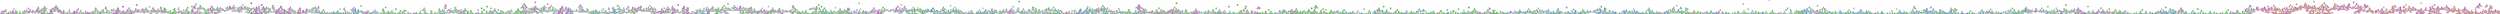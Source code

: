 digraph Tree {
node [shape=box, style="filled, rounded", color="black", fontname=helvetica] ;
edge [fontname=helvetica] ;
0 [label="xy_total_sales <= 11.5\ngini = 0.698\nsamples = 143293\nvalue = [38869, 41769, 9275, 53380]\nclass = other", fillcolor="#fae8fc"] ;
1 [label="xy_prev_sales <= 0.5\ngini = 0.565\nsamples = 72048\nvalue = [323, 41698, 9273, 20754]\nclass = detached", fillcolor="#b4f4ae"] ;
0 -> 1 [labeldistance=2.5, labelangle=45, headlabel="True"] ;
2 [label="DwelDens <= 821.914\ngini = 0.479\nsamples = 20024\nvalue = [44, 6304, 688, 12988]\nclass = other", fillcolor="#ec9ff2"] ;
1 -> 2 ;
3 [label="Dwel <= 345.5\ngini = 0.268\nsamples = 13910\nvalue = [6, 2129, 67, 11708]\nclass = other", fillcolor="#de5eea"] ;
2 -> 3 ;
4 [label="DwelDens <= 485.22\ngini = 0.447\nsamples = 5478\nvalue = [5, 1760, 39, 3674]\nclass = other", fillcolor="#ea99f2"] ;
3 -> 4 ;
5 [label="Avg_rent <= 234.35\ngini = 0.358\nsamples = 4151\nvalue = [2, 934, 22, 3193]\nclass = other", fillcolor="#e374ed"] ;
4 -> 5 ;
6 [label="Avg_HHsize <= 3.38\ngini = 0.503\nsamples = 898\nvalue = [0, 380, 12, 506]\nclass = other", fillcolor="#f5cff9"] ;
5 -> 6 ;
7 [label="DwelDens <= 156.5\ngini = 0.504\nsamples = 649\nvalue = [0, 357, 7, 285]\nclass = detached", fillcolor="#dbfad8"] ;
6 -> 7 ;
8 [label="med_price_xy <= 935399.094\ngini = 0.489\nsamples = 406\nvalue = [0, 157, 5, 244]\nclass = other", fillcolor="#f1baf6"] ;
7 -> 8 ;
9 [label="PopDens <= 147.357\ngini = 0.512\nsamples = 327\nvalue = [0, 149, 5, 173]\nclass = other", fillcolor="#fae4fb"] ;
8 -> 9 ;
10 [label="xy_price_cum_sum <= 242333.023\ngini = 0.5\nsamples = 228\nvalue = [0, 131, 3, 94]\nclass = detached", fillcolor="#ccf8c8"] ;
9 -> 10 ;
11 [label="Jobs <= 219.0\ngini = 0.393\nsamples = 52\nvalue = [0, 14, 0, 38]\nclass = other", fillcolor="#e682ef"] ;
10 -> 11 ;
12 [label="PopDens <= 18.336\ngini = 0.463\nsamples = 11\nvalue = [0, 7, 0, 4]\nclass = detached", fillcolor="#b0f4aa"] ;
11 -> 12 ;
13 [label="med_price_xy <= 227612.328\ngini = 0.32\nsamples = 5\nvalue = [0, 1, 0, 4]\nclass = other", fillcolor="#e16aec"] ;
12 -> 13 ;
14 [label="gini = 0.0\nsamples = 4\nvalue = [0, 0, 0, 4]\nclass = other", fillcolor="#d739e5"] ;
13 -> 14 ;
15 [label="gini = 0.0\nsamples = 1\nvalue = [0, 1, 0, 0]\nclass = detached", fillcolor="#47e539"] ;
13 -> 15 ;
16 [label="gini = 0.0\nsamples = 6\nvalue = [0, 6, 0, 0]\nclass = detached", fillcolor="#47e539"] ;
12 -> 16 ;
17 [label="Avg_rent <= 75.417\ngini = 0.283\nsamples = 41\nvalue = [0, 7, 0, 34]\nclass = other", fillcolor="#df62ea"] ;
11 -> 17 ;
18 [label="PT <= 5.0\ngini = 0.224\nsamples = 39\nvalue = [0, 5, 0, 34]\nclass = other", fillcolor="#dd56e9"] ;
17 -> 18 ;
19 [label="Sgl_det <= 232.0\ngini = 0.149\nsamples = 37\nvalue = [0, 3, 0, 34]\nclass = other", fillcolor="#db4ae7"] ;
18 -> 19 ;
20 [label="Cars <= 939.5\ngini = 0.059\nsamples = 33\nvalue = [0, 1, 0, 32]\nclass = other", fillcolor="#d83fe6"] ;
19 -> 20 ;
21 [label="gini = 0.278\nsamples = 6\nvalue = [0, 1, 0, 5]\nclass = other", fillcolor="#df61ea"] ;
20 -> 21 ;
22 [label="gini = 0.0\nsamples = 27\nvalue = [0, 0, 0, 27]\nclass = other", fillcolor="#d739e5"] ;
20 -> 22 ;
23 [label="PopDens <= 46.955\ngini = 0.5\nsamples = 4\nvalue = [0, 2, 0, 2]\nclass = detached", fillcolor="#ffffff"] ;
19 -> 23 ;
24 [label="gini = 0.0\nsamples = 2\nvalue = [0, 0, 0, 2]\nclass = other", fillcolor="#d739e5"] ;
23 -> 24 ;
25 [label="gini = 0.0\nsamples = 2\nvalue = [0, 2, 0, 0]\nclass = detached", fillcolor="#47e539"] ;
23 -> 25 ;
26 [label="gini = 0.0\nsamples = 2\nvalue = [0, 2, 0, 0]\nclass = detached", fillcolor="#47e539"] ;
18 -> 26 ;
27 [label="gini = 0.0\nsamples = 2\nvalue = [0, 2, 0, 0]\nclass = detached", fillcolor="#47e539"] ;
17 -> 27 ;
28 [label="PopDens <= 28.069\ngini = 0.457\nsamples = 176\nvalue = [0, 117, 3, 56]\nclass = detached", fillcolor="#a1f29a"] ;
10 -> 28 ;
29 [label="PopDens <= 24.591\ngini = 0.517\nsamples = 59\nvalue = [0, 29, 1, 29]\nclass = detached", fillcolor="#ffffff"] ;
28 -> 29 ;
30 [label="Sgl_det <= 177.5\ngini = 0.502\nsamples = 46\nvalue = [0, 27, 1, 18]\nclass = detached", fillcolor="#c4f7bf"] ;
29 -> 30 ;
31 [label="Sgl_att <= 7.5\ngini = 0.455\nsamples = 34\nvalue = [0, 23, 1, 10]\nclass = detached", fillcolor="#9bf194"] ;
30 -> 31 ;
32 [label="Dwel <= 157.5\ngini = 0.38\nsamples = 29\nvalue = [0, 22, 1, 6]\nclass = detached", fillcolor="#7fed75"] ;
31 -> 32 ;
33 [label="gini = 0.255\nsamples = 14\nvalue = [0, 12, 1, 1]\nclass = detached", fillcolor="#63e957"] ;
32 -> 33 ;
34 [label="gini = 0.444\nsamples = 15\nvalue = [0, 10, 0, 5]\nclass = detached", fillcolor="#a3f29c"] ;
32 -> 34 ;
35 [label="med_price_xy <= 356996.625\ngini = 0.32\nsamples = 5\nvalue = [0, 1, 0, 4]\nclass = other", fillcolor="#e16aec"] ;
31 -> 35 ;
36 [label="gini = 0.0\nsamples = 1\nvalue = [0, 1, 0, 0]\nclass = detached", fillcolor="#47e539"] ;
35 -> 36 ;
37 [label="gini = 0.0\nsamples = 4\nvalue = [0, 0, 0, 4]\nclass = other", fillcolor="#d739e5"] ;
35 -> 37 ;
38 [label="xy_price_cum_sum <= 773713.875\ngini = 0.444\nsamples = 12\nvalue = [0, 4, 0, 8]\nclass = other", fillcolor="#eb9cf2"] ;
30 -> 38 ;
39 [label="Jobs <= 152.5\ngini = 0.5\nsamples = 8\nvalue = [0, 4, 0, 4]\nclass = detached", fillcolor="#ffffff"] ;
38 -> 39 ;
40 [label="gini = 0.444\nsamples = 6\nvalue = [0, 2, 0, 4]\nclass = other", fillcolor="#eb9cf2"] ;
39 -> 40 ;
41 [label="gini = 0.0\nsamples = 2\nvalue = [0, 2, 0, 0]\nclass = detached", fillcolor="#47e539"] ;
39 -> 41 ;
42 [label="gini = 0.0\nsamples = 4\nvalue = [0, 0, 0, 4]\nclass = other", fillcolor="#d739e5"] ;
38 -> 42 ;
43 [label="xy_years_to_next_sale <= 3.064\ngini = 0.26\nsamples = 13\nvalue = [0, 2, 0, 11]\nclass = other", fillcolor="#de5dea"] ;
29 -> 43 ;
44 [label="gini = 0.0\nsamples = 1\nvalue = [0, 1, 0, 0]\nclass = detached", fillcolor="#47e539"] ;
43 -> 44 ;
45 [label="Jobs <= 726.0\ngini = 0.153\nsamples = 12\nvalue = [0, 1, 0, 11]\nclass = other", fillcolor="#db4be7"] ;
43 -> 45 ;
46 [label="gini = 0.0\nsamples = 10\nvalue = [0, 0, 0, 10]\nclass = other", fillcolor="#d739e5"] ;
45 -> 46 ;
47 [label="DwelDens <= 9.182\ngini = 0.5\nsamples = 2\nvalue = [0, 1, 0, 1]\nclass = detached", fillcolor="#ffffff"] ;
45 -> 47 ;
48 [label="gini = 0.0\nsamples = 1\nvalue = [0, 1, 0, 0]\nclass = detached", fillcolor="#47e539"] ;
47 -> 48 ;
49 [label="gini = 0.0\nsamples = 1\nvalue = [0, 0, 0, 1]\nclass = other", fillcolor="#d739e5"] ;
47 -> 49 ;
50 [label="Dwel <= 177.5\ngini = 0.381\nsamples = 117\nvalue = [0, 88, 2, 27]\nclass = detached", fillcolor="#82ed79"] ;
28 -> 50 ;
51 [label="Sgl_det <= 75.0\ngini = 0.148\nsamples = 38\nvalue = [0, 35, 1, 2]\nclass = detached", fillcolor="#56e74a"] ;
50 -> 51 ;
52 [label="gini = 0.0\nsamples = 1\nvalue = [0, 0, 1, 0]\nclass = duplex_townhouse", fillcolor="#399de5"] ;
51 -> 52 ;
53 [label="xy_price_cum_sum <= 265955.844\ngini = 0.102\nsamples = 37\nvalue = [0, 35, 0, 2]\nclass = detached", fillcolor="#52e644"] ;
51 -> 53 ;
54 [label="gini = 0.0\nsamples = 1\nvalue = [0, 0, 0, 1]\nclass = other", fillcolor="#d739e5"] ;
53 -> 54 ;
55 [label="Sgl_det <= 167.5\ngini = 0.054\nsamples = 36\nvalue = [0, 35, 0, 1]\nclass = detached", fillcolor="#4ce63f"] ;
53 -> 55 ;
56 [label="gini = 0.0\nsamples = 31\nvalue = [0, 31, 0, 0]\nclass = detached", fillcolor="#47e539"] ;
55 -> 56 ;
57 [label="gini = 0.32\nsamples = 5\nvalue = [0, 4, 0, 1]\nclass = detached", fillcolor="#75ec6a"] ;
55 -> 57 ;
58 [label="Sgl_det <= 198.0\ngini = 0.45\nsamples = 79\nvalue = [0, 53, 1, 25]\nclass = detached", fillcolor="#a0f298"] ;
50 -> 58 ;
59 [label="PopDens <= 31.14\ngini = 0.516\nsamples = 42\nvalue = [0, 23, 1, 18]\nclass = detached", fillcolor="#d9fad6"] ;
58 -> 59 ;
60 [label="PopDens <= 29.789\ngini = 0.18\nsamples = 10\nvalue = [0, 9, 0, 1]\nclass = detached", fillcolor="#5be84f"] ;
59 -> 60 ;
61 [label="gini = 0.444\nsamples = 3\nvalue = [0, 2, 0, 1]\nclass = detached", fillcolor="#a3f29c"] ;
60 -> 61 ;
62 [label="gini = 0.0\nsamples = 7\nvalue = [0, 7, 0, 0]\nclass = detached", fillcolor="#47e539"] ;
60 -> 62 ;
63 [label="Avg_HHsize <= 2.825\ngini = 0.525\nsamples = 32\nvalue = [0, 14, 1, 17]\nclass = other", fillcolor="#f8defb"] ;
59 -> 63 ;
64 [label="gini = 0.0\nsamples = 2\nvalue = [0, 2, 0, 0]\nclass = detached", fillcolor="#47e539"] ;
63 -> 64 ;
65 [label="gini = 0.518\nsamples = 30\nvalue = [0, 12, 1, 17]\nclass = other", fillcolor="#f4c8f8"] ;
63 -> 65 ;
66 [label="Avg_HHsize <= 2.954\ngini = 0.307\nsamples = 37\nvalue = [0, 30, 0, 7]\nclass = detached", fillcolor="#72eb67"] ;
58 -> 66 ;
67 [label="xy_years_to_next_sale <= 4.158\ngini = 0.444\nsamples = 21\nvalue = [0, 14, 0, 7]\nclass = detached", fillcolor="#a3f29c"] ;
66 -> 67 ;
68 [label="gini = 0.0\nsamples = 2\nvalue = [0, 0, 0, 2]\nclass = other", fillcolor="#d739e5"] ;
67 -> 68 ;
69 [label="gini = 0.388\nsamples = 19\nvalue = [0, 14, 0, 5]\nclass = detached", fillcolor="#89ee80"] ;
67 -> 69 ;
70 [label="gini = 0.0\nsamples = 16\nvalue = [0, 16, 0, 0]\nclass = detached", fillcolor="#47e539"] ;
66 -> 70 ;
71 [label="Avg_HHsize <= 2.958\ngini = 0.33\nsamples = 99\nvalue = [0, 18, 2, 79]\nclass = other", fillcolor="#e16aeb"] ;
9 -> 71 ;
72 [label="Sgl_att <= 12.5\ngini = 0.57\nsamples = 16\nvalue = [0, 9, 2, 5]\nclass = detached", fillcolor="#bcf6b7"] ;
71 -> 72 ;
73 [label="Sgl_det <= 254.0\ngini = 0.298\nsamples = 11\nvalue = [0, 9, 0, 2]\nclass = detached", fillcolor="#70eb65"] ;
72 -> 73 ;
74 [label="gini = 0.0\nsamples = 8\nvalue = [0, 8, 0, 0]\nclass = detached", fillcolor="#47e539"] ;
73 -> 74 ;
75 [label="xy_total_sales <= 1.5\ngini = 0.444\nsamples = 3\nvalue = [0, 1, 0, 2]\nclass = other", fillcolor="#eb9cf2"] ;
73 -> 75 ;
76 [label="gini = 0.0\nsamples = 1\nvalue = [0, 0, 0, 1]\nclass = other", fillcolor="#d739e5"] ;
75 -> 76 ;
77 [label="xy_years_to_next_sale <= 4.334\ngini = 0.5\nsamples = 2\nvalue = [0, 1, 0, 1]\nclass = detached", fillcolor="#ffffff"] ;
75 -> 77 ;
78 [label="gini = 0.0\nsamples = 1\nvalue = [0, 0, 0, 1]\nclass = other", fillcolor="#d739e5"] ;
77 -> 78 ;
79 [label="gini = 0.0\nsamples = 1\nvalue = [0, 1, 0, 0]\nclass = detached", fillcolor="#47e539"] ;
77 -> 79 ;
80 [label="Cars <= 3822.5\ngini = 0.48\nsamples = 5\nvalue = [0, 0, 2, 3]\nclass = other", fillcolor="#f2bdf6"] ;
72 -> 80 ;
81 [label="gini = 0.0\nsamples = 3\nvalue = [0, 0, 0, 3]\nclass = other", fillcolor="#d739e5"] ;
80 -> 81 ;
82 [label="gini = 0.0\nsamples = 2\nvalue = [0, 0, 2, 0]\nclass = duplex_townhouse", fillcolor="#399de5"] ;
80 -> 82 ;
83 [label="Dwel <= 251.5\ngini = 0.193\nsamples = 83\nvalue = [0, 9, 0, 74]\nclass = other", fillcolor="#dc51e8"] ;
71 -> 83 ;
84 [label="Cars <= 2909.5\ngini = 0.098\nsamples = 77\nvalue = [0, 4, 0, 73]\nclass = other", fillcolor="#d944e6"] ;
83 -> 84 ;
85 [label="med_price_xy <= 306263.797\ngini = 0.028\nsamples = 71\nvalue = [0, 1, 0, 70]\nclass = other", fillcolor="#d83ce5"] ;
84 -> 85 ;
86 [label="xy_years_to_next_sale <= 1.782\ngini = 0.32\nsamples = 5\nvalue = [0, 1, 0, 4]\nclass = other", fillcolor="#e16aec"] ;
85 -> 86 ;
87 [label="gini = 0.0\nsamples = 4\nvalue = [0, 0, 0, 4]\nclass = other", fillcolor="#d739e5"] ;
86 -> 87 ;
88 [label="gini = 0.0\nsamples = 1\nvalue = [0, 1, 0, 0]\nclass = detached", fillcolor="#47e539"] ;
86 -> 88 ;
89 [label="gini = 0.0\nsamples = 66\nvalue = [0, 0, 0, 66]\nclass = other", fillcolor="#d739e5"] ;
85 -> 89 ;
90 [label="xy_price_cum_sum <= 446975.703\ngini = 0.5\nsamples = 6\nvalue = [0, 3, 0, 3]\nclass = detached", fillcolor="#ffffff"] ;
84 -> 90 ;
91 [label="gini = 0.0\nsamples = 2\nvalue = [0, 2, 0, 0]\nclass = detached", fillcolor="#47e539"] ;
90 -> 91 ;
92 [label="xy_price_cum_sum <= 541467.0\ngini = 0.375\nsamples = 4\nvalue = [0, 1, 0, 3]\nclass = other", fillcolor="#e47bee"] ;
90 -> 92 ;
93 [label="gini = 0.5\nsamples = 2\nvalue = [0, 1, 0, 1]\nclass = detached", fillcolor="#ffffff"] ;
92 -> 93 ;
94 [label="gini = 0.0\nsamples = 2\nvalue = [0, 0, 0, 2]\nclass = other", fillcolor="#d739e5"] ;
92 -> 94 ;
95 [label="xy_price_cum_sum <= 423087.438\ngini = 0.278\nsamples = 6\nvalue = [0, 5, 0, 1]\nclass = detached", fillcolor="#6cea61"] ;
83 -> 95 ;
96 [label="gini = 0.0\nsamples = 1\nvalue = [0, 0, 0, 1]\nclass = other", fillcolor="#d739e5"] ;
95 -> 96 ;
97 [label="gini = 0.0\nsamples = 5\nvalue = [0, 5, 0, 0]\nclass = detached", fillcolor="#47e539"] ;
95 -> 97 ;
98 [label="Avg_rent <= 197.0\ngini = 0.182\nsamples = 79\nvalue = [0, 8, 0, 71]\nclass = other", fillcolor="#dc4fe8"] ;
8 -> 98 ;
99 [label="Cars <= 4369.5\ngini = 0.144\nsamples = 77\nvalue = [0, 6, 0, 71]\nclass = other", fillcolor="#da4ae7"] ;
98 -> 99 ;
100 [label="Sgl_att <= 2.5\ngini = 0.123\nsamples = 76\nvalue = [0, 5, 0, 71]\nclass = other", fillcolor="#da47e7"] ;
99 -> 100 ;
101 [label="DwelDens <= 11.124\ngini = 0.355\nsamples = 13\nvalue = [0, 3, 0, 10]\nclass = other", fillcolor="#e374ed"] ;
100 -> 101 ;
102 [label="gini = 0.0\nsamples = 9\nvalue = [0, 0, 0, 9]\nclass = other", fillcolor="#d739e5"] ;
101 -> 102 ;
103 [label="Cars <= 676.0\ngini = 0.375\nsamples = 4\nvalue = [0, 3, 0, 1]\nclass = detached", fillcolor="#84ee7b"] ;
101 -> 103 ;
104 [label="xy_price_cum_sum <= 1247232.062\ngini = 0.5\nsamples = 2\nvalue = [0, 1, 0, 1]\nclass = detached", fillcolor="#ffffff"] ;
103 -> 104 ;
105 [label="gini = 0.0\nsamples = 1\nvalue = [0, 1, 0, 0]\nclass = detached", fillcolor="#47e539"] ;
104 -> 105 ;
106 [label="gini = 0.0\nsamples = 1\nvalue = [0, 0, 0, 1]\nclass = other", fillcolor="#d739e5"] ;
104 -> 106 ;
107 [label="gini = 0.0\nsamples = 2\nvalue = [0, 2, 0, 0]\nclass = detached", fillcolor="#47e539"] ;
103 -> 107 ;
108 [label="Sgl_det <= 172.5\ngini = 0.061\nsamples = 63\nvalue = [0, 2, 0, 61]\nclass = other", fillcolor="#d83fe6"] ;
100 -> 108 ;
109 [label="gini = 0.0\nsamples = 47\nvalue = [0, 0, 0, 47]\nclass = other", fillcolor="#d739e5"] ;
108 -> 109 ;
110 [label="med_price_xy <= 2117812.5\ngini = 0.219\nsamples = 16\nvalue = [0, 2, 0, 14]\nclass = other", fillcolor="#dd55e9"] ;
108 -> 110 ;
111 [label="gini = 0.0\nsamples = 9\nvalue = [0, 0, 0, 9]\nclass = other", fillcolor="#d739e5"] ;
110 -> 111 ;
112 [label="med_price_xy <= 3450525.0\ngini = 0.408\nsamples = 7\nvalue = [0, 2, 0, 5]\nclass = other", fillcolor="#e788ef"] ;
110 -> 112 ;
113 [label="gini = 0.0\nsamples = 2\nvalue = [0, 2, 0, 0]\nclass = detached", fillcolor="#47e539"] ;
112 -> 113 ;
114 [label="gini = 0.0\nsamples = 5\nvalue = [0, 0, 0, 5]\nclass = other", fillcolor="#d739e5"] ;
112 -> 114 ;
115 [label="gini = 0.0\nsamples = 1\nvalue = [0, 1, 0, 0]\nclass = detached", fillcolor="#47e539"] ;
99 -> 115 ;
116 [label="gini = 0.0\nsamples = 2\nvalue = [0, 2, 0, 0]\nclass = detached", fillcolor="#47e539"] ;
98 -> 116 ;
117 [label="Walk <= 35.0\ngini = 0.294\nsamples = 243\nvalue = [0, 200, 2, 41]\nclass = detached", fillcolor="#6eeb63"] ;
7 -> 117 ;
118 [label="med_price_xy <= 234044.867\ngini = 0.218\nsamples = 227\nvalue = [0, 199, 2, 26]\nclass = detached", fillcolor="#61e955"] ;
117 -> 118 ;
119 [label="Cars <= 1717.0\ngini = 0.375\nsamples = 8\nvalue = [0, 2, 0, 6]\nclass = other", fillcolor="#e47bee"] ;
118 -> 119 ;
120 [label="Jobs <= 624.5\ngini = 0.444\nsamples = 3\nvalue = [0, 2, 0, 1]\nclass = detached", fillcolor="#a3f29c"] ;
119 -> 120 ;
121 [label="gini = 0.0\nsamples = 1\nvalue = [0, 0, 0, 1]\nclass = other", fillcolor="#d739e5"] ;
120 -> 121 ;
122 [label="gini = 0.0\nsamples = 2\nvalue = [0, 2, 0, 0]\nclass = detached", fillcolor="#47e539"] ;
120 -> 122 ;
123 [label="gini = 0.0\nsamples = 5\nvalue = [0, 0, 0, 5]\nclass = other", fillcolor="#d739e5"] ;
119 -> 123 ;
124 [label="xy_price_cum_sum <= 3157495.75\ngini = 0.182\nsamples = 219\nvalue = [0, 197, 2, 20]\nclass = detached", fillcolor="#5be84f"] ;
118 -> 124 ;
125 [label="Jobs <= 311.5\ngini = 0.148\nsamples = 213\nvalue = [0, 196, 2, 15]\nclass = detached", fillcolor="#57e74a"] ;
124 -> 125 ;
126 [label="xy_price_cum_sum <= 716647.5\ngini = 0.49\nsamples = 7\nvalue = [0, 4, 0, 3]\nclass = detached", fillcolor="#d1f8ce"] ;
125 -> 126 ;
127 [label="gini = 0.0\nsamples = 2\nvalue = [0, 0, 0, 2]\nclass = other", fillcolor="#d739e5"] ;
126 -> 127 ;
128 [label="Jobs <= 269.5\ngini = 0.32\nsamples = 5\nvalue = [0, 4, 0, 1]\nclass = detached", fillcolor="#75ec6a"] ;
126 -> 128 ;
129 [label="gini = 0.0\nsamples = 3\nvalue = [0, 3, 0, 0]\nclass = detached", fillcolor="#47e539"] ;
128 -> 129 ;
130 [label="med_price_xy <= 1020293.688\ngini = 0.5\nsamples = 2\nvalue = [0, 1, 0, 1]\nclass = detached", fillcolor="#ffffff"] ;
128 -> 130 ;
131 [label="gini = 0.0\nsamples = 1\nvalue = [0, 1, 0, 0]\nclass = detached", fillcolor="#47e539"] ;
130 -> 131 ;
132 [label="gini = 0.0\nsamples = 1\nvalue = [0, 0, 0, 1]\nclass = other", fillcolor="#d739e5"] ;
130 -> 132 ;
133 [label="DwelDens <= 481.613\ngini = 0.128\nsamples = 206\nvalue = [0, 192, 2, 12]\nclass = detached", fillcolor="#54e747"] ;
125 -> 133 ;
134 [label="Sgl_att <= 37.5\ngini = 0.12\nsamples = 205\nvalue = [0, 192, 2, 11]\nclass = detached", fillcolor="#53e746"] ;
133 -> 134 ;
135 [label="DwelDens <= 231.166\ngini = 0.069\nsamples = 167\nvalue = [0, 161, 0, 6]\nclass = detached", fillcolor="#4ee640"] ;
134 -> 135 ;
136 [label="Avg_HHsize <= 3.193\ngini = 0.291\nsamples = 17\nvalue = [0, 14, 0, 3]\nclass = detached", fillcolor="#6eeb63"] ;
135 -> 136 ;
137 [label="gini = 0.124\nsamples = 15\nvalue = [0, 14, 0, 1]\nclass = detached", fillcolor="#54e747"] ;
136 -> 137 ;
138 [label="gini = 0.0\nsamples = 2\nvalue = [0, 0, 0, 2]\nclass = other", fillcolor="#d739e5"] ;
136 -> 138 ;
139 [label="Dwel <= 302.5\ngini = 0.039\nsamples = 150\nvalue = [0, 147, 0, 3]\nclass = detached", fillcolor="#4be63d"] ;
135 -> 139 ;
140 [label="gini = 0.027\nsamples = 147\nvalue = [0, 145, 0, 2]\nclass = detached", fillcolor="#4ae53c"] ;
139 -> 140 ;
141 [label="gini = 0.444\nsamples = 3\nvalue = [0, 2, 0, 1]\nclass = detached", fillcolor="#a3f29c"] ;
139 -> 141 ;
142 [label="Sgl_att <= 42.5\ngini = 0.314\nsamples = 38\nvalue = [0, 31, 2, 5]\nclass = detached", fillcolor="#6eeb63"] ;
134 -> 142 ;
143 [label="Avg_HHsize <= 2.9\ngini = 0.494\nsamples = 9\nvalue = [0, 4, 0, 5]\nclass = other", fillcolor="#f7d7fa"] ;
142 -> 143 ;
144 [label="gini = 0.0\nsamples = 4\nvalue = [0, 4, 0, 0]\nclass = detached", fillcolor="#47e539"] ;
143 -> 144 ;
145 [label="gini = 0.0\nsamples = 5\nvalue = [0, 0, 0, 5]\nclass = other", fillcolor="#d739e5"] ;
143 -> 145 ;
146 [label="xy_years_to_next_sale <= 0.497\ngini = 0.128\nsamples = 29\nvalue = [0, 27, 2, 0]\nclass = detached", fillcolor="#55e748"] ;
142 -> 146 ;
147 [label="gini = 0.0\nsamples = 1\nvalue = [0, 0, 1, 0]\nclass = duplex_townhouse", fillcolor="#399de5"] ;
146 -> 147 ;
148 [label="gini = 0.069\nsamples = 28\nvalue = [0, 27, 1, 0]\nclass = detached", fillcolor="#4ee640"] ;
146 -> 148 ;
149 [label="gini = 0.0\nsamples = 1\nvalue = [0, 0, 0, 1]\nclass = other", fillcolor="#d739e5"] ;
133 -> 149 ;
150 [label="Dwel <= 150.0\ngini = 0.278\nsamples = 6\nvalue = [0, 1, 0, 5]\nclass = other", fillcolor="#df61ea"] ;
124 -> 150 ;
151 [label="gini = 0.0\nsamples = 1\nvalue = [0, 1, 0, 0]\nclass = detached", fillcolor="#47e539"] ;
150 -> 151 ;
152 [label="gini = 0.0\nsamples = 5\nvalue = [0, 0, 0, 5]\nclass = other", fillcolor="#d739e5"] ;
150 -> 152 ;
153 [label="PT <= 40.0\ngini = 0.117\nsamples = 16\nvalue = [0, 1, 0, 15]\nclass = other", fillcolor="#da46e7"] ;
117 -> 153 ;
154 [label="gini = 0.0\nsamples = 1\nvalue = [0, 1, 0, 0]\nclass = detached", fillcolor="#47e539"] ;
153 -> 154 ;
155 [label="gini = 0.0\nsamples = 15\nvalue = [0, 0, 0, 15]\nclass = other", fillcolor="#d739e5"] ;
153 -> 155 ;
156 [label="DwelDens <= 477.026\ngini = 0.203\nsamples = 249\nvalue = [0, 23, 5, 221]\nclass = other", fillcolor="#dc52e8"] ;
6 -> 156 ;
157 [label="Avg_HHsize <= 3.475\ngini = 0.14\nsamples = 239\nvalue = [0, 17, 1, 221]\nclass = other", fillcolor="#da49e7"] ;
156 -> 157 ;
158 [label="Avg_HHsize <= 3.417\ngini = 0.053\nsamples = 184\nvalue = [0, 5, 0, 179]\nclass = other", fillcolor="#d83fe6"] ;
157 -> 158 ;
159 [label="DwelDens <= 233.656\ngini = 0.187\nsamples = 48\nvalue = [0, 5, 0, 43]\nclass = other", fillcolor="#dc50e8"] ;
158 -> 159 ;
160 [label="Jobs <= 154.5\ngini = 0.122\nsamples = 46\nvalue = [0, 3, 0, 43]\nclass = other", fillcolor="#da47e7"] ;
159 -> 160 ;
161 [label="gini = 0.0\nsamples = 1\nvalue = [0, 1, 0, 0]\nclass = detached", fillcolor="#47e539"] ;
160 -> 161 ;
162 [label="xy_years_to_next_sale <= 4.6\ngini = 0.085\nsamples = 45\nvalue = [0, 2, 0, 43]\nclass = other", fillcolor="#d942e6"] ;
160 -> 162 ;
163 [label="xy_years_to_next_sale <= 4.389\ngini = 0.159\nsamples = 23\nvalue = [0, 2, 0, 21]\nclass = other", fillcolor="#db4ce7"] ;
162 -> 163 ;
164 [label="xy_price_cum_sum <= 1064354.25\ngini = 0.087\nsamples = 22\nvalue = [0, 1, 0, 21]\nclass = other", fillcolor="#d942e6"] ;
163 -> 164 ;
165 [label="gini = 0.0\nsamples = 20\nvalue = [0, 0, 0, 20]\nclass = other", fillcolor="#d739e5"] ;
164 -> 165 ;
166 [label="Dwel <= 287.5\ngini = 0.5\nsamples = 2\nvalue = [0, 1, 0, 1]\nclass = detached", fillcolor="#ffffff"] ;
164 -> 166 ;
167 [label="gini = 0.0\nsamples = 1\nvalue = [0, 0, 0, 1]\nclass = other", fillcolor="#d739e5"] ;
166 -> 167 ;
168 [label="gini = 0.0\nsamples = 1\nvalue = [0, 1, 0, 0]\nclass = detached", fillcolor="#47e539"] ;
166 -> 168 ;
169 [label="gini = 0.0\nsamples = 1\nvalue = [0, 1, 0, 0]\nclass = detached", fillcolor="#47e539"] ;
163 -> 169 ;
170 [label="gini = 0.0\nsamples = 22\nvalue = [0, 0, 0, 22]\nclass = other", fillcolor="#d739e5"] ;
162 -> 170 ;
171 [label="gini = 0.0\nsamples = 2\nvalue = [0, 2, 0, 0]\nclass = detached", fillcolor="#47e539"] ;
159 -> 171 ;
172 [label="gini = 0.0\nsamples = 136\nvalue = [0, 0, 0, 136]\nclass = other", fillcolor="#d739e5"] ;
158 -> 172 ;
173 [label="Jobs <= 918.5\ngini = 0.369\nsamples = 55\nvalue = [0, 12, 1, 42]\nclass = other", fillcolor="#e375ed"] ;
157 -> 173 ;
174 [label="xy_price_cum_sum <= 2362282.5\ngini = 0.551\nsamples = 15\nvalue = [0, 8, 1, 6]\nclass = detached", fillcolor="#d6f9d3"] ;
173 -> 174 ;
175 [label="med_price_xy <= 593865.875\ngini = 0.43\nsamples = 11\nvalue = [0, 8, 1, 2]\nclass = detached", fillcolor="#84ee7b"] ;
174 -> 175 ;
176 [label="xy_total_sales <= 1.5\ngini = 0.444\nsamples = 3\nvalue = [0, 0, 1, 2]\nclass = other", fillcolor="#eb9cf2"] ;
175 -> 176 ;
177 [label="gini = 0.0\nsamples = 2\nvalue = [0, 0, 0, 2]\nclass = other", fillcolor="#d739e5"] ;
176 -> 177 ;
178 [label="gini = 0.0\nsamples = 1\nvalue = [0, 0, 1, 0]\nclass = duplex_townhouse", fillcolor="#399de5"] ;
176 -> 178 ;
179 [label="gini = 0.0\nsamples = 8\nvalue = [0, 8, 0, 0]\nclass = detached", fillcolor="#47e539"] ;
175 -> 179 ;
180 [label="gini = 0.0\nsamples = 4\nvalue = [0, 0, 0, 4]\nclass = other", fillcolor="#d739e5"] ;
174 -> 180 ;
181 [label="xy_price_cum_sum <= 90543.367\ngini = 0.18\nsamples = 40\nvalue = [0, 4, 0, 36]\nclass = other", fillcolor="#db4fe8"] ;
173 -> 181 ;
182 [label="med_price_xy <= 210664.203\ngini = 0.444\nsamples = 3\nvalue = [0, 2, 0, 1]\nclass = detached", fillcolor="#a3f29c"] ;
181 -> 182 ;
183 [label="gini = 0.0\nsamples = 1\nvalue = [0, 0, 0, 1]\nclass = other", fillcolor="#d739e5"] ;
182 -> 183 ;
184 [label="gini = 0.0\nsamples = 2\nvalue = [0, 2, 0, 0]\nclass = detached", fillcolor="#47e539"] ;
182 -> 184 ;
185 [label="Sgl_det <= 42.5\ngini = 0.102\nsamples = 37\nvalue = [0, 2, 0, 35]\nclass = other", fillcolor="#d944e6"] ;
181 -> 185 ;
186 [label="gini = 0.0\nsamples = 1\nvalue = [0, 1, 0, 0]\nclass = detached", fillcolor="#47e539"] ;
185 -> 186 ;
187 [label="med_price_xy <= 430279.406\ngini = 0.054\nsamples = 36\nvalue = [0, 1, 0, 35]\nclass = other", fillcolor="#d83fe6"] ;
185 -> 187 ;
188 [label="xy_price_cum_sum <= 410743.594\ngini = 0.142\nsamples = 13\nvalue = [0, 1, 0, 12]\nclass = other", fillcolor="#da49e7"] ;
187 -> 188 ;
189 [label="gini = 0.0\nsamples = 12\nvalue = [0, 0, 0, 12]\nclass = other", fillcolor="#d739e5"] ;
188 -> 189 ;
190 [label="gini = 0.0\nsamples = 1\nvalue = [0, 1, 0, 0]\nclass = detached", fillcolor="#47e539"] ;
188 -> 190 ;
191 [label="gini = 0.0\nsamples = 23\nvalue = [0, 0, 0, 23]\nclass = other", fillcolor="#d739e5"] ;
187 -> 191 ;
192 [label="med_price_xy <= 414434.594\ngini = 0.48\nsamples = 10\nvalue = [0, 6, 4, 0]\nclass = detached", fillcolor="#c2f6bd"] ;
156 -> 192 ;
193 [label="gini = 0.0\nsamples = 4\nvalue = [0, 0, 4, 0]\nclass = duplex_townhouse", fillcolor="#399de5"] ;
192 -> 193 ;
194 [label="gini = 0.0\nsamples = 6\nvalue = [0, 6, 0, 0]\nclass = detached", fillcolor="#47e539"] ;
192 -> 194 ;
195 [label="Sgl_det <= 224.5\ngini = 0.289\nsamples = 3253\nvalue = [2, 554, 10, 2687]\nclass = other", fillcolor="#df63ea"] ;
5 -> 195 ;
196 [label="Avg_HHsize <= 2.906\ngini = 0.244\nsamples = 2923\nvalue = [2, 403, 9, 2509]\nclass = other", fillcolor="#de5ae9"] ;
195 -> 196 ;
197 [label="DwelDens <= 201.585\ngini = 0.39\nsamples = 975\nvalue = [2, 248, 5, 720]\nclass = other", fillcolor="#e57eee"] ;
196 -> 197 ;
198 [label="Cars <= 1806.0\ngini = 0.283\nsamples = 829\nvalue = [0, 140, 1, 688]\nclass = other", fillcolor="#df62ea"] ;
197 -> 198 ;
199 [label="Sgl_att <= 7.5\ngini = 0.228\nsamples = 779\nvalue = [0, 102, 0, 677]\nclass = other", fillcolor="#dd57e9"] ;
198 -> 199 ;
200 [label="Dwel <= 156.0\ngini = 0.481\nsamples = 102\nvalue = [0, 41, 0, 61]\nclass = other", fillcolor="#f2bef6"] ;
199 -> 200 ;
201 [label="Sgl_det <= 115.0\ngini = 0.346\nsamples = 45\nvalue = [0, 10, 0, 35]\nclass = other", fillcolor="#e272ec"] ;
200 -> 201 ;
202 [label="med_price_xy <= 434729.281\ngini = 0.408\nsamples = 7\nvalue = [0, 5, 0, 2]\nclass = detached", fillcolor="#91ef88"] ;
201 -> 202 ;
203 [label="gini = 0.0\nsamples = 4\nvalue = [0, 4, 0, 0]\nclass = detached", fillcolor="#47e539"] ;
202 -> 203 ;
204 [label="med_price_xy <= 806892.0\ngini = 0.444\nsamples = 3\nvalue = [0, 1, 0, 2]\nclass = other", fillcolor="#eb9cf2"] ;
202 -> 204 ;
205 [label="gini = 0.0\nsamples = 2\nvalue = [0, 0, 0, 2]\nclass = other", fillcolor="#d739e5"] ;
204 -> 205 ;
206 [label="gini = 0.0\nsamples = 1\nvalue = [0, 1, 0, 0]\nclass = detached", fillcolor="#47e539"] ;
204 -> 206 ;
207 [label="PT <= 7.5\ngini = 0.229\nsamples = 38\nvalue = [0, 5, 0, 33]\nclass = other", fillcolor="#dd57e9"] ;
201 -> 207 ;
208 [label="Dwel <= 145.5\ngini = 0.193\nsamples = 37\nvalue = [0, 4, 0, 33]\nclass = other", fillcolor="#dc51e8"] ;
207 -> 208 ;
209 [label="gini = 0.0\nsamples = 20\nvalue = [0, 0, 0, 20]\nclass = other", fillcolor="#d739e5"] ;
208 -> 209 ;
210 [label="Dwel <= 148.0\ngini = 0.36\nsamples = 17\nvalue = [0, 4, 0, 13]\nclass = other", fillcolor="#e376ed"] ;
208 -> 210 ;
211 [label="gini = 0.0\nsamples = 1\nvalue = [0, 1, 0, 0]\nclass = detached", fillcolor="#47e539"] ;
210 -> 211 ;
212 [label="gini = 0.305\nsamples = 16\nvalue = [0, 3, 0, 13]\nclass = other", fillcolor="#e067eb"] ;
210 -> 212 ;
213 [label="gini = 0.0\nsamples = 1\nvalue = [0, 1, 0, 0]\nclass = detached", fillcolor="#47e539"] ;
207 -> 213 ;
214 [label="DwelDens <= 38.691\ngini = 0.496\nsamples = 57\nvalue = [0, 31, 0, 26]\nclass = detached", fillcolor="#e1fbdf"] ;
200 -> 214 ;
215 [label="Avg_HHsize <= 2.886\ngini = 0.499\nsamples = 50\nvalue = [0, 24, 0, 26]\nclass = other", fillcolor="#fcf0fd"] ;
214 -> 215 ;
216 [label="Sgl_det <= 179.5\ngini = 0.487\nsamples = 43\nvalue = [0, 18, 0, 25]\nclass = other", fillcolor="#f4c8f8"] ;
215 -> 216 ;
217 [label="Cars <= 673.0\ngini = 0.494\nsamples = 27\nvalue = [0, 15, 0, 12]\nclass = detached", fillcolor="#dafad7"] ;
216 -> 217 ;
218 [label="gini = 0.375\nsamples = 8\nvalue = [0, 2, 0, 6]\nclass = other", fillcolor="#e47bee"] ;
217 -> 218 ;
219 [label="gini = 0.432\nsamples = 19\nvalue = [0, 13, 0, 6]\nclass = detached", fillcolor="#9cf194"] ;
217 -> 219 ;
220 [label="med_price_xy <= 576768.531\ngini = 0.305\nsamples = 16\nvalue = [0, 3, 0, 13]\nclass = other", fillcolor="#e067eb"] ;
216 -> 220 ;
221 [label="gini = 0.0\nsamples = 10\nvalue = [0, 0, 0, 10]\nclass = other", fillcolor="#d739e5"] ;
220 -> 221 ;
222 [label="gini = 0.5\nsamples = 6\nvalue = [0, 3, 0, 3]\nclass = detached", fillcolor="#ffffff"] ;
220 -> 222 ;
223 [label="Avg_rent <= 412.722\ngini = 0.245\nsamples = 7\nvalue = [0, 6, 0, 1]\nclass = detached", fillcolor="#66e95a"] ;
215 -> 223 ;
224 [label="med_price_xy <= 511358.797\ngini = 0.5\nsamples = 2\nvalue = [0, 1, 0, 1]\nclass = detached", fillcolor="#ffffff"] ;
223 -> 224 ;
225 [label="gini = 0.0\nsamples = 1\nvalue = [0, 1, 0, 0]\nclass = detached", fillcolor="#47e539"] ;
224 -> 225 ;
226 [label="gini = 0.0\nsamples = 1\nvalue = [0, 0, 0, 1]\nclass = other", fillcolor="#d739e5"] ;
224 -> 226 ;
227 [label="gini = 0.0\nsamples = 5\nvalue = [0, 5, 0, 0]\nclass = detached", fillcolor="#47e539"] ;
223 -> 227 ;
228 [label="gini = 0.0\nsamples = 7\nvalue = [0, 7, 0, 0]\nclass = detached", fillcolor="#47e539"] ;
214 -> 228 ;
229 [label="Dwel <= 169.5\ngini = 0.164\nsamples = 677\nvalue = [0, 61, 0, 616]\nclass = other", fillcolor="#db4de8"] ;
199 -> 229 ;
230 [label="PopDens <= 47.382\ngini = 0.057\nsamples = 477\nvalue = [0, 14, 0, 463]\nclass = other", fillcolor="#d83fe6"] ;
229 -> 230 ;
231 [label="xy_years_to_next_sale <= 0.012\ngini = 0.026\nsamples = 464\nvalue = [0, 6, 0, 458]\nclass = other", fillcolor="#d83ce5"] ;
230 -> 231 ;
232 [label="gini = 0.0\nsamples = 1\nvalue = [0, 1, 0, 0]\nclass = detached", fillcolor="#47e539"] ;
231 -> 232 ;
233 [label="Sgl_det <= 130.5\ngini = 0.021\nsamples = 463\nvalue = [0, 5, 0, 458]\nclass = other", fillcolor="#d73be5"] ;
231 -> 233 ;
234 [label="med_price_xy <= 1093551.0\ngini = 0.408\nsamples = 7\nvalue = [0, 2, 0, 5]\nclass = other", fillcolor="#e788ef"] ;
233 -> 234 ;
235 [label="gini = 0.444\nsamples = 3\nvalue = [0, 2, 0, 1]\nclass = detached", fillcolor="#a3f29c"] ;
234 -> 235 ;
236 [label="gini = 0.0\nsamples = 4\nvalue = [0, 0, 0, 4]\nclass = other", fillcolor="#d739e5"] ;
234 -> 236 ;
237 [label="Sgl_att <= 19.0\ngini = 0.013\nsamples = 456\nvalue = [0, 3, 0, 453]\nclass = other", fillcolor="#d73ae5"] ;
233 -> 237 ;
238 [label="gini = 0.009\nsamples = 452\nvalue = [0, 2, 0, 450]\nclass = other", fillcolor="#d73ae5"] ;
237 -> 238 ;
239 [label="gini = 0.375\nsamples = 4\nvalue = [0, 1, 0, 3]\nclass = other", fillcolor="#e47bee"] ;
237 -> 239 ;
240 [label="xy_price_cum_sum <= 427334.25\ngini = 0.473\nsamples = 13\nvalue = [0, 8, 0, 5]\nclass = detached", fillcolor="#baf5b5"] ;
230 -> 240 ;
241 [label="xy_total_sales <= 3.0\ngini = 0.198\nsamples = 9\nvalue = [0, 8, 0, 1]\nclass = detached", fillcolor="#5ee852"] ;
240 -> 241 ;
242 [label="gini = 0.0\nsamples = 8\nvalue = [0, 8, 0, 0]\nclass = detached", fillcolor="#47e539"] ;
241 -> 242 ;
243 [label="gini = 0.0\nsamples = 1\nvalue = [0, 0, 0, 1]\nclass = other", fillcolor="#d739e5"] ;
241 -> 243 ;
244 [label="gini = 0.0\nsamples = 4\nvalue = [0, 0, 0, 4]\nclass = other", fillcolor="#d739e5"] ;
240 -> 244 ;
245 [label="Jobs <= 1128.5\ngini = 0.36\nsamples = 200\nvalue = [0, 47, 0, 153]\nclass = other", fillcolor="#e376ed"] ;
229 -> 245 ;
246 [label="xy_price_cum_sum <= 77627.789\ngini = 0.482\nsamples = 64\nvalue = [0, 38, 0, 26]\nclass = detached", fillcolor="#c5f7c0"] ;
245 -> 246 ;
247 [label="Jobs <= 424.0\ngini = 0.198\nsamples = 9\nvalue = [0, 1, 0, 8]\nclass = other", fillcolor="#dc52e8"] ;
246 -> 247 ;
248 [label="gini = 0.0\nsamples = 7\nvalue = [0, 0, 0, 7]\nclass = other", fillcolor="#d739e5"] ;
247 -> 248 ;
249 [label="xy_price_cum_sum <= 47600.259\ngini = 0.5\nsamples = 2\nvalue = [0, 1, 0, 1]\nclass = detached", fillcolor="#ffffff"] ;
247 -> 249 ;
250 [label="gini = 0.0\nsamples = 1\nvalue = [0, 0, 0, 1]\nclass = other", fillcolor="#d739e5"] ;
249 -> 250 ;
251 [label="gini = 0.0\nsamples = 1\nvalue = [0, 1, 0, 0]\nclass = detached", fillcolor="#47e539"] ;
249 -> 251 ;
252 [label="Avg_rent <= 356.243\ngini = 0.44\nsamples = 55\nvalue = [0, 37, 0, 18]\nclass = detached", fillcolor="#a1f299"] ;
246 -> 252 ;
253 [label="gini = 0.0\nsamples = 6\nvalue = [0, 0, 0, 6]\nclass = other", fillcolor="#d739e5"] ;
252 -> 253 ;
254 [label="xy_price_cum_sum <= 543324.969\ngini = 0.37\nsamples = 49\nvalue = [0, 37, 0, 12]\nclass = detached", fillcolor="#83ed79"] ;
252 -> 254 ;
255 [label="gini = 0.198\nsamples = 36\nvalue = [0, 32, 0, 4]\nclass = detached", fillcolor="#5ee852"] ;
254 -> 255 ;
256 [label="gini = 0.473\nsamples = 13\nvalue = [0, 5, 0, 8]\nclass = other", fillcolor="#f0b5f5"] ;
254 -> 256 ;
257 [label="Sgl_att <= 57.5\ngini = 0.124\nsamples = 136\nvalue = [0, 9, 0, 127]\nclass = other", fillcolor="#da47e7"] ;
245 -> 257 ;
258 [label="xy_price_cum_sum <= 775034.625\ngini = 0.475\nsamples = 18\nvalue = [0, 7, 0, 11]\nclass = other", fillcolor="#f0b7f6"] ;
257 -> 258 ;
259 [label="med_price_xy <= 93435.807\ngini = 0.42\nsamples = 10\nvalue = [0, 7, 0, 3]\nclass = detached", fillcolor="#96f08e"] ;
258 -> 259 ;
260 [label="gini = 0.0\nsamples = 2\nvalue = [0, 0, 0, 2]\nclass = other", fillcolor="#d739e5"] ;
259 -> 260 ;
261 [label="gini = 0.219\nsamples = 8\nvalue = [0, 7, 0, 1]\nclass = detached", fillcolor="#61e955"] ;
259 -> 261 ;
262 [label="gini = 0.0\nsamples = 8\nvalue = [0, 0, 0, 8]\nclass = other", fillcolor="#d739e5"] ;
258 -> 262 ;
263 [label="PT <= 0.5\ngini = 0.033\nsamples = 118\nvalue = [0, 2, 0, 116]\nclass = other", fillcolor="#d83ce5"] ;
257 -> 263 ;
264 [label="Cars <= 631.0\ngini = 0.375\nsamples = 4\nvalue = [0, 1, 0, 3]\nclass = other", fillcolor="#e47bee"] ;
263 -> 264 ;
265 [label="gini = 0.0\nsamples = 3\nvalue = [0, 0, 0, 3]\nclass = other", fillcolor="#d739e5"] ;
264 -> 265 ;
266 [label="gini = 0.0\nsamples = 1\nvalue = [0, 1, 0, 0]\nclass = detached", fillcolor="#47e539"] ;
264 -> 266 ;
267 [label="Walk <= 30.0\ngini = 0.017\nsamples = 114\nvalue = [0, 1, 0, 113]\nclass = other", fillcolor="#d73be5"] ;
263 -> 267 ;
268 [label="gini = 0.0\nsamples = 74\nvalue = [0, 0, 0, 74]\nclass = other", fillcolor="#d739e5"] ;
267 -> 268 ;
269 [label="gini = 0.049\nsamples = 40\nvalue = [0, 1, 0, 39]\nclass = other", fillcolor="#d83ee6"] ;
267 -> 269 ;
270 [label="med_price_xy <= 192119.922\ngini = 0.374\nsamples = 50\nvalue = [0, 38, 1, 11]\nclass = detached", fillcolor="#80ed76"] ;
198 -> 270 ;
271 [label="gini = 0.0\nsamples = 3\nvalue = [0, 0, 0, 3]\nclass = other", fillcolor="#d739e5"] ;
270 -> 271 ;
272 [label="med_price_xy <= 1244628.25\ngini = 0.317\nsamples = 47\nvalue = [0, 38, 1, 8]\nclass = detached", fillcolor="#71eb67"] ;
270 -> 272 ;
273 [label="Dwel <= 317.5\ngini = 0.251\nsamples = 42\nvalue = [0, 36, 1, 5]\nclass = detached", fillcolor="#65e959"] ;
272 -> 273 ;
274 [label="Avg_rent <= 350.467\ngini = 0.188\nsamples = 39\nvalue = [0, 35, 1, 3]\nclass = detached", fillcolor="#5be84f"] ;
273 -> 274 ;
275 [label="xy_price_cum_sum <= 552880.281\ngini = 0.531\nsamples = 8\nvalue = [0, 5, 1, 2]\nclass = detached", fillcolor="#a3f29c"] ;
274 -> 275 ;
276 [label="Avg_HHsize <= 2.1\ngini = 0.625\nsamples = 4\nvalue = [0, 1, 1, 2]\nclass = other", fillcolor="#f2bdf6"] ;
275 -> 276 ;
277 [label="gini = 0.5\nsamples = 2\nvalue = [0, 1, 1, 0]\nclass = detached", fillcolor="#ffffff"] ;
276 -> 277 ;
278 [label="gini = 0.0\nsamples = 2\nvalue = [0, 0, 0, 2]\nclass = other", fillcolor="#d739e5"] ;
276 -> 278 ;
279 [label="gini = 0.0\nsamples = 4\nvalue = [0, 4, 0, 0]\nclass = detached", fillcolor="#47e539"] ;
275 -> 279 ;
280 [label="xy_price_cum_sum <= 783003.75\ngini = 0.062\nsamples = 31\nvalue = [0, 30, 0, 1]\nclass = detached", fillcolor="#4de640"] ;
274 -> 280 ;
281 [label="gini = 0.0\nsamples = 28\nvalue = [0, 28, 0, 0]\nclass = detached", fillcolor="#47e539"] ;
280 -> 281 ;
282 [label="Jobs <= 1307.0\ngini = 0.444\nsamples = 3\nvalue = [0, 2, 0, 1]\nclass = detached", fillcolor="#a3f29c"] ;
280 -> 282 ;
283 [label="gini = 0.0\nsamples = 2\nvalue = [0, 2, 0, 0]\nclass = detached", fillcolor="#47e539"] ;
282 -> 283 ;
284 [label="gini = 0.0\nsamples = 1\nvalue = [0, 0, 0, 1]\nclass = other", fillcolor="#d739e5"] ;
282 -> 284 ;
285 [label="xy_total_sales <= 2.5\ngini = 0.444\nsamples = 3\nvalue = [0, 1, 0, 2]\nclass = other", fillcolor="#eb9cf2"] ;
273 -> 285 ;
286 [label="gini = 0.0\nsamples = 2\nvalue = [0, 0, 0, 2]\nclass = other", fillcolor="#d739e5"] ;
285 -> 286 ;
287 [label="gini = 0.0\nsamples = 1\nvalue = [0, 1, 0, 0]\nclass = detached", fillcolor="#47e539"] ;
285 -> 287 ;
288 [label="Avg_rent <= 1000.0\ngini = 0.48\nsamples = 5\nvalue = [0, 2, 0, 3]\nclass = other", fillcolor="#f2bdf6"] ;
272 -> 288 ;
289 [label="Cars <= 1893.0\ngini = 0.375\nsamples = 4\nvalue = [0, 1, 0, 3]\nclass = other", fillcolor="#e47bee"] ;
288 -> 289 ;
290 [label="gini = 0.5\nsamples = 2\nvalue = [0, 1, 0, 1]\nclass = detached", fillcolor="#ffffff"] ;
289 -> 290 ;
291 [label="gini = 0.0\nsamples = 2\nvalue = [0, 0, 0, 2]\nclass = other", fillcolor="#d739e5"] ;
289 -> 291 ;
292 [label="gini = 0.0\nsamples = 1\nvalue = [0, 1, 0, 0]\nclass = detached", fillcolor="#47e539"] ;
288 -> 292 ;
293 [label="med_price_xy <= 2108770.875\ngini = 0.404\nsamples = 146\nvalue = [2, 108, 4, 32]\nclass = detached", fillcolor="#84ee7b"] ;
197 -> 293 ;
294 [label="Sgl_att <= 70.0\ngini = 0.369\nsamples = 140\nvalue = [2, 108, 4, 26]\nclass = detached", fillcolor="#7bec71"] ;
293 -> 294 ;
295 [label="med_price_xy <= 95022.148\ngini = 0.24\nsamples = 103\nvalue = [1, 89, 1, 12]\nclass = detached", fillcolor="#63e957"] ;
294 -> 295 ;
296 [label="gini = 0.0\nsamples = 2\nvalue = [0, 0, 0, 2]\nclass = other", fillcolor="#d739e5"] ;
295 -> 296 ;
297 [label="PT <= 2.5\ngini = 0.214\nsamples = 101\nvalue = [1, 89, 1, 10]\nclass = detached", fillcolor="#5fe853"] ;
295 -> 297 ;
298 [label="PopDens <= 719.965\ngini = 0.411\nsamples = 38\nvalue = [1, 28, 1, 8]\nclass = detached", fillcolor="#84ee7b"] ;
297 -> 298 ;
299 [label="gini = 0.0\nsamples = 15\nvalue = [0, 15, 0, 0]\nclass = detached", fillcolor="#47e539"] ;
298 -> 299 ;
300 [label="Avg_rent <= 784.25\ngini = 0.556\nsamples = 23\nvalue = [1, 13, 1, 8]\nclass = detached", fillcolor="#c2f6bd"] ;
298 -> 300 ;
301 [label="xy_years_to_next_sale <= 4.242\ngini = 0.51\nsamples = 20\nvalue = [1, 13, 1, 5]\nclass = detached", fillcolor="#9df195"] ;
300 -> 301 ;
302 [label="gini = 0.0\nsamples = 6\nvalue = [0, 6, 0, 0]\nclass = detached", fillcolor="#47e539"] ;
301 -> 302 ;
303 [label="gini = 0.612\nsamples = 14\nvalue = [1, 7, 1, 5]\nclass = detached", fillcolor="#d6f9d3"] ;
301 -> 303 ;
304 [label="gini = 0.0\nsamples = 3\nvalue = [0, 0, 0, 3]\nclass = other", fillcolor="#d739e5"] ;
300 -> 304 ;
305 [label="PopDens <= 1281.881\ngini = 0.061\nsamples = 63\nvalue = [0, 61, 0, 2]\nclass = detached", fillcolor="#4de63f"] ;
297 -> 305 ;
306 [label="PT <= 7.0\ngini = 0.033\nsamples = 59\nvalue = [0, 58, 0, 1]\nclass = detached", fillcolor="#4ae53c"] ;
305 -> 306 ;
307 [label="med_price_xy <= 595209.625\ngini = 0.18\nsamples = 10\nvalue = [0, 9, 0, 1]\nclass = detached", fillcolor="#5be84f"] ;
306 -> 307 ;
308 [label="gini = 0.0\nsamples = 9\nvalue = [0, 9, 0, 0]\nclass = detached", fillcolor="#47e539"] ;
307 -> 308 ;
309 [label="gini = 0.0\nsamples = 1\nvalue = [0, 0, 0, 1]\nclass = other", fillcolor="#d739e5"] ;
307 -> 309 ;
310 [label="gini = 0.0\nsamples = 49\nvalue = [0, 49, 0, 0]\nclass = detached", fillcolor="#47e539"] ;
306 -> 310 ;
311 [label="xy_price_cum_sum <= 606761.547\ngini = 0.375\nsamples = 4\nvalue = [0, 3, 0, 1]\nclass = detached", fillcolor="#84ee7b"] ;
305 -> 311 ;
312 [label="gini = 0.0\nsamples = 1\nvalue = [0, 0, 0, 1]\nclass = other", fillcolor="#d739e5"] ;
311 -> 312 ;
313 [label="gini = 0.0\nsamples = 3\nvalue = [0, 3, 0, 0]\nclass = detached", fillcolor="#47e539"] ;
311 -> 313 ;
314 [label="med_price_xy <= 849455.719\ngini = 0.586\nsamples = 37\nvalue = [1, 19, 3, 14]\nclass = detached", fillcolor="#d7f9d4"] ;
294 -> 314 ;
315 [label="Dwel <= 180.0\ngini = 0.547\nsamples = 31\nvalue = [1, 19, 3, 8]\nclass = detached", fillcolor="#a7f3a0"] ;
314 -> 315 ;
316 [label="med_price_xy <= 446975.703\ngini = 0.56\nsamples = 5\nvalue = [1, 1, 3, 0]\nclass = duplex_townhouse", fillcolor="#9ccef2"] ;
315 -> 316 ;
317 [label="Jobs <= 3476.5\ngini = 0.375\nsamples = 4\nvalue = [0, 1, 3, 0]\nclass = duplex_townhouse", fillcolor="#7bbeee"] ;
316 -> 317 ;
318 [label="gini = 0.0\nsamples = 3\nvalue = [0, 0, 3, 0]\nclass = duplex_townhouse", fillcolor="#399de5"] ;
317 -> 318 ;
319 [label="gini = 0.0\nsamples = 1\nvalue = [0, 1, 0, 0]\nclass = detached", fillcolor="#47e539"] ;
317 -> 319 ;
320 [label="gini = 0.0\nsamples = 1\nvalue = [1, 0, 0, 0]\nclass = condo", fillcolor="#e58139"] ;
316 -> 320 ;
321 [label="xy_price_cum_sum <= 446710.281\ngini = 0.426\nsamples = 26\nvalue = [0, 18, 0, 8]\nclass = detached", fillcolor="#99f191"] ;
315 -> 321 ;
322 [label="Sgl_att <= 132.0\ngini = 0.5\nsamples = 14\nvalue = [0, 7, 0, 7]\nclass = detached", fillcolor="#ffffff"] ;
321 -> 322 ;
323 [label="Avg_HHsize <= 2.65\ngini = 0.463\nsamples = 11\nvalue = [0, 4, 0, 7]\nclass = other", fillcolor="#eeaaf4"] ;
322 -> 323 ;
324 [label="gini = 0.278\nsamples = 6\nvalue = [0, 1, 0, 5]\nclass = other", fillcolor="#df61ea"] ;
323 -> 324 ;
325 [label="gini = 0.48\nsamples = 5\nvalue = [0, 3, 0, 2]\nclass = detached", fillcolor="#c2f6bd"] ;
323 -> 325 ;
326 [label="gini = 0.0\nsamples = 3\nvalue = [0, 3, 0, 0]\nclass = detached", fillcolor="#47e539"] ;
322 -> 326 ;
327 [label="Cars <= 5272.5\ngini = 0.153\nsamples = 12\nvalue = [0, 11, 0, 1]\nclass = detached", fillcolor="#58e74b"] ;
321 -> 327 ;
328 [label="gini = 0.0\nsamples = 11\nvalue = [0, 11, 0, 0]\nclass = detached", fillcolor="#47e539"] ;
327 -> 328 ;
329 [label="gini = 0.0\nsamples = 1\nvalue = [0, 0, 0, 1]\nclass = other", fillcolor="#d739e5"] ;
327 -> 329 ;
330 [label="gini = 0.0\nsamples = 6\nvalue = [0, 0, 0, 6]\nclass = other", fillcolor="#d739e5"] ;
314 -> 330 ;
331 [label="gini = 0.0\nsamples = 6\nvalue = [0, 0, 0, 6]\nclass = other", fillcolor="#d739e5"] ;
293 -> 331 ;
332 [label="xy_price_cum_sum <= 589641.625\ngini = 0.15\nsamples = 1948\nvalue = [0, 155, 4, 1789]\nclass = other", fillcolor="#db4be7"] ;
196 -> 332 ;
333 [label="DwelDens <= 16.382\ngini = 0.092\nsamples = 1610\nvalue = [0, 74, 4, 1532]\nclass = other", fillcolor="#d943e6"] ;
332 -> 333 ;
334 [label="Sgl_det <= 146.0\ngini = 0.499\nsamples = 38\nvalue = [0, 20, 0, 18]\nclass = detached", fillcolor="#edfceb"] ;
333 -> 334 ;
335 [label="Avg_rent <= 306.05\ngini = 0.219\nsamples = 16\nvalue = [0, 2, 0, 14]\nclass = other", fillcolor="#dd55e9"] ;
334 -> 335 ;
336 [label="gini = 0.0\nsamples = 2\nvalue = [0, 2, 0, 0]\nclass = detached", fillcolor="#47e539"] ;
335 -> 336 ;
337 [label="gini = 0.0\nsamples = 14\nvalue = [0, 0, 0, 14]\nclass = other", fillcolor="#d739e5"] ;
335 -> 337 ;
338 [label="PopDens <= 28.474\ngini = 0.298\nsamples = 22\nvalue = [0, 18, 0, 4]\nclass = detached", fillcolor="#70eb65"] ;
334 -> 338 ;
339 [label="Jobs <= 694.5\ngini = 0.494\nsamples = 9\nvalue = [0, 5, 0, 4]\nclass = detached", fillcolor="#dafad7"] ;
338 -> 339 ;
340 [label="gini = 0.0\nsamples = 5\nvalue = [0, 5, 0, 0]\nclass = detached", fillcolor="#47e539"] ;
339 -> 340 ;
341 [label="gini = 0.0\nsamples = 4\nvalue = [0, 0, 0, 4]\nclass = other", fillcolor="#d739e5"] ;
339 -> 341 ;
342 [label="gini = 0.0\nsamples = 13\nvalue = [0, 13, 0, 0]\nclass = detached", fillcolor="#47e539"] ;
338 -> 342 ;
343 [label="Jobs <= 2830.5\ngini = 0.071\nsamples = 1572\nvalue = [0, 54, 4, 1514]\nclass = other", fillcolor="#d941e6"] ;
333 -> 343 ;
344 [label="Sgl_det <= 4.0\ngini = 0.057\nsamples = 1558\nvalue = [0, 42, 4, 1512]\nclass = other", fillcolor="#d83fe6"] ;
343 -> 344 ;
345 [label="gini = 0.0\nsamples = 2\nvalue = [0, 0, 2, 0]\nclass = duplex_townhouse", fillcolor="#399de5"] ;
344 -> 345 ;
346 [label="Jobs <= 58.0\ngini = 0.055\nsamples = 1556\nvalue = [0, 42, 2, 1512]\nclass = other", fillcolor="#d83fe6"] ;
344 -> 346 ;
347 [label="gini = 0.0\nsamples = 2\nvalue = [0, 2, 0, 0]\nclass = detached", fillcolor="#47e539"] ;
346 -> 347 ;
348 [label="PT <= 114.5\ngini = 0.053\nsamples = 1554\nvalue = [0, 40, 2, 1512]\nclass = other", fillcolor="#d83ee6"] ;
346 -> 348 ;
349 [label="med_price_xy <= 207296.922\ngini = 0.05\nsamples = 1552\nvalue = [0, 38, 2, 1512]\nclass = other", fillcolor="#d83ee6"] ;
348 -> 349 ;
350 [label="xy_price_cum_sum <= 103515.75\ngini = 0.388\nsamples = 19\nvalue = [0, 5, 0, 14]\nclass = other", fillcolor="#e580ee"] ;
349 -> 350 ;
351 [label="gini = 0.0\nsamples = 14\nvalue = [0, 0, 0, 14]\nclass = other", fillcolor="#d739e5"] ;
350 -> 351 ;
352 [label="gini = 0.0\nsamples = 5\nvalue = [0, 5, 0, 0]\nclass = detached", fillcolor="#47e539"] ;
350 -> 352 ;
353 [label="Jobs <= 1271.0\ngini = 0.045\nsamples = 1533\nvalue = [0, 33, 2, 1498]\nclass = other", fillcolor="#d83ee6"] ;
349 -> 353 ;
354 [label="gini = 0.034\nsamples = 1401\nvalue = [0, 23, 1, 1377]\nclass = other", fillcolor="#d83ce5"] ;
353 -> 354 ;
355 [label="gini = 0.154\nsamples = 132\nvalue = [0, 10, 1, 121]\nclass = other", fillcolor="#db4be7"] ;
353 -> 355 ;
356 [label="gini = 0.0\nsamples = 2\nvalue = [0, 2, 0, 0]\nclass = detached", fillcolor="#47e539"] ;
348 -> 356 ;
357 [label="Jobs <= 5118.0\ngini = 0.245\nsamples = 14\nvalue = [0, 12, 0, 2]\nclass = detached", fillcolor="#66e95a"] ;
343 -> 357 ;
358 [label="gini = 0.0\nsamples = 11\nvalue = [0, 11, 0, 0]\nclass = detached", fillcolor="#47e539"] ;
357 -> 358 ;
359 [label="PT <= 100.0\ngini = 0.444\nsamples = 3\nvalue = [0, 1, 0, 2]\nclass = other", fillcolor="#eb9cf2"] ;
357 -> 359 ;
360 [label="gini = 0.0\nsamples = 2\nvalue = [0, 0, 0, 2]\nclass = other", fillcolor="#d739e5"] ;
359 -> 360 ;
361 [label="gini = 0.0\nsamples = 1\nvalue = [0, 1, 0, 0]\nclass = detached", fillcolor="#47e539"] ;
359 -> 361 ;
362 [label="Sgl_att <= 56.0\ngini = 0.364\nsamples = 338\nvalue = [0, 81, 0, 257]\nclass = other", fillcolor="#e477ed"] ;
332 -> 362 ;
363 [label="DwelDens <= 197.284\ngini = 0.453\nsamples = 208\nvalue = [0, 72, 0, 136]\nclass = other", fillcolor="#eca2f3"] ;
362 -> 363 ;
364 [label="xy_price_cum_sum <= 821224.938\ngini = 0.346\nsamples = 166\nvalue = [0, 37, 0, 129]\nclass = other", fillcolor="#e272ec"] ;
363 -> 364 ;
365 [label="PopDens <= 466.866\ngini = 0.5\nsamples = 43\nvalue = [0, 22, 0, 21]\nclass = detached", fillcolor="#f7fef6"] ;
364 -> 365 ;
366 [label="DwelDens <= 9.04\ngini = 0.458\nsamples = 31\nvalue = [0, 20, 0, 11]\nclass = detached", fillcolor="#acf3a6"] ;
365 -> 366 ;
367 [label="med_price_xy <= 610477.5\ngini = 0.245\nsamples = 7\nvalue = [0, 1, 0, 6]\nclass = other", fillcolor="#de5ae9"] ;
366 -> 367 ;
368 [label="gini = 0.0\nsamples = 1\nvalue = [0, 1, 0, 0]\nclass = detached", fillcolor="#47e539"] ;
367 -> 368 ;
369 [label="gini = 0.0\nsamples = 6\nvalue = [0, 0, 0, 6]\nclass = other", fillcolor="#d739e5"] ;
367 -> 369 ;
370 [label="Sgl_det <= 79.5\ngini = 0.33\nsamples = 24\nvalue = [0, 19, 0, 5]\nclass = detached", fillcolor="#77ec6d"] ;
366 -> 370 ;
371 [label="gini = 0.0\nsamples = 2\nvalue = [0, 0, 0, 2]\nclass = other", fillcolor="#d739e5"] ;
370 -> 371 ;
372 [label="Jobs <= 1784.0\ngini = 0.236\nsamples = 22\nvalue = [0, 19, 0, 3]\nclass = detached", fillcolor="#64e958"] ;
370 -> 372 ;
373 [label="gini = 0.172\nsamples = 21\nvalue = [0, 19, 0, 2]\nclass = detached", fillcolor="#5ae84e"] ;
372 -> 373 ;
374 [label="gini = 0.0\nsamples = 1\nvalue = [0, 0, 0, 1]\nclass = other", fillcolor="#d739e5"] ;
372 -> 374 ;
375 [label="xy_price_cum_sum <= 807953.688\ngini = 0.278\nsamples = 12\nvalue = [0, 2, 0, 10]\nclass = other", fillcolor="#df61ea"] ;
365 -> 375 ;
376 [label="PT <= 77.5\ngini = 0.165\nsamples = 11\nvalue = [0, 1, 0, 10]\nclass = other", fillcolor="#db4de8"] ;
375 -> 376 ;
377 [label="gini = 0.0\nsamples = 10\nvalue = [0, 0, 0, 10]\nclass = other", fillcolor="#d739e5"] ;
376 -> 377 ;
378 [label="gini = 0.0\nsamples = 1\nvalue = [0, 1, 0, 0]\nclass = detached", fillcolor="#47e539"] ;
376 -> 378 ;
379 [label="gini = 0.0\nsamples = 1\nvalue = [0, 1, 0, 0]\nclass = detached", fillcolor="#47e539"] ;
375 -> 379 ;
380 [label="Avg_HHsize <= 3.181\ngini = 0.214\nsamples = 123\nvalue = [0, 15, 0, 108]\nclass = other", fillcolor="#dd54e9"] ;
364 -> 380 ;
381 [label="Dwel <= 57.5\ngini = 0.086\nsamples = 89\nvalue = [0, 4, 0, 85]\nclass = other", fillcolor="#d942e6"] ;
380 -> 381 ;
382 [label="gini = 0.0\nsamples = 1\nvalue = [0, 1, 0, 0]\nclass = detached", fillcolor="#47e539"] ;
381 -> 382 ;
383 [label="Walk <= 30.0\ngini = 0.066\nsamples = 88\nvalue = [0, 3, 0, 85]\nclass = other", fillcolor="#d840e6"] ;
381 -> 383 ;
384 [label="Sgl_det <= 209.5\ngini = 0.045\nsamples = 86\nvalue = [0, 2, 0, 84]\nclass = other", fillcolor="#d83ee6"] ;
383 -> 384 ;
385 [label="gini = 0.0\nsamples = 72\nvalue = [0, 0, 0, 72]\nclass = other", fillcolor="#d739e5"] ;
384 -> 385 ;
386 [label="gini = 0.245\nsamples = 14\nvalue = [0, 2, 0, 12]\nclass = other", fillcolor="#de5ae9"] ;
384 -> 386 ;
387 [label="med_price_xy <= 5859522.25\ngini = 0.5\nsamples = 2\nvalue = [0, 1, 0, 1]\nclass = detached", fillcolor="#ffffff"] ;
383 -> 387 ;
388 [label="gini = 0.0\nsamples = 1\nvalue = [0, 1, 0, 0]\nclass = detached", fillcolor="#47e539"] ;
387 -> 388 ;
389 [label="gini = 0.0\nsamples = 1\nvalue = [0, 0, 0, 1]\nclass = other", fillcolor="#d739e5"] ;
387 -> 389 ;
390 [label="med_price_xy <= 1210338.0\ngini = 0.438\nsamples = 34\nvalue = [0, 11, 0, 23]\nclass = other", fillcolor="#ea98f1"] ;
380 -> 390 ;
391 [label="Jobs <= 360.5\ngini = 0.346\nsamples = 9\nvalue = [0, 7, 0, 2]\nclass = detached", fillcolor="#7cec72"] ;
390 -> 391 ;
392 [label="gini = 0.0\nsamples = 6\nvalue = [0, 6, 0, 0]\nclass = detached", fillcolor="#47e539"] ;
391 -> 392 ;
393 [label="med_price_xy <= 873543.0\ngini = 0.444\nsamples = 3\nvalue = [0, 1, 0, 2]\nclass = other", fillcolor="#eb9cf2"] ;
391 -> 393 ;
394 [label="gini = 0.0\nsamples = 1\nvalue = [0, 1, 0, 0]\nclass = detached", fillcolor="#47e539"] ;
393 -> 394 ;
395 [label="gini = 0.0\nsamples = 2\nvalue = [0, 0, 0, 2]\nclass = other", fillcolor="#d739e5"] ;
393 -> 395 ;
396 [label="Cars <= 352.5\ngini = 0.269\nsamples = 25\nvalue = [0, 4, 0, 21]\nclass = other", fillcolor="#df5fea"] ;
390 -> 396 ;
397 [label="Cars <= 150.5\ngini = 0.159\nsamples = 23\nvalue = [0, 2, 0, 21]\nclass = other", fillcolor="#db4ce7"] ;
396 -> 397 ;
398 [label="gini = 0.0\nsamples = 14\nvalue = [0, 0, 0, 14]\nclass = other", fillcolor="#d739e5"] ;
397 -> 398 ;
399 [label="gini = 0.346\nsamples = 9\nvalue = [0, 2, 0, 7]\nclass = other", fillcolor="#e272ec"] ;
397 -> 399 ;
400 [label="gini = 0.0\nsamples = 2\nvalue = [0, 2, 0, 0]\nclass = detached", fillcolor="#47e539"] ;
396 -> 400 ;
401 [label="PopDens <= 1378.382\ngini = 0.278\nsamples = 42\nvalue = [0, 35, 0, 7]\nclass = detached", fillcolor="#6cea61"] ;
363 -> 401 ;
402 [label="med_price_xy <= 3926676.125\ngini = 0.108\nsamples = 35\nvalue = [0, 33, 0, 2]\nclass = detached", fillcolor="#52e745"] ;
401 -> 402 ;
403 [label="gini = 0.0\nsamples = 33\nvalue = [0, 33, 0, 0]\nclass = detached", fillcolor="#47e539"] ;
402 -> 403 ;
404 [label="gini = 0.0\nsamples = 2\nvalue = [0, 0, 0, 2]\nclass = other", fillcolor="#d739e5"] ;
402 -> 404 ;
405 [label="Walk <= 0.5\ngini = 0.408\nsamples = 7\nvalue = [0, 2, 0, 5]\nclass = other", fillcolor="#e788ef"] ;
401 -> 405 ;
406 [label="xy_total_sales <= 1.5\ngini = 0.5\nsamples = 4\nvalue = [0, 2, 0, 2]\nclass = detached", fillcolor="#ffffff"] ;
405 -> 406 ;
407 [label="xy_price_cum_sum <= 1758315.375\ngini = 0.444\nsamples = 3\nvalue = [0, 1, 0, 2]\nclass = other", fillcolor="#eb9cf2"] ;
406 -> 407 ;
408 [label="gini = 0.0\nsamples = 1\nvalue = [0, 0, 0, 1]\nclass = other", fillcolor="#d739e5"] ;
407 -> 408 ;
409 [label="gini = 0.5\nsamples = 2\nvalue = [0, 1, 0, 1]\nclass = detached", fillcolor="#ffffff"] ;
407 -> 409 ;
410 [label="gini = 0.0\nsamples = 1\nvalue = [0, 1, 0, 0]\nclass = detached", fillcolor="#47e539"] ;
406 -> 410 ;
411 [label="gini = 0.0\nsamples = 3\nvalue = [0, 0, 0, 3]\nclass = other", fillcolor="#d739e5"] ;
405 -> 411 ;
412 [label="Sgl_det <= 130.0\ngini = 0.129\nsamples = 130\nvalue = [0, 9, 0, 121]\nclass = other", fillcolor="#da48e7"] ;
362 -> 412 ;
413 [label="xy_price_cum_sum <= 1340714.719\ngini = 0.472\nsamples = 21\nvalue = [0, 8, 0, 13]\nclass = other", fillcolor="#f0b3f5"] ;
412 -> 413 ;
414 [label="xy_years_to_next_sale <= 3.049\ngini = 0.397\nsamples = 11\nvalue = [0, 8, 0, 3]\nclass = detached", fillcolor="#8cef83"] ;
413 -> 414 ;
415 [label="PopDens <= 1250.238\ngini = 0.444\nsamples = 3\nvalue = [0, 1, 0, 2]\nclass = other", fillcolor="#eb9cf2"] ;
414 -> 415 ;
416 [label="gini = 0.0\nsamples = 2\nvalue = [0, 0, 0, 2]\nclass = other", fillcolor="#d739e5"] ;
415 -> 416 ;
417 [label="gini = 0.0\nsamples = 1\nvalue = [0, 1, 0, 0]\nclass = detached", fillcolor="#47e539"] ;
415 -> 417 ;
418 [label="Avg_HHsize <= 2.96\ngini = 0.219\nsamples = 8\nvalue = [0, 7, 0, 1]\nclass = detached", fillcolor="#61e955"] ;
414 -> 418 ;
419 [label="gini = 0.0\nsamples = 1\nvalue = [0, 0, 0, 1]\nclass = other", fillcolor="#d739e5"] ;
418 -> 419 ;
420 [label="gini = 0.0\nsamples = 7\nvalue = [0, 7, 0, 0]\nclass = detached", fillcolor="#47e539"] ;
418 -> 420 ;
421 [label="gini = 0.0\nsamples = 10\nvalue = [0, 0, 0, 10]\nclass = other", fillcolor="#d739e5"] ;
413 -> 421 ;
422 [label="Dwel <= 287.5\ngini = 0.018\nsamples = 109\nvalue = [0, 1, 0, 108]\nclass = other", fillcolor="#d73be5"] ;
412 -> 422 ;
423 [label="gini = 0.0\nsamples = 106\nvalue = [0, 0, 0, 106]\nclass = other", fillcolor="#d739e5"] ;
422 -> 423 ;
424 [label="Cars <= 2676.5\ngini = 0.444\nsamples = 3\nvalue = [0, 1, 0, 2]\nclass = other", fillcolor="#eb9cf2"] ;
422 -> 424 ;
425 [label="gini = 0.0\nsamples = 1\nvalue = [0, 0, 0, 1]\nclass = other", fillcolor="#d739e5"] ;
424 -> 425 ;
426 [label="med_price_xy <= 1778347.5\ngini = 0.5\nsamples = 2\nvalue = [0, 1, 0, 1]\nclass = detached", fillcolor="#ffffff"] ;
424 -> 426 ;
427 [label="gini = 0.0\nsamples = 1\nvalue = [0, 0, 0, 1]\nclass = other", fillcolor="#d739e5"] ;
426 -> 427 ;
428 [label="gini = 0.0\nsamples = 1\nvalue = [0, 1, 0, 0]\nclass = detached", fillcolor="#47e539"] ;
426 -> 428 ;
429 [label="Jobs <= 694.0\ngini = 0.5\nsamples = 330\nvalue = [0, 151, 1, 178]\nclass = other", fillcolor="#f9e1fb"] ;
195 -> 429 ;
430 [label="Avg_HHsize <= 2.914\ngini = 0.426\nsamples = 237\nvalue = [0, 73, 0, 164]\nclass = other", fillcolor="#e991f1"] ;
429 -> 430 ;
431 [label="xy_years_to_next_sale <= 1.034\ngini = 0.366\nsamples = 58\nvalue = [0, 44, 0, 14]\nclass = detached", fillcolor="#82ed78"] ;
430 -> 431 ;
432 [label="Avg_HHsize <= 2.513\ngini = 0.408\nsamples = 7\nvalue = [0, 2, 0, 5]\nclass = other", fillcolor="#e788ef"] ;
431 -> 432 ;
433 [label="gini = 0.0\nsamples = 1\nvalue = [0, 1, 0, 0]\nclass = detached", fillcolor="#47e539"] ;
432 -> 433 ;
434 [label="xy_price_cum_sum <= 68479.65\ngini = 0.278\nsamples = 6\nvalue = [0, 1, 0, 5]\nclass = other", fillcolor="#df61ea"] ;
432 -> 434 ;
435 [label="xy_years_to_next_sale <= 0.76\ngini = 0.5\nsamples = 2\nvalue = [0, 1, 0, 1]\nclass = detached", fillcolor="#ffffff"] ;
434 -> 435 ;
436 [label="gini = 0.0\nsamples = 1\nvalue = [0, 0, 0, 1]\nclass = other", fillcolor="#d739e5"] ;
435 -> 436 ;
437 [label="gini = 0.0\nsamples = 1\nvalue = [0, 1, 0, 0]\nclass = detached", fillcolor="#47e539"] ;
435 -> 437 ;
438 [label="gini = 0.0\nsamples = 4\nvalue = [0, 0, 0, 4]\nclass = other", fillcolor="#d739e5"] ;
434 -> 438 ;
439 [label="Dwel <= 244.5\ngini = 0.291\nsamples = 51\nvalue = [0, 42, 0, 9]\nclass = detached", fillcolor="#6eeb63"] ;
431 -> 439 ;
440 [label="xy_price_cum_sum <= 556319.656\ngini = 0.375\nsamples = 4\nvalue = [0, 1, 0, 3]\nclass = other", fillcolor="#e47bee"] ;
439 -> 440 ;
441 [label="gini = 0.0\nsamples = 3\nvalue = [0, 0, 0, 3]\nclass = other", fillcolor="#d739e5"] ;
440 -> 441 ;
442 [label="gini = 0.0\nsamples = 1\nvalue = [0, 1, 0, 0]\nclass = detached", fillcolor="#47e539"] ;
440 -> 442 ;
443 [label="Avg_HHsize <= 2.562\ngini = 0.223\nsamples = 47\nvalue = [0, 41, 0, 6]\nclass = detached", fillcolor="#62e956"] ;
439 -> 443 ;
444 [label="Jobs <= 285.0\ngini = 0.486\nsamples = 12\nvalue = [0, 7, 0, 5]\nclass = detached", fillcolor="#caf8c6"] ;
443 -> 444 ;
445 [label="xy_years_to_next_sale <= 5.781\ngini = 0.444\nsamples = 6\nvalue = [0, 2, 0, 4]\nclass = other", fillcolor="#eb9cf2"] ;
444 -> 445 ;
446 [label="gini = 0.0\nsamples = 1\nvalue = [0, 1, 0, 0]\nclass = detached", fillcolor="#47e539"] ;
445 -> 446 ;
447 [label="med_price_xy <= 186009.844\ngini = 0.32\nsamples = 5\nvalue = [0, 1, 0, 4]\nclass = other", fillcolor="#e16aec"] ;
445 -> 447 ;
448 [label="gini = 0.5\nsamples = 2\nvalue = [0, 1, 0, 1]\nclass = detached", fillcolor="#ffffff"] ;
447 -> 448 ;
449 [label="gini = 0.0\nsamples = 3\nvalue = [0, 0, 0, 3]\nclass = other", fillcolor="#d739e5"] ;
447 -> 449 ;
450 [label="xy_total_sales <= 1.5\ngini = 0.278\nsamples = 6\nvalue = [0, 5, 0, 1]\nclass = detached", fillcolor="#6cea61"] ;
444 -> 450 ;
451 [label="gini = 0.0\nsamples = 5\nvalue = [0, 5, 0, 0]\nclass = detached", fillcolor="#47e539"] ;
450 -> 451 ;
452 [label="gini = 0.0\nsamples = 1\nvalue = [0, 0, 0, 1]\nclass = other", fillcolor="#d739e5"] ;
450 -> 452 ;
453 [label="med_price_xy <= 610477.5\ngini = 0.056\nsamples = 35\nvalue = [0, 34, 0, 1]\nclass = detached", fillcolor="#4ce63f"] ;
443 -> 453 ;
454 [label="gini = 0.0\nsamples = 33\nvalue = [0, 33, 0, 0]\nclass = detached", fillcolor="#47e539"] ;
453 -> 454 ;
455 [label="PopDens <= 708.647\ngini = 0.5\nsamples = 2\nvalue = [0, 1, 0, 1]\nclass = detached", fillcolor="#ffffff"] ;
453 -> 455 ;
456 [label="gini = 0.0\nsamples = 1\nvalue = [0, 0, 0, 1]\nclass = other", fillcolor="#d739e5"] ;
455 -> 456 ;
457 [label="gini = 0.0\nsamples = 1\nvalue = [0, 1, 0, 0]\nclass = detached", fillcolor="#47e539"] ;
455 -> 457 ;
458 [label="med_price_xy <= 663720.75\ngini = 0.272\nsamples = 179\nvalue = [0, 29, 0, 150]\nclass = other", fillcolor="#df5fea"] ;
430 -> 458 ;
459 [label="PopDens <= 206.838\ngini = 0.148\nsamples = 149\nvalue = [0, 12, 0, 137]\nclass = other", fillcolor="#db4ae7"] ;
458 -> 459 ;
460 [label="PopDens <= 38.539\ngini = 0.498\nsamples = 15\nvalue = [0, 7, 0, 8]\nclass = other", fillcolor="#fae6fc"] ;
459 -> 460 ;
461 [label="gini = 0.0\nsamples = 5\nvalue = [0, 0, 0, 5]\nclass = other", fillcolor="#d739e5"] ;
460 -> 461 ;
462 [label="xy_price_cum_sum <= 479681.906\ngini = 0.42\nsamples = 10\nvalue = [0, 7, 0, 3]\nclass = detached", fillcolor="#96f08e"] ;
460 -> 462 ;
463 [label="Avg_rent <= 421.036\ngini = 0.245\nsamples = 7\nvalue = [0, 6, 0, 1]\nclass = detached", fillcolor="#66e95a"] ;
462 -> 463 ;
464 [label="Cars <= 235.5\ngini = 0.444\nsamples = 3\nvalue = [0, 2, 0, 1]\nclass = detached", fillcolor="#a3f29c"] ;
463 -> 464 ;
465 [label="gini = 0.0\nsamples = 1\nvalue = [0, 1, 0, 0]\nclass = detached", fillcolor="#47e539"] ;
464 -> 465 ;
466 [label="xy_price_cum_sum <= 366551.922\ngini = 0.5\nsamples = 2\nvalue = [0, 1, 0, 1]\nclass = detached", fillcolor="#ffffff"] ;
464 -> 466 ;
467 [label="gini = 0.0\nsamples = 1\nvalue = [0, 0, 0, 1]\nclass = other", fillcolor="#d739e5"] ;
466 -> 467 ;
468 [label="gini = 0.0\nsamples = 1\nvalue = [0, 1, 0, 0]\nclass = detached", fillcolor="#47e539"] ;
466 -> 468 ;
469 [label="gini = 0.0\nsamples = 4\nvalue = [0, 4, 0, 0]\nclass = detached", fillcolor="#47e539"] ;
463 -> 469 ;
470 [label="DwelDens <= 29.221\ngini = 0.444\nsamples = 3\nvalue = [0, 1, 0, 2]\nclass = other", fillcolor="#eb9cf2"] ;
462 -> 470 ;
471 [label="gini = 0.0\nsamples = 2\nvalue = [0, 0, 0, 2]\nclass = other", fillcolor="#d739e5"] ;
470 -> 471 ;
472 [label="gini = 0.0\nsamples = 1\nvalue = [0, 1, 0, 0]\nclass = detached", fillcolor="#47e539"] ;
470 -> 472 ;
473 [label="xy_price_cum_sum <= 332452.25\ngini = 0.072\nsamples = 134\nvalue = [0, 5, 0, 129]\nclass = other", fillcolor="#d941e6"] ;
459 -> 473 ;
474 [label="xy_price_cum_sum <= 317644.719\ngini = 0.401\nsamples = 18\nvalue = [0, 5, 0, 13]\nclass = other", fillcolor="#e685ef"] ;
473 -> 474 ;
475 [label="gini = 0.0\nsamples = 11\nvalue = [0, 0, 0, 11]\nclass = other", fillcolor="#d739e5"] ;
474 -> 475 ;
476 [label="Walk <= 5.0\ngini = 0.408\nsamples = 7\nvalue = [0, 5, 0, 2]\nclass = detached", fillcolor="#91ef88"] ;
474 -> 476 ;
477 [label="gini = 0.0\nsamples = 1\nvalue = [0, 0, 0, 1]\nclass = other", fillcolor="#d739e5"] ;
476 -> 477 ;
478 [label="med_price_xy <= 323393.812\ngini = 0.278\nsamples = 6\nvalue = [0, 5, 0, 1]\nclass = detached", fillcolor="#6cea61"] ;
476 -> 478 ;
479 [label="xy_price_cum_sum <= 320686.484\ngini = 0.5\nsamples = 2\nvalue = [0, 1, 0, 1]\nclass = detached", fillcolor="#ffffff"] ;
478 -> 479 ;
480 [label="gini = 0.0\nsamples = 1\nvalue = [0, 1, 0, 0]\nclass = detached", fillcolor="#47e539"] ;
479 -> 480 ;
481 [label="gini = 0.0\nsamples = 1\nvalue = [0, 0, 0, 1]\nclass = other", fillcolor="#d739e5"] ;
479 -> 481 ;
482 [label="gini = 0.0\nsamples = 4\nvalue = [0, 4, 0, 0]\nclass = detached", fillcolor="#47e539"] ;
478 -> 482 ;
483 [label="gini = 0.0\nsamples = 116\nvalue = [0, 0, 0, 116]\nclass = other", fillcolor="#d739e5"] ;
473 -> 483 ;
484 [label="Jobs <= 435.5\ngini = 0.491\nsamples = 30\nvalue = [0, 17, 0, 13]\nclass = detached", fillcolor="#d4f9d0"] ;
458 -> 484 ;
485 [label="PopDens <= 89.149\ngini = 0.305\nsamples = 16\nvalue = [0, 13, 0, 3]\nclass = detached", fillcolor="#71eb67"] ;
484 -> 485 ;
486 [label="xy_price_cum_sum <= 822286.656\ngini = 0.444\nsamples = 3\nvalue = [0, 1, 0, 2]\nclass = other", fillcolor="#eb9cf2"] ;
485 -> 486 ;
487 [label="gini = 0.0\nsamples = 1\nvalue = [0, 1, 0, 0]\nclass = detached", fillcolor="#47e539"] ;
486 -> 487 ;
488 [label="gini = 0.0\nsamples = 2\nvalue = [0, 0, 0, 2]\nclass = other", fillcolor="#d739e5"] ;
486 -> 488 ;
489 [label="xy_price_cum_sum <= 1053737.25\ngini = 0.142\nsamples = 13\nvalue = [0, 12, 0, 1]\nclass = detached", fillcolor="#56e749"] ;
485 -> 489 ;
490 [label="gini = 0.0\nsamples = 7\nvalue = [0, 7, 0, 0]\nclass = detached", fillcolor="#47e539"] ;
489 -> 490 ;
491 [label="Cars <= 1387.0\ngini = 0.278\nsamples = 6\nvalue = [0, 5, 0, 1]\nclass = detached", fillcolor="#6cea61"] ;
489 -> 491 ;
492 [label="gini = 0.0\nsamples = 4\nvalue = [0, 4, 0, 0]\nclass = detached", fillcolor="#47e539"] ;
491 -> 492 ;
493 [label="gini = 0.5\nsamples = 2\nvalue = [0, 1, 0, 1]\nclass = detached", fillcolor="#ffffff"] ;
491 -> 493 ;
494 [label="PT <= 54.5\ngini = 0.408\nsamples = 14\nvalue = [0, 4, 0, 10]\nclass = other", fillcolor="#e788ef"] ;
484 -> 494 ;
495 [label="med_price_xy <= 703534.5\ngini = 0.278\nsamples = 12\nvalue = [0, 2, 0, 10]\nclass = other", fillcolor="#df61ea"] ;
494 -> 495 ;
496 [label="gini = 0.0\nsamples = 1\nvalue = [0, 1, 0, 0]\nclass = detached", fillcolor="#47e539"] ;
495 -> 496 ;
497 [label="med_price_xy <= 839103.781\ngini = 0.165\nsamples = 11\nvalue = [0, 1, 0, 10]\nclass = other", fillcolor="#db4de8"] ;
495 -> 497 ;
498 [label="med_price_xy <= 817368.75\ngini = 0.444\nsamples = 3\nvalue = [0, 1, 0, 2]\nclass = other", fillcolor="#eb9cf2"] ;
497 -> 498 ;
499 [label="gini = 0.0\nsamples = 2\nvalue = [0, 0, 0, 2]\nclass = other", fillcolor="#d739e5"] ;
498 -> 499 ;
500 [label="gini = 0.0\nsamples = 1\nvalue = [0, 1, 0, 0]\nclass = detached", fillcolor="#47e539"] ;
498 -> 500 ;
501 [label="gini = 0.0\nsamples = 8\nvalue = [0, 0, 0, 8]\nclass = other", fillcolor="#d739e5"] ;
497 -> 501 ;
502 [label="gini = 0.0\nsamples = 2\nvalue = [0, 2, 0, 0]\nclass = detached", fillcolor="#47e539"] ;
494 -> 502 ;
503 [label="xy_price_cum_sum <= 183143.25\ngini = 0.274\nsamples = 93\nvalue = [0, 78, 1, 14]\nclass = detached", fillcolor="#6aea5f"] ;
429 -> 503 ;
504 [label="Dwel <= 337.0\ngini = 0.245\nsamples = 7\nvalue = [0, 1, 0, 6]\nclass = other", fillcolor="#de5ae9"] ;
503 -> 504 ;
505 [label="gini = 0.0\nsamples = 6\nvalue = [0, 0, 0, 6]\nclass = other", fillcolor="#d739e5"] ;
504 -> 505 ;
506 [label="gini = 0.0\nsamples = 1\nvalue = [0, 1, 0, 0]\nclass = detached", fillcolor="#47e539"] ;
504 -> 506 ;
507 [label="Jobs <= 2914.5\ngini = 0.19\nsamples = 86\nvalue = [0, 77, 1, 8]\nclass = detached", fillcolor="#5ce850"] ;
503 -> 507 ;
508 [label="Avg_rent <= 1522.0\ngini = 0.116\nsamples = 82\nvalue = [0, 77, 1, 4]\nclass = detached", fillcolor="#53e746"] ;
507 -> 508 ;
509 [label="xy_years_to_next_sale <= 0.929\ngini = 0.094\nsamples = 81\nvalue = [0, 77, 0, 4]\nclass = detached", fillcolor="#51e643"] ;
508 -> 509 ;
510 [label="gini = 0.0\nsamples = 1\nvalue = [0, 0, 0, 1]\nclass = other", fillcolor="#d739e5"] ;
509 -> 510 ;
511 [label="Avg_HHsize <= 3.364\ngini = 0.072\nsamples = 80\nvalue = [0, 77, 0, 3]\nclass = detached", fillcolor="#4ee641"] ;
509 -> 511 ;
512 [label="med_price_xy <= 254759.688\ngini = 0.049\nsamples = 79\nvalue = [0, 77, 0, 2]\nclass = detached", fillcolor="#4ce63e"] ;
511 -> 512 ;
513 [label="Cars <= 6092.5\ngini = 0.346\nsamples = 9\nvalue = [0, 7, 0, 2]\nclass = detached", fillcolor="#7cec72"] ;
512 -> 513 ;
514 [label="gini = 0.0\nsamples = 7\nvalue = [0, 7, 0, 0]\nclass = detached", fillcolor="#47e539"] ;
513 -> 514 ;
515 [label="gini = 0.0\nsamples = 2\nvalue = [0, 0, 0, 2]\nclass = other", fillcolor="#d739e5"] ;
513 -> 515 ;
516 [label="gini = 0.0\nsamples = 70\nvalue = [0, 70, 0, 0]\nclass = detached", fillcolor="#47e539"] ;
512 -> 516 ;
517 [label="gini = 0.0\nsamples = 1\nvalue = [0, 0, 0, 1]\nclass = other", fillcolor="#d739e5"] ;
511 -> 517 ;
518 [label="gini = 0.0\nsamples = 1\nvalue = [0, 0, 1, 0]\nclass = duplex_townhouse", fillcolor="#399de5"] ;
508 -> 518 ;
519 [label="gini = 0.0\nsamples = 4\nvalue = [0, 0, 0, 4]\nclass = other", fillcolor="#d739e5"] ;
507 -> 519 ;
520 [label="PopDens <= 2420.928\ngini = 0.481\nsamples = 1327\nvalue = [3, 826, 17, 481]\nclass = detached", fillcolor="#b4f4ae"] ;
4 -> 520 ;
521 [label="Cars <= 9048.5\ngini = 0.375\nsamples = 926\nvalue = [3, 701, 12, 210]\nclass = detached", fillcolor="#81ed77"] ;
520 -> 521 ;
522 [label="xy_price_cum_sum <= 3264727.5\ngini = 0.348\nsamples = 891\nvalue = [3, 697, 12, 179]\nclass = detached", fillcolor="#79ec6f"] ;
521 -> 522 ;
523 [label="Sgl_att <= 12.0\ngini = 0.324\nsamples = 869\nvalue = [3, 697, 12, 157]\nclass = detached", fillcolor="#73eb69"] ;
522 -> 523 ;
524 [label="Dwel <= 292.5\ngini = 0.116\nsamples = 325\nvalue = [0, 305, 1, 19]\nclass = detached", fillcolor="#53e746"] ;
523 -> 524 ;
525 [label="xy_price_cum_sum <= 22826.55\ngini = 0.101\nsamples = 319\nvalue = [0, 302, 1, 16]\nclass = detached", fillcolor="#51e644"] ;
524 -> 525 ;
526 [label="gini = 0.0\nsamples = 1\nvalue = [0, 0, 0, 1]\nclass = other", fillcolor="#d739e5"] ;
525 -> 526 ;
527 [label="Sgl_det <= 109.5\ngini = 0.096\nsamples = 318\nvalue = [0, 302, 1, 15]\nclass = detached", fillcolor="#51e643"] ;
525 -> 527 ;
528 [label="xy_years_to_next_sale <= 3.537\ngini = 0.381\nsamples = 25\nvalue = [0, 19, 1, 5]\nclass = detached", fillcolor="#7eed74"] ;
527 -> 528 ;
529 [label="xy_years_to_next_sale <= 0.911\ngini = 0.469\nsamples = 8\nvalue = [0, 3, 0, 5]\nclass = other", fillcolor="#efb0f5"] ;
528 -> 529 ;
530 [label="gini = 0.0\nsamples = 3\nvalue = [0, 3, 0, 0]\nclass = detached", fillcolor="#47e539"] ;
529 -> 530 ;
531 [label="gini = 0.0\nsamples = 5\nvalue = [0, 0, 0, 5]\nclass = other", fillcolor="#d739e5"] ;
529 -> 531 ;
532 [label="Cars <= 2138.0\ngini = 0.111\nsamples = 17\nvalue = [0, 16, 1, 0]\nclass = detached", fillcolor="#52e745"] ;
528 -> 532 ;
533 [label="Avg_rent <= 224.333\ngini = 0.5\nsamples = 2\nvalue = [0, 1, 1, 0]\nclass = detached", fillcolor="#ffffff"] ;
532 -> 533 ;
534 [label="gini = 0.0\nsamples = 1\nvalue = [0, 0, 1, 0]\nclass = duplex_townhouse", fillcolor="#399de5"] ;
533 -> 534 ;
535 [label="gini = 0.0\nsamples = 1\nvalue = [0, 1, 0, 0]\nclass = detached", fillcolor="#47e539"] ;
533 -> 535 ;
536 [label="gini = 0.0\nsamples = 15\nvalue = [0, 15, 0, 0]\nclass = detached", fillcolor="#47e539"] ;
532 -> 536 ;
537 [label="Cars <= 6823.5\ngini = 0.066\nsamples = 293\nvalue = [0, 283, 0, 10]\nclass = detached", fillcolor="#4ee640"] ;
527 -> 537 ;
538 [label="Avg_rent <= 812.2\ngini = 0.06\nsamples = 290\nvalue = [0, 281, 0, 9]\nclass = detached", fillcolor="#4de63f"] ;
537 -> 538 ;
539 [label="Avg_HHsize <= 2.333\ngini = 0.044\nsamples = 268\nvalue = [0, 262, 0, 6]\nclass = detached", fillcolor="#4be63e"] ;
538 -> 539 ;
540 [label="med_price_xy <= 212470.516\ngini = 0.375\nsamples = 4\nvalue = [0, 3, 0, 1]\nclass = detached", fillcolor="#84ee7b"] ;
539 -> 540 ;
541 [label="gini = 0.0\nsamples = 2\nvalue = [0, 2, 0, 0]\nclass = detached", fillcolor="#47e539"] ;
540 -> 541 ;
542 [label="gini = 0.5\nsamples = 2\nvalue = [0, 1, 0, 1]\nclass = detached", fillcolor="#ffffff"] ;
540 -> 542 ;
543 [label="xy_price_cum_sum <= 814854.75\ngini = 0.037\nsamples = 264\nvalue = [0, 259, 0, 5]\nclass = detached", fillcolor="#4be63d"] ;
539 -> 543 ;
544 [label="gini = 0.011\nsamples = 185\nvalue = [0, 184, 0, 1]\nclass = detached", fillcolor="#48e53a"] ;
543 -> 544 ;
545 [label="gini = 0.096\nsamples = 79\nvalue = [0, 75, 0, 4]\nclass = detached", fillcolor="#51e644"] ;
543 -> 545 ;
546 [label="Avg_rent <= 1042.75\ngini = 0.236\nsamples = 22\nvalue = [0, 19, 0, 3]\nclass = detached", fillcolor="#64e958"] ;
538 -> 546 ;
547 [label="med_price_xy <= 650004.062\ngini = 0.469\nsamples = 8\nvalue = [0, 5, 0, 3]\nclass = detached", fillcolor="#b5f5b0"] ;
546 -> 547 ;
548 [label="gini = 0.278\nsamples = 6\nvalue = [0, 5, 0, 1]\nclass = detached", fillcolor="#6cea61"] ;
547 -> 548 ;
549 [label="gini = 0.0\nsamples = 2\nvalue = [0, 0, 0, 2]\nclass = other", fillcolor="#d739e5"] ;
547 -> 549 ;
550 [label="gini = 0.0\nsamples = 14\nvalue = [0, 14, 0, 0]\nclass = detached", fillcolor="#47e539"] ;
546 -> 550 ;
551 [label="med_price_xy <= 1648137.5\ngini = 0.444\nsamples = 3\nvalue = [0, 2, 0, 1]\nclass = detached", fillcolor="#a3f29c"] ;
537 -> 551 ;
552 [label="gini = 0.0\nsamples = 2\nvalue = [0, 2, 0, 0]\nclass = detached", fillcolor="#47e539"] ;
551 -> 552 ;
553 [label="gini = 0.0\nsamples = 1\nvalue = [0, 0, 0, 1]\nclass = other", fillcolor="#d739e5"] ;
551 -> 553 ;
554 [label="xy_years_to_next_sale <= 4.575\ngini = 0.5\nsamples = 6\nvalue = [0, 3, 0, 3]\nclass = detached", fillcolor="#ffffff"] ;
524 -> 554 ;
555 [label="gini = 0.0\nsamples = 3\nvalue = [0, 0, 0, 3]\nclass = other", fillcolor="#d739e5"] ;
554 -> 555 ;
556 [label="gini = 0.0\nsamples = 3\nvalue = [0, 3, 0, 0]\nclass = detached", fillcolor="#47e539"] ;
554 -> 556 ;
557 [label="Avg_HHsize <= 3.008\ngini = 0.416\nsamples = 544\nvalue = [3, 392, 11, 138]\nclass = detached", fillcolor="#8cef83"] ;
523 -> 557 ;
558 [label="Sgl_det <= 72.0\ngini = 0.309\nsamples = 340\nvalue = [2, 278, 10, 50]\nclass = detached", fillcolor="#6eeb63"] ;
557 -> 558 ;
559 [label="Sgl_att <= 201.0\ngini = 0.628\nsamples = 29\nvalue = [0, 9, 6, 14]\nclass = other", fillcolor="#f5cef8"] ;
558 -> 559 ;
560 [label="PopDens <= 1567.672\ngini = 0.476\nsamples = 23\nvalue = [0, 9, 0, 14]\nclass = other", fillcolor="#f1b8f6"] ;
559 -> 560 ;
561 [label="xy_years_to_next_sale <= 2.449\ngini = 0.231\nsamples = 15\nvalue = [0, 2, 0, 13]\nclass = other", fillcolor="#dd57e9"] ;
560 -> 561 ;
562 [label="Cars <= 3466.0\ngini = 0.444\nsamples = 3\nvalue = [0, 2, 0, 1]\nclass = detached", fillcolor="#a3f29c"] ;
561 -> 562 ;
563 [label="gini = 0.0\nsamples = 2\nvalue = [0, 2, 0, 0]\nclass = detached", fillcolor="#47e539"] ;
562 -> 563 ;
564 [label="gini = 0.0\nsamples = 1\nvalue = [0, 0, 0, 1]\nclass = other", fillcolor="#d739e5"] ;
562 -> 564 ;
565 [label="gini = 0.0\nsamples = 12\nvalue = [0, 0, 0, 12]\nclass = other", fillcolor="#d739e5"] ;
561 -> 565 ;
566 [label="Jobs <= 605.0\ngini = 0.219\nsamples = 8\nvalue = [0, 7, 0, 1]\nclass = detached", fillcolor="#61e955"] ;
560 -> 566 ;
567 [label="gini = 0.0\nsamples = 1\nvalue = [0, 0, 0, 1]\nclass = other", fillcolor="#d739e5"] ;
566 -> 567 ;
568 [label="gini = 0.0\nsamples = 7\nvalue = [0, 7, 0, 0]\nclass = detached", fillcolor="#47e539"] ;
566 -> 568 ;
569 [label="gini = 0.0\nsamples = 6\nvalue = [0, 0, 6, 0]\nclass = duplex_townhouse", fillcolor="#399de5"] ;
559 -> 569 ;
570 [label="med_price_xy <= 1373730.0\ngini = 0.238\nsamples = 311\nvalue = [2, 269, 4, 36]\nclass = detached", fillcolor="#63e957"] ;
558 -> 570 ;
571 [label="xy_price_cum_sum <= 96746.352\ngini = 0.197\nsamples = 293\nvalue = [0, 261, 4, 28]\nclass = detached", fillcolor="#5de851"] ;
570 -> 571 ;
572 [label="PopDens <= 2046.138\ngini = 0.58\nsamples = 10\nvalue = [0, 5, 1, 4]\nclass = detached", fillcolor="#e0fbde"] ;
571 -> 572 ;
573 [label="DwelDens <= 580.06\ngini = 0.571\nsamples = 7\nvalue = [0, 2, 1, 4]\nclass = other", fillcolor="#efb0f5"] ;
572 -> 573 ;
574 [label="Avg_rent <= 1097.333\ngini = 0.444\nsamples = 3\nvalue = [0, 2, 1, 0]\nclass = detached", fillcolor="#a3f29c"] ;
573 -> 574 ;
575 [label="gini = 0.0\nsamples = 2\nvalue = [0, 2, 0, 0]\nclass = detached", fillcolor="#47e539"] ;
574 -> 575 ;
576 [label="gini = 0.0\nsamples = 1\nvalue = [0, 0, 1, 0]\nclass = duplex_townhouse", fillcolor="#399de5"] ;
574 -> 576 ;
577 [label="gini = 0.0\nsamples = 4\nvalue = [0, 0, 0, 4]\nclass = other", fillcolor="#d739e5"] ;
573 -> 577 ;
578 [label="gini = 0.0\nsamples = 3\nvalue = [0, 3, 0, 0]\nclass = detached", fillcolor="#47e539"] ;
572 -> 578 ;
579 [label="Cars <= 924.0\ngini = 0.174\nsamples = 283\nvalue = [0, 256, 3, 24]\nclass = detached", fillcolor="#5ae84e"] ;
571 -> 579 ;
580 [label="xy_price_cum_sum <= 212870.852\ngini = 0.5\nsamples = 8\nvalue = [0, 4, 0, 4]\nclass = detached", fillcolor="#ffffff"] ;
579 -> 580 ;
581 [label="gini = 0.0\nsamples = 2\nvalue = [0, 0, 0, 2]\nclass = other", fillcolor="#d739e5"] ;
580 -> 581 ;
582 [label="med_price_xy <= 424763.625\ngini = 0.444\nsamples = 6\nvalue = [0, 4, 0, 2]\nclass = detached", fillcolor="#a3f29c"] ;
580 -> 582 ;
583 [label="gini = 0.0\nsamples = 3\nvalue = [0, 3, 0, 0]\nclass = detached", fillcolor="#47e539"] ;
582 -> 583 ;
584 [label="gini = 0.444\nsamples = 3\nvalue = [0, 1, 0, 2]\nclass = other", fillcolor="#eb9cf2"] ;
582 -> 584 ;
585 [label="Cars <= 8588.0\ngini = 0.155\nsamples = 275\nvalue = [0, 252, 3, 20]\nclass = detached", fillcolor="#58e74b"] ;
579 -> 585 ;
586 [label="DwelDens <= 563.069\ngini = 0.149\nsamples = 274\nvalue = [0, 252, 2, 20]\nclass = detached", fillcolor="#57e74a"] ;
585 -> 586 ;
587 [label="gini = 0.332\nsamples = 49\nvalue = [0, 39, 1, 9]\nclass = detached", fillcolor="#75ec6a"] ;
586 -> 587 ;
588 [label="gini = 0.101\nsamples = 225\nvalue = [0, 213, 1, 11]\nclass = detached", fillcolor="#51e644"] ;
586 -> 588 ;
589 [label="gini = 0.0\nsamples = 1\nvalue = [0, 0, 1, 0]\nclass = duplex_townhouse", fillcolor="#399de5"] ;
585 -> 589 ;
590 [label="PT <= 7.5\ngini = 0.593\nsamples = 18\nvalue = [2, 8, 0, 8]\nclass = detached", fillcolor="#ffffff"] ;
570 -> 590 ;
591 [label="gini = 0.0\nsamples = 2\nvalue = [2, 0, 0, 0]\nclass = condo", fillcolor="#e58139"] ;
590 -> 591 ;
592 [label="Dwel <= 197.5\ngini = 0.5\nsamples = 16\nvalue = [0, 8, 0, 8]\nclass = detached", fillcolor="#ffffff"] ;
590 -> 592 ;
593 [label="gini = 0.0\nsamples = 4\nvalue = [0, 0, 0, 4]\nclass = other", fillcolor="#d739e5"] ;
592 -> 593 ;
594 [label="PopDens <= 1574.531\ngini = 0.444\nsamples = 12\nvalue = [0, 8, 0, 4]\nclass = detached", fillcolor="#a3f29c"] ;
592 -> 594 ;
595 [label="gini = 0.0\nsamples = 5\nvalue = [0, 5, 0, 0]\nclass = detached", fillcolor="#47e539"] ;
594 -> 595 ;
596 [label="xy_price_cum_sum <= 1888498.875\ngini = 0.49\nsamples = 7\nvalue = [0, 3, 0, 4]\nclass = other", fillcolor="#f5cef8"] ;
594 -> 596 ;
597 [label="gini = 0.32\nsamples = 5\nvalue = [0, 1, 0, 4]\nclass = other", fillcolor="#e16aec"] ;
596 -> 597 ;
598 [label="gini = 0.0\nsamples = 2\nvalue = [0, 2, 0, 0]\nclass = detached", fillcolor="#47e539"] ;
596 -> 598 ;
599 [label="Avg_HHsize <= 3.027\ngini = 0.502\nsamples = 204\nvalue = [1, 114, 1, 88]\nclass = detached", fillcolor="#d6f9d3"] ;
557 -> 599 ;
600 [label="Jobs <= 1886.0\ngini = 0.124\nsamples = 30\nvalue = [0, 2, 0, 28]\nclass = other", fillcolor="#da47e7"] ;
599 -> 600 ;
601 [label="med_price_xy <= 1039184.562\ngini = 0.067\nsamples = 29\nvalue = [0, 1, 0, 28]\nclass = other", fillcolor="#d840e6"] ;
600 -> 601 ;
602 [label="Cars <= 3113.5\ngini = 0.142\nsamples = 13\nvalue = [0, 1, 0, 12]\nclass = other", fillcolor="#da49e7"] ;
601 -> 602 ;
603 [label="gini = 0.0\nsamples = 1\nvalue = [0, 1, 0, 0]\nclass = detached", fillcolor="#47e539"] ;
602 -> 603 ;
604 [label="gini = 0.0\nsamples = 12\nvalue = [0, 0, 0, 12]\nclass = other", fillcolor="#d739e5"] ;
602 -> 604 ;
605 [label="gini = 0.0\nsamples = 16\nvalue = [0, 0, 0, 16]\nclass = other", fillcolor="#d739e5"] ;
601 -> 605 ;
606 [label="gini = 0.0\nsamples = 1\nvalue = [0, 1, 0, 0]\nclass = detached", fillcolor="#47e539"] ;
600 -> 606 ;
607 [label="Cars <= 2221.0\ngini = 0.467\nsamples = 174\nvalue = [1, 112, 1, 60]\nclass = detached", fillcolor="#abf3a5"] ;
599 -> 607 ;
608 [label="Sgl_att <= 24.5\ngini = 0.495\nsamples = 84\nvalue = [0, 38, 0, 46]\nclass = other", fillcolor="#f8ddfa"] ;
607 -> 608 ;
609 [label="med_price_xy <= 1494342.75\ngini = 0.185\nsamples = 29\nvalue = [0, 3, 0, 26]\nclass = other", fillcolor="#dc50e8"] ;
608 -> 609 ;
610 [label="xy_price_cum_sum <= 1032714.0\ngini = 0.071\nsamples = 27\nvalue = [0, 1, 0, 26]\nclass = other", fillcolor="#d941e6"] ;
609 -> 610 ;
611 [label="gini = 0.0\nsamples = 23\nvalue = [0, 0, 0, 23]\nclass = other", fillcolor="#d739e5"] ;
610 -> 611 ;
612 [label="xy_price_cum_sum <= 1071201.125\ngini = 0.375\nsamples = 4\nvalue = [0, 1, 0, 3]\nclass = other", fillcolor="#e47bee"] ;
610 -> 612 ;
613 [label="gini = 0.0\nsamples = 1\nvalue = [0, 1, 0, 0]\nclass = detached", fillcolor="#47e539"] ;
612 -> 613 ;
614 [label="gini = 0.0\nsamples = 3\nvalue = [0, 0, 0, 3]\nclass = other", fillcolor="#d739e5"] ;
612 -> 614 ;
615 [label="gini = 0.0\nsamples = 2\nvalue = [0, 2, 0, 0]\nclass = detached", fillcolor="#47e539"] ;
609 -> 615 ;
616 [label="xy_price_cum_sum <= 162970.953\ngini = 0.463\nsamples = 55\nvalue = [0, 35, 0, 20]\nclass = detached", fillcolor="#b0f4aa"] ;
608 -> 616 ;
617 [label="med_price_xy <= 288552.672\ngini = 0.498\nsamples = 34\nvalue = [0, 16, 0, 18]\nclass = other", fillcolor="#fbe9fc"] ;
616 -> 617 ;
618 [label="med_price_xy <= 285005.453\ngini = 0.444\nsamples = 12\nvalue = [0, 8, 0, 4]\nclass = detached", fillcolor="#a3f29c"] ;
617 -> 618 ;
619 [label="gini = 0.5\nsamples = 8\nvalue = [0, 4, 0, 4]\nclass = detached", fillcolor="#ffffff"] ;
618 -> 619 ;
620 [label="gini = 0.0\nsamples = 4\nvalue = [0, 4, 0, 0]\nclass = detached", fillcolor="#47e539"] ;
618 -> 620 ;
621 [label="xy_years_to_next_sale <= 0.716\ngini = 0.463\nsamples = 22\nvalue = [0, 8, 0, 14]\nclass = other", fillcolor="#eeaaf4"] ;
617 -> 621 ;
622 [label="gini = 0.219\nsamples = 8\nvalue = [0, 1, 0, 7]\nclass = other", fillcolor="#dd55e9"] ;
621 -> 622 ;
623 [label="gini = 0.5\nsamples = 14\nvalue = [0, 7, 0, 7]\nclass = detached", fillcolor="#ffffff"] ;
621 -> 623 ;
624 [label="DwelDens <= 505.858\ngini = 0.172\nsamples = 21\nvalue = [0, 19, 0, 2]\nclass = detached", fillcolor="#5ae84e"] ;
616 -> 624 ;
625 [label="gini = 0.0\nsamples = 2\nvalue = [0, 0, 0, 2]\nclass = other", fillcolor="#d739e5"] ;
624 -> 625 ;
626 [label="gini = 0.0\nsamples = 19\nvalue = [0, 19, 0, 0]\nclass = detached", fillcolor="#47e539"] ;
624 -> 626 ;
627 [label="xy_price_cum_sum <= 1292619.75\ngini = 0.3\nsamples = 90\nvalue = [1, 74, 1, 14]\nclass = detached", fillcolor="#6eea63"] ;
607 -> 627 ;
628 [label="med_price_xy <= 355877.375\ngini = 0.215\nsamples = 83\nvalue = [0, 73, 1, 9]\nclass = detached", fillcolor="#60e954"] ;
627 -> 628 ;
629 [label="Dwel <= 222.0\ngini = 0.5\nsamples = 2\nvalue = [0, 0, 1, 1]\nclass = duplex_townhouse", fillcolor="#ffffff"] ;
628 -> 629 ;
630 [label="gini = 0.0\nsamples = 1\nvalue = [0, 0, 0, 1]\nclass = other", fillcolor="#d739e5"] ;
629 -> 630 ;
631 [label="gini = 0.0\nsamples = 1\nvalue = [0, 0, 1, 0]\nclass = duplex_townhouse", fillcolor="#399de5"] ;
629 -> 631 ;
632 [label="med_price_xy <= 933810.969\ngini = 0.178\nsamples = 81\nvalue = [0, 73, 0, 8]\nclass = detached", fillcolor="#5be84f"] ;
628 -> 632 ;
633 [label="xy_years_to_next_sale <= 1.267\ngini = 0.062\nsamples = 62\nvalue = [0, 60, 0, 2]\nclass = detached", fillcolor="#4de640"] ;
632 -> 633 ;
634 [label="gini = 0.375\nsamples = 8\nvalue = [0, 6, 0, 2]\nclass = detached", fillcolor="#84ee7b"] ;
633 -> 634 ;
635 [label="gini = 0.0\nsamples = 54\nvalue = [0, 54, 0, 0]\nclass = detached", fillcolor="#47e539"] ;
633 -> 635 ;
636 [label="Jobs <= 1905.0\ngini = 0.432\nsamples = 19\nvalue = [0, 13, 0, 6]\nclass = detached", fillcolor="#9cf194"] ;
632 -> 636 ;
637 [label="gini = 0.165\nsamples = 11\nvalue = [0, 10, 0, 1]\nclass = detached", fillcolor="#59e84d"] ;
636 -> 637 ;
638 [label="gini = 0.469\nsamples = 8\nvalue = [0, 3, 0, 5]\nclass = other", fillcolor="#efb0f5"] ;
636 -> 638 ;
639 [label="DwelDens <= 622.229\ngini = 0.449\nsamples = 7\nvalue = [1, 1, 0, 5]\nclass = other", fillcolor="#e47bee"] ;
627 -> 639 ;
640 [label="gini = 0.0\nsamples = 5\nvalue = [0, 0, 0, 5]\nclass = other", fillcolor="#d739e5"] ;
639 -> 640 ;
641 [label="Jobs <= 995.0\ngini = 0.5\nsamples = 2\nvalue = [1, 1, 0, 0]\nclass = condo", fillcolor="#ffffff"] ;
639 -> 641 ;
642 [label="gini = 0.0\nsamples = 1\nvalue = [0, 1, 0, 0]\nclass = detached", fillcolor="#47e539"] ;
641 -> 642 ;
643 [label="gini = 0.0\nsamples = 1\nvalue = [1, 0, 0, 0]\nclass = condo", fillcolor="#e58139"] ;
641 -> 643 ;
644 [label="gini = 0.0\nsamples = 22\nvalue = [0, 0, 0, 22]\nclass = other", fillcolor="#d739e5"] ;
522 -> 644 ;
645 [label="Cars <= 9140.5\ngini = 0.202\nsamples = 35\nvalue = [0, 4, 0, 31]\nclass = other", fillcolor="#dc53e8"] ;
521 -> 645 ;
646 [label="xy_price_cum_sum <= 403336.641\ngini = 0.061\nsamples = 32\nvalue = [0, 1, 0, 31]\nclass = other", fillcolor="#d83fe6"] ;
645 -> 646 ;
647 [label="gini = 0.0\nsamples = 24\nvalue = [0, 0, 0, 24]\nclass = other", fillcolor="#d739e5"] ;
646 -> 647 ;
648 [label="Sgl_det <= 183.5\ngini = 0.219\nsamples = 8\nvalue = [0, 1, 0, 7]\nclass = other", fillcolor="#dd55e9"] ;
646 -> 648 ;
649 [label="gini = 0.0\nsamples = 1\nvalue = [0, 1, 0, 0]\nclass = detached", fillcolor="#47e539"] ;
648 -> 649 ;
650 [label="gini = 0.0\nsamples = 7\nvalue = [0, 0, 0, 7]\nclass = other", fillcolor="#d739e5"] ;
648 -> 650 ;
651 [label="gini = 0.0\nsamples = 3\nvalue = [0, 3, 0, 0]\nclass = detached", fillcolor="#47e539"] ;
645 -> 651 ;
652 [label="Dwel <= 185.5\ngini = 0.446\nsamples = 401\nvalue = [0, 125, 5, 271]\nclass = other", fillcolor="#ea96f1"] ;
520 -> 652 ;
653 [label="med_price_xy <= 358969.875\ngini = 0.259\nsamples = 61\nvalue = [0, 52, 2, 7]\nclass = detached", fillcolor="#66e95a"] ;
652 -> 653 ;
654 [label="Cars <= 3694.5\ngini = 0.653\nsamples = 7\nvalue = [0, 2, 2, 3]\nclass = other", fillcolor="#f7d7fa"] ;
653 -> 654 ;
655 [label="xy_price_cum_sum <= 236228.25\ngini = 0.48\nsamples = 5\nvalue = [0, 0, 2, 3]\nclass = other", fillcolor="#f2bdf6"] ;
654 -> 655 ;
656 [label="gini = 0.0\nsamples = 3\nvalue = [0, 0, 0, 3]\nclass = other", fillcolor="#d739e5"] ;
655 -> 656 ;
657 [label="gini = 0.0\nsamples = 2\nvalue = [0, 0, 2, 0]\nclass = duplex_townhouse", fillcolor="#399de5"] ;
655 -> 657 ;
658 [label="gini = 0.0\nsamples = 2\nvalue = [0, 2, 0, 0]\nclass = detached", fillcolor="#47e539"] ;
654 -> 658 ;
659 [label="Dwel <= 84.5\ngini = 0.137\nsamples = 54\nvalue = [0, 50, 0, 4]\nclass = detached", fillcolor="#56e749"] ;
653 -> 659 ;
660 [label="PopDens <= 2766.122\ngini = 0.5\nsamples = 6\nvalue = [0, 3, 0, 3]\nclass = detached", fillcolor="#ffffff"] ;
659 -> 660 ;
661 [label="xy_total_sales <= 2.5\ngini = 0.375\nsamples = 4\nvalue = [0, 3, 0, 1]\nclass = detached", fillcolor="#84ee7b"] ;
660 -> 661 ;
662 [label="gini = 0.0\nsamples = 2\nvalue = [0, 2, 0, 0]\nclass = detached", fillcolor="#47e539"] ;
661 -> 662 ;
663 [label="gini = 0.5\nsamples = 2\nvalue = [0, 1, 0, 1]\nclass = detached", fillcolor="#ffffff"] ;
661 -> 663 ;
664 [label="gini = 0.0\nsamples = 2\nvalue = [0, 0, 0, 2]\nclass = other", fillcolor="#d739e5"] ;
660 -> 664 ;
665 [label="xy_price_cum_sum <= 2025192.75\ngini = 0.041\nsamples = 48\nvalue = [0, 47, 0, 1]\nclass = detached", fillcolor="#4be63d"] ;
659 -> 665 ;
666 [label="gini = 0.0\nsamples = 43\nvalue = [0, 43, 0, 0]\nclass = detached", fillcolor="#47e539"] ;
665 -> 666 ;
667 [label="xy_price_cum_sum <= 2226915.75\ngini = 0.32\nsamples = 5\nvalue = [0, 4, 0, 1]\nclass = detached", fillcolor="#75ec6a"] ;
665 -> 667 ;
668 [label="gini = 0.0\nsamples = 1\nvalue = [0, 0, 0, 1]\nclass = other", fillcolor="#d739e5"] ;
667 -> 668 ;
669 [label="gini = 0.0\nsamples = 4\nvalue = [0, 4, 0, 0]\nclass = detached", fillcolor="#47e539"] ;
667 -> 669 ;
670 [label="med_price_xy <= 694488.781\ngini = 0.351\nsamples = 340\nvalue = [0, 73, 3, 264]\nclass = other", fillcolor="#e271ec"] ;
652 -> 670 ;
671 [label="Avg_rent <= 1000.75\ngini = 0.215\nsamples = 265\nvalue = [0, 29, 3, 233]\nclass = other", fillcolor="#dc54e9"] ;
670 -> 671 ;
672 [label="Avg_HHsize <= 3.125\ngini = 0.154\nsamples = 252\nvalue = [0, 19, 2, 231]\nclass = other", fillcolor="#db4be7"] ;
671 -> 672 ;
673 [label="med_price_xy <= 575307.5\ngini = 0.32\nsamples = 10\nvalue = [0, 8, 0, 2]\nclass = detached", fillcolor="#75ec6a"] ;
672 -> 673 ;
674 [label="Avg_rent <= 627.167\ngini = 0.198\nsamples = 9\nvalue = [0, 8, 0, 1]\nclass = detached", fillcolor="#5ee852"] ;
673 -> 674 ;
675 [label="gini = 0.0\nsamples = 8\nvalue = [0, 8, 0, 0]\nclass = detached", fillcolor="#47e539"] ;
674 -> 675 ;
676 [label="gini = 0.0\nsamples = 1\nvalue = [0, 0, 0, 1]\nclass = other", fillcolor="#d739e5"] ;
674 -> 676 ;
677 [label="gini = 0.0\nsamples = 1\nvalue = [0, 0, 0, 1]\nclass = other", fillcolor="#d739e5"] ;
673 -> 677 ;
678 [label="Dwel <= 295.0\ngini = 0.102\nsamples = 242\nvalue = [0, 11, 2, 229]\nclass = other", fillcolor="#d944e6"] ;
672 -> 678 ;
679 [label="Jobs <= 378.5\ngini = 0.065\nsamples = 237\nvalue = [0, 8, 0, 229]\nclass = other", fillcolor="#d840e6"] ;
678 -> 679 ;
680 [label="gini = 0.0\nsamples = 2\nvalue = [0, 2, 0, 0]\nclass = detached", fillcolor="#47e539"] ;
679 -> 680 ;
681 [label="Jobs <= 2543.0\ngini = 0.05\nsamples = 235\nvalue = [0, 6, 0, 229]\nclass = other", fillcolor="#d83ee6"] ;
679 -> 681 ;
682 [label="med_price_xy <= 219346.477\ngini = 0.042\nsamples = 234\nvalue = [0, 5, 0, 229]\nclass = other", fillcolor="#d83de6"] ;
681 -> 682 ;
683 [label="PT <= 22.5\ngini = 0.208\nsamples = 17\nvalue = [0, 2, 0, 15]\nclass = other", fillcolor="#dc53e8"] ;
682 -> 683 ;
684 [label="gini = 0.0\nsamples = 15\nvalue = [0, 0, 0, 15]\nclass = other", fillcolor="#d739e5"] ;
683 -> 684 ;
685 [label="gini = 0.0\nsamples = 2\nvalue = [0, 2, 0, 0]\nclass = detached", fillcolor="#47e539"] ;
683 -> 685 ;
686 [label="DwelDens <= 778.41\ngini = 0.027\nsamples = 217\nvalue = [0, 3, 0, 214]\nclass = other", fillcolor="#d83ce5"] ;
682 -> 686 ;
687 [label="gini = 0.0\nsamples = 149\nvalue = [0, 0, 0, 149]\nclass = other", fillcolor="#d739e5"] ;
686 -> 687 ;
688 [label="Jobs <= 1488.5\ngini = 0.084\nsamples = 68\nvalue = [0, 3, 0, 65]\nclass = other", fillcolor="#d942e6"] ;
686 -> 688 ;
689 [label="gini = 0.0\nsamples = 2\nvalue = [0, 2, 0, 0]\nclass = detached", fillcolor="#47e539"] ;
688 -> 689 ;
690 [label="gini = 0.03\nsamples = 66\nvalue = [0, 1, 0, 65]\nclass = other", fillcolor="#d83ce5"] ;
688 -> 690 ;
691 [label="gini = 0.0\nsamples = 1\nvalue = [0, 1, 0, 0]\nclass = detached", fillcolor="#47e539"] ;
681 -> 691 ;
692 [label="Avg_HHsize <= 3.582\ngini = 0.48\nsamples = 5\nvalue = [0, 3, 2, 0]\nclass = detached", fillcolor="#c2f6bd"] ;
678 -> 692 ;
693 [label="gini = 0.0\nsamples = 3\nvalue = [0, 3, 0, 0]\nclass = detached", fillcolor="#47e539"] ;
692 -> 693 ;
694 [label="gini = 0.0\nsamples = 2\nvalue = [0, 0, 2, 0]\nclass = duplex_townhouse", fillcolor="#399de5"] ;
692 -> 694 ;
695 [label="xy_price_cum_sum <= 337089.75\ngini = 0.379\nsamples = 13\nvalue = [0, 10, 1, 2]\nclass = detached", fillcolor="#79ec6f"] ;
671 -> 695 ;
696 [label="xy_years_to_next_sale <= 0.9\ngini = 0.444\nsamples = 3\nvalue = [0, 0, 1, 2]\nclass = other", fillcolor="#eb9cf2"] ;
695 -> 696 ;
697 [label="gini = 0.0\nsamples = 1\nvalue = [0, 0, 1, 0]\nclass = duplex_townhouse", fillcolor="#399de5"] ;
696 -> 697 ;
698 [label="gini = 0.0\nsamples = 2\nvalue = [0, 0, 0, 2]\nclass = other", fillcolor="#d739e5"] ;
696 -> 698 ;
699 [label="gini = 0.0\nsamples = 10\nvalue = [0, 10, 0, 0]\nclass = detached", fillcolor="#47e539"] ;
695 -> 699 ;
700 [label="Sgl_att <= 42.5\ngini = 0.485\nsamples = 75\nvalue = [0, 44, 0, 31]\nclass = detached", fillcolor="#c9f7c4"] ;
670 -> 700 ;
701 [label="xy_price_cum_sum <= 640216.781\ngini = 0.366\nsamples = 54\nvalue = [0, 41, 0, 13]\nclass = detached", fillcolor="#81ed78"] ;
700 -> 701 ;
702 [label="med_price_xy <= 871164.281\ngini = 0.444\nsamples = 12\nvalue = [0, 4, 0, 8]\nclass = other", fillcolor="#eb9cf2"] ;
701 -> 702 ;
703 [label="gini = 0.0\nsamples = 7\nvalue = [0, 0, 0, 7]\nclass = other", fillcolor="#d739e5"] ;
702 -> 703 ;
704 [label="med_price_xy <= 1362327.562\ngini = 0.32\nsamples = 5\nvalue = [0, 4, 0, 1]\nclass = detached", fillcolor="#75ec6a"] ;
702 -> 704 ;
705 [label="gini = 0.0\nsamples = 4\nvalue = [0, 4, 0, 0]\nclass = detached", fillcolor="#47e539"] ;
704 -> 705 ;
706 [label="gini = 0.0\nsamples = 1\nvalue = [0, 0, 0, 1]\nclass = other", fillcolor="#d739e5"] ;
704 -> 706 ;
707 [label="Jobs <= 391.0\ngini = 0.21\nsamples = 42\nvalue = [0, 37, 0, 5]\nclass = detached", fillcolor="#60e954"] ;
701 -> 707 ;
708 [label="gini = 0.0\nsamples = 1\nvalue = [0, 0, 0, 1]\nclass = other", fillcolor="#d739e5"] ;
707 -> 708 ;
709 [label="Cars <= 7853.5\ngini = 0.176\nsamples = 41\nvalue = [0, 37, 0, 4]\nclass = detached", fillcolor="#5be84e"] ;
707 -> 709 ;
710 [label="xy_price_cum_sum <= 1425426.188\ngini = 0.139\nsamples = 40\nvalue = [0, 37, 0, 3]\nclass = detached", fillcolor="#56e749"] ;
709 -> 710 ;
711 [label="DwelDens <= 809.959\ngini = 0.057\nsamples = 34\nvalue = [0, 33, 0, 1]\nclass = detached", fillcolor="#4de63f"] ;
710 -> 711 ;
712 [label="gini = 0.0\nsamples = 31\nvalue = [0, 31, 0, 0]\nclass = detached", fillcolor="#47e539"] ;
711 -> 712 ;
713 [label="xy_price_cum_sum <= 934826.844\ngini = 0.444\nsamples = 3\nvalue = [0, 2, 0, 1]\nclass = detached", fillcolor="#a3f29c"] ;
711 -> 713 ;
714 [label="gini = 0.0\nsamples = 1\nvalue = [0, 0, 0, 1]\nclass = other", fillcolor="#d739e5"] ;
713 -> 714 ;
715 [label="gini = 0.0\nsamples = 2\nvalue = [0, 2, 0, 0]\nclass = detached", fillcolor="#47e539"] ;
713 -> 715 ;
716 [label="xy_years_to_next_sale <= 5.937\ngini = 0.444\nsamples = 6\nvalue = [0, 4, 0, 2]\nclass = detached", fillcolor="#a3f29c"] ;
710 -> 716 ;
717 [label="gini = 0.0\nsamples = 2\nvalue = [0, 0, 0, 2]\nclass = other", fillcolor="#d739e5"] ;
716 -> 717 ;
718 [label="gini = 0.0\nsamples = 4\nvalue = [0, 4, 0, 0]\nclass = detached", fillcolor="#47e539"] ;
716 -> 718 ;
719 [label="gini = 0.0\nsamples = 1\nvalue = [0, 0, 0, 1]\nclass = other", fillcolor="#d739e5"] ;
709 -> 719 ;
720 [label="med_price_xy <= 763248.875\ngini = 0.245\nsamples = 21\nvalue = [0, 3, 0, 18]\nclass = other", fillcolor="#de5ae9"] ;
700 -> 720 ;
721 [label="gini = 0.0\nsamples = 1\nvalue = [0, 1, 0, 0]\nclass = detached", fillcolor="#47e539"] ;
720 -> 721 ;
722 [label="med_price_xy <= 863251.812\ngini = 0.18\nsamples = 20\nvalue = [0, 2, 0, 18]\nclass = other", fillcolor="#db4fe8"] ;
720 -> 722 ;
723 [label="PopDens <= 2849.062\ngini = 0.444\nsamples = 3\nvalue = [0, 1, 0, 2]\nclass = other", fillcolor="#eb9cf2"] ;
722 -> 723 ;
724 [label="gini = 0.0\nsamples = 1\nvalue = [0, 1, 0, 0]\nclass = detached", fillcolor="#47e539"] ;
723 -> 724 ;
725 [label="gini = 0.0\nsamples = 2\nvalue = [0, 0, 0, 2]\nclass = other", fillcolor="#d739e5"] ;
723 -> 725 ;
726 [label="PopDens <= 2849.062\ngini = 0.111\nsamples = 17\nvalue = [0, 1, 0, 16]\nclass = other", fillcolor="#da45e7"] ;
722 -> 726 ;
727 [label="gini = 0.0\nsamples = 11\nvalue = [0, 0, 0, 11]\nclass = other", fillcolor="#d739e5"] ;
726 -> 727 ;
728 [label="xy_price_cum_sum <= 1010615.25\ngini = 0.278\nsamples = 6\nvalue = [0, 1, 0, 5]\nclass = other", fillcolor="#df61ea"] ;
726 -> 728 ;
729 [label="gini = 0.0\nsamples = 4\nvalue = [0, 0, 0, 4]\nclass = other", fillcolor="#d739e5"] ;
728 -> 729 ;
730 [label="gini = 0.5\nsamples = 2\nvalue = [0, 1, 0, 1]\nclass = detached", fillcolor="#ffffff"] ;
728 -> 730 ;
731 [label="Avg_HHsize <= 2.675\ngini = 0.09\nsamples = 8432\nvalue = [1, 369, 28, 8034]\nclass = other", fillcolor="#d943e6"] ;
3 -> 731 ;
732 [label="DwelDens <= 204.865\ngini = 0.46\nsamples = 221\nvalue = [1, 73, 2, 145]\nclass = other", fillcolor="#ec9ff2"] ;
731 -> 732 ;
733 [label="Avg_HHsize <= 2.581\ngini = 0.275\nsamples = 141\nvalue = [0, 22, 1, 118]\nclass = other", fillcolor="#df5fea"] ;
732 -> 733 ;
734 [label="Dwel <= 356.5\ngini = 0.155\nsamples = 119\nvalue = [0, 9, 1, 109]\nclass = other", fillcolor="#db4be7"] ;
733 -> 734 ;
735 [label="med_price_xy <= 225558.164\ngini = 0.375\nsamples = 4\nvalue = [0, 3, 1, 0]\nclass = detached", fillcolor="#84ee7b"] ;
734 -> 735 ;
736 [label="gini = 0.0\nsamples = 1\nvalue = [0, 0, 1, 0]\nclass = duplex_townhouse", fillcolor="#399de5"] ;
735 -> 736 ;
737 [label="gini = 0.0\nsamples = 3\nvalue = [0, 3, 0, 0]\nclass = detached", fillcolor="#47e539"] ;
735 -> 737 ;
738 [label="xy_price_cum_sum <= 186785.945\ngini = 0.099\nsamples = 115\nvalue = [0, 6, 0, 109]\nclass = other", fillcolor="#d944e6"] ;
734 -> 738 ;
739 [label="PT <= 137.5\ngini = 0.494\nsamples = 9\nvalue = [0, 5, 0, 4]\nclass = detached", fillcolor="#dafad7"] ;
738 -> 739 ;
740 [label="xy_price_cum_sum <= 101657.773\ngini = 0.278\nsamples = 6\nvalue = [0, 5, 0, 1]\nclass = detached", fillcolor="#6cea61"] ;
739 -> 740 ;
741 [label="xy_total_sales <= 2.0\ngini = 0.5\nsamples = 2\nvalue = [0, 1, 0, 1]\nclass = detached", fillcolor="#ffffff"] ;
740 -> 741 ;
742 [label="gini = 0.0\nsamples = 1\nvalue = [0, 1, 0, 0]\nclass = detached", fillcolor="#47e539"] ;
741 -> 742 ;
743 [label="gini = 0.0\nsamples = 1\nvalue = [0, 0, 0, 1]\nclass = other", fillcolor="#d739e5"] ;
741 -> 743 ;
744 [label="gini = 0.0\nsamples = 4\nvalue = [0, 4, 0, 0]\nclass = detached", fillcolor="#47e539"] ;
740 -> 744 ;
745 [label="gini = 0.0\nsamples = 3\nvalue = [0, 0, 0, 3]\nclass = other", fillcolor="#d739e5"] ;
739 -> 745 ;
746 [label="med_price_xy <= 246728.992\ngini = 0.019\nsamples = 106\nvalue = [0, 1, 0, 105]\nclass = other", fillcolor="#d73be5"] ;
738 -> 746 ;
747 [label="xy_years_to_next_sale <= 4.904\ngini = 0.32\nsamples = 5\nvalue = [0, 1, 0, 4]\nclass = other", fillcolor="#e16aec"] ;
746 -> 747 ;
748 [label="gini = 0.0\nsamples = 1\nvalue = [0, 1, 0, 0]\nclass = detached", fillcolor="#47e539"] ;
747 -> 748 ;
749 [label="gini = 0.0\nsamples = 4\nvalue = [0, 0, 0, 4]\nclass = other", fillcolor="#d739e5"] ;
747 -> 749 ;
750 [label="gini = 0.0\nsamples = 101\nvalue = [0, 0, 0, 101]\nclass = other", fillcolor="#d739e5"] ;
746 -> 750 ;
751 [label="Jobs <= 826.5\ngini = 0.483\nsamples = 22\nvalue = [0, 13, 0, 9]\nclass = detached", fillcolor="#c6f7c2"] ;
733 -> 751 ;
752 [label="med_price_xy <= 2487328.25\ngini = 0.219\nsamples = 8\nvalue = [0, 7, 0, 1]\nclass = detached", fillcolor="#61e955"] ;
751 -> 752 ;
753 [label="gini = 0.0\nsamples = 7\nvalue = [0, 7, 0, 0]\nclass = detached", fillcolor="#47e539"] ;
752 -> 753 ;
754 [label="gini = 0.0\nsamples = 1\nvalue = [0, 0, 0, 1]\nclass = other", fillcolor="#d739e5"] ;
752 -> 754 ;
755 [label="xy_total_sales <= 2.5\ngini = 0.49\nsamples = 14\nvalue = [0, 6, 0, 8]\nclass = other", fillcolor="#f5cef8"] ;
751 -> 755 ;
756 [label="xy_price_cum_sum <= 446109.359\ngini = 0.444\nsamples = 12\nvalue = [0, 4, 0, 8]\nclass = other", fillcolor="#eb9cf2"] ;
755 -> 756 ;
757 [label="gini = 0.0\nsamples = 4\nvalue = [0, 0, 0, 4]\nclass = other", fillcolor="#d739e5"] ;
756 -> 757 ;
758 [label="med_price_xy <= 480890.766\ngini = 0.5\nsamples = 8\nvalue = [0, 4, 0, 4]\nclass = detached", fillcolor="#ffffff"] ;
756 -> 758 ;
759 [label="gini = 0.0\nsamples = 2\nvalue = [0, 2, 0, 0]\nclass = detached", fillcolor="#47e539"] ;
758 -> 759 ;
760 [label="med_price_xy <= 698678.219\ngini = 0.444\nsamples = 6\nvalue = [0, 2, 0, 4]\nclass = other", fillcolor="#eb9cf2"] ;
758 -> 760 ;
761 [label="xy_price_cum_sum <= 498162.906\ngini = 0.5\nsamples = 4\nvalue = [0, 2, 0, 2]\nclass = detached", fillcolor="#ffffff"] ;
760 -> 761 ;
762 [label="gini = 0.0\nsamples = 2\nvalue = [0, 0, 0, 2]\nclass = other", fillcolor="#d739e5"] ;
761 -> 762 ;
763 [label="gini = 0.0\nsamples = 2\nvalue = [0, 2, 0, 0]\nclass = detached", fillcolor="#47e539"] ;
761 -> 763 ;
764 [label="gini = 0.0\nsamples = 2\nvalue = [0, 0, 0, 2]\nclass = other", fillcolor="#d739e5"] ;
760 -> 764 ;
765 [label="gini = 0.0\nsamples = 2\nvalue = [0, 2, 0, 0]\nclass = detached", fillcolor="#47e539"] ;
755 -> 765 ;
766 [label="Cars <= 1863.0\ngini = 0.479\nsamples = 80\nvalue = [1, 51, 1, 27]\nclass = detached", fillcolor="#acf3a5"] ;
732 -> 766 ;
767 [label="Jobs <= 1528.5\ngini = 0.513\nsamples = 37\nvalue = [1, 15, 0, 21]\nclass = other", fillcolor="#f4c9f8"] ;
766 -> 767 ;
768 [label="xy_years_to_next_sale <= 2.675\ngini = 0.493\nsamples = 25\nvalue = [0, 14, 0, 11]\nclass = detached", fillcolor="#d8f9d5"] ;
767 -> 768 ;
769 [label="gini = 0.0\nsamples = 5\nvalue = [0, 0, 0, 5]\nclass = other", fillcolor="#d739e5"] ;
768 -> 769 ;
770 [label="med_price_xy <= 310201.891\ngini = 0.42\nsamples = 20\nvalue = [0, 14, 0, 6]\nclass = detached", fillcolor="#96f08e"] ;
768 -> 770 ;
771 [label="gini = 0.0\nsamples = 5\nvalue = [0, 5, 0, 0]\nclass = detached", fillcolor="#47e539"] ;
770 -> 771 ;
772 [label="med_price_xy <= 358849.375\ngini = 0.48\nsamples = 15\nvalue = [0, 9, 0, 6]\nclass = detached", fillcolor="#c2f6bd"] ;
770 -> 772 ;
773 [label="med_price_xy <= 337623.25\ngini = 0.469\nsamples = 8\nvalue = [0, 3, 0, 5]\nclass = other", fillcolor="#efb0f5"] ;
772 -> 773 ;
774 [label="xy_years_to_next_sale <= 3.999\ngini = 0.444\nsamples = 3\nvalue = [0, 2, 0, 1]\nclass = detached", fillcolor="#a3f29c"] ;
773 -> 774 ;
775 [label="gini = 0.0\nsamples = 1\nvalue = [0, 0, 0, 1]\nclass = other", fillcolor="#d739e5"] ;
774 -> 775 ;
776 [label="gini = 0.0\nsamples = 2\nvalue = [0, 2, 0, 0]\nclass = detached", fillcolor="#47e539"] ;
774 -> 776 ;
777 [label="med_price_xy <= 347282.062\ngini = 0.32\nsamples = 5\nvalue = [0, 1, 0, 4]\nclass = other", fillcolor="#e16aec"] ;
773 -> 777 ;
778 [label="gini = 0.0\nsamples = 2\nvalue = [0, 0, 0, 2]\nclass = other", fillcolor="#d739e5"] ;
777 -> 778 ;
779 [label="med_price_xy <= 352602.25\ngini = 0.444\nsamples = 3\nvalue = [0, 1, 0, 2]\nclass = other", fillcolor="#eb9cf2"] ;
777 -> 779 ;
780 [label="gini = 0.0\nsamples = 1\nvalue = [0, 1, 0, 0]\nclass = detached", fillcolor="#47e539"] ;
779 -> 780 ;
781 [label="gini = 0.0\nsamples = 2\nvalue = [0, 0, 0, 2]\nclass = other", fillcolor="#d739e5"] ;
779 -> 781 ;
782 [label="xy_price_cum_sum <= 407213.969\ngini = 0.245\nsamples = 7\nvalue = [0, 6, 0, 1]\nclass = detached", fillcolor="#66e95a"] ;
772 -> 782 ;
783 [label="gini = 0.0\nsamples = 4\nvalue = [0, 4, 0, 0]\nclass = detached", fillcolor="#47e539"] ;
782 -> 783 ;
784 [label="Sgl_det <= 508.5\ngini = 0.444\nsamples = 3\nvalue = [0, 2, 0, 1]\nclass = detached", fillcolor="#a3f29c"] ;
782 -> 784 ;
785 [label="gini = 0.0\nsamples = 2\nvalue = [0, 2, 0, 0]\nclass = detached", fillcolor="#47e539"] ;
784 -> 785 ;
786 [label="gini = 0.0\nsamples = 1\nvalue = [0, 0, 0, 1]\nclass = other", fillcolor="#d739e5"] ;
784 -> 786 ;
787 [label="xy_years_to_next_sale <= 2.295\ngini = 0.292\nsamples = 12\nvalue = [1, 1, 0, 10]\nclass = other", fillcolor="#de5dea"] ;
767 -> 787 ;
788 [label="gini = 0.0\nsamples = 1\nvalue = [0, 1, 0, 0]\nclass = detached", fillcolor="#47e539"] ;
787 -> 788 ;
789 [label="Avg_HHsize <= 2.133\ngini = 0.165\nsamples = 11\nvalue = [1, 0, 0, 10]\nclass = other", fillcolor="#db4de8"] ;
787 -> 789 ;
790 [label="med_price_xy <= 1451874.75\ngini = 0.375\nsamples = 4\nvalue = [1, 0, 0, 3]\nclass = other", fillcolor="#e47bee"] ;
789 -> 790 ;
791 [label="gini = 0.0\nsamples = 1\nvalue = [1, 0, 0, 0]\nclass = condo", fillcolor="#e58139"] ;
790 -> 791 ;
792 [label="gini = 0.0\nsamples = 3\nvalue = [0, 0, 0, 3]\nclass = other", fillcolor="#d739e5"] ;
790 -> 792 ;
793 [label="gini = 0.0\nsamples = 7\nvalue = [0, 0, 0, 7]\nclass = other", fillcolor="#d739e5"] ;
789 -> 793 ;
794 [label="Walk <= 32.5\ngini = 0.279\nsamples = 43\nvalue = [0, 36, 1, 6]\nclass = detached", fillcolor="#6aea5e"] ;
766 -> 794 ;
795 [label="med_price_xy <= 247343.945\ngini = 0.131\nsamples = 29\nvalue = [0, 27, 1, 1]\nclass = detached", fillcolor="#54e747"] ;
794 -> 795 ;
796 [label="gini = 0.0\nsamples = 1\nvalue = [0, 0, 1, 0]\nclass = duplex_townhouse", fillcolor="#399de5"] ;
795 -> 796 ;
797 [label="Avg_HHsize <= 1.775\ngini = 0.069\nsamples = 28\nvalue = [0, 27, 0, 1]\nclass = detached", fillcolor="#4ee640"] ;
795 -> 797 ;
798 [label="med_price_xy <= 1087180.812\ngini = 0.5\nsamples = 2\nvalue = [0, 1, 0, 1]\nclass = detached", fillcolor="#ffffff"] ;
797 -> 798 ;
799 [label="gini = 0.0\nsamples = 1\nvalue = [0, 0, 0, 1]\nclass = other", fillcolor="#d739e5"] ;
798 -> 799 ;
800 [label="gini = 0.0\nsamples = 1\nvalue = [0, 1, 0, 0]\nclass = detached", fillcolor="#47e539"] ;
798 -> 800 ;
801 [label="gini = 0.0\nsamples = 26\nvalue = [0, 26, 0, 0]\nclass = detached", fillcolor="#47e539"] ;
797 -> 801 ;
802 [label="xy_price_cum_sum <= 781145.781\ngini = 0.459\nsamples = 14\nvalue = [0, 9, 0, 5]\nclass = detached", fillcolor="#adf3a7"] ;
794 -> 802 ;
803 [label="med_price_xy <= 205704.375\ngini = 0.32\nsamples = 10\nvalue = [0, 8, 0, 2]\nclass = detached", fillcolor="#75ec6a"] ;
802 -> 803 ;
804 [label="gini = 0.0\nsamples = 1\nvalue = [0, 0, 0, 1]\nclass = other", fillcolor="#d739e5"] ;
803 -> 804 ;
805 [label="DwelDens <= 615.96\ngini = 0.198\nsamples = 9\nvalue = [0, 8, 0, 1]\nclass = detached", fillcolor="#5ee852"] ;
803 -> 805 ;
806 [label="gini = 0.0\nsamples = 6\nvalue = [0, 6, 0, 0]\nclass = detached", fillcolor="#47e539"] ;
805 -> 806 ;
807 [label="xy_price_cum_sum <= 533345.0\ngini = 0.444\nsamples = 3\nvalue = [0, 2, 0, 1]\nclass = detached", fillcolor="#a3f29c"] ;
805 -> 807 ;
808 [label="gini = 0.0\nsamples = 2\nvalue = [0, 2, 0, 0]\nclass = detached", fillcolor="#47e539"] ;
807 -> 808 ;
809 [label="gini = 0.0\nsamples = 1\nvalue = [0, 0, 0, 1]\nclass = other", fillcolor="#d739e5"] ;
807 -> 809 ;
810 [label="Dwel <= 710.0\ngini = 0.375\nsamples = 4\nvalue = [0, 1, 0, 3]\nclass = other", fillcolor="#e47bee"] ;
802 -> 810 ;
811 [label="gini = 0.0\nsamples = 1\nvalue = [0, 1, 0, 0]\nclass = detached", fillcolor="#47e539"] ;
810 -> 811 ;
812 [label="gini = 0.0\nsamples = 3\nvalue = [0, 0, 0, 3]\nclass = other", fillcolor="#d739e5"] ;
810 -> 812 ;
813 [label="Avg_rent <= 571.45\ngini = 0.076\nsamples = 8211\nvalue = [0, 296, 26, 7889]\nclass = other", fillcolor="#d941e6"] ;
731 -> 813 ;
814 [label="xy_price_cum_sum <= 548032.531\ngini = 0.22\nsamples = 1014\nvalue = [0, 122, 5, 887]\nclass = other", fillcolor="#dd55e9"] ;
813 -> 814 ;
815 [label="Walk <= 18.5\ngini = 0.143\nsamples = 881\nvalue = [0, 64, 4, 813]\nclass = other", fillcolor="#da49e7"] ;
814 -> 815 ;
816 [label="PopDens <= 53.064\ngini = 0.116\nsamples = 858\nvalue = [0, 50, 3, 805]\nclass = other", fillcolor="#da46e7"] ;
815 -> 816 ;
817 [label="xy_price_cum_sum <= 97145.551\ngini = 0.219\nsamples = 8\nvalue = [0, 7, 0, 1]\nclass = detached", fillcolor="#61e955"] ;
816 -> 817 ;
818 [label="gini = 0.0\nsamples = 1\nvalue = [0, 0, 0, 1]\nclass = other", fillcolor="#d739e5"] ;
817 -> 818 ;
819 [label="gini = 0.0\nsamples = 7\nvalue = [0, 7, 0, 0]\nclass = detached", fillcolor="#47e539"] ;
817 -> 819 ;
820 [label="Dwel <= 361.0\ngini = 0.103\nsamples = 850\nvalue = [0, 43, 3, 804]\nclass = other", fillcolor="#d944e6"] ;
816 -> 820 ;
821 [label="med_price_xy <= 550493.125\ngini = 0.524\nsamples = 15\nvalue = [0, 9, 1, 5]\nclass = detached", fillcolor="#b5f5b0"] ;
820 -> 821 ;
822 [label="xy_price_cum_sum <= 176921.688\ngini = 0.403\nsamples = 12\nvalue = [0, 9, 1, 2]\nclass = detached", fillcolor="#7eed74"] ;
821 -> 822 ;
823 [label="gini = 0.0\nsamples = 1\nvalue = [0, 0, 0, 1]\nclass = other", fillcolor="#d739e5"] ;
822 -> 823 ;
824 [label="med_price_xy <= 285597.297\ngini = 0.314\nsamples = 11\nvalue = [0, 9, 1, 1]\nclass = detached", fillcolor="#6cea61"] ;
822 -> 824 ;
825 [label="Sgl_det <= 250.5\ngini = 0.5\nsamples = 2\nvalue = [0, 1, 1, 0]\nclass = detached", fillcolor="#ffffff"] ;
824 -> 825 ;
826 [label="gini = 0.0\nsamples = 1\nvalue = [0, 0, 1, 0]\nclass = duplex_townhouse", fillcolor="#399de5"] ;
825 -> 826 ;
827 [label="gini = 0.0\nsamples = 1\nvalue = [0, 1, 0, 0]\nclass = detached", fillcolor="#47e539"] ;
825 -> 827 ;
828 [label="xy_price_cum_sum <= 397592.844\ngini = 0.198\nsamples = 9\nvalue = [0, 8, 0, 1]\nclass = detached", fillcolor="#5ee852"] ;
824 -> 828 ;
829 [label="gini = 0.0\nsamples = 6\nvalue = [0, 6, 0, 0]\nclass = detached", fillcolor="#47e539"] ;
828 -> 829 ;
830 [label="med_price_xy <= 412410.219\ngini = 0.444\nsamples = 3\nvalue = [0, 2, 0, 1]\nclass = detached", fillcolor="#a3f29c"] ;
828 -> 830 ;
831 [label="gini = 0.0\nsamples = 1\nvalue = [0, 0, 0, 1]\nclass = other", fillcolor="#d739e5"] ;
830 -> 831 ;
832 [label="gini = 0.0\nsamples = 2\nvalue = [0, 2, 0, 0]\nclass = detached", fillcolor="#47e539"] ;
830 -> 832 ;
833 [label="gini = 0.0\nsamples = 3\nvalue = [0, 0, 0, 3]\nclass = other", fillcolor="#d739e5"] ;
821 -> 833 ;
834 [label="PT <= 85.5\ngini = 0.083\nsamples = 835\nvalue = [0, 34, 2, 799]\nclass = other", fillcolor="#d942e6"] ;
820 -> 834 ;
835 [label="Avg_rent <= 565.375\ngini = 0.059\nsamples = 793\nvalue = [0, 24, 0, 769]\nclass = other", fillcolor="#d83fe6"] ;
834 -> 835 ;
836 [label="PT <= 25.5\ngini = 0.054\nsamples = 791\nvalue = [0, 22, 0, 769]\nclass = other", fillcolor="#d83fe6"] ;
835 -> 836 ;
837 [label="Jobs <= 775.5\ngini = 0.236\nsamples = 88\nvalue = [0, 12, 0, 76]\nclass = other", fillcolor="#dd58e9"] ;
836 -> 837 ;
838 [label="Cars <= 644.0\ngini = 0.074\nsamples = 78\nvalue = [0, 3, 0, 75]\nclass = other", fillcolor="#d941e6"] ;
837 -> 838 ;
839 [label="gini = 0.0\nsamples = 1\nvalue = [0, 1, 0, 0]\nclass = detached", fillcolor="#47e539"] ;
838 -> 839 ;
840 [label="Avg_HHsize <= 2.768\ngini = 0.051\nsamples = 77\nvalue = [0, 2, 0, 75]\nclass = other", fillcolor="#d83ee6"] ;
838 -> 840 ;
841 [label="gini = 0.298\nsamples = 11\nvalue = [0, 2, 0, 9]\nclass = other", fillcolor="#e065eb"] ;
840 -> 841 ;
842 [label="gini = 0.0\nsamples = 66\nvalue = [0, 0, 0, 66]\nclass = other", fillcolor="#d739e5"] ;
840 -> 842 ;
843 [label="PopDens <= 125.226\ngini = 0.18\nsamples = 10\nvalue = [0, 9, 0, 1]\nclass = detached", fillcolor="#5be84f"] ;
837 -> 843 ;
844 [label="med_price_xy <= 305238.75\ngini = 0.5\nsamples = 2\nvalue = [0, 1, 0, 1]\nclass = detached", fillcolor="#ffffff"] ;
843 -> 844 ;
845 [label="gini = 0.0\nsamples = 1\nvalue = [0, 0, 0, 1]\nclass = other", fillcolor="#d739e5"] ;
844 -> 845 ;
846 [label="gini = 0.0\nsamples = 1\nvalue = [0, 1, 0, 0]\nclass = detached", fillcolor="#47e539"] ;
844 -> 846 ;
847 [label="gini = 0.0\nsamples = 8\nvalue = [0, 8, 0, 0]\nclass = detached", fillcolor="#47e539"] ;
843 -> 847 ;
848 [label="med_price_xy <= 1018647.062\ngini = 0.028\nsamples = 703\nvalue = [0, 10, 0, 693]\nclass = other", fillcolor="#d83ce5"] ;
836 -> 848 ;
849 [label="Walk <= 8.5\ngini = 0.025\nsamples = 702\nvalue = [0, 9, 0, 693]\nclass = other", fillcolor="#d83ce5"] ;
848 -> 849 ;
850 [label="Cars <= 1079.5\ngini = 0.02\nsamples = 693\nvalue = [0, 7, 0, 686]\nclass = other", fillcolor="#d73be5"] ;
849 -> 850 ;
851 [label="gini = 0.198\nsamples = 18\nvalue = [0, 2, 0, 16]\nclass = other", fillcolor="#dc52e8"] ;
850 -> 851 ;
852 [label="gini = 0.015\nsamples = 675\nvalue = [0, 5, 0, 670]\nclass = other", fillcolor="#d73ae5"] ;
850 -> 852 ;
853 [label="xy_price_cum_sum <= 468271.266\ngini = 0.346\nsamples = 9\nvalue = [0, 2, 0, 7]\nclass = other", fillcolor="#e272ec"] ;
849 -> 853 ;
854 [label="gini = 0.219\nsamples = 8\nvalue = [0, 1, 0, 7]\nclass = other", fillcolor="#dd55e9"] ;
853 -> 854 ;
855 [label="gini = 0.0\nsamples = 1\nvalue = [0, 1, 0, 0]\nclass = detached", fillcolor="#47e539"] ;
853 -> 855 ;
856 [label="gini = 0.0\nsamples = 1\nvalue = [0, 1, 0, 0]\nclass = detached", fillcolor="#47e539"] ;
848 -> 856 ;
857 [label="gini = 0.0\nsamples = 2\nvalue = [0, 2, 0, 0]\nclass = detached", fillcolor="#47e539"] ;
835 -> 857 ;
858 [label="Cars <= 5347.5\ngini = 0.431\nsamples = 42\nvalue = [0, 10, 2, 30]\nclass = other", fillcolor="#e683ef"] ;
834 -> 858 ;
859 [label="Avg_HHsize <= 3.042\ngini = 0.29\nsamples = 36\nvalue = [0, 4, 2, 30]\nclass = other", fillcolor="#de5eea"] ;
858 -> 859 ;
860 [label="gini = 0.0\nsamples = 2\nvalue = [0, 2, 0, 0]\nclass = detached", fillcolor="#47e539"] ;
859 -> 860 ;
861 [label="PT <= 413.5\ngini = 0.215\nsamples = 34\nvalue = [0, 2, 2, 30]\nclass = other", fillcolor="#dc52e8"] ;
859 -> 861 ;
862 [label="Jobs <= 621.5\ngini = 0.169\nsamples = 33\nvalue = [0, 2, 1, 30]\nclass = other", fillcolor="#db4ce8"] ;
861 -> 862 ;
863 [label="gini = 0.0\nsamples = 1\nvalue = [0, 0, 1, 0]\nclass = duplex_townhouse", fillcolor="#399de5"] ;
862 -> 863 ;
864 [label="xy_price_cum_sum <= 460411.516\ngini = 0.117\nsamples = 32\nvalue = [0, 2, 0, 30]\nclass = other", fillcolor="#da46e7"] ;
862 -> 864 ;
865 [label="gini = 0.278\nsamples = 12\nvalue = [0, 2, 0, 10]\nclass = other", fillcolor="#df61ea"] ;
864 -> 865 ;
866 [label="gini = 0.0\nsamples = 20\nvalue = [0, 0, 0, 20]\nclass = other", fillcolor="#d739e5"] ;
864 -> 866 ;
867 [label="gini = 0.0\nsamples = 1\nvalue = [0, 0, 1, 0]\nclass = duplex_townhouse", fillcolor="#399de5"] ;
861 -> 867 ;
868 [label="gini = 0.0\nsamples = 6\nvalue = [0, 6, 0, 0]\nclass = detached", fillcolor="#47e539"] ;
858 -> 868 ;
869 [label="PopDens <= 1584.77\ngini = 0.507\nsamples = 23\nvalue = [0, 14, 1, 8]\nclass = detached", fillcolor="#b5f5b0"] ;
815 -> 869 ;
870 [label="med_price_xy <= 74082.773\ngini = 0.304\nsamples = 17\nvalue = [0, 14, 1, 2]\nclass = detached", fillcolor="#6cea61"] ;
869 -> 870 ;
871 [label="gini = 0.0\nsamples = 2\nvalue = [0, 0, 0, 2]\nclass = other", fillcolor="#d739e5"] ;
870 -> 871 ;
872 [label="Dwel <= 440.5\ngini = 0.124\nsamples = 15\nvalue = [0, 14, 1, 0]\nclass = detached", fillcolor="#54e747"] ;
870 -> 872 ;
873 [label="xy_price_cum_sum <= 456531.0\ngini = 0.5\nsamples = 2\nvalue = [0, 1, 1, 0]\nclass = detached", fillcolor="#ffffff"] ;
872 -> 873 ;
874 [label="gini = 0.0\nsamples = 1\nvalue = [0, 0, 1, 0]\nclass = duplex_townhouse", fillcolor="#399de5"] ;
873 -> 874 ;
875 [label="gini = 0.0\nsamples = 1\nvalue = [0, 1, 0, 0]\nclass = detached", fillcolor="#47e539"] ;
873 -> 875 ;
876 [label="gini = 0.0\nsamples = 13\nvalue = [0, 13, 0, 0]\nclass = detached", fillcolor="#47e539"] ;
872 -> 876 ;
877 [label="gini = 0.0\nsamples = 6\nvalue = [0, 0, 0, 6]\nclass = other", fillcolor="#d739e5"] ;
869 -> 877 ;
878 [label="Cars <= 1125.5\ngini = 0.5\nsamples = 133\nvalue = [0, 58, 1, 74]\nclass = other", fillcolor="#f6d5f9"] ;
814 -> 878 ;
879 [label="PopDens <= 470.748\ngini = 0.228\nsamples = 61\nvalue = [0, 8, 0, 53]\nclass = other", fillcolor="#dd57e9"] ;
878 -> 879 ;
880 [label="xy_price_cum_sum <= 784385.031\ngini = 0.158\nsamples = 58\nvalue = [0, 5, 0, 53]\nclass = other", fillcolor="#db4ce7"] ;
879 -> 880 ;
881 [label="Dwel <= 405.5\ngini = 0.444\nsamples = 3\nvalue = [0, 2, 0, 1]\nclass = detached", fillcolor="#a3f29c"] ;
880 -> 881 ;
882 [label="gini = 0.0\nsamples = 1\nvalue = [0, 0, 0, 1]\nclass = other", fillcolor="#d739e5"] ;
881 -> 882 ;
883 [label="gini = 0.0\nsamples = 2\nvalue = [0, 2, 0, 0]\nclass = detached", fillcolor="#47e539"] ;
881 -> 883 ;
884 [label="xy_price_cum_sum <= 1558725.875\ngini = 0.103\nsamples = 55\nvalue = [0, 3, 0, 52]\nclass = other", fillcolor="#d944e6"] ;
880 -> 884 ;
885 [label="gini = 0.0\nsamples = 38\nvalue = [0, 0, 0, 38]\nclass = other", fillcolor="#d739e5"] ;
884 -> 885 ;
886 [label="med_price_xy <= 1584469.438\ngini = 0.291\nsamples = 17\nvalue = [0, 3, 0, 14]\nclass = other", fillcolor="#e063eb"] ;
884 -> 886 ;
887 [label="gini = 0.0\nsamples = 1\nvalue = [0, 1, 0, 0]\nclass = detached", fillcolor="#47e539"] ;
886 -> 887 ;
888 [label="med_price_xy <= 2319685.25\ngini = 0.219\nsamples = 16\nvalue = [0, 2, 0, 14]\nclass = other", fillcolor="#dd55e9"] ;
886 -> 888 ;
889 [label="gini = 0.0\nsamples = 8\nvalue = [0, 0, 0, 8]\nclass = other", fillcolor="#d739e5"] ;
888 -> 889 ;
890 [label="xy_price_cum_sum <= 3605533.25\ngini = 0.375\nsamples = 8\nvalue = [0, 2, 0, 6]\nclass = other", fillcolor="#e47bee"] ;
888 -> 890 ;
891 [label="gini = 0.0\nsamples = 2\nvalue = [0, 2, 0, 0]\nclass = detached", fillcolor="#47e539"] ;
890 -> 891 ;
892 [label="gini = 0.0\nsamples = 6\nvalue = [0, 0, 0, 6]\nclass = other", fillcolor="#d739e5"] ;
890 -> 892 ;
893 [label="gini = 0.0\nsamples = 3\nvalue = [0, 3, 0, 0]\nclass = detached", fillcolor="#47e539"] ;
879 -> 893 ;
894 [label="med_price_xy <= 578826.594\ngini = 0.432\nsamples = 72\nvalue = [0, 50, 1, 21]\nclass = detached", fillcolor="#96f08e"] ;
878 -> 894 ;
895 [label="Avg_rent <= 538.5\ngini = 0.18\nsamples = 10\nvalue = [0, 1, 0, 9]\nclass = other", fillcolor="#db4fe8"] ;
894 -> 895 ;
896 [label="gini = 0.0\nsamples = 9\nvalue = [0, 0, 0, 9]\nclass = other", fillcolor="#d739e5"] ;
895 -> 896 ;
897 [label="gini = 0.0\nsamples = 1\nvalue = [0, 1, 0, 0]\nclass = detached", fillcolor="#47e539"] ;
895 -> 897 ;
898 [label="Sgl_det <= 126.0\ngini = 0.338\nsamples = 62\nvalue = [0, 49, 1, 12]\nclass = detached", fillcolor="#77ec6c"] ;
894 -> 898 ;
899 [label="gini = 0.0\nsamples = 2\nvalue = [0, 0, 0, 2]\nclass = other", fillcolor="#d739e5"] ;
898 -> 899 ;
900 [label="xy_price_cum_sum <= 3211642.5\ngini = 0.305\nsamples = 60\nvalue = [0, 49, 1, 10]\nclass = detached", fillcolor="#6feb65"] ;
898 -> 900 ;
901 [label="Cars <= 5586.5\ngini = 0.267\nsamples = 58\nvalue = [0, 49, 1, 8]\nclass = detached", fillcolor="#68ea5d"] ;
900 -> 901 ;
902 [label="PopDens <= 1969.768\ngini = 0.198\nsamples = 54\nvalue = [0, 48, 0, 6]\nclass = detached", fillcolor="#5ee852"] ;
901 -> 902 ;
903 [label="Avg_HHsize <= 3.592\ngini = 0.12\nsamples = 47\nvalue = [0, 44, 0, 3]\nclass = detached", fillcolor="#54e746"] ;
902 -> 903 ;
904 [label="Sgl_det <= 760.0\ngini = 0.083\nsamples = 46\nvalue = [0, 44, 0, 2]\nclass = detached", fillcolor="#4fe642"] ;
903 -> 904 ;
905 [label="gini = 0.0\nsamples = 39\nvalue = [0, 39, 0, 0]\nclass = detached", fillcolor="#47e539"] ;
904 -> 905 ;
906 [label="med_price_xy <= 1487182.5\ngini = 0.408\nsamples = 7\nvalue = [0, 5, 0, 2]\nclass = detached", fillcolor="#91ef88"] ;
904 -> 906 ;
907 [label="gini = 0.0\nsamples = 5\nvalue = [0, 5, 0, 0]\nclass = detached", fillcolor="#47e539"] ;
906 -> 907 ;
908 [label="gini = 0.0\nsamples = 2\nvalue = [0, 0, 0, 2]\nclass = other", fillcolor="#d739e5"] ;
906 -> 908 ;
909 [label="gini = 0.0\nsamples = 1\nvalue = [0, 0, 0, 1]\nclass = other", fillcolor="#d739e5"] ;
903 -> 909 ;
910 [label="xy_price_cum_sum <= 1207683.75\ngini = 0.49\nsamples = 7\nvalue = [0, 4, 0, 3]\nclass = detached", fillcolor="#d1f8ce"] ;
902 -> 910 ;
911 [label="xy_price_cum_sum <= 682142.25\ngini = 0.32\nsamples = 5\nvalue = [0, 4, 0, 1]\nclass = detached", fillcolor="#75ec6a"] ;
910 -> 911 ;
912 [label="gini = 0.0\nsamples = 1\nvalue = [0, 0, 0, 1]\nclass = other", fillcolor="#d739e5"] ;
911 -> 912 ;
913 [label="gini = 0.0\nsamples = 4\nvalue = [0, 4, 0, 0]\nclass = detached", fillcolor="#47e539"] ;
911 -> 913 ;
914 [label="gini = 0.0\nsamples = 2\nvalue = [0, 0, 0, 2]\nclass = other", fillcolor="#d739e5"] ;
910 -> 914 ;
915 [label="Avg_HHsize <= 3.364\ngini = 0.625\nsamples = 4\nvalue = [0, 1, 1, 2]\nclass = other", fillcolor="#f2bdf6"] ;
901 -> 915 ;
916 [label="gini = 0.0\nsamples = 2\nvalue = [0, 0, 0, 2]\nclass = other", fillcolor="#d739e5"] ;
915 -> 916 ;
917 [label="Dwel <= 492.0\ngini = 0.5\nsamples = 2\nvalue = [0, 1, 1, 0]\nclass = detached", fillcolor="#ffffff"] ;
915 -> 917 ;
918 [label="gini = 0.0\nsamples = 1\nvalue = [0, 0, 1, 0]\nclass = duplex_townhouse", fillcolor="#399de5"] ;
917 -> 918 ;
919 [label="gini = 0.0\nsamples = 1\nvalue = [0, 1, 0, 0]\nclass = detached", fillcolor="#47e539"] ;
917 -> 919 ;
920 [label="gini = 0.0\nsamples = 2\nvalue = [0, 0, 0, 2]\nclass = other", fillcolor="#d739e5"] ;
900 -> 920 ;
921 [label="PT <= 10.5\ngini = 0.053\nsamples = 7197\nvalue = [0, 174, 21, 7002]\nclass = other", fillcolor="#d83ee6"] ;
813 -> 921 ;
922 [label="Avg_HHsize <= 2.85\ngini = 0.451\nsamples = 32\nvalue = [0, 11, 0, 21]\nclass = other", fillcolor="#eca1f3"] ;
921 -> 922 ;
923 [label="gini = 0.0\nsamples = 17\nvalue = [0, 0, 0, 17]\nclass = other", fillcolor="#d739e5"] ;
922 -> 923 ;
924 [label="PopDens <= 1994.547\ngini = 0.391\nsamples = 15\nvalue = [0, 11, 0, 4]\nclass = detached", fillcolor="#8aee81"] ;
922 -> 924 ;
925 [label="Jobs <= 1915.0\ngini = 0.153\nsamples = 12\nvalue = [0, 11, 0, 1]\nclass = detached", fillcolor="#58e74b"] ;
924 -> 925 ;
926 [label="gini = 0.0\nsamples = 9\nvalue = [0, 9, 0, 0]\nclass = detached", fillcolor="#47e539"] ;
925 -> 926 ;
927 [label="med_price_xy <= 505900.062\ngini = 0.444\nsamples = 3\nvalue = [0, 2, 0, 1]\nclass = detached", fillcolor="#a3f29c"] ;
925 -> 927 ;
928 [label="gini = 0.0\nsamples = 2\nvalue = [0, 2, 0, 0]\nclass = detached", fillcolor="#47e539"] ;
927 -> 928 ;
929 [label="gini = 0.0\nsamples = 1\nvalue = [0, 0, 0, 1]\nclass = other", fillcolor="#d739e5"] ;
927 -> 929 ;
930 [label="gini = 0.0\nsamples = 3\nvalue = [0, 0, 0, 3]\nclass = other", fillcolor="#d739e5"] ;
924 -> 930 ;
931 [label="med_price_xy <= 899789.344\ngini = 0.05\nsamples = 7165\nvalue = [0, 163, 21, 6981]\nclass = other", fillcolor="#d83ee6"] ;
921 -> 931 ;
932 [label="Jobs <= 5944.0\ngini = 0.04\nsamples = 6632\nvalue = [0, 114, 21, 6497]\nclass = other", fillcolor="#d83de6"] ;
931 -> 932 ;
933 [label="Sgl_att <= 22.5\ngini = 0.039\nsamples = 6630\nvalue = [0, 112, 21, 6497]\nclass = other", fillcolor="#d83de6"] ;
932 -> 933 ;
934 [label="med_price_xy <= 635266.062\ngini = 0.271\nsamples = 68\nvalue = [0, 11, 0, 57]\nclass = other", fillcolor="#df5fea"] ;
933 -> 934 ;
935 [label="Avg_rent <= 1098.357\ngini = 0.492\nsamples = 16\nvalue = [0, 7, 0, 9]\nclass = other", fillcolor="#f6d3f9"] ;
934 -> 935 ;
936 [label="med_price_xy <= 594500.5\ngini = 0.463\nsamples = 11\nvalue = [0, 7, 0, 4]\nclass = detached", fillcolor="#b0f4aa"] ;
935 -> 936 ;
937 [label="gini = 0.0\nsamples = 4\nvalue = [0, 4, 0, 0]\nclass = detached", fillcolor="#47e539"] ;
936 -> 937 ;
938 [label="med_price_xy <= 625751.656\ngini = 0.49\nsamples = 7\nvalue = [0, 3, 0, 4]\nclass = other", fillcolor="#f5cef8"] ;
936 -> 938 ;
939 [label="gini = 0.0\nsamples = 4\nvalue = [0, 0, 0, 4]\nclass = other", fillcolor="#d739e5"] ;
938 -> 939 ;
940 [label="gini = 0.0\nsamples = 3\nvalue = [0, 3, 0, 0]\nclass = detached", fillcolor="#47e539"] ;
938 -> 940 ;
941 [label="gini = 0.0\nsamples = 5\nvalue = [0, 0, 0, 5]\nclass = other", fillcolor="#d739e5"] ;
935 -> 941 ;
942 [label="xy_price_cum_sum <= 844314.281\ngini = 0.142\nsamples = 52\nvalue = [0, 4, 0, 48]\nclass = other", fillcolor="#da49e7"] ;
934 -> 942 ;
943 [label="xy_price_cum_sum <= 684903.719\ngini = 0.08\nsamples = 48\nvalue = [0, 2, 0, 46]\nclass = other", fillcolor="#d942e6"] ;
942 -> 943 ;
944 [label="xy_price_cum_sum <= 680638.875\ngini = 0.18\nsamples = 20\nvalue = [0, 2, 0, 18]\nclass = other", fillcolor="#db4fe8"] ;
943 -> 944 ;
945 [label="xy_price_cum_sum <= 662308.625\ngini = 0.1\nsamples = 19\nvalue = [0, 1, 0, 18]\nclass = other", fillcolor="#d944e6"] ;
944 -> 945 ;
946 [label="gini = 0.0\nsamples = 13\nvalue = [0, 0, 0, 13]\nclass = other", fillcolor="#d739e5"] ;
945 -> 946 ;
947 [label="med_price_xy <= 667278.438\ngini = 0.278\nsamples = 6\nvalue = [0, 1, 0, 5]\nclass = other", fillcolor="#df61ea"] ;
945 -> 947 ;
948 [label="gini = 0.0\nsamples = 1\nvalue = [0, 1, 0, 0]\nclass = detached", fillcolor="#47e539"] ;
947 -> 948 ;
949 [label="gini = 0.0\nsamples = 5\nvalue = [0, 0, 0, 5]\nclass = other", fillcolor="#d739e5"] ;
947 -> 949 ;
950 [label="gini = 0.0\nsamples = 1\nvalue = [0, 1, 0, 0]\nclass = detached", fillcolor="#47e539"] ;
944 -> 950 ;
951 [label="gini = 0.0\nsamples = 28\nvalue = [0, 0, 0, 28]\nclass = other", fillcolor="#d739e5"] ;
943 -> 951 ;
952 [label="med_price_xy <= 851288.594\ngini = 0.5\nsamples = 4\nvalue = [0, 2, 0, 2]\nclass = detached", fillcolor="#ffffff"] ;
942 -> 952 ;
953 [label="gini = 0.0\nsamples = 1\nvalue = [0, 1, 0, 0]\nclass = detached", fillcolor="#47e539"] ;
952 -> 953 ;
954 [label="med_price_xy <= 870399.188\ngini = 0.444\nsamples = 3\nvalue = [0, 1, 0, 2]\nclass = other", fillcolor="#eb9cf2"] ;
952 -> 954 ;
955 [label="gini = 0.0\nsamples = 1\nvalue = [0, 0, 0, 1]\nclass = other", fillcolor="#d739e5"] ;
954 -> 955 ;
956 [label="med_price_xy <= 889204.0\ngini = 0.5\nsamples = 2\nvalue = [0, 1, 0, 1]\nclass = detached", fillcolor="#ffffff"] ;
954 -> 956 ;
957 [label="gini = 0.0\nsamples = 1\nvalue = [0, 1, 0, 0]\nclass = detached", fillcolor="#47e539"] ;
956 -> 957 ;
958 [label="gini = 0.0\nsamples = 1\nvalue = [0, 0, 0, 1]\nclass = other", fillcolor="#d739e5"] ;
956 -> 958 ;
959 [label="Jobs <= 12.0\ngini = 0.037\nsamples = 6562\nvalue = [0, 101, 21, 6440]\nclass = other", fillcolor="#d83de5"] ;
933 -> 959 ;
960 [label="xy_price_cum_sum <= 311821.283\ngini = 0.444\nsamples = 3\nvalue = [0, 2, 0, 1]\nclass = detached", fillcolor="#a3f29c"] ;
959 -> 960 ;
961 [label="gini = 0.0\nsamples = 1\nvalue = [0, 0, 0, 1]\nclass = other", fillcolor="#d739e5"] ;
960 -> 961 ;
962 [label="gini = 0.0\nsamples = 2\nvalue = [0, 2, 0, 0]\nclass = detached", fillcolor="#47e539"] ;
960 -> 962 ;
963 [label="xy_total_sales <= 8.5\ngini = 0.036\nsamples = 6559\nvalue = [0, 99, 21, 6439]\nclass = other", fillcolor="#d83de5"] ;
959 -> 963 ;
964 [label="Cars <= 3451.5\ngini = 0.036\nsamples = 6558\nvalue = [0, 98, 21, 6439]\nclass = other", fillcolor="#d83de5"] ;
963 -> 964 ;
965 [label="DwelDens <= 590.787\ngini = 0.016\nsamples = 3791\nvalue = [0, 25, 5, 3761]\nclass = other", fillcolor="#d73be5"] ;
964 -> 965 ;
966 [label="Sgl_det <= 52.5\ngini = 0.013\nsamples = 3776\nvalue = [0, 21, 3, 3752]\nclass = other", fillcolor="#d73ae5"] ;
965 -> 966 ;
967 [label="Avg_rent <= 890.6\ngini = 0.444\nsamples = 3\nvalue = [0, 1, 0, 2]\nclass = other", fillcolor="#eb9cf2"] ;
966 -> 967 ;
968 [label="gini = 0.0\nsamples = 1\nvalue = [0, 1, 0, 0]\nclass = detached", fillcolor="#47e539"] ;
967 -> 968 ;
969 [label="gini = 0.0\nsamples = 2\nvalue = [0, 0, 0, 2]\nclass = other", fillcolor="#d739e5"] ;
967 -> 969 ;
970 [label="Jobs <= 3353.5\ngini = 0.012\nsamples = 3773\nvalue = [0, 20, 3, 3750]\nclass = other", fillcolor="#d73ae5"] ;
966 -> 970 ;
971 [label="gini = 0.012\nsamples = 3771\nvalue = [0, 19, 3, 3749]\nclass = other", fillcolor="#d73ae5"] ;
970 -> 971 ;
972 [label="gini = 0.5\nsamples = 2\nvalue = [0, 1, 0, 1]\nclass = detached", fillcolor="#ffffff"] ;
970 -> 972 ;
973 [label="Jobs <= 606.0\ngini = 0.551\nsamples = 15\nvalue = [0, 4, 2, 9]\nclass = other", fillcolor="#eda5f3"] ;
965 -> 973 ;
974 [label="med_price_xy <= 258349.859\ngini = 0.18\nsamples = 10\nvalue = [0, 1, 0, 9]\nclass = other", fillcolor="#db4fe8"] ;
973 -> 974 ;
975 [label="gini = 0.0\nsamples = 1\nvalue = [0, 1, 0, 0]\nclass = detached", fillcolor="#47e539"] ;
974 -> 975 ;
976 [label="gini = 0.0\nsamples = 9\nvalue = [0, 0, 0, 9]\nclass = other", fillcolor="#d739e5"] ;
974 -> 976 ;
977 [label="Sgl_det <= 250.0\ngini = 0.48\nsamples = 5\nvalue = [0, 3, 2, 0]\nclass = detached", fillcolor="#c2f6bd"] ;
973 -> 977 ;
978 [label="gini = 0.0\nsamples = 2\nvalue = [0, 2, 0, 0]\nclass = detached", fillcolor="#47e539"] ;
977 -> 978 ;
979 [label="gini = 0.444\nsamples = 3\nvalue = [0, 1, 2, 0]\nclass = duplex_townhouse", fillcolor="#9ccef2"] ;
977 -> 979 ;
980 [label="Sgl_att <= 44.0\ngini = 0.063\nsamples = 2767\nvalue = [0, 73, 16, 2678]\nclass = other", fillcolor="#d840e6"] ;
964 -> 980 ;
981 [label="gini = 0.0\nsamples = 3\nvalue = [0, 3, 0, 0]\nclass = detached", fillcolor="#47e539"] ;
980 -> 981 ;
982 [label="DwelDens <= 97.512\ngini = 0.061\nsamples = 2764\nvalue = [0, 70, 16, 2678]\nclass = other", fillcolor="#d83fe6"] ;
980 -> 982 ;
983 [label="gini = 0.0\nsamples = 3\nvalue = [0, 3, 0, 0]\nclass = detached", fillcolor="#47e539"] ;
982 -> 983 ;
984 [label="Dwel <= 441.5\ngini = 0.059\nsamples = 2761\nvalue = [0, 67, 16, 2678]\nclass = other", fillcolor="#d83fe6"] ;
982 -> 984 ;
985 [label="gini = 0.247\nsamples = 185\nvalue = [0, 22, 4, 159]\nclass = other", fillcolor="#dd59e9"] ;
984 -> 985 ;
986 [label="gini = 0.043\nsamples = 2576\nvalue = [0, 45, 12, 2519]\nclass = other", fillcolor="#d83de6"] ;
984 -> 986 ;
987 [label="gini = 0.0\nsamples = 1\nvalue = [0, 1, 0, 0]\nclass = detached", fillcolor="#47e539"] ;
963 -> 987 ;
988 [label="gini = 0.0\nsamples = 2\nvalue = [0, 2, 0, 0]\nclass = detached", fillcolor="#47e539"] ;
932 -> 988 ;
989 [label="PT <= 82.5\ngini = 0.167\nsamples = 533\nvalue = [0, 49, 0, 484]\nclass = other", fillcolor="#db4de8"] ;
931 -> 989 ;
990 [label="Walk <= 7.0\ngini = 0.339\nsamples = 74\nvalue = [0, 16, 0, 58]\nclass = other", fillcolor="#e270ec"] ;
989 -> 990 ;
991 [label="xy_price_cum_sum <= 846142.531\ngini = 0.187\nsamples = 48\nvalue = [0, 5, 0, 43]\nclass = other", fillcolor="#dc50e8"] ;
990 -> 991 ;
992 [label="gini = 0.0\nsamples = 21\nvalue = [0, 0, 0, 21]\nclass = other", fillcolor="#d739e5"] ;
991 -> 992 ;
993 [label="xy_price_cum_sum <= 2208261.625\ngini = 0.302\nsamples = 27\nvalue = [0, 5, 0, 22]\nclass = other", fillcolor="#e066eb"] ;
991 -> 993 ;
994 [label="Cars <= 35.0\ngini = 0.486\nsamples = 12\nvalue = [0, 5, 0, 7]\nclass = other", fillcolor="#f4c6f8"] ;
993 -> 994 ;
995 [label="gini = 0.0\nsamples = 5\nvalue = [0, 0, 0, 5]\nclass = other", fillcolor="#d739e5"] ;
994 -> 995 ;
996 [label="med_price_xy <= 917574.219\ngini = 0.408\nsamples = 7\nvalue = [0, 5, 0, 2]\nclass = detached", fillcolor="#91ef88"] ;
994 -> 996 ;
997 [label="gini = 0.0\nsamples = 1\nvalue = [0, 0, 0, 1]\nclass = other", fillcolor="#d739e5"] ;
996 -> 997 ;
998 [label="Avg_rent <= 632.833\ngini = 0.278\nsamples = 6\nvalue = [0, 5, 0, 1]\nclass = detached", fillcolor="#6cea61"] ;
996 -> 998 ;
999 [label="gini = 0.0\nsamples = 1\nvalue = [0, 0, 0, 1]\nclass = other", fillcolor="#d739e5"] ;
998 -> 999 ;
1000 [label="gini = 0.0\nsamples = 5\nvalue = [0, 5, 0, 0]\nclass = detached", fillcolor="#47e539"] ;
998 -> 1000 ;
1001 [label="gini = 0.0\nsamples = 15\nvalue = [0, 0, 0, 15]\nclass = other", fillcolor="#d739e5"] ;
993 -> 1001 ;
1002 [label="xy_price_cum_sum <= 727017.656\ngini = 0.488\nsamples = 26\nvalue = [0, 11, 0, 15]\nclass = other", fillcolor="#f4caf8"] ;
990 -> 1002 ;
1003 [label="gini = 0.0\nsamples = 5\nvalue = [0, 0, 0, 5]\nclass = other", fillcolor="#d739e5"] ;
1002 -> 1003 ;
1004 [label="Sgl_att <= 118.0\ngini = 0.499\nsamples = 21\nvalue = [0, 11, 0, 10]\nclass = detached", fillcolor="#eefded"] ;
1002 -> 1004 ;
1005 [label="med_price_xy <= 1299520.812\ngini = 0.245\nsamples = 7\nvalue = [0, 6, 0, 1]\nclass = detached", fillcolor="#66e95a"] ;
1004 -> 1005 ;
1006 [label="gini = 0.0\nsamples = 3\nvalue = [0, 3, 0, 0]\nclass = detached", fillcolor="#47e539"] ;
1005 -> 1006 ;
1007 [label="Cars <= 2016.0\ngini = 0.375\nsamples = 4\nvalue = [0, 3, 0, 1]\nclass = detached", fillcolor="#84ee7b"] ;
1005 -> 1007 ;
1008 [label="gini = 0.5\nsamples = 2\nvalue = [0, 1, 0, 1]\nclass = detached", fillcolor="#ffffff"] ;
1007 -> 1008 ;
1009 [label="gini = 0.0\nsamples = 2\nvalue = [0, 2, 0, 0]\nclass = detached", fillcolor="#47e539"] ;
1007 -> 1009 ;
1010 [label="xy_years_to_next_sale <= 5.882\ngini = 0.459\nsamples = 14\nvalue = [0, 5, 0, 9]\nclass = other", fillcolor="#eda7f3"] ;
1004 -> 1010 ;
1011 [label="med_price_xy <= 1038813.969\ngini = 0.469\nsamples = 8\nvalue = [0, 5, 0, 3]\nclass = detached", fillcolor="#b5f5b0"] ;
1010 -> 1011 ;
1012 [label="gini = 0.0\nsamples = 3\nvalue = [0, 3, 0, 0]\nclass = detached", fillcolor="#47e539"] ;
1011 -> 1012 ;
1013 [label="xy_years_to_next_sale <= 1.46\ngini = 0.48\nsamples = 5\nvalue = [0, 2, 0, 3]\nclass = other", fillcolor="#f2bdf6"] ;
1011 -> 1013 ;
1014 [label="gini = 0.0\nsamples = 2\nvalue = [0, 0, 0, 2]\nclass = other", fillcolor="#d739e5"] ;
1013 -> 1014 ;
1015 [label="xy_price_cum_sum <= 825687.781\ngini = 0.444\nsamples = 3\nvalue = [0, 2, 0, 1]\nclass = detached", fillcolor="#a3f29c"] ;
1013 -> 1015 ;
1016 [label="gini = 0.0\nsamples = 1\nvalue = [0, 1, 0, 0]\nclass = detached", fillcolor="#47e539"] ;
1015 -> 1016 ;
1017 [label="gini = 0.5\nsamples = 2\nvalue = [0, 1, 0, 1]\nclass = detached", fillcolor="#ffffff"] ;
1015 -> 1017 ;
1018 [label="gini = 0.0\nsamples = 6\nvalue = [0, 0, 0, 6]\nclass = other", fillcolor="#d739e5"] ;
1010 -> 1018 ;
1019 [label="Dwel <= 2309.0\ngini = 0.133\nsamples = 459\nvalue = [0, 33, 0, 426]\nclass = other", fillcolor="#da48e7"] ;
989 -> 1019 ;
1020 [label="med_price_xy <= 901518.875\ngini = 0.115\nsamples = 442\nvalue = [0, 27, 0, 415]\nclass = other", fillcolor="#da46e7"] ;
1019 -> 1020 ;
1021 [label="Jobs <= 1852.5\ngini = 0.444\nsamples = 3\nvalue = [0, 2, 0, 1]\nclass = detached", fillcolor="#a3f29c"] ;
1020 -> 1021 ;
1022 [label="gini = 0.0\nsamples = 1\nvalue = [0, 0, 0, 1]\nclass = other", fillcolor="#d739e5"] ;
1021 -> 1022 ;
1023 [label="gini = 0.0\nsamples = 2\nvalue = [0, 2, 0, 0]\nclass = detached", fillcolor="#47e539"] ;
1021 -> 1023 ;
1024 [label="PT <= 370.5\ngini = 0.107\nsamples = 439\nvalue = [0, 25, 0, 414]\nclass = other", fillcolor="#d945e7"] ;
1020 -> 1024 ;
1025 [label="Avg_rent <= 1791.533\ngini = 0.07\nsamples = 359\nvalue = [0, 13, 0, 346]\nclass = other", fillcolor="#d940e6"] ;
1024 -> 1025 ;
1026 [label="Jobs <= 81.5\ngini = 0.065\nsamples = 357\nvalue = [0, 12, 0, 345]\nclass = other", fillcolor="#d840e6"] ;
1025 -> 1026 ;
1027 [label="Dwel <= 1150.0\ngini = 0.5\nsamples = 2\nvalue = [0, 1, 0, 1]\nclass = detached", fillcolor="#ffffff"] ;
1026 -> 1027 ;
1028 [label="gini = 0.0\nsamples = 1\nvalue = [0, 0, 0, 1]\nclass = other", fillcolor="#d739e5"] ;
1027 -> 1028 ;
1029 [label="gini = 0.0\nsamples = 1\nvalue = [0, 1, 0, 0]\nclass = detached", fillcolor="#47e539"] ;
1027 -> 1029 ;
1030 [label="Avg_rent <= 627.986\ngini = 0.06\nsamples = 355\nvalue = [0, 11, 0, 344]\nclass = other", fillcolor="#d83fe6"] ;
1026 -> 1030 ;
1031 [label="Cars <= 2181.0\ngini = 0.225\nsamples = 31\nvalue = [0, 4, 0, 27]\nclass = other", fillcolor="#dd56e9"] ;
1030 -> 1031 ;
1032 [label="gini = 0.069\nsamples = 28\nvalue = [0, 1, 0, 27]\nclass = other", fillcolor="#d840e6"] ;
1031 -> 1032 ;
1033 [label="gini = 0.0\nsamples = 3\nvalue = [0, 3, 0, 0]\nclass = detached", fillcolor="#47e539"] ;
1031 -> 1033 ;
1034 [label="Sgl_att <= 125.5\ngini = 0.042\nsamples = 324\nvalue = [0, 7, 0, 317]\nclass = other", fillcolor="#d83de6"] ;
1030 -> 1034 ;
1035 [label="gini = 0.177\nsamples = 51\nvalue = [0, 5, 0, 46]\nclass = other", fillcolor="#db4fe8"] ;
1034 -> 1035 ;
1036 [label="gini = 0.015\nsamples = 273\nvalue = [0, 2, 0, 271]\nclass = other", fillcolor="#d73ae5"] ;
1034 -> 1036 ;
1037 [label="xy_years_to_next_sale <= 4.193\ngini = 0.5\nsamples = 2\nvalue = [0, 1, 0, 1]\nclass = detached", fillcolor="#ffffff"] ;
1025 -> 1037 ;
1038 [label="gini = 0.0\nsamples = 1\nvalue = [0, 0, 0, 1]\nclass = other", fillcolor="#d739e5"] ;
1037 -> 1038 ;
1039 [label="gini = 0.0\nsamples = 1\nvalue = [0, 1, 0, 0]\nclass = detached", fillcolor="#47e539"] ;
1037 -> 1039 ;
1040 [label="xy_price_cum_sum <= 922598.188\ngini = 0.255\nsamples = 80\nvalue = [0, 12, 0, 68]\nclass = other", fillcolor="#de5cea"] ;
1024 -> 1040 ;
1041 [label="med_price_xy <= 1138441.75\ngini = 0.036\nsamples = 54\nvalue = [0, 1, 0, 53]\nclass = other", fillcolor="#d83de5"] ;
1040 -> 1041 ;
1042 [label="gini = 0.0\nsamples = 41\nvalue = [0, 0, 0, 41]\nclass = other", fillcolor="#d739e5"] ;
1041 -> 1042 ;
1043 [label="med_price_xy <= 1151653.0\ngini = 0.142\nsamples = 13\nvalue = [0, 1, 0, 12]\nclass = other", fillcolor="#da49e7"] ;
1041 -> 1043 ;
1044 [label="gini = 0.0\nsamples = 1\nvalue = [0, 1, 0, 0]\nclass = detached", fillcolor="#47e539"] ;
1043 -> 1044 ;
1045 [label="gini = 0.0\nsamples = 12\nvalue = [0, 0, 0, 12]\nclass = other", fillcolor="#d739e5"] ;
1043 -> 1045 ;
1046 [label="Avg_rent <= 1260.286\ngini = 0.488\nsamples = 26\nvalue = [0, 11, 0, 15]\nclass = other", fillcolor="#f4caf8"] ;
1040 -> 1046 ;
1047 [label="xy_years_to_next_sale <= 3.93\ngini = 0.408\nsamples = 21\nvalue = [0, 6, 0, 15]\nclass = other", fillcolor="#e788ef"] ;
1046 -> 1047 ;
1048 [label="gini = 0.0\nsamples = 1\nvalue = [0, 1, 0, 0]\nclass = detached", fillcolor="#47e539"] ;
1047 -> 1048 ;
1049 [label="Sgl_det <= 1311.0\ngini = 0.375\nsamples = 20\nvalue = [0, 5, 0, 15]\nclass = other", fillcolor="#e47bee"] ;
1047 -> 1049 ;
1050 [label="gini = 0.305\nsamples = 16\nvalue = [0, 3, 0, 13]\nclass = other", fillcolor="#e067eb"] ;
1049 -> 1050 ;
1051 [label="gini = 0.5\nsamples = 4\nvalue = [0, 2, 0, 2]\nclass = detached", fillcolor="#ffffff"] ;
1049 -> 1051 ;
1052 [label="gini = 0.0\nsamples = 5\nvalue = [0, 5, 0, 0]\nclass = detached", fillcolor="#47e539"] ;
1046 -> 1052 ;
1053 [label="Cars <= 2389.0\ngini = 0.457\nsamples = 17\nvalue = [0, 6, 0, 11]\nclass = other", fillcolor="#eda5f3"] ;
1019 -> 1053 ;
1054 [label="xy_years_to_next_sale <= 1.014\ngini = 0.278\nsamples = 12\nvalue = [0, 2, 0, 10]\nclass = other", fillcolor="#df61ea"] ;
1053 -> 1054 ;
1055 [label="gini = 0.0\nsamples = 1\nvalue = [0, 1, 0, 0]\nclass = detached", fillcolor="#47e539"] ;
1054 -> 1055 ;
1056 [label="med_price_xy <= 2303637.75\ngini = 0.165\nsamples = 11\nvalue = [0, 1, 0, 10]\nclass = other", fillcolor="#db4de8"] ;
1054 -> 1056 ;
1057 [label="gini = 0.0\nsamples = 9\nvalue = [0, 0, 0, 9]\nclass = other", fillcolor="#d739e5"] ;
1056 -> 1057 ;
1058 [label="xy_years_to_next_sale <= 3.101\ngini = 0.5\nsamples = 2\nvalue = [0, 1, 0, 1]\nclass = detached", fillcolor="#ffffff"] ;
1056 -> 1058 ;
1059 [label="gini = 0.0\nsamples = 1\nvalue = [0, 1, 0, 0]\nclass = detached", fillcolor="#47e539"] ;
1058 -> 1059 ;
1060 [label="gini = 0.0\nsamples = 1\nvalue = [0, 0, 0, 1]\nclass = other", fillcolor="#d739e5"] ;
1058 -> 1060 ;
1061 [label="xy_years_to_next_sale <= 2.479\ngini = 0.32\nsamples = 5\nvalue = [0, 4, 0, 1]\nclass = detached", fillcolor="#75ec6a"] ;
1053 -> 1061 ;
1062 [label="PT <= 433.0\ngini = 0.5\nsamples = 2\nvalue = [0, 1, 0, 1]\nclass = detached", fillcolor="#ffffff"] ;
1061 -> 1062 ;
1063 [label="gini = 0.0\nsamples = 1\nvalue = [0, 0, 0, 1]\nclass = other", fillcolor="#d739e5"] ;
1062 -> 1063 ;
1064 [label="gini = 0.0\nsamples = 1\nvalue = [0, 1, 0, 0]\nclass = detached", fillcolor="#47e539"] ;
1062 -> 1064 ;
1065 [label="gini = 0.0\nsamples = 3\nvalue = [0, 3, 0, 0]\nclass = detached", fillcolor="#47e539"] ;
1061 -> 1065 ;
1066 [label="Dwel <= 347.0\ngini = 0.48\nsamples = 6114\nvalue = [38, 4175, 621, 1280]\nclass = detached", fillcolor="#91ef88"] ;
2 -> 1066 ;
1067 [label="Sgl_det <= 89.5\ngini = 0.357\nsamples = 4661\nvalue = [23, 3676, 482, 480]\nclass = detached", fillcolor="#72eb68"] ;
1066 -> 1067 ;
1068 [label="xy_price_cum_sum <= 2707335.0\ngini = 0.56\nsamples = 1584\nvalue = [16, 948, 391, 229]\nclass = detached", fillcolor="#a9f3a3"] ;
1067 -> 1068 ;
1069 [label="PopDens <= 2577.671\ngini = 0.546\nsamples = 1549\nvalue = [12, 947, 391, 199]\nclass = detached", fillcolor="#a7f3a0"] ;
1068 -> 1069 ;
1070 [label="Sgl_att <= 135.0\ngini = 0.482\nsamples = 79\nvalue = [0, 27, 2, 50]\nclass = other", fillcolor="#eda7f4"] ;
1069 -> 1070 ;
1071 [label="xy_price_cum_sum <= 711339.0\ngini = 0.304\nsamples = 28\nvalue = [0, 23, 1, 4]\nclass = detached", fillcolor="#6dea62"] ;
1070 -> 1071 ;
1072 [label="xy_years_to_next_sale <= 2.147\ngini = 0.156\nsamples = 24\nvalue = [0, 22, 1, 1]\nclass = detached", fillcolor="#57e74a"] ;
1071 -> 1072 ;
1073 [label="med_price_xy <= 445338.328\ngini = 0.56\nsamples = 5\nvalue = [0, 3, 1, 1]\nclass = detached", fillcolor="#a3f29c"] ;
1072 -> 1073 ;
1074 [label="PopDens <= 2244.694\ngini = 0.5\nsamples = 2\nvalue = [0, 0, 1, 1]\nclass = duplex_townhouse", fillcolor="#ffffff"] ;
1073 -> 1074 ;
1075 [label="gini = 0.0\nsamples = 1\nvalue = [0, 0, 0, 1]\nclass = other", fillcolor="#d739e5"] ;
1074 -> 1075 ;
1076 [label="gini = 0.0\nsamples = 1\nvalue = [0, 0, 1, 0]\nclass = duplex_townhouse", fillcolor="#399de5"] ;
1074 -> 1076 ;
1077 [label="gini = 0.0\nsamples = 3\nvalue = [0, 3, 0, 0]\nclass = detached", fillcolor="#47e539"] ;
1073 -> 1077 ;
1078 [label="gini = 0.0\nsamples = 19\nvalue = [0, 19, 0, 0]\nclass = detached", fillcolor="#47e539"] ;
1072 -> 1078 ;
1079 [label="PopDens <= 1775.581\ngini = 0.375\nsamples = 4\nvalue = [0, 1, 0, 3]\nclass = other", fillcolor="#e47bee"] ;
1071 -> 1079 ;
1080 [label="gini = 0.0\nsamples = 1\nvalue = [0, 1, 0, 0]\nclass = detached", fillcolor="#47e539"] ;
1079 -> 1080 ;
1081 [label="gini = 0.0\nsamples = 3\nvalue = [0, 0, 0, 3]\nclass = other", fillcolor="#d739e5"] ;
1079 -> 1081 ;
1082 [label="Avg_HHsize <= 2.35\ngini = 0.18\nsamples = 51\nvalue = [0, 4, 1, 46]\nclass = other", fillcolor="#db4ee8"] ;
1070 -> 1082 ;
1083 [label="Dwel <= 209.5\ngini = 0.542\nsamples = 12\nvalue = [0, 4, 1, 7]\nclass = other", fillcolor="#f0b5f5"] ;
1082 -> 1083 ;
1084 [label="gini = 0.0\nsamples = 3\nvalue = [0, 0, 0, 3]\nclass = other", fillcolor="#d739e5"] ;
1083 -> 1084 ;
1085 [label="xy_price_cum_sum <= 229061.773\ngini = 0.593\nsamples = 9\nvalue = [0, 4, 1, 4]\nclass = detached", fillcolor="#ffffff"] ;
1083 -> 1085 ;
1086 [label="gini = 0.0\nsamples = 2\nvalue = [0, 0, 0, 2]\nclass = other", fillcolor="#d739e5"] ;
1085 -> 1086 ;
1087 [label="med_price_xy <= 373838.406\ngini = 0.571\nsamples = 7\nvalue = [0, 4, 1, 2]\nclass = detached", fillcolor="#b5f5b0"] ;
1085 -> 1087 ;
1088 [label="gini = 0.0\nsamples = 1\nvalue = [0, 0, 1, 0]\nclass = duplex_townhouse", fillcolor="#399de5"] ;
1087 -> 1088 ;
1089 [label="med_price_xy <= 1248028.375\ngini = 0.444\nsamples = 6\nvalue = [0, 4, 0, 2]\nclass = detached", fillcolor="#a3f29c"] ;
1087 -> 1089 ;
1090 [label="Avg_rent <= 1095.0\ngini = 0.32\nsamples = 5\nvalue = [0, 4, 0, 1]\nclass = detached", fillcolor="#75ec6a"] ;
1089 -> 1090 ;
1091 [label="gini = 0.0\nsamples = 3\nvalue = [0, 3, 0, 0]\nclass = detached", fillcolor="#47e539"] ;
1090 -> 1091 ;
1092 [label="xy_price_cum_sum <= 1086119.125\ngini = 0.5\nsamples = 2\nvalue = [0, 1, 0, 1]\nclass = detached", fillcolor="#ffffff"] ;
1090 -> 1092 ;
1093 [label="gini = 0.0\nsamples = 1\nvalue = [0, 0, 0, 1]\nclass = other", fillcolor="#d739e5"] ;
1092 -> 1093 ;
1094 [label="gini = 0.0\nsamples = 1\nvalue = [0, 1, 0, 0]\nclass = detached", fillcolor="#47e539"] ;
1092 -> 1094 ;
1095 [label="gini = 0.0\nsamples = 1\nvalue = [0, 0, 0, 1]\nclass = other", fillcolor="#d739e5"] ;
1089 -> 1095 ;
1096 [label="gini = 0.0\nsamples = 39\nvalue = [0, 0, 0, 39]\nclass = other", fillcolor="#d739e5"] ;
1082 -> 1096 ;
1097 [label="xy_price_cum_sum <= 402915.156\ngini = 0.528\nsamples = 1470\nvalue = [12, 920, 389, 149]\nclass = detached", fillcolor="#a5f29e"] ;
1069 -> 1097 ;
1098 [label="Cars <= 4766.0\ngini = 0.589\nsamples = 468\nvalue = [0, 235, 178, 55]\nclass = detached", fillcolor="#dbfad8"] ;
1097 -> 1098 ;
1099 [label="PopDens <= 12972.546\ngini = 0.56\nsamples = 374\nvalue = [0, 219, 106, 49]\nclass = detached", fillcolor="#b1f4ac"] ;
1098 -> 1099 ;
1100 [label="Sgl_att <= 81.0\ngini = 0.54\nsamples = 356\nvalue = [0, 214, 106, 36]\nclass = detached", fillcolor="#b0f4a9"] ;
1099 -> 1100 ;
1101 [label="Sgl_det <= 47.0\ngini = 0.304\nsamples = 90\nvalue = [0, 74, 12, 4]\nclass = detached", fillcolor="#6dea62"] ;
1100 -> 1101 ;
1102 [label="DwelDens <= 1976.102\ngini = 0.497\nsamples = 13\nvalue = [0, 6, 7, 0]\nclass = duplex_townhouse", fillcolor="#e3f1fb"] ;
1101 -> 1102 ;
1103 [label="med_price_xy <= 288516.969\ngini = 0.245\nsamples = 7\nvalue = [0, 1, 6, 0]\nclass = duplex_townhouse", fillcolor="#5aade9"] ;
1102 -> 1103 ;
1104 [label="PopDens <= 4320.396\ngini = 0.5\nsamples = 2\nvalue = [0, 1, 1, 0]\nclass = detached", fillcolor="#ffffff"] ;
1103 -> 1104 ;
1105 [label="gini = 0.0\nsamples = 1\nvalue = [0, 0, 1, 0]\nclass = duplex_townhouse", fillcolor="#399de5"] ;
1104 -> 1105 ;
1106 [label="gini = 0.0\nsamples = 1\nvalue = [0, 1, 0, 0]\nclass = detached", fillcolor="#47e539"] ;
1104 -> 1106 ;
1107 [label="gini = 0.0\nsamples = 5\nvalue = [0, 0, 5, 0]\nclass = duplex_townhouse", fillcolor="#399de5"] ;
1103 -> 1107 ;
1108 [label="med_price_xy <= 229368.141\ngini = 0.278\nsamples = 6\nvalue = [0, 5, 1, 0]\nclass = detached", fillcolor="#6cea61"] ;
1102 -> 1108 ;
1109 [label="gini = 0.0\nsamples = 1\nvalue = [0, 0, 1, 0]\nclass = duplex_townhouse", fillcolor="#399de5"] ;
1108 -> 1109 ;
1110 [label="gini = 0.0\nsamples = 5\nvalue = [0, 5, 0, 0]\nclass = detached", fillcolor="#47e539"] ;
1108 -> 1110 ;
1111 [label="xy_price_cum_sum <= 160847.547\ngini = 0.213\nsamples = 77\nvalue = [0, 68, 5, 4]\nclass = detached", fillcolor="#5ee852"] ;
1101 -> 1111 ;
1112 [label="Avg_rent <= 554.0\ngini = 0.512\nsamples = 17\nvalue = [0, 11, 4, 2]\nclass = detached", fillcolor="#9cf194"] ;
1111 -> 1112 ;
1113 [label="PT <= 25.0\ngini = 0.444\nsamples = 3\nvalue = [0, 0, 2, 1]\nclass = duplex_townhouse", fillcolor="#9ccef2"] ;
1112 -> 1113 ;
1114 [label="gini = 0.0\nsamples = 2\nvalue = [0, 0, 2, 0]\nclass = duplex_townhouse", fillcolor="#399de5"] ;
1113 -> 1114 ;
1115 [label="gini = 0.0\nsamples = 1\nvalue = [0, 0, 0, 1]\nclass = other", fillcolor="#d739e5"] ;
1113 -> 1115 ;
1116 [label="PopDens <= 3025.851\ngini = 0.357\nsamples = 14\nvalue = [0, 11, 2, 1]\nclass = detached", fillcolor="#75ec6b"] ;
1112 -> 1116 ;
1117 [label="gini = 0.0\nsamples = 1\nvalue = [0, 0, 0, 1]\nclass = other", fillcolor="#d739e5"] ;
1116 -> 1117 ;
1118 [label="med_price_xy <= 186350.102\ngini = 0.26\nsamples = 13\nvalue = [0, 11, 2, 0]\nclass = detached", fillcolor="#68ea5d"] ;
1116 -> 1118 ;
1119 [label="gini = 0.153\nsamples = 12\nvalue = [0, 11, 1, 0]\nclass = detached", fillcolor="#58e74b"] ;
1118 -> 1119 ;
1120 [label="gini = 0.0\nsamples = 1\nvalue = [0, 0, 1, 0]\nclass = duplex_townhouse", fillcolor="#399de5"] ;
1118 -> 1120 ;
1121 [label="PT <= 110.0\ngini = 0.096\nsamples = 60\nvalue = [0, 57, 1, 2]\nclass = detached", fillcolor="#51e643"] ;
1111 -> 1121 ;
1122 [label="Cars <= 1033.0\ngini = 0.036\nsamples = 54\nvalue = [0, 53, 1, 0]\nclass = detached", fillcolor="#4ae53d"] ;
1121 -> 1122 ;
1123 [label="xy_price_cum_sum <= 339744.0\ngini = 0.5\nsamples = 2\nvalue = [0, 1, 1, 0]\nclass = detached", fillcolor="#ffffff"] ;
1122 -> 1123 ;
1124 [label="gini = 0.0\nsamples = 1\nvalue = [0, 0, 1, 0]\nclass = duplex_townhouse", fillcolor="#399de5"] ;
1123 -> 1124 ;
1125 [label="gini = 0.0\nsamples = 1\nvalue = [0, 1, 0, 0]\nclass = detached", fillcolor="#47e539"] ;
1123 -> 1125 ;
1126 [label="gini = 0.0\nsamples = 52\nvalue = [0, 52, 0, 0]\nclass = detached", fillcolor="#47e539"] ;
1122 -> 1126 ;
1127 [label="Avg_rent <= 439.0\ngini = 0.444\nsamples = 6\nvalue = [0, 4, 0, 2]\nclass = detached", fillcolor="#a3f29c"] ;
1121 -> 1127 ;
1128 [label="med_price_xy <= 297939.562\ngini = 0.444\nsamples = 3\nvalue = [0, 1, 0, 2]\nclass = other", fillcolor="#eb9cf2"] ;
1127 -> 1128 ;
1129 [label="gini = 0.0\nsamples = 2\nvalue = [0, 0, 0, 2]\nclass = other", fillcolor="#d739e5"] ;
1128 -> 1129 ;
1130 [label="gini = 0.0\nsamples = 1\nvalue = [0, 1, 0, 0]\nclass = detached", fillcolor="#47e539"] ;
1128 -> 1130 ;
1131 [label="gini = 0.0\nsamples = 3\nvalue = [0, 3, 0, 0]\nclass = detached", fillcolor="#47e539"] ;
1127 -> 1131 ;
1132 [label="PT <= 72.5\ngini = 0.584\nsamples = 266\nvalue = [0, 140, 94, 32]\nclass = detached", fillcolor="#cef8ca"] ;
1100 -> 1132 ;
1133 [label="Avg_rent <= 992.6\ngini = 0.549\nsamples = 162\nvalue = [0, 82, 71, 9]\nclass = detached", fillcolor="#e9fce7"] ;
1132 -> 1133 ;
1134 [label="Avg_rent <= 755.0\ngini = 0.546\nsamples = 139\nvalue = [0, 76, 54, 9]\nclass = detached", fillcolor="#cff8cc"] ;
1133 -> 1134 ;
1135 [label="Jobs <= 4707.5\ngini = 0.548\nsamples = 83\nvalue = [0, 34, 44, 5]\nclass = duplex_townhouse", fillcolor="#d7ebfa"] ;
1134 -> 1135 ;
1136 [label="Jobs <= 841.0\ngini = 0.542\nsamples = 79\nvalue = [0, 30, 44, 5]\nclass = duplex_townhouse", fillcolor="#c6e3f8"] ;
1135 -> 1136 ;
1137 [label="gini = 0.503\nsamples = 21\nvalue = [0, 13, 7, 1]\nclass = detached", fillcolor="#b0f4aa"] ;
1136 -> 1137 ;
1138 [label="gini = 0.502\nsamples = 58\nvalue = [0, 17, 37, 4]\nclass = duplex_townhouse", fillcolor="#9ecff2"] ;
1136 -> 1138 ;
1139 [label="gini = 0.0\nsamples = 4\nvalue = [0, 4, 0, 0]\nclass = detached", fillcolor="#47e539"] ;
1135 -> 1139 ;
1140 [label="xy_price_cum_sum <= 101126.926\ngini = 0.401\nsamples = 56\nvalue = [0, 42, 10, 4]\nclass = detached", fillcolor="#7fed75"] ;
1134 -> 1140 ;
1141 [label="Sgl_det <= 39.5\ngini = 0.444\nsamples = 3\nvalue = [0, 0, 2, 1]\nclass = duplex_townhouse", fillcolor="#9ccef2"] ;
1140 -> 1141 ;
1142 [label="gini = 0.0\nsamples = 1\nvalue = [0, 0, 0, 1]\nclass = other", fillcolor="#d739e5"] ;
1141 -> 1142 ;
1143 [label="gini = 0.0\nsamples = 2\nvalue = [0, 0, 2, 0]\nclass = duplex_townhouse", fillcolor="#399de5"] ;
1141 -> 1143 ;
1144 [label="Jobs <= 243.0\ngini = 0.346\nsamples = 53\nvalue = [0, 42, 8, 3]\nclass = detached", fillcolor="#74eb69"] ;
1140 -> 1144 ;
1145 [label="gini = 0.0\nsamples = 1\nvalue = [0, 0, 0, 1]\nclass = other", fillcolor="#d739e5"] ;
1144 -> 1145 ;
1146 [label="gini = 0.322\nsamples = 52\nvalue = [0, 42, 8, 2]\nclass = detached", fillcolor="#71eb66"] ;
1144 -> 1146 ;
1147 [label="med_price_xy <= 394421.547\ngini = 0.386\nsamples = 23\nvalue = [0, 6, 17, 0]\nclass = duplex_townhouse", fillcolor="#7fc0ee"] ;
1133 -> 1147 ;
1148 [label="Jobs <= 1819.5\ngini = 0.133\nsamples = 14\nvalue = [0, 1, 13, 0]\nclass = duplex_townhouse", fillcolor="#48a5e7"] ;
1147 -> 1148 ;
1149 [label="gini = 0.0\nsamples = 13\nvalue = [0, 0, 13, 0]\nclass = duplex_townhouse", fillcolor="#399de5"] ;
1148 -> 1149 ;
1150 [label="gini = 0.0\nsamples = 1\nvalue = [0, 1, 0, 0]\nclass = detached", fillcolor="#47e539"] ;
1148 -> 1150 ;
1151 [label="Walk <= 20.0\ngini = 0.494\nsamples = 9\nvalue = [0, 5, 4, 0]\nclass = detached", fillcolor="#dafad7"] ;
1147 -> 1151 ;
1152 [label="DwelDens <= 3647.056\ngini = 0.278\nsamples = 6\nvalue = [0, 5, 1, 0]\nclass = detached", fillcolor="#6cea61"] ;
1151 -> 1152 ;
1153 [label="gini = 0.0\nsamples = 5\nvalue = [0, 5, 0, 0]\nclass = detached", fillcolor="#47e539"] ;
1152 -> 1153 ;
1154 [label="gini = 0.0\nsamples = 1\nvalue = [0, 0, 1, 0]\nclass = duplex_townhouse", fillcolor="#399de5"] ;
1152 -> 1154 ;
1155 [label="gini = 0.0\nsamples = 3\nvalue = [0, 0, 3, 0]\nclass = duplex_townhouse", fillcolor="#399de5"] ;
1151 -> 1155 ;
1156 [label="DwelDens <= 2902.308\ngini = 0.591\nsamples = 104\nvalue = [0, 58, 23, 23]\nclass = detached", fillcolor="#aff4a9"] ;
1132 -> 1156 ;
1157 [label="PopDens <= 4295.503\ngini = 0.448\nsamples = 59\nvalue = [0, 42, 6, 11]\nclass = detached", fillcolor="#88ee7f"] ;
1156 -> 1157 ;
1158 [label="Dwel <= 227.5\ngini = 0.615\nsamples = 20\nvalue = [0, 8, 3, 9]\nclass = other", fillcolor="#fceffd"] ;
1157 -> 1158 ;
1159 [label="Avg_HHsize <= 3.12\ngini = 0.245\nsamples = 7\nvalue = [0, 6, 1, 0]\nclass = detached", fillcolor="#66e95a"] ;
1158 -> 1159 ;
1160 [label="gini = 0.0\nsamples = 6\nvalue = [0, 6, 0, 0]\nclass = detached", fillcolor="#47e539"] ;
1159 -> 1160 ;
1161 [label="gini = 0.0\nsamples = 1\nvalue = [0, 0, 1, 0]\nclass = duplex_townhouse", fillcolor="#399de5"] ;
1159 -> 1161 ;
1162 [label="med_price_xy <= 332472.422\ngini = 0.473\nsamples = 13\nvalue = [0, 2, 2, 9]\nclass = other", fillcolor="#e681ee"] ;
1158 -> 1162 ;
1163 [label="gini = 0.444\nsamples = 3\nvalue = [0, 1, 2, 0]\nclass = duplex_townhouse", fillcolor="#9ccef2"] ;
1162 -> 1163 ;
1164 [label="gini = 0.18\nsamples = 10\nvalue = [0, 1, 0, 9]\nclass = other", fillcolor="#db4fe8"] ;
1162 -> 1164 ;
1165 [label="DwelDens <= 2613.128\ngini = 0.231\nsamples = 39\nvalue = [0, 34, 3, 2]\nclass = detached", fillcolor="#61e954"] ;
1157 -> 1165 ;
1166 [label="xy_years_to_next_sale <= 1.362\ngini = 0.064\nsamples = 30\nvalue = [0, 29, 1, 0]\nclass = detached", fillcolor="#4de640"] ;
1165 -> 1166 ;
1167 [label="gini = 0.0\nsamples = 1\nvalue = [0, 0, 1, 0]\nclass = duplex_townhouse", fillcolor="#399de5"] ;
1166 -> 1167 ;
1168 [label="gini = 0.0\nsamples = 29\nvalue = [0, 29, 0, 0]\nclass = detached", fillcolor="#47e539"] ;
1166 -> 1168 ;
1169 [label="med_price_xy <= 375912.375\ngini = 0.593\nsamples = 9\nvalue = [0, 5, 2, 2]\nclass = detached", fillcolor="#b0f4aa"] ;
1165 -> 1169 ;
1170 [label="gini = 0.444\nsamples = 6\nvalue = [0, 4, 2, 0]\nclass = detached", fillcolor="#a3f29c"] ;
1169 -> 1170 ;
1171 [label="gini = 0.444\nsamples = 3\nvalue = [0, 1, 0, 2]\nclass = other", fillcolor="#eb9cf2"] ;
1169 -> 1171 ;
1172 [label="PT <= 77.5\ngini = 0.66\nsamples = 45\nvalue = [0, 16, 17, 12]\nclass = duplex_townhouse", fillcolor="#f8fcfe"] ;
1156 -> 1172 ;
1173 [label="gini = 0.0\nsamples = 4\nvalue = [0, 0, 0, 4]\nclass = other", fillcolor="#d739e5"] ;
1172 -> 1173 ;
1174 [label="Avg_HHsize <= 1.95\ngini = 0.638\nsamples = 41\nvalue = [0, 16, 17, 8]\nclass = duplex_townhouse", fillcolor="#f7fbfe"] ;
1172 -> 1174 ;
1175 [label="gini = 0.0\nsamples = 5\nvalue = [0, 5, 0, 0]\nclass = detached", fillcolor="#47e539"] ;
1174 -> 1175 ;
1176 [label="Dwel <= 197.5\ngini = 0.634\nsamples = 36\nvalue = [0, 11, 17, 8]\nclass = duplex_townhouse", fillcolor="#cfe7f9"] ;
1174 -> 1176 ;
1177 [label="gini = 0.43\nsamples = 16\nvalue = [0, 5, 11, 0]\nclass = duplex_townhouse", fillcolor="#93caf1"] ;
1176 -> 1177 ;
1178 [label="gini = 0.66\nsamples = 20\nvalue = [0, 6, 6, 8]\nclass = other", fillcolor="#f9e3fb"] ;
1176 -> 1178 ;
1179 [label="PopDens <= 13211.094\ngini = 0.401\nsamples = 18\nvalue = [0, 5, 0, 13]\nclass = other", fillcolor="#e685ef"] ;
1099 -> 1179 ;
1180 [label="gini = 0.0\nsamples = 13\nvalue = [0, 0, 0, 13]\nclass = other", fillcolor="#d739e5"] ;
1179 -> 1180 ;
1181 [label="gini = 0.0\nsamples = 5\nvalue = [0, 5, 0, 0]\nclass = detached", fillcolor="#47e539"] ;
1179 -> 1181 ;
1182 [label="Sgl_att <= 21.5\ngini = 0.38\nsamples = 94\nvalue = [0, 16, 72, 6]\nclass = duplex_townhouse", fillcolor="#71b9ec"] ;
1098 -> 1182 ;
1183 [label="med_price_xy <= 299979.094\ngini = 0.56\nsamples = 5\nvalue = [0, 1, 1, 3]\nclass = other", fillcolor="#eb9cf2"] ;
1182 -> 1183 ;
1184 [label="gini = 0.0\nsamples = 1\nvalue = [0, 0, 1, 0]\nclass = duplex_townhouse", fillcolor="#399de5"] ;
1183 -> 1184 ;
1185 [label="xy_price_cum_sum <= 369231.656\ngini = 0.375\nsamples = 4\nvalue = [0, 1, 0, 3]\nclass = other", fillcolor="#e47bee"] ;
1183 -> 1185 ;
1186 [label="gini = 0.0\nsamples = 3\nvalue = [0, 0, 0, 3]\nclass = other", fillcolor="#d739e5"] ;
1185 -> 1186 ;
1187 [label="gini = 0.0\nsamples = 1\nvalue = [0, 1, 0, 0]\nclass = detached", fillcolor="#47e539"] ;
1185 -> 1187 ;
1188 [label="Jobs <= 1667.5\ngini = 0.334\nsamples = 89\nvalue = [0, 15, 71, 3]\nclass = duplex_townhouse", fillcolor="#69b5eb"] ;
1182 -> 1188 ;
1189 [label="med_price_xy <= 114610.513\ngini = 0.213\nsamples = 60\nvalue = [0, 4, 53, 3]\nclass = duplex_townhouse", fillcolor="#52a9e8"] ;
1188 -> 1189 ;
1190 [label="gini = 0.0\nsamples = 1\nvalue = [0, 0, 0, 1]\nclass = other", fillcolor="#d739e5"] ;
1189 -> 1190 ;
1191 [label="Avg_HHsize <= 3.06\ngini = 0.187\nsamples = 59\nvalue = [0, 4, 53, 2]\nclass = duplex_townhouse", fillcolor="#4fa8e8"] ;
1189 -> 1191 ;
1192 [label="med_price_xy <= 304729.812\ngini = 0.397\nsamples = 11\nvalue = [0, 3, 8, 0]\nclass = duplex_townhouse", fillcolor="#83c2ef"] ;
1191 -> 1192 ;
1193 [label="gini = 0.0\nsamples = 6\nvalue = [0, 0, 6, 0]\nclass = duplex_townhouse", fillcolor="#399de5"] ;
1192 -> 1193 ;
1194 [label="Sgl_att <= 96.5\ngini = 0.48\nsamples = 5\nvalue = [0, 3, 2, 0]\nclass = detached", fillcolor="#c2f6bd"] ;
1192 -> 1194 ;
1195 [label="Sgl_det <= 47.0\ngini = 0.444\nsamples = 3\nvalue = [0, 1, 2, 0]\nclass = duplex_townhouse", fillcolor="#9ccef2"] ;
1194 -> 1195 ;
1196 [label="gini = 0.0\nsamples = 2\nvalue = [0, 0, 2, 0]\nclass = duplex_townhouse", fillcolor="#399de5"] ;
1195 -> 1196 ;
1197 [label="gini = 0.0\nsamples = 1\nvalue = [0, 1, 0, 0]\nclass = detached", fillcolor="#47e539"] ;
1195 -> 1197 ;
1198 [label="gini = 0.0\nsamples = 2\nvalue = [0, 2, 0, 0]\nclass = detached", fillcolor="#47e539"] ;
1194 -> 1198 ;
1199 [label="PopDens <= 10075.182\ngini = 0.119\nsamples = 48\nvalue = [0, 1, 45, 2]\nclass = duplex_townhouse", fillcolor="#46a3e7"] ;
1191 -> 1199 ;
1200 [label="gini = 0.0\nsamples = 36\nvalue = [0, 0, 36, 0]\nclass = duplex_townhouse", fillcolor="#399de5"] ;
1199 -> 1200 ;
1201 [label="med_price_xy <= 376904.031\ngini = 0.403\nsamples = 12\nvalue = [0, 1, 9, 2]\nclass = duplex_townhouse", fillcolor="#74baed"] ;
1199 -> 1201 ;
1202 [label="med_price_xy <= 363101.938\ngini = 0.531\nsamples = 8\nvalue = [0, 1, 5, 2]\nclass = duplex_townhouse", fillcolor="#9ccef2"] ;
1201 -> 1202 ;
1203 [label="gini = 0.449\nsamples = 7\nvalue = [0, 1, 5, 1]\nclass = duplex_townhouse", fillcolor="#7bbeee"] ;
1202 -> 1203 ;
1204 [label="gini = 0.0\nsamples = 1\nvalue = [0, 0, 0, 1]\nclass = other", fillcolor="#d739e5"] ;
1202 -> 1204 ;
1205 [label="gini = 0.0\nsamples = 4\nvalue = [0, 0, 4, 0]\nclass = duplex_townhouse", fillcolor="#399de5"] ;
1201 -> 1205 ;
1206 [label="PT <= 37.5\ngini = 0.471\nsamples = 29\nvalue = [0, 11, 18, 0]\nclass = duplex_townhouse", fillcolor="#b2d9f5"] ;
1188 -> 1206 ;
1207 [label="Sgl_att <= 72.0\ngini = 0.231\nsamples = 15\nvalue = [0, 2, 13, 0]\nclass = duplex_townhouse", fillcolor="#57ace9"] ;
1206 -> 1207 ;
1208 [label="gini = 0.0\nsamples = 1\nvalue = [0, 1, 0, 0]\nclass = detached", fillcolor="#47e539"] ;
1207 -> 1208 ;
1209 [label="Sgl_det <= 65.0\ngini = 0.133\nsamples = 14\nvalue = [0, 1, 13, 0]\nclass = duplex_townhouse", fillcolor="#48a5e7"] ;
1207 -> 1209 ;
1210 [label="gini = 0.0\nsamples = 13\nvalue = [0, 0, 13, 0]\nclass = duplex_townhouse", fillcolor="#399de5"] ;
1209 -> 1210 ;
1211 [label="gini = 0.0\nsamples = 1\nvalue = [0, 1, 0, 0]\nclass = detached", fillcolor="#47e539"] ;
1209 -> 1211 ;
1212 [label="Sgl_att <= 167.5\ngini = 0.459\nsamples = 14\nvalue = [0, 9, 5, 0]\nclass = detached", fillcolor="#adf3a7"] ;
1206 -> 1212 ;
1213 [label="Cars <= 9250.5\ngini = 0.18\nsamples = 10\nvalue = [0, 9, 1, 0]\nclass = detached", fillcolor="#5be84f"] ;
1212 -> 1213 ;
1214 [label="gini = 0.0\nsamples = 9\nvalue = [0, 9, 0, 0]\nclass = detached", fillcolor="#47e539"] ;
1213 -> 1214 ;
1215 [label="gini = 0.0\nsamples = 1\nvalue = [0, 0, 1, 0]\nclass = duplex_townhouse", fillcolor="#399de5"] ;
1213 -> 1215 ;
1216 [label="gini = 0.0\nsamples = 4\nvalue = [0, 0, 4, 0]\nclass = duplex_townhouse", fillcolor="#399de5"] ;
1212 -> 1216 ;
1217 [label="DwelDens <= 2702.291\ngini = 0.479\nsamples = 1002\nvalue = [12, 685, 211, 94]\nclass = detached", fillcolor="#91ef88"] ;
1097 -> 1217 ;
1218 [label="Avg_HHsize <= 2.55\ngini = 0.378\nsamples = 502\nvalue = [4, 388, 63, 47]\nclass = detached", fillcolor="#77ec6c"] ;
1217 -> 1218 ;
1219 [label="Cars <= 2800.0\ngini = 0.531\nsamples = 124\nvalue = [2, 79, 17, 26]\nclass = detached", fillcolor="#9bf194"] ;
1218 -> 1219 ;
1220 [label="Avg_rent <= 970.0\ngini = 0.63\nsamples = 71\nvalue = [0, 34, 15, 22]\nclass = detached", fillcolor="#d2f9cf"] ;
1219 -> 1220 ;
1221 [label="Jobs <= 2129.5\ngini = 0.608\nsamples = 38\nvalue = [0, 13, 6, 19]\nclass = other", fillcolor="#f5cff9"] ;
1220 -> 1221 ;
1222 [label="Cars <= 2665.0\ngini = 0.635\nsamples = 23\nvalue = [0, 11, 6, 6]\nclass = detached", fillcolor="#c9f7c5"] ;
1221 -> 1222 ;
1223 [label="DwelDens <= 1270.823\ngini = 0.554\nsamples = 19\nvalue = [0, 11, 2, 6]\nclass = detached", fillcolor="#b8f5b3"] ;
1222 -> 1223 ;
1224 [label="gini = 0.0\nsamples = 2\nvalue = [0, 0, 0, 2]\nclass = other", fillcolor="#d739e5"] ;
1223 -> 1224 ;
1225 [label="DwelDens <= 2540.715\ngini = 0.512\nsamples = 17\nvalue = [0, 11, 2, 4]\nclass = detached", fillcolor="#9cf194"] ;
1223 -> 1225 ;
1226 [label="gini = 0.18\nsamples = 10\nvalue = [0, 9, 0, 1]\nclass = detached", fillcolor="#5be84f"] ;
1225 -> 1226 ;
1227 [label="gini = 0.653\nsamples = 7\nvalue = [0, 2, 2, 3]\nclass = other", fillcolor="#f7d7fa"] ;
1225 -> 1227 ;
1228 [label="gini = 0.0\nsamples = 4\nvalue = [0, 0, 4, 0]\nclass = duplex_townhouse", fillcolor="#399de5"] ;
1222 -> 1228 ;
1229 [label="xy_total_sales <= 1.5\ngini = 0.231\nsamples = 15\nvalue = [0, 2, 0, 13]\nclass = other", fillcolor="#dd57e9"] ;
1221 -> 1229 ;
1230 [label="med_price_xy <= 457535.359\ngini = 0.142\nsamples = 13\nvalue = [0, 1, 0, 12]\nclass = other", fillcolor="#da49e7"] ;
1229 -> 1230 ;
1231 [label="gini = 0.0\nsamples = 7\nvalue = [0, 0, 0, 7]\nclass = other", fillcolor="#d739e5"] ;
1230 -> 1231 ;
1232 [label="med_price_xy <= 487426.469\ngini = 0.278\nsamples = 6\nvalue = [0, 1, 0, 5]\nclass = other", fillcolor="#df61ea"] ;
1230 -> 1232 ;
1233 [label="gini = 0.0\nsamples = 1\nvalue = [0, 1, 0, 0]\nclass = detached", fillcolor="#47e539"] ;
1232 -> 1233 ;
1234 [label="gini = 0.0\nsamples = 5\nvalue = [0, 0, 0, 5]\nclass = other", fillcolor="#d739e5"] ;
1232 -> 1234 ;
1235 [label="Avg_rent <= 963.5\ngini = 0.5\nsamples = 2\nvalue = [0, 1, 0, 1]\nclass = detached", fillcolor="#ffffff"] ;
1229 -> 1235 ;
1236 [label="gini = 0.0\nsamples = 1\nvalue = [0, 1, 0, 0]\nclass = detached", fillcolor="#47e539"] ;
1235 -> 1236 ;
1237 [label="gini = 0.0\nsamples = 1\nvalue = [0, 0, 0, 1]\nclass = other", fillcolor="#d739e5"] ;
1235 -> 1237 ;
1238 [label="Jobs <= 1247.5\ngini = 0.512\nsamples = 33\nvalue = [0, 21, 9, 3]\nclass = detached", fillcolor="#a3f29c"] ;
1220 -> 1238 ;
1239 [label="xy_price_cum_sum <= 844051.5\ngini = 0.595\nsamples = 11\nvalue = [0, 3, 6, 2]\nclass = duplex_townhouse", fillcolor="#b5daf5"] ;
1238 -> 1239 ;
1240 [label="med_price_xy <= 582029.25\ngini = 0.444\nsamples = 9\nvalue = [0, 3, 6, 0]\nclass = duplex_townhouse", fillcolor="#9ccef2"] ;
1239 -> 1240 ;
1241 [label="med_price_xy <= 493690.5\ngini = 0.375\nsamples = 4\nvalue = [0, 3, 1, 0]\nclass = detached", fillcolor="#84ee7b"] ;
1240 -> 1241 ;
1242 [label="gini = 0.0\nsamples = 1\nvalue = [0, 0, 1, 0]\nclass = duplex_townhouse", fillcolor="#399de5"] ;
1241 -> 1242 ;
1243 [label="gini = 0.0\nsamples = 3\nvalue = [0, 3, 0, 0]\nclass = detached", fillcolor="#47e539"] ;
1241 -> 1243 ;
1244 [label="gini = 0.0\nsamples = 5\nvalue = [0, 0, 5, 0]\nclass = duplex_townhouse", fillcolor="#399de5"] ;
1240 -> 1244 ;
1245 [label="gini = 0.0\nsamples = 2\nvalue = [0, 0, 0, 2]\nclass = other", fillcolor="#d739e5"] ;
1239 -> 1245 ;
1246 [label="med_price_xy <= 609394.938\ngini = 0.31\nsamples = 22\nvalue = [0, 18, 3, 1]\nclass = detached", fillcolor="#6eea63"] ;
1238 -> 1246 ;
1247 [label="xy_price_cum_sum <= 489185.172\ngini = 0.444\nsamples = 3\nvalue = [0, 0, 2, 1]\nclass = duplex_townhouse", fillcolor="#9ccef2"] ;
1246 -> 1247 ;
1248 [label="gini = 0.0\nsamples = 1\nvalue = [0, 0, 1, 0]\nclass = duplex_townhouse", fillcolor="#399de5"] ;
1247 -> 1248 ;
1249 [label="xy_price_cum_sum <= 584738.156\ngini = 0.5\nsamples = 2\nvalue = [0, 0, 1, 1]\nclass = duplex_townhouse", fillcolor="#ffffff"] ;
1247 -> 1249 ;
1250 [label="gini = 0.0\nsamples = 1\nvalue = [0, 0, 0, 1]\nclass = other", fillcolor="#d739e5"] ;
1249 -> 1250 ;
1251 [label="gini = 0.0\nsamples = 1\nvalue = [0, 0, 1, 0]\nclass = duplex_townhouse", fillcolor="#399de5"] ;
1249 -> 1251 ;
1252 [label="Dwel <= 142.0\ngini = 0.1\nsamples = 19\nvalue = [0, 18, 1, 0]\nclass = detached", fillcolor="#51e644"] ;
1246 -> 1252 ;
1253 [label="gini = 0.0\nsamples = 1\nvalue = [0, 0, 1, 0]\nclass = duplex_townhouse", fillcolor="#399de5"] ;
1252 -> 1253 ;
1254 [label="gini = 0.0\nsamples = 18\nvalue = [0, 18, 0, 0]\nclass = detached", fillcolor="#47e539"] ;
1252 -> 1254 ;
1255 [label="xy_years_to_next_sale <= 0.214\ngini = 0.271\nsamples = 53\nvalue = [2, 45, 2, 4]\nclass = detached", fillcolor="#65e959"] ;
1219 -> 1255 ;
1256 [label="gini = 0.0\nsamples = 1\nvalue = [0, 0, 0, 1]\nclass = other", fillcolor="#d739e5"] ;
1255 -> 1256 ;
1257 [label="Sgl_det <= 85.5\ngini = 0.245\nsamples = 52\nvalue = [2, 45, 2, 3]\nclass = detached", fillcolor="#61e955"] ;
1255 -> 1257 ;
1258 [label="Sgl_det <= 32.5\ngini = 0.217\nsamples = 51\nvalue = [2, 45, 2, 2]\nclass = detached", fillcolor="#5ee851"] ;
1257 -> 1258 ;
1259 [label="Avg_rent <= 784.0\ngini = 0.667\nsamples = 3\nvalue = [1, 1, 1, 0]\nclass = condo", fillcolor="#ffffff"] ;
1258 -> 1259 ;
1260 [label="gini = 0.0\nsamples = 1\nvalue = [0, 0, 1, 0]\nclass = duplex_townhouse", fillcolor="#399de5"] ;
1259 -> 1260 ;
1261 [label="PopDens <= 5317.793\ngini = 0.5\nsamples = 2\nvalue = [1, 1, 0, 0]\nclass = condo", fillcolor="#ffffff"] ;
1259 -> 1261 ;
1262 [label="gini = 0.0\nsamples = 1\nvalue = [1, 0, 0, 0]\nclass = condo", fillcolor="#e58139"] ;
1261 -> 1262 ;
1263 [label="gini = 0.0\nsamples = 1\nvalue = [0, 1, 0, 0]\nclass = detached", fillcolor="#47e539"] ;
1261 -> 1263 ;
1264 [label="PopDens <= 6207.729\ngini = 0.157\nsamples = 48\nvalue = [1, 44, 1, 2]\nclass = detached", fillcolor="#57e74a"] ;
1258 -> 1264 ;
1265 [label="xy_price_cum_sum <= 2213143.375\ngini = 0.121\nsamples = 47\nvalue = [1, 44, 0, 2]\nclass = detached", fillcolor="#53e746"] ;
1264 -> 1265 ;
1266 [label="gini = 0.045\nsamples = 43\nvalue = [0, 42, 0, 1]\nclass = detached", fillcolor="#4be63e"] ;
1265 -> 1266 ;
1267 [label="gini = 0.625\nsamples = 4\nvalue = [1, 2, 0, 1]\nclass = detached", fillcolor="#c2f6bd"] ;
1265 -> 1267 ;
1268 [label="gini = 0.0\nsamples = 1\nvalue = [0, 0, 1, 0]\nclass = duplex_townhouse", fillcolor="#399de5"] ;
1264 -> 1268 ;
1269 [label="gini = 0.0\nsamples = 1\nvalue = [0, 0, 0, 1]\nclass = other", fillcolor="#d739e5"] ;
1257 -> 1269 ;
1270 [label="xy_price_cum_sum <= 1544773.5\ngini = 0.314\nsamples = 378\nvalue = [2, 309, 46, 21]\nclass = detached", fillcolor="#6dea62"] ;
1218 -> 1270 ;
1271 [label="PT <= 30.5\ngini = 0.296\nsamples = 368\nvalue = [1, 305, 46, 16]\nclass = detached", fillcolor="#6bea60"] ;
1270 -> 1271 ;
1272 [label="Dwel <= 117.5\ngini = 0.411\nsamples = 99\nvalue = [0, 72, 24, 3]\nclass = detached", fillcolor="#89ee80"] ;
1271 -> 1272 ;
1273 [label="PopDens <= 3040.654\ngini = 0.106\nsamples = 36\nvalue = [0, 34, 1, 1]\nclass = detached", fillcolor="#52e644"] ;
1272 -> 1273 ;
1274 [label="gini = 0.0\nsamples = 1\nvalue = [0, 0, 0, 1]\nclass = other", fillcolor="#d739e5"] ;
1273 -> 1274 ;
1275 [label="Dwel <= 107.5\ngini = 0.056\nsamples = 35\nvalue = [0, 34, 1, 0]\nclass = detached", fillcolor="#4ce63f"] ;
1273 -> 1275 ;
1276 [label="gini = 0.0\nsamples = 27\nvalue = [0, 27, 0, 0]\nclass = detached", fillcolor="#47e539"] ;
1275 -> 1276 ;
1277 [label="Sgl_det <= 42.5\ngini = 0.219\nsamples = 8\nvalue = [0, 7, 1, 0]\nclass = detached", fillcolor="#61e955"] ;
1275 -> 1277 ;
1278 [label="gini = 0.5\nsamples = 2\nvalue = [0, 1, 1, 0]\nclass = detached", fillcolor="#ffffff"] ;
1277 -> 1278 ;
1279 [label="gini = 0.0\nsamples = 6\nvalue = [0, 6, 0, 0]\nclass = detached", fillcolor="#47e539"] ;
1277 -> 1279 ;
1280 [label="Cars <= 2485.0\ngini = 0.502\nsamples = 63\nvalue = [0, 38, 23, 2]\nclass = detached", fillcolor="#baf5b5"] ;
1272 -> 1280 ;
1281 [label="xy_price_cum_sum <= 655599.75\ngini = 0.142\nsamples = 13\nvalue = [0, 12, 0, 1]\nclass = detached", fillcolor="#56e749"] ;
1280 -> 1281 ;
1282 [label="gini = 0.0\nsamples = 11\nvalue = [0, 11, 0, 0]\nclass = detached", fillcolor="#47e539"] ;
1281 -> 1282 ;
1283 [label="Jobs <= 1337.5\ngini = 0.5\nsamples = 2\nvalue = [0, 1, 0, 1]\nclass = detached", fillcolor="#ffffff"] ;
1281 -> 1283 ;
1284 [label="gini = 0.0\nsamples = 1\nvalue = [0, 0, 0, 1]\nclass = other", fillcolor="#d739e5"] ;
1283 -> 1284 ;
1285 [label="gini = 0.0\nsamples = 1\nvalue = [0, 1, 0, 0]\nclass = detached", fillcolor="#47e539"] ;
1283 -> 1285 ;
1286 [label="med_price_xy <= 617750.156\ngini = 0.518\nsamples = 50\nvalue = [0, 26, 23, 1]\nclass = detached", fillcolor="#ebfce9"] ;
1280 -> 1286 ;
1287 [label="xy_price_cum_sum <= 410347.047\ngini = 0.484\nsamples = 39\nvalue = [0, 16, 23, 0]\nclass = duplex_townhouse", fillcolor="#c3e1f7"] ;
1286 -> 1287 ;
1288 [label="gini = 0.0\nsamples = 5\nvalue = [0, 5, 0, 0]\nclass = detached", fillcolor="#47e539"] ;
1287 -> 1288 ;
1289 [label="gini = 0.438\nsamples = 34\nvalue = [0, 11, 23, 0]\nclass = duplex_townhouse", fillcolor="#98ccf1"] ;
1287 -> 1289 ;
1290 [label="xy_price_cum_sum <= 618440.25\ngini = 0.165\nsamples = 11\nvalue = [0, 10, 0, 1]\nclass = detached", fillcolor="#59e84d"] ;
1286 -> 1290 ;
1291 [label="gini = 0.5\nsamples = 2\nvalue = [0, 1, 0, 1]\nclass = detached", fillcolor="#ffffff"] ;
1290 -> 1291 ;
1292 [label="gini = 0.0\nsamples = 9\nvalue = [0, 9, 0, 0]\nclass = detached", fillcolor="#47e539"] ;
1290 -> 1292 ;
1293 [label="Walk <= 17.5\ngini = 0.241\nsamples = 269\nvalue = [1, 233, 22, 13]\nclass = detached", fillcolor="#62e956"] ;
1271 -> 1293 ;
1294 [label="Cars <= 4699.5\ngini = 0.199\nsamples = 240\nvalue = [1, 214, 14, 11]\nclass = detached", fillcolor="#5ce850"] ;
1293 -> 1294 ;
1295 [label="DwelDens <= 2324.015\ngini = 0.14\nsamples = 189\nvalue = [1, 175, 7, 6]\nclass = detached", fillcolor="#55e748"] ;
1294 -> 1295 ;
1296 [label="Avg_HHsize <= 2.625\ngini = 0.106\nsamples = 163\nvalue = [1, 154, 2, 6]\nclass = detached", fillcolor="#52e644"] ;
1295 -> 1296 ;
1297 [label="gini = 0.287\nsamples = 23\nvalue = [0, 19, 0, 4]\nclass = detached", fillcolor="#6eea63"] ;
1296 -> 1297 ;
1298 [label="gini = 0.07\nsamples = 140\nvalue = [1, 135, 2, 2]\nclass = detached", fillcolor="#4ee640"] ;
1296 -> 1298 ;
1299 [label="PopDens <= 6793.993\ngini = 0.311\nsamples = 26\nvalue = [0, 21, 5, 0]\nclass = detached", fillcolor="#73eb68"] ;
1295 -> 1299 ;
1300 [label="gini = 0.32\nsamples = 5\nvalue = [0, 1, 4, 0]\nclass = duplex_townhouse", fillcolor="#6ab6ec"] ;
1299 -> 1300 ;
1301 [label="gini = 0.091\nsamples = 21\nvalue = [0, 20, 1, 0]\nclass = detached", fillcolor="#50e643"] ;
1299 -> 1301 ;
1302 [label="Cars <= 4715.0\ngini = 0.387\nsamples = 51\nvalue = [0, 39, 7, 5]\nclass = detached", fillcolor="#79ec6f"] ;
1294 -> 1302 ;
1303 [label="Sgl_det <= 35.0\ngini = 0.32\nsamples = 5\nvalue = [0, 1, 0, 4]\nclass = other", fillcolor="#e16aec"] ;
1302 -> 1303 ;
1304 [label="gini = 0.0\nsamples = 1\nvalue = [0, 1, 0, 0]\nclass = detached", fillcolor="#47e539"] ;
1303 -> 1304 ;
1305 [label="gini = 0.0\nsamples = 4\nvalue = [0, 0, 0, 4]\nclass = other", fillcolor="#d739e5"] ;
1303 -> 1305 ;
1306 [label="Sgl_att <= 207.5\ngini = 0.294\nsamples = 46\nvalue = [0, 38, 7, 1]\nclass = detached", fillcolor="#6dea62"] ;
1302 -> 1306 ;
1307 [label="gini = 0.246\nsamples = 43\nvalue = [0, 37, 5, 1]\nclass = detached", fillcolor="#64e958"] ;
1306 -> 1307 ;
1308 [label="gini = 0.444\nsamples = 3\nvalue = [0, 1, 2, 0]\nclass = duplex_townhouse", fillcolor="#9ccef2"] ;
1306 -> 1308 ;
1309 [label="med_price_xy <= 471394.797\ngini = 0.49\nsamples = 29\nvalue = [0, 19, 8, 2]\nclass = detached", fillcolor="#9ff197"] ;
1293 -> 1309 ;
1310 [label="gini = 0.0\nsamples = 3\nvalue = [0, 0, 3, 0]\nclass = duplex_townhouse", fillcolor="#399de5"] ;
1309 -> 1310 ;
1311 [label="xy_years_to_next_sale <= 2.149\ngini = 0.423\nsamples = 26\nvalue = [0, 19, 5, 2]\nclass = detached", fillcolor="#84ee7b"] ;
1309 -> 1311 ;
1312 [label="xy_years_to_next_sale <= 1.964\ngini = 0.5\nsamples = 4\nvalue = [0, 2, 0, 2]\nclass = detached", fillcolor="#ffffff"] ;
1311 -> 1312 ;
1313 [label="gini = 0.0\nsamples = 2\nvalue = [0, 2, 0, 0]\nclass = detached", fillcolor="#47e539"] ;
1312 -> 1313 ;
1314 [label="gini = 0.0\nsamples = 2\nvalue = [0, 0, 0, 2]\nclass = other", fillcolor="#d739e5"] ;
1312 -> 1314 ;
1315 [label="Sgl_att <= 117.5\ngini = 0.351\nsamples = 22\nvalue = [0, 17, 5, 0]\nclass = detached", fillcolor="#7ded73"] ;
1311 -> 1315 ;
1316 [label="gini = 0.48\nsamples = 10\nvalue = [0, 6, 4, 0]\nclass = detached", fillcolor="#c2f6bd"] ;
1315 -> 1316 ;
1317 [label="gini = 0.153\nsamples = 12\nvalue = [0, 11, 1, 0]\nclass = detached", fillcolor="#58e74b"] ;
1315 -> 1317 ;
1318 [label="Avg_rent <= 1196.0\ngini = 0.58\nsamples = 10\nvalue = [1, 4, 0, 5]\nclass = other", fillcolor="#f8defb"] ;
1270 -> 1318 ;
1319 [label="med_price_xy <= 1778164.438\ngini = 0.32\nsamples = 5\nvalue = [1, 4, 0, 0]\nclass = detached", fillcolor="#75ec6a"] ;
1318 -> 1319 ;
1320 [label="gini = 0.0\nsamples = 1\nvalue = [1, 0, 0, 0]\nclass = condo", fillcolor="#e58139"] ;
1319 -> 1320 ;
1321 [label="gini = 0.0\nsamples = 4\nvalue = [0, 4, 0, 0]\nclass = detached", fillcolor="#47e539"] ;
1319 -> 1321 ;
1322 [label="gini = 0.0\nsamples = 5\nvalue = [0, 0, 0, 5]\nclass = other", fillcolor="#d739e5"] ;
1318 -> 1322 ;
1323 [label="Sgl_det <= 52.5\ngini = 0.55\nsamples = 500\nvalue = [8, 297, 148, 47]\nclass = detached", fillcolor="#b1f4ab"] ;
1217 -> 1323 ;
1324 [label="PT <= 27.5\ngini = 0.586\nsamples = 379\nvalue = [8, 203, 129, 39]\nclass = detached", fillcolor="#c9f7c4"] ;
1323 -> 1324 ;
1325 [label="Sgl_det <= 17.0\ngini = 0.298\nsamples = 11\nvalue = [0, 0, 2, 9]\nclass = other", fillcolor="#e065eb"] ;
1324 -> 1325 ;
1326 [label="gini = 0.0\nsamples = 9\nvalue = [0, 0, 0, 9]\nclass = other", fillcolor="#d739e5"] ;
1325 -> 1326 ;
1327 [label="gini = 0.0\nsamples = 2\nvalue = [0, 0, 2, 0]\nclass = duplex_townhouse", fillcolor="#399de5"] ;
1325 -> 1327 ;
1328 [label="med_price_xy <= 847236.594\ngini = 0.569\nsamples = 368\nvalue = [8, 203, 127, 30]\nclass = detached", fillcolor="#c5f7c1"] ;
1324 -> 1328 ;
1329 [label="Cars <= 2983.0\ngini = 0.576\nsamples = 256\nvalue = [1, 125, 108, 22]\nclass = detached", fillcolor="#eafce8"] ;
1328 -> 1329 ;
1330 [label="Cars <= 1330.0\ngini = 0.568\nsamples = 209\nvalue = [1, 92, 101, 15]\nclass = duplex_townhouse", fillcolor="#f0f7fd"] ;
1329 -> 1330 ;
1331 [label="PopDens <= 7268.256\ngini = 0.586\nsamples = 47\nvalue = [1, 27, 11, 8]\nclass = detached", fillcolor="#adf3a7"] ;
1330 -> 1331 ;
1332 [label="xy_years_to_next_sale <= 2.349\ngini = 0.519\nsamples = 9\nvalue = [1, 1, 1, 6]\nclass = other", fillcolor="#e683ef"] ;
1331 -> 1332 ;
1333 [label="gini = 0.5\nsamples = 2\nvalue = [1, 1, 0, 0]\nclass = condo", fillcolor="#ffffff"] ;
1332 -> 1333 ;
1334 [label="gini = 0.245\nsamples = 7\nvalue = [0, 0, 1, 6]\nclass = other", fillcolor="#de5ae9"] ;
1332 -> 1334 ;
1335 [label="med_price_xy <= 496344.75\ngini = 0.46\nsamples = 38\nvalue = [0, 26, 10, 2]\nclass = detached", fillcolor="#96f08e"] ;
1331 -> 1335 ;
1336 [label="gini = 0.0\nsamples = 3\nvalue = [0, 0, 3, 0]\nclass = duplex_townhouse", fillcolor="#399de5"] ;
1335 -> 1336 ;
1337 [label="gini = 0.405\nsamples = 35\nvalue = [0, 26, 7, 2]\nclass = detached", fillcolor="#82ed79"] ;
1335 -> 1337 ;
1338 [label="Sgl_att <= 112.5\ngini = 0.529\nsamples = 162\nvalue = [0, 65, 90, 7]\nclass = duplex_townhouse", fillcolor="#cce6f8"] ;
1330 -> 1338 ;
1339 [label="Avg_rent <= 1195.0\ngini = 0.443\nsamples = 17\nvalue = [0, 12, 4, 1]\nclass = detached", fillcolor="#8eef85"] ;
1338 -> 1339 ;
1340 [label="gini = 0.338\nsamples = 15\nvalue = [0, 12, 2, 1]\nclass = detached", fillcolor="#71eb67"] ;
1339 -> 1340 ;
1341 [label="gini = 0.0\nsamples = 2\nvalue = [0, 0, 2, 0]\nclass = duplex_townhouse", fillcolor="#399de5"] ;
1339 -> 1341 ;
1342 [label="Jobs <= 2723.0\ngini = 0.513\nsamples = 145\nvalue = [0, 53, 86, 6]\nclass = duplex_townhouse", fillcolor="#b8dcf6"] ;
1338 -> 1342 ;
1343 [label="gini = 0.494\nsamples = 136\nvalue = [0, 46, 85, 5]\nclass = duplex_townhouse", fillcolor="#a9d5f4"] ;
1342 -> 1343 ;
1344 [label="gini = 0.37\nsamples = 9\nvalue = [0, 7, 1, 1]\nclass = detached", fillcolor="#75ec6a"] ;
1342 -> 1344 ;
1345 [label="PopDens <= 6500.148\ngini = 0.463\nsamples = 47\nvalue = [0, 33, 7, 7]\nclass = detached", fillcolor="#87ee7e"] ;
1329 -> 1345 ;
1346 [label="gini = 0.0\nsamples = 2\nvalue = [0, 0, 2, 0]\nclass = duplex_townhouse", fillcolor="#399de5"] ;
1345 -> 1346 ;
1347 [label="med_price_xy <= 827919.0\ngini = 0.426\nsamples = 45\nvalue = [0, 33, 5, 7]\nclass = detached", fillcolor="#81ed78"] ;
1345 -> 1347 ;
1348 [label="Avg_rent <= 748.25\ngini = 0.383\nsamples = 43\nvalue = [0, 33, 4, 6]\nclass = detached", fillcolor="#79ec6f"] ;
1347 -> 1348 ;
1349 [label="gini = 0.587\nsamples = 15\nvalue = [0, 8, 2, 5]\nclass = detached", fillcolor="#c8f7c4"] ;
1348 -> 1349 ;
1350 [label="gini = 0.196\nsamples = 28\nvalue = [0, 25, 2, 1]\nclass = detached", fillcolor="#5ce850"] ;
1348 -> 1350 ;
1351 [label="PopDens <= 12329.98\ngini = 0.5\nsamples = 2\nvalue = [0, 0, 1, 1]\nclass = duplex_townhouse", fillcolor="#ffffff"] ;
1347 -> 1351 ;
1352 [label="gini = 0.0\nsamples = 1\nvalue = [0, 0, 1, 0]\nclass = duplex_townhouse", fillcolor="#399de5"] ;
1351 -> 1352 ;
1353 [label="gini = 0.0\nsamples = 1\nvalue = [0, 0, 0, 1]\nclass = other", fillcolor="#d739e5"] ;
1351 -> 1353 ;
1354 [label="Avg_rent <= 1599.5\ngini = 0.477\nsamples = 112\nvalue = [7, 78, 19, 8]\nclass = detached", fillcolor="#8aef81"] ;
1328 -> 1354 ;
1355 [label="Jobs <= 2299.5\ngini = 0.441\nsamples = 108\nvalue = [3, 78, 19, 8]\nclass = detached", fillcolor="#85ee7c"] ;
1354 -> 1355 ;
1356 [label="Jobs <= 872.5\ngini = 0.323\nsamples = 65\nvalue = [3, 53, 4, 5]\nclass = detached", fillcolor="#6cea61"] ;
1355 -> 1356 ;
1357 [label="Sgl_det <= 22.5\ngini = 0.74\nsamples = 10\nvalue = [2, 3, 2, 3]\nclass = detached", fillcolor="#ffffff"] ;
1356 -> 1357 ;
1358 [label="gini = 0.48\nsamples = 5\nvalue = [0, 3, 2, 0]\nclass = detached", fillcolor="#c2f6bd"] ;
1357 -> 1358 ;
1359 [label="gini = 0.48\nsamples = 5\nvalue = [2, 0, 0, 3]\nclass = other", fillcolor="#f2bdf6"] ;
1357 -> 1359 ;
1360 [label="Dwel <= 127.5\ngini = 0.171\nsamples = 55\nvalue = [1, 50, 2, 2]\nclass = detached", fillcolor="#58e74c"] ;
1356 -> 1360 ;
1361 [label="gini = 0.0\nsamples = 1\nvalue = [1, 0, 0, 0]\nclass = condo", fillcolor="#e58139"] ;
1360 -> 1361 ;
1362 [label="gini = 0.14\nsamples = 54\nvalue = [0, 50, 2, 2]\nclass = detached", fillcolor="#55e748"] ;
1360 -> 1362 ;
1363 [label="Sgl_det <= 17.5\ngini = 0.535\nsamples = 43\nvalue = [0, 25, 15, 3]\nclass = detached", fillcolor="#bdf6b8"] ;
1355 -> 1363 ;
1364 [label="Jobs <= 2723.0\ngini = 0.403\nsamples = 24\nvalue = [0, 18, 4, 2]\nclass = detached", fillcolor="#7eed74"] ;
1363 -> 1364 ;
1365 [label="gini = 0.0\nsamples = 2\nvalue = [0, 0, 2, 0]\nclass = duplex_townhouse", fillcolor="#399de5"] ;
1364 -> 1365 ;
1366 [label="gini = 0.314\nsamples = 22\nvalue = [0, 18, 2, 2]\nclass = detached", fillcolor="#6cea61"] ;
1364 -> 1366 ;
1367 [label="Walk <= 10.0\ngini = 0.526\nsamples = 19\nvalue = [0, 7, 11, 1]\nclass = duplex_townhouse", fillcolor="#bddef6"] ;
1363 -> 1367 ;
1368 [label="gini = 0.408\nsamples = 7\nvalue = [0, 5, 2, 0]\nclass = detached", fillcolor="#91ef88"] ;
1367 -> 1368 ;
1369 [label="gini = 0.403\nsamples = 12\nvalue = [0, 2, 9, 1]\nclass = duplex_townhouse", fillcolor="#74baed"] ;
1367 -> 1369 ;
1370 [label="gini = 0.0\nsamples = 4\nvalue = [4, 0, 0, 0]\nclass = condo", fillcolor="#e58139"] ;
1354 -> 1370 ;
1371 [label="Avg_HHsize <= 2.95\ngini = 0.367\nsamples = 121\nvalue = [0, 94, 19, 8]\nclass = detached", fillcolor="#78ec6d"] ;
1323 -> 1371 ;
1372 [label="Sgl_att <= 92.5\ngini = 0.347\nsamples = 116\nvalue = [0, 92, 16, 8]\nclass = detached", fillcolor="#73eb69"] ;
1371 -> 1372 ;
1373 [label="gini = 0.0\nsamples = 18\nvalue = [0, 18, 0, 0]\nclass = detached", fillcolor="#47e539"] ;
1372 -> 1373 ;
1374 [label="DwelDens <= 2814.351\ngini = 0.397\nsamples = 98\nvalue = [0, 74, 16, 8]\nclass = detached", fillcolor="#7ded73"] ;
1372 -> 1374 ;
1375 [label="xy_price_cum_sum <= 772268.375\ngini = 0.5\nsamples = 6\nvalue = [0, 3, 0, 3]\nclass = detached", fillcolor="#ffffff"] ;
1374 -> 1375 ;
1376 [label="gini = 0.0\nsamples = 3\nvalue = [0, 3, 0, 0]\nclass = detached", fillcolor="#47e539"] ;
1375 -> 1376 ;
1377 [label="gini = 0.0\nsamples = 3\nvalue = [0, 0, 0, 3]\nclass = other", fillcolor="#d739e5"] ;
1375 -> 1377 ;
1378 [label="Cars <= 3185.5\ngini = 0.371\nsamples = 92\nvalue = [0, 71, 16, 5]\nclass = detached", fillcolor="#7aec70"] ;
1374 -> 1378 ;
1379 [label="Cars <= 2835.5\ngini = 0.457\nsamples = 63\nvalue = [0, 44, 14, 5]\nclass = detached", fillcolor="#8eef86"] ;
1378 -> 1379 ;
1380 [label="xy_price_cum_sum <= 631393.0\ngini = 0.409\nsamples = 55\nvalue = [0, 41, 9, 5]\nclass = detached", fillcolor="#7fed75"] ;
1379 -> 1380 ;
1381 [label="gini = 0.172\nsamples = 21\nvalue = [0, 19, 2, 0]\nclass = detached", fillcolor="#5ae84e"] ;
1380 -> 1381 ;
1382 [label="gini = 0.517\nsamples = 34\nvalue = [0, 22, 7, 5]\nclass = detached", fillcolor="#99f191"] ;
1380 -> 1382 ;
1383 [label="xy_price_cum_sum <= 681611.406\ngini = 0.469\nsamples = 8\nvalue = [0, 3, 5, 0]\nclass = duplex_townhouse", fillcolor="#b0d8f5"] ;
1379 -> 1383 ;
1384 [label="gini = 0.278\nsamples = 6\nvalue = [0, 1, 5, 0]\nclass = duplex_townhouse", fillcolor="#61b1ea"] ;
1383 -> 1384 ;
1385 [label="gini = 0.0\nsamples = 2\nvalue = [0, 2, 0, 0]\nclass = detached", fillcolor="#47e539"] ;
1383 -> 1385 ;
1386 [label="Sgl_att <= 97.5\ngini = 0.128\nsamples = 29\nvalue = [0, 27, 2, 0]\nclass = detached", fillcolor="#55e748"] ;
1378 -> 1386 ;
1387 [label="gini = 0.0\nsamples = 2\nvalue = [0, 0, 2, 0]\nclass = duplex_townhouse", fillcolor="#399de5"] ;
1386 -> 1387 ;
1388 [label="gini = 0.0\nsamples = 27\nvalue = [0, 27, 0, 0]\nclass = detached", fillcolor="#47e539"] ;
1386 -> 1388 ;
1389 [label="PopDens <= 8971.162\ngini = 0.48\nsamples = 5\nvalue = [0, 2, 3, 0]\nclass = duplex_townhouse", fillcolor="#bddef6"] ;
1371 -> 1389 ;
1390 [label="xy_price_cum_sum <= 417778.953\ngini = 0.444\nsamples = 3\nvalue = [0, 2, 1, 0]\nclass = detached", fillcolor="#a3f29c"] ;
1389 -> 1390 ;
1391 [label="gini = 0.0\nsamples = 1\nvalue = [0, 0, 1, 0]\nclass = duplex_townhouse", fillcolor="#399de5"] ;
1390 -> 1391 ;
1392 [label="gini = 0.0\nsamples = 2\nvalue = [0, 2, 0, 0]\nclass = detached", fillcolor="#47e539"] ;
1390 -> 1392 ;
1393 [label="gini = 0.0\nsamples = 2\nvalue = [0, 0, 2, 0]\nclass = duplex_townhouse", fillcolor="#399de5"] ;
1389 -> 1393 ;
1394 [label="med_price_xy <= 3965449.5\ngini = 0.251\nsamples = 35\nvalue = [4, 1, 0, 30]\nclass = other", fillcolor="#dd59e9"] ;
1068 -> 1394 ;
1395 [label="Cars <= 1332.0\ngini = 0.594\nsamples = 8\nvalue = [4, 1, 0, 3]\nclass = condo", fillcolor="#fae6d7"] ;
1394 -> 1395 ;
1396 [label="gini = 0.0\nsamples = 2\nvalue = [0, 0, 0, 2]\nclass = other", fillcolor="#d739e5"] ;
1395 -> 1396 ;
1397 [label="Sgl_att <= 112.5\ngini = 0.5\nsamples = 6\nvalue = [4, 1, 0, 1]\nclass = condo", fillcolor="#efb388"] ;
1395 -> 1397 ;
1398 [label="Jobs <= 1487.0\ngini = 0.5\nsamples = 2\nvalue = [0, 1, 0, 1]\nclass = detached", fillcolor="#ffffff"] ;
1397 -> 1398 ;
1399 [label="gini = 0.0\nsamples = 1\nvalue = [0, 1, 0, 0]\nclass = detached", fillcolor="#47e539"] ;
1398 -> 1399 ;
1400 [label="gini = 0.0\nsamples = 1\nvalue = [0, 0, 0, 1]\nclass = other", fillcolor="#d739e5"] ;
1398 -> 1400 ;
1401 [label="gini = 0.0\nsamples = 4\nvalue = [4, 0, 0, 0]\nclass = condo", fillcolor="#e58139"] ;
1397 -> 1401 ;
1402 [label="gini = 0.0\nsamples = 27\nvalue = [0, 0, 0, 27]\nclass = other", fillcolor="#d739e5"] ;
1394 -> 1402 ;
1403 [label="xy_price_cum_sum <= 3198371.25\ngini = 0.206\nsamples = 3077\nvalue = [7, 2728, 91, 251]\nclass = detached", fillcolor="#5ee851"] ;
1067 -> 1403 ;
1404 [label="Avg_HHsize <= 3.438\ngini = 0.197\nsamples = 3055\nvalue = [6, 2726, 91, 232]\nclass = detached", fillcolor="#5ce850"] ;
1403 -> 1404 ;
1405 [label="med_price_xy <= 107034.301\ngini = 0.172\nsamples = 2736\nvalue = [5, 2483, 76, 172]\nclass = detached", fillcolor="#59e84d"] ;
1404 -> 1405 ;
1406 [label="Dwel <= 150.0\ngini = 0.537\nsamples = 51\nvalue = [1, 31, 4, 15]\nclass = detached", fillcolor="#adf3a7"] ;
1405 -> 1406 ;
1407 [label="gini = 0.0\nsamples = 7\nvalue = [0, 7, 0, 0]\nclass = detached", fillcolor="#47e539"] ;
1406 -> 1407 ;
1408 [label="Sgl_det <= 155.0\ngini = 0.577\nsamples = 44\nvalue = [1, 24, 4, 15]\nclass = detached", fillcolor="#c6f7c2"] ;
1406 -> 1408 ;
1409 [label="PopDens <= 3701.287\ngini = 0.656\nsamples = 24\nvalue = [1, 9, 4, 10]\nclass = other", fillcolor="#fcf2fd"] ;
1408 -> 1409 ;
1410 [label="xy_price_cum_sum <= 49940.244\ngini = 0.32\nsamples = 5\nvalue = [1, 0, 0, 4]\nclass = other", fillcolor="#e16aec"] ;
1409 -> 1410 ;
1411 [label="gini = 0.0\nsamples = 4\nvalue = [0, 0, 0, 4]\nclass = other", fillcolor="#d739e5"] ;
1410 -> 1411 ;
1412 [label="gini = 0.0\nsamples = 1\nvalue = [1, 0, 0, 0]\nclass = condo", fillcolor="#e58139"] ;
1410 -> 1412 ;
1413 [label="Sgl_att <= 97.5\ngini = 0.632\nsamples = 19\nvalue = [0, 9, 4, 6]\nclass = detached", fillcolor="#d5f9d1"] ;
1409 -> 1413 ;
1414 [label="Cars <= 1582.0\ngini = 0.562\nsamples = 11\nvalue = [0, 4, 1, 6]\nclass = other", fillcolor="#f4c6f8"] ;
1413 -> 1414 ;
1415 [label="Jobs <= 713.0\ngini = 0.56\nsamples = 5\nvalue = [0, 3, 1, 1]\nclass = detached", fillcolor="#a3f29c"] ;
1414 -> 1415 ;
1416 [label="gini = 0.0\nsamples = 3\nvalue = [0, 3, 0, 0]\nclass = detached", fillcolor="#47e539"] ;
1415 -> 1416 ;
1417 [label="xy_price_cum_sum <= 75911.551\ngini = 0.5\nsamples = 2\nvalue = [0, 0, 1, 1]\nclass = duplex_townhouse", fillcolor="#ffffff"] ;
1415 -> 1417 ;
1418 [label="gini = 0.0\nsamples = 1\nvalue = [0, 0, 1, 0]\nclass = duplex_townhouse", fillcolor="#399de5"] ;
1417 -> 1418 ;
1419 [label="gini = 0.0\nsamples = 1\nvalue = [0, 0, 0, 1]\nclass = other", fillcolor="#d739e5"] ;
1417 -> 1419 ;
1420 [label="med_price_xy <= 54412.125\ngini = 0.278\nsamples = 6\nvalue = [0, 1, 0, 5]\nclass = other", fillcolor="#df61ea"] ;
1414 -> 1420 ;
1421 [label="xy_price_cum_sum <= 31851.0\ngini = 0.5\nsamples = 2\nvalue = [0, 1, 0, 1]\nclass = detached", fillcolor="#ffffff"] ;
1420 -> 1421 ;
1422 [label="gini = 0.0\nsamples = 1\nvalue = [0, 0, 0, 1]\nclass = other", fillcolor="#d739e5"] ;
1421 -> 1422 ;
1423 [label="gini = 0.0\nsamples = 1\nvalue = [0, 1, 0, 0]\nclass = detached", fillcolor="#47e539"] ;
1421 -> 1423 ;
1424 [label="gini = 0.0\nsamples = 4\nvalue = [0, 0, 0, 4]\nclass = other", fillcolor="#d739e5"] ;
1420 -> 1424 ;
1425 [label="Sgl_det <= 104.5\ngini = 0.469\nsamples = 8\nvalue = [0, 5, 3, 0]\nclass = detached", fillcolor="#b5f5b0"] ;
1413 -> 1425 ;
1426 [label="gini = 0.0\nsamples = 4\nvalue = [0, 4, 0, 0]\nclass = detached", fillcolor="#47e539"] ;
1425 -> 1426 ;
1427 [label="Cars <= 2513.5\ngini = 0.375\nsamples = 4\nvalue = [0, 1, 3, 0]\nclass = duplex_townhouse", fillcolor="#7bbeee"] ;
1425 -> 1427 ;
1428 [label="gini = 0.0\nsamples = 2\nvalue = [0, 0, 2, 0]\nclass = duplex_townhouse", fillcolor="#399de5"] ;
1427 -> 1428 ;
1429 [label="Dwel <= 245.0\ngini = 0.5\nsamples = 2\nvalue = [0, 1, 1, 0]\nclass = detached", fillcolor="#ffffff"] ;
1427 -> 1429 ;
1430 [label="gini = 0.0\nsamples = 1\nvalue = [0, 0, 1, 0]\nclass = duplex_townhouse", fillcolor="#399de5"] ;
1429 -> 1430 ;
1431 [label="gini = 0.0\nsamples = 1\nvalue = [0, 1, 0, 0]\nclass = detached", fillcolor="#47e539"] ;
1429 -> 1431 ;
1432 [label="Cars <= 3967.5\ngini = 0.375\nsamples = 20\nvalue = [0, 15, 0, 5]\nclass = detached", fillcolor="#84ee7b"] ;
1408 -> 1432 ;
1433 [label="PopDens <= 4131.831\ngini = 0.219\nsamples = 16\nvalue = [0, 14, 0, 2]\nclass = detached", fillcolor="#61e955"] ;
1432 -> 1433 ;
1434 [label="gini = 0.0\nsamples = 9\nvalue = [0, 9, 0, 0]\nclass = detached", fillcolor="#47e539"] ;
1433 -> 1434 ;
1435 [label="xy_price_cum_sum <= 79892.922\ngini = 0.408\nsamples = 7\nvalue = [0, 5, 0, 2]\nclass = detached", fillcolor="#91ef88"] ;
1433 -> 1435 ;
1436 [label="Cars <= 1589.0\ngini = 0.278\nsamples = 6\nvalue = [0, 5, 0, 1]\nclass = detached", fillcolor="#6cea61"] ;
1435 -> 1436 ;
1437 [label="gini = 0.444\nsamples = 3\nvalue = [0, 2, 0, 1]\nclass = detached", fillcolor="#a3f29c"] ;
1436 -> 1437 ;
1438 [label="gini = 0.0\nsamples = 3\nvalue = [0, 3, 0, 0]\nclass = detached", fillcolor="#47e539"] ;
1436 -> 1438 ;
1439 [label="gini = 0.0\nsamples = 1\nvalue = [0, 0, 0, 1]\nclass = other", fillcolor="#d739e5"] ;
1435 -> 1439 ;
1440 [label="PopDens <= 4322.983\ngini = 0.375\nsamples = 4\nvalue = [0, 1, 0, 3]\nclass = other", fillcolor="#e47bee"] ;
1432 -> 1440 ;
1441 [label="gini = 0.0\nsamples = 1\nvalue = [0, 1, 0, 0]\nclass = detached", fillcolor="#47e539"] ;
1440 -> 1441 ;
1442 [label="gini = 0.0\nsamples = 3\nvalue = [0, 0, 0, 3]\nclass = other", fillcolor="#d739e5"] ;
1440 -> 1442 ;
1443 [label="Sgl_att <= 142.5\ngini = 0.162\nsamples = 2685\nvalue = [4, 2452, 72, 157]\nclass = detached", fillcolor="#58e74b"] ;
1405 -> 1443 ;
1444 [label="DwelDens <= 857.918\ngini = 0.149\nsamples = 2588\nvalue = [3, 2382, 53, 150]\nclass = detached", fillcolor="#57e74a"] ;
1443 -> 1444 ;
1445 [label="PopDens <= 2645.912\ngini = 0.32\nsamples = 115\nvalue = [0, 92, 0, 23]\nclass = detached", fillcolor="#75ec6a"] ;
1444 -> 1445 ;
1446 [label="Avg_rent <= 1331.0\ngini = 0.048\nsamples = 81\nvalue = [0, 79, 0, 2]\nclass = detached", fillcolor="#4ce63e"] ;
1445 -> 1446 ;
1447 [label="Sgl_det <= 235.0\ngini = 0.025\nsamples = 79\nvalue = [0, 78, 0, 1]\nclass = detached", fillcolor="#49e53c"] ;
1446 -> 1447 ;
1448 [label="gini = 0.0\nsamples = 76\nvalue = [0, 76, 0, 0]\nclass = detached", fillcolor="#47e539"] ;
1447 -> 1448 ;
1449 [label="Avg_HHsize <= 2.9\ngini = 0.444\nsamples = 3\nvalue = [0, 2, 0, 1]\nclass = detached", fillcolor="#a3f29c"] ;
1447 -> 1449 ;
1450 [label="gini = 0.0\nsamples = 1\nvalue = [0, 1, 0, 0]\nclass = detached", fillcolor="#47e539"] ;
1449 -> 1450 ;
1451 [label="xy_price_cum_sum <= 642328.5\ngini = 0.5\nsamples = 2\nvalue = [0, 1, 0, 1]\nclass = detached", fillcolor="#ffffff"] ;
1449 -> 1451 ;
1452 [label="gini = 0.0\nsamples = 1\nvalue = [0, 0, 0, 1]\nclass = other", fillcolor="#d739e5"] ;
1451 -> 1452 ;
1453 [label="gini = 0.0\nsamples = 1\nvalue = [0, 1, 0, 0]\nclass = detached", fillcolor="#47e539"] ;
1451 -> 1453 ;
1454 [label="xy_years_to_next_sale <= 4.711\ngini = 0.5\nsamples = 2\nvalue = [0, 1, 0, 1]\nclass = detached", fillcolor="#ffffff"] ;
1446 -> 1454 ;
1455 [label="gini = 0.0\nsamples = 1\nvalue = [0, 0, 0, 1]\nclass = other", fillcolor="#d739e5"] ;
1454 -> 1455 ;
1456 [label="gini = 0.0\nsamples = 1\nvalue = [0, 1, 0, 0]\nclass = detached", fillcolor="#47e539"] ;
1454 -> 1456 ;
1457 [label="Sgl_att <= 29.5\ngini = 0.472\nsamples = 34\nvalue = [0, 13, 0, 21]\nclass = other", fillcolor="#f0b4f5"] ;
1445 -> 1457 ;
1458 [label="med_price_xy <= 849596.344\ngini = 0.32\nsamples = 25\nvalue = [0, 5, 0, 20]\nclass = other", fillcolor="#e16aec"] ;
1457 -> 1458 ;
1459 [label="med_price_xy <= 836653.594\ngini = 0.401\nsamples = 18\nvalue = [0, 5, 0, 13]\nclass = other", fillcolor="#e685ef"] ;
1458 -> 1459 ;
1460 [label="xy_price_cum_sum <= 728227.469\ngini = 0.305\nsamples = 16\nvalue = [0, 3, 0, 13]\nclass = other", fillcolor="#e067eb"] ;
1459 -> 1460 ;
1461 [label="gini = 0.0\nsamples = 6\nvalue = [0, 0, 0, 6]\nclass = other", fillcolor="#d739e5"] ;
1460 -> 1461 ;
1462 [label="xy_price_cum_sum <= 734094.969\ngini = 0.42\nsamples = 10\nvalue = [0, 3, 0, 7]\nclass = other", fillcolor="#e88ef0"] ;
1460 -> 1462 ;
1463 [label="gini = 0.0\nsamples = 1\nvalue = [0, 1, 0, 0]\nclass = detached", fillcolor="#47e539"] ;
1462 -> 1463 ;
1464 [label="gini = 0.346\nsamples = 9\nvalue = [0, 2, 0, 7]\nclass = other", fillcolor="#e272ec"] ;
1462 -> 1464 ;
1465 [label="gini = 0.0\nsamples = 2\nvalue = [0, 2, 0, 0]\nclass = detached", fillcolor="#47e539"] ;
1459 -> 1465 ;
1466 [label="gini = 0.0\nsamples = 7\nvalue = [0, 0, 0, 7]\nclass = other", fillcolor="#d739e5"] ;
1458 -> 1466 ;
1467 [label="xy_price_cum_sum <= 294621.75\ngini = 0.198\nsamples = 9\nvalue = [0, 8, 0, 1]\nclass = detached", fillcolor="#5ee852"] ;
1457 -> 1467 ;
1468 [label="gini = 0.0\nsamples = 1\nvalue = [0, 0, 0, 1]\nclass = other", fillcolor="#d739e5"] ;
1467 -> 1468 ;
1469 [label="gini = 0.0\nsamples = 8\nvalue = [0, 8, 0, 0]\nclass = detached", fillcolor="#47e539"] ;
1467 -> 1469 ;
1470 [label="Sgl_att <= 38.0\ngini = 0.139\nsamples = 2473\nvalue = [3, 2290, 53, 127]\nclass = detached", fillcolor="#55e748"] ;
1444 -> 1470 ;
1471 [label="Walk <= 57.5\ngini = 0.094\nsamples = 1453\nvalue = [1, 1382, 14, 56]\nclass = detached", fillcolor="#50e643"] ;
1470 -> 1471 ;
1472 [label="Avg_rent <= 828.3\ngini = 0.093\nsamples = 1452\nvalue = [1, 1382, 14, 55]\nclass = detached", fillcolor="#50e643"] ;
1471 -> 1472 ;
1473 [label="Sgl_det <= 113.5\ngini = 0.069\nsamples = 1128\nvalue = [1, 1088, 12, 27]\nclass = detached", fillcolor="#4ee640"] ;
1472 -> 1473 ;
1474 [label="Cars <= 8081.0\ngini = 0.201\nsamples = 109\nvalue = [0, 97, 4, 8]\nclass = detached", fillcolor="#5de851"] ;
1473 -> 1474 ;
1475 [label="PopDens <= 5341.936\ngini = 0.159\nsamples = 106\nvalue = [0, 97, 4, 5]\nclass = detached", fillcolor="#57e74b"] ;
1474 -> 1475 ;
1476 [label="gini = 0.1\nsamples = 95\nvalue = [0, 90, 0, 5]\nclass = detached", fillcolor="#51e644"] ;
1475 -> 1476 ;
1477 [label="gini = 0.463\nsamples = 11\nvalue = [0, 7, 4, 0]\nclass = detached", fillcolor="#b0f4aa"] ;
1475 -> 1477 ;
1478 [label="gini = 0.0\nsamples = 3\nvalue = [0, 0, 0, 3]\nclass = other", fillcolor="#d739e5"] ;
1474 -> 1478 ;
1479 [label="med_price_xy <= 115597.777\ngini = 0.054\nsamples = 1019\nvalue = [1, 991, 8, 19]\nclass = detached", fillcolor="#4ce63f"] ;
1473 -> 1479 ;
1480 [label="Cars <= 2897.5\ngini = 0.5\nsamples = 2\nvalue = [0, 1, 1, 0]\nclass = detached", fillcolor="#ffffff"] ;
1479 -> 1480 ;
1481 [label="gini = 0.0\nsamples = 1\nvalue = [0, 0, 1, 0]\nclass = duplex_townhouse", fillcolor="#399de5"] ;
1480 -> 1481 ;
1482 [label="gini = 0.0\nsamples = 1\nvalue = [0, 1, 0, 0]\nclass = detached", fillcolor="#47e539"] ;
1480 -> 1482 ;
1483 [label="xy_price_cum_sum <= 250030.352\ngini = 0.052\nsamples = 1017\nvalue = [1, 990, 7, 19]\nclass = detached", fillcolor="#4ce63e"] ;
1479 -> 1483 ;
1484 [label="gini = 0.12\nsamples = 143\nvalue = [0, 134, 6, 3]\nclass = detached", fillcolor="#53e746"] ;
1483 -> 1484 ;
1485 [label="gini = 0.04\nsamples = 874\nvalue = [1, 856, 1, 16]\nclass = detached", fillcolor="#4be63d"] ;
1483 -> 1485 ;
1486 [label="Avg_rent <= 837.4\ngini = 0.169\nsamples = 324\nvalue = [0, 294, 2, 28]\nclass = detached", fillcolor="#5ae84d"] ;
1472 -> 1486 ;
1487 [label="gini = 0.0\nsamples = 3\nvalue = [0, 0, 0, 3]\nclass = other", fillcolor="#d739e5"] ;
1486 -> 1487 ;
1488 [label="DwelDens <= 881.691\ngini = 0.155\nsamples = 321\nvalue = [0, 294, 2, 25]\nclass = detached", fillcolor="#58e74b"] ;
1486 -> 1488 ;
1489 [label="xy_price_cum_sum <= 528198.953\ngini = 0.494\nsamples = 9\nvalue = [0, 5, 0, 4]\nclass = detached", fillcolor="#dafad7"] ;
1488 -> 1489 ;
1490 [label="gini = 0.0\nsamples = 4\nvalue = [0, 0, 0, 4]\nclass = other", fillcolor="#d739e5"] ;
1489 -> 1490 ;
1491 [label="gini = 0.0\nsamples = 5\nvalue = [0, 5, 0, 0]\nclass = detached", fillcolor="#47e539"] ;
1489 -> 1491 ;
1492 [label="Avg_rent <= 974.429\ngini = 0.137\nsamples = 312\nvalue = [0, 289, 2, 21]\nclass = detached", fillcolor="#56e749"] ;
1488 -> 1492 ;
1493 [label="gini = 0.292\nsamples = 79\nvalue = [0, 65, 0, 14]\nclass = detached", fillcolor="#6feb64"] ;
1492 -> 1493 ;
1494 [label="gini = 0.075\nsamples = 233\nvalue = [0, 224, 2, 7]\nclass = detached", fillcolor="#4ee641"] ;
1492 -> 1494 ;
1495 [label="gini = 0.0\nsamples = 1\nvalue = [0, 0, 0, 1]\nclass = other", fillcolor="#d739e5"] ;
1471 -> 1495 ;
1496 [label="Jobs <= 5414.5\ngini = 0.201\nsamples = 1020\nvalue = [2, 908, 39, 71]\nclass = detached", fillcolor="#5de850"] ;
1470 -> 1496 ;
1497 [label="xy_price_cum_sum <= 289391.812\ngini = 0.191\nsamples = 994\nvalue = [2, 891, 39, 62]\nclass = detached", fillcolor="#5be84f"] ;
1496 -> 1497 ;
1498 [label="Avg_rent <= 437.0\ngini = 0.298\nsamples = 198\nvalue = [0, 164, 12, 22]\nclass = detached", fillcolor="#6bea5f"] ;
1497 -> 1498 ;
1499 [label="Walk <= 17.5\ngini = 0.441\nsamples = 50\nvalue = [0, 35, 2, 13]\nclass = detached", fillcolor="#92f089"] ;
1498 -> 1499 ;
1500 [label="Dwel <= 246.5\ngini = 0.373\nsamples = 46\nvalue = [0, 35, 1, 10]\nclass = detached", fillcolor="#7fed75"] ;
1499 -> 1500 ;
1501 [label="gini = 0.31\nsamples = 43\nvalue = [0, 35, 1, 7]\nclass = detached", fillcolor="#70eb65"] ;
1500 -> 1501 ;
1502 [label="gini = 0.0\nsamples = 3\nvalue = [0, 0, 0, 3]\nclass = other", fillcolor="#d739e5"] ;
1500 -> 1502 ;
1503 [label="Dwel <= 173.0\ngini = 0.375\nsamples = 4\nvalue = [0, 0, 1, 3]\nclass = other", fillcolor="#e47bee"] ;
1499 -> 1503 ;
1504 [label="gini = 0.0\nsamples = 1\nvalue = [0, 0, 1, 0]\nclass = duplex_townhouse", fillcolor="#399de5"] ;
1503 -> 1504 ;
1505 [label="gini = 0.0\nsamples = 3\nvalue = [0, 0, 0, 3]\nclass = other", fillcolor="#d739e5"] ;
1503 -> 1505 ;
1506 [label="Avg_rent <= 794.5\ngini = 0.232\nsamples = 148\nvalue = [0, 129, 10, 9]\nclass = detached", fillcolor="#60e954"] ;
1498 -> 1506 ;
1507 [label="Cars <= 5632.5\ngini = 0.109\nsamples = 88\nvalue = [0, 83, 3, 2]\nclass = detached", fillcolor="#52e745"] ;
1506 -> 1507 ;
1508 [label="gini = 0.089\nsamples = 87\nvalue = [0, 83, 3, 1]\nclass = detached", fillcolor="#50e642"] ;
1507 -> 1508 ;
1509 [label="gini = 0.0\nsamples = 1\nvalue = [0, 0, 0, 1]\nclass = other", fillcolor="#d739e5"] ;
1507 -> 1509 ;
1510 [label="Dwel <= 174.0\ngini = 0.385\nsamples = 60\nvalue = [0, 46, 7, 7]\nclass = detached", fillcolor="#78ec6d"] ;
1506 -> 1510 ;
1511 [label="gini = 0.58\nsamples = 10\nvalue = [0, 5, 4, 1]\nclass = detached", fillcolor="#e0fbde"] ;
1510 -> 1511 ;
1512 [label="gini = 0.31\nsamples = 50\nvalue = [0, 41, 3, 6]\nclass = detached", fillcolor="#6dea62"] ;
1510 -> 1512 ;
1513 [label="DwelDens <= 3957.531\ngini = 0.162\nsamples = 796\nvalue = [2, 727, 27, 40]\nclass = detached", fillcolor="#58e74b"] ;
1497 -> 1513 ;
1514 [label="Cars <= 6711.0\ngini = 0.158\nsamples = 794\nvalue = [2, 727, 26, 39]\nclass = detached", fillcolor="#57e74b"] ;
1513 -> 1514 ;
1515 [label="PT <= 190.0\ngini = 0.151\nsamples = 786\nvalue = [2, 723, 24, 37]\nclass = detached", fillcolor="#56e74a"] ;
1514 -> 1515 ;
1516 [label="gini = 0.145\nsamples = 779\nvalue = [2, 719, 21, 37]\nclass = detached", fillcolor="#56e749"] ;
1515 -> 1516 ;
1517 [label="gini = 0.49\nsamples = 7\nvalue = [0, 4, 3, 0]\nclass = detached", fillcolor="#d1f8ce"] ;
1515 -> 1517 ;
1518 [label="Cars <= 8943.5\ngini = 0.625\nsamples = 8\nvalue = [0, 4, 2, 2]\nclass = detached", fillcolor="#c2f6bd"] ;
1514 -> 1518 ;
1519 [label="gini = 0.64\nsamples = 5\nvalue = [0, 1, 2, 2]\nclass = duplex_townhouse", fillcolor="#ffffff"] ;
1518 -> 1519 ;
1520 [label="gini = 0.0\nsamples = 3\nvalue = [0, 3, 0, 0]\nclass = detached", fillcolor="#47e539"] ;
1518 -> 1520 ;
1521 [label="Avg_rent <= 1037.0\ngini = 0.5\nsamples = 2\nvalue = [0, 0, 1, 1]\nclass = duplex_townhouse", fillcolor="#ffffff"] ;
1513 -> 1521 ;
1522 [label="gini = 0.0\nsamples = 1\nvalue = [0, 0, 0, 1]\nclass = other", fillcolor="#d739e5"] ;
1521 -> 1522 ;
1523 [label="gini = 0.0\nsamples = 1\nvalue = [0, 0, 1, 0]\nclass = duplex_townhouse", fillcolor="#399de5"] ;
1521 -> 1523 ;
1524 [label="PT <= 42.5\ngini = 0.453\nsamples = 26\nvalue = [0, 17, 0, 9]\nclass = detached", fillcolor="#a8f3a2"] ;
1496 -> 1524 ;
1525 [label="xy_price_cum_sum <= 412317.562\ngini = 0.245\nsamples = 7\nvalue = [0, 1, 0, 6]\nclass = other", fillcolor="#de5ae9"] ;
1524 -> 1525 ;
1526 [label="gini = 0.0\nsamples = 1\nvalue = [0, 1, 0, 0]\nclass = detached", fillcolor="#47e539"] ;
1525 -> 1526 ;
1527 [label="gini = 0.0\nsamples = 6\nvalue = [0, 0, 0, 6]\nclass = other", fillcolor="#d739e5"] ;
1525 -> 1527 ;
1528 [label="xy_price_cum_sum <= 1709884.812\ngini = 0.266\nsamples = 19\nvalue = [0, 16, 0, 3]\nclass = detached", fillcolor="#6aea5e"] ;
1524 -> 1528 ;
1529 [label="Avg_rent <= 1530.0\ngini = 0.198\nsamples = 18\nvalue = [0, 16, 0, 2]\nclass = detached", fillcolor="#5ee852"] ;
1528 -> 1529 ;
1530 [label="Jobs <= 5881.5\ngini = 0.117\nsamples = 16\nvalue = [0, 15, 0, 1]\nclass = detached", fillcolor="#53e746"] ;
1529 -> 1530 ;
1531 [label="gini = 0.32\nsamples = 5\nvalue = [0, 4, 0, 1]\nclass = detached", fillcolor="#75ec6a"] ;
1530 -> 1531 ;
1532 [label="gini = 0.0\nsamples = 11\nvalue = [0, 11, 0, 0]\nclass = detached", fillcolor="#47e539"] ;
1530 -> 1532 ;
1533 [label="med_price_xy <= 1291654.125\ngini = 0.5\nsamples = 2\nvalue = [0, 1, 0, 1]\nclass = detached", fillcolor="#ffffff"] ;
1529 -> 1533 ;
1534 [label="gini = 0.0\nsamples = 1\nvalue = [0, 0, 0, 1]\nclass = other", fillcolor="#d739e5"] ;
1533 -> 1534 ;
1535 [label="gini = 0.0\nsamples = 1\nvalue = [0, 1, 0, 0]\nclass = detached", fillcolor="#47e539"] ;
1533 -> 1535 ;
1536 [label="gini = 0.0\nsamples = 1\nvalue = [0, 0, 0, 1]\nclass = other", fillcolor="#d739e5"] ;
1528 -> 1536 ;
1537 [label="Cars <= 1097.5\ngini = 0.436\nsamples = 97\nvalue = [1, 70, 19, 7]\nclass = detached", fillcolor="#87ee7e"] ;
1443 -> 1537 ;
1538 [label="gini = 0.0\nsamples = 4\nvalue = [0, 0, 4, 0]\nclass = duplex_townhouse", fillcolor="#399de5"] ;
1537 -> 1538 ;
1539 [label="xy_years_to_next_sale <= 2.77\ngini = 0.402\nsamples = 93\nvalue = [1, 70, 15, 7]\nclass = detached", fillcolor="#7ded73"] ;
1537 -> 1539 ;
1540 [label="med_price_xy <= 389498.844\ngini = 0.599\nsamples = 22\nvalue = [0, 11, 8, 3]\nclass = detached", fillcolor="#d8f9d5"] ;
1539 -> 1540 ;
1541 [label="gini = 0.0\nsamples = 5\nvalue = [0, 0, 5, 0]\nclass = duplex_townhouse", fillcolor="#399de5"] ;
1540 -> 1541 ;
1542 [label="DwelDens <= 1162.862\ngini = 0.519\nsamples = 17\nvalue = [0, 11, 3, 3]\nclass = detached", fillcolor="#96f08e"] ;
1540 -> 1542 ;
1543 [label="gini = 0.0\nsamples = 2\nvalue = [0, 0, 0, 2]\nclass = other", fillcolor="#d739e5"] ;
1542 -> 1543 ;
1544 [label="Cars <= 1620.5\ngini = 0.418\nsamples = 15\nvalue = [0, 11, 3, 1]\nclass = detached", fillcolor="#84ee7b"] ;
1542 -> 1544 ;
1545 [label="gini = 0.0\nsamples = 1\nvalue = [0, 0, 0, 1]\nclass = other", fillcolor="#d739e5"] ;
1544 -> 1545 ;
1546 [label="Sgl_det <= 95.0\ngini = 0.337\nsamples = 14\nvalue = [0, 11, 3, 0]\nclass = detached", fillcolor="#79ec6f"] ;
1544 -> 1546 ;
1547 [label="med_price_xy <= 464363.672\ngini = 0.444\nsamples = 3\nvalue = [0, 1, 2, 0]\nclass = duplex_townhouse", fillcolor="#9ccef2"] ;
1546 -> 1547 ;
1548 [label="gini = 0.0\nsamples = 1\nvalue = [0, 1, 0, 0]\nclass = detached", fillcolor="#47e539"] ;
1547 -> 1548 ;
1549 [label="gini = 0.0\nsamples = 2\nvalue = [0, 0, 2, 0]\nclass = duplex_townhouse", fillcolor="#399de5"] ;
1547 -> 1549 ;
1550 [label="Sgl_det <= 145.0\ngini = 0.165\nsamples = 11\nvalue = [0, 10, 1, 0]\nclass = detached", fillcolor="#59e84d"] ;
1546 -> 1550 ;
1551 [label="gini = 0.0\nsamples = 10\nvalue = [0, 10, 0, 0]\nclass = detached", fillcolor="#47e539"] ;
1550 -> 1551 ;
1552 [label="gini = 0.0\nsamples = 1\nvalue = [0, 0, 1, 0]\nclass = duplex_townhouse", fillcolor="#399de5"] ;
1550 -> 1552 ;
1553 [label="med_price_xy <= 236228.25\ngini = 0.296\nsamples = 71\nvalue = [1, 59, 7, 4]\nclass = detached", fillcolor="#6aea5e"] ;
1539 -> 1553 ;
1554 [label="gini = 0.0\nsamples = 1\nvalue = [0, 0, 0, 1]\nclass = other", fillcolor="#d739e5"] ;
1553 -> 1554 ;
1555 [label="PopDens <= 9097.833\ngini = 0.278\nsamples = 70\nvalue = [1, 59, 7, 3]\nclass = detached", fillcolor="#67ea5c"] ;
1553 -> 1555 ;
1556 [label="Sgl_det <= 92.5\ngini = 0.259\nsamples = 69\nvalue = [1, 59, 6, 3]\nclass = detached", fillcolor="#64e958"] ;
1555 -> 1556 ;
1557 [label="Jobs <= 972.0\ngini = 0.48\nsamples = 5\nvalue = [0, 3, 2, 0]\nclass = detached", fillcolor="#c2f6bd"] ;
1556 -> 1557 ;
1558 [label="gini = 0.0\nsamples = 2\nvalue = [0, 0, 2, 0]\nclass = duplex_townhouse", fillcolor="#399de5"] ;
1557 -> 1558 ;
1559 [label="gini = 0.0\nsamples = 3\nvalue = [0, 3, 0, 0]\nclass = detached", fillcolor="#47e539"] ;
1557 -> 1559 ;
1560 [label="xy_price_cum_sum <= 399995.469\ngini = 0.228\nsamples = 64\nvalue = [1, 56, 4, 3]\nclass = detached", fillcolor="#60e853"] ;
1556 -> 1560 ;
1561 [label="Avg_HHsize <= 2.743\ngini = 0.375\nsamples = 16\nvalue = [0, 12, 4, 0]\nclass = detached", fillcolor="#84ee7b"] ;
1560 -> 1561 ;
1562 [label="gini = 0.153\nsamples = 12\nvalue = [0, 11, 1, 0]\nclass = detached", fillcolor="#58e74b"] ;
1561 -> 1562 ;
1563 [label="gini = 0.375\nsamples = 4\nvalue = [0, 1, 3, 0]\nclass = duplex_townhouse", fillcolor="#7bbeee"] ;
1561 -> 1563 ;
1564 [label="Cars <= 1807.0\ngini = 0.155\nsamples = 48\nvalue = [1, 44, 0, 3]\nclass = detached", fillcolor="#57e74b"] ;
1560 -> 1564 ;
1565 [label="gini = 0.5\nsamples = 2\nvalue = [1, 1, 0, 0]\nclass = condo", fillcolor="#ffffff"] ;
1564 -> 1565 ;
1566 [label="gini = 0.122\nsamples = 46\nvalue = [0, 43, 0, 3]\nclass = detached", fillcolor="#54e747"] ;
1564 -> 1566 ;
1567 [label="gini = 0.0\nsamples = 1\nvalue = [0, 0, 1, 0]\nclass = duplex_townhouse", fillcolor="#399de5"] ;
1555 -> 1567 ;
1568 [label="Avg_HHsize <= 3.465\ngini = 0.382\nsamples = 319\nvalue = [1, 243, 15, 60]\nclass = detached", fillcolor="#7ded73"] ;
1404 -> 1568 ;
1569 [label="Avg_rent <= 604.95\ngini = 0.117\nsamples = 16\nvalue = [0, 1, 0, 15]\nclass = other", fillcolor="#da46e7"] ;
1568 -> 1569 ;
1570 [label="gini = 0.0\nsamples = 15\nvalue = [0, 0, 0, 15]\nclass = other", fillcolor="#d739e5"] ;
1569 -> 1570 ;
1571 [label="gini = 0.0\nsamples = 1\nvalue = [0, 1, 0, 0]\nclass = detached", fillcolor="#47e539"] ;
1569 -> 1571 ;
1572 [label="Cars <= 7207.5\ngini = 0.338\nsamples = 303\nvalue = [1, 242, 15, 45]\nclass = detached", fillcolor="#73eb68"] ;
1568 -> 1572 ;
1573 [label="Sgl_det <= 225.0\ngini = 0.297\nsamples = 274\nvalue = [1, 227, 14, 32]\nclass = detached", fillcolor="#6bea5f"] ;
1572 -> 1573 ;
1574 [label="PT <= 22.5\ngini = 0.227\nsamples = 231\nvalue = [0, 202, 14, 15]\nclass = detached", fillcolor="#60e854"] ;
1573 -> 1574 ;
1575 [label="Cars <= 5243.5\ngini = 0.411\nsamples = 38\nvalue = [0, 27, 0, 11]\nclass = detached", fillcolor="#92f08a"] ;
1574 -> 1575 ;
1576 [label="Jobs <= 630.5\ngini = 0.219\nsamples = 24\nvalue = [0, 21, 0, 3]\nclass = detached", fillcolor="#61e955"] ;
1575 -> 1576 ;
1577 [label="med_price_xy <= 237661.539\ngini = 0.49\nsamples = 7\nvalue = [0, 4, 0, 3]\nclass = detached", fillcolor="#d1f8ce"] ;
1576 -> 1577 ;
1578 [label="gini = 0.0\nsamples = 1\nvalue = [0, 0, 0, 1]\nclass = other", fillcolor="#d739e5"] ;
1577 -> 1578 ;
1579 [label="med_price_xy <= 450019.141\ngini = 0.444\nsamples = 6\nvalue = [0, 4, 0, 2]\nclass = detached", fillcolor="#a3f29c"] ;
1577 -> 1579 ;
1580 [label="gini = 0.0\nsamples = 2\nvalue = [0, 2, 0, 0]\nclass = detached", fillcolor="#47e539"] ;
1579 -> 1580 ;
1581 [label="xy_price_cum_sum <= 1857975.0\ngini = 0.5\nsamples = 4\nvalue = [0, 2, 0, 2]\nclass = detached", fillcolor="#ffffff"] ;
1579 -> 1581 ;
1582 [label="gini = 0.444\nsamples = 3\nvalue = [0, 1, 0, 2]\nclass = other", fillcolor="#eb9cf2"] ;
1581 -> 1582 ;
1583 [label="gini = 0.0\nsamples = 1\nvalue = [0, 1, 0, 0]\nclass = detached", fillcolor="#47e539"] ;
1581 -> 1583 ;
1584 [label="gini = 0.0\nsamples = 17\nvalue = [0, 17, 0, 0]\nclass = detached", fillcolor="#47e539"] ;
1576 -> 1584 ;
1585 [label="PopDens <= 6105.666\ngini = 0.49\nsamples = 14\nvalue = [0, 6, 0, 8]\nclass = other", fillcolor="#f5cef8"] ;
1575 -> 1585 ;
1586 [label="med_price_xy <= 834122.469\ngini = 0.444\nsamples = 12\nvalue = [0, 4, 0, 8]\nclass = other", fillcolor="#eb9cf2"] ;
1585 -> 1586 ;
1587 [label="gini = 0.0\nsamples = 5\nvalue = [0, 0, 0, 5]\nclass = other", fillcolor="#d739e5"] ;
1586 -> 1587 ;
1588 [label="med_price_xy <= 902240.25\ngini = 0.49\nsamples = 7\nvalue = [0, 4, 0, 3]\nclass = detached", fillcolor="#d1f8ce"] ;
1586 -> 1588 ;
1589 [label="gini = 0.0\nsamples = 2\nvalue = [0, 2, 0, 0]\nclass = detached", fillcolor="#47e539"] ;
1588 -> 1589 ;
1590 [label="Cars <= 6278.0\ngini = 0.48\nsamples = 5\nvalue = [0, 2, 0, 3]\nclass = other", fillcolor="#f2bdf6"] ;
1588 -> 1590 ;
1591 [label="gini = 0.0\nsamples = 2\nvalue = [0, 0, 0, 2]\nclass = other", fillcolor="#d739e5"] ;
1590 -> 1591 ;
1592 [label="gini = 0.444\nsamples = 3\nvalue = [0, 2, 0, 1]\nclass = detached", fillcolor="#a3f29c"] ;
1590 -> 1592 ;
1593 [label="gini = 0.0\nsamples = 2\nvalue = [0, 2, 0, 0]\nclass = detached", fillcolor="#47e539"] ;
1585 -> 1593 ;
1594 [label="med_price_xy <= 620361.781\ngini = 0.172\nsamples = 193\nvalue = [0, 175, 14, 4]\nclass = detached", fillcolor="#5ae84d"] ;
1574 -> 1594 ;
1595 [label="med_price_xy <= 617113.125\ngini = 0.271\nsamples = 94\nvalue = [0, 79, 14, 1]\nclass = detached", fillcolor="#69ea5e"] ;
1594 -> 1595 ;
1596 [label="Jobs <= 948.0\ngini = 0.246\nsamples = 92\nvalue = [0, 79, 12, 1]\nclass = detached", fillcolor="#65e959"] ;
1595 -> 1596 ;
1597 [label="PopDens <= 4910.13\ngini = 0.346\nsamples = 54\nvalue = [0, 42, 12, 0]\nclass = detached", fillcolor="#7cec72"] ;
1596 -> 1597 ;
1598 [label="med_price_xy <= 419424.578\ngini = 0.5\nsamples = 10\nvalue = [0, 5, 5, 0]\nclass = detached", fillcolor="#ffffff"] ;
1597 -> 1598 ;
1599 [label="gini = 0.32\nsamples = 5\nvalue = [0, 1, 4, 0]\nclass = duplex_townhouse", fillcolor="#6ab6ec"] ;
1598 -> 1599 ;
1600 [label="gini = 0.32\nsamples = 5\nvalue = [0, 4, 1, 0]\nclass = detached", fillcolor="#75ec6a"] ;
1598 -> 1600 ;
1601 [label="Avg_HHsize <= 3.73\ngini = 0.268\nsamples = 44\nvalue = [0, 37, 7, 0]\nclass = detached", fillcolor="#6aea5e"] ;
1597 -> 1601 ;
1602 [label="gini = 0.0\nsamples = 20\nvalue = [0, 20, 0, 0]\nclass = detached", fillcolor="#47e539"] ;
1601 -> 1602 ;
1603 [label="gini = 0.413\nsamples = 24\nvalue = [0, 17, 7, 0]\nclass = detached", fillcolor="#93f08b"] ;
1601 -> 1603 ;
1604 [label="DwelDens <= 968.455\ngini = 0.051\nsamples = 38\nvalue = [0, 37, 0, 1]\nclass = detached", fillcolor="#4ce63e"] ;
1596 -> 1604 ;
1605 [label="med_price_xy <= 496875.594\ngini = 0.219\nsamples = 8\nvalue = [0, 7, 0, 1]\nclass = detached", fillcolor="#61e955"] ;
1604 -> 1605 ;
1606 [label="gini = 0.0\nsamples = 6\nvalue = [0, 6, 0, 0]\nclass = detached", fillcolor="#47e539"] ;
1605 -> 1606 ;
1607 [label="gini = 0.5\nsamples = 2\nvalue = [0, 1, 0, 1]\nclass = detached", fillcolor="#ffffff"] ;
1605 -> 1607 ;
1608 [label="gini = 0.0\nsamples = 30\nvalue = [0, 30, 0, 0]\nclass = detached", fillcolor="#47e539"] ;
1604 -> 1608 ;
1609 [label="gini = 0.0\nsamples = 2\nvalue = [0, 0, 2, 0]\nclass = duplex_townhouse", fillcolor="#399de5"] ;
1595 -> 1609 ;
1610 [label="Dwel <= 119.0\ngini = 0.059\nsamples = 99\nvalue = [0, 96, 0, 3]\nclass = detached", fillcolor="#4de63f"] ;
1594 -> 1610 ;
1611 [label="Jobs <= 2360.5\ngini = 0.375\nsamples = 4\nvalue = [0, 3, 0, 1]\nclass = detached", fillcolor="#84ee7b"] ;
1610 -> 1611 ;
1612 [label="gini = 0.0\nsamples = 2\nvalue = [0, 2, 0, 0]\nclass = detached", fillcolor="#47e539"] ;
1611 -> 1612 ;
1613 [label="gini = 0.5\nsamples = 2\nvalue = [0, 1, 0, 1]\nclass = detached", fillcolor="#ffffff"] ;
1611 -> 1613 ;
1614 [label="Avg_rent <= 1401.0\ngini = 0.041\nsamples = 95\nvalue = [0, 93, 0, 2]\nclass = detached", fillcolor="#4be63d"] ;
1610 -> 1614 ;
1615 [label="Cars <= 6481.0\ngini = 0.023\nsamples = 87\nvalue = [0, 86, 0, 1]\nclass = detached", fillcolor="#49e53b"] ;
1614 -> 1615 ;
1616 [label="gini = 0.0\nsamples = 76\nvalue = [0, 76, 0, 0]\nclass = detached", fillcolor="#47e539"] ;
1615 -> 1616 ;
1617 [label="Cars <= 6559.5\ngini = 0.165\nsamples = 11\nvalue = [0, 10, 0, 1]\nclass = detached", fillcolor="#59e84d"] ;
1615 -> 1617 ;
1618 [label="gini = 0.5\nsamples = 2\nvalue = [0, 1, 0, 1]\nclass = detached", fillcolor="#ffffff"] ;
1617 -> 1618 ;
1619 [label="gini = 0.0\nsamples = 9\nvalue = [0, 9, 0, 0]\nclass = detached", fillcolor="#47e539"] ;
1617 -> 1619 ;
1620 [label="xy_price_cum_sum <= 1002244.812\ngini = 0.219\nsamples = 8\nvalue = [0, 7, 0, 1]\nclass = detached", fillcolor="#61e955"] ;
1614 -> 1620 ;
1621 [label="Avg_rent <= 1580.5\ngini = 0.444\nsamples = 3\nvalue = [0, 2, 0, 1]\nclass = detached", fillcolor="#a3f29c"] ;
1620 -> 1621 ;
1622 [label="gini = 0.5\nsamples = 2\nvalue = [0, 1, 0, 1]\nclass = detached", fillcolor="#ffffff"] ;
1621 -> 1622 ;
1623 [label="gini = 0.0\nsamples = 1\nvalue = [0, 1, 0, 0]\nclass = detached", fillcolor="#47e539"] ;
1621 -> 1623 ;
1624 [label="gini = 0.0\nsamples = 5\nvalue = [0, 5, 0, 0]\nclass = detached", fillcolor="#47e539"] ;
1620 -> 1624 ;
1625 [label="med_price_xy <= 469805.406\ngini = 0.505\nsamples = 43\nvalue = [1, 25, 0, 17]\nclass = detached", fillcolor="#c6f7c2"] ;
1573 -> 1625 ;
1626 [label="med_price_xy <= 396903.797\ngini = 0.475\nsamples = 18\nvalue = [0, 7, 0, 11]\nclass = other", fillcolor="#f0b7f6"] ;
1625 -> 1626 ;
1627 [label="Cars <= 3808.0\ngini = 0.32\nsamples = 5\nvalue = [0, 4, 0, 1]\nclass = detached", fillcolor="#75ec6a"] ;
1626 -> 1627 ;
1628 [label="gini = 0.0\nsamples = 1\nvalue = [0, 0, 0, 1]\nclass = other", fillcolor="#d739e5"] ;
1627 -> 1628 ;
1629 [label="gini = 0.0\nsamples = 4\nvalue = [0, 4, 0, 0]\nclass = detached", fillcolor="#47e539"] ;
1627 -> 1629 ;
1630 [label="Jobs <= 1198.5\ngini = 0.355\nsamples = 13\nvalue = [0, 3, 0, 10]\nclass = other", fillcolor="#e374ed"] ;
1626 -> 1630 ;
1631 [label="xy_price_cum_sum <= 442486.828\ngini = 0.278\nsamples = 12\nvalue = [0, 2, 0, 10]\nclass = other", fillcolor="#df61ea"] ;
1630 -> 1631 ;
1632 [label="gini = 0.0\nsamples = 6\nvalue = [0, 0, 0, 6]\nclass = other", fillcolor="#d739e5"] ;
1631 -> 1632 ;
1633 [label="med_price_xy <= 444078.844\ngini = 0.444\nsamples = 6\nvalue = [0, 2, 0, 4]\nclass = other", fillcolor="#eb9cf2"] ;
1631 -> 1633 ;
1634 [label="gini = 0.0\nsamples = 1\nvalue = [0, 1, 0, 0]\nclass = detached", fillcolor="#47e539"] ;
1633 -> 1634 ;
1635 [label="med_price_xy <= 449161.219\ngini = 0.32\nsamples = 5\nvalue = [0, 1, 0, 4]\nclass = other", fillcolor="#e16aec"] ;
1633 -> 1635 ;
1636 [label="gini = 0.0\nsamples = 2\nvalue = [0, 0, 0, 2]\nclass = other", fillcolor="#d739e5"] ;
1635 -> 1636 ;
1637 [label="gini = 0.444\nsamples = 3\nvalue = [0, 1, 0, 2]\nclass = other", fillcolor="#eb9cf2"] ;
1635 -> 1637 ;
1638 [label="gini = 0.0\nsamples = 1\nvalue = [0, 1, 0, 0]\nclass = detached", fillcolor="#47e539"] ;
1630 -> 1638 ;
1639 [label="xy_price_cum_sum <= 496875.594\ngini = 0.422\nsamples = 25\nvalue = [1, 18, 0, 6]\nclass = detached", fillcolor="#8bef82"] ;
1625 -> 1639 ;
1640 [label="gini = 0.0\nsamples = 8\nvalue = [0, 8, 0, 0]\nclass = detached", fillcolor="#47e539"] ;
1639 -> 1640 ;
1641 [label="Jobs <= 912.0\ngini = 0.526\nsamples = 17\nvalue = [1, 10, 0, 6]\nclass = detached", fillcolor="#bcf6b7"] ;
1639 -> 1641 ;
1642 [label="xy_years_to_next_sale <= 4.199\ngini = 0.469\nsamples = 8\nvalue = [0, 3, 0, 5]\nclass = other", fillcolor="#efb0f5"] ;
1641 -> 1642 ;
1643 [label="gini = 0.0\nsamples = 1\nvalue = [0, 1, 0, 0]\nclass = detached", fillcolor="#47e539"] ;
1642 -> 1643 ;
1644 [label="xy_price_cum_sum <= 515986.203\ngini = 0.408\nsamples = 7\nvalue = [0, 2, 0, 5]\nclass = other", fillcolor="#e788ef"] ;
1642 -> 1644 ;
1645 [label="med_price_xy <= 507492.594\ngini = 0.444\nsamples = 3\nvalue = [0, 2, 0, 1]\nclass = detached", fillcolor="#a3f29c"] ;
1644 -> 1645 ;
1646 [label="gini = 0.5\nsamples = 2\nvalue = [0, 1, 0, 1]\nclass = detached", fillcolor="#ffffff"] ;
1645 -> 1646 ;
1647 [label="gini = 0.0\nsamples = 1\nvalue = [0, 1, 0, 0]\nclass = detached", fillcolor="#47e539"] ;
1645 -> 1647 ;
1648 [label="gini = 0.0\nsamples = 4\nvalue = [0, 0, 0, 4]\nclass = other", fillcolor="#d739e5"] ;
1644 -> 1648 ;
1649 [label="med_price_xy <= 641797.656\ngini = 0.37\nsamples = 9\nvalue = [1, 7, 0, 1]\nclass = detached", fillcolor="#75ec6a"] ;
1641 -> 1649 ;
1650 [label="gini = 0.0\nsamples = 1\nvalue = [1, 0, 0, 0]\nclass = condo", fillcolor="#e58139"] ;
1649 -> 1650 ;
1651 [label="xy_years_to_next_sale <= 5.692\ngini = 0.219\nsamples = 8\nvalue = [0, 7, 0, 1]\nclass = detached", fillcolor="#61e955"] ;
1649 -> 1651 ;
1652 [label="gini = 0.0\nsamples = 1\nvalue = [0, 0, 0, 1]\nclass = other", fillcolor="#d739e5"] ;
1651 -> 1652 ;
1653 [label="gini = 0.0\nsamples = 7\nvalue = [0, 7, 0, 0]\nclass = detached", fillcolor="#47e539"] ;
1651 -> 1653 ;
1654 [label="Cars <= 7380.0\ngini = 0.53\nsamples = 29\nvalue = [0, 15, 1, 13]\nclass = detached", fillcolor="#e8fce6"] ;
1572 -> 1654 ;
1655 [label="gini = 0.0\nsamples = 10\nvalue = [0, 0, 0, 10]\nclass = other", fillcolor="#d739e5"] ;
1654 -> 1655 ;
1656 [label="PopDens <= 5061.061\ngini = 0.349\nsamples = 19\nvalue = [0, 15, 1, 3]\nclass = detached", fillcolor="#75ec6a"] ;
1654 -> 1656 ;
1657 [label="Jobs <= 1175.0\ngini = 0.612\nsamples = 7\nvalue = [0, 3, 1, 3]\nclass = detached", fillcolor="#ffffff"] ;
1656 -> 1657 ;
1658 [label="gini = 0.0\nsamples = 2\nvalue = [0, 2, 0, 0]\nclass = detached", fillcolor="#47e539"] ;
1657 -> 1658 ;
1659 [label="xy_price_cum_sum <= 528195.75\ngini = 0.56\nsamples = 5\nvalue = [0, 1, 1, 3]\nclass = other", fillcolor="#eb9cf2"] ;
1657 -> 1659 ;
1660 [label="xy_price_cum_sum <= 400791.75\ngini = 0.5\nsamples = 2\nvalue = [0, 1, 1, 0]\nclass = detached", fillcolor="#ffffff"] ;
1659 -> 1660 ;
1661 [label="gini = 0.0\nsamples = 1\nvalue = [0, 1, 0, 0]\nclass = detached", fillcolor="#47e539"] ;
1660 -> 1661 ;
1662 [label="gini = 0.0\nsamples = 1\nvalue = [0, 0, 1, 0]\nclass = duplex_townhouse", fillcolor="#399de5"] ;
1660 -> 1662 ;
1663 [label="gini = 0.0\nsamples = 3\nvalue = [0, 0, 0, 3]\nclass = other", fillcolor="#d739e5"] ;
1659 -> 1663 ;
1664 [label="gini = 0.0\nsamples = 12\nvalue = [0, 12, 0, 0]\nclass = detached", fillcolor="#47e539"] ;
1656 -> 1664 ;
1665 [label="xy_price_cum_sum <= 3749393.5\ngini = 0.244\nsamples = 22\nvalue = [1, 2, 0, 19]\nclass = other", fillcolor="#dd57e9"] ;
1403 -> 1665 ;
1666 [label="PT <= 80.0\ngini = 0.611\nsamples = 6\nvalue = [1, 2, 0, 3]\nclass = other", fillcolor="#f5cef8"] ;
1665 -> 1666 ;
1667 [label="gini = 0.0\nsamples = 2\nvalue = [0, 2, 0, 0]\nclass = detached", fillcolor="#47e539"] ;
1666 -> 1667 ;
1668 [label="Sgl_det <= 112.5\ngini = 0.375\nsamples = 4\nvalue = [1, 0, 0, 3]\nclass = other", fillcolor="#e47bee"] ;
1666 -> 1668 ;
1669 [label="gini = 0.0\nsamples = 1\nvalue = [1, 0, 0, 0]\nclass = condo", fillcolor="#e58139"] ;
1668 -> 1669 ;
1670 [label="gini = 0.0\nsamples = 3\nvalue = [0, 0, 0, 3]\nclass = other", fillcolor="#d739e5"] ;
1668 -> 1670 ;
1671 [label="gini = 0.0\nsamples = 16\nvalue = [0, 0, 0, 16]\nclass = other", fillcolor="#d739e5"] ;
1665 -> 1671 ;
1672 [label="DwelDens <= 1293.59\ngini = 0.57\nsamples = 1453\nvalue = [15, 499, 139, 800]\nclass = other", fillcolor="#f2c1f7"] ;
1066 -> 1672 ;
1673 [label="PopDens <= 3351.796\ngini = 0.387\nsamples = 811\nvalue = [0, 153, 43, 615]\nclass = other", fillcolor="#e374ed"] ;
1672 -> 1673 ;
1674 [label="PT <= 57.5\ngini = 0.513\nsamples = 207\nvalue = [0, 86, 5, 116]\nclass = other", fillcolor="#f5cef9"] ;
1673 -> 1674 ;
1675 [label="DwelDens <= 1045.524\ngini = 0.34\nsamples = 117\nvalue = [0, 24, 1, 92]\nclass = other", fillcolor="#e26eec"] ;
1674 -> 1675 ;
1676 [label="PopDens <= 2174.524\ngini = 0.245\nsamples = 105\nvalue = [0, 15, 0, 90]\nclass = other", fillcolor="#de5ae9"] ;
1675 -> 1676 ;
1677 [label="med_price_xy <= 3343558.719\ngini = 0.375\nsamples = 4\nvalue = [0, 3, 0, 1]\nclass = detached", fillcolor="#84ee7b"] ;
1676 -> 1677 ;
1678 [label="gini = 0.0\nsamples = 3\nvalue = [0, 3, 0, 0]\nclass = detached", fillcolor="#47e539"] ;
1677 -> 1678 ;
1679 [label="gini = 0.0\nsamples = 1\nvalue = [0, 0, 0, 1]\nclass = other", fillcolor="#d739e5"] ;
1677 -> 1679 ;
1680 [label="xy_total_sales <= 1.5\ngini = 0.209\nsamples = 101\nvalue = [0, 12, 0, 89]\nclass = other", fillcolor="#dc54e9"] ;
1676 -> 1680 ;
1681 [label="xy_price_cum_sum <= 234109.094\ngini = 0.32\nsamples = 55\nvalue = [0, 11, 0, 44]\nclass = other", fillcolor="#e16aec"] ;
1680 -> 1681 ;
1682 [label="gini = 0.0\nsamples = 2\nvalue = [0, 2, 0, 0]\nclass = detached", fillcolor="#47e539"] ;
1681 -> 1682 ;
1683 [label="xy_price_cum_sum <= 308563.984\ngini = 0.282\nsamples = 53\nvalue = [0, 9, 0, 44]\nclass = other", fillcolor="#df61ea"] ;
1681 -> 1683 ;
1684 [label="gini = 0.0\nsamples = 20\nvalue = [0, 0, 0, 20]\nclass = other", fillcolor="#d739e5"] ;
1683 -> 1684 ;
1685 [label="xy_price_cum_sum <= 358442.672\ngini = 0.397\nsamples = 33\nvalue = [0, 9, 0, 24]\nclass = other", fillcolor="#e683ef"] ;
1683 -> 1685 ;
1686 [label="gini = 0.0\nsamples = 5\nvalue = [0, 5, 0, 0]\nclass = detached", fillcolor="#47e539"] ;
1685 -> 1686 ;
1687 [label="xy_price_cum_sum <= 519904.406\ngini = 0.245\nsamples = 28\nvalue = [0, 4, 0, 24]\nclass = other", fillcolor="#de5ae9"] ;
1685 -> 1687 ;
1688 [label="gini = 0.0\nsamples = 16\nvalue = [0, 0, 0, 16]\nclass = other", fillcolor="#d739e5"] ;
1687 -> 1688 ;
1689 [label="xy_price_cum_sum <= 783708.188\ngini = 0.444\nsamples = 12\nvalue = [0, 4, 0, 8]\nclass = other", fillcolor="#eb9cf2"] ;
1687 -> 1689 ;
1690 [label="xy_price_cum_sum <= 601532.156\ngini = 0.32\nsamples = 5\nvalue = [0, 4, 0, 1]\nclass = detached", fillcolor="#75ec6a"] ;
1689 -> 1690 ;
1691 [label="gini = 0.5\nsamples = 2\nvalue = [0, 1, 0, 1]\nclass = detached", fillcolor="#ffffff"] ;
1690 -> 1691 ;
1692 [label="gini = 0.0\nsamples = 3\nvalue = [0, 3, 0, 0]\nclass = detached", fillcolor="#47e539"] ;
1690 -> 1692 ;
1693 [label="gini = 0.0\nsamples = 7\nvalue = [0, 0, 0, 7]\nclass = other", fillcolor="#d739e5"] ;
1689 -> 1693 ;
1694 [label="Sgl_att <= 315.0\ngini = 0.043\nsamples = 46\nvalue = [0, 1, 0, 45]\nclass = other", fillcolor="#d83de6"] ;
1680 -> 1694 ;
1695 [label="gini = 0.0\nsamples = 45\nvalue = [0, 0, 0, 45]\nclass = other", fillcolor="#d739e5"] ;
1694 -> 1695 ;
1696 [label="gini = 0.0\nsamples = 1\nvalue = [0, 1, 0, 0]\nclass = detached", fillcolor="#47e539"] ;
1694 -> 1696 ;
1697 [label="Sgl_att <= 90.0\ngini = 0.403\nsamples = 12\nvalue = [0, 9, 1, 2]\nclass = detached", fillcolor="#7eed74"] ;
1675 -> 1697 ;
1698 [label="gini = 0.0\nsamples = 9\nvalue = [0, 9, 0, 0]\nclass = detached", fillcolor="#47e539"] ;
1697 -> 1698 ;
1699 [label="med_price_xy <= 239423.625\ngini = 0.444\nsamples = 3\nvalue = [0, 0, 1, 2]\nclass = other", fillcolor="#eb9cf2"] ;
1697 -> 1699 ;
1700 [label="gini = 0.0\nsamples = 1\nvalue = [0, 0, 1, 0]\nclass = duplex_townhouse", fillcolor="#399de5"] ;
1699 -> 1700 ;
1701 [label="gini = 0.0\nsamples = 2\nvalue = [0, 0, 0, 2]\nclass = other", fillcolor="#d739e5"] ;
1699 -> 1701 ;
1702 [label="Sgl_det <= 509.5\ngini = 0.452\nsamples = 90\nvalue = [0, 62, 4, 24]\nclass = detached", fillcolor="#95f08d"] ;
1674 -> 1702 ;
1703 [label="Sgl_det <= 91.0\ngini = 0.358\nsamples = 78\nvalue = [0, 61, 4, 13]\nclass = detached", fillcolor="#77ec6d"] ;
1702 -> 1703 ;
1704 [label="Jobs <= 788.0\ngini = 0.379\nsamples = 13\nvalue = [0, 2, 1, 10]\nclass = other", fillcolor="#e26fec"] ;
1703 -> 1704 ;
1705 [label="med_price_xy <= 517578.75\ngini = 0.5\nsamples = 2\nvalue = [0, 1, 1, 0]\nclass = detached", fillcolor="#ffffff"] ;
1704 -> 1705 ;
1706 [label="gini = 0.0\nsamples = 1\nvalue = [0, 0, 1, 0]\nclass = duplex_townhouse", fillcolor="#399de5"] ;
1705 -> 1706 ;
1707 [label="gini = 0.0\nsamples = 1\nvalue = [0, 1, 0, 0]\nclass = detached", fillcolor="#47e539"] ;
1705 -> 1707 ;
1708 [label="PT <= 127.5\ngini = 0.165\nsamples = 11\nvalue = [0, 1, 0, 10]\nclass = other", fillcolor="#db4de8"] ;
1704 -> 1708 ;
1709 [label="med_price_xy <= 1289966.0\ngini = 0.5\nsamples = 2\nvalue = [0, 1, 0, 1]\nclass = detached", fillcolor="#ffffff"] ;
1708 -> 1709 ;
1710 [label="gini = 0.0\nsamples = 1\nvalue = [0, 1, 0, 0]\nclass = detached", fillcolor="#47e539"] ;
1709 -> 1710 ;
1711 [label="gini = 0.0\nsamples = 1\nvalue = [0, 0, 0, 1]\nclass = other", fillcolor="#d739e5"] ;
1709 -> 1711 ;
1712 [label="gini = 0.0\nsamples = 9\nvalue = [0, 0, 0, 9]\nclass = other", fillcolor="#d739e5"] ;
1708 -> 1712 ;
1713 [label="xy_price_cum_sum <= 2380803.875\ngini = 0.172\nsamples = 65\nvalue = [0, 59, 3, 3]\nclass = detached", fillcolor="#59e84c"] ;
1703 -> 1713 ;
1714 [label="Sgl_att <= 337.5\ngini = 0.147\nsamples = 64\nvalue = [0, 59, 3, 2]\nclass = detached", fillcolor="#56e749"] ;
1713 -> 1714 ;
1715 [label="DwelDens <= 1260.127\ngini = 0.071\nsamples = 55\nvalue = [0, 53, 1, 1]\nclass = detached", fillcolor="#4ee640"] ;
1714 -> 1715 ;
1716 [label="Jobs <= 2456.0\ngini = 0.038\nsamples = 52\nvalue = [0, 51, 1, 0]\nclass = detached", fillcolor="#4be63d"] ;
1715 -> 1716 ;
1717 [label="gini = 0.0\nsamples = 41\nvalue = [0, 41, 0, 0]\nclass = detached", fillcolor="#47e539"] ;
1716 -> 1717 ;
1718 [label="Sgl_att <= 142.0\ngini = 0.165\nsamples = 11\nvalue = [0, 10, 1, 0]\nclass = detached", fillcolor="#59e84d"] ;
1716 -> 1718 ;
1719 [label="gini = 0.0\nsamples = 9\nvalue = [0, 9, 0, 0]\nclass = detached", fillcolor="#47e539"] ;
1718 -> 1719 ;
1720 [label="med_price_xy <= 492363.375\ngini = 0.5\nsamples = 2\nvalue = [0, 1, 1, 0]\nclass = detached", fillcolor="#ffffff"] ;
1718 -> 1720 ;
1721 [label="gini = 0.0\nsamples = 1\nvalue = [0, 0, 1, 0]\nclass = duplex_townhouse", fillcolor="#399de5"] ;
1720 -> 1721 ;
1722 [label="gini = 0.0\nsamples = 1\nvalue = [0, 1, 0, 0]\nclass = detached", fillcolor="#47e539"] ;
1720 -> 1722 ;
1723 [label="xy_price_cum_sum <= 828126.0\ngini = 0.444\nsamples = 3\nvalue = [0, 2, 0, 1]\nclass = detached", fillcolor="#a3f29c"] ;
1715 -> 1723 ;
1724 [label="gini = 0.0\nsamples = 2\nvalue = [0, 2, 0, 0]\nclass = detached", fillcolor="#47e539"] ;
1723 -> 1724 ;
1725 [label="gini = 0.0\nsamples = 1\nvalue = [0, 0, 0, 1]\nclass = other", fillcolor="#d739e5"] ;
1723 -> 1725 ;
1726 [label="med_price_xy <= 647106.156\ngini = 0.494\nsamples = 9\nvalue = [0, 6, 2, 1]\nclass = detached", fillcolor="#96f08e"] ;
1714 -> 1726 ;
1727 [label="Dwel <= 634.5\ngini = 0.444\nsamples = 3\nvalue = [0, 1, 2, 0]\nclass = duplex_townhouse", fillcolor="#9ccef2"] ;
1726 -> 1727 ;
1728 [label="gini = 0.0\nsamples = 2\nvalue = [0, 0, 2, 0]\nclass = duplex_townhouse", fillcolor="#399de5"] ;
1727 -> 1728 ;
1729 [label="gini = 0.0\nsamples = 1\nvalue = [0, 1, 0, 0]\nclass = detached", fillcolor="#47e539"] ;
1727 -> 1729 ;
1730 [label="xy_years_to_next_sale <= 5.436\ngini = 0.278\nsamples = 6\nvalue = [0, 5, 0, 1]\nclass = detached", fillcolor="#6cea61"] ;
1726 -> 1730 ;
1731 [label="Cars <= 2738.5\ngini = 0.5\nsamples = 2\nvalue = [0, 1, 0, 1]\nclass = detached", fillcolor="#ffffff"] ;
1730 -> 1731 ;
1732 [label="gini = 0.0\nsamples = 1\nvalue = [0, 1, 0, 0]\nclass = detached", fillcolor="#47e539"] ;
1731 -> 1732 ;
1733 [label="gini = 0.0\nsamples = 1\nvalue = [0, 0, 0, 1]\nclass = other", fillcolor="#d739e5"] ;
1731 -> 1733 ;
1734 [label="gini = 0.0\nsamples = 4\nvalue = [0, 4, 0, 0]\nclass = detached", fillcolor="#47e539"] ;
1730 -> 1734 ;
1735 [label="gini = 0.0\nsamples = 1\nvalue = [0, 0, 0, 1]\nclass = other", fillcolor="#d739e5"] ;
1713 -> 1735 ;
1736 [label="Cars <= 5608.0\ngini = 0.153\nsamples = 12\nvalue = [0, 1, 0, 11]\nclass = other", fillcolor="#db4be7"] ;
1702 -> 1736 ;
1737 [label="gini = 0.0\nsamples = 11\nvalue = [0, 0, 0, 11]\nclass = other", fillcolor="#d739e5"] ;
1736 -> 1737 ;
1738 [label="gini = 0.0\nsamples = 1\nvalue = [0, 1, 0, 0]\nclass = detached", fillcolor="#47e539"] ;
1736 -> 1738 ;
1739 [label="Jobs <= 618.5\ngini = 0.301\nsamples = 604\nvalue = [0, 67, 38, 499]\nclass = other", fillcolor="#df60ea"] ;
1673 -> 1739 ;
1740 [label="Jobs <= 295.5\ngini = 0.63\nsamples = 78\nvalue = [0, 30, 14, 34]\nclass = other", fillcolor="#fceffd"] ;
1739 -> 1740 ;
1741 [label="med_price_xy <= 1345041.688\ngini = 0.219\nsamples = 32\nvalue = [0, 4, 0, 28]\nclass = other", fillcolor="#dd55e9"] ;
1740 -> 1741 ;
1742 [label="gini = 0.0\nsamples = 26\nvalue = [0, 0, 0, 26]\nclass = other", fillcolor="#d739e5"] ;
1741 -> 1742 ;
1743 [label="xy_price_cum_sum <= 1373950.75\ngini = 0.444\nsamples = 6\nvalue = [0, 4, 0, 2]\nclass = detached", fillcolor="#a3f29c"] ;
1741 -> 1743 ;
1744 [label="gini = 0.0\nsamples = 2\nvalue = [0, 2, 0, 0]\nclass = detached", fillcolor="#47e539"] ;
1743 -> 1744 ;
1745 [label="med_price_xy <= 1419073.0\ngini = 0.5\nsamples = 4\nvalue = [0, 2, 0, 2]\nclass = detached", fillcolor="#ffffff"] ;
1743 -> 1745 ;
1746 [label="gini = 0.0\nsamples = 1\nvalue = [0, 0, 0, 1]\nclass = other", fillcolor="#d739e5"] ;
1745 -> 1746 ;
1747 [label="med_price_xy <= 1534386.375\ngini = 0.444\nsamples = 3\nvalue = [0, 2, 0, 1]\nclass = detached", fillcolor="#a3f29c"] ;
1745 -> 1747 ;
1748 [label="gini = 0.0\nsamples = 1\nvalue = [0, 1, 0, 0]\nclass = detached", fillcolor="#47e539"] ;
1747 -> 1748 ;
1749 [label="xy_price_cum_sum <= 1659136.125\ngini = 0.5\nsamples = 2\nvalue = [0, 1, 0, 1]\nclass = detached", fillcolor="#ffffff"] ;
1747 -> 1749 ;
1750 [label="gini = 0.0\nsamples = 1\nvalue = [0, 0, 0, 1]\nclass = other", fillcolor="#d739e5"] ;
1749 -> 1750 ;
1751 [label="gini = 0.0\nsamples = 1\nvalue = [0, 1, 0, 0]\nclass = detached", fillcolor="#47e539"] ;
1749 -> 1751 ;
1752 [label="xy_price_cum_sum <= 586058.406\ngini = 0.571\nsamples = 46\nvalue = [0, 26, 14, 6]\nclass = detached", fillcolor="#baf5b5"] ;
1740 -> 1752 ;
1753 [label="Sgl_att <= 324.0\ngini = 0.627\nsamples = 35\nvalue = [0, 15, 14, 6]\nclass = detached", fillcolor="#f6fef6"] ;
1752 -> 1753 ;
1754 [label="xy_price_cum_sum <= 459857.312\ngini = 0.48\nsamples = 10\nvalue = [0, 6, 0, 4]\nclass = detached", fillcolor="#c2f6bd"] ;
1753 -> 1754 ;
1755 [label="Cars <= 2315.0\ngini = 0.245\nsamples = 7\nvalue = [0, 6, 0, 1]\nclass = detached", fillcolor="#66e95a"] ;
1754 -> 1755 ;
1756 [label="gini = 0.0\nsamples = 4\nvalue = [0, 4, 0, 0]\nclass = detached", fillcolor="#47e539"] ;
1755 -> 1756 ;
1757 [label="xy_price_cum_sum <= 287700.531\ngini = 0.444\nsamples = 3\nvalue = [0, 2, 0, 1]\nclass = detached", fillcolor="#a3f29c"] ;
1755 -> 1757 ;
1758 [label="gini = 0.0\nsamples = 1\nvalue = [0, 0, 0, 1]\nclass = other", fillcolor="#d739e5"] ;
1757 -> 1758 ;
1759 [label="gini = 0.0\nsamples = 2\nvalue = [0, 2, 0, 0]\nclass = detached", fillcolor="#47e539"] ;
1757 -> 1759 ;
1760 [label="gini = 0.0\nsamples = 3\nvalue = [0, 0, 0, 3]\nclass = other", fillcolor="#d739e5"] ;
1754 -> 1760 ;
1761 [label="med_price_xy <= 554791.344\ngini = 0.55\nsamples = 25\nvalue = [0, 9, 14, 2]\nclass = duplex_townhouse", fillcolor="#c1e0f7"] ;
1753 -> 1761 ;
1762 [label="med_price_xy <= 125380.4\ngini = 0.58\nsamples = 21\nvalue = [0, 9, 10, 2]\nclass = duplex_townhouse", fillcolor="#eef7fd"] ;
1761 -> 1762 ;
1763 [label="gini = 0.0\nsamples = 1\nvalue = [0, 1, 0, 0]\nclass = detached", fillcolor="#47e539"] ;
1762 -> 1763 ;
1764 [label="med_price_xy <= 203847.461\ngini = 0.58\nsamples = 20\nvalue = [0, 8, 10, 2]\nclass = duplex_townhouse", fillcolor="#deeffb"] ;
1762 -> 1764 ;
1765 [label="gini = 0.0\nsamples = 1\nvalue = [0, 0, 1, 0]\nclass = duplex_townhouse", fillcolor="#399de5"] ;
1764 -> 1765 ;
1766 [label="xy_price_cum_sum <= 316653.086\ngini = 0.587\nsamples = 19\nvalue = [0, 8, 9, 2]\nclass = duplex_townhouse", fillcolor="#edf6fd"] ;
1764 -> 1766 ;
1767 [label="gini = 0.0\nsamples = 1\nvalue = [0, 1, 0, 0]\nclass = detached", fillcolor="#47e539"] ;
1766 -> 1767 ;
1768 [label="xy_price_cum_sum <= 482542.656\ngini = 0.586\nsamples = 18\nvalue = [0, 7, 9, 2]\nclass = duplex_townhouse", fillcolor="#dbedfa"] ;
1766 -> 1768 ;
1769 [label="med_price_xy <= 470067.672\ngini = 0.375\nsamples = 4\nvalue = [0, 1, 3, 0]\nclass = duplex_townhouse", fillcolor="#7bbeee"] ;
1768 -> 1769 ;
1770 [label="gini = 0.5\nsamples = 2\nvalue = [0, 1, 1, 0]\nclass = detached", fillcolor="#ffffff"] ;
1769 -> 1770 ;
1771 [label="gini = 0.0\nsamples = 2\nvalue = [0, 0, 2, 0]\nclass = duplex_townhouse", fillcolor="#399de5"] ;
1769 -> 1771 ;
1772 [label="xy_price_cum_sum <= 485727.75\ngini = 0.612\nsamples = 14\nvalue = [0, 6, 6, 2]\nclass = detached", fillcolor="#ffffff"] ;
1768 -> 1772 ;
1773 [label="gini = 0.5\nsamples = 2\nvalue = [0, 1, 0, 1]\nclass = detached", fillcolor="#ffffff"] ;
1772 -> 1773 ;
1774 [label="gini = 0.569\nsamples = 12\nvalue = [0, 5, 6, 1]\nclass = duplex_townhouse", fillcolor="#e3f1fb"] ;
1772 -> 1774 ;
1775 [label="gini = 0.0\nsamples = 4\nvalue = [0, 0, 4, 0]\nclass = duplex_townhouse", fillcolor="#399de5"] ;
1761 -> 1775 ;
1776 [label="gini = 0.0\nsamples = 11\nvalue = [0, 11, 0, 0]\nclass = detached", fillcolor="#47e539"] ;
1752 -> 1776 ;
1777 [label="DwelDens <= 1192.54\ngini = 0.211\nsamples = 526\nvalue = [0, 37, 24, 465]\nclass = other", fillcolor="#dc52e8"] ;
1739 -> 1777 ;
1778 [label="Jobs <= 2757.0\ngini = 0.081\nsamples = 401\nvalue = [0, 17, 0, 384]\nclass = other", fillcolor="#d942e6"] ;
1777 -> 1778 ;
1779 [label="xy_price_cum_sum <= 905099.25\ngini = 0.063\nsamples = 397\nvalue = [0, 13, 0, 384]\nclass = other", fillcolor="#d840e6"] ;
1778 -> 1779 ;
1780 [label="xy_price_cum_sum <= 247453.078\ngini = 0.04\nsamples = 390\nvalue = [0, 8, 0, 382]\nclass = other", fillcolor="#d83de6"] ;
1779 -> 1780 ;
1781 [label="Cars <= 3325.5\ngini = 0.5\nsamples = 2\nvalue = [0, 1, 0, 1]\nclass = detached", fillcolor="#ffffff"] ;
1780 -> 1781 ;
1782 [label="gini = 0.0\nsamples = 1\nvalue = [0, 0, 0, 1]\nclass = other", fillcolor="#d739e5"] ;
1781 -> 1782 ;
1783 [label="gini = 0.0\nsamples = 1\nvalue = [0, 1, 0, 0]\nclass = detached", fillcolor="#47e539"] ;
1781 -> 1783 ;
1784 [label="Cars <= 6680.5\ngini = 0.035\nsamples = 388\nvalue = [0, 7, 0, 381]\nclass = other", fillcolor="#d83de5"] ;
1780 -> 1784 ;
1785 [label="PT <= 549.5\ngini = 0.031\nsamples = 386\nvalue = [0, 6, 0, 380]\nclass = other", fillcolor="#d83ce5"] ;
1784 -> 1785 ;
1786 [label="med_price_xy <= 649190.312\ngini = 0.026\nsamples = 383\nvalue = [0, 5, 0, 378]\nclass = other", fillcolor="#d83ce5"] ;
1785 -> 1786 ;
1787 [label="Avg_HHsize <= 2.821\ngini = 0.006\nsamples = 326\nvalue = [0, 1, 0, 325]\nclass = other", fillcolor="#d73ae5"] ;
1786 -> 1787 ;
1788 [label="med_price_xy <= 446623.219\ngini = 0.059\nsamples = 33\nvalue = [0, 1, 0, 32]\nclass = other", fillcolor="#d83fe6"] ;
1787 -> 1788 ;
1789 [label="gini = 0.278\nsamples = 6\nvalue = [0, 1, 0, 5]\nclass = other", fillcolor="#df61ea"] ;
1788 -> 1789 ;
1790 [label="gini = 0.0\nsamples = 27\nvalue = [0, 0, 0, 27]\nclass = other", fillcolor="#d739e5"] ;
1788 -> 1790 ;
1791 [label="gini = 0.0\nsamples = 293\nvalue = [0, 0, 0, 293]\nclass = other", fillcolor="#d739e5"] ;
1787 -> 1791 ;
1792 [label="med_price_xy <= 649382.781\ngini = 0.131\nsamples = 57\nvalue = [0, 4, 0, 53]\nclass = other", fillcolor="#da48e7"] ;
1786 -> 1792 ;
1793 [label="gini = 0.0\nsamples = 1\nvalue = [0, 1, 0, 0]\nclass = detached", fillcolor="#47e539"] ;
1792 -> 1793 ;
1794 [label="DwelDens <= 970.712\ngini = 0.101\nsamples = 56\nvalue = [0, 3, 0, 53]\nclass = other", fillcolor="#d944e6"] ;
1792 -> 1794 ;
1795 [label="gini = 0.408\nsamples = 7\nvalue = [0, 2, 0, 5]\nclass = other", fillcolor="#e788ef"] ;
1794 -> 1795 ;
1796 [label="gini = 0.04\nsamples = 49\nvalue = [0, 1, 0, 48]\nclass = other", fillcolor="#d83de6"] ;
1794 -> 1796 ;
1797 [label="xy_years_to_next_sale <= 3.422\ngini = 0.444\nsamples = 3\nvalue = [0, 1, 0, 2]\nclass = other", fillcolor="#eb9cf2"] ;
1785 -> 1797 ;
1798 [label="gini = 0.0\nsamples = 2\nvalue = [0, 0, 0, 2]\nclass = other", fillcolor="#d739e5"] ;
1797 -> 1798 ;
1799 [label="gini = 0.0\nsamples = 1\nvalue = [0, 1, 0, 0]\nclass = detached", fillcolor="#47e539"] ;
1797 -> 1799 ;
1800 [label="Dwel <= 364.0\ngini = 0.5\nsamples = 2\nvalue = [0, 1, 0, 1]\nclass = detached", fillcolor="#ffffff"] ;
1784 -> 1800 ;
1801 [label="gini = 0.0\nsamples = 1\nvalue = [0, 0, 0, 1]\nclass = other", fillcolor="#d739e5"] ;
1800 -> 1801 ;
1802 [label="gini = 0.0\nsamples = 1\nvalue = [0, 1, 0, 0]\nclass = detached", fillcolor="#47e539"] ;
1800 -> 1802 ;
1803 [label="xy_price_cum_sum <= 1191173.25\ngini = 0.408\nsamples = 7\nvalue = [0, 5, 0, 2]\nclass = detached", fillcolor="#91ef88"] ;
1779 -> 1803 ;
1804 [label="gini = 0.0\nsamples = 4\nvalue = [0, 4, 0, 0]\nclass = detached", fillcolor="#47e539"] ;
1803 -> 1804 ;
1805 [label="med_price_xy <= 2354626.25\ngini = 0.444\nsamples = 3\nvalue = [0, 1, 0, 2]\nclass = other", fillcolor="#eb9cf2"] ;
1803 -> 1805 ;
1806 [label="gini = 0.0\nsamples = 1\nvalue = [0, 0, 0, 1]\nclass = other", fillcolor="#d739e5"] ;
1805 -> 1806 ;
1807 [label="xy_total_sales <= 1.5\ngini = 0.5\nsamples = 2\nvalue = [0, 1, 0, 1]\nclass = detached", fillcolor="#ffffff"] ;
1805 -> 1807 ;
1808 [label="gini = 0.0\nsamples = 1\nvalue = [0, 0, 0, 1]\nclass = other", fillcolor="#d739e5"] ;
1807 -> 1808 ;
1809 [label="gini = 0.0\nsamples = 1\nvalue = [0, 1, 0, 0]\nclass = detached", fillcolor="#47e539"] ;
1807 -> 1809 ;
1810 [label="gini = 0.0\nsamples = 4\nvalue = [0, 4, 0, 0]\nclass = detached", fillcolor="#47e539"] ;
1778 -> 1810 ;
1811 [label="DwelDens <= 1276.129\ngini = 0.518\nsamples = 125\nvalue = [0, 20, 24, 81]\nclass = other", fillcolor="#e88ff0"] ;
1777 -> 1811 ;
1812 [label="xy_price_cum_sum <= 379026.906\ngini = 0.298\nsamples = 11\nvalue = [0, 9, 2, 0]\nclass = detached", fillcolor="#70eb65"] ;
1811 -> 1812 ;
1813 [label="Sgl_det <= 186.5\ngini = 0.444\nsamples = 3\nvalue = [0, 1, 2, 0]\nclass = duplex_townhouse", fillcolor="#9ccef2"] ;
1812 -> 1813 ;
1814 [label="gini = 0.0\nsamples = 2\nvalue = [0, 0, 2, 0]\nclass = duplex_townhouse", fillcolor="#399de5"] ;
1813 -> 1814 ;
1815 [label="gini = 0.0\nsamples = 1\nvalue = [0, 1, 0, 0]\nclass = detached", fillcolor="#47e539"] ;
1813 -> 1815 ;
1816 [label="gini = 0.0\nsamples = 8\nvalue = [0, 8, 0, 0]\nclass = detached", fillcolor="#47e539"] ;
1812 -> 1816 ;
1817 [label="DwelDens <= 1282.889\ngini = 0.449\nsamples = 114\nvalue = [0, 11, 22, 81]\nclass = other", fillcolor="#e580ee"] ;
1811 -> 1817 ;
1818 [label="xy_price_cum_sum <= 467873.141\ngini = 0.549\nsamples = 83\nvalue = [0, 11, 22, 50]\nclass = other", fillcolor="#eda4f3"] ;
1817 -> 1818 ;
1819 [label="xy_price_cum_sum <= 406523.875\ngini = 0.18\nsamples = 50\nvalue = [0, 0, 5, 45]\nclass = other", fillcolor="#db4fe8"] ;
1818 -> 1819 ;
1820 [label="gini = 0.0\nsamples = 23\nvalue = [0, 0, 0, 23]\nclass = other", fillcolor="#d739e5"] ;
1819 -> 1820 ;
1821 [label="med_price_xy <= 409342.156\ngini = 0.302\nsamples = 27\nvalue = [0, 0, 5, 22]\nclass = other", fillcolor="#e066eb"] ;
1819 -> 1821 ;
1822 [label="gini = 0.0\nsamples = 1\nvalue = [0, 0, 1, 0]\nclass = duplex_townhouse", fillcolor="#399de5"] ;
1821 -> 1822 ;
1823 [label="xy_total_sales <= 2.5\ngini = 0.26\nsamples = 26\nvalue = [0, 0, 4, 22]\nclass = other", fillcolor="#de5dea"] ;
1821 -> 1823 ;
1824 [label="xy_price_cum_sum <= 448304.953\ngini = 0.211\nsamples = 25\nvalue = [0, 0, 3, 22]\nclass = other", fillcolor="#dc54e9"] ;
1823 -> 1824 ;
1825 [label="xy_price_cum_sum <= 438520.328\ngini = 0.305\nsamples = 16\nvalue = [0, 0, 3, 13]\nclass = other", fillcolor="#e067eb"] ;
1824 -> 1825 ;
1826 [label="gini = 0.133\nsamples = 14\nvalue = [0, 0, 1, 13]\nclass = other", fillcolor="#da48e7"] ;
1825 -> 1826 ;
1827 [label="gini = 0.0\nsamples = 2\nvalue = [0, 0, 2, 0]\nclass = duplex_townhouse", fillcolor="#399de5"] ;
1825 -> 1827 ;
1828 [label="gini = 0.0\nsamples = 9\nvalue = [0, 0, 0, 9]\nclass = other", fillcolor="#d739e5"] ;
1824 -> 1828 ;
1829 [label="gini = 0.0\nsamples = 1\nvalue = [0, 0, 1, 0]\nclass = duplex_townhouse", fillcolor="#399de5"] ;
1823 -> 1829 ;
1830 [label="xy_price_cum_sum <= 565620.688\ngini = 0.601\nsamples = 33\nvalue = [0, 11, 17, 5]\nclass = duplex_townhouse", fillcolor="#c9e4f8"] ;
1818 -> 1830 ;
1831 [label="med_price_xy <= 768698.469\ngini = 0.405\nsamples = 23\nvalue = [0, 1, 17, 5]\nclass = duplex_townhouse", fillcolor="#7bbeee"] ;
1830 -> 1831 ;
1832 [label="med_price_xy <= 513879.781\ngini = 0.368\nsamples = 22\nvalue = [0, 1, 17, 4]\nclass = duplex_townhouse", fillcolor="#70b8ec"] ;
1831 -> 1832 ;
1833 [label="xy_price_cum_sum <= 498999.0\ngini = 0.521\nsamples = 13\nvalue = [0, 1, 8, 4]\nclass = duplex_townhouse", fillcolor="#a7d3f3"] ;
1832 -> 1833 ;
1834 [label="med_price_xy <= 485476.656\ngini = 0.346\nsamples = 9\nvalue = [0, 0, 7, 2]\nclass = duplex_townhouse", fillcolor="#72b9ec"] ;
1833 -> 1834 ;
1835 [label="gini = 0.48\nsamples = 5\nvalue = [0, 0, 3, 2]\nclass = duplex_townhouse", fillcolor="#bddef6"] ;
1834 -> 1835 ;
1836 [label="gini = 0.0\nsamples = 4\nvalue = [0, 0, 4, 0]\nclass = duplex_townhouse", fillcolor="#399de5"] ;
1834 -> 1836 ;
1837 [label="med_price_xy <= 503015.406\ngini = 0.625\nsamples = 4\nvalue = [0, 1, 1, 2]\nclass = other", fillcolor="#f2bdf6"] ;
1833 -> 1837 ;
1838 [label="gini = 0.0\nsamples = 1\nvalue = [0, 1, 0, 0]\nclass = detached", fillcolor="#47e539"] ;
1837 -> 1838 ;
1839 [label="gini = 0.444\nsamples = 3\nvalue = [0, 0, 1, 2]\nclass = other", fillcolor="#eb9cf2"] ;
1837 -> 1839 ;
1840 [label="gini = 0.0\nsamples = 9\nvalue = [0, 0, 9, 0]\nclass = duplex_townhouse", fillcolor="#399de5"] ;
1832 -> 1840 ;
1841 [label="gini = 0.0\nsamples = 1\nvalue = [0, 0, 0, 1]\nclass = other", fillcolor="#d739e5"] ;
1831 -> 1841 ;
1842 [label="gini = 0.0\nsamples = 10\nvalue = [0, 10, 0, 0]\nclass = detached", fillcolor="#47e539"] ;
1830 -> 1842 ;
1843 [label="gini = 0.0\nsamples = 31\nvalue = [0, 0, 0, 31]\nclass = other", fillcolor="#d739e5"] ;
1817 -> 1843 ;
1844 [label="Sgl_det <= 17.5\ngini = 0.604\nsamples = 642\nvalue = [15, 346, 96, 185]\nclass = detached", fillcolor="#bef6b9"] ;
1672 -> 1844 ;
1845 [label="PopDens <= 4164.854\ngini = 0.474\nsamples = 163\nvalue = [3, 30, 17, 113]\nclass = other", fillcolor="#e683ef"] ;
1844 -> 1845 ;
1846 [label="Avg_HHsize <= 2.66\ngini = 0.034\nsamples = 57\nvalue = [0, 1, 0, 56]\nclass = other", fillcolor="#d83de5"] ;
1845 -> 1846 ;
1847 [label="gini = 0.0\nsamples = 56\nvalue = [0, 0, 0, 56]\nclass = other", fillcolor="#d739e5"] ;
1846 -> 1847 ;
1848 [label="gini = 0.0\nsamples = 1\nvalue = [0, 1, 0, 0]\nclass = detached", fillcolor="#47e539"] ;
1846 -> 1848 ;
1849 [label="med_price_xy <= 3758418.0\ngini = 0.609\nsamples = 106\nvalue = [3, 29, 17, 57]\nclass = other", fillcolor="#f0b7f6"] ;
1845 -> 1849 ;
1850 [label="Sgl_att <= 85.0\ngini = 0.677\nsamples = 69\nvalue = [3, 29, 17, 20]\nclass = detached", fillcolor="#ddfadb"] ;
1849 -> 1850 ;
1851 [label="PopDens <= 30112.797\ngini = 0.472\nsamples = 21\nvalue = [1, 6, 0, 14]\nclass = other", fillcolor="#ea95f1"] ;
1850 -> 1851 ;
1852 [label="DwelDens <= 10440.141\ngini = 0.568\nsamples = 13\nvalue = [1, 6, 0, 6]\nclass = detached", fillcolor="#ffffff"] ;
1851 -> 1852 ;
1853 [label="Sgl_att <= 2.5\ngini = 0.494\nsamples = 9\nvalue = [1, 2, 0, 6]\nclass = other", fillcolor="#e88ef0"] ;
1852 -> 1853 ;
1854 [label="Avg_HHsize <= 2.5\ngini = 0.5\nsamples = 2\nvalue = [1, 1, 0, 0]\nclass = condo", fillcolor="#ffffff"] ;
1853 -> 1854 ;
1855 [label="gini = 0.0\nsamples = 1\nvalue = [1, 0, 0, 0]\nclass = condo", fillcolor="#e58139"] ;
1854 -> 1855 ;
1856 [label="gini = 0.0\nsamples = 1\nvalue = [0, 1, 0, 0]\nclass = detached", fillcolor="#47e539"] ;
1854 -> 1856 ;
1857 [label="PT <= 57.5\ngini = 0.245\nsamples = 7\nvalue = [0, 1, 0, 6]\nclass = other", fillcolor="#de5ae9"] ;
1853 -> 1857 ;
1858 [label="gini = 0.0\nsamples = 1\nvalue = [0, 1, 0, 0]\nclass = detached", fillcolor="#47e539"] ;
1857 -> 1858 ;
1859 [label="gini = 0.0\nsamples = 6\nvalue = [0, 0, 0, 6]\nclass = other", fillcolor="#d739e5"] ;
1857 -> 1859 ;
1860 [label="gini = 0.0\nsamples = 4\nvalue = [0, 4, 0, 0]\nclass = detached", fillcolor="#47e539"] ;
1852 -> 1860 ;
1861 [label="gini = 0.0\nsamples = 8\nvalue = [0, 0, 0, 8]\nclass = other", fillcolor="#d739e5"] ;
1851 -> 1861 ;
1862 [label="Jobs <= 4829.0\ngini = 0.628\nsamples = 48\nvalue = [2, 23, 17, 6]\nclass = detached", fillcolor="#dbfad9"] ;
1850 -> 1862 ;
1863 [label="Sgl_att <= 147.5\ngini = 0.629\nsamples = 31\nvalue = [2, 9, 16, 4]\nclass = duplex_townhouse", fillcolor="#c0e0f7"] ;
1862 -> 1863 ;
1864 [label="DwelDens <= 16308.187\ngini = 0.37\nsamples = 9\nvalue = [0, 7, 1, 1]\nclass = detached", fillcolor="#75ec6a"] ;
1863 -> 1864 ;
1865 [label="PT <= 502.5\ngini = 0.219\nsamples = 8\nvalue = [0, 7, 0, 1]\nclass = detached", fillcolor="#61e955"] ;
1864 -> 1865 ;
1866 [label="gini = 0.0\nsamples = 6\nvalue = [0, 6, 0, 0]\nclass = detached", fillcolor="#47e539"] ;
1865 -> 1866 ;
1867 [label="med_price_xy <= 477711.359\ngini = 0.5\nsamples = 2\nvalue = [0, 1, 0, 1]\nclass = detached", fillcolor="#ffffff"] ;
1865 -> 1867 ;
1868 [label="gini = 0.0\nsamples = 1\nvalue = [0, 1, 0, 0]\nclass = detached", fillcolor="#47e539"] ;
1867 -> 1868 ;
1869 [label="gini = 0.0\nsamples = 1\nvalue = [0, 0, 0, 1]\nclass = other", fillcolor="#d739e5"] ;
1867 -> 1869 ;
1870 [label="gini = 0.0\nsamples = 1\nvalue = [0, 0, 1, 0]\nclass = duplex_townhouse", fillcolor="#399de5"] ;
1864 -> 1870 ;
1871 [label="med_price_xy <= 1228917.75\ngini = 0.5\nsamples = 22\nvalue = [2, 2, 15, 3]\nclass = duplex_townhouse", fillcolor="#82c1ef"] ;
1863 -> 1871 ;
1872 [label="Cars <= 4282.0\ngini = 0.219\nsamples = 16\nvalue = [0, 2, 14, 0]\nclass = duplex_townhouse", fillcolor="#55abe9"] ;
1871 -> 1872 ;
1873 [label="gini = 0.0\nsamples = 13\nvalue = [0, 0, 13, 0]\nclass = duplex_townhouse", fillcolor="#399de5"] ;
1872 -> 1873 ;
1874 [label="PopDens <= 5994.68\ngini = 0.444\nsamples = 3\nvalue = [0, 2, 1, 0]\nclass = detached", fillcolor="#a3f29c"] ;
1872 -> 1874 ;
1875 [label="gini = 0.0\nsamples = 1\nvalue = [0, 0, 1, 0]\nclass = duplex_townhouse", fillcolor="#399de5"] ;
1874 -> 1875 ;
1876 [label="gini = 0.0\nsamples = 2\nvalue = [0, 2, 0, 0]\nclass = detached", fillcolor="#47e539"] ;
1874 -> 1876 ;
1877 [label="Dwel <= 595.0\ngini = 0.611\nsamples = 6\nvalue = [2, 0, 1, 3]\nclass = other", fillcolor="#f5cef8"] ;
1871 -> 1877 ;
1878 [label="Avg_rent <= 1128.0\ngini = 0.444\nsamples = 3\nvalue = [2, 0, 1, 0]\nclass = condo", fillcolor="#f2c09c"] ;
1877 -> 1878 ;
1879 [label="gini = 0.0\nsamples = 2\nvalue = [2, 0, 0, 0]\nclass = condo", fillcolor="#e58139"] ;
1878 -> 1879 ;
1880 [label="gini = 0.0\nsamples = 1\nvalue = [0, 0, 1, 0]\nclass = duplex_townhouse", fillcolor="#399de5"] ;
1878 -> 1880 ;
1881 [label="gini = 0.0\nsamples = 3\nvalue = [0, 0, 0, 3]\nclass = other", fillcolor="#d739e5"] ;
1877 -> 1881 ;
1882 [label="Avg_rent <= 1136.0\ngini = 0.304\nsamples = 17\nvalue = [0, 14, 1, 2]\nclass = detached", fillcolor="#6cea61"] ;
1862 -> 1882 ;
1883 [label="Jobs <= 7210.0\ngini = 0.625\nsamples = 4\nvalue = [0, 1, 1, 2]\nclass = other", fillcolor="#f2bdf6"] ;
1882 -> 1883 ;
1884 [label="Jobs <= 6096.0\ngini = 0.444\nsamples = 3\nvalue = [0, 0, 1, 2]\nclass = other", fillcolor="#eb9cf2"] ;
1883 -> 1884 ;
1885 [label="gini = 0.0\nsamples = 1\nvalue = [0, 0, 0, 1]\nclass = other", fillcolor="#d739e5"] ;
1884 -> 1885 ;
1886 [label="xy_price_cum_sum <= 701783.688\ngini = 0.5\nsamples = 2\nvalue = [0, 0, 1, 1]\nclass = duplex_townhouse", fillcolor="#ffffff"] ;
1884 -> 1886 ;
1887 [label="gini = 0.0\nsamples = 1\nvalue = [0, 0, 0, 1]\nclass = other", fillcolor="#d739e5"] ;
1886 -> 1887 ;
1888 [label="gini = 0.0\nsamples = 1\nvalue = [0, 0, 1, 0]\nclass = duplex_townhouse", fillcolor="#399de5"] ;
1886 -> 1888 ;
1889 [label="gini = 0.0\nsamples = 1\nvalue = [0, 1, 0, 0]\nclass = detached", fillcolor="#47e539"] ;
1883 -> 1889 ;
1890 [label="gini = 0.0\nsamples = 13\nvalue = [0, 13, 0, 0]\nclass = detached", fillcolor="#47e539"] ;
1882 -> 1890 ;
1891 [label="gini = 0.0\nsamples = 37\nvalue = [0, 0, 0, 37]\nclass = other", fillcolor="#d739e5"] ;
1849 -> 1891 ;
1892 [label="xy_price_cum_sum <= 1826230.188\ngini = 0.514\nsamples = 479\nvalue = [12, 316, 79, 72]\nclass = detached", fillcolor="#92f08a"] ;
1844 -> 1892 ;
1893 [label="xy_price_cum_sum <= 564293.531\ngini = 0.476\nsamples = 448\nvalue = [11, 311, 78, 48]\nclass = detached", fillcolor="#8bef82"] ;
1892 -> 1893 ;
1894 [label="Sgl_det <= 492.5\ngini = 0.589\nsamples = 237\nvalue = [7, 132, 69, 29]\nclass = detached", fillcolor="#baf5b5"] ;
1893 -> 1894 ;
1895 [label="Sgl_det <= 352.5\ngini = 0.531\nsamples = 178\nvalue = [7, 115, 27, 29]\nclass = detached", fillcolor="#95f08d"] ;
1894 -> 1895 ;
1896 [label="Jobs <= 915.5\ngini = 0.502\nsamples = 166\nvalue = [7, 112, 27, 20]\nclass = detached", fillcolor="#8eef86"] ;
1895 -> 1896 ;
1897 [label="Jobs <= 891.0\ngini = 0.643\nsamples = 64\nvalue = [4, 32, 18, 10]\nclass = detached", fillcolor="#c7f7c3"] ;
1896 -> 1897 ;
1898 [label="Sgl_det <= 193.5\ngini = 0.617\nsamples = 54\nvalue = [4, 30, 10, 10]\nclass = detached", fillcolor="#abf3a5"] ;
1897 -> 1898 ;
1899 [label="med_price_xy <= 136332.234\ngini = 0.557\nsamples = 45\nvalue = [4, 28, 9, 4]\nclass = detached", fillcolor="#9ef196"] ;
1898 -> 1899 ;
1900 [label="gini = 0.0\nsamples = 2\nvalue = [2, 0, 0, 0]\nclass = condo", fillcolor="#e58139"] ;
1899 -> 1900 ;
1901 [label="Dwel <= 410.0\ngini = 0.521\nsamples = 43\nvalue = [2, 28, 9, 4]\nclass = detached", fillcolor="#98f090"] ;
1899 -> 1901 ;
1902 [label="Dwel <= 372.5\ngini = 0.587\nsamples = 19\nvalue = [0, 9, 8, 2]\nclass = detached", fillcolor="#eefded"] ;
1901 -> 1902 ;
1903 [label="gini = 0.219\nsamples = 8\nvalue = [0, 7, 0, 1]\nclass = detached", fillcolor="#61e955"] ;
1902 -> 1903 ;
1904 [label="gini = 0.43\nsamples = 11\nvalue = [0, 2, 8, 1]\nclass = duplex_townhouse", fillcolor="#7bbeee"] ;
1902 -> 1904 ;
1905 [label="xy_total_sales <= 2.5\ngini = 0.358\nsamples = 24\nvalue = [2, 19, 1, 2]\nclass = detached", fillcolor="#71eb66"] ;
1901 -> 1905 ;
1906 [label="gini = 0.302\nsamples = 23\nvalue = [2, 19, 0, 2]\nclass = detached", fillcolor="#6aea5f"] ;
1905 -> 1906 ;
1907 [label="gini = 0.0\nsamples = 1\nvalue = [0, 0, 1, 0]\nclass = duplex_townhouse", fillcolor="#399de5"] ;
1905 -> 1907 ;
1908 [label="xy_price_cum_sum <= 375089.062\ngini = 0.494\nsamples = 9\nvalue = [0, 2, 1, 6]\nclass = other", fillcolor="#e88ef0"] ;
1898 -> 1908 ;
1909 [label="gini = 0.0\nsamples = 6\nvalue = [0, 0, 0, 6]\nclass = other", fillcolor="#d739e5"] ;
1908 -> 1909 ;
1910 [label="Sgl_att <= 317.5\ngini = 0.444\nsamples = 3\nvalue = [0, 2, 1, 0]\nclass = detached", fillcolor="#a3f29c"] ;
1908 -> 1910 ;
1911 [label="gini = 0.0\nsamples = 2\nvalue = [0, 2, 0, 0]\nclass = detached", fillcolor="#47e539"] ;
1910 -> 1911 ;
1912 [label="gini = 0.0\nsamples = 1\nvalue = [0, 0, 1, 0]\nclass = duplex_townhouse", fillcolor="#399de5"] ;
1910 -> 1912 ;
1913 [label="Walk <= 7.5\ngini = 0.32\nsamples = 10\nvalue = [0, 2, 8, 0]\nclass = duplex_townhouse", fillcolor="#6ab6ec"] ;
1897 -> 1913 ;
1914 [label="gini = 0.0\nsamples = 1\nvalue = [0, 1, 0, 0]\nclass = detached", fillcolor="#47e539"] ;
1913 -> 1914 ;
1915 [label="med_price_xy <= 224726.323\ngini = 0.198\nsamples = 9\nvalue = [0, 1, 8, 0]\nclass = duplex_townhouse", fillcolor="#52a9e8"] ;
1913 -> 1915 ;
1916 [label="gini = 0.0\nsamples = 1\nvalue = [0, 1, 0, 0]\nclass = detached", fillcolor="#47e539"] ;
1915 -> 1916 ;
1917 [label="gini = 0.0\nsamples = 8\nvalue = [0, 0, 8, 0]\nclass = duplex_townhouse", fillcolor="#399de5"] ;
1915 -> 1917 ;
1918 [label="Sgl_att <= 160.0\ngini = 0.367\nsamples = 102\nvalue = [3, 80, 9, 10]\nclass = detached", fillcolor="#73eb68"] ;
1896 -> 1918 ;
1919 [label="Cars <= 6823.5\ngini = 0.175\nsamples = 53\nvalue = [0, 48, 2, 3]\nclass = detached", fillcolor="#59e84d"] ;
1918 -> 1919 ;
1920 [label="Cars <= 4589.0\ngini = 0.114\nsamples = 50\nvalue = [0, 47, 1, 2]\nclass = detached", fillcolor="#53e745"] ;
1919 -> 1920 ;
1921 [label="DwelDens <= 1497.61\ngini = 0.051\nsamples = 38\nvalue = [0, 37, 1, 0]\nclass = detached", fillcolor="#4ce63e"] ;
1920 -> 1921 ;
1922 [label="DwelDens <= 1462.697\ngini = 0.375\nsamples = 4\nvalue = [0, 3, 1, 0]\nclass = detached", fillcolor="#84ee7b"] ;
1921 -> 1922 ;
1923 [label="gini = 0.0\nsamples = 3\nvalue = [0, 3, 0, 0]\nclass = detached", fillcolor="#47e539"] ;
1922 -> 1923 ;
1924 [label="gini = 0.0\nsamples = 1\nvalue = [0, 0, 1, 0]\nclass = duplex_townhouse", fillcolor="#399de5"] ;
1922 -> 1924 ;
1925 [label="gini = 0.0\nsamples = 34\nvalue = [0, 34, 0, 0]\nclass = detached", fillcolor="#47e539"] ;
1921 -> 1925 ;
1926 [label="Avg_HHsize <= 2.55\ngini = 0.278\nsamples = 12\nvalue = [0, 10, 0, 2]\nclass = detached", fillcolor="#6cea61"] ;
1920 -> 1926 ;
1927 [label="xy_total_sales <= 1.5\ngini = 0.444\nsamples = 3\nvalue = [0, 1, 0, 2]\nclass = other", fillcolor="#eb9cf2"] ;
1926 -> 1927 ;
1928 [label="gini = 0.0\nsamples = 2\nvalue = [0, 0, 0, 2]\nclass = other", fillcolor="#d739e5"] ;
1927 -> 1928 ;
1929 [label="gini = 0.0\nsamples = 1\nvalue = [0, 1, 0, 0]\nclass = detached", fillcolor="#47e539"] ;
1927 -> 1929 ;
1930 [label="gini = 0.0\nsamples = 9\nvalue = [0, 9, 0, 0]\nclass = detached", fillcolor="#47e539"] ;
1926 -> 1930 ;
1931 [label="DwelDens <= 3007.176\ngini = 0.667\nsamples = 3\nvalue = [0, 1, 1, 1]\nclass = detached", fillcolor="#ffffff"] ;
1919 -> 1931 ;
1932 [label="xy_price_cum_sum <= 471819.484\ngini = 0.5\nsamples = 2\nvalue = [0, 1, 0, 1]\nclass = detached", fillcolor="#ffffff"] ;
1931 -> 1932 ;
1933 [label="gini = 0.0\nsamples = 1\nvalue = [0, 0, 0, 1]\nclass = other", fillcolor="#d739e5"] ;
1932 -> 1933 ;
1934 [label="gini = 0.0\nsamples = 1\nvalue = [0, 1, 0, 0]\nclass = detached", fillcolor="#47e539"] ;
1932 -> 1934 ;
1935 [label="gini = 0.0\nsamples = 1\nvalue = [0, 0, 1, 0]\nclass = duplex_townhouse", fillcolor="#399de5"] ;
1931 -> 1935 ;
1936 [label="med_price_xy <= 573224.812\ngini = 0.529\nsamples = 49\nvalue = [3, 32, 7, 7]\nclass = detached", fillcolor="#91f089"] ;
1918 -> 1936 ;
1937 [label="PopDens <= 3609.544\ngini = 0.42\nsamples = 43\nvalue = [2, 32, 6, 3]\nclass = detached", fillcolor="#7eed74"] ;
1936 -> 1937 ;
1938 [label="PT <= 58.0\ngini = 0.375\nsamples = 4\nvalue = [0, 1, 3, 0]\nclass = duplex_townhouse", fillcolor="#7bbeee"] ;
1937 -> 1938 ;
1939 [label="gini = 0.0\nsamples = 1\nvalue = [0, 1, 0, 0]\nclass = detached", fillcolor="#47e539"] ;
1938 -> 1939 ;
1940 [label="gini = 0.0\nsamples = 3\nvalue = [0, 0, 3, 0]\nclass = duplex_townhouse", fillcolor="#399de5"] ;
1938 -> 1940 ;
1941 [label="DwelDens <= 1362.819\ngini = 0.354\nsamples = 39\nvalue = [2, 31, 3, 3]\nclass = detached", fillcolor="#70eb65"] ;
1937 -> 1941 ;
1942 [label="Avg_HHsize <= 2.656\ngini = 0.444\nsamples = 3\nvalue = [0, 1, 0, 2]\nclass = other", fillcolor="#eb9cf2"] ;
1941 -> 1942 ;
1943 [label="gini = 0.5\nsamples = 2\nvalue = [0, 1, 0, 1]\nclass = detached", fillcolor="#ffffff"] ;
1942 -> 1943 ;
1944 [label="gini = 0.0\nsamples = 1\nvalue = [0, 0, 0, 1]\nclass = other", fillcolor="#d739e5"] ;
1942 -> 1944 ;
1945 [label="Cars <= 1287.0\ngini = 0.295\nsamples = 36\nvalue = [2, 30, 3, 1]\nclass = detached", fillcolor="#68ea5d"] ;
1941 -> 1945 ;
1946 [label="gini = 0.0\nsamples = 1\nvalue = [0, 0, 0, 1]\nclass = other", fillcolor="#d739e5"] ;
1945 -> 1946 ;
1947 [label="gini = 0.255\nsamples = 35\nvalue = [2, 30, 3, 0]\nclass = detached", fillcolor="#64e958"] ;
1945 -> 1947 ;
1948 [label="Dwel <= 457.5\ngini = 0.5\nsamples = 6\nvalue = [1, 0, 1, 4]\nclass = other", fillcolor="#e788ef"] ;
1936 -> 1948 ;
1949 [label="Sgl_att <= 212.5\ngini = 0.5\nsamples = 2\nvalue = [1, 0, 1, 0]\nclass = condo", fillcolor="#ffffff"] ;
1948 -> 1949 ;
1950 [label="gini = 0.0\nsamples = 1\nvalue = [0, 0, 1, 0]\nclass = duplex_townhouse", fillcolor="#399de5"] ;
1949 -> 1950 ;
1951 [label="gini = 0.0\nsamples = 1\nvalue = [1, 0, 0, 0]\nclass = condo", fillcolor="#e58139"] ;
1949 -> 1951 ;
1952 [label="gini = 0.0\nsamples = 4\nvalue = [0, 0, 0, 4]\nclass = other", fillcolor="#d739e5"] ;
1948 -> 1952 ;
1953 [label="Avg_rent <= 781.625\ngini = 0.375\nsamples = 12\nvalue = [0, 3, 0, 9]\nclass = other", fillcolor="#e47bee"] ;
1895 -> 1953 ;
1954 [label="gini = 0.0\nsamples = 3\nvalue = [0, 3, 0, 0]\nclass = detached", fillcolor="#47e539"] ;
1953 -> 1954 ;
1955 [label="gini = 0.0\nsamples = 9\nvalue = [0, 0, 0, 9]\nclass = other", fillcolor="#d739e5"] ;
1953 -> 1955 ;
1956 [label="xy_price_cum_sum <= 403446.0\ngini = 0.41\nsamples = 59\nvalue = [0, 17, 42, 0]\nclass = duplex_townhouse", fillcolor="#89c5f0"] ;
1894 -> 1956 ;
1957 [label="gini = 0.0\nsamples = 15\nvalue = [0, 0, 15, 0]\nclass = duplex_townhouse", fillcolor="#399de5"] ;
1956 -> 1957 ;
1958 [label="Walk <= 12.5\ngini = 0.474\nsamples = 44\nvalue = [0, 17, 27, 0]\nclass = duplex_townhouse", fillcolor="#b6dbf5"] ;
1956 -> 1958 ;
1959 [label="gini = 0.0\nsamples = 13\nvalue = [0, 13, 0, 0]\nclass = detached", fillcolor="#47e539"] ;
1958 -> 1959 ;
1960 [label="xy_price_cum_sum <= 557392.5\ngini = 0.225\nsamples = 31\nvalue = [0, 4, 27, 0]\nclass = duplex_townhouse", fillcolor="#56ace9"] ;
1958 -> 1960 ;
1961 [label="xy_price_cum_sum <= 522242.797\ngini = 0.18\nsamples = 30\nvalue = [0, 3, 27, 0]\nclass = duplex_townhouse", fillcolor="#4fa8e8"] ;
1960 -> 1961 ;
1962 [label="med_price_xy <= 490505.406\ngini = 0.083\nsamples = 23\nvalue = [0, 1, 22, 0]\nclass = duplex_townhouse", fillcolor="#42a1e6"] ;
1961 -> 1962 ;
1963 [label="med_price_xy <= 486789.453\ngini = 0.198\nsamples = 9\nvalue = [0, 1, 8, 0]\nclass = duplex_townhouse", fillcolor="#52a9e8"] ;
1962 -> 1963 ;
1964 [label="gini = 0.0\nsamples = 8\nvalue = [0, 0, 8, 0]\nclass = duplex_townhouse", fillcolor="#399de5"] ;
1963 -> 1964 ;
1965 [label="gini = 0.0\nsamples = 1\nvalue = [0, 1, 0, 0]\nclass = detached", fillcolor="#47e539"] ;
1963 -> 1965 ;
1966 [label="gini = 0.0\nsamples = 14\nvalue = [0, 0, 14, 0]\nclass = duplex_townhouse", fillcolor="#399de5"] ;
1962 -> 1966 ;
1967 [label="med_price_xy <= 530319.156\ngini = 0.408\nsamples = 7\nvalue = [0, 2, 5, 0]\nclass = duplex_townhouse", fillcolor="#88c4ef"] ;
1961 -> 1967 ;
1968 [label="gini = 0.0\nsamples = 1\nvalue = [0, 1, 0, 0]\nclass = detached", fillcolor="#47e539"] ;
1967 -> 1968 ;
1969 [label="xy_price_cum_sum <= 545182.938\ngini = 0.278\nsamples = 6\nvalue = [0, 1, 5, 0]\nclass = duplex_townhouse", fillcolor="#61b1ea"] ;
1967 -> 1969 ;
1970 [label="xy_price_cum_sum <= 538812.75\ngini = 0.444\nsamples = 3\nvalue = [0, 1, 2, 0]\nclass = duplex_townhouse", fillcolor="#9ccef2"] ;
1969 -> 1970 ;
1971 [label="gini = 0.0\nsamples = 1\nvalue = [0, 0, 1, 0]\nclass = duplex_townhouse", fillcolor="#399de5"] ;
1970 -> 1971 ;
1972 [label="gini = 0.5\nsamples = 2\nvalue = [0, 1, 1, 0]\nclass = detached", fillcolor="#ffffff"] ;
1970 -> 1972 ;
1973 [label="gini = 0.0\nsamples = 3\nvalue = [0, 0, 3, 0]\nclass = duplex_townhouse", fillcolor="#399de5"] ;
1969 -> 1973 ;
1974 [label="gini = 0.0\nsamples = 1\nvalue = [0, 1, 0, 0]\nclass = detached", fillcolor="#47e539"] ;
1960 -> 1974 ;
1975 [label="Sgl_det <= 62.5\ngini = 0.27\nsamples = 211\nvalue = [4, 179, 9, 19]\nclass = detached", fillcolor="#66e95a"] ;
1893 -> 1975 ;
1976 [label="Avg_rent <= 687.0\ngini = 0.548\nsamples = 40\nvalue = [1, 25, 7, 7]\nclass = detached", fillcolor="#9bf193"] ;
1975 -> 1976 ;
1977 [label="xy_price_cum_sum <= 971455.5\ngini = 0.375\nsamples = 4\nvalue = [1, 0, 3, 0]\nclass = duplex_townhouse", fillcolor="#7bbeee"] ;
1976 -> 1977 ;
1978 [label="gini = 0.0\nsamples = 3\nvalue = [0, 0, 3, 0]\nclass = duplex_townhouse", fillcolor="#399de5"] ;
1977 -> 1978 ;
1979 [label="gini = 0.0\nsamples = 1\nvalue = [1, 0, 0, 0]\nclass = condo", fillcolor="#e58139"] ;
1977 -> 1979 ;
1980 [label="Sgl_att <= 355.0\ngini = 0.468\nsamples = 36\nvalue = [0, 25, 4, 7]\nclass = detached", fillcolor="#8def84"] ;
1976 -> 1980 ;
1981 [label="Jobs <= 2444.0\ngini = 0.413\nsamples = 34\nvalue = [0, 25, 2, 7]\nclass = detached", fillcolor="#84ee7b"] ;
1980 -> 1981 ;
1982 [label="xy_years_to_next_sale <= 5.134\ngini = 0.234\nsamples = 23\nvalue = [0, 20, 1, 2]\nclass = detached", fillcolor="#61e955"] ;
1981 -> 1982 ;
1983 [label="gini = 0.0\nsamples = 1\nvalue = [0, 0, 0, 1]\nclass = other", fillcolor="#d739e5"] ;
1982 -> 1983 ;
1984 [label="Dwel <= 365.0\ngini = 0.169\nsamples = 22\nvalue = [0, 20, 1, 1]\nclass = detached", fillcolor="#59e74c"] ;
1982 -> 1984 ;
1985 [label="Walk <= 27.5\ngini = 0.667\nsamples = 3\nvalue = [0, 1, 1, 1]\nclass = detached", fillcolor="#ffffff"] ;
1984 -> 1985 ;
1986 [label="gini = 0.0\nsamples = 1\nvalue = [0, 0, 1, 0]\nclass = duplex_townhouse", fillcolor="#399de5"] ;
1985 -> 1986 ;
1987 [label="xy_price_cum_sum <= 1051308.625\ngini = 0.5\nsamples = 2\nvalue = [0, 1, 0, 1]\nclass = detached", fillcolor="#ffffff"] ;
1985 -> 1987 ;
1988 [label="gini = 0.0\nsamples = 1\nvalue = [0, 1, 0, 0]\nclass = detached", fillcolor="#47e539"] ;
1987 -> 1988 ;
1989 [label="gini = 0.0\nsamples = 1\nvalue = [0, 0, 0, 1]\nclass = other", fillcolor="#d739e5"] ;
1987 -> 1989 ;
1990 [label="gini = 0.0\nsamples = 19\nvalue = [0, 19, 0, 0]\nclass = detached", fillcolor="#47e539"] ;
1984 -> 1990 ;
1991 [label="Sgl_det <= 27.5\ngini = 0.579\nsamples = 11\nvalue = [0, 5, 1, 5]\nclass = detached", fillcolor="#ffffff"] ;
1981 -> 1991 ;
1992 [label="med_price_xy <= 1260237.875\ngini = 0.408\nsamples = 7\nvalue = [0, 5, 0, 2]\nclass = detached", fillcolor="#91ef88"] ;
1991 -> 1992 ;
1993 [label="med_price_xy <= 727264.5\ngini = 0.444\nsamples = 3\nvalue = [0, 1, 0, 2]\nclass = other", fillcolor="#eb9cf2"] ;
1992 -> 1993 ;
1994 [label="gini = 0.0\nsamples = 1\nvalue = [0, 1, 0, 0]\nclass = detached", fillcolor="#47e539"] ;
1993 -> 1994 ;
1995 [label="gini = 0.0\nsamples = 2\nvalue = [0, 0, 0, 2]\nclass = other", fillcolor="#d739e5"] ;
1993 -> 1995 ;
1996 [label="gini = 0.0\nsamples = 4\nvalue = [0, 4, 0, 0]\nclass = detached", fillcolor="#47e539"] ;
1992 -> 1996 ;
1997 [label="xy_years_to_next_sale <= 3.965\ngini = 0.375\nsamples = 4\nvalue = [0, 0, 1, 3]\nclass = other", fillcolor="#e47bee"] ;
1991 -> 1997 ;
1998 [label="gini = 0.0\nsamples = 1\nvalue = [0, 0, 1, 0]\nclass = duplex_townhouse", fillcolor="#399de5"] ;
1997 -> 1998 ;
1999 [label="gini = 0.0\nsamples = 3\nvalue = [0, 0, 0, 3]\nclass = other", fillcolor="#d739e5"] ;
1997 -> 1999 ;
2000 [label="gini = 0.0\nsamples = 2\nvalue = [0, 0, 2, 0]\nclass = duplex_townhouse", fillcolor="#399de5"] ;
1980 -> 2000 ;
2001 [label="PT <= 60.0\ngini = 0.184\nsamples = 171\nvalue = [3, 154, 2, 12]\nclass = detached", fillcolor="#5be84e"] ;
1975 -> 2001 ;
2002 [label="DwelDens <= 1893.258\ngini = 0.612\nsamples = 7\nvalue = [1, 3, 0, 3]\nclass = detached", fillcolor="#ffffff"] ;
2001 -> 2002 ;
2003 [label="gini = 0.0\nsamples = 3\nvalue = [0, 3, 0, 0]\nclass = detached", fillcolor="#47e539"] ;
2002 -> 2003 ;
2004 [label="xy_price_cum_sum <= 1512922.5\ngini = 0.375\nsamples = 4\nvalue = [1, 0, 0, 3]\nclass = other", fillcolor="#e47bee"] ;
2002 -> 2004 ;
2005 [label="gini = 0.0\nsamples = 2\nvalue = [0, 0, 0, 2]\nclass = other", fillcolor="#d739e5"] ;
2004 -> 2005 ;
2006 [label="gini = 0.5\nsamples = 2\nvalue = [1, 0, 0, 1]\nclass = condo", fillcolor="#ffffff"] ;
2004 -> 2006 ;
2007 [label="Jobs <= 507.5\ngini = 0.149\nsamples = 164\nvalue = [2, 151, 2, 9]\nclass = detached", fillcolor="#56e74a"] ;
2001 -> 2007 ;
2008 [label="gini = 0.0\nsamples = 1\nvalue = [0, 0, 0, 1]\nclass = other", fillcolor="#d739e5"] ;
2007 -> 2008 ;
2009 [label="Sgl_att <= 207.5\ngini = 0.139\nsamples = 163\nvalue = [2, 151, 2, 8]\nclass = detached", fillcolor="#55e748"] ;
2007 -> 2009 ;
2010 [label="Walk <= 53.0\ngini = 0.055\nsamples = 106\nvalue = [2, 103, 0, 1]\nclass = detached", fillcolor="#4ce63f"] ;
2009 -> 2010 ;
2011 [label="Dwel <= 352.0\ngini = 0.021\nsamples = 96\nvalue = [0, 95, 0, 1]\nclass = detached", fillcolor="#49e53b"] ;
2010 -> 2011 ;
2012 [label="med_price_xy <= 1167870.0\ngini = 0.32\nsamples = 5\nvalue = [0, 4, 0, 1]\nclass = detached", fillcolor="#75ec6a"] ;
2011 -> 2012 ;
2013 [label="gini = 0.0\nsamples = 1\nvalue = [0, 0, 0, 1]\nclass = other", fillcolor="#d739e5"] ;
2012 -> 2013 ;
2014 [label="gini = 0.0\nsamples = 4\nvalue = [0, 4, 0, 0]\nclass = detached", fillcolor="#47e539"] ;
2012 -> 2014 ;
2015 [label="gini = 0.0\nsamples = 91\nvalue = [0, 91, 0, 0]\nclass = detached", fillcolor="#47e539"] ;
2011 -> 2015 ;
2016 [label="Sgl_det <= 227.5\ngini = 0.32\nsamples = 10\nvalue = [2, 8, 0, 0]\nclass = detached", fillcolor="#75ec6a"] ;
2010 -> 2016 ;
2017 [label="gini = 0.0\nsamples = 7\nvalue = [0, 7, 0, 0]\nclass = detached", fillcolor="#47e539"] ;
2016 -> 2017 ;
2018 [label="xy_years_to_next_sale <= 4.313\ngini = 0.444\nsamples = 3\nvalue = [2, 1, 0, 0]\nclass = condo", fillcolor="#f2c09c"] ;
2016 -> 2018 ;
2019 [label="gini = 0.0\nsamples = 1\nvalue = [0, 1, 0, 0]\nclass = detached", fillcolor="#47e539"] ;
2018 -> 2019 ;
2020 [label="gini = 0.0\nsamples = 2\nvalue = [2, 0, 0, 0]\nclass = condo", fillcolor="#e58139"] ;
2018 -> 2020 ;
2021 [label="Cars <= 5167.0\ngini = 0.275\nsamples = 57\nvalue = [0, 48, 2, 7]\nclass = detached", fillcolor="#68ea5d"] ;
2009 -> 2021 ;
2022 [label="xy_price_cum_sum <= 1502836.375\ngini = 0.229\nsamples = 55\nvalue = [0, 48, 2, 5]\nclass = detached", fillcolor="#61e955"] ;
2021 -> 2022 ;
2023 [label="Avg_HHsize <= 1.85\ngini = 0.201\nsamples = 54\nvalue = [0, 48, 1, 5]\nclass = detached", fillcolor="#5ee851"] ;
2022 -> 2023 ;
2024 [label="gini = 0.0\nsamples = 1\nvalue = [0, 0, 0, 1]\nclass = other", fillcolor="#d739e5"] ;
2023 -> 2024 ;
2025 [label="PT <= 215.0\ngini = 0.174\nsamples = 53\nvalue = [0, 48, 1, 4]\nclass = detached", fillcolor="#5ae84d"] ;
2023 -> 2025 ;
2026 [label="gini = 0.308\nsamples = 21\nvalue = [0, 17, 0, 4]\nclass = detached", fillcolor="#72eb68"] ;
2025 -> 2026 ;
2027 [label="gini = 0.061\nsamples = 32\nvalue = [0, 31, 1, 0]\nclass = detached", fillcolor="#4de63f"] ;
2025 -> 2027 ;
2028 [label="gini = 0.0\nsamples = 1\nvalue = [0, 0, 1, 0]\nclass = duplex_townhouse", fillcolor="#399de5"] ;
2022 -> 2028 ;
2029 [label="gini = 0.0\nsamples = 2\nvalue = [0, 0, 0, 2]\nclass = other", fillcolor="#d739e5"] ;
2021 -> 2029 ;
2030 [label="PopDens <= 4329.013\ngini = 0.373\nsamples = 31\nvalue = [1, 5, 1, 24]\nclass = other", fillcolor="#e26eec"] ;
1892 -> 2030 ;
2031 [label="Cars <= 3019.0\ngini = 0.444\nsamples = 3\nvalue = [0, 2, 1, 0]\nclass = detached", fillcolor="#a3f29c"] ;
2030 -> 2031 ;
2032 [label="gini = 0.0\nsamples = 1\nvalue = [0, 0, 1, 0]\nclass = duplex_townhouse", fillcolor="#399de5"] ;
2031 -> 2032 ;
2033 [label="gini = 0.0\nsamples = 2\nvalue = [0, 2, 0, 0]\nclass = detached", fillcolor="#47e539"] ;
2031 -> 2033 ;
2034 [label="Walk <= 57.5\ngini = 0.253\nsamples = 28\nvalue = [1, 3, 0, 24]\nclass = other", fillcolor="#dd59e9"] ;
2030 -> 2034 ;
2035 [label="DwelDens <= 7065.069\ngini = 0.15\nsamples = 25\nvalue = [1, 1, 0, 23]\nclass = other", fillcolor="#da49e7"] ;
2034 -> 2035 ;
2036 [label="Cars <= 2162.0\ngini = 0.083\nsamples = 23\nvalue = [0, 1, 0, 22]\nclass = other", fillcolor="#d942e6"] ;
2035 -> 2036 ;
2037 [label="Dwel <= 447.5\ngini = 0.444\nsamples = 3\nvalue = [0, 1, 0, 2]\nclass = other", fillcolor="#eb9cf2"] ;
2036 -> 2037 ;
2038 [label="gini = 0.0\nsamples = 2\nvalue = [0, 0, 0, 2]\nclass = other", fillcolor="#d739e5"] ;
2037 -> 2038 ;
2039 [label="gini = 0.0\nsamples = 1\nvalue = [0, 1, 0, 0]\nclass = detached", fillcolor="#47e539"] ;
2037 -> 2039 ;
2040 [label="gini = 0.0\nsamples = 20\nvalue = [0, 0, 0, 20]\nclass = other", fillcolor="#d739e5"] ;
2036 -> 2040 ;
2041 [label="Sgl_att <= 32.5\ngini = 0.5\nsamples = 2\nvalue = [1, 0, 0, 1]\nclass = condo", fillcolor="#ffffff"] ;
2035 -> 2041 ;
2042 [label="gini = 0.0\nsamples = 1\nvalue = [0, 0, 0, 1]\nclass = other", fillcolor="#d739e5"] ;
2041 -> 2042 ;
2043 [label="gini = 0.0\nsamples = 1\nvalue = [1, 0, 0, 0]\nclass = condo", fillcolor="#e58139"] ;
2041 -> 2043 ;
2044 [label="xy_years_to_next_sale <= 5.185\ngini = 0.444\nsamples = 3\nvalue = [0, 2, 0, 1]\nclass = detached", fillcolor="#a3f29c"] ;
2034 -> 2044 ;
2045 [label="gini = 0.0\nsamples = 1\nvalue = [0, 0, 0, 1]\nclass = other", fillcolor="#d739e5"] ;
2044 -> 2045 ;
2046 [label="gini = 0.0\nsamples = 2\nvalue = [0, 2, 0, 0]\nclass = detached", fillcolor="#47e539"] ;
2044 -> 2046 ;
2047 [label="xy_years_since_last_sale <= 1.886\ngini = 0.488\nsamples = 52024\nvalue = [279, 35394, 8585, 7766]\nclass = detached", fillcolor="#8def85"] ;
1 -> 2047 ;
2048 [label="xy_prev_sales <= 1.5\ngini = 0.579\nsamples = 8744\nvalue = [33, 3582, 802, 4327]\nclass = other", fillcolor="#f9e2fb"] ;
2047 -> 2048 ;
2049 [label="DwelDens <= 979.177\ngini = 0.307\nsamples = 4299\nvalue = [5, 719, 71, 3504]\nclass = other", fillcolor="#e065eb"] ;
2048 -> 2049 ;
2050 [label="Avg_HHsize <= 2.754\ngini = 0.157\nsamples = 3608\nvalue = [1, 299, 9, 3299]\nclass = other", fillcolor="#db4be7"] ;
2049 -> 2050 ;
2051 [label="DwelDens <= 317.006\ngini = 0.515\nsamples = 226\nvalue = [1, 98, 4, 123]\nclass = other", fillcolor="#f7d8fa"] ;
2050 -> 2051 ;
2052 [label="xy_price_cum_sum <= 400436.625\ngini = 0.29\nsamples = 125\nvalue = [0, 22, 0, 103]\nclass = other", fillcolor="#e063eb"] ;
2051 -> 2052 ;
2053 [label="PopDens <= 661.309\ngini = 0.198\nsamples = 9\nvalue = [0, 8, 0, 1]\nclass = detached", fillcolor="#5ee852"] ;
2052 -> 2053 ;
2054 [label="gini = 0.0\nsamples = 8\nvalue = [0, 8, 0, 0]\nclass = detached", fillcolor="#47e539"] ;
2053 -> 2054 ;
2055 [label="gini = 0.0\nsamples = 1\nvalue = [0, 0, 0, 1]\nclass = other", fillcolor="#d739e5"] ;
2053 -> 2055 ;
2056 [label="Avg_HHsize <= 2.707\ngini = 0.212\nsamples = 116\nvalue = [0, 14, 0, 102]\nclass = other", fillcolor="#dc54e9"] ;
2052 -> 2056 ;
2057 [label="DwelDens <= 133.191\ngini = 0.188\nsamples = 114\nvalue = [0, 12, 0, 102]\nclass = other", fillcolor="#dc50e8"] ;
2056 -> 2057 ;
2058 [label="xy_years_since_last_sale <= 1.545\ngini = 0.118\nsamples = 95\nvalue = [0, 6, 0, 89]\nclass = other", fillcolor="#da46e7"] ;
2057 -> 2058 ;
2059 [label="Sgl_det <= 97.5\ngini = 0.046\nsamples = 85\nvalue = [0, 2, 0, 83]\nclass = other", fillcolor="#d83ee6"] ;
2058 -> 2059 ;
2060 [label="gini = 0.0\nsamples = 1\nvalue = [0, 1, 0, 0]\nclass = detached", fillcolor="#47e539"] ;
2059 -> 2060 ;
2061 [label="xy_price_cum_sum <= 457625.047\ngini = 0.024\nsamples = 84\nvalue = [0, 1, 0, 83]\nclass = other", fillcolor="#d73be5"] ;
2059 -> 2061 ;
2062 [label="Dwel <= 275.0\ngini = 0.444\nsamples = 3\nvalue = [0, 1, 0, 2]\nclass = other", fillcolor="#eb9cf2"] ;
2061 -> 2062 ;
2063 [label="gini = 0.0\nsamples = 2\nvalue = [0, 0, 0, 2]\nclass = other", fillcolor="#d739e5"] ;
2062 -> 2063 ;
2064 [label="gini = 0.0\nsamples = 1\nvalue = [0, 1, 0, 0]\nclass = detached", fillcolor="#47e539"] ;
2062 -> 2064 ;
2065 [label="gini = 0.0\nsamples = 81\nvalue = [0, 0, 0, 81]\nclass = other", fillcolor="#d739e5"] ;
2061 -> 2065 ;
2066 [label="PopDens <= 200.399\ngini = 0.48\nsamples = 10\nvalue = [0, 4, 0, 6]\nclass = other", fillcolor="#f2bdf6"] ;
2058 -> 2066 ;
2067 [label="gini = 0.0\nsamples = 4\nvalue = [0, 4, 0, 0]\nclass = detached", fillcolor="#47e539"] ;
2066 -> 2067 ;
2068 [label="gini = 0.0\nsamples = 6\nvalue = [0, 0, 0, 6]\nclass = other", fillcolor="#d739e5"] ;
2066 -> 2068 ;
2069 [label="Walk <= 10.0\ngini = 0.432\nsamples = 19\nvalue = [0, 6, 0, 13]\nclass = other", fillcolor="#e994f1"] ;
2057 -> 2069 ;
2070 [label="gini = 0.0\nsamples = 5\nvalue = [0, 5, 0, 0]\nclass = detached", fillcolor="#47e539"] ;
2069 -> 2070 ;
2071 [label="xy_price_cum_sum <= 1341343.75\ngini = 0.133\nsamples = 14\nvalue = [0, 1, 0, 13]\nclass = other", fillcolor="#da48e7"] ;
2069 -> 2071 ;
2072 [label="gini = 0.0\nsamples = 13\nvalue = [0, 0, 0, 13]\nclass = other", fillcolor="#d739e5"] ;
2071 -> 2072 ;
2073 [label="gini = 0.0\nsamples = 1\nvalue = [0, 1, 0, 0]\nclass = detached", fillcolor="#47e539"] ;
2071 -> 2073 ;
2074 [label="gini = 0.0\nsamples = 2\nvalue = [0, 2, 0, 0]\nclass = detached", fillcolor="#47e539"] ;
2056 -> 2074 ;
2075 [label="Dwel <= 315.0\ngini = 0.393\nsamples = 101\nvalue = [1, 76, 4, 20]\nclass = detached", fillcolor="#80ed76"] ;
2051 -> 2075 ;
2076 [label="DwelDens <= 965.185\ngini = 0.258\nsamples = 83\nvalue = [1, 71, 3, 8]\nclass = detached", fillcolor="#64e959"] ;
2075 -> 2076 ;
2077 [label="Jobs <= 1577.0\ngini = 0.223\nsamples = 81\nvalue = [0, 71, 3, 7]\nclass = detached", fillcolor="#60e954"] ;
2076 -> 2077 ;
2078 [label="PopDens <= 882.305\ngini = 0.073\nsamples = 53\nvalue = [0, 51, 0, 2]\nclass = detached", fillcolor="#4ee641"] ;
2077 -> 2078 ;
2079 [label="gini = 0.5\nsamples = 2\nvalue = [0, 1, 0, 1]\nclass = detached", fillcolor="#ffffff"] ;
2078 -> 2079 ;
2080 [label="DwelDens <= 563.538\ngini = 0.038\nsamples = 51\nvalue = [0, 50, 0, 1]\nclass = detached", fillcolor="#4be63d"] ;
2078 -> 2080 ;
2081 [label="Jobs <= 1211.5\ngini = 0.245\nsamples = 7\nvalue = [0, 6, 0, 1]\nclass = detached", fillcolor="#66e95a"] ;
2080 -> 2081 ;
2082 [label="gini = 0.0\nsamples = 6\nvalue = [0, 6, 0, 0]\nclass = detached", fillcolor="#47e539"] ;
2081 -> 2082 ;
2083 [label="gini = 0.0\nsamples = 1\nvalue = [0, 0, 0, 1]\nclass = other", fillcolor="#d739e5"] ;
2081 -> 2083 ;
2084 [label="gini = 0.0\nsamples = 44\nvalue = [0, 44, 0, 0]\nclass = detached", fillcolor="#47e539"] ;
2080 -> 2084 ;
2085 [label="xy_price_cum_sum <= 665437.5\ngini = 0.446\nsamples = 28\nvalue = [0, 20, 3, 5]\nclass = detached", fillcolor="#87ee7e"] ;
2077 -> 2085 ;
2086 [label="xy_years_to_next_sale <= 4.197\ngini = 0.66\nsamples = 10\nvalue = [0, 3, 3, 4]\nclass = other", fillcolor="#f9e3fb"] ;
2085 -> 2086 ;
2087 [label="Sgl_det <= 152.0\ngini = 0.48\nsamples = 5\nvalue = [0, 2, 3, 0]\nclass = duplex_townhouse", fillcolor="#bddef6"] ;
2086 -> 2087 ;
2088 [label="gini = 0.0\nsamples = 3\nvalue = [0, 0, 3, 0]\nclass = duplex_townhouse", fillcolor="#399de5"] ;
2087 -> 2088 ;
2089 [label="gini = 0.0\nsamples = 2\nvalue = [0, 2, 0, 0]\nclass = detached", fillcolor="#47e539"] ;
2087 -> 2089 ;
2090 [label="PopDens <= 1191.102\ngini = 0.32\nsamples = 5\nvalue = [0, 1, 0, 4]\nclass = other", fillcolor="#e16aec"] ;
2086 -> 2090 ;
2091 [label="gini = 0.0\nsamples = 1\nvalue = [0, 1, 0, 0]\nclass = detached", fillcolor="#47e539"] ;
2090 -> 2091 ;
2092 [label="gini = 0.0\nsamples = 4\nvalue = [0, 0, 0, 4]\nclass = other", fillcolor="#d739e5"] ;
2090 -> 2092 ;
2093 [label="Cars <= 5326.5\ngini = 0.105\nsamples = 18\nvalue = [0, 17, 0, 1]\nclass = detached", fillcolor="#52e745"] ;
2085 -> 2093 ;
2094 [label="gini = 0.0\nsamples = 14\nvalue = [0, 14, 0, 0]\nclass = detached", fillcolor="#47e539"] ;
2093 -> 2094 ;
2095 [label="med_price_xy <= 594343.812\ngini = 0.375\nsamples = 4\nvalue = [0, 3, 0, 1]\nclass = detached", fillcolor="#84ee7b"] ;
2093 -> 2095 ;
2096 [label="gini = 0.0\nsamples = 1\nvalue = [0, 0, 0, 1]\nclass = other", fillcolor="#d739e5"] ;
2095 -> 2096 ;
2097 [label="gini = 0.0\nsamples = 3\nvalue = [0, 3, 0, 0]\nclass = detached", fillcolor="#47e539"] ;
2095 -> 2097 ;
2098 [label="Jobs <= 749.0\ngini = 0.5\nsamples = 2\nvalue = [1, 0, 0, 1]\nclass = condo", fillcolor="#ffffff"] ;
2076 -> 2098 ;
2099 [label="gini = 0.0\nsamples = 1\nvalue = [1, 0, 0, 0]\nclass = condo", fillcolor="#e58139"] ;
2098 -> 2099 ;
2100 [label="gini = 0.0\nsamples = 1\nvalue = [0, 0, 0, 1]\nclass = other", fillcolor="#d739e5"] ;
2098 -> 2100 ;
2101 [label="Walk <= 7.5\ngini = 0.475\nsamples = 18\nvalue = [0, 5, 1, 12]\nclass = other", fillcolor="#e994f1"] ;
2075 -> 2101 ;
2102 [label="xy_years_to_next_sale <= 4.501\ngini = 0.26\nsamples = 13\nvalue = [0, 2, 0, 11]\nclass = other", fillcolor="#de5dea"] ;
2101 -> 2102 ;
2103 [label="xy_years_to_next_sale <= 3.152\ngini = 0.408\nsamples = 7\nvalue = [0, 2, 0, 5]\nclass = other", fillcolor="#e788ef"] ;
2102 -> 2103 ;
2104 [label="gini = 0.0\nsamples = 5\nvalue = [0, 0, 0, 5]\nclass = other", fillcolor="#d739e5"] ;
2103 -> 2104 ;
2105 [label="gini = 0.0\nsamples = 2\nvalue = [0, 2, 0, 0]\nclass = detached", fillcolor="#47e539"] ;
2103 -> 2105 ;
2106 [label="gini = 0.0\nsamples = 6\nvalue = [0, 0, 0, 6]\nclass = other", fillcolor="#d739e5"] ;
2102 -> 2106 ;
2107 [label="Dwel <= 425.0\ngini = 0.56\nsamples = 5\nvalue = [0, 3, 1, 1]\nclass = detached", fillcolor="#a3f29c"] ;
2101 -> 2107 ;
2108 [label="med_price_xy <= 356041.328\ngini = 0.5\nsamples = 2\nvalue = [0, 0, 1, 1]\nclass = duplex_townhouse", fillcolor="#ffffff"] ;
2107 -> 2108 ;
2109 [label="gini = 0.0\nsamples = 1\nvalue = [0, 0, 1, 0]\nclass = duplex_townhouse", fillcolor="#399de5"] ;
2108 -> 2109 ;
2110 [label="gini = 0.0\nsamples = 1\nvalue = [0, 0, 0, 1]\nclass = other", fillcolor="#d739e5"] ;
2108 -> 2110 ;
2111 [label="gini = 0.0\nsamples = 3\nvalue = [0, 3, 0, 0]\nclass = detached", fillcolor="#47e539"] ;
2107 -> 2111 ;
2112 [label="Avg_rent <= 226.957\ngini = 0.115\nsamples = 3382\nvalue = [0, 201, 5, 3176]\nclass = other", fillcolor="#da46e7"] ;
2050 -> 2112 ;
2113 [label="DwelDens <= 697.99\ngini = 0.336\nsamples = 472\nvalue = [0, 101, 0, 371]\nclass = other", fillcolor="#e26fec"] ;
2112 -> 2113 ;
2114 [label="med_price_xy <= 871921.125\ngini = 0.236\nsamples = 409\nvalue = [0, 56, 0, 353]\nclass = other", fillcolor="#dd58e9"] ;
2113 -> 2114 ;
2115 [label="Avg_rent <= 177.8\ngini = 0.176\nsamples = 369\nvalue = [0, 36, 0, 333]\nclass = other", fillcolor="#db4ee8"] ;
2114 -> 2115 ;
2116 [label="Cars <= 2756.5\ngini = 0.156\nsamples = 364\nvalue = [0, 31, 0, 333]\nclass = other", fillcolor="#db4be7"] ;
2115 -> 2116 ;
2117 [label="DwelDens <= 146.178\ngini = 0.371\nsamples = 69\nvalue = [0, 17, 0, 52]\nclass = other", fillcolor="#e47aee"] ;
2116 -> 2117 ;
2118 [label="Jobs <= 143.5\ngini = 0.133\nsamples = 42\nvalue = [0, 3, 0, 39]\nclass = other", fillcolor="#da48e7"] ;
2117 -> 2118 ;
2119 [label="gini = 0.0\nsamples = 1\nvalue = [0, 1, 0, 0]\nclass = detached", fillcolor="#47e539"] ;
2118 -> 2119 ;
2120 [label="Avg_rent <= 42.0\ngini = 0.093\nsamples = 41\nvalue = [0, 2, 0, 39]\nclass = other", fillcolor="#d943e6"] ;
2118 -> 2120 ;
2121 [label="gini = 0.0\nsamples = 37\nvalue = [0, 0, 0, 37]\nclass = other", fillcolor="#d739e5"] ;
2120 -> 2121 ;
2122 [label="Jobs <= 360.5\ngini = 0.5\nsamples = 4\nvalue = [0, 2, 0, 2]\nclass = detached", fillcolor="#ffffff"] ;
2120 -> 2122 ;
2123 [label="gini = 0.0\nsamples = 2\nvalue = [0, 0, 0, 2]\nclass = other", fillcolor="#d739e5"] ;
2122 -> 2123 ;
2124 [label="gini = 0.0\nsamples = 2\nvalue = [0, 2, 0, 0]\nclass = detached", fillcolor="#47e539"] ;
2122 -> 2124 ;
2125 [label="Dwel <= 257.5\ngini = 0.499\nsamples = 27\nvalue = [0, 14, 0, 13]\nclass = detached", fillcolor="#f2fdf1"] ;
2117 -> 2125 ;
2126 [label="gini = 0.0\nsamples = 6\nvalue = [0, 6, 0, 0]\nclass = detached", fillcolor="#47e539"] ;
2125 -> 2126 ;
2127 [label="med_price_xy <= 442726.25\ngini = 0.472\nsamples = 21\nvalue = [0, 8, 0, 13]\nclass = other", fillcolor="#f0b3f5"] ;
2125 -> 2127 ;
2128 [label="med_price_xy <= 289459.766\ngini = 0.401\nsamples = 18\nvalue = [0, 5, 0, 13]\nclass = other", fillcolor="#e685ef"] ;
2127 -> 2128 ;
2129 [label="xy_price_cum_sum <= 543240.469\ngini = 0.469\nsamples = 8\nvalue = [0, 5, 0, 3]\nclass = detached", fillcolor="#b5f5b0"] ;
2128 -> 2129 ;
2130 [label="gini = 0.0\nsamples = 3\nvalue = [0, 0, 0, 3]\nclass = other", fillcolor="#d739e5"] ;
2129 -> 2130 ;
2131 [label="gini = 0.0\nsamples = 5\nvalue = [0, 5, 0, 0]\nclass = detached", fillcolor="#47e539"] ;
2129 -> 2131 ;
2132 [label="gini = 0.0\nsamples = 10\nvalue = [0, 0, 0, 10]\nclass = other", fillcolor="#d739e5"] ;
2128 -> 2132 ;
2133 [label="gini = 0.0\nsamples = 3\nvalue = [0, 3, 0, 0]\nclass = detached", fillcolor="#47e539"] ;
2127 -> 2133 ;
2134 [label="Dwel <= 154.5\ngini = 0.09\nsamples = 295\nvalue = [0, 14, 0, 281]\nclass = other", fillcolor="#d943e6"] ;
2116 -> 2134 ;
2135 [label="Dwel <= 88.0\ngini = 0.358\nsamples = 30\nvalue = [0, 7, 0, 23]\nclass = other", fillcolor="#e375ed"] ;
2134 -> 2135 ;
2136 [label="xy_price_cum_sum <= 499852.609\ngini = 0.083\nsamples = 23\nvalue = [0, 1, 0, 22]\nclass = other", fillcolor="#d942e6"] ;
2135 -> 2136 ;
2137 [label="xy_price_cum_sum <= 492164.719\ngini = 0.219\nsamples = 8\nvalue = [0, 1, 0, 7]\nclass = other", fillcolor="#dd55e9"] ;
2136 -> 2137 ;
2138 [label="gini = 0.0\nsamples = 7\nvalue = [0, 0, 0, 7]\nclass = other", fillcolor="#d739e5"] ;
2137 -> 2138 ;
2139 [label="gini = 0.0\nsamples = 1\nvalue = [0, 1, 0, 0]\nclass = detached", fillcolor="#47e539"] ;
2137 -> 2139 ;
2140 [label="gini = 0.0\nsamples = 15\nvalue = [0, 0, 0, 15]\nclass = other", fillcolor="#d739e5"] ;
2136 -> 2140 ;
2141 [label="xy_price_cum_sum <= 886624.812\ngini = 0.245\nsamples = 7\nvalue = [0, 6, 0, 1]\nclass = detached", fillcolor="#66e95a"] ;
2135 -> 2141 ;
2142 [label="gini = 0.0\nsamples = 1\nvalue = [0, 0, 0, 1]\nclass = other", fillcolor="#d739e5"] ;
2141 -> 2142 ;
2143 [label="gini = 0.0\nsamples = 6\nvalue = [0, 6, 0, 0]\nclass = detached", fillcolor="#47e539"] ;
2141 -> 2143 ;
2144 [label="Cars <= 4196.0\ngini = 0.051\nsamples = 265\nvalue = [0, 7, 0, 258]\nclass = other", fillcolor="#d83ee6"] ;
2134 -> 2144 ;
2145 [label="Sgl_att <= 42.5\ngini = 0.024\nsamples = 248\nvalue = [0, 3, 0, 245]\nclass = other", fillcolor="#d73be5"] ;
2144 -> 2145 ;
2146 [label="Sgl_att <= 7.5\ngini = 0.009\nsamples = 233\nvalue = [0, 1, 0, 232]\nclass = other", fillcolor="#d73ae5"] ;
2145 -> 2146 ;
2147 [label="Avg_HHsize <= 3.2\ngini = 0.1\nsamples = 19\nvalue = [0, 1, 0, 18]\nclass = other", fillcolor="#d944e6"] ;
2146 -> 2147 ;
2148 [label="gini = 0.0\nsamples = 1\nvalue = [0, 1, 0, 0]\nclass = detached", fillcolor="#47e539"] ;
2147 -> 2148 ;
2149 [label="gini = 0.0\nsamples = 18\nvalue = [0, 0, 0, 18]\nclass = other", fillcolor="#d739e5"] ;
2147 -> 2149 ;
2150 [label="gini = 0.0\nsamples = 214\nvalue = [0, 0, 0, 214]\nclass = other", fillcolor="#d739e5"] ;
2146 -> 2150 ;
2151 [label="Cars <= 3376.0\ngini = 0.231\nsamples = 15\nvalue = [0, 2, 0, 13]\nclass = other", fillcolor="#dd57e9"] ;
2145 -> 2151 ;
2152 [label="gini = 0.0\nsamples = 13\nvalue = [0, 0, 0, 13]\nclass = other", fillcolor="#d739e5"] ;
2151 -> 2152 ;
2153 [label="gini = 0.0\nsamples = 2\nvalue = [0, 2, 0, 0]\nclass = detached", fillcolor="#47e539"] ;
2151 -> 2153 ;
2154 [label="Avg_HHsize <= 3.25\ngini = 0.36\nsamples = 17\nvalue = [0, 4, 0, 13]\nclass = other", fillcolor="#e376ed"] ;
2144 -> 2154 ;
2155 [label="med_price_xy <= 349588.359\ngini = 0.32\nsamples = 5\nvalue = [0, 4, 0, 1]\nclass = detached", fillcolor="#75ec6a"] ;
2154 -> 2155 ;
2156 [label="gini = 0.0\nsamples = 1\nvalue = [0, 0, 0, 1]\nclass = other", fillcolor="#d739e5"] ;
2155 -> 2156 ;
2157 [label="gini = 0.0\nsamples = 4\nvalue = [0, 4, 0, 0]\nclass = detached", fillcolor="#47e539"] ;
2155 -> 2157 ;
2158 [label="gini = 0.0\nsamples = 12\nvalue = [0, 0, 0, 12]\nclass = other", fillcolor="#d739e5"] ;
2154 -> 2158 ;
2159 [label="gini = 0.0\nsamples = 5\nvalue = [0, 5, 0, 0]\nclass = detached", fillcolor="#47e539"] ;
2115 -> 2159 ;
2160 [label="Sgl_att <= 37.5\ngini = 0.5\nsamples = 40\nvalue = [0, 20, 0, 20]\nclass = detached", fillcolor="#ffffff"] ;
2114 -> 2160 ;
2161 [label="med_price_xy <= 2732233.25\ngini = 0.417\nsamples = 27\nvalue = [0, 19, 0, 8]\nclass = detached", fillcolor="#94f08c"] ;
2160 -> 2161 ;
2162 [label="Cars <= 1301.0\ngini = 0.33\nsamples = 24\nvalue = [0, 19, 0, 5]\nclass = detached", fillcolor="#77ec6d"] ;
2161 -> 2162 ;
2163 [label="xy_years_to_next_sale <= 6.039\ngini = 0.444\nsamples = 3\nvalue = [0, 1, 0, 2]\nclass = other", fillcolor="#eb9cf2"] ;
2162 -> 2163 ;
2164 [label="gini = 0.0\nsamples = 2\nvalue = [0, 0, 0, 2]\nclass = other", fillcolor="#d739e5"] ;
2163 -> 2164 ;
2165 [label="gini = 0.0\nsamples = 1\nvalue = [0, 1, 0, 0]\nclass = detached", fillcolor="#47e539"] ;
2163 -> 2165 ;
2166 [label="xy_price_cum_sum <= 2995571.875\ngini = 0.245\nsamples = 21\nvalue = [0, 18, 0, 3]\nclass = detached", fillcolor="#66e95a"] ;
2162 -> 2166 ;
2167 [label="gini = 0.0\nsamples = 11\nvalue = [0, 11, 0, 0]\nclass = detached", fillcolor="#47e539"] ;
2166 -> 2167 ;
2168 [label="xy_price_cum_sum <= 3435683.125\ngini = 0.42\nsamples = 10\nvalue = [0, 7, 0, 3]\nclass = detached", fillcolor="#96f08e"] ;
2166 -> 2168 ;
2169 [label="gini = 0.0\nsamples = 2\nvalue = [0, 0, 0, 2]\nclass = other", fillcolor="#d739e5"] ;
2168 -> 2169 ;
2170 [label="Dwel <= 254.5\ngini = 0.219\nsamples = 8\nvalue = [0, 7, 0, 1]\nclass = detached", fillcolor="#61e955"] ;
2168 -> 2170 ;
2171 [label="gini = 0.0\nsamples = 6\nvalue = [0, 6, 0, 0]\nclass = detached", fillcolor="#47e539"] ;
2170 -> 2171 ;
2172 [label="gini = 0.5\nsamples = 2\nvalue = [0, 1, 0, 1]\nclass = detached", fillcolor="#ffffff"] ;
2170 -> 2172 ;
2173 [label="gini = 0.0\nsamples = 3\nvalue = [0, 0, 0, 3]\nclass = other", fillcolor="#d739e5"] ;
2161 -> 2173 ;
2174 [label="xy_price_cum_sum <= 2835856.625\ngini = 0.142\nsamples = 13\nvalue = [0, 1, 0, 12]\nclass = other", fillcolor="#da49e7"] ;
2160 -> 2174 ;
2175 [label="gini = 0.0\nsamples = 12\nvalue = [0, 0, 0, 12]\nclass = other", fillcolor="#d739e5"] ;
2174 -> 2175 ;
2176 [label="gini = 0.0\nsamples = 1\nvalue = [0, 1, 0, 0]\nclass = detached", fillcolor="#47e539"] ;
2174 -> 2176 ;
2177 [label="Avg_HHsize <= 3.15\ngini = 0.408\nsamples = 63\nvalue = [0, 45, 0, 18]\nclass = detached", fillcolor="#91ef88"] ;
2113 -> 2177 ;
2178 [label="gini = 0.0\nsamples = 38\nvalue = [0, 38, 0, 0]\nclass = detached", fillcolor="#47e539"] ;
2177 -> 2178 ;
2179 [label="xy_price_cum_sum <= 1304792.625\ngini = 0.403\nsamples = 25\nvalue = [0, 7, 0, 18]\nclass = other", fillcolor="#e786ef"] ;
2177 -> 2179 ;
2180 [label="Sgl_det <= 394.0\ngini = 0.111\nsamples = 17\nvalue = [0, 1, 0, 16]\nclass = other", fillcolor="#da45e7"] ;
2179 -> 2180 ;
2181 [label="gini = 0.0\nsamples = 13\nvalue = [0, 0, 0, 13]\nclass = other", fillcolor="#d739e5"] ;
2180 -> 2181 ;
2182 [label="xy_years_since_last_sale <= 1.11\ngini = 0.375\nsamples = 4\nvalue = [0, 1, 0, 3]\nclass = other", fillcolor="#e47bee"] ;
2180 -> 2182 ;
2183 [label="gini = 0.0\nsamples = 1\nvalue = [0, 1, 0, 0]\nclass = detached", fillcolor="#47e539"] ;
2182 -> 2183 ;
2184 [label="gini = 0.0\nsamples = 3\nvalue = [0, 0, 0, 3]\nclass = other", fillcolor="#d739e5"] ;
2182 -> 2184 ;
2185 [label="xy_years_since_last_sale <= 1.733\ngini = 0.375\nsamples = 8\nvalue = [0, 6, 0, 2]\nclass = detached", fillcolor="#84ee7b"] ;
2179 -> 2185 ;
2186 [label="PopDens <= 2343.853\ngini = 0.245\nsamples = 7\nvalue = [0, 6, 0, 1]\nclass = detached", fillcolor="#66e95a"] ;
2185 -> 2186 ;
2187 [label="gini = 0.0\nsamples = 1\nvalue = [0, 0, 0, 1]\nclass = other", fillcolor="#d739e5"] ;
2186 -> 2187 ;
2188 [label="gini = 0.0\nsamples = 6\nvalue = [0, 6, 0, 0]\nclass = detached", fillcolor="#47e539"] ;
2186 -> 2188 ;
2189 [label="gini = 0.0\nsamples = 1\nvalue = [0, 0, 0, 1]\nclass = other", fillcolor="#d739e5"] ;
2185 -> 2189 ;
2190 [label="Jobs <= 2747.0\ngini = 0.07\nsamples = 2910\nvalue = [0, 100, 5, 2805]\nclass = other", fillcolor="#d840e6"] ;
2112 -> 2190 ;
2191 [label="Avg_rent <= 2087.5\ngini = 0.059\nsamples = 2873\nvalue = [0, 82, 5, 2786]\nclass = other", fillcolor="#d83fe6"] ;
2190 -> 2191 ;
2192 [label="Dwel <= 265.0\ngini = 0.057\nsamples = 2870\nvalue = [0, 79, 5, 2786]\nclass = other", fillcolor="#d83fe6"] ;
2191 -> 2192 ;
2193 [label="DwelDens <= 434.528\ngini = 0.17\nsamples = 526\nvalue = [0, 45, 4, 477]\nclass = other", fillcolor="#db4de8"] ;
2192 -> 2193 ;
2194 [label="Jobs <= 1275.5\ngini = 0.09\nsamples = 487\nvalue = [0, 22, 1, 464]\nclass = other", fillcolor="#d943e6"] ;
2193 -> 2194 ;
2195 [label="Cars <= 93.0\ngini = 0.068\nsamples = 479\nvalue = [0, 17, 0, 462]\nclass = other", fillcolor="#d840e6"] ;
2194 -> 2195 ;
2196 [label="gini = 0.0\nsamples = 3\nvalue = [0, 3, 0, 0]\nclass = detached", fillcolor="#47e539"] ;
2195 -> 2196 ;
2197 [label="Sgl_det <= 233.0\ngini = 0.057\nsamples = 476\nvalue = [0, 14, 0, 462]\nclass = other", fillcolor="#d83fe6"] ;
2195 -> 2197 ;
2198 [label="Avg_HHsize <= 2.81\ngini = 0.042\nsamples = 469\nvalue = [0, 10, 0, 459]\nclass = other", fillcolor="#d83de6"] ;
2197 -> 2198 ;
2199 [label="gini = 0.0\nsamples = 1\nvalue = [0, 1, 0, 0]\nclass = detached", fillcolor="#47e539"] ;
2198 -> 2199 ;
2200 [label="xy_price_cum_sum <= 1962961.75\ngini = 0.038\nsamples = 468\nvalue = [0, 9, 0, 459]\nclass = other", fillcolor="#d83de6"] ;
2198 -> 2200 ;
2201 [label="gini = 0.03\nsamples = 462\nvalue = [0, 7, 0, 455]\nclass = other", fillcolor="#d83ce5"] ;
2200 -> 2201 ;
2202 [label="gini = 0.444\nsamples = 6\nvalue = [0, 2, 0, 4]\nclass = other", fillcolor="#eb9cf2"] ;
2200 -> 2202 ;
2203 [label="Sgl_att <= 6.0\ngini = 0.49\nsamples = 7\nvalue = [0, 4, 0, 3]\nclass = detached", fillcolor="#d1f8ce"] ;
2197 -> 2203 ;
2204 [label="gini = 0.0\nsamples = 4\nvalue = [0, 4, 0, 0]\nclass = detached", fillcolor="#47e539"] ;
2203 -> 2204 ;
2205 [label="gini = 0.0\nsamples = 3\nvalue = [0, 0, 0, 3]\nclass = other", fillcolor="#d739e5"] ;
2203 -> 2205 ;
2206 [label="Sgl_det <= 77.0\ngini = 0.531\nsamples = 8\nvalue = [0, 5, 1, 2]\nclass = detached", fillcolor="#a3f29c"] ;
2194 -> 2206 ;
2207 [label="Dwel <= 185.0\ngini = 0.5\nsamples = 2\nvalue = [0, 0, 1, 1]\nclass = duplex_townhouse", fillcolor="#ffffff"] ;
2206 -> 2207 ;
2208 [label="gini = 0.0\nsamples = 1\nvalue = [0, 0, 0, 1]\nclass = other", fillcolor="#d739e5"] ;
2207 -> 2208 ;
2209 [label="gini = 0.0\nsamples = 1\nvalue = [0, 0, 1, 0]\nclass = duplex_townhouse", fillcolor="#399de5"] ;
2207 -> 2209 ;
2210 [label="xy_total_sales <= 2.5\ngini = 0.278\nsamples = 6\nvalue = [0, 5, 0, 1]\nclass = detached", fillcolor="#6cea61"] ;
2206 -> 2210 ;
2211 [label="gini = 0.0\nsamples = 4\nvalue = [0, 4, 0, 0]\nclass = detached", fillcolor="#47e539"] ;
2210 -> 2211 ;
2212 [label="DwelDens <= 234.087\ngini = 0.5\nsamples = 2\nvalue = [0, 1, 0, 1]\nclass = detached", fillcolor="#ffffff"] ;
2210 -> 2212 ;
2213 [label="gini = 0.0\nsamples = 1\nvalue = [0, 0, 0, 1]\nclass = other", fillcolor="#d739e5"] ;
2212 -> 2213 ;
2214 [label="gini = 0.0\nsamples = 1\nvalue = [0, 1, 0, 0]\nclass = detached", fillcolor="#47e539"] ;
2212 -> 2214 ;
2215 [label="Avg_HHsize <= 3.127\ngini = 0.535\nsamples = 39\nvalue = [0, 23, 3, 13]\nclass = detached", fillcolor="#b8f5b3"] ;
2193 -> 2215 ;
2216 [label="Cars <= 1302.5\ngini = 0.091\nsamples = 21\nvalue = [0, 20, 1, 0]\nclass = detached", fillcolor="#50e643"] ;
2215 -> 2216 ;
2217 [label="med_price_xy <= 385157.328\ngini = 0.5\nsamples = 2\nvalue = [0, 1, 1, 0]\nclass = detached", fillcolor="#ffffff"] ;
2216 -> 2217 ;
2218 [label="gini = 0.0\nsamples = 1\nvalue = [0, 0, 1, 0]\nclass = duplex_townhouse", fillcolor="#399de5"] ;
2217 -> 2218 ;
2219 [label="gini = 0.0\nsamples = 1\nvalue = [0, 1, 0, 0]\nclass = detached", fillcolor="#47e539"] ;
2217 -> 2219 ;
2220 [label="gini = 0.0\nsamples = 19\nvalue = [0, 19, 0, 0]\nclass = detached", fillcolor="#47e539"] ;
2216 -> 2220 ;
2221 [label="xy_years_since_last_sale <= 0.851\ngini = 0.438\nsamples = 18\nvalue = [0, 3, 2, 13]\nclass = other", fillcolor="#e47bee"] ;
2215 -> 2221 ;
2222 [label="Cars <= 4610.0\ngini = 0.642\nsamples = 9\nvalue = [0, 3, 2, 4]\nclass = other", fillcolor="#f8defb"] ;
2221 -> 2222 ;
2223 [label="med_price_xy <= 422141.031\ngini = 0.49\nsamples = 7\nvalue = [0, 3, 0, 4]\nclass = other", fillcolor="#f5cef8"] ;
2222 -> 2223 ;
2224 [label="gini = 0.0\nsamples = 3\nvalue = [0, 0, 0, 3]\nclass = other", fillcolor="#d739e5"] ;
2223 -> 2224 ;
2225 [label="Sgl_det <= 114.0\ngini = 0.375\nsamples = 4\nvalue = [0, 3, 0, 1]\nclass = detached", fillcolor="#84ee7b"] ;
2223 -> 2225 ;
2226 [label="gini = 0.0\nsamples = 1\nvalue = [0, 0, 0, 1]\nclass = other", fillcolor="#d739e5"] ;
2225 -> 2226 ;
2227 [label="gini = 0.0\nsamples = 3\nvalue = [0, 3, 0, 0]\nclass = detached", fillcolor="#47e539"] ;
2225 -> 2227 ;
2228 [label="gini = 0.0\nsamples = 2\nvalue = [0, 0, 2, 0]\nclass = duplex_townhouse", fillcolor="#399de5"] ;
2222 -> 2228 ;
2229 [label="gini = 0.0\nsamples = 9\nvalue = [0, 0, 0, 9]\nclass = other", fillcolor="#d739e5"] ;
2221 -> 2229 ;
2230 [label="Sgl_det <= 61.0\ngini = 0.029\nsamples = 2344\nvalue = [0, 34, 1, 2309]\nclass = other", fillcolor="#d83ce5"] ;
2192 -> 2230 ;
2231 [label="gini = 0.0\nsamples = 2\nvalue = [0, 2, 0, 0]\nclass = detached", fillcolor="#47e539"] ;
2230 -> 2231 ;
2232 [label="PopDens <= 3528.156\ngini = 0.028\nsamples = 2342\nvalue = [0, 32, 1, 2309]\nclass = other", fillcolor="#d83ce5"] ;
2230 -> 2232 ;
2233 [label="med_price_xy <= 882198.062\ngini = 0.027\nsamples = 2341\nvalue = [0, 31, 1, 2309]\nclass = other", fillcolor="#d83ce5"] ;
2232 -> 2233 ;
2234 [label="Avg_rent <= 254.1\ngini = 0.019\nsamples = 2238\nvalue = [0, 20, 1, 2217]\nclass = other", fillcolor="#d73be5"] ;
2233 -> 2234 ;
2235 [label="PopDens <= 1766.193\ngini = 0.5\nsamples = 2\nvalue = [0, 1, 0, 1]\nclass = detached", fillcolor="#ffffff"] ;
2234 -> 2235 ;
2236 [label="gini = 0.0\nsamples = 1\nvalue = [0, 1, 0, 0]\nclass = detached", fillcolor="#47e539"] ;
2235 -> 2236 ;
2237 [label="gini = 0.0\nsamples = 1\nvalue = [0, 0, 0, 1]\nclass = other", fillcolor="#d739e5"] ;
2235 -> 2237 ;
2238 [label="Walk <= 95.0\ngini = 0.018\nsamples = 2236\nvalue = [0, 19, 1, 2216]\nclass = other", fillcolor="#d73be5"] ;
2234 -> 2238 ;
2239 [label="xy_years_since_last_sale <= 1.881\ngini = 0.017\nsamples = 2234\nvalue = [0, 18, 1, 2215]\nclass = other", fillcolor="#d73be5"] ;
2238 -> 2239 ;
2240 [label="gini = 0.016\nsamples = 2230\nvalue = [0, 18, 0, 2212]\nclass = other", fillcolor="#d73be5"] ;
2239 -> 2240 ;
2241 [label="gini = 0.375\nsamples = 4\nvalue = [0, 0, 1, 3]\nclass = other", fillcolor="#e47bee"] ;
2239 -> 2241 ;
2242 [label="xy_years_since_last_sale <= 1.018\ngini = 0.5\nsamples = 2\nvalue = [0, 1, 0, 1]\nclass = detached", fillcolor="#ffffff"] ;
2238 -> 2242 ;
2243 [label="gini = 0.0\nsamples = 1\nvalue = [0, 1, 0, 0]\nclass = detached", fillcolor="#47e539"] ;
2242 -> 2243 ;
2244 [label="gini = 0.0\nsamples = 1\nvalue = [0, 0, 0, 1]\nclass = other", fillcolor="#d739e5"] ;
2242 -> 2244 ;
2245 [label="Jobs <= 345.5\ngini = 0.191\nsamples = 103\nvalue = [0, 11, 0, 92]\nclass = other", fillcolor="#dc51e8"] ;
2233 -> 2245 ;
2246 [label="Cars <= 1197.0\ngini = 0.48\nsamples = 10\nvalue = [0, 6, 0, 4]\nclass = detached", fillcolor="#c2f6bd"] ;
2245 -> 2246 ;
2247 [label="gini = 0.0\nsamples = 6\nvalue = [0, 6, 0, 0]\nclass = detached", fillcolor="#47e539"] ;
2246 -> 2247 ;
2248 [label="gini = 0.0\nsamples = 4\nvalue = [0, 0, 0, 4]\nclass = other", fillcolor="#d739e5"] ;
2246 -> 2248 ;
2249 [label="Dwel <= 282.0\ngini = 0.102\nsamples = 93\nvalue = [0, 5, 0, 88]\nclass = other", fillcolor="#d944e6"] ;
2245 -> 2249 ;
2250 [label="gini = 0.0\nsamples = 1\nvalue = [0, 1, 0, 0]\nclass = detached", fillcolor="#47e539"] ;
2249 -> 2250 ;
2251 [label="med_price_xy <= 887198.062\ngini = 0.083\nsamples = 92\nvalue = [0, 4, 0, 88]\nclass = other", fillcolor="#d942e6"] ;
2249 -> 2251 ;
2252 [label="gini = 0.0\nsamples = 1\nvalue = [0, 1, 0, 0]\nclass = detached", fillcolor="#47e539"] ;
2251 -> 2252 ;
2253 [label="gini = 0.064\nsamples = 91\nvalue = [0, 3, 0, 88]\nclass = other", fillcolor="#d840e6"] ;
2251 -> 2253 ;
2254 [label="gini = 0.0\nsamples = 1\nvalue = [0, 1, 0, 0]\nclass = detached", fillcolor="#47e539"] ;
2232 -> 2254 ;
2255 [label="gini = 0.0\nsamples = 3\nvalue = [0, 3, 0, 0]\nclass = detached", fillcolor="#47e539"] ;
2191 -> 2255 ;
2256 [label="Sgl_det <= 423.0\ngini = 0.5\nsamples = 37\nvalue = [0, 18, 0, 19]\nclass = other", fillcolor="#fdf5fe"] ;
2190 -> 2256 ;
2257 [label="Cars <= 517.0\ngini = 0.34\nsamples = 23\nvalue = [0, 18, 0, 5]\nclass = detached", fillcolor="#7aec70"] ;
2256 -> 2257 ;
2258 [label="Sgl_att <= 134.0\ngini = 0.278\nsamples = 6\nvalue = [0, 1, 0, 5]\nclass = other", fillcolor="#df61ea"] ;
2257 -> 2258 ;
2259 [label="gini = 0.0\nsamples = 5\nvalue = [0, 0, 0, 5]\nclass = other", fillcolor="#d739e5"] ;
2258 -> 2259 ;
2260 [label="gini = 0.0\nsamples = 1\nvalue = [0, 1, 0, 0]\nclass = detached", fillcolor="#47e539"] ;
2258 -> 2260 ;
2261 [label="gini = 0.0\nsamples = 17\nvalue = [0, 17, 0, 0]\nclass = detached", fillcolor="#47e539"] ;
2257 -> 2261 ;
2262 [label="gini = 0.0\nsamples = 14\nvalue = [0, 0, 0, 14]\nclass = other", fillcolor="#d739e5"] ;
2256 -> 2262 ;
2263 [label="Dwel <= 347.0\ngini = 0.534\nsamples = 691\nvalue = [4, 420, 62, 205]\nclass = detached", fillcolor="#aef3a7"] ;
2049 -> 2263 ;
2264 [label="Sgl_det <= 54.5\ngini = 0.429\nsamples = 524\nvalue = [3, 383, 54, 84]\nclass = detached", fillcolor="#82ed78"] ;
2263 -> 2264 ;
2265 [label="Walk <= 27.5\ngini = 0.637\nsamples = 106\nvalue = [2, 48, 38, 18]\nclass = detached", fillcolor="#e4fbe2"] ;
2264 -> 2265 ;
2266 [label="Jobs <= 1316.5\ngini = 0.652\nsamples = 79\nvalue = [2, 28, 34, 15]\nclass = duplex_townhouse", fillcolor="#e8f3fc"] ;
2265 -> 2266 ;
2267 [label="med_price_xy <= 1335613.5\ngini = 0.571\nsamples = 39\nvalue = [0, 21, 14, 4]\nclass = detached", fillcolor="#cbf8c8"] ;
2266 -> 2267 ;
2268 [label="Cars <= 2616.5\ngini = 0.532\nsamples = 37\nvalue = [0, 21, 14, 2]\nclass = detached", fillcolor="#c7f7c3"] ;
2267 -> 2268 ;
2269 [label="Jobs <= 439.0\ngini = 0.565\nsamples = 27\nvalue = [0, 12, 13, 2]\nclass = duplex_townhouse", fillcolor="#f2f8fd"] ;
2268 -> 2269 ;
2270 [label="gini = 0.0\nsamples = 4\nvalue = [0, 4, 0, 0]\nclass = detached", fillcolor="#47e539"] ;
2269 -> 2270 ;
2271 [label="xy_years_since_last_sale <= 0.667\ngini = 0.552\nsamples = 23\nvalue = [0, 8, 13, 2]\nclass = duplex_townhouse", fillcolor="#bddef6"] ;
2269 -> 2271 ;
2272 [label="Sgl_att <= 195.0\ngini = 0.198\nsamples = 9\nvalue = [0, 1, 8, 0]\nclass = duplex_townhouse", fillcolor="#52a9e8"] ;
2271 -> 2272 ;
2273 [label="gini = 0.0\nsamples = 7\nvalue = [0, 0, 7, 0]\nclass = duplex_townhouse", fillcolor="#399de5"] ;
2272 -> 2273 ;
2274 [label="Jobs <= 669.5\ngini = 0.5\nsamples = 2\nvalue = [0, 1, 1, 0]\nclass = detached", fillcolor="#ffffff"] ;
2272 -> 2274 ;
2275 [label="gini = 0.0\nsamples = 1\nvalue = [0, 0, 1, 0]\nclass = duplex_townhouse", fillcolor="#399de5"] ;
2274 -> 2275 ;
2276 [label="gini = 0.0\nsamples = 1\nvalue = [0, 1, 0, 0]\nclass = detached", fillcolor="#47e539"] ;
2274 -> 2276 ;
2277 [label="xy_years_since_last_sale <= 0.99\ngini = 0.602\nsamples = 14\nvalue = [0, 7, 5, 2]\nclass = detached", fillcolor="#d6f9d3"] ;
2271 -> 2277 ;
2278 [label="xy_years_to_next_sale <= 1.695\ngini = 0.278\nsamples = 6\nvalue = [0, 5, 0, 1]\nclass = detached", fillcolor="#6cea61"] ;
2277 -> 2278 ;
2279 [label="gini = 0.0\nsamples = 1\nvalue = [0, 0, 0, 1]\nclass = other", fillcolor="#d739e5"] ;
2278 -> 2279 ;
2280 [label="gini = 0.0\nsamples = 5\nvalue = [0, 5, 0, 0]\nclass = detached", fillcolor="#47e539"] ;
2278 -> 2280 ;
2281 [label="Dwel <= 217.5\ngini = 0.531\nsamples = 8\nvalue = [0, 2, 5, 1]\nclass = duplex_townhouse", fillcolor="#9ccef2"] ;
2277 -> 2281 ;
2282 [label="xy_years_since_last_sale <= 1.836\ngini = 0.278\nsamples = 6\nvalue = [0, 1, 5, 0]\nclass = duplex_townhouse", fillcolor="#61b1ea"] ;
2281 -> 2282 ;
2283 [label="gini = 0.0\nsamples = 5\nvalue = [0, 0, 5, 0]\nclass = duplex_townhouse", fillcolor="#399de5"] ;
2282 -> 2283 ;
2284 [label="gini = 0.0\nsamples = 1\nvalue = [0, 1, 0, 0]\nclass = detached", fillcolor="#47e539"] ;
2282 -> 2284 ;
2285 [label="Cars <= 2186.5\ngini = 0.5\nsamples = 2\nvalue = [0, 1, 0, 1]\nclass = detached", fillcolor="#ffffff"] ;
2281 -> 2285 ;
2286 [label="gini = 0.0\nsamples = 1\nvalue = [0, 0, 0, 1]\nclass = other", fillcolor="#d739e5"] ;
2285 -> 2286 ;
2287 [label="gini = 0.0\nsamples = 1\nvalue = [0, 1, 0, 0]\nclass = detached", fillcolor="#47e539"] ;
2285 -> 2287 ;
2288 [label="Sgl_det <= 2.5\ngini = 0.18\nsamples = 10\nvalue = [0, 9, 1, 0]\nclass = detached", fillcolor="#5be84f"] ;
2268 -> 2288 ;
2289 [label="gini = 0.0\nsamples = 1\nvalue = [0, 0, 1, 0]\nclass = duplex_townhouse", fillcolor="#399de5"] ;
2288 -> 2289 ;
2290 [label="gini = 0.0\nsamples = 9\nvalue = [0, 9, 0, 0]\nclass = detached", fillcolor="#47e539"] ;
2288 -> 2290 ;
2291 [label="gini = 0.0\nsamples = 2\nvalue = [0, 0, 0, 2]\nclass = other", fillcolor="#d739e5"] ;
2267 -> 2291 ;
2292 [label="xy_years_since_last_sale <= 1.486\ngini = 0.641\nsamples = 40\nvalue = [2, 7, 20, 11]\nclass = duplex_townhouse", fillcolor="#c2e1f7"] ;
2266 -> 2292 ;
2293 [label="xy_years_to_next_sale <= 4.523\ngini = 0.574\nsamples = 32\nvalue = [1, 7, 19, 5]\nclass = duplex_townhouse", fillcolor="#a0d0f3"] ;
2292 -> 2293 ;
2294 [label="xy_price_cum_sum <= 970518.75\ngini = 0.656\nsamples = 8\nvalue = [1, 4, 1, 2]\nclass = detached", fillcolor="#c2f6bd"] ;
2293 -> 2294 ;
2295 [label="Sgl_att <= 205.0\ngini = 0.444\nsamples = 3\nvalue = [0, 0, 1, 2]\nclass = other", fillcolor="#eb9cf2"] ;
2294 -> 2295 ;
2296 [label="gini = 0.0\nsamples = 2\nvalue = [0, 0, 0, 2]\nclass = other", fillcolor="#d739e5"] ;
2295 -> 2296 ;
2297 [label="gini = 0.0\nsamples = 1\nvalue = [0, 0, 1, 0]\nclass = duplex_townhouse", fillcolor="#399de5"] ;
2295 -> 2297 ;
2298 [label="Dwel <= 253.0\ngini = 0.32\nsamples = 5\nvalue = [1, 4, 0, 0]\nclass = detached", fillcolor="#75ec6a"] ;
2294 -> 2298 ;
2299 [label="gini = 0.0\nsamples = 4\nvalue = [0, 4, 0, 0]\nclass = detached", fillcolor="#47e539"] ;
2298 -> 2299 ;
2300 [label="gini = 0.0\nsamples = 1\nvalue = [1, 0, 0, 0]\nclass = condo", fillcolor="#e58139"] ;
2298 -> 2300 ;
2301 [label="Sgl_att <= 87.0\ngini = 0.406\nsamples = 24\nvalue = [0, 3, 18, 3]\nclass = duplex_townhouse", fillcolor="#72b9ec"] ;
2293 -> 2301 ;
2302 [label="PopDens <= 4301.365\ngini = 0.5\nsamples = 2\nvalue = [0, 1, 0, 1]\nclass = detached", fillcolor="#ffffff"] ;
2301 -> 2302 ;
2303 [label="gini = 0.0\nsamples = 1\nvalue = [0, 0, 0, 1]\nclass = other", fillcolor="#d739e5"] ;
2302 -> 2303 ;
2304 [label="gini = 0.0\nsamples = 1\nvalue = [0, 1, 0, 0]\nclass = detached", fillcolor="#47e539"] ;
2302 -> 2304 ;
2305 [label="Avg_HHsize <= 3.3\ngini = 0.314\nsamples = 22\nvalue = [0, 2, 18, 2]\nclass = duplex_townhouse", fillcolor="#61b1ea"] ;
2301 -> 2305 ;
2306 [label="PopDens <= 13525.884\ngini = 0.254\nsamples = 21\nvalue = [0, 1, 18, 2]\nclass = duplex_townhouse", fillcolor="#58ace9"] ;
2305 -> 2306 ;
2307 [label="Sgl_att <= 217.5\ngini = 0.185\nsamples = 20\nvalue = [0, 1, 18, 1]\nclass = duplex_townhouse", fillcolor="#4ea7e8"] ;
2306 -> 2307 ;
2308 [label="xy_price_cum_sum <= 1278645.0\ngini = 0.1\nsamples = 19\nvalue = [0, 1, 18, 0]\nclass = duplex_townhouse", fillcolor="#44a2e6"] ;
2307 -> 2308 ;
2309 [label="gini = 0.0\nsamples = 16\nvalue = [0, 0, 16, 0]\nclass = duplex_townhouse", fillcolor="#399de5"] ;
2308 -> 2309 ;
2310 [label="gini = 0.444\nsamples = 3\nvalue = [0, 1, 2, 0]\nclass = duplex_townhouse", fillcolor="#9ccef2"] ;
2308 -> 2310 ;
2311 [label="gini = 0.0\nsamples = 1\nvalue = [0, 0, 0, 1]\nclass = other", fillcolor="#d739e5"] ;
2307 -> 2311 ;
2312 [label="gini = 0.0\nsamples = 1\nvalue = [0, 0, 0, 1]\nclass = other", fillcolor="#d739e5"] ;
2306 -> 2312 ;
2313 [label="gini = 0.0\nsamples = 1\nvalue = [0, 1, 0, 0]\nclass = detached", fillcolor="#47e539"] ;
2305 -> 2313 ;
2314 [label="Dwel <= 255.0\ngini = 0.406\nsamples = 8\nvalue = [1, 0, 1, 6]\nclass = other", fillcolor="#e272ec"] ;
2292 -> 2314 ;
2315 [label="xy_years_to_next_sale <= 0.973\ngini = 0.245\nsamples = 7\nvalue = [1, 0, 0, 6]\nclass = other", fillcolor="#de5ae9"] ;
2314 -> 2315 ;
2316 [label="gini = 0.0\nsamples = 1\nvalue = [1, 0, 0, 0]\nclass = condo", fillcolor="#e58139"] ;
2315 -> 2316 ;
2317 [label="gini = 0.0\nsamples = 6\nvalue = [0, 0, 0, 6]\nclass = other", fillcolor="#d739e5"] ;
2315 -> 2317 ;
2318 [label="gini = 0.0\nsamples = 1\nvalue = [0, 0, 1, 0]\nclass = duplex_townhouse", fillcolor="#399de5"] ;
2314 -> 2318 ;
2319 [label="Sgl_det <= 37.5\ngini = 0.417\nsamples = 27\nvalue = [0, 20, 4, 3]\nclass = detached", fillcolor="#7fed75"] ;
2265 -> 2319 ;
2320 [label="DwelDens <= 1888.44\ngini = 0.288\nsamples = 24\nvalue = [0, 20, 1, 3]\nclass = detached", fillcolor="#6aea5f"] ;
2319 -> 2320 ;
2321 [label="gini = 0.0\nsamples = 2\nvalue = [0, 0, 0, 2]\nclass = other", fillcolor="#d739e5"] ;
2320 -> 2321 ;
2322 [label="Jobs <= 1220.0\ngini = 0.169\nsamples = 22\nvalue = [0, 20, 1, 1]\nclass = detached", fillcolor="#59e74c"] ;
2320 -> 2322 ;
2323 [label="Sgl_det <= 15.0\ngini = 0.625\nsamples = 4\nvalue = [0, 2, 1, 1]\nclass = detached", fillcolor="#c2f6bd"] ;
2322 -> 2323 ;
2324 [label="PopDens <= 9900.667\ngini = 0.5\nsamples = 2\nvalue = [0, 0, 1, 1]\nclass = duplex_townhouse", fillcolor="#ffffff"] ;
2323 -> 2324 ;
2325 [label="gini = 0.0\nsamples = 1\nvalue = [0, 0, 1, 0]\nclass = duplex_townhouse", fillcolor="#399de5"] ;
2324 -> 2325 ;
2326 [label="gini = 0.0\nsamples = 1\nvalue = [0, 0, 0, 1]\nclass = other", fillcolor="#d739e5"] ;
2324 -> 2326 ;
2327 [label="gini = 0.0\nsamples = 2\nvalue = [0, 2, 0, 0]\nclass = detached", fillcolor="#47e539"] ;
2323 -> 2327 ;
2328 [label="gini = 0.0\nsamples = 18\nvalue = [0, 18, 0, 0]\nclass = detached", fillcolor="#47e539"] ;
2322 -> 2328 ;
2329 [label="gini = 0.0\nsamples = 3\nvalue = [0, 0, 3, 0]\nclass = duplex_townhouse", fillcolor="#399de5"] ;
2319 -> 2329 ;
2330 [label="Avg_HHsize <= 3.35\ngini = 0.331\nsamples = 418\nvalue = [1, 335, 16, 66]\nclass = detached", fillcolor="#72eb68"] ;
2264 -> 2330 ;
2331 [label="xy_years_since_last_sale <= 1.453\ngini = 0.264\nsamples = 367\nvalue = [1, 312, 14, 40]\nclass = detached", fillcolor="#66e95a"] ;
2330 -> 2331 ;
2332 [label="med_price_xy <= 116521.574\ngini = 0.192\nsamples = 297\nvalue = [1, 266, 11, 19]\nclass = detached", fillcolor="#5ce84f"] ;
2331 -> 2332 ;
2333 [label="Jobs <= 2706.0\ngini = 0.444\nsamples = 3\nvalue = [0, 0, 2, 1]\nclass = duplex_townhouse", fillcolor="#9ccef2"] ;
2332 -> 2333 ;
2334 [label="gini = 0.0\nsamples = 2\nvalue = [0, 0, 2, 0]\nclass = duplex_townhouse", fillcolor="#399de5"] ;
2333 -> 2334 ;
2335 [label="gini = 0.0\nsamples = 1\nvalue = [0, 0, 0, 1]\nclass = other", fillcolor="#d739e5"] ;
2333 -> 2335 ;
2336 [label="Walk <= 32.5\ngini = 0.177\nsamples = 294\nvalue = [1, 266, 9, 18]\nclass = detached", fillcolor="#5ae84d"] ;
2332 -> 2336 ;
2337 [label="xy_years_since_last_sale <= 0.005\ngini = 0.153\nsamples = 283\nvalue = [1, 260, 8, 14]\nclass = detached", fillcolor="#57e74a"] ;
2336 -> 2337 ;
2338 [label="xy_sale_next_6m <= 0.5\ngini = 0.444\nsamples = 3\nvalue = [0, 1, 0, 2]\nclass = other", fillcolor="#eb9cf2"] ;
2337 -> 2338 ;
2339 [label="gini = 0.0\nsamples = 2\nvalue = [0, 0, 0, 2]\nclass = other", fillcolor="#d739e5"] ;
2338 -> 2339 ;
2340 [label="gini = 0.0\nsamples = 1\nvalue = [0, 1, 0, 0]\nclass = detached", fillcolor="#47e539"] ;
2338 -> 2340 ;
2341 [label="Dwel <= 84.5\ngini = 0.142\nsamples = 280\nvalue = [1, 259, 8, 12]\nclass = detached", fillcolor="#55e749"] ;
2337 -> 2341 ;
2342 [label="gini = 0.0\nsamples = 1\nvalue = [0, 0, 1, 0]\nclass = duplex_townhouse", fillcolor="#399de5"] ;
2341 -> 2342 ;
2343 [label="PT <= 207.5\ngini = 0.136\nsamples = 279\nvalue = [1, 259, 7, 12]\nclass = detached", fillcolor="#55e748"] ;
2341 -> 2343 ;
2344 [label="Sgl_att <= 102.5\ngini = 0.13\nsamples = 278\nvalue = [1, 259, 6, 12]\nclass = detached", fillcolor="#54e747"] ;
2343 -> 2344 ;
2345 [label="Jobs <= 326.5\ngini = 0.077\nsamples = 223\nvalue = [0, 214, 0, 9]\nclass = detached", fillcolor="#4fe641"] ;
2344 -> 2345 ;
2346 [label="gini = 0.337\nsamples = 14\nvalue = [0, 11, 0, 3]\nclass = detached", fillcolor="#79ec6f"] ;
2345 -> 2346 ;
2347 [label="gini = 0.056\nsamples = 209\nvalue = [0, 203, 0, 6]\nclass = detached", fillcolor="#4ce63f"] ;
2345 -> 2347 ;
2348 [label="Avg_HHsize <= 3.117\ngini = 0.315\nsamples = 55\nvalue = [1, 45, 6, 3]\nclass = detached", fillcolor="#6dea61"] ;
2344 -> 2348 ;
2349 [label="gini = 0.268\nsamples = 53\nvalue = [1, 45, 5, 2]\nclass = detached", fillcolor="#66e95a"] ;
2348 -> 2349 ;
2350 [label="gini = 0.5\nsamples = 2\nvalue = [0, 0, 1, 1]\nclass = duplex_townhouse", fillcolor="#ffffff"] ;
2348 -> 2350 ;
2351 [label="gini = 0.0\nsamples = 1\nvalue = [0, 0, 1, 0]\nclass = duplex_townhouse", fillcolor="#399de5"] ;
2343 -> 2351 ;
2352 [label="Sgl_att <= 155.0\ngini = 0.562\nsamples = 11\nvalue = [0, 6, 1, 4]\nclass = detached", fillcolor="#caf8c6"] ;
2336 -> 2352 ;
2353 [label="Jobs <= 1637.0\ngini = 0.571\nsamples = 7\nvalue = [0, 2, 1, 4]\nclass = other", fillcolor="#efb0f5"] ;
2352 -> 2353 ;
2354 [label="PopDens <= 7070.854\ngini = 0.625\nsamples = 4\nvalue = [0, 2, 1, 1]\nclass = detached", fillcolor="#c2f6bd"] ;
2353 -> 2354 ;
2355 [label="gini = 0.0\nsamples = 2\nvalue = [0, 2, 0, 0]\nclass = detached", fillcolor="#47e539"] ;
2354 -> 2355 ;
2356 [label="PT <= 105.0\ngini = 0.5\nsamples = 2\nvalue = [0, 0, 1, 1]\nclass = duplex_townhouse", fillcolor="#ffffff"] ;
2354 -> 2356 ;
2357 [label="gini = 0.0\nsamples = 1\nvalue = [0, 0, 1, 0]\nclass = duplex_townhouse", fillcolor="#399de5"] ;
2356 -> 2357 ;
2358 [label="gini = 0.0\nsamples = 1\nvalue = [0, 0, 0, 1]\nclass = other", fillcolor="#d739e5"] ;
2356 -> 2358 ;
2359 [label="gini = 0.0\nsamples = 3\nvalue = [0, 0, 0, 3]\nclass = other", fillcolor="#d739e5"] ;
2353 -> 2359 ;
2360 [label="gini = 0.0\nsamples = 4\nvalue = [0, 4, 0, 0]\nclass = detached", fillcolor="#47e539"] ;
2352 -> 2360 ;
2361 [label="PopDens <= 3762.505\ngini = 0.476\nsamples = 70\nvalue = [0, 46, 3, 21]\nclass = detached", fillcolor="#a1f29a"] ;
2331 -> 2361 ;
2362 [label="Avg_HHsize <= 3.083\ngini = 0.191\nsamples = 28\nvalue = [0, 25, 0, 3]\nclass = detached", fillcolor="#5de851"] ;
2361 -> 2362 ;
2363 [label="Cars <= 1016.5\ngini = 0.074\nsamples = 26\nvalue = [0, 25, 0, 1]\nclass = detached", fillcolor="#4ee641"] ;
2362 -> 2363 ;
2364 [label="gini = 0.0\nsamples = 1\nvalue = [0, 0, 0, 1]\nclass = other", fillcolor="#d739e5"] ;
2363 -> 2364 ;
2365 [label="gini = 0.0\nsamples = 25\nvalue = [0, 25, 0, 0]\nclass = detached", fillcolor="#47e539"] ;
2363 -> 2365 ;
2366 [label="gini = 0.0\nsamples = 2\nvalue = [0, 0, 0, 2]\nclass = other", fillcolor="#d739e5"] ;
2362 -> 2366 ;
2367 [label="DwelDens <= 2823.884\ngini = 0.561\nsamples = 42\nvalue = [0, 21, 3, 18]\nclass = detached", fillcolor="#e8fce6"] ;
2361 -> 2367 ;
2368 [label="Sgl_det <= 77.5\ngini = 0.568\nsamples = 35\nvalue = [0, 14, 3, 18]\nclass = other", fillcolor="#f7d9fa"] ;
2367 -> 2368 ;
2369 [label="gini = 0.0\nsamples = 7\nvalue = [0, 0, 0, 7]\nclass = other", fillcolor="#d739e5"] ;
2368 -> 2369 ;
2370 [label="PT <= 10.0\ngini = 0.584\nsamples = 28\nvalue = [0, 14, 3, 11]\nclass = detached", fillcolor="#dffadc"] ;
2368 -> 2370 ;
2371 [label="Dwel <= 169.0\ngini = 0.278\nsamples = 6\nvalue = [0, 0, 1, 5]\nclass = other", fillcolor="#df61ea"] ;
2370 -> 2371 ;
2372 [label="gini = 0.0\nsamples = 1\nvalue = [0, 0, 1, 0]\nclass = duplex_townhouse", fillcolor="#399de5"] ;
2371 -> 2372 ;
2373 [label="gini = 0.0\nsamples = 5\nvalue = [0, 0, 0, 5]\nclass = other", fillcolor="#d739e5"] ;
2371 -> 2373 ;
2374 [label="Dwel <= 152.5\ngini = 0.512\nsamples = 22\nvalue = [0, 14, 2, 6]\nclass = detached", fillcolor="#a3f29c"] ;
2370 -> 2374 ;
2375 [label="gini = 0.0\nsamples = 2\nvalue = [0, 0, 0, 2]\nclass = other", fillcolor="#d739e5"] ;
2374 -> 2375 ;
2376 [label="Cars <= 4843.5\ngini = 0.46\nsamples = 20\nvalue = [0, 14, 2, 4]\nclass = detached", fillcolor="#8cef83"] ;
2374 -> 2376 ;
2377 [label="Cars <= 810.0\ngini = 0.24\nsamples = 15\nvalue = [0, 13, 1, 1]\nclass = detached", fillcolor="#61e955"] ;
2376 -> 2377 ;
2378 [label="gini = 0.0\nsamples = 1\nvalue = [0, 0, 0, 1]\nclass = other", fillcolor="#d739e5"] ;
2377 -> 2378 ;
2379 [label="gini = 0.133\nsamples = 14\nvalue = [0, 13, 1, 0]\nclass = detached", fillcolor="#55e748"] ;
2377 -> 2379 ;
2380 [label="DwelDens <= 1484.616\ngini = 0.56\nsamples = 5\nvalue = [0, 1, 1, 3]\nclass = other", fillcolor="#eb9cf2"] ;
2376 -> 2380 ;
2381 [label="gini = 0.5\nsamples = 2\nvalue = [0, 1, 1, 0]\nclass = detached", fillcolor="#ffffff"] ;
2380 -> 2381 ;
2382 [label="gini = 0.0\nsamples = 3\nvalue = [0, 0, 0, 3]\nclass = other", fillcolor="#d739e5"] ;
2380 -> 2382 ;
2383 [label="gini = 0.0\nsamples = 7\nvalue = [0, 7, 0, 0]\nclass = detached", fillcolor="#47e539"] ;
2367 -> 2383 ;
2384 [label="Sgl_att <= 2.5\ngini = 0.535\nsamples = 51\nvalue = [0, 23, 2, 26]\nclass = other", fillcolor="#fbeafc"] ;
2330 -> 2384 ;
2385 [label="PT <= 15.5\ngini = 0.1\nsamples = 19\nvalue = [0, 1, 0, 18]\nclass = other", fillcolor="#d944e6"] ;
2384 -> 2385 ;
2386 [label="gini = 0.0\nsamples = 1\nvalue = [0, 1, 0, 0]\nclass = detached", fillcolor="#47e539"] ;
2385 -> 2386 ;
2387 [label="gini = 0.0\nsamples = 18\nvalue = [0, 0, 0, 18]\nclass = other", fillcolor="#d739e5"] ;
2385 -> 2387 ;
2388 [label="Dwel <= 261.5\ngini = 0.461\nsamples = 32\nvalue = [0, 22, 2, 8]\nclass = detached", fillcolor="#94f08c"] ;
2384 -> 2388 ;
2389 [label="xy_years_to_next_sale <= 1.647\ngini = 0.226\nsamples = 24\nvalue = [0, 21, 1, 2]\nclass = detached", fillcolor="#60e954"] ;
2388 -> 2389 ;
2390 [label="DwelDens <= 1836.775\ngini = 0.5\nsamples = 2\nvalue = [0, 0, 1, 1]\nclass = duplex_townhouse", fillcolor="#ffffff"] ;
2389 -> 2390 ;
2391 [label="gini = 0.0\nsamples = 1\nvalue = [0, 0, 0, 1]\nclass = other", fillcolor="#d739e5"] ;
2390 -> 2391 ;
2392 [label="gini = 0.0\nsamples = 1\nvalue = [0, 0, 1, 0]\nclass = duplex_townhouse", fillcolor="#399de5"] ;
2390 -> 2392 ;
2393 [label="PT <= 7.5\ngini = 0.087\nsamples = 22\nvalue = [0, 21, 0, 1]\nclass = detached", fillcolor="#50e642"] ;
2389 -> 2393 ;
2394 [label="gini = 0.5\nsamples = 2\nvalue = [0, 1, 0, 1]\nclass = detached", fillcolor="#ffffff"] ;
2393 -> 2394 ;
2395 [label="gini = 0.0\nsamples = 20\nvalue = [0, 20, 0, 0]\nclass = detached", fillcolor="#47e539"] ;
2393 -> 2395 ;
2396 [label="Cars <= 3323.0\ngini = 0.406\nsamples = 8\nvalue = [0, 1, 1, 6]\nclass = other", fillcolor="#e272ec"] ;
2388 -> 2396 ;
2397 [label="gini = 0.0\nsamples = 6\nvalue = [0, 0, 0, 6]\nclass = other", fillcolor="#d739e5"] ;
2396 -> 2397 ;
2398 [label="DwelDens <= 1225.609\ngini = 0.5\nsamples = 2\nvalue = [0, 1, 1, 0]\nclass = detached", fillcolor="#ffffff"] ;
2396 -> 2398 ;
2399 [label="gini = 0.0\nsamples = 1\nvalue = [0, 1, 0, 0]\nclass = detached", fillcolor="#47e539"] ;
2398 -> 2399 ;
2400 [label="gini = 0.0\nsamples = 1\nvalue = [0, 0, 1, 0]\nclass = duplex_townhouse", fillcolor="#399de5"] ;
2398 -> 2400 ;
2401 [label="Avg_HHsize <= 2.844\ngini = 0.424\nsamples = 167\nvalue = [1, 37, 8, 121]\nclass = other", fillcolor="#e57fee"] ;
2263 -> 2401 ;
2402 [label="Sgl_att <= 175.0\ngini = 0.595\nsamples = 46\nvalue = [1, 24, 5, 16]\nclass = detached", fillcolor="#cef8ca"] ;
2401 -> 2402 ;
2403 [label="PopDens <= 2280.641\ngini = 0.37\nsamples = 26\nvalue = [1, 20, 0, 5]\nclass = detached", fillcolor="#7cec72"] ;
2402 -> 2403 ;
2404 [label="gini = 0.0\nsamples = 3\nvalue = [0, 0, 0, 3]\nclass = other", fillcolor="#d739e5"] ;
2403 -> 2404 ;
2405 [label="xy_price_cum_sum <= 2589568.5\ngini = 0.234\nsamples = 23\nvalue = [1, 20, 0, 2]\nclass = detached", fillcolor="#61e955"] ;
2403 -> 2405 ;
2406 [label="gini = 0.0\nsamples = 19\nvalue = [0, 19, 0, 0]\nclass = detached", fillcolor="#47e539"] ;
2405 -> 2406 ;
2407 [label="PopDens <= 14721.31\ngini = 0.625\nsamples = 4\nvalue = [1, 1, 0, 2]\nclass = other", fillcolor="#f2bdf6"] ;
2405 -> 2407 ;
2408 [label="Sgl_det <= 7.5\ngini = 0.5\nsamples = 2\nvalue = [1, 1, 0, 0]\nclass = condo", fillcolor="#ffffff"] ;
2407 -> 2408 ;
2409 [label="gini = 0.0\nsamples = 1\nvalue = [0, 1, 0, 0]\nclass = detached", fillcolor="#47e539"] ;
2408 -> 2409 ;
2410 [label="gini = 0.0\nsamples = 1\nvalue = [1, 0, 0, 0]\nclass = condo", fillcolor="#e58139"] ;
2408 -> 2410 ;
2411 [label="gini = 0.0\nsamples = 2\nvalue = [0, 0, 0, 2]\nclass = other", fillcolor="#d739e5"] ;
2407 -> 2411 ;
2412 [label="xy_price_cum_sum <= 634505.781\ngini = 0.595\nsamples = 20\nvalue = [0, 4, 5, 11]\nclass = other", fillcolor="#efb0f5"] ;
2402 -> 2412 ;
2413 [label="gini = 0.0\nsamples = 3\nvalue = [0, 0, 3, 0]\nclass = duplex_townhouse", fillcolor="#399de5"] ;
2412 -> 2413 ;
2414 [label="xy_years_since_last_sale <= 1.148\ngini = 0.512\nsamples = 17\nvalue = [0, 4, 2, 11]\nclass = other", fillcolor="#e994f1"] ;
2412 -> 2414 ;
2415 [label="gini = 0.0\nsamples = 8\nvalue = [0, 0, 0, 8]\nclass = other", fillcolor="#d739e5"] ;
2414 -> 2415 ;
2416 [label="Walk <= 32.5\ngini = 0.642\nsamples = 9\nvalue = [0, 4, 2, 3]\nclass = detached", fillcolor="#e0fbde"] ;
2414 -> 2416 ;
2417 [label="gini = 0.0\nsamples = 4\nvalue = [0, 4, 0, 0]\nclass = detached", fillcolor="#47e539"] ;
2416 -> 2417 ;
2418 [label="xy_years_since_last_sale <= 1.436\ngini = 0.48\nsamples = 5\nvalue = [0, 0, 2, 3]\nclass = other", fillcolor="#f2bdf6"] ;
2416 -> 2418 ;
2419 [label="gini = 0.0\nsamples = 2\nvalue = [0, 0, 2, 0]\nclass = duplex_townhouse", fillcolor="#399de5"] ;
2418 -> 2419 ;
2420 [label="gini = 0.0\nsamples = 3\nvalue = [0, 0, 0, 3]\nclass = other", fillcolor="#d739e5"] ;
2418 -> 2420 ;
2421 [label="DwelDens <= 1427.722\ngini = 0.235\nsamples = 121\nvalue = [0, 13, 3, 105]\nclass = other", fillcolor="#dd56e9"] ;
2401 -> 2421 ;
2422 [label="med_price_xy <= 1078028.75\ngini = 0.099\nsamples = 97\nvalue = [0, 4, 1, 92]\nclass = other", fillcolor="#d944e6"] ;
2421 -> 2422 ;
2423 [label="Sgl_att <= 569.5\ngini = 0.062\nsamples = 95\nvalue = [0, 2, 1, 92]\nclass = other", fillcolor="#d83fe6"] ;
2422 -> 2423 ;
2424 [label="Walk <= 22.5\ngini = 0.042\nsamples = 94\nvalue = [0, 2, 0, 92]\nclass = other", fillcolor="#d83de6"] ;
2423 -> 2424 ;
2425 [label="Jobs <= 1843.0\ngini = 0.022\nsamples = 92\nvalue = [0, 1, 0, 91]\nclass = other", fillcolor="#d73be5"] ;
2424 -> 2425 ;
2426 [label="gini = 0.0\nsamples = 77\nvalue = [0, 0, 0, 77]\nclass = other", fillcolor="#d739e5"] ;
2425 -> 2426 ;
2427 [label="PopDens <= 3751.282\ngini = 0.124\nsamples = 15\nvalue = [0, 1, 0, 14]\nclass = other", fillcolor="#da47e7"] ;
2425 -> 2427 ;
2428 [label="gini = 0.0\nsamples = 1\nvalue = [0, 1, 0, 0]\nclass = detached", fillcolor="#47e539"] ;
2427 -> 2428 ;
2429 [label="gini = 0.0\nsamples = 14\nvalue = [0, 0, 0, 14]\nclass = other", fillcolor="#d739e5"] ;
2427 -> 2429 ;
2430 [label="xy_price_cum_sum <= 2638615.0\ngini = 0.5\nsamples = 2\nvalue = [0, 1, 0, 1]\nclass = detached", fillcolor="#ffffff"] ;
2424 -> 2430 ;
2431 [label="gini = 0.0\nsamples = 1\nvalue = [0, 1, 0, 0]\nclass = detached", fillcolor="#47e539"] ;
2430 -> 2431 ;
2432 [label="gini = 0.0\nsamples = 1\nvalue = [0, 0, 0, 1]\nclass = other", fillcolor="#d739e5"] ;
2430 -> 2432 ;
2433 [label="gini = 0.0\nsamples = 1\nvalue = [0, 0, 1, 0]\nclass = duplex_townhouse", fillcolor="#399de5"] ;
2423 -> 2433 ;
2434 [label="gini = 0.0\nsamples = 2\nvalue = [0, 2, 0, 0]\nclass = detached", fillcolor="#47e539"] ;
2422 -> 2434 ;
2435 [label="xy_years_since_last_sale <= 0.921\ngini = 0.559\nsamples = 24\nvalue = [0, 9, 2, 13]\nclass = other", fillcolor="#f4caf8"] ;
2421 -> 2435 ;
2436 [label="Jobs <= 720.0\ngini = 0.278\nsamples = 6\nvalue = [0, 5, 1, 0]\nclass = detached", fillcolor="#6cea61"] ;
2435 -> 2436 ;
2437 [label="gini = 0.0\nsamples = 1\nvalue = [0, 0, 1, 0]\nclass = duplex_townhouse", fillcolor="#399de5"] ;
2436 -> 2437 ;
2438 [label="gini = 0.0\nsamples = 5\nvalue = [0, 5, 0, 0]\nclass = detached", fillcolor="#47e539"] ;
2436 -> 2438 ;
2439 [label="DwelDens <= 1663.459\ngini = 0.426\nsamples = 18\nvalue = [0, 4, 1, 13]\nclass = other", fillcolor="#e580ee"] ;
2435 -> 2439 ;
2440 [label="Avg_HHsize <= 3.781\ngini = 0.571\nsamples = 7\nvalue = [0, 4, 1, 2]\nclass = detached", fillcolor="#b5f5b0"] ;
2439 -> 2440 ;
2441 [label="gini = 0.0\nsamples = 4\nvalue = [0, 4, 0, 0]\nclass = detached", fillcolor="#47e539"] ;
2440 -> 2441 ;
2442 [label="Cars <= 7242.5\ngini = 0.444\nsamples = 3\nvalue = [0, 0, 1, 2]\nclass = other", fillcolor="#eb9cf2"] ;
2440 -> 2442 ;
2443 [label="gini = 0.0\nsamples = 2\nvalue = [0, 0, 0, 2]\nclass = other", fillcolor="#d739e5"] ;
2442 -> 2443 ;
2444 [label="gini = 0.0\nsamples = 1\nvalue = [0, 0, 1, 0]\nclass = duplex_townhouse", fillcolor="#399de5"] ;
2442 -> 2444 ;
2445 [label="gini = 0.0\nsamples = 11\nvalue = [0, 0, 0, 11]\nclass = other", fillcolor="#d739e5"] ;
2439 -> 2445 ;
2446 [label="Sgl_att <= 82.5\ngini = 0.524\nsamples = 4445\nvalue = [28, 2863, 731, 823]\nclass = detached", fillcolor="#97f08f"] ;
2048 -> 2446 ;
2447 [label="DwelDens <= 627.376\ngini = 0.321\nsamples = 2264\nvalue = [4, 1838, 127, 295]\nclass = detached", fillcolor="#6feb64"] ;
2446 -> 2447 ;
2448 [label="xy_prev_sales <= 2.5\ngini = 0.48\nsamples = 673\nvalue = [2, 443, 32, 196]\nclass = detached", fillcolor="#a0f298"] ;
2447 -> 2448 ;
2449 [label="Avg_HHsize <= 2.855\ngini = 0.542\nsamples = 376\nvalue = [1, 197, 18, 160]\nclass = detached", fillcolor="#dffbdd"] ;
2448 -> 2449 ;
2450 [label="Cars <= 366.5\ngini = 0.27\nsamples = 76\nvalue = [0, 64, 1, 11]\nclass = detached", fillcolor="#69ea5e"] ;
2449 -> 2450 ;
2451 [label="Jobs <= 101.0\ngini = 0.278\nsamples = 6\nvalue = [0, 1, 0, 5]\nclass = other", fillcolor="#df61ea"] ;
2450 -> 2451 ;
2452 [label="gini = 0.0\nsamples = 1\nvalue = [0, 1, 0, 0]\nclass = detached", fillcolor="#47e539"] ;
2451 -> 2452 ;
2453 [label="gini = 0.0\nsamples = 5\nvalue = [0, 0, 0, 5]\nclass = other", fillcolor="#d739e5"] ;
2451 -> 2453 ;
2454 [label="xy_years_to_next_sale <= 0.603\ngini = 0.182\nsamples = 70\nvalue = [0, 63, 1, 6]\nclass = detached", fillcolor="#5be84f"] ;
2450 -> 2454 ;
2455 [label="gini = 0.0\nsamples = 1\nvalue = [0, 0, 0, 1]\nclass = other", fillcolor="#d739e5"] ;
2454 -> 2455 ;
2456 [label="Avg_rent <= 1757.0\ngini = 0.161\nsamples = 69\nvalue = [0, 63, 1, 5]\nclass = detached", fillcolor="#58e74c"] ;
2454 -> 2456 ;
2457 [label="xy_price_cum_sum <= 3922939.875\ngini = 0.138\nsamples = 68\nvalue = [0, 63, 1, 4]\nclass = detached", fillcolor="#55e748"] ;
2456 -> 2457 ;
2458 [label="Dwel <= 351.5\ngini = 0.114\nsamples = 67\nvalue = [0, 63, 1, 3]\nclass = detached", fillcolor="#52e745"] ;
2457 -> 2458 ;
2459 [label="Sgl_det <= 78.0\ngini = 0.066\nsamples = 59\nvalue = [0, 57, 1, 1]\nclass = detached", fillcolor="#4de640"] ;
2458 -> 2459 ;
2460 [label="Avg_HHsize <= 2.3\ngini = 0.444\nsamples = 3\nvalue = [0, 2, 1, 0]\nclass = detached", fillcolor="#a3f29c"] ;
2459 -> 2460 ;
2461 [label="gini = 0.0\nsamples = 2\nvalue = [0, 2, 0, 0]\nclass = detached", fillcolor="#47e539"] ;
2460 -> 2461 ;
2462 [label="gini = 0.0\nsamples = 1\nvalue = [0, 0, 1, 0]\nclass = duplex_townhouse", fillcolor="#399de5"] ;
2460 -> 2462 ;
2463 [label="xy_years_since_last_sale <= 0.367\ngini = 0.035\nsamples = 56\nvalue = [0, 55, 0, 1]\nclass = detached", fillcolor="#4ae53d"] ;
2459 -> 2463 ;
2464 [label="med_price_xy <= 336963.0\ngini = 0.375\nsamples = 4\nvalue = [0, 3, 0, 1]\nclass = detached", fillcolor="#84ee7b"] ;
2463 -> 2464 ;
2465 [label="gini = 0.0\nsamples = 1\nvalue = [0, 0, 0, 1]\nclass = other", fillcolor="#d739e5"] ;
2464 -> 2465 ;
2466 [label="gini = 0.0\nsamples = 3\nvalue = [0, 3, 0, 0]\nclass = detached", fillcolor="#47e539"] ;
2464 -> 2466 ;
2467 [label="gini = 0.0\nsamples = 52\nvalue = [0, 52, 0, 0]\nclass = detached", fillcolor="#47e539"] ;
2463 -> 2467 ;
2468 [label="med_price_xy <= 291897.0\ngini = 0.375\nsamples = 8\nvalue = [0, 6, 0, 2]\nclass = detached", fillcolor="#84ee7b"] ;
2458 -> 2468 ;
2469 [label="Jobs <= 764.0\ngini = 0.444\nsamples = 3\nvalue = [0, 1, 0, 2]\nclass = other", fillcolor="#eb9cf2"] ;
2468 -> 2469 ;
2470 [label="gini = 0.0\nsamples = 1\nvalue = [0, 1, 0, 0]\nclass = detached", fillcolor="#47e539"] ;
2469 -> 2470 ;
2471 [label="gini = 0.0\nsamples = 2\nvalue = [0, 0, 0, 2]\nclass = other", fillcolor="#d739e5"] ;
2469 -> 2471 ;
2472 [label="gini = 0.0\nsamples = 5\nvalue = [0, 5, 0, 0]\nclass = detached", fillcolor="#47e539"] ;
2468 -> 2472 ;
2473 [label="gini = 0.0\nsamples = 1\nvalue = [0, 0, 0, 1]\nclass = other", fillcolor="#d739e5"] ;
2457 -> 2473 ;
2474 [label="gini = 0.0\nsamples = 1\nvalue = [0, 0, 0, 1]\nclass = other", fillcolor="#d739e5"] ;
2456 -> 2474 ;
2475 [label="Avg_rent <= 1054.5\ngini = 0.554\nsamples = 300\nvalue = [1, 133, 17, 149]\nclass = other", fillcolor="#fbecfd"] ;
2449 -> 2475 ;
2476 [label="Sgl_det <= 173.0\ngini = 0.513\nsamples = 179\nvalue = [0, 102, 5, 72]\nclass = detached", fillcolor="#cbf8c7"] ;
2475 -> 2476 ;
2477 [label="PopDens <= 54.381\ngini = 0.38\nsamples = 66\nvalue = [0, 50, 2, 14]\nclass = detached", fillcolor="#80ed76"] ;
2476 -> 2477 ;
2478 [label="xy_years_to_next_sale <= 2.434\ngini = 0.486\nsamples = 12\nvalue = [0, 5, 0, 7]\nclass = other", fillcolor="#f4c6f8"] ;
2477 -> 2478 ;
2479 [label="gini = 0.0\nsamples = 4\nvalue = [0, 0, 0, 4]\nclass = other", fillcolor="#d739e5"] ;
2478 -> 2479 ;
2480 [label="med_price_xy <= 1267842.5\ngini = 0.469\nsamples = 8\nvalue = [0, 5, 0, 3]\nclass = detached", fillcolor="#b5f5b0"] ;
2478 -> 2480 ;
2481 [label="xy_years_since_last_sale <= 1.705\ngini = 0.408\nsamples = 7\nvalue = [0, 5, 0, 2]\nclass = detached", fillcolor="#91ef88"] ;
2480 -> 2481 ;
2482 [label="Cars <= 510.5\ngini = 0.278\nsamples = 6\nvalue = [0, 5, 0, 1]\nclass = detached", fillcolor="#6cea61"] ;
2481 -> 2482 ;
2483 [label="xy_years_since_last_sale <= 0.903\ngini = 0.444\nsamples = 3\nvalue = [0, 2, 0, 1]\nclass = detached", fillcolor="#a3f29c"] ;
2482 -> 2483 ;
2484 [label="gini = 0.0\nsamples = 1\nvalue = [0, 1, 0, 0]\nclass = detached", fillcolor="#47e539"] ;
2483 -> 2484 ;
2485 [label="gini = 0.5\nsamples = 2\nvalue = [0, 1, 0, 1]\nclass = detached", fillcolor="#ffffff"] ;
2483 -> 2485 ;
2486 [label="gini = 0.0\nsamples = 3\nvalue = [0, 3, 0, 0]\nclass = detached", fillcolor="#47e539"] ;
2482 -> 2486 ;
2487 [label="gini = 0.0\nsamples = 1\nvalue = [0, 0, 0, 1]\nclass = other", fillcolor="#d739e5"] ;
2481 -> 2487 ;
2488 [label="gini = 0.0\nsamples = 1\nvalue = [0, 0, 0, 1]\nclass = other", fillcolor="#d739e5"] ;
2480 -> 2488 ;
2489 [label="Sgl_det <= 62.5\ngini = 0.287\nsamples = 54\nvalue = [0, 45, 2, 7]\nclass = detached", fillcolor="#6aea5f"] ;
2477 -> 2489 ;
2490 [label="Cars <= 5457.0\ngini = 0.625\nsamples = 12\nvalue = [0, 5, 2, 5]\nclass = detached", fillcolor="#ffffff"] ;
2489 -> 2490 ;
2491 [label="DwelDens <= 90.952\ngini = 0.5\nsamples = 10\nvalue = [0, 5, 0, 5]\nclass = detached", fillcolor="#ffffff"] ;
2490 -> 2491 ;
2492 [label="gini = 0.0\nsamples = 3\nvalue = [0, 3, 0, 0]\nclass = detached", fillcolor="#47e539"] ;
2491 -> 2492 ;
2493 [label="xy_years_since_last_sale <= 1.378\ngini = 0.408\nsamples = 7\nvalue = [0, 2, 0, 5]\nclass = other", fillcolor="#e788ef"] ;
2491 -> 2493 ;
2494 [label="xy_years_to_next_sale <= 5.965\ngini = 0.278\nsamples = 6\nvalue = [0, 1, 0, 5]\nclass = other", fillcolor="#df61ea"] ;
2493 -> 2494 ;
2495 [label="gini = 0.5\nsamples = 2\nvalue = [0, 1, 0, 1]\nclass = detached", fillcolor="#ffffff"] ;
2494 -> 2495 ;
2496 [label="gini = 0.0\nsamples = 4\nvalue = [0, 0, 0, 4]\nclass = other", fillcolor="#d739e5"] ;
2494 -> 2496 ;
2497 [label="gini = 0.0\nsamples = 1\nvalue = [0, 1, 0, 0]\nclass = detached", fillcolor="#47e539"] ;
2493 -> 2497 ;
2498 [label="gini = 0.0\nsamples = 2\nvalue = [0, 0, 2, 0]\nclass = duplex_townhouse", fillcolor="#399de5"] ;
2490 -> 2498 ;
2499 [label="Jobs <= 4794.0\ngini = 0.091\nsamples = 42\nvalue = [0, 40, 0, 2]\nclass = detached", fillcolor="#50e643"] ;
2489 -> 2499 ;
2500 [label="Jobs <= 2041.5\ngini = 0.048\nsamples = 41\nvalue = [0, 40, 0, 1]\nclass = detached", fillcolor="#4ce63e"] ;
2499 -> 2500 ;
2501 [label="gini = 0.0\nsamples = 37\nvalue = [0, 37, 0, 0]\nclass = detached", fillcolor="#47e539"] ;
2500 -> 2501 ;
2502 [label="Avg_HHsize <= 3.27\ngini = 0.375\nsamples = 4\nvalue = [0, 3, 0, 1]\nclass = detached", fillcolor="#84ee7b"] ;
2500 -> 2502 ;
2503 [label="gini = 0.0\nsamples = 3\nvalue = [0, 3, 0, 0]\nclass = detached", fillcolor="#47e539"] ;
2502 -> 2503 ;
2504 [label="gini = 0.0\nsamples = 1\nvalue = [0, 0, 0, 1]\nclass = other", fillcolor="#d739e5"] ;
2502 -> 2504 ;
2505 [label="gini = 0.0\nsamples = 1\nvalue = [0, 0, 0, 1]\nclass = other", fillcolor="#d739e5"] ;
2499 -> 2505 ;
2506 [label="Jobs <= 759.5\ngini = 0.524\nsamples = 113\nvalue = [0, 52, 3, 58]\nclass = other", fillcolor="#fbecfc"] ;
2476 -> 2506 ;
2507 [label="Jobs <= 685.5\ngini = 0.47\nsamples = 56\nvalue = [0, 17, 2, 37]\nclass = other", fillcolor="#ea99f2"] ;
2506 -> 2507 ;
2508 [label="Cars <= 1837.0\ngini = 0.554\nsamples = 34\nvalue = [0, 16, 2, 16]\nclass = detached", fillcolor="#ffffff"] ;
2507 -> 2508 ;
2509 [label="Cars <= 392.0\ngini = 0.446\nsamples = 23\nvalue = [0, 6, 1, 16]\nclass = other", fillcolor="#e78bf0"] ;
2508 -> 2509 ;
2510 [label="gini = 0.0\nsamples = 3\nvalue = [0, 3, 0, 0]\nclass = detached", fillcolor="#47e539"] ;
2509 -> 2510 ;
2511 [label="Sgl_att <= 57.0\ngini = 0.335\nsamples = 20\nvalue = [0, 3, 1, 16]\nclass = other", fillcolor="#e068eb"] ;
2509 -> 2511 ;
2512 [label="xy_price_cum_sum <= 3040599.5\ngini = 0.266\nsamples = 19\nvalue = [0, 3, 0, 16]\nclass = other", fillcolor="#de5eea"] ;
2511 -> 2512 ;
2513 [label="gini = 0.198\nsamples = 18\nvalue = [0, 2, 0, 16]\nclass = other", fillcolor="#dc52e8"] ;
2512 -> 2513 ;
2514 [label="gini = 0.0\nsamples = 1\nvalue = [0, 1, 0, 0]\nclass = detached", fillcolor="#47e539"] ;
2512 -> 2514 ;
2515 [label="gini = 0.0\nsamples = 1\nvalue = [0, 0, 1, 0]\nclass = duplex_townhouse", fillcolor="#399de5"] ;
2511 -> 2515 ;
2516 [label="xy_years_to_next_sale <= 1.896\ngini = 0.165\nsamples = 11\nvalue = [0, 10, 1, 0]\nclass = detached", fillcolor="#59e84d"] ;
2508 -> 2516 ;
2517 [label="gini = 0.0\nsamples = 1\nvalue = [0, 0, 1, 0]\nclass = duplex_townhouse", fillcolor="#399de5"] ;
2516 -> 2517 ;
2518 [label="gini = 0.0\nsamples = 10\nvalue = [0, 10, 0, 0]\nclass = detached", fillcolor="#47e539"] ;
2516 -> 2518 ;
2519 [label="med_price_xy <= 286354.211\ngini = 0.087\nsamples = 22\nvalue = [0, 1, 0, 21]\nclass = other", fillcolor="#d942e6"] ;
2507 -> 2519 ;
2520 [label="gini = 0.0\nsamples = 1\nvalue = [0, 1, 0, 0]\nclass = detached", fillcolor="#47e539"] ;
2519 -> 2520 ;
2521 [label="gini = 0.0\nsamples = 21\nvalue = [0, 0, 0, 21]\nclass = other", fillcolor="#d739e5"] ;
2519 -> 2521 ;
2522 [label="xy_price_cum_sum <= 831994.188\ngini = 0.487\nsamples = 57\nvalue = [0, 35, 1, 21]\nclass = detached", fillcolor="#b7f5b2"] ;
2506 -> 2522 ;
2523 [label="xy_years_to_next_sale <= 1.218\ngini = 0.34\nsamples = 10\nvalue = [0, 1, 1, 8]\nclass = other", fillcolor="#e065eb"] ;
2522 -> 2523 ;
2524 [label="gini = 0.0\nsamples = 1\nvalue = [0, 0, 1, 0]\nclass = duplex_townhouse", fillcolor="#399de5"] ;
2523 -> 2524 ;
2525 [label="xy_years_since_last_sale <= 1.389\ngini = 0.198\nsamples = 9\nvalue = [0, 1, 0, 8]\nclass = other", fillcolor="#dc52e8"] ;
2523 -> 2525 ;
2526 [label="gini = 0.0\nsamples = 7\nvalue = [0, 0, 0, 7]\nclass = other", fillcolor="#d739e5"] ;
2525 -> 2526 ;
2527 [label="PopDens <= 529.566\ngini = 0.5\nsamples = 2\nvalue = [0, 1, 0, 1]\nclass = detached", fillcolor="#ffffff"] ;
2525 -> 2527 ;
2528 [label="gini = 0.0\nsamples = 1\nvalue = [0, 0, 0, 1]\nclass = other", fillcolor="#d739e5"] ;
2527 -> 2528 ;
2529 [label="gini = 0.0\nsamples = 1\nvalue = [0, 1, 0, 0]\nclass = detached", fillcolor="#47e539"] ;
2527 -> 2529 ;
2530 [label="Avg_rent <= 271.644\ngini = 0.4\nsamples = 47\nvalue = [0, 34, 0, 13]\nclass = detached", fillcolor="#8def85"] ;
2522 -> 2530 ;
2531 [label="Jobs <= 1545.5\ngini = 0.499\nsamples = 21\nvalue = [0, 10, 0, 11]\nclass = other", fillcolor="#fbedfd"] ;
2530 -> 2531 ;
2532 [label="Sgl_att <= 12.5\ngini = 0.32\nsamples = 10\nvalue = [0, 8, 0, 2]\nclass = detached", fillcolor="#75ec6a"] ;
2531 -> 2532 ;
2533 [label="gini = 0.0\nsamples = 7\nvalue = [0, 7, 0, 0]\nclass = detached", fillcolor="#47e539"] ;
2532 -> 2533 ;
2534 [label="xy_price_cum_sum <= 1165785.75\ngini = 0.444\nsamples = 3\nvalue = [0, 1, 0, 2]\nclass = other", fillcolor="#eb9cf2"] ;
2532 -> 2534 ;
2535 [label="gini = 0.0\nsamples = 1\nvalue = [0, 1, 0, 0]\nclass = detached", fillcolor="#47e539"] ;
2534 -> 2535 ;
2536 [label="gini = 0.0\nsamples = 2\nvalue = [0, 0, 0, 2]\nclass = other", fillcolor="#d739e5"] ;
2534 -> 2536 ;
2537 [label="Avg_HHsize <= 3.612\ngini = 0.298\nsamples = 11\nvalue = [0, 2, 0, 9]\nclass = other", fillcolor="#e065eb"] ;
2531 -> 2537 ;
2538 [label="PT <= 22.5\ngini = 0.18\nsamples = 10\nvalue = [0, 1, 0, 9]\nclass = other", fillcolor="#db4fe8"] ;
2537 -> 2538 ;
2539 [label="gini = 0.444\nsamples = 3\nvalue = [0, 1, 0, 2]\nclass = other", fillcolor="#eb9cf2"] ;
2538 -> 2539 ;
2540 [label="gini = 0.0\nsamples = 7\nvalue = [0, 0, 0, 7]\nclass = other", fillcolor="#d739e5"] ;
2538 -> 2540 ;
2541 [label="gini = 0.0\nsamples = 1\nvalue = [0, 1, 0, 0]\nclass = detached", fillcolor="#47e539"] ;
2537 -> 2541 ;
2542 [label="xy_price_cum_sum <= 5090333.0\ngini = 0.142\nsamples = 26\nvalue = [0, 24, 0, 2]\nclass = detached", fillcolor="#56e749"] ;
2530 -> 2542 ;
2543 [label="Sgl_det <= 575.0\ngini = 0.077\nsamples = 25\nvalue = [0, 24, 0, 1]\nclass = detached", fillcolor="#4fe641"] ;
2542 -> 2543 ;
2544 [label="gini = 0.0\nsamples = 22\nvalue = [0, 22, 0, 0]\nclass = detached", fillcolor="#47e539"] ;
2543 -> 2544 ;
2545 [label="med_price_xy <= 660908.25\ngini = 0.444\nsamples = 3\nvalue = [0, 2, 0, 1]\nclass = detached", fillcolor="#a3f29c"] ;
2543 -> 2545 ;
2546 [label="gini = 0.0\nsamples = 2\nvalue = [0, 2, 0, 0]\nclass = detached", fillcolor="#47e539"] ;
2545 -> 2546 ;
2547 [label="gini = 0.0\nsamples = 1\nvalue = [0, 0, 0, 1]\nclass = other", fillcolor="#d739e5"] ;
2545 -> 2547 ;
2548 [label="gini = 0.0\nsamples = 1\nvalue = [0, 0, 0, 1]\nclass = other", fillcolor="#d739e5"] ;
2542 -> 2548 ;
2549 [label="Dwel <= 21.0\ngini = 0.52\nsamples = 121\nvalue = [1, 31, 12, 77]\nclass = other", fillcolor="#eb9af2"] ;
2475 -> 2549 ;
2550 [label="med_price_xy <= 405947.156\ngini = 0.654\nsamples = 33\nvalue = [0, 13, 12, 8]\nclass = detached", fillcolor="#f6fef6"] ;
2549 -> 2550 ;
2551 [label="xy_price_cum_sum <= 958186.219\ngini = 0.469\nsamples = 16\nvalue = [0, 0, 10, 6]\nclass = duplex_townhouse", fillcolor="#b0d8f5"] ;
2550 -> 2551 ;
2552 [label="gini = 0.0\nsamples = 4\nvalue = [0, 0, 0, 4]\nclass = other", fillcolor="#d739e5"] ;
2551 -> 2552 ;
2553 [label="Dwel <= 9.5\ngini = 0.278\nsamples = 12\nvalue = [0, 0, 10, 2]\nclass = duplex_townhouse", fillcolor="#61b1ea"] ;
2551 -> 2553 ;
2554 [label="gini = 0.0\nsamples = 1\nvalue = [0, 0, 0, 1]\nclass = other", fillcolor="#d739e5"] ;
2553 -> 2554 ;
2555 [label="xy_price_cum_sum <= 1170397.625\ngini = 0.165\nsamples = 11\nvalue = [0, 0, 10, 1]\nclass = duplex_townhouse", fillcolor="#4da7e8"] ;
2553 -> 2555 ;
2556 [label="gini = 0.0\nsamples = 10\nvalue = [0, 0, 10, 0]\nclass = duplex_townhouse", fillcolor="#399de5"] ;
2555 -> 2556 ;
2557 [label="gini = 0.0\nsamples = 1\nvalue = [0, 0, 0, 1]\nclass = other", fillcolor="#d739e5"] ;
2555 -> 2557 ;
2558 [label="DwelDens <= 87.446\ngini = 0.388\nsamples = 17\nvalue = [0, 13, 2, 2]\nclass = detached", fillcolor="#78ec6e"] ;
2550 -> 2558 ;
2559 [label="gini = 0.0\nsamples = 2\nvalue = [0, 0, 2, 0]\nclass = duplex_townhouse", fillcolor="#399de5"] ;
2558 -> 2559 ;
2560 [label="xy_years_since_last_sale <= 1.618\ngini = 0.231\nsamples = 15\nvalue = [0, 13, 0, 2]\nclass = detached", fillcolor="#63e957"] ;
2558 -> 2560 ;
2561 [label="med_price_xy <= 428359.047\ngini = 0.133\nsamples = 14\nvalue = [0, 13, 0, 1]\nclass = detached", fillcolor="#55e748"] ;
2560 -> 2561 ;
2562 [label="med_price_xy <= 423496.797\ngini = 0.444\nsamples = 3\nvalue = [0, 2, 0, 1]\nclass = detached", fillcolor="#a3f29c"] ;
2561 -> 2562 ;
2563 [label="gini = 0.0\nsamples = 2\nvalue = [0, 2, 0, 0]\nclass = detached", fillcolor="#47e539"] ;
2562 -> 2563 ;
2564 [label="gini = 0.0\nsamples = 1\nvalue = [0, 0, 0, 1]\nclass = other", fillcolor="#d739e5"] ;
2562 -> 2564 ;
2565 [label="gini = 0.0\nsamples = 11\nvalue = [0, 11, 0, 0]\nclass = detached", fillcolor="#47e539"] ;
2561 -> 2565 ;
2566 [label="gini = 0.0\nsamples = 1\nvalue = [0, 0, 0, 1]\nclass = other", fillcolor="#d739e5"] ;
2560 -> 2566 ;
2567 [label="xy_years_since_last_sale <= 1.633\ngini = 0.343\nsamples = 88\nvalue = [1, 18, 0, 69]\nclass = other", fillcolor="#e26fec"] ;
2549 -> 2567 ;
2568 [label="Avg_HHsize <= 3.644\ngini = 0.26\nsamples = 73\nvalue = [1, 10, 0, 62]\nclass = other", fillcolor="#de5cea"] ;
2567 -> 2568 ;
2569 [label="xy_years_since_last_sale <= 0.321\ngini = 0.187\nsamples = 68\nvalue = [1, 6, 0, 61]\nclass = other", fillcolor="#dc4fe8"] ;
2568 -> 2569 ;
2570 [label="xy_years_to_next_sale <= 5.563\ngini = 0.444\nsamples = 3\nvalue = [0, 2, 0, 1]\nclass = detached", fillcolor="#a3f29c"] ;
2569 -> 2570 ;
2571 [label="gini = 0.0\nsamples = 1\nvalue = [0, 0, 0, 1]\nclass = other", fillcolor="#d739e5"] ;
2570 -> 2571 ;
2572 [label="gini = 0.0\nsamples = 2\nvalue = [0, 2, 0, 0]\nclass = detached", fillcolor="#47e539"] ;
2570 -> 2572 ;
2573 [label="Avg_HHsize <= 2.91\ngini = 0.144\nsamples = 65\nvalue = [1, 4, 0, 60]\nclass = other", fillcolor="#da49e7"] ;
2569 -> 2573 ;
2574 [label="Avg_rent <= 1356.5\ngini = 0.444\nsamples = 3\nvalue = [0, 2, 0, 1]\nclass = detached", fillcolor="#a3f29c"] ;
2573 -> 2574 ;
2575 [label="gini = 0.0\nsamples = 1\nvalue = [0, 0, 0, 1]\nclass = other", fillcolor="#d739e5"] ;
2574 -> 2575 ;
2576 [label="gini = 0.0\nsamples = 2\nvalue = [0, 2, 0, 0]\nclass = detached", fillcolor="#47e539"] ;
2574 -> 2576 ;
2577 [label="Jobs <= 114.0\ngini = 0.093\nsamples = 62\nvalue = [1, 2, 0, 59]\nclass = other", fillcolor="#d943e6"] ;
2573 -> 2577 ;
2578 [label="gini = 0.0\nsamples = 1\nvalue = [0, 1, 0, 0]\nclass = detached", fillcolor="#47e539"] ;
2577 -> 2578 ;
2579 [label="xy_years_to_next_sale <= 3.236\ngini = 0.064\nsamples = 61\nvalue = [1, 1, 0, 59]\nclass = other", fillcolor="#d840e6"] ;
2577 -> 2579 ;
2580 [label="gini = 0.255\nsamples = 14\nvalue = [1, 1, 0, 12]\nclass = other", fillcolor="#dd57e9"] ;
2579 -> 2580 ;
2581 [label="gini = 0.0\nsamples = 47\nvalue = [0, 0, 0, 47]\nclass = other", fillcolor="#d739e5"] ;
2579 -> 2581 ;
2582 [label="xy_years_since_last_sale <= 1.43\ngini = 0.32\nsamples = 5\nvalue = [0, 4, 0, 1]\nclass = detached", fillcolor="#75ec6a"] ;
2568 -> 2582 ;
2583 [label="gini = 0.0\nsamples = 3\nvalue = [0, 3, 0, 0]\nclass = detached", fillcolor="#47e539"] ;
2582 -> 2583 ;
2584 [label="gini = 0.5\nsamples = 2\nvalue = [0, 1, 0, 1]\nclass = detached", fillcolor="#ffffff"] ;
2582 -> 2584 ;
2585 [label="Jobs <= 783.0\ngini = 0.498\nsamples = 15\nvalue = [0, 8, 0, 7]\nclass = detached", fillcolor="#e8fce6"] ;
2567 -> 2585 ;
2586 [label="xy_years_since_last_sale <= 1.815\ngini = 0.245\nsamples = 7\nvalue = [0, 6, 0, 1]\nclass = detached", fillcolor="#66e95a"] ;
2585 -> 2586 ;
2587 [label="gini = 0.0\nsamples = 5\nvalue = [0, 5, 0, 0]\nclass = detached", fillcolor="#47e539"] ;
2586 -> 2587 ;
2588 [label="med_price_xy <= 528568.75\ngini = 0.5\nsamples = 2\nvalue = [0, 1, 0, 1]\nclass = detached", fillcolor="#ffffff"] ;
2586 -> 2588 ;
2589 [label="gini = 0.0\nsamples = 1\nvalue = [0, 0, 0, 1]\nclass = other", fillcolor="#d739e5"] ;
2588 -> 2589 ;
2590 [label="gini = 0.0\nsamples = 1\nvalue = [0, 1, 0, 0]\nclass = detached", fillcolor="#47e539"] ;
2588 -> 2590 ;
2591 [label="xy_years_to_next_sale <= 3.84\ngini = 0.375\nsamples = 8\nvalue = [0, 2, 0, 6]\nclass = other", fillcolor="#e47bee"] ;
2585 -> 2591 ;
2592 [label="gini = 0.0\nsamples = 1\nvalue = [0, 1, 0, 0]\nclass = detached", fillcolor="#47e539"] ;
2591 -> 2592 ;
2593 [label="xy_years_since_last_sale <= 1.8\ngini = 0.245\nsamples = 7\nvalue = [0, 1, 0, 6]\nclass = other", fillcolor="#de5ae9"] ;
2591 -> 2593 ;
2594 [label="gini = 0.0\nsamples = 6\nvalue = [0, 0, 0, 6]\nclass = other", fillcolor="#d739e5"] ;
2593 -> 2594 ;
2595 [label="gini = 0.0\nsamples = 1\nvalue = [0, 1, 0, 0]\nclass = detached", fillcolor="#47e539"] ;
2593 -> 2595 ;
2596 [label="med_price_xy <= 55835.787\ngini = 0.297\nsamples = 297\nvalue = [1, 246, 14, 36]\nclass = detached", fillcolor="#6bea60"] ;
2448 -> 2596 ;
2597 [label="gini = 0.0\nsamples = 3\nvalue = [0, 0, 0, 3]\nclass = other", fillcolor="#d739e5"] ;
2596 -> 2597 ;
2598 [label="Cars <= 116.0\ngini = 0.285\nsamples = 294\nvalue = [1, 246, 14, 33]\nclass = detached", fillcolor="#69ea5d"] ;
2596 -> 2598 ;
2599 [label="gini = 0.0\nsamples = 3\nvalue = [0, 0, 0, 3]\nclass = other", fillcolor="#d739e5"] ;
2598 -> 2599 ;
2600 [label="Sgl_det <= 21.0\ngini = 0.272\nsamples = 291\nvalue = [1, 246, 14, 30]\nclass = detached", fillcolor="#67e95b"] ;
2598 -> 2600 ;
2601 [label="med_price_xy <= 413973.141\ngini = 0.588\nsamples = 17\nvalue = [1, 9, 6, 1]\nclass = detached", fillcolor="#cdf8c9"] ;
2600 -> 2601 ;
2602 [label="Sgl_det <= 14.5\ngini = 0.58\nsamples = 10\nvalue = [1, 2, 6, 1]\nclass = duplex_townhouse", fillcolor="#9ccef2"] ;
2601 -> 2602 ;
2603 [label="Jobs <= 312.0\ngini = 0.245\nsamples = 7\nvalue = [0, 1, 6, 0]\nclass = duplex_townhouse", fillcolor="#5aade9"] ;
2602 -> 2603 ;
2604 [label="gini = 0.0\nsamples = 1\nvalue = [0, 1, 0, 0]\nclass = detached", fillcolor="#47e539"] ;
2603 -> 2604 ;
2605 [label="gini = 0.0\nsamples = 6\nvalue = [0, 0, 6, 0]\nclass = duplex_townhouse", fillcolor="#399de5"] ;
2603 -> 2605 ;
2606 [label="xy_years_to_next_sale <= 3.264\ngini = 0.667\nsamples = 3\nvalue = [1, 1, 0, 1]\nclass = condo", fillcolor="#ffffff"] ;
2602 -> 2606 ;
2607 [label="gini = 0.0\nsamples = 1\nvalue = [1, 0, 0, 0]\nclass = condo", fillcolor="#e58139"] ;
2606 -> 2607 ;
2608 [label="xy_total_sales <= 4.5\ngini = 0.5\nsamples = 2\nvalue = [0, 1, 0, 1]\nclass = detached", fillcolor="#ffffff"] ;
2606 -> 2608 ;
2609 [label="gini = 0.0\nsamples = 1\nvalue = [0, 0, 0, 1]\nclass = other", fillcolor="#d739e5"] ;
2608 -> 2609 ;
2610 [label="gini = 0.0\nsamples = 1\nvalue = [0, 1, 0, 0]\nclass = detached", fillcolor="#47e539"] ;
2608 -> 2610 ;
2611 [label="gini = 0.0\nsamples = 7\nvalue = [0, 7, 0, 0]\nclass = detached", fillcolor="#47e539"] ;
2601 -> 2611 ;
2612 [label="xy_prev_sales <= 7.5\ngini = 0.24\nsamples = 274\nvalue = [0, 237, 8, 29]\nclass = detached", fillcolor="#63e957"] ;
2600 -> 2612 ;
2613 [label="Sgl_att <= 76.0\ngini = 0.23\nsamples = 272\nvalue = [0, 237, 8, 27]\nclass = detached", fillcolor="#61e955"] ;
2612 -> 2613 ;
2614 [label="xy_price_cum_sum <= 9618107.0\ngini = 0.211\nsamples = 265\nvalue = [0, 234, 6, 25]\nclass = detached", fillcolor="#5fe853"] ;
2613 -> 2614 ;
2615 [label="Cars <= 9914.0\ngini = 0.197\nsamples = 259\nvalue = [0, 231, 6, 22]\nclass = detached", fillcolor="#5de850"] ;
2614 -> 2615 ;
2616 [label="Jobs <= 60.0\ngini = 0.191\nsamples = 258\nvalue = [0, 231, 6, 21]\nclass = detached", fillcolor="#5ce850"] ;
2615 -> 2616 ;
2617 [label="gini = 0.0\nsamples = 1\nvalue = [0, 0, 0, 1]\nclass = other", fillcolor="#d739e5"] ;
2616 -> 2617 ;
2618 [label="PopDens <= 699.486\ngini = 0.185\nsamples = 257\nvalue = [0, 231, 6, 20]\nclass = detached", fillcolor="#5be84f"] ;
2616 -> 2618 ;
2619 [label="gini = 0.27\nsamples = 108\nvalue = [0, 91, 2, 15]\nclass = detached", fillcolor="#69ea5d"] ;
2618 -> 2619 ;
2620 [label="gini = 0.115\nsamples = 149\nvalue = [0, 140, 4, 5]\nclass = detached", fillcolor="#52e745"] ;
2618 -> 2620 ;
2621 [label="gini = 0.0\nsamples = 1\nvalue = [0, 0, 0, 1]\nclass = other", fillcolor="#d739e5"] ;
2615 -> 2621 ;
2622 [label="Jobs <= 1387.5\ngini = 0.5\nsamples = 6\nvalue = [0, 3, 0, 3]\nclass = detached", fillcolor="#ffffff"] ;
2614 -> 2622 ;
2623 [label="gini = 0.0\nsamples = 3\nvalue = [0, 3, 0, 0]\nclass = detached", fillcolor="#47e539"] ;
2622 -> 2623 ;
2624 [label="gini = 0.0\nsamples = 3\nvalue = [0, 0, 0, 3]\nclass = other", fillcolor="#d739e5"] ;
2622 -> 2624 ;
2625 [label="xy_price_cum_sum <= 1425215.25\ngini = 0.653\nsamples = 7\nvalue = [0, 3, 2, 2]\nclass = detached", fillcolor="#dafad7"] ;
2613 -> 2625 ;
2626 [label="xy_price_cum_sum <= 1096505.688\ngini = 0.5\nsamples = 4\nvalue = [0, 0, 2, 2]\nclass = duplex_townhouse", fillcolor="#ffffff"] ;
2625 -> 2626 ;
2627 [label="gini = 0.0\nsamples = 2\nvalue = [0, 0, 0, 2]\nclass = other", fillcolor="#d739e5"] ;
2626 -> 2627 ;
2628 [label="gini = 0.0\nsamples = 2\nvalue = [0, 0, 2, 0]\nclass = duplex_townhouse", fillcolor="#399de5"] ;
2626 -> 2628 ;
2629 [label="gini = 0.0\nsamples = 3\nvalue = [0, 3, 0, 0]\nclass = detached", fillcolor="#47e539"] ;
2625 -> 2629 ;
2630 [label="gini = 0.0\nsamples = 2\nvalue = [0, 0, 0, 2]\nclass = other", fillcolor="#d739e5"] ;
2612 -> 2630 ;
2631 [label="Sgl_det <= 22.5\ngini = 0.224\nsamples = 1591\nvalue = [2, 1395, 95, 99]\nclass = detached", fillcolor="#5fe853"] ;
2447 -> 2631 ;
2632 [label="PT <= 100.0\ngini = 0.548\nsamples = 28\nvalue = [0, 7, 4, 17]\nclass = other", fillcolor="#eca1f3"] ;
2631 -> 2632 ;
2633 [label="Avg_rent <= 939.5\ngini = 0.628\nsamples = 11\nvalue = [0, 5, 4, 2]\nclass = detached", fillcolor="#e5fbe3"] ;
2632 -> 2633 ;
2634 [label="Jobs <= 4290.0\ngini = 0.408\nsamples = 7\nvalue = [0, 5, 2, 0]\nclass = detached", fillcolor="#91ef88"] ;
2633 -> 2634 ;
2635 [label="xy_price_cum_sum <= 1918009.688\ngini = 0.278\nsamples = 6\nvalue = [0, 5, 1, 0]\nclass = detached", fillcolor="#6cea61"] ;
2634 -> 2635 ;
2636 [label="gini = 0.0\nsamples = 5\nvalue = [0, 5, 0, 0]\nclass = detached", fillcolor="#47e539"] ;
2635 -> 2636 ;
2637 [label="gini = 0.0\nsamples = 1\nvalue = [0, 0, 1, 0]\nclass = duplex_townhouse", fillcolor="#399de5"] ;
2635 -> 2637 ;
2638 [label="gini = 0.0\nsamples = 1\nvalue = [0, 0, 1, 0]\nclass = duplex_townhouse", fillcolor="#399de5"] ;
2634 -> 2638 ;
2639 [label="PopDens <= 9711.854\ngini = 0.5\nsamples = 4\nvalue = [0, 0, 2, 2]\nclass = duplex_townhouse", fillcolor="#ffffff"] ;
2633 -> 2639 ;
2640 [label="gini = 0.0\nsamples = 2\nvalue = [0, 0, 0, 2]\nclass = other", fillcolor="#d739e5"] ;
2639 -> 2640 ;
2641 [label="gini = 0.0\nsamples = 2\nvalue = [0, 0, 2, 0]\nclass = duplex_townhouse", fillcolor="#399de5"] ;
2639 -> 2641 ;
2642 [label="Sgl_att <= 7.5\ngini = 0.208\nsamples = 17\nvalue = [0, 2, 0, 15]\nclass = other", fillcolor="#dc53e8"] ;
2632 -> 2642 ;
2643 [label="gini = 0.0\nsamples = 2\nvalue = [0, 2, 0, 0]\nclass = detached", fillcolor="#47e539"] ;
2642 -> 2643 ;
2644 [label="gini = 0.0\nsamples = 15\nvalue = [0, 0, 0, 15]\nclass = other", fillcolor="#d739e5"] ;
2642 -> 2644 ;
2645 [label="med_price_xy <= 1534072.5\ngini = 0.205\nsamples = 1563\nvalue = [2, 1388, 91, 82]\nclass = detached", fillcolor="#5de851"] ;
2631 -> 2645 ;
2646 [label="Sgl_att <= 39.5\ngini = 0.193\nsamples = 1535\nvalue = [2, 1374, 91, 68]\nclass = detached", fillcolor="#5ce84f"] ;
2645 -> 2646 ;
2647 [label="Sgl_det <= 527.5\ngini = 0.112\nsamples = 922\nvalue = [0, 868, 22, 32]\nclass = detached", fillcolor="#52e745"] ;
2646 -> 2647 ;
2648 [label="xy_price_cum_sum <= 306323.734\ngini = 0.101\nsamples = 914\nvalue = [0, 866, 22, 26]\nclass = detached", fillcolor="#51e644"] ;
2647 -> 2648 ;
2649 [label="gini = 0.0\nsamples = 1\nvalue = [0, 0, 0, 1]\nclass = other", fillcolor="#d739e5"] ;
2648 -> 2649 ;
2650 [label="med_price_xy <= 322840.734\ngini = 0.099\nsamples = 913\nvalue = [0, 866, 22, 25]\nclass = detached", fillcolor="#51e643"] ;
2648 -> 2650 ;
2651 [label="Sgl_att <= 18.0\ngini = 0.184\nsamples = 271\nvalue = [0, 244, 18, 9]\nclass = detached", fillcolor="#5be84e"] ;
2650 -> 2651 ;
2652 [label="Jobs <= 172.0\ngini = 0.051\nsamples = 154\nvalue = [0, 150, 2, 2]\nclass = detached", fillcolor="#4ce63e"] ;
2651 -> 2652 ;
2653 [label="xy_years_to_next_sale <= 4.421\ngini = 0.5\nsamples = 2\nvalue = [0, 1, 0, 1]\nclass = detached", fillcolor="#ffffff"] ;
2652 -> 2653 ;
2654 [label="gini = 0.0\nsamples = 1\nvalue = [0, 0, 0, 1]\nclass = other", fillcolor="#d739e5"] ;
2653 -> 2654 ;
2655 [label="gini = 0.0\nsamples = 1\nvalue = [0, 1, 0, 0]\nclass = detached", fillcolor="#47e539"] ;
2653 -> 2655 ;
2656 [label="xy_years_since_last_sale <= 1.874\ngini = 0.039\nsamples = 152\nvalue = [0, 149, 2, 1]\nclass = detached", fillcolor="#4be63d"] ;
2652 -> 2656 ;
2657 [label="xy_years_to_next_sale <= 1.937\ngini = 0.027\nsamples = 149\nvalue = [0, 147, 1, 1]\nclass = detached", fillcolor="#49e53c"] ;
2656 -> 2657 ;
2658 [label="gini = 0.165\nsamples = 11\nvalue = [0, 10, 1, 0]\nclass = detached", fillcolor="#59e84d"] ;
2657 -> 2658 ;
2659 [label="gini = 0.014\nsamples = 138\nvalue = [0, 137, 0, 1]\nclass = detached", fillcolor="#48e53a"] ;
2657 -> 2659 ;
2660 [label="DwelDens <= 1570.449\ngini = 0.444\nsamples = 3\nvalue = [0, 2, 1, 0]\nclass = detached", fillcolor="#a3f29c"] ;
2656 -> 2660 ;
2661 [label="gini = 0.0\nsamples = 2\nvalue = [0, 2, 0, 0]\nclass = detached", fillcolor="#47e539"] ;
2660 -> 2661 ;
2662 [label="gini = 0.0\nsamples = 1\nvalue = [0, 0, 1, 0]\nclass = duplex_townhouse", fillcolor="#399de5"] ;
2660 -> 2662 ;
2663 [label="Avg_HHsize <= 2.688\ngini = 0.332\nsamples = 117\nvalue = [0, 94, 16, 7]\nclass = detached", fillcolor="#71eb66"] ;
2651 -> 2663 ;
2664 [label="Sgl_det <= 227.5\ngini = 0.151\nsamples = 62\nvalue = [0, 57, 2, 3]\nclass = detached", fillcolor="#57e74a"] ;
2663 -> 2664 ;
2665 [label="Jobs <= 193.5\ngini = 0.125\nsamples = 61\nvalue = [0, 57, 2, 2]\nclass = detached", fillcolor="#53e746"] ;
2664 -> 2665 ;
2666 [label="gini = 0.5\nsamples = 4\nvalue = [0, 2, 2, 0]\nclass = detached", fillcolor="#ffffff"] ;
2665 -> 2666 ;
2667 [label="gini = 0.068\nsamples = 57\nvalue = [0, 55, 0, 2]\nclass = detached", fillcolor="#4ee640"] ;
2665 -> 2667 ;
2668 [label="gini = 0.0\nsamples = 1\nvalue = [0, 0, 0, 1]\nclass = other", fillcolor="#d739e5"] ;
2664 -> 2668 ;
2669 [label="PT <= 32.5\ngini = 0.477\nsamples = 55\nvalue = [0, 37, 14, 4]\nclass = detached", fillcolor="#98f090"] ;
2663 -> 2669 ;
2670 [label="Jobs <= 1487.5\ngini = 0.604\nsamples = 30\nvalue = [0, 14, 12, 4]\nclass = detached", fillcolor="#ebfce9"] ;
2669 -> 2670 ;
2671 [label="gini = 0.614\nsamples = 25\nvalue = [0, 9, 12, 4]\nclass = duplex_townhouse", fillcolor="#daedfa"] ;
2670 -> 2671 ;
2672 [label="gini = 0.0\nsamples = 5\nvalue = [0, 5, 0, 0]\nclass = detached", fillcolor="#47e539"] ;
2670 -> 2672 ;
2673 [label="PT <= 95.0\ngini = 0.147\nsamples = 25\nvalue = [0, 23, 2, 0]\nclass = detached", fillcolor="#57e74a"] ;
2669 -> 2673 ;
2674 [label="gini = 0.08\nsamples = 24\nvalue = [0, 23, 1, 0]\nclass = detached", fillcolor="#4fe642"] ;
2673 -> 2674 ;
2675 [label="gini = 0.0\nsamples = 1\nvalue = [0, 0, 1, 0]\nclass = duplex_townhouse", fillcolor="#399de5"] ;
2673 -> 2675 ;
2676 [label="Avg_HHsize <= 1.6\ngini = 0.061\nsamples = 642\nvalue = [0, 622, 4, 16]\nclass = detached", fillcolor="#4de63f"] ;
2650 -> 2676 ;
2677 [label="xy_years_to_next_sale <= 6.278\ngini = 0.5\nsamples = 2\nvalue = [0, 1, 0, 1]\nclass = detached", fillcolor="#ffffff"] ;
2676 -> 2677 ;
2678 [label="gini = 0.0\nsamples = 1\nvalue = [0, 1, 0, 0]\nclass = detached", fillcolor="#47e539"] ;
2677 -> 2678 ;
2679 [label="gini = 0.0\nsamples = 1\nvalue = [0, 0, 0, 1]\nclass = other", fillcolor="#d739e5"] ;
2677 -> 2679 ;
2680 [label="Sgl_det <= 252.0\ngini = 0.058\nsamples = 640\nvalue = [0, 621, 4, 15]\nclass = detached", fillcolor="#4de63f"] ;
2676 -> 2680 ;
2681 [label="Cars <= 10481.0\ngini = 0.044\nsamples = 584\nvalue = [0, 571, 4, 9]\nclass = detached", fillcolor="#4be63d"] ;
2680 -> 2681 ;
2682 [label="xy_years_since_last_sale <= 1.836\ngini = 0.041\nsamples = 581\nvalue = [0, 569, 3, 9]\nclass = detached", fillcolor="#4be63d"] ;
2681 -> 2682 ;
2683 [label="gini = 0.035\nsamples = 565\nvalue = [0, 555, 3, 7]\nclass = detached", fillcolor="#4ae53d"] ;
2682 -> 2683 ;
2684 [label="gini = 0.219\nsamples = 16\nvalue = [0, 14, 0, 2]\nclass = detached", fillcolor="#61e955"] ;
2682 -> 2684 ;
2685 [label="med_price_xy <= 382328.359\ngini = 0.444\nsamples = 3\nvalue = [0, 2, 1, 0]\nclass = detached", fillcolor="#a3f29c"] ;
2681 -> 2685 ;
2686 [label="gini = 0.0\nsamples = 1\nvalue = [0, 0, 1, 0]\nclass = duplex_townhouse", fillcolor="#399de5"] ;
2685 -> 2686 ;
2687 [label="gini = 0.0\nsamples = 2\nvalue = [0, 2, 0, 0]\nclass = detached", fillcolor="#47e539"] ;
2685 -> 2687 ;
2688 [label="PT <= 27.5\ngini = 0.191\nsamples = 56\nvalue = [0, 50, 0, 6]\nclass = detached", fillcolor="#5de851"] ;
2680 -> 2688 ;
2689 [label="Cars <= 4313.0\ngini = 0.48\nsamples = 5\nvalue = [0, 2, 0, 3]\nclass = other", fillcolor="#f2bdf6"] ;
2688 -> 2689 ;
2690 [label="gini = 0.0\nsamples = 2\nvalue = [0, 0, 0, 2]\nclass = other", fillcolor="#d739e5"] ;
2689 -> 2690 ;
2691 [label="gini = 0.444\nsamples = 3\nvalue = [0, 2, 0, 1]\nclass = detached", fillcolor="#a3f29c"] ;
2689 -> 2691 ;
2692 [label="PopDens <= 2671.046\ngini = 0.111\nsamples = 51\nvalue = [0, 48, 0, 3]\nclass = detached", fillcolor="#52e745"] ;
2688 -> 2692 ;
2693 [label="gini = 0.469\nsamples = 8\nvalue = [0, 5, 0, 3]\nclass = detached", fillcolor="#b5f5b0"] ;
2692 -> 2693 ;
2694 [label="gini = 0.0\nsamples = 43\nvalue = [0, 43, 0, 0]\nclass = detached", fillcolor="#47e539"] ;
2692 -> 2694 ;
2695 [label="PopDens <= 2845.441\ngini = 0.375\nsamples = 8\nvalue = [0, 2, 0, 6]\nclass = other", fillcolor="#e47bee"] ;
2647 -> 2695 ;
2696 [label="gini = 0.0\nsamples = 6\nvalue = [0, 0, 0, 6]\nclass = other", fillcolor="#d739e5"] ;
2695 -> 2696 ;
2697 [label="gini = 0.0\nsamples = 2\nvalue = [0, 2, 0, 0]\nclass = detached", fillcolor="#47e539"] ;
2695 -> 2697 ;
2698 [label="med_price_xy <= 411008.641\ngini = 0.303\nsamples = 613\nvalue = [2, 506, 69, 36]\nclass = detached", fillcolor="#6bea60"] ;
2646 -> 2698 ;
2699 [label="Avg_HHsize <= 3.076\ngini = 0.348\nsamples = 377\nvalue = [1, 297, 65, 14]\nclass = detached", fillcolor="#76ec6c"] ;
2698 -> 2699 ;
2700 [label="xy_price_cum_sum <= 327730.703\ngini = 0.264\nsamples = 246\nvalue = [1, 209, 28, 8]\nclass = detached", fillcolor="#66e95b"] ;
2699 -> 2700 ;
2701 [label="xy_total_sales <= 3.5\ngini = 0.469\nsamples = 8\nvalue = [0, 3, 5, 0]\nclass = duplex_townhouse", fillcolor="#b0d8f5"] ;
2700 -> 2701 ;
2702 [label="Cars <= 1675.5\ngini = 0.375\nsamples = 4\nvalue = [0, 3, 1, 0]\nclass = detached", fillcolor="#84ee7b"] ;
2701 -> 2702 ;
2703 [label="gini = 0.0\nsamples = 3\nvalue = [0, 3, 0, 0]\nclass = detached", fillcolor="#47e539"] ;
2702 -> 2703 ;
2704 [label="gini = 0.0\nsamples = 1\nvalue = [0, 0, 1, 0]\nclass = duplex_townhouse", fillcolor="#399de5"] ;
2702 -> 2704 ;
2705 [label="gini = 0.0\nsamples = 4\nvalue = [0, 0, 4, 0]\nclass = duplex_townhouse", fillcolor="#399de5"] ;
2701 -> 2705 ;
2706 [label="Sgl_det <= 539.5\ngini = 0.24\nsamples = 238\nvalue = [1, 206, 23, 8]\nclass = detached", fillcolor="#62e956"] ;
2700 -> 2706 ;
2707 [label="Walk <= 77.5\ngini = 0.228\nsamples = 236\nvalue = [1, 206, 23, 6]\nclass = detached", fillcolor="#61e955"] ;
2706 -> 2707 ;
2708 [label="Dwel <= 132.5\ngini = 0.216\nsamples = 234\nvalue = [1, 206, 21, 6]\nclass = detached", fillcolor="#5fe853"] ;
2707 -> 2708 ;
2709 [label="Sgl_att <= 51.0\ngini = 0.491\nsamples = 17\nvalue = [0, 11, 5, 1]\nclass = detached", fillcolor="#a3f29c"] ;
2708 -> 2709 ;
2710 [label="gini = 0.0\nsamples = 8\nvalue = [0, 8, 0, 0]\nclass = detached", fillcolor="#47e539"] ;
2709 -> 2710 ;
2711 [label="gini = 0.568\nsamples = 9\nvalue = [0, 3, 5, 1]\nclass = duplex_townhouse", fillcolor="#bddef6"] ;
2709 -> 2711 ;
2712 [label="med_price_xy <= 410134.047\ngini = 0.186\nsamples = 217\nvalue = [1, 195, 16, 5]\nclass = detached", fillcolor="#5be84f"] ;
2708 -> 2712 ;
2713 [label="gini = 0.18\nsamples = 216\nvalue = [1, 195, 15, 5]\nclass = detached", fillcolor="#5ae84e"] ;
2712 -> 2713 ;
2714 [label="gini = 0.0\nsamples = 1\nvalue = [0, 0, 1, 0]\nclass = duplex_townhouse", fillcolor="#399de5"] ;
2712 -> 2714 ;
2715 [label="gini = 0.0\nsamples = 2\nvalue = [0, 0, 2, 0]\nclass = duplex_townhouse", fillcolor="#399de5"] ;
2707 -> 2715 ;
2716 [label="gini = 0.0\nsamples = 2\nvalue = [0, 0, 0, 2]\nclass = other", fillcolor="#d739e5"] ;
2706 -> 2716 ;
2717 [label="med_price_xy <= 279664.797\ngini = 0.467\nsamples = 131\nvalue = [0, 88, 37, 6]\nclass = detached", fillcolor="#9bf194"] ;
2699 -> 2717 ;
2718 [label="Sgl_att <= 52.5\ngini = 0.473\nsamples = 26\nvalue = [0, 10, 16, 0]\nclass = duplex_townhouse", fillcolor="#b5daf5"] ;
2717 -> 2718 ;
2719 [label="Dwel <= 135.0\ngini = 0.32\nsamples = 10\nvalue = [0, 8, 2, 0]\nclass = detached", fillcolor="#75ec6a"] ;
2718 -> 2719 ;
2720 [label="gini = 0.0\nsamples = 2\nvalue = [0, 0, 2, 0]\nclass = duplex_townhouse", fillcolor="#399de5"] ;
2719 -> 2720 ;
2721 [label="gini = 0.0\nsamples = 8\nvalue = [0, 8, 0, 0]\nclass = detached", fillcolor="#47e539"] ;
2719 -> 2721 ;
2722 [label="PT <= 91.5\ngini = 0.219\nsamples = 16\nvalue = [0, 2, 14, 0]\nclass = duplex_townhouse", fillcolor="#55abe9"] ;
2718 -> 2722 ;
2723 [label="gini = 0.0\nsamples = 13\nvalue = [0, 0, 13, 0]\nclass = duplex_townhouse", fillcolor="#399de5"] ;
2722 -> 2723 ;
2724 [label="PopDens <= 7004.55\ngini = 0.444\nsamples = 3\nvalue = [0, 2, 1, 0]\nclass = detached", fillcolor="#a3f29c"] ;
2722 -> 2724 ;
2725 [label="gini = 0.0\nsamples = 1\nvalue = [0, 0, 1, 0]\nclass = duplex_townhouse", fillcolor="#399de5"] ;
2724 -> 2725 ;
2726 [label="gini = 0.0\nsamples = 2\nvalue = [0, 2, 0, 0]\nclass = detached", fillcolor="#47e539"] ;
2724 -> 2726 ;
2727 [label="xy_years_to_next_sale <= 4.929\ngini = 0.405\nsamples = 105\nvalue = [0, 78, 21, 6]\nclass = detached", fillcolor="#82ed79"] ;
2717 -> 2727 ;
2728 [label="xy_years_to_next_sale <= 3.338\ngini = 0.485\nsamples = 29\nvalue = [0, 17, 12, 0]\nclass = detached", fillcolor="#c9f7c5"] ;
2727 -> 2728 ;
2729 [label="xy_price_cum_sum <= 1289677.125\ngini = 0.408\nsamples = 21\nvalue = [0, 15, 6, 0]\nclass = detached", fillcolor="#91ef88"] ;
2728 -> 2729 ;
2730 [label="xy_years_since_last_sale <= 1.086\ngini = 0.48\nsamples = 10\nvalue = [0, 4, 6, 0]\nclass = duplex_townhouse", fillcolor="#bddef6"] ;
2729 -> 2730 ;
2731 [label="gini = 0.32\nsamples = 5\nvalue = [0, 4, 1, 0]\nclass = detached", fillcolor="#75ec6a"] ;
2730 -> 2731 ;
2732 [label="gini = 0.0\nsamples = 5\nvalue = [0, 0, 5, 0]\nclass = duplex_townhouse", fillcolor="#399de5"] ;
2730 -> 2732 ;
2733 [label="gini = 0.0\nsamples = 11\nvalue = [0, 11, 0, 0]\nclass = detached", fillcolor="#47e539"] ;
2729 -> 2733 ;
2734 [label="Avg_HHsize <= 3.483\ngini = 0.375\nsamples = 8\nvalue = [0, 2, 6, 0]\nclass = duplex_townhouse", fillcolor="#7bbeee"] ;
2728 -> 2734 ;
2735 [label="Dwel <= 336.5\ngini = 0.444\nsamples = 3\nvalue = [0, 2, 1, 0]\nclass = detached", fillcolor="#a3f29c"] ;
2734 -> 2735 ;
2736 [label="gini = 0.0\nsamples = 2\nvalue = [0, 2, 0, 0]\nclass = detached", fillcolor="#47e539"] ;
2735 -> 2736 ;
2737 [label="gini = 0.0\nsamples = 1\nvalue = [0, 0, 1, 0]\nclass = duplex_townhouse", fillcolor="#399de5"] ;
2735 -> 2737 ;
2738 [label="gini = 0.0\nsamples = 5\nvalue = [0, 0, 5, 0]\nclass = duplex_townhouse", fillcolor="#399de5"] ;
2734 -> 2738 ;
2739 [label="xy_price_cum_sum <= 1161311.75\ngini = 0.336\nsamples = 76\nvalue = [0, 61, 9, 6]\nclass = detached", fillcolor="#70eb65"] ;
2727 -> 2739 ;
2740 [label="xy_price_cum_sum <= 1006807.688\ngini = 0.566\nsamples = 22\nvalue = [0, 13, 5, 4]\nclass = detached", fillcolor="#a8f3a2"] ;
2739 -> 2740 ;
2741 [label="gini = 0.0\nsamples = 8\nvalue = [0, 8, 0, 0]\nclass = detached", fillcolor="#47e539"] ;
2740 -> 2741 ;
2742 [label="Dwel <= 192.5\ngini = 0.663\nsamples = 14\nvalue = [0, 5, 5, 4]\nclass = detached", fillcolor="#ffffff"] ;
2740 -> 2742 ;
2743 [label="gini = 0.449\nsamples = 7\nvalue = [0, 5, 1, 1]\nclass = detached", fillcolor="#84ee7b"] ;
2742 -> 2743 ;
2744 [label="gini = 0.49\nsamples = 7\nvalue = [0, 0, 4, 3]\nclass = duplex_townhouse", fillcolor="#cee6f8"] ;
2742 -> 2744 ;
2745 [label="xy_years_since_last_sale <= 1.436\ngini = 0.203\nsamples = 54\nvalue = [0, 48, 4, 2]\nclass = detached", fillcolor="#5de851"] ;
2739 -> 2745 ;
2746 [label="gini = 0.0\nsamples = 37\nvalue = [0, 37, 0, 0]\nclass = detached", fillcolor="#47e539"] ;
2745 -> 2746 ;
2747 [label="xy_years_since_last_sale <= 1.529\ngini = 0.512\nsamples = 17\nvalue = [0, 11, 4, 2]\nclass = detached", fillcolor="#9cf194"] ;
2745 -> 2747 ;
2748 [label="gini = 0.5\nsamples = 2\nvalue = [0, 0, 1, 1]\nclass = duplex_townhouse", fillcolor="#ffffff"] ;
2747 -> 2748 ;
2749 [label="gini = 0.418\nsamples = 15\nvalue = [0, 11, 3, 1]\nclass = detached", fillcolor="#84ee7b"] ;
2747 -> 2749 ;
2750 [label="xy_prev_sales <= 2.5\ngini = 0.207\nsamples = 236\nvalue = [1, 209, 4, 22]\nclass = detached", fillcolor="#5ee852"] ;
2698 -> 2750 ;
2751 [label="DwelDens <= 709.125\ngini = 0.371\nsamples = 105\nvalue = [1, 81, 4, 19]\nclass = detached", fillcolor="#7aec70"] ;
2750 -> 2751 ;
2752 [label="DwelDens <= 693.324\ngini = 0.463\nsamples = 11\nvalue = [0, 4, 0, 7]\nclass = other", fillcolor="#eeaaf4"] ;
2751 -> 2752 ;
2753 [label="gini = 0.0\nsamples = 2\nvalue = [0, 2, 0, 0]\nclass = detached", fillcolor="#47e539"] ;
2752 -> 2753 ;
2754 [label="med_price_xy <= 755724.625\ngini = 0.346\nsamples = 9\nvalue = [0, 2, 0, 7]\nclass = other", fillcolor="#e272ec"] ;
2752 -> 2754 ;
2755 [label="gini = 0.0\nsamples = 7\nvalue = [0, 0, 0, 7]\nclass = other", fillcolor="#d739e5"] ;
2754 -> 2755 ;
2756 [label="gini = 0.0\nsamples = 2\nvalue = [0, 2, 0, 0]\nclass = detached", fillcolor="#47e539"] ;
2754 -> 2756 ;
2757 [label="PopDens <= 8760.168\ngini = 0.311\nsamples = 94\nvalue = [1, 77, 4, 12]\nclass = detached", fillcolor="#6dea62"] ;
2751 -> 2757 ;
2758 [label="Dwel <= 507.5\ngini = 0.269\nsamples = 90\nvalue = [1, 76, 1, 12]\nclass = detached", fillcolor="#68ea5d"] ;
2757 -> 2758 ;
2759 [label="Cars <= 2786.0\ngini = 0.228\nsamples = 86\nvalue = [1, 75, 1, 9]\nclass = detached", fillcolor="#61e955"] ;
2758 -> 2759 ;
2760 [label="Avg_HHsize <= 2.25\ngini = 0.403\nsamples = 34\nvalue = [1, 25, 0, 8]\nclass = detached", fillcolor="#87ee7e"] ;
2759 -> 2760 ;
2761 [label="gini = 0.0\nsamples = 2\nvalue = [0, 0, 0, 2]\nclass = other", fillcolor="#d739e5"] ;
2760 -> 2761 ;
2762 [label="gini = 0.354\nsamples = 32\nvalue = [1, 25, 0, 6]\nclass = detached", fillcolor="#79ec6e"] ;
2760 -> 2762 ;
2763 [label="med_price_xy <= 421331.25\ngini = 0.075\nsamples = 52\nvalue = [0, 50, 1, 1]\nclass = detached", fillcolor="#4ee641"] ;
2759 -> 2763 ;
2764 [label="gini = 0.5\nsamples = 2\nvalue = [0, 1, 0, 1]\nclass = detached", fillcolor="#ffffff"] ;
2763 -> 2764 ;
2765 [label="gini = 0.039\nsamples = 50\nvalue = [0, 49, 1, 0]\nclass = detached", fillcolor="#4be63d"] ;
2763 -> 2765 ;
2766 [label="Avg_rent <= 749.25\ngini = 0.375\nsamples = 4\nvalue = [0, 1, 0, 3]\nclass = other", fillcolor="#e47bee"] ;
2758 -> 2766 ;
2767 [label="gini = 0.0\nsamples = 3\nvalue = [0, 0, 0, 3]\nclass = other", fillcolor="#d739e5"] ;
2766 -> 2767 ;
2768 [label="gini = 0.0\nsamples = 1\nvalue = [0, 1, 0, 0]\nclass = detached", fillcolor="#47e539"] ;
2766 -> 2768 ;
2769 [label="xy_years_to_next_sale <= 4.98\ngini = 0.375\nsamples = 4\nvalue = [0, 1, 3, 0]\nclass = duplex_townhouse", fillcolor="#7bbeee"] ;
2757 -> 2769 ;
2770 [label="gini = 0.0\nsamples = 1\nvalue = [0, 1, 0, 0]\nclass = detached", fillcolor="#47e539"] ;
2769 -> 2770 ;
2771 [label="gini = 0.0\nsamples = 3\nvalue = [0, 0, 3, 0]\nclass = duplex_townhouse", fillcolor="#399de5"] ;
2769 -> 2771 ;
2772 [label="Avg_HHsize <= 2.15\ngini = 0.045\nsamples = 131\nvalue = [0, 128, 0, 3]\nclass = detached", fillcolor="#4be63e"] ;
2750 -> 2772 ;
2773 [label="Avg_HHsize <= 1.9\ngini = 0.444\nsamples = 3\nvalue = [0, 2, 0, 1]\nclass = detached", fillcolor="#a3f29c"] ;
2772 -> 2773 ;
2774 [label="gini = 0.0\nsamples = 2\nvalue = [0, 2, 0, 0]\nclass = detached", fillcolor="#47e539"] ;
2773 -> 2774 ;
2775 [label="gini = 0.0\nsamples = 1\nvalue = [0, 0, 0, 1]\nclass = other", fillcolor="#d739e5"] ;
2773 -> 2775 ;
2776 [label="xy_price_cum_sum <= 2062470.875\ngini = 0.031\nsamples = 128\nvalue = [0, 126, 0, 2]\nclass = detached", fillcolor="#4ae53c"] ;
2772 -> 2776 ;
2777 [label="med_price_xy <= 582180.406\ngini = 0.097\nsamples = 39\nvalue = [0, 37, 0, 2]\nclass = detached", fillcolor="#51e644"] ;
2776 -> 2777 ;
2778 [label="Cars <= 5307.5\ngini = 0.051\nsamples = 38\nvalue = [0, 37, 0, 1]\nclass = detached", fillcolor="#4ce63e"] ;
2777 -> 2778 ;
2779 [label="gini = 0.0\nsamples = 33\nvalue = [0, 33, 0, 0]\nclass = detached", fillcolor="#47e539"] ;
2778 -> 2779 ;
2780 [label="xy_years_since_last_sale <= 1.403\ngini = 0.32\nsamples = 5\nvalue = [0, 4, 0, 1]\nclass = detached", fillcolor="#75ec6a"] ;
2778 -> 2780 ;
2781 [label="gini = 0.0\nsamples = 3\nvalue = [0, 3, 0, 0]\nclass = detached", fillcolor="#47e539"] ;
2780 -> 2781 ;
2782 [label="gini = 0.5\nsamples = 2\nvalue = [0, 1, 0, 1]\nclass = detached", fillcolor="#ffffff"] ;
2780 -> 2782 ;
2783 [label="gini = 0.0\nsamples = 1\nvalue = [0, 0, 0, 1]\nclass = other", fillcolor="#d739e5"] ;
2777 -> 2783 ;
2784 [label="gini = 0.0\nsamples = 89\nvalue = [0, 89, 0, 0]\nclass = detached", fillcolor="#47e539"] ;
2776 -> 2784 ;
2785 [label="Avg_rent <= 163.0\ngini = 0.5\nsamples = 28\nvalue = [0, 14, 0, 14]\nclass = detached", fillcolor="#ffffff"] ;
2645 -> 2785 ;
2786 [label="gini = 0.0\nsamples = 7\nvalue = [0, 7, 0, 0]\nclass = detached", fillcolor="#47e539"] ;
2785 -> 2786 ;
2787 [label="Avg_rent <= 1027.0\ngini = 0.444\nsamples = 21\nvalue = [0, 7, 0, 14]\nclass = other", fillcolor="#eb9cf2"] ;
2785 -> 2787 ;
2788 [label="xy_years_to_next_sale <= 3.677\ngini = 0.124\nsamples = 15\nvalue = [0, 1, 0, 14]\nclass = other", fillcolor="#da47e7"] ;
2787 -> 2788 ;
2789 [label="med_price_xy <= 1661670.688\ngini = 0.32\nsamples = 5\nvalue = [0, 1, 0, 4]\nclass = other", fillcolor="#e16aec"] ;
2788 -> 2789 ;
2790 [label="gini = 0.0\nsamples = 4\nvalue = [0, 0, 0, 4]\nclass = other", fillcolor="#d739e5"] ;
2789 -> 2790 ;
2791 [label="gini = 0.0\nsamples = 1\nvalue = [0, 1, 0, 0]\nclass = detached", fillcolor="#47e539"] ;
2789 -> 2791 ;
2792 [label="gini = 0.0\nsamples = 10\nvalue = [0, 0, 0, 10]\nclass = other", fillcolor="#d739e5"] ;
2788 -> 2792 ;
2793 [label="gini = 0.0\nsamples = 6\nvalue = [0, 6, 0, 0]\nclass = detached", fillcolor="#47e539"] ;
2787 -> 2793 ;
2794 [label="DwelDens <= 649.188\ngini = 0.644\nsamples = 2181\nvalue = [24, 1025, 604, 528]\nclass = detached", fillcolor="#cef8ca"] ;
2446 -> 2794 ;
2795 [label="xy_prev_sales <= 2.5\ngini = 0.597\nsamples = 765\nvalue = [3, 285, 96, 381]\nclass = other", fillcolor="#f7d7fa"] ;
2794 -> 2795 ;
2796 [label="Avg_rent <= 1111.0\ngini = 0.476\nsamples = 501\nvalue = [0, 126, 37, 338]\nclass = other", fillcolor="#e88ff0"] ;
2795 -> 2796 ;
2797 [label="Avg_rent <= 927.625\ngini = 0.562\nsamples = 290\nvalue = [0, 106, 26, 158]\nclass = other", fillcolor="#f4c7f8"] ;
2796 -> 2797 ;
2798 [label="xy_price_cum_sum <= 1221442.625\ngini = 0.53\nsamples = 248\nvalue = [0, 70, 25, 153]\nclass = other", fillcolor="#eca3f3"] ;
2797 -> 2798 ;
2799 [label="Sgl_det <= 252.5\ngini = 0.664\nsamples = 81\nvalue = [0, 30, 24, 27]\nclass = detached", fillcolor="#f5fef4"] ;
2798 -> 2799 ;
2800 [label="Dwel <= 376.5\ngini = 0.562\nsamples = 31\nvalue = [0, 9, 18, 4]\nclass = duplex_townhouse", fillcolor="#aed7f4"] ;
2799 -> 2800 ;
2801 [label="PopDens <= 1656.212\ngini = 0.635\nsamples = 21\nvalue = [0, 9, 8, 4]\nclass = detached", fillcolor="#f1fdf0"] ;
2800 -> 2801 ;
2802 [label="xy_years_since_last_sale <= 1.386\ngini = 0.609\nsamples = 17\nvalue = [0, 9, 4, 4]\nclass = detached", fillcolor="#b8f5b3"] ;
2801 -> 2802 ;
2803 [label="DwelDens <= 588.687\ngini = 0.34\nsamples = 10\nvalue = [0, 8, 1, 1]\nclass = detached", fillcolor="#70eb65"] ;
2802 -> 2803 ;
2804 [label="Sgl_det <= 30.0\ngini = 0.198\nsamples = 9\nvalue = [0, 8, 1, 0]\nclass = detached", fillcolor="#5ee852"] ;
2803 -> 2804 ;
2805 [label="gini = 0.0\nsamples = 1\nvalue = [0, 0, 1, 0]\nclass = duplex_townhouse", fillcolor="#399de5"] ;
2804 -> 2805 ;
2806 [label="gini = 0.0\nsamples = 8\nvalue = [0, 8, 0, 0]\nclass = detached", fillcolor="#47e539"] ;
2804 -> 2806 ;
2807 [label="gini = 0.0\nsamples = 1\nvalue = [0, 0, 0, 1]\nclass = other", fillcolor="#d739e5"] ;
2803 -> 2807 ;
2808 [label="Sgl_det <= 184.5\ngini = 0.612\nsamples = 7\nvalue = [0, 1, 3, 3]\nclass = duplex_townhouse", fillcolor="#ffffff"] ;
2802 -> 2808 ;
2809 [label="xy_years_to_next_sale <= 2.618\ngini = 0.56\nsamples = 5\nvalue = [0, 1, 1, 3]\nclass = other", fillcolor="#eb9cf2"] ;
2808 -> 2809 ;
2810 [label="gini = 0.0\nsamples = 1\nvalue = [0, 0, 1, 0]\nclass = duplex_townhouse", fillcolor="#399de5"] ;
2809 -> 2810 ;
2811 [label="gini = 0.375\nsamples = 4\nvalue = [0, 1, 0, 3]\nclass = other", fillcolor="#e47bee"] ;
2809 -> 2811 ;
2812 [label="gini = 0.0\nsamples = 2\nvalue = [0, 0, 2, 0]\nclass = duplex_townhouse", fillcolor="#399de5"] ;
2808 -> 2812 ;
2813 [label="gini = 0.0\nsamples = 4\nvalue = [0, 0, 4, 0]\nclass = duplex_townhouse", fillcolor="#399de5"] ;
2801 -> 2813 ;
2814 [label="gini = 0.0\nsamples = 10\nvalue = [0, 0, 10, 0]\nclass = duplex_townhouse", fillcolor="#399de5"] ;
2800 -> 2814 ;
2815 [label="Walk <= 10.5\ngini = 0.598\nsamples = 50\nvalue = [0, 21, 6, 23]\nclass = other", fillcolor="#fcf1fd"] ;
2799 -> 2815 ;
2816 [label="DwelDens <= 87.097\ngini = 0.522\nsamples = 33\nvalue = [0, 8, 4, 21]\nclass = other", fillcolor="#ea98f1"] ;
2815 -> 2816 ;
2817 [label="Avg_rent <= 662.125\ngini = 0.612\nsamples = 7\nvalue = [0, 3, 3, 1]\nclass = detached", fillcolor="#ffffff"] ;
2816 -> 2817 ;
2818 [label="gini = 0.0\nsamples = 3\nvalue = [0, 3, 0, 0]\nclass = detached", fillcolor="#47e539"] ;
2817 -> 2818 ;
2819 [label="xy_price_cum_sum <= 1188246.625\ngini = 0.375\nsamples = 4\nvalue = [0, 0, 3, 1]\nclass = duplex_townhouse", fillcolor="#7bbeee"] ;
2817 -> 2819 ;
2820 [label="gini = 0.0\nsamples = 3\nvalue = [0, 0, 3, 0]\nclass = duplex_townhouse", fillcolor="#399de5"] ;
2819 -> 2820 ;
2821 [label="gini = 0.0\nsamples = 1\nvalue = [0, 0, 0, 1]\nclass = other", fillcolor="#d739e5"] ;
2819 -> 2821 ;
2822 [label="PT <= 286.0\ngini = 0.37\nsamples = 26\nvalue = [0, 5, 1, 20]\nclass = other", fillcolor="#e272ec"] ;
2816 -> 2822 ;
2823 [label="Avg_HHsize <= 2.517\ngini = 0.278\nsamples = 24\nvalue = [0, 4, 0, 20]\nclass = other", fillcolor="#df61ea"] ;
2822 -> 2823 ;
2824 [label="gini = 0.0\nsamples = 1\nvalue = [0, 1, 0, 0]\nclass = detached", fillcolor="#47e539"] ;
2823 -> 2824 ;
2825 [label="med_price_xy <= 381573.109\ngini = 0.227\nsamples = 23\nvalue = [0, 3, 0, 20]\nclass = other", fillcolor="#dd57e9"] ;
2823 -> 2825 ;
2826 [label="gini = 0.375\nsamples = 12\nvalue = [0, 3, 0, 9]\nclass = other", fillcolor="#e47bee"] ;
2825 -> 2826 ;
2827 [label="gini = 0.0\nsamples = 11\nvalue = [0, 0, 0, 11]\nclass = other", fillcolor="#d739e5"] ;
2825 -> 2827 ;
2828 [label="xy_total_sales <= 3.5\ngini = 0.5\nsamples = 2\nvalue = [0, 1, 1, 0]\nclass = detached", fillcolor="#ffffff"] ;
2822 -> 2828 ;
2829 [label="gini = 0.0\nsamples = 1\nvalue = [0, 0, 1, 0]\nclass = duplex_townhouse", fillcolor="#399de5"] ;
2828 -> 2829 ;
2830 [label="gini = 0.0\nsamples = 1\nvalue = [0, 1, 0, 0]\nclass = detached", fillcolor="#47e539"] ;
2828 -> 2830 ;
2831 [label="Sgl_att <= 440.5\ngini = 0.388\nsamples = 17\nvalue = [0, 13, 2, 2]\nclass = detached", fillcolor="#78ec6e"] ;
2815 -> 2831 ;
2832 [label="xy_years_since_last_sale <= 1.818\ngini = 0.245\nsamples = 14\nvalue = [0, 12, 0, 2]\nclass = detached", fillcolor="#66e95a"] ;
2831 -> 2832 ;
2833 [label="med_price_xy <= 248673.75\ngini = 0.142\nsamples = 13\nvalue = [0, 12, 0, 1]\nclass = detached", fillcolor="#56e749"] ;
2832 -> 2833 ;
2834 [label="med_price_xy <= 181609.0\ngini = 0.444\nsamples = 3\nvalue = [0, 2, 0, 1]\nclass = detached", fillcolor="#a3f29c"] ;
2833 -> 2834 ;
2835 [label="gini = 0.0\nsamples = 2\nvalue = [0, 2, 0, 0]\nclass = detached", fillcolor="#47e539"] ;
2834 -> 2835 ;
2836 [label="gini = 0.0\nsamples = 1\nvalue = [0, 0, 0, 1]\nclass = other", fillcolor="#d739e5"] ;
2834 -> 2836 ;
2837 [label="gini = 0.0\nsamples = 10\nvalue = [0, 10, 0, 0]\nclass = detached", fillcolor="#47e539"] ;
2833 -> 2837 ;
2838 [label="gini = 0.0\nsamples = 1\nvalue = [0, 0, 0, 1]\nclass = other", fillcolor="#d739e5"] ;
2832 -> 2838 ;
2839 [label="xy_price_cum_sum <= 1113575.125\ngini = 0.444\nsamples = 3\nvalue = [0, 1, 2, 0]\nclass = duplex_townhouse", fillcolor="#9ccef2"] ;
2831 -> 2839 ;
2840 [label="gini = 0.0\nsamples = 2\nvalue = [0, 0, 2, 0]\nclass = duplex_townhouse", fillcolor="#399de5"] ;
2839 -> 2840 ;
2841 [label="gini = 0.0\nsamples = 1\nvalue = [0, 1, 0, 0]\nclass = detached", fillcolor="#47e539"] ;
2839 -> 2841 ;
2842 [label="PT <= 483.5\ngini = 0.373\nsamples = 167\nvalue = [0, 40, 1, 126]\nclass = other", fillcolor="#e479ed"] ;
2798 -> 2842 ;
2843 [label="Avg_HHsize <= 3.409\ngini = 0.344\nsamples = 160\nvalue = [0, 34, 1, 125]\nclass = other", fillcolor="#e270ec"] ;
2842 -> 2843 ;
2844 [label="PT <= 375.5\ngini = 0.477\nsamples = 70\nvalue = [0, 25, 1, 44]\nclass = other", fillcolor="#eeabf4"] ;
2843 -> 2844 ;
2845 [label="PopDens <= 1490.527\ngini = 0.517\nsamples = 52\nvalue = [0, 24, 1, 27]\nclass = other", fillcolor="#fbeafc"] ;
2844 -> 2845 ;
2846 [label="Cars <= 2181.0\ngini = 0.474\nsamples = 44\nvalue = [0, 17, 0, 27]\nclass = other", fillcolor="#f0b6f5"] ;
2845 -> 2846 ;
2847 [label="med_price_xy <= 495098.469\ngini = 0.231\nsamples = 15\nvalue = [0, 2, 0, 13]\nclass = other", fillcolor="#dd57e9"] ;
2846 -> 2847 ;
2848 [label="gini = 0.0\nsamples = 1\nvalue = [0, 1, 0, 0]\nclass = detached", fillcolor="#47e539"] ;
2847 -> 2848 ;
2849 [label="gini = 0.133\nsamples = 14\nvalue = [0, 1, 0, 13]\nclass = other", fillcolor="#da48e7"] ;
2847 -> 2849 ;
2850 [label="xy_years_since_last_sale <= 1.026\ngini = 0.499\nsamples = 29\nvalue = [0, 15, 0, 14]\nclass = detached", fillcolor="#f3fdf2"] ;
2846 -> 2850 ;
2851 [label="gini = 0.32\nsamples = 10\nvalue = [0, 8, 0, 2]\nclass = detached", fillcolor="#75ec6a"] ;
2850 -> 2851 ;
2852 [label="gini = 0.465\nsamples = 19\nvalue = [0, 7, 0, 12]\nclass = other", fillcolor="#eeacf4"] ;
2850 -> 2852 ;
2853 [label="DwelDens <= 504.74\ngini = 0.219\nsamples = 8\nvalue = [0, 7, 1, 0]\nclass = detached", fillcolor="#61e955"] ;
2845 -> 2853 ;
2854 [label="gini = 0.0\nsamples = 1\nvalue = [0, 0, 1, 0]\nclass = duplex_townhouse", fillcolor="#399de5"] ;
2853 -> 2854 ;
2855 [label="gini = 0.0\nsamples = 7\nvalue = [0, 7, 0, 0]\nclass = detached", fillcolor="#47e539"] ;
2853 -> 2855 ;
2856 [label="xy_years_since_last_sale <= 1.46\ngini = 0.105\nsamples = 18\nvalue = [0, 1, 0, 17]\nclass = other", fillcolor="#d945e7"] ;
2844 -> 2856 ;
2857 [label="gini = 0.0\nsamples = 15\nvalue = [0, 0, 0, 15]\nclass = other", fillcolor="#d739e5"] ;
2856 -> 2857 ;
2858 [label="xy_years_to_next_sale <= 6.308\ngini = 0.444\nsamples = 3\nvalue = [0, 1, 0, 2]\nclass = other", fillcolor="#eb9cf2"] ;
2856 -> 2858 ;
2859 [label="gini = 0.0\nsamples = 1\nvalue = [0, 1, 0, 0]\nclass = detached", fillcolor="#47e539"] ;
2858 -> 2859 ;
2860 [label="gini = 0.0\nsamples = 2\nvalue = [0, 0, 0, 2]\nclass = other", fillcolor="#d739e5"] ;
2858 -> 2860 ;
2861 [label="Jobs <= 1156.5\ngini = 0.18\nsamples = 90\nvalue = [0, 9, 0, 81]\nclass = other", fillcolor="#db4fe8"] ;
2843 -> 2861 ;
2862 [label="xy_price_cum_sum <= 1240907.688\ngini = 0.113\nsamples = 83\nvalue = [0, 5, 0, 78]\nclass = other", fillcolor="#da46e7"] ;
2861 -> 2862 ;
2863 [label="Sgl_det <= 1062.5\ngini = 0.5\nsamples = 2\nvalue = [0, 1, 0, 1]\nclass = detached", fillcolor="#ffffff"] ;
2862 -> 2863 ;
2864 [label="gini = 0.0\nsamples = 1\nvalue = [0, 1, 0, 0]\nclass = detached", fillcolor="#47e539"] ;
2863 -> 2864 ;
2865 [label="gini = 0.0\nsamples = 1\nvalue = [0, 0, 0, 1]\nclass = other", fillcolor="#d739e5"] ;
2863 -> 2865 ;
2866 [label="xy_years_since_last_sale <= 1.258\ngini = 0.094\nsamples = 81\nvalue = [0, 4, 0, 77]\nclass = other", fillcolor="#d943e6"] ;
2862 -> 2866 ;
2867 [label="xy_price_cum_sum <= 1602553.438\ngini = 0.034\nsamples = 57\nvalue = [0, 1, 0, 56]\nclass = other", fillcolor="#d83de5"] ;
2866 -> 2867 ;
2868 [label="gini = 0.0\nsamples = 38\nvalue = [0, 0, 0, 38]\nclass = other", fillcolor="#d739e5"] ;
2867 -> 2868 ;
2869 [label="gini = 0.1\nsamples = 19\nvalue = [0, 1, 0, 18]\nclass = other", fillcolor="#d944e6"] ;
2867 -> 2869 ;
2870 [label="xy_years_since_last_sale <= 1.293\ngini = 0.219\nsamples = 24\nvalue = [0, 3, 0, 21]\nclass = other", fillcolor="#dd55e9"] ;
2866 -> 2870 ;
2871 [label="gini = 0.0\nsamples = 1\nvalue = [0, 1, 0, 0]\nclass = detached", fillcolor="#47e539"] ;
2870 -> 2871 ;
2872 [label="gini = 0.159\nsamples = 23\nvalue = [0, 2, 0, 21]\nclass = other", fillcolor="#db4ce7"] ;
2870 -> 2872 ;
2873 [label="xy_total_sales <= 3.5\ngini = 0.49\nsamples = 7\nvalue = [0, 4, 0, 3]\nclass = detached", fillcolor="#d1f8ce"] ;
2861 -> 2873 ;
2874 [label="xy_price_cum_sum <= 1639659.625\ngini = 0.32\nsamples = 5\nvalue = [0, 4, 0, 1]\nclass = detached", fillcolor="#75ec6a"] ;
2873 -> 2874 ;
2875 [label="gini = 0.0\nsamples = 4\nvalue = [0, 4, 0, 0]\nclass = detached", fillcolor="#47e539"] ;
2874 -> 2875 ;
2876 [label="gini = 0.0\nsamples = 1\nvalue = [0, 0, 0, 1]\nclass = other", fillcolor="#d739e5"] ;
2874 -> 2876 ;
2877 [label="gini = 0.0\nsamples = 2\nvalue = [0, 0, 0, 2]\nclass = other", fillcolor="#d739e5"] ;
2873 -> 2877 ;
2878 [label="Cars <= 2050.0\ngini = 0.245\nsamples = 7\nvalue = [0, 6, 0, 1]\nclass = detached", fillcolor="#66e95a"] ;
2842 -> 2878 ;
2879 [label="xy_price_cum_sum <= 2285892.625\ngini = 0.5\nsamples = 2\nvalue = [0, 1, 0, 1]\nclass = detached", fillcolor="#ffffff"] ;
2878 -> 2879 ;
2880 [label="gini = 0.0\nsamples = 1\nvalue = [0, 0, 0, 1]\nclass = other", fillcolor="#d739e5"] ;
2879 -> 2880 ;
2881 [label="gini = 0.0\nsamples = 1\nvalue = [0, 1, 0, 0]\nclass = detached", fillcolor="#47e539"] ;
2879 -> 2881 ;
2882 [label="gini = 0.0\nsamples = 5\nvalue = [0, 5, 0, 0]\nclass = detached", fillcolor="#47e539"] ;
2878 -> 2882 ;
2883 [label="xy_years_since_last_sale <= 0.485\ngini = 0.251\nsamples = 42\nvalue = [0, 36, 1, 5]\nclass = detached", fillcolor="#65e959"] ;
2797 -> 2883 ;
2884 [label="Dwel <= 292.5\ngini = 0.612\nsamples = 7\nvalue = [0, 3, 1, 3]\nclass = detached", fillcolor="#ffffff"] ;
2883 -> 2884 ;
2885 [label="Avg_HHsize <= 2.45\ngini = 0.444\nsamples = 3\nvalue = [0, 0, 1, 2]\nclass = other", fillcolor="#eb9cf2"] ;
2884 -> 2885 ;
2886 [label="gini = 0.0\nsamples = 1\nvalue = [0, 0, 1, 0]\nclass = duplex_townhouse", fillcolor="#399de5"] ;
2885 -> 2886 ;
2887 [label="gini = 0.0\nsamples = 2\nvalue = [0, 0, 0, 2]\nclass = other", fillcolor="#d739e5"] ;
2885 -> 2887 ;
2888 [label="xy_years_since_last_sale <= 0.162\ngini = 0.375\nsamples = 4\nvalue = [0, 3, 0, 1]\nclass = detached", fillcolor="#84ee7b"] ;
2884 -> 2888 ;
2889 [label="med_price_xy <= 412670.938\ngini = 0.5\nsamples = 2\nvalue = [0, 1, 0, 1]\nclass = detached", fillcolor="#ffffff"] ;
2888 -> 2889 ;
2890 [label="gini = 0.0\nsamples = 1\nvalue = [0, 1, 0, 0]\nclass = detached", fillcolor="#47e539"] ;
2889 -> 2890 ;
2891 [label="gini = 0.0\nsamples = 1\nvalue = [0, 0, 0, 1]\nclass = other", fillcolor="#d739e5"] ;
2889 -> 2891 ;
2892 [label="gini = 0.0\nsamples = 2\nvalue = [0, 2, 0, 0]\nclass = detached", fillcolor="#47e539"] ;
2888 -> 2892 ;
2893 [label="med_price_xy <= 596382.781\ngini = 0.108\nsamples = 35\nvalue = [0, 33, 0, 2]\nclass = detached", fillcolor="#52e745"] ;
2883 -> 2893 ;
2894 [label="DwelDens <= 64.88\ngini = 0.062\nsamples = 31\nvalue = [0, 30, 0, 1]\nclass = detached", fillcolor="#4de640"] ;
2893 -> 2894 ;
2895 [label="xy_years_since_last_sale <= 1.423\ngini = 0.375\nsamples = 4\nvalue = [0, 3, 0, 1]\nclass = detached", fillcolor="#84ee7b"] ;
2894 -> 2895 ;
2896 [label="gini = 0.0\nsamples = 3\nvalue = [0, 3, 0, 0]\nclass = detached", fillcolor="#47e539"] ;
2895 -> 2896 ;
2897 [label="gini = 0.0\nsamples = 1\nvalue = [0, 0, 0, 1]\nclass = other", fillcolor="#d739e5"] ;
2895 -> 2897 ;
2898 [label="gini = 0.0\nsamples = 27\nvalue = [0, 27, 0, 0]\nclass = detached", fillcolor="#47e539"] ;
2894 -> 2898 ;
2899 [label="med_price_xy <= 614144.406\ngini = 0.375\nsamples = 4\nvalue = [0, 3, 0, 1]\nclass = detached", fillcolor="#84ee7b"] ;
2893 -> 2899 ;
2900 [label="gini = 0.0\nsamples = 1\nvalue = [0, 0, 0, 1]\nclass = other", fillcolor="#d739e5"] ;
2899 -> 2900 ;
2901 [label="gini = 0.0\nsamples = 3\nvalue = [0, 3, 0, 0]\nclass = detached", fillcolor="#47e539"] ;
2899 -> 2901 ;
2902 [label="xy_years_since_last_sale <= 1.229\ngini = 0.261\nsamples = 211\nvalue = [0, 20, 11, 180]\nclass = other", fillcolor="#dd59e9"] ;
2796 -> 2902 ;
2903 [label="DwelDens <= 143.518\ngini = 0.132\nsamples = 172\nvalue = [0, 9, 3, 160]\nclass = other", fillcolor="#da48e7"] ;
2902 -> 2903 ;
2904 [label="PT <= 37.0\ngini = 0.656\nsamples = 8\nvalue = [0, 3, 2, 3]\nclass = detached", fillcolor="#ffffff"] ;
2903 -> 2904 ;
2905 [label="med_price_xy <= 416496.344\ngini = 0.375\nsamples = 4\nvalue = [0, 0, 1, 3]\nclass = other", fillcolor="#e47bee"] ;
2904 -> 2905 ;
2906 [label="PT <= 23.5\ngini = 0.5\nsamples = 2\nvalue = [0, 0, 1, 1]\nclass = duplex_townhouse", fillcolor="#ffffff"] ;
2905 -> 2906 ;
2907 [label="gini = 0.0\nsamples = 1\nvalue = [0, 0, 0, 1]\nclass = other", fillcolor="#d739e5"] ;
2906 -> 2907 ;
2908 [label="gini = 0.0\nsamples = 1\nvalue = [0, 0, 1, 0]\nclass = duplex_townhouse", fillcolor="#399de5"] ;
2906 -> 2908 ;
2909 [label="gini = 0.0\nsamples = 2\nvalue = [0, 0, 0, 2]\nclass = other", fillcolor="#d739e5"] ;
2905 -> 2909 ;
2910 [label="Avg_HHsize <= 2.825\ngini = 0.375\nsamples = 4\nvalue = [0, 3, 1, 0]\nclass = detached", fillcolor="#84ee7b"] ;
2904 -> 2910 ;
2911 [label="gini = 0.0\nsamples = 1\nvalue = [0, 0, 1, 0]\nclass = duplex_townhouse", fillcolor="#399de5"] ;
2910 -> 2911 ;
2912 [label="gini = 0.0\nsamples = 3\nvalue = [0, 3, 0, 0]\nclass = detached", fillcolor="#47e539"] ;
2910 -> 2912 ;
2913 [label="Avg_HHsize <= 3.9\ngini = 0.082\nsamples = 164\nvalue = [0, 6, 1, 157]\nclass = other", fillcolor="#d942e6"] ;
2903 -> 2913 ;
2914 [label="Avg_HHsize <= 2.925\ngini = 0.06\nsamples = 162\nvalue = [0, 4, 1, 157]\nclass = other", fillcolor="#d83fe6"] ;
2913 -> 2914 ;
2915 [label="xy_years_since_last_sale <= 0.656\ngini = 0.418\nsamples = 15\nvalue = [0, 3, 1, 11]\nclass = other", fillcolor="#e47bee"] ;
2914 -> 2915 ;
2916 [label="gini = 0.0\nsamples = 11\nvalue = [0, 0, 0, 11]\nclass = other", fillcolor="#d739e5"] ;
2915 -> 2916 ;
2917 [label="Cars <= 4222.0\ngini = 0.375\nsamples = 4\nvalue = [0, 3, 1, 0]\nclass = detached", fillcolor="#84ee7b"] ;
2915 -> 2917 ;
2918 [label="gini = 0.0\nsamples = 3\nvalue = [0, 3, 0, 0]\nclass = detached", fillcolor="#47e539"] ;
2917 -> 2918 ;
2919 [label="gini = 0.0\nsamples = 1\nvalue = [0, 0, 1, 0]\nclass = duplex_townhouse", fillcolor="#399de5"] ;
2917 -> 2919 ;
2920 [label="xy_price_cum_sum <= 2420558.125\ngini = 0.014\nsamples = 147\nvalue = [0, 1, 0, 146]\nclass = other", fillcolor="#d73ae5"] ;
2914 -> 2920 ;
2921 [label="gini = 0.0\nsamples = 145\nvalue = [0, 0, 0, 145]\nclass = other", fillcolor="#d739e5"] ;
2920 -> 2921 ;
2922 [label="PT <= 93.0\ngini = 0.5\nsamples = 2\nvalue = [0, 1, 0, 1]\nclass = detached", fillcolor="#ffffff"] ;
2920 -> 2922 ;
2923 [label="gini = 0.0\nsamples = 1\nvalue = [0, 0, 0, 1]\nclass = other", fillcolor="#d739e5"] ;
2922 -> 2923 ;
2924 [label="gini = 0.0\nsamples = 1\nvalue = [0, 1, 0, 0]\nclass = detached", fillcolor="#47e539"] ;
2922 -> 2924 ;
2925 [label="gini = 0.0\nsamples = 2\nvalue = [0, 2, 0, 0]\nclass = detached", fillcolor="#47e539"] ;
2913 -> 2925 ;
2926 [label="xy_price_cum_sum <= 1345826.25\ngini = 0.615\nsamples = 39\nvalue = [0, 11, 8, 20]\nclass = other", fillcolor="#f2bff7"] ;
2902 -> 2926 ;
2927 [label="med_price_xy <= 324967.5\ngini = 0.661\nsamples = 22\nvalue = [0, 8, 8, 6]\nclass = detached", fillcolor="#ffffff"] ;
2926 -> 2927 ;
2928 [label="gini = 0.0\nsamples = 5\nvalue = [0, 0, 0, 5]\nclass = other", fillcolor="#d739e5"] ;
2927 -> 2928 ;
2929 [label="Avg_rent <= 1358.5\ngini = 0.554\nsamples = 17\nvalue = [0, 8, 8, 1]\nclass = detached", fillcolor="#ffffff"] ;
2927 -> 2929 ;
2930 [label="gini = 0.0\nsamples = 6\nvalue = [0, 6, 0, 0]\nclass = detached", fillcolor="#47e539"] ;
2929 -> 2930 ;
2931 [label="Jobs <= 501.0\ngini = 0.43\nsamples = 11\nvalue = [0, 2, 8, 1]\nclass = duplex_townhouse", fillcolor="#7bbeee"] ;
2929 -> 2931 ;
2932 [label="gini = 0.0\nsamples = 1\nvalue = [0, 0, 0, 1]\nclass = other", fillcolor="#d739e5"] ;
2931 -> 2932 ;
2933 [label="Jobs <= 3153.5\ngini = 0.32\nsamples = 10\nvalue = [0, 2, 8, 0]\nclass = duplex_townhouse", fillcolor="#6ab6ec"] ;
2931 -> 2933 ;
2934 [label="DwelDens <= 255.811\ngini = 0.198\nsamples = 9\nvalue = [0, 1, 8, 0]\nclass = duplex_townhouse", fillcolor="#52a9e8"] ;
2933 -> 2934 ;
2935 [label="xy_price_cum_sum <= 1055748.938\ngini = 0.5\nsamples = 2\nvalue = [0, 1, 1, 0]\nclass = detached", fillcolor="#ffffff"] ;
2934 -> 2935 ;
2936 [label="gini = 0.0\nsamples = 1\nvalue = [0, 0, 1, 0]\nclass = duplex_townhouse", fillcolor="#399de5"] ;
2935 -> 2936 ;
2937 [label="gini = 0.0\nsamples = 1\nvalue = [0, 1, 0, 0]\nclass = detached", fillcolor="#47e539"] ;
2935 -> 2937 ;
2938 [label="gini = 0.0\nsamples = 7\nvalue = [0, 0, 7, 0]\nclass = duplex_townhouse", fillcolor="#399de5"] ;
2934 -> 2938 ;
2939 [label="gini = 0.0\nsamples = 1\nvalue = [0, 1, 0, 0]\nclass = detached", fillcolor="#47e539"] ;
2933 -> 2939 ;
2940 [label="xy_years_since_last_sale <= 1.589\ngini = 0.291\nsamples = 17\nvalue = [0, 3, 0, 14]\nclass = other", fillcolor="#e063eb"] ;
2926 -> 2940 ;
2941 [label="med_price_xy <= 655116.656\ngini = 0.49\nsamples = 7\nvalue = [0, 3, 0, 4]\nclass = other", fillcolor="#f5cef8"] ;
2940 -> 2941 ;
2942 [label="PopDens <= 2017.745\ngini = 0.375\nsamples = 4\nvalue = [0, 3, 0, 1]\nclass = detached", fillcolor="#84ee7b"] ;
2941 -> 2942 ;
2943 [label="gini = 0.0\nsamples = 3\nvalue = [0, 3, 0, 0]\nclass = detached", fillcolor="#47e539"] ;
2942 -> 2943 ;
2944 [label="gini = 0.0\nsamples = 1\nvalue = [0, 0, 0, 1]\nclass = other", fillcolor="#d739e5"] ;
2942 -> 2944 ;
2945 [label="gini = 0.0\nsamples = 3\nvalue = [0, 0, 0, 3]\nclass = other", fillcolor="#d739e5"] ;
2941 -> 2945 ;
2946 [label="gini = 0.0\nsamples = 10\nvalue = [0, 0, 0, 10]\nclass = other", fillcolor="#d739e5"] ;
2940 -> 2946 ;
2947 [label="xy_years_since_last_sale <= 0.159\ngini = 0.561\nsamples = 264\nvalue = [3, 159, 59, 43]\nclass = detached", fillcolor="#a5f29e"] ;
2795 -> 2947 ;
2948 [label="Cars <= 1965.0\ngini = 0.31\nsamples = 22\nvalue = [0, 3, 1, 18]\nclass = other", fillcolor="#df63ea"] ;
2947 -> 2948 ;
2949 [label="gini = 0.0\nsamples = 15\nvalue = [0, 0, 0, 15]\nclass = other", fillcolor="#d739e5"] ;
2948 -> 2949 ;
2950 [label="Avg_HHsize <= 3.17\ngini = 0.612\nsamples = 7\nvalue = [0, 3, 1, 3]\nclass = detached", fillcolor="#ffffff"] ;
2948 -> 2950 ;
2951 [label="gini = 0.0\nsamples = 2\nvalue = [0, 2, 0, 0]\nclass = detached", fillcolor="#47e539"] ;
2950 -> 2951 ;
2952 [label="med_price_xy <= 436087.797\ngini = 0.56\nsamples = 5\nvalue = [0, 1, 1, 3]\nclass = other", fillcolor="#eb9cf2"] ;
2950 -> 2952 ;
2953 [label="xy_prev_sales <= 4.0\ngini = 0.5\nsamples = 2\nvalue = [0, 1, 1, 0]\nclass = detached", fillcolor="#ffffff"] ;
2952 -> 2953 ;
2954 [label="gini = 0.0\nsamples = 1\nvalue = [0, 1, 0, 0]\nclass = detached", fillcolor="#47e539"] ;
2953 -> 2954 ;
2955 [label="gini = 0.0\nsamples = 1\nvalue = [0, 0, 1, 0]\nclass = duplex_townhouse", fillcolor="#399de5"] ;
2953 -> 2955 ;
2956 [label="gini = 0.0\nsamples = 3\nvalue = [0, 0, 0, 3]\nclass = other", fillcolor="#d739e5"] ;
2952 -> 2956 ;
2957 [label="med_price_xy <= 483655.328\ngini = 0.516\nsamples = 242\nvalue = [3, 156, 58, 25]\nclass = detached", fillcolor="#9df196"] ;
2947 -> 2957 ;
2958 [label="Cars <= 7497.0\ngini = 0.569\nsamples = 159\nvalue = [2, 87, 56, 14]\nclass = detached", fillcolor="#c8f7c3"] ;
2957 -> 2958 ;
2959 [label="Avg_rent <= 443.631\ngini = 0.553\nsamples = 144\nvalue = [2, 85, 43, 14]\nclass = detached", fillcolor="#b2f4ad"] ;
2958 -> 2959 ;
2960 [label="xy_price_cum_sum <= 1922287.812\ngini = 0.474\nsamples = 25\nvalue = [0, 6, 17, 2]\nclass = duplex_townhouse", fillcolor="#8cc6f0"] ;
2959 -> 2960 ;
2961 [label="xy_years_to_next_sale <= 1.786\ngini = 0.308\nsamples = 21\nvalue = [0, 4, 17, 0]\nclass = duplex_townhouse", fillcolor="#68b4eb"] ;
2960 -> 2961 ;
2962 [label="gini = 0.0\nsamples = 1\nvalue = [0, 1, 0, 0]\nclass = detached", fillcolor="#47e539"] ;
2961 -> 2962 ;
2963 [label="Sgl_det <= 182.5\ngini = 0.255\nsamples = 20\nvalue = [0, 3, 17, 0]\nclass = duplex_townhouse", fillcolor="#5caeea"] ;
2961 -> 2963 ;
2964 [label="gini = 0.0\nsamples = 13\nvalue = [0, 0, 13, 0]\nclass = duplex_townhouse", fillcolor="#399de5"] ;
2963 -> 2964 ;
2965 [label="xy_total_sales <= 4.5\ngini = 0.49\nsamples = 7\nvalue = [0, 3, 4, 0]\nclass = duplex_townhouse", fillcolor="#cee6f8"] ;
2963 -> 2965 ;
2966 [label="gini = 0.0\nsamples = 3\nvalue = [0, 0, 3, 0]\nclass = duplex_townhouse", fillcolor="#399de5"] ;
2965 -> 2966 ;
2967 [label="xy_price_cum_sum <= 1692362.0\ngini = 0.375\nsamples = 4\nvalue = [0, 3, 1, 0]\nclass = detached", fillcolor="#84ee7b"] ;
2965 -> 2967 ;
2968 [label="gini = 0.0\nsamples = 3\nvalue = [0, 3, 0, 0]\nclass = detached", fillcolor="#47e539"] ;
2967 -> 2968 ;
2969 [label="gini = 0.0\nsamples = 1\nvalue = [0, 0, 1, 0]\nclass = duplex_townhouse", fillcolor="#399de5"] ;
2967 -> 2969 ;
2970 [label="xy_total_sales <= 9.0\ngini = 0.5\nsamples = 4\nvalue = [0, 2, 0, 2]\nclass = detached", fillcolor="#ffffff"] ;
2960 -> 2970 ;
2971 [label="gini = 0.0\nsamples = 2\nvalue = [0, 2, 0, 0]\nclass = detached", fillcolor="#47e539"] ;
2970 -> 2971 ;
2972 [label="gini = 0.0\nsamples = 2\nvalue = [0, 0, 0, 2]\nclass = other", fillcolor="#d739e5"] ;
2970 -> 2972 ;
2973 [label="PopDens <= 167.344\ngini = 0.501\nsamples = 119\nvalue = [2, 79, 26, 12]\nclass = detached", fillcolor="#96f08e"] ;
2959 -> 2973 ;
2974 [label="DwelDens <= 14.25\ngini = 0.245\nsamples = 7\nvalue = [0, 1, 6, 0]\nclass = duplex_townhouse", fillcolor="#5aade9"] ;
2973 -> 2974 ;
2975 [label="gini = 0.0\nsamples = 1\nvalue = [0, 1, 0, 0]\nclass = detached", fillcolor="#47e539"] ;
2974 -> 2975 ;
2976 [label="gini = 0.0\nsamples = 6\nvalue = [0, 0, 6, 0]\nclass = duplex_townhouse", fillcolor="#399de5"] ;
2974 -> 2976 ;
2977 [label="xy_total_sales <= 9.5\ngini = 0.471\nsamples = 112\nvalue = [2, 78, 20, 12]\nclass = detached", fillcolor="#8bef82"] ;
2973 -> 2977 ;
2978 [label="Jobs <= 660.5\ngini = 0.452\nsamples = 110\nvalue = [0, 78, 20, 12]\nclass = detached", fillcolor="#88ee7f"] ;
2977 -> 2978 ;
2979 [label="Cars <= 3924.0\ngini = 0.077\nsamples = 25\nvalue = [0, 24, 0, 1]\nclass = detached", fillcolor="#4fe641"] ;
2978 -> 2979 ;
2980 [label="gini = 0.0\nsamples = 21\nvalue = [0, 21, 0, 0]\nclass = detached", fillcolor="#47e539"] ;
2979 -> 2980 ;
2981 [label="xy_total_sales <= 4.5\ngini = 0.375\nsamples = 4\nvalue = [0, 3, 0, 1]\nclass = detached", fillcolor="#84ee7b"] ;
2979 -> 2981 ;
2982 [label="gini = 0.5\nsamples = 2\nvalue = [0, 1, 0, 1]\nclass = detached", fillcolor="#ffffff"] ;
2981 -> 2982 ;
2983 [label="gini = 0.0\nsamples = 2\nvalue = [0, 2, 0, 0]\nclass = detached", fillcolor="#47e539"] ;
2981 -> 2983 ;
2984 [label="xy_years_since_last_sale <= 1.222\ngini = 0.524\nsamples = 85\nvalue = [0, 54, 20, 11]\nclass = detached", fillcolor="#9ff197"] ;
2978 -> 2984 ;
2985 [label="PopDens <= 2567.703\ngini = 0.429\nsamples = 52\nvalue = [0, 38, 6, 8]\nclass = detached", fillcolor="#82ed78"] ;
2984 -> 2985 ;
2986 [label="gini = 0.394\nsamples = 50\nvalue = [0, 38, 6, 6]\nclass = detached", fillcolor="#79ec6f"] ;
2985 -> 2986 ;
2987 [label="gini = 0.0\nsamples = 2\nvalue = [0, 0, 0, 2]\nclass = other", fillcolor="#d739e5"] ;
2985 -> 2987 ;
2988 [label="PopDens <= 519.42\ngini = 0.577\nsamples = 33\nvalue = [0, 16, 14, 3]\nclass = detached", fillcolor="#ecfcea"] ;
2984 -> 2988 ;
2989 [label="gini = 0.0\nsamples = 6\nvalue = [0, 0, 6, 0]\nclass = duplex_townhouse", fillcolor="#399de5"] ;
2988 -> 2989 ;
2990 [label="gini = 0.549\nsamples = 27\nvalue = [0, 16, 8, 3]\nclass = detached", fillcolor="#b2f4ac"] ;
2988 -> 2990 ;
2991 [label="gini = 0.0\nsamples = 2\nvalue = [2, 0, 0, 0]\nclass = condo", fillcolor="#e58139"] ;
2977 -> 2991 ;
2992 [label="xy_total_sales <= 8.5\ngini = 0.231\nsamples = 15\nvalue = [0, 2, 13, 0]\nclass = duplex_townhouse", fillcolor="#57ace9"] ;
2958 -> 2992 ;
2993 [label="xy_years_since_last_sale <= 1.755\ngini = 0.133\nsamples = 14\nvalue = [0, 1, 13, 0]\nclass = duplex_townhouse", fillcolor="#48a5e7"] ;
2992 -> 2993 ;
2994 [label="gini = 0.0\nsamples = 13\nvalue = [0, 0, 13, 0]\nclass = duplex_townhouse", fillcolor="#399de5"] ;
2993 -> 2994 ;
2995 [label="gini = 0.0\nsamples = 1\nvalue = [0, 1, 0, 0]\nclass = detached", fillcolor="#47e539"] ;
2993 -> 2995 ;
2996 [label="gini = 0.0\nsamples = 1\nvalue = [0, 1, 0, 0]\nclass = detached", fillcolor="#47e539"] ;
2992 -> 2996 ;
2997 [label="DwelDens <= 162.035\ngini = 0.291\nsamples = 83\nvalue = [1, 69, 2, 11]\nclass = detached", fillcolor="#6bea60"] ;
2957 -> 2997 ;
2998 [label="Dwel <= 500.5\ngini = 0.5\nsamples = 16\nvalue = [0, 8, 0, 8]\nclass = detached", fillcolor="#ffffff"] ;
2997 -> 2998 ;
2999 [label="Jobs <= 298.0\ngini = 0.198\nsamples = 9\nvalue = [0, 1, 0, 8]\nclass = other", fillcolor="#dc52e8"] ;
2998 -> 2999 ;
3000 [label="gini = 0.0\nsamples = 1\nvalue = [0, 1, 0, 0]\nclass = detached", fillcolor="#47e539"] ;
2999 -> 3000 ;
3001 [label="gini = 0.0\nsamples = 8\nvalue = [0, 0, 0, 8]\nclass = other", fillcolor="#d739e5"] ;
2999 -> 3001 ;
3002 [label="gini = 0.0\nsamples = 7\nvalue = [0, 7, 0, 0]\nclass = detached", fillcolor="#47e539"] ;
2998 -> 3002 ;
3003 [label="DwelDens <= 631.57\ngini = 0.168\nsamples = 67\nvalue = [1, 61, 2, 3]\nclass = detached", fillcolor="#58e74c"] ;
2997 -> 3003 ;
3004 [label="xy_years_since_last_sale <= 0.218\ngini = 0.121\nsamples = 63\nvalue = [1, 59, 2, 1]\nclass = detached", fillcolor="#53e746"] ;
3003 -> 3004 ;
3005 [label="Avg_rent <= 1200.5\ngini = 0.5\nsamples = 2\nvalue = [0, 1, 0, 1]\nclass = detached", fillcolor="#ffffff"] ;
3004 -> 3005 ;
3006 [label="gini = 0.0\nsamples = 1\nvalue = [0, 1, 0, 0]\nclass = detached", fillcolor="#47e539"] ;
3005 -> 3006 ;
3007 [label="gini = 0.0\nsamples = 1\nvalue = [0, 0, 0, 1]\nclass = other", fillcolor="#d739e5"] ;
3005 -> 3007 ;
3008 [label="Jobs <= 274.0\ngini = 0.095\nsamples = 61\nvalue = [1, 58, 2, 0]\nclass = detached", fillcolor="#50e643"] ;
3004 -> 3008 ;
3009 [label="med_price_xy <= 701879.969\ngini = 0.444\nsamples = 3\nvalue = [1, 2, 0, 0]\nclass = detached", fillcolor="#a3f29c"] ;
3008 -> 3009 ;
3010 [label="gini = 0.0\nsamples = 2\nvalue = [0, 2, 0, 0]\nclass = detached", fillcolor="#47e539"] ;
3009 -> 3010 ;
3011 [label="gini = 0.0\nsamples = 1\nvalue = [1, 0, 0, 0]\nclass = condo", fillcolor="#e58139"] ;
3009 -> 3011 ;
3012 [label="Walk <= 62.5\ngini = 0.067\nsamples = 58\nvalue = [0, 56, 2, 0]\nclass = detached", fillcolor="#4ee640"] ;
3008 -> 3012 ;
3013 [label="xy_years_since_last_sale <= 1.764\ngini = 0.036\nsamples = 54\nvalue = [0, 53, 1, 0]\nclass = detached", fillcolor="#4ae53d"] ;
3012 -> 3013 ;
3014 [label="gini = 0.0\nsamples = 47\nvalue = [0, 47, 0, 0]\nclass = detached", fillcolor="#47e539"] ;
3013 -> 3014 ;
3015 [label="xy_price_cum_sum <= 3527880.125\ngini = 0.245\nsamples = 7\nvalue = [0, 6, 1, 0]\nclass = detached", fillcolor="#66e95a"] ;
3013 -> 3015 ;
3016 [label="gini = 0.0\nsamples = 6\nvalue = [0, 6, 0, 0]\nclass = detached", fillcolor="#47e539"] ;
3015 -> 3016 ;
3017 [label="gini = 0.0\nsamples = 1\nvalue = [0, 0, 1, 0]\nclass = duplex_townhouse", fillcolor="#399de5"] ;
3015 -> 3017 ;
3018 [label="xy_price_cum_sum <= 2843512.5\ngini = 0.375\nsamples = 4\nvalue = [0, 3, 1, 0]\nclass = detached", fillcolor="#84ee7b"] ;
3012 -> 3018 ;
3019 [label="gini = 0.0\nsamples = 1\nvalue = [0, 0, 1, 0]\nclass = duplex_townhouse", fillcolor="#399de5"] ;
3018 -> 3019 ;
3020 [label="gini = 0.0\nsamples = 3\nvalue = [0, 3, 0, 0]\nclass = detached", fillcolor="#47e539"] ;
3018 -> 3020 ;
3021 [label="med_price_xy <= 585310.25\ngini = 0.5\nsamples = 4\nvalue = [0, 2, 0, 2]\nclass = detached", fillcolor="#ffffff"] ;
3003 -> 3021 ;
3022 [label="gini = 0.0\nsamples = 2\nvalue = [0, 2, 0, 0]\nclass = detached", fillcolor="#47e539"] ;
3021 -> 3022 ;
3023 [label="gini = 0.0\nsamples = 2\nvalue = [0, 0, 0, 2]\nclass = other", fillcolor="#d739e5"] ;
3021 -> 3023 ;
3024 [label="med_price_xy <= 475397.344\ngini = 0.587\nsamples = 1416\nvalue = [21, 740, 508, 147]\nclass = detached", fillcolor="#d0f8cc"] ;
2794 -> 3024 ;
3025 [label="Sgl_det <= 45.5\ngini = 0.573\nsamples = 970\nvalue = [12, 439, 452, 67]\nclass = duplex_townhouse", fillcolor="#fafdfe"] ;
3024 -> 3025 ;
3026 [label="PT <= 52.0\ngini = 0.449\nsamples = 288\nvalue = [7, 72, 201, 8]\nclass = duplex_townhouse", fillcolor="#89c4ef"] ;
3025 -> 3026 ;
3027 [label="Avg_HHsize <= 2.507\ngini = 0.288\nsamples = 130\nvalue = [0, 19, 108, 3]\nclass = duplex_townhouse", fillcolor="#60b0ea"] ;
3026 -> 3027 ;
3028 [label="Jobs <= 1430.0\ngini = 0.607\nsamples = 22\nvalue = [0, 9, 10, 3]\nclass = duplex_townhouse", fillcolor="#f0f7fd"] ;
3027 -> 3028 ;
3029 [label="xy_total_sales <= 4.5\ngini = 0.278\nsamples = 6\nvalue = [0, 5, 0, 1]\nclass = detached", fillcolor="#6cea61"] ;
3028 -> 3029 ;
3030 [label="gini = 0.0\nsamples = 5\nvalue = [0, 5, 0, 0]\nclass = detached", fillcolor="#47e539"] ;
3029 -> 3030 ;
3031 [label="gini = 0.0\nsamples = 1\nvalue = [0, 0, 0, 1]\nclass = other", fillcolor="#d739e5"] ;
3029 -> 3031 ;
3032 [label="xy_years_since_last_sale <= 0.834\ngini = 0.531\nsamples = 16\nvalue = [0, 4, 10, 2]\nclass = duplex_townhouse", fillcolor="#9ccef2"] ;
3028 -> 3032 ;
3033 [label="Jobs <= 1734.0\ngini = 0.444\nsamples = 6\nvalue = [0, 4, 2, 0]\nclass = detached", fillcolor="#a3f29c"] ;
3032 -> 3033 ;
3034 [label="gini = 0.0\nsamples = 2\nvalue = [0, 0, 2, 0]\nclass = duplex_townhouse", fillcolor="#399de5"] ;
3033 -> 3034 ;
3035 [label="gini = 0.0\nsamples = 4\nvalue = [0, 4, 0, 0]\nclass = detached", fillcolor="#47e539"] ;
3033 -> 3035 ;
3036 [label="PopDens <= 6957.008\ngini = 0.32\nsamples = 10\nvalue = [0, 0, 8, 2]\nclass = duplex_townhouse", fillcolor="#6ab6ec"] ;
3032 -> 3036 ;
3037 [label="med_price_xy <= 360356.047\ngini = 0.198\nsamples = 9\nvalue = [0, 0, 8, 1]\nclass = duplex_townhouse", fillcolor="#52a9e8"] ;
3036 -> 3037 ;
3038 [label="gini = 0.0\nsamples = 8\nvalue = [0, 0, 8, 0]\nclass = duplex_townhouse", fillcolor="#399de5"] ;
3037 -> 3038 ;
3039 [label="gini = 0.0\nsamples = 1\nvalue = [0, 0, 0, 1]\nclass = other", fillcolor="#d739e5"] ;
3037 -> 3039 ;
3040 [label="gini = 0.0\nsamples = 1\nvalue = [0, 0, 0, 1]\nclass = other", fillcolor="#d739e5"] ;
3036 -> 3040 ;
3041 [label="med_price_xy <= 354294.203\ngini = 0.168\nsamples = 108\nvalue = [0, 10, 98, 0]\nclass = duplex_townhouse", fillcolor="#4da7e8"] ;
3027 -> 3041 ;
3042 [label="xy_years_since_last_sale <= 0.105\ngini = 0.048\nsamples = 82\nvalue = [0, 2, 80, 0]\nclass = duplex_townhouse", fillcolor="#3e9fe6"] ;
3041 -> 3042 ;
3043 [label="gini = 0.0\nsamples = 1\nvalue = [0, 1, 0, 0]\nclass = detached", fillcolor="#47e539"] ;
3042 -> 3043 ;
3044 [label="xy_price_cum_sum <= 1646016.25\ngini = 0.024\nsamples = 81\nvalue = [0, 1, 80, 0]\nclass = duplex_townhouse", fillcolor="#3b9ee5"] ;
3042 -> 3044 ;
3045 [label="gini = 0.0\nsamples = 74\nvalue = [0, 0, 74, 0]\nclass = duplex_townhouse", fillcolor="#399de5"] ;
3044 -> 3045 ;
3046 [label="xy_price_cum_sum <= 1652543.438\ngini = 0.245\nsamples = 7\nvalue = [0, 1, 6, 0]\nclass = duplex_townhouse", fillcolor="#5aade9"] ;
3044 -> 3046 ;
3047 [label="gini = 0.0\nsamples = 1\nvalue = [0, 1, 0, 0]\nclass = detached", fillcolor="#47e539"] ;
3046 -> 3047 ;
3048 [label="gini = 0.0\nsamples = 6\nvalue = [0, 0, 6, 0]\nclass = duplex_townhouse", fillcolor="#399de5"] ;
3046 -> 3048 ;
3049 [label="med_price_xy <= 367668.172\ngini = 0.426\nsamples = 26\nvalue = [0, 8, 18, 0]\nclass = duplex_townhouse", fillcolor="#91c9f1"] ;
3041 -> 3049 ;
3050 [label="Dwel <= 145.0\ngini = 0.48\nsamples = 10\nvalue = [0, 6, 4, 0]\nclass = detached", fillcolor="#c2f6bd"] ;
3049 -> 3050 ;
3051 [label="gini = 0.0\nsamples = 5\nvalue = [0, 5, 0, 0]\nclass = detached", fillcolor="#47e539"] ;
3050 -> 3051 ;
3052 [label="xy_total_sales <= 5.0\ngini = 0.32\nsamples = 5\nvalue = [0, 1, 4, 0]\nclass = duplex_townhouse", fillcolor="#6ab6ec"] ;
3050 -> 3052 ;
3053 [label="gini = 0.0\nsamples = 4\nvalue = [0, 0, 4, 0]\nclass = duplex_townhouse", fillcolor="#399de5"] ;
3052 -> 3053 ;
3054 [label="gini = 0.0\nsamples = 1\nvalue = [0, 1, 0, 0]\nclass = detached", fillcolor="#47e539"] ;
3052 -> 3054 ;
3055 [label="xy_price_cum_sum <= 1239367.25\ngini = 0.219\nsamples = 16\nvalue = [0, 2, 14, 0]\nclass = duplex_townhouse", fillcolor="#55abe9"] ;
3049 -> 3055 ;
3056 [label="xy_years_since_last_sale <= 0.629\ngini = 0.444\nsamples = 3\nvalue = [0, 2, 1, 0]\nclass = detached", fillcolor="#a3f29c"] ;
3055 -> 3056 ;
3057 [label="gini = 0.0\nsamples = 1\nvalue = [0, 0, 1, 0]\nclass = duplex_townhouse", fillcolor="#399de5"] ;
3056 -> 3057 ;
3058 [label="gini = 0.0\nsamples = 2\nvalue = [0, 2, 0, 0]\nclass = detached", fillcolor="#47e539"] ;
3056 -> 3058 ;
3059 [label="gini = 0.0\nsamples = 13\nvalue = [0, 0, 13, 0]\nclass = duplex_townhouse", fillcolor="#399de5"] ;
3055 -> 3059 ;
3060 [label="Jobs <= 3632.5\ngini = 0.538\nsamples = 158\nvalue = [7, 53, 93, 5]\nclass = duplex_townhouse", fillcolor="#b4daf5"] ;
3026 -> 3060 ;
3061 [label="DwelDens <= 896.146\ngini = 0.524\nsamples = 149\nvalue = [7, 45, 92, 5]\nclass = duplex_townhouse", fillcolor="#a6d3f3"] ;
3060 -> 3061 ;
3062 [label="gini = 0.0\nsamples = 2\nvalue = [2, 0, 0, 0]\nclass = condo", fillcolor="#e58139"] ;
3061 -> 3062 ;
3063 [label="Cars <= 6685.0\ngini = 0.512\nsamples = 147\nvalue = [5, 45, 92, 5]\nclass = duplex_townhouse", fillcolor="#a4d2f3"] ;
3061 -> 3063 ;
3064 [label="Jobs <= 2912.0\ngini = 0.529\nsamples = 134\nvalue = [4, 45, 80, 5]\nclass = duplex_townhouse", fillcolor="#b1d8f5"] ;
3063 -> 3064 ;
3065 [label="xy_years_since_last_sale <= 0.367\ngini = 0.515\nsamples = 132\nvalue = [2, 45, 80, 5]\nclass = duplex_townhouse", fillcolor="#afd8f5"] ;
3064 -> 3065 ;
3066 [label="Sgl_att <= 190.0\ngini = 0.617\nsamples = 16\nvalue = [0, 8, 5, 3]\nclass = detached", fillcolor="#cdf8c9"] ;
3065 -> 3066 ;
3067 [label="xy_years_since_last_sale <= 0.271\ngini = 0.444\nsamples = 9\nvalue = [0, 6, 0, 3]\nclass = detached", fillcolor="#a3f29c"] ;
3066 -> 3067 ;
3068 [label="gini = 0.0\nsamples = 2\nvalue = [0, 0, 0, 2]\nclass = other", fillcolor="#d739e5"] ;
3067 -> 3068 ;
3069 [label="gini = 0.245\nsamples = 7\nvalue = [0, 6, 0, 1]\nclass = detached", fillcolor="#66e95a"] ;
3067 -> 3069 ;
3070 [label="Sgl_det <= 20.5\ngini = 0.408\nsamples = 7\nvalue = [0, 2, 5, 0]\nclass = duplex_townhouse", fillcolor="#88c4ef"] ;
3066 -> 3070 ;
3071 [label="gini = 0.0\nsamples = 4\nvalue = [0, 0, 4, 0]\nclass = duplex_townhouse", fillcolor="#399de5"] ;
3070 -> 3071 ;
3072 [label="gini = 0.444\nsamples = 3\nvalue = [0, 2, 1, 0]\nclass = detached", fillcolor="#a3f29c"] ;
3070 -> 3072 ;
3073 [label="Cars <= 3119.0\ngini = 0.48\nsamples = 116\nvalue = [2, 37, 75, 2]\nclass = duplex_townhouse", fillcolor="#a0d0f2"] ;
3065 -> 3073 ;
3074 [label="Walk <= 34.5\ngini = 0.4\nsamples = 65\nvalue = [0, 15, 48, 2]\nclass = duplex_townhouse", fillcolor="#7cbeee"] ;
3073 -> 3074 ;
3075 [label="gini = 0.332\nsamples = 55\nvalue = [0, 9, 44, 2]\nclass = duplex_townhouse", fillcolor="#68b4eb"] ;
3074 -> 3075 ;
3076 [label="gini = 0.48\nsamples = 10\nvalue = [0, 6, 4, 0]\nclass = detached", fillcolor="#c2f6bd"] ;
3074 -> 3076 ;
3077 [label="Dwel <= 262.5\ngini = 0.532\nsamples = 51\nvalue = [2, 22, 27, 0]\nclass = duplex_townhouse", fillcolor="#ddeefb"] ;
3073 -> 3077 ;
3078 [label="gini = 0.418\nsamples = 15\nvalue = [1, 11, 3, 0]\nclass = detached", fillcolor="#84ee7b"] ;
3077 -> 3078 ;
3079 [label="gini = 0.461\nsamples = 36\nvalue = [1, 11, 24, 0]\nclass = duplex_townhouse", fillcolor="#98ccf1"] ;
3077 -> 3079 ;
3080 [label="gini = 0.0\nsamples = 2\nvalue = [2, 0, 0, 0]\nclass = condo", fillcolor="#e58139"] ;
3064 -> 3080 ;
3081 [label="med_price_xy <= 240945.258\ngini = 0.142\nsamples = 13\nvalue = [1, 0, 12, 0]\nclass = duplex_townhouse", fillcolor="#49a5e7"] ;
3063 -> 3081 ;
3082 [label="gini = 0.0\nsamples = 1\nvalue = [1, 0, 0, 0]\nclass = condo", fillcolor="#e58139"] ;
3081 -> 3082 ;
3083 [label="gini = 0.0\nsamples = 12\nvalue = [0, 0, 12, 0]\nclass = duplex_townhouse", fillcolor="#399de5"] ;
3081 -> 3083 ;
3084 [label="xy_years_since_last_sale <= 1.5\ngini = 0.198\nsamples = 9\nvalue = [0, 8, 1, 0]\nclass = detached", fillcolor="#5ee852"] ;
3060 -> 3084 ;
3085 [label="gini = 0.0\nsamples = 8\nvalue = [0, 8, 0, 0]\nclass = detached", fillcolor="#47e539"] ;
3084 -> 3085 ;
3086 [label="gini = 0.0\nsamples = 1\nvalue = [0, 0, 1, 0]\nclass = duplex_townhouse", fillcolor="#399de5"] ;
3084 -> 3086 ;
3087 [label="Cars <= 2961.0\ngini = 0.567\nsamples = 682\nvalue = [5, 367, 251, 59]\nclass = detached", fillcolor="#cdf8ca"] ;
3025 -> 3087 ;
3088 [label="Sgl_att <= 215.0\ngini = 0.457\nsamples = 230\nvalue = [4, 161, 51, 14]\nclass = detached", fillcolor="#8eef85"] ;
3087 -> 3088 ;
3089 [label="xy_prev_sales <= 5.5\ngini = 0.387\nsamples = 184\nvalue = [3, 140, 33, 8]\nclass = detached", fillcolor="#7ded73"] ;
3088 -> 3089 ;
3090 [label="Jobs <= 2926.5\ngini = 0.365\nsamples = 180\nvalue = [2, 140, 30, 8]\nclass = detached", fillcolor="#78ec6e"] ;
3089 -> 3090 ;
3091 [label="xy_years_since_last_sale <= 0.278\ngini = 0.328\nsamples = 165\nvalue = [1, 133, 23, 8]\nclass = detached", fillcolor="#70eb66"] ;
3090 -> 3091 ;
3092 [label="xy_price_cum_sum <= 1150053.25\ngini = 0.561\nsamples = 14\nvalue = [0, 6, 7, 1]\nclass = duplex_townhouse", fillcolor="#e6f3fc"] ;
3091 -> 3092 ;
3093 [label="Sgl_det <= 55.0\ngini = 0.406\nsamples = 8\nvalue = [0, 6, 1, 1]\nclass = detached", fillcolor="#7cec72"] ;
3092 -> 3093 ;
3094 [label="gini = 0.0\nsamples = 1\nvalue = [0, 0, 1, 0]\nclass = duplex_townhouse", fillcolor="#399de5"] ;
3093 -> 3094 ;
3095 [label="Walk <= 50.0\ngini = 0.245\nsamples = 7\nvalue = [0, 6, 0, 1]\nclass = detached", fillcolor="#66e95a"] ;
3093 -> 3095 ;
3096 [label="gini = 0.0\nsamples = 6\nvalue = [0, 6, 0, 0]\nclass = detached", fillcolor="#47e539"] ;
3095 -> 3096 ;
3097 [label="gini = 0.0\nsamples = 1\nvalue = [0, 0, 0, 1]\nclass = other", fillcolor="#d739e5"] ;
3095 -> 3097 ;
3098 [label="gini = 0.0\nsamples = 6\nvalue = [0, 0, 6, 0]\nclass = duplex_townhouse", fillcolor="#399de5"] ;
3092 -> 3098 ;
3099 [label="med_price_xy <= 85636.25\ngini = 0.279\nsamples = 151\nvalue = [1, 127, 16, 7]\nclass = detached", fillcolor="#68ea5c"] ;
3091 -> 3099 ;
3100 [label="Avg_HHsize <= 2.1\ngini = 0.5\nsamples = 2\nvalue = [0, 0, 1, 1]\nclass = duplex_townhouse", fillcolor="#ffffff"] ;
3099 -> 3100 ;
3101 [label="gini = 0.0\nsamples = 1\nvalue = [0, 0, 0, 1]\nclass = other", fillcolor="#d739e5"] ;
3100 -> 3101 ;
3102 [label="gini = 0.0\nsamples = 1\nvalue = [0, 0, 1, 0]\nclass = duplex_townhouse", fillcolor="#399de5"] ;
3100 -> 3102 ;
3103 [label="Cars <= 1282.5\ngini = 0.262\nsamples = 149\nvalue = [1, 127, 15, 6]\nclass = detached", fillcolor="#65e95a"] ;
3099 -> 3103 ;
3104 [label="med_price_xy <= 440240.594\ngini = 0.475\nsamples = 32\nvalue = [1, 22, 7, 2]\nclass = detached", fillcolor="#91ef88"] ;
3103 -> 3104 ;
3105 [label="gini = 0.429\nsamples = 30\nvalue = [1, 22, 5, 2]\nclass = detached", fillcolor="#82ed78"] ;
3104 -> 3105 ;
3106 [label="gini = 0.0\nsamples = 2\nvalue = [0, 0, 2, 0]\nclass = duplex_townhouse", fillcolor="#399de5"] ;
3104 -> 3106 ;
3107 [label="PopDens <= 2539.233\ngini = 0.189\nsamples = 117\nvalue = [0, 105, 8, 4]\nclass = detached", fillcolor="#5be84f"] ;
3103 -> 3107 ;
3108 [label="gini = 0.408\nsamples = 14\nvalue = [0, 10, 0, 4]\nclass = detached", fillcolor="#91ef88"] ;
3107 -> 3108 ;
3109 [label="gini = 0.143\nsamples = 103\nvalue = [0, 95, 8, 0]\nclass = detached", fillcolor="#56e74a"] ;
3107 -> 3109 ;
3110 [label="xy_price_cum_sum <= 1023671.25\ngini = 0.56\nsamples = 15\nvalue = [1, 7, 7, 0]\nclass = detached", fillcolor="#ffffff"] ;
3090 -> 3110 ;
3111 [label="Jobs <= 4124.5\ngini = 0.346\nsamples = 9\nvalue = [0, 7, 2, 0]\nclass = detached", fillcolor="#7cec72"] ;
3110 -> 3111 ;
3112 [label="gini = 0.0\nsamples = 2\nvalue = [0, 0, 2, 0]\nclass = duplex_townhouse", fillcolor="#399de5"] ;
3111 -> 3112 ;
3113 [label="gini = 0.0\nsamples = 7\nvalue = [0, 7, 0, 0]\nclass = detached", fillcolor="#47e539"] ;
3111 -> 3113 ;
3114 [label="xy_years_since_last_sale <= 0.468\ngini = 0.278\nsamples = 6\nvalue = [1, 0, 5, 0]\nclass = duplex_townhouse", fillcolor="#61b1ea"] ;
3110 -> 3114 ;
3115 [label="gini = 0.0\nsamples = 1\nvalue = [1, 0, 0, 0]\nclass = condo", fillcolor="#e58139"] ;
3114 -> 3115 ;
3116 [label="gini = 0.0\nsamples = 5\nvalue = [0, 0, 5, 0]\nclass = duplex_townhouse", fillcolor="#399de5"] ;
3114 -> 3116 ;
3117 [label="Avg_HHsize <= 2.35\ngini = 0.375\nsamples = 4\nvalue = [1, 0, 3, 0]\nclass = duplex_townhouse", fillcolor="#7bbeee"] ;
3089 -> 3117 ;
3118 [label="gini = 0.0\nsamples = 1\nvalue = [1, 0, 0, 0]\nclass = condo", fillcolor="#e58139"] ;
3117 -> 3118 ;
3119 [label="gini = 0.0\nsamples = 3\nvalue = [0, 0, 3, 0]\nclass = duplex_townhouse", fillcolor="#399de5"] ;
3117 -> 3119 ;
3120 [label="med_price_xy <= 236011.484\ngini = 0.621\nsamples = 46\nvalue = [1, 21, 18, 6]\nclass = detached", fillcolor="#ebfcea"] ;
3088 -> 3120 ;
3121 [label="Walk <= 42.0\ngini = 0.34\nsamples = 10\nvalue = [0, 1, 8, 1]\nclass = duplex_townhouse", fillcolor="#65b3eb"] ;
3120 -> 3121 ;
3122 [label="xy_total_sales <= 5.5\ngini = 0.198\nsamples = 9\nvalue = [0, 0, 8, 1]\nclass = duplex_townhouse", fillcolor="#52a9e8"] ;
3121 -> 3122 ;
3123 [label="gini = 0.0\nsamples = 8\nvalue = [0, 0, 8, 0]\nclass = duplex_townhouse", fillcolor="#399de5"] ;
3122 -> 3123 ;
3124 [label="gini = 0.0\nsamples = 1\nvalue = [0, 0, 0, 1]\nclass = other", fillcolor="#d739e5"] ;
3122 -> 3124 ;
3125 [label="gini = 0.0\nsamples = 1\nvalue = [0, 1, 0, 0]\nclass = detached", fillcolor="#47e539"] ;
3121 -> 3125 ;
3126 [label="Dwel <= 1010.5\ngini = 0.594\nsamples = 36\nvalue = [1, 20, 10, 5]\nclass = detached", fillcolor="#b8f5b3"] ;
3120 -> 3126 ;
3127 [label="Sgl_det <= 62.5\ngini = 0.544\nsamples = 21\nvalue = [1, 10, 10, 0]\nclass = detached", fillcolor="#ffffff"] ;
3126 -> 3127 ;
3128 [label="DwelDens <= 4869.156\ngini = 0.245\nsamples = 7\nvalue = [0, 6, 1, 0]\nclass = detached", fillcolor="#66e95a"] ;
3127 -> 3128 ;
3129 [label="gini = 0.0\nsamples = 6\nvalue = [0, 6, 0, 0]\nclass = detached", fillcolor="#47e539"] ;
3128 -> 3129 ;
3130 [label="gini = 0.0\nsamples = 1\nvalue = [0, 0, 1, 0]\nclass = duplex_townhouse", fillcolor="#399de5"] ;
3128 -> 3130 ;
3131 [label="PopDens <= 5428.865\ngini = 0.5\nsamples = 14\nvalue = [1, 4, 9, 0]\nclass = duplex_townhouse", fillcolor="#9ccef2"] ;
3127 -> 3131 ;
3132 [label="xy_total_sales <= 3.5\ngini = 0.298\nsamples = 11\nvalue = [0, 2, 9, 0]\nclass = duplex_townhouse", fillcolor="#65b3eb"] ;
3131 -> 3132 ;
3133 [label="xy_price_cum_sum <= 997734.062\ngini = 0.5\nsamples = 4\nvalue = [0, 2, 2, 0]\nclass = detached", fillcolor="#ffffff"] ;
3132 -> 3133 ;
3134 [label="gini = 0.0\nsamples = 2\nvalue = [0, 0, 2, 0]\nclass = duplex_townhouse", fillcolor="#399de5"] ;
3133 -> 3134 ;
3135 [label="gini = 0.0\nsamples = 2\nvalue = [0, 2, 0, 0]\nclass = detached", fillcolor="#47e539"] ;
3133 -> 3135 ;
3136 [label="gini = 0.0\nsamples = 7\nvalue = [0, 0, 7, 0]\nclass = duplex_townhouse", fillcolor="#399de5"] ;
3132 -> 3136 ;
3137 [label="PopDens <= 7024.395\ngini = 0.444\nsamples = 3\nvalue = [1, 2, 0, 0]\nclass = detached", fillcolor="#a3f29c"] ;
3131 -> 3137 ;
3138 [label="gini = 0.0\nsamples = 2\nvalue = [0, 2, 0, 0]\nclass = detached", fillcolor="#47e539"] ;
3137 -> 3138 ;
3139 [label="gini = 0.0\nsamples = 1\nvalue = [1, 0, 0, 0]\nclass = condo", fillcolor="#e58139"] ;
3137 -> 3139 ;
3140 [label="xy_years_since_last_sale <= 0.577\ngini = 0.444\nsamples = 15\nvalue = [0, 10, 0, 5]\nclass = detached", fillcolor="#a3f29c"] ;
3126 -> 3140 ;
3141 [label="gini = 0.0\nsamples = 3\nvalue = [0, 0, 0, 3]\nclass = other", fillcolor="#d739e5"] ;
3140 -> 3141 ;
3142 [label="xy_total_sales <= 3.5\ngini = 0.278\nsamples = 12\nvalue = [0, 10, 0, 2]\nclass = detached", fillcolor="#6cea61"] ;
3140 -> 3142 ;
3143 [label="med_price_xy <= 258423.75\ngini = 0.5\nsamples = 4\nvalue = [0, 2, 0, 2]\nclass = detached", fillcolor="#ffffff"] ;
3142 -> 3143 ;
3144 [label="gini = 0.0\nsamples = 1\nvalue = [0, 1, 0, 0]\nclass = detached", fillcolor="#47e539"] ;
3143 -> 3144 ;
3145 [label="xy_years_since_last_sale <= 1.023\ngini = 0.444\nsamples = 3\nvalue = [0, 1, 0, 2]\nclass = other", fillcolor="#eb9cf2"] ;
3143 -> 3145 ;
3146 [label="gini = 0.0\nsamples = 1\nvalue = [0, 1, 0, 0]\nclass = detached", fillcolor="#47e539"] ;
3145 -> 3146 ;
3147 [label="gini = 0.0\nsamples = 2\nvalue = [0, 0, 0, 2]\nclass = other", fillcolor="#d739e5"] ;
3145 -> 3147 ;
3148 [label="gini = 0.0\nsamples = 8\nvalue = [0, 8, 0, 0]\nclass = detached", fillcolor="#47e539"] ;
3142 -> 3148 ;
3149 [label="Sgl_det <= 1056.0\ngini = 0.587\nsamples = 452\nvalue = [1, 206, 200, 45]\nclass = detached", fillcolor="#fbfefa"] ;
3087 -> 3149 ;
3150 [label="Sgl_att <= 236.0\ngini = 0.559\nsamples = 417\nvalue = [1, 196, 194, 26]\nclass = detached", fillcolor="#fdfffd"] ;
3149 -> 3150 ;
3151 [label="PT <= 88.0\ngini = 0.559\nsamples = 311\nvalue = [1, 163, 125, 22]\nclass = detached", fillcolor="#d9fad7"] ;
3150 -> 3151 ;
3152 [label="med_price_xy <= 405310.625\ngini = 0.563\nsamples = 223\nvalue = [0, 99, 108, 16]\nclass = duplex_townhouse", fillcolor="#f1f8fd"] ;
3151 -> 3152 ;
3153 [label="Dwel <= 567.5\ngini = 0.524\nsamples = 181\nvalue = [0, 73, 101, 7]\nclass = duplex_townhouse", fillcolor="#cce6f8"] ;
3152 -> 3153 ;
3154 [label="Jobs <= 1304.5\ngini = 0.492\nsamples = 170\nvalue = [0, 67, 101, 2]\nclass = duplex_townhouse", fillcolor="#bedff6"] ;
3153 -> 3154 ;
3155 [label="Avg_HHsize <= 2.812\ngini = 0.43\nsamples = 92\nvalue = [0, 27, 64, 1]\nclass = duplex_townhouse", fillcolor="#8ec7f0"] ;
3154 -> 3155 ;
3156 [label="gini = 0.475\nsamples = 18\nvalue = [0, 11, 7, 0]\nclass = detached", fillcolor="#bcf6b7"] ;
3155 -> 3156 ;
3157 [label="gini = 0.36\nsamples = 74\nvalue = [0, 16, 57, 1]\nclass = duplex_townhouse", fillcolor="#73baed"] ;
3155 -> 3157 ;
3158 [label="xy_price_cum_sum <= 1204073.875\ngini = 0.512\nsamples = 78\nvalue = [0, 40, 37, 1]\nclass = detached", fillcolor="#f2fdf1"] ;
3154 -> 3158 ;
3159 [label="gini = 0.42\nsamples = 30\nvalue = [0, 9, 21, 0]\nclass = duplex_townhouse", fillcolor="#8ec7f0"] ;
3158 -> 3159 ;
3160 [label="gini = 0.471\nsamples = 48\nvalue = [0, 31, 16, 1]\nclass = detached", fillcolor="#a9f3a2"] ;
3158 -> 3160 ;
3161 [label="Cars <= 5786.0\ngini = 0.496\nsamples = 11\nvalue = [0, 6, 0, 5]\nclass = detached", fillcolor="#e0fbde"] ;
3153 -> 3161 ;
3162 [label="xy_price_cum_sum <= 535943.891\ngini = 0.408\nsamples = 7\nvalue = [0, 2, 0, 5]\nclass = other", fillcolor="#e788ef"] ;
3161 -> 3162 ;
3163 [label="gini = 0.0\nsamples = 1\nvalue = [0, 1, 0, 0]\nclass = detached", fillcolor="#47e539"] ;
3162 -> 3163 ;
3164 [label="gini = 0.278\nsamples = 6\nvalue = [0, 1, 0, 5]\nclass = other", fillcolor="#df61ea"] ;
3162 -> 3164 ;
3165 [label="gini = 0.0\nsamples = 4\nvalue = [0, 4, 0, 0]\nclass = detached", fillcolor="#47e539"] ;
3161 -> 3165 ;
3166 [label="xy_years_since_last_sale <= 0.247\ngini = 0.543\nsamples = 42\nvalue = [0, 26, 7, 9]\nclass = detached", fillcolor="#a0f299"] ;
3152 -> 3166 ;
3167 [label="gini = 0.0\nsamples = 5\nvalue = [0, 0, 0, 5]\nclass = other", fillcolor="#d739e5"] ;
3166 -> 3167 ;
3168 [label="Jobs <= 581.5\ngini = 0.459\nsamples = 37\nvalue = [0, 26, 7, 4]\nclass = detached", fillcolor="#8aef82"] ;
3166 -> 3168 ;
3169 [label="Avg_HHsize <= 3.2\ngini = 0.48\nsamples = 5\nvalue = [0, 0, 2, 3]\nclass = other", fillcolor="#f2bdf6"] ;
3168 -> 3169 ;
3170 [label="gini = 0.0\nsamples = 3\nvalue = [0, 0, 0, 3]\nclass = other", fillcolor="#d739e5"] ;
3169 -> 3170 ;
3171 [label="gini = 0.0\nsamples = 2\nvalue = [0, 0, 2, 0]\nclass = duplex_townhouse", fillcolor="#399de5"] ;
3169 -> 3171 ;
3172 [label="med_price_xy <= 462601.203\ngini = 0.314\nsamples = 32\nvalue = [0, 26, 5, 1]\nclass = detached", fillcolor="#70eb65"] ;
3168 -> 3172 ;
3173 [label="gini = 0.203\nsamples = 27\nvalue = [0, 24, 2, 1]\nclass = detached", fillcolor="#5de851"] ;
3172 -> 3173 ;
3174 [label="gini = 0.48\nsamples = 5\nvalue = [0, 2, 3, 0]\nclass = duplex_townhouse", fillcolor="#bddef6"] ;
3172 -> 3174 ;
3175 [label="Cars <= 6685.5\ngini = 0.429\nsamples = 88\nvalue = [1, 64, 17, 6]\nclass = detached", fillcolor="#85ee7c"] ;
3151 -> 3175 ;
3176 [label="Cars <= 3045.0\ngini = 0.301\nsamples = 69\nvalue = [0, 57, 8, 4]\nclass = detached", fillcolor="#6bea60"] ;
3175 -> 3176 ;
3177 [label="gini = 0.0\nsamples = 2\nvalue = [0, 0, 2, 0]\nclass = duplex_townhouse", fillcolor="#399de5"] ;
3176 -> 3177 ;
3178 [label="Avg_rent <= 1637.0\ngini = 0.265\nsamples = 67\nvalue = [0, 57, 6, 4]\nclass = detached", fillcolor="#65e959"] ;
3176 -> 3178 ;
3179 [label="xy_sale_next_6m <= 0.5\ngini = 0.245\nsamples = 66\nvalue = [0, 57, 5, 4]\nclass = detached", fillcolor="#62e956"] ;
3178 -> 3179 ;
3180 [label="gini = 0.223\nsamples = 65\nvalue = [0, 57, 4, 4]\nclass = detached", fillcolor="#5fe853"] ;
3179 -> 3180 ;
3181 [label="gini = 0.0\nsamples = 1\nvalue = [0, 0, 1, 0]\nclass = duplex_townhouse", fillcolor="#399de5"] ;
3179 -> 3181 ;
3182 [label="gini = 0.0\nsamples = 1\nvalue = [0, 0, 1, 0]\nclass = duplex_townhouse", fillcolor="#399de5"] ;
3178 -> 3182 ;
3183 [label="PT <= 137.5\ngini = 0.626\nsamples = 19\nvalue = [1, 7, 9, 2]\nclass = duplex_townhouse", fillcolor="#deeffb"] ;
3175 -> 3183 ;
3184 [label="xy_price_cum_sum <= 1118155.75\ngini = 0.473\nsamples = 13\nvalue = [0, 2, 9, 2]\nclass = duplex_townhouse", fillcolor="#81c1ee"] ;
3183 -> 3184 ;
3185 [label="Walk <= 12.5\ngini = 0.444\nsamples = 3\nvalue = [0, 0, 1, 2]\nclass = other", fillcolor="#eb9cf2"] ;
3184 -> 3185 ;
3186 [label="gini = 0.0\nsamples = 1\nvalue = [0, 0, 1, 0]\nclass = duplex_townhouse", fillcolor="#399de5"] ;
3185 -> 3186 ;
3187 [label="gini = 0.0\nsamples = 2\nvalue = [0, 0, 0, 2]\nclass = other", fillcolor="#d739e5"] ;
3185 -> 3187 ;
3188 [label="xy_years_since_last_sale <= 1.197\ngini = 0.32\nsamples = 10\nvalue = [0, 2, 8, 0]\nclass = duplex_townhouse", fillcolor="#6ab6ec"] ;
3184 -> 3188 ;
3189 [label="gini = 0.444\nsamples = 3\nvalue = [0, 2, 1, 0]\nclass = detached", fillcolor="#a3f29c"] ;
3188 -> 3189 ;
3190 [label="gini = 0.0\nsamples = 7\nvalue = [0, 0, 7, 0]\nclass = duplex_townhouse", fillcolor="#399de5"] ;
3188 -> 3190 ;
3191 [label="xy_price_cum_sum <= 1170468.812\ngini = 0.278\nsamples = 6\nvalue = [1, 5, 0, 0]\nclass = detached", fillcolor="#6cea61"] ;
3183 -> 3191 ;
3192 [label="gini = 0.0\nsamples = 1\nvalue = [1, 0, 0, 0]\nclass = condo", fillcolor="#e58139"] ;
3191 -> 3192 ;
3193 [label="gini = 0.0\nsamples = 5\nvalue = [0, 5, 0, 0]\nclass = detached", fillcolor="#47e539"] ;
3191 -> 3193 ;
3194 [label="PT <= 412.5\ngini = 0.478\nsamples = 106\nvalue = [0, 33, 69, 4]\nclass = duplex_townhouse", fillcolor="#9dcff2"] ;
3150 -> 3194 ;
3195 [label="med_price_xy <= 434237.953\ngini = 0.44\nsamples = 94\nvalue = [0, 24, 66, 4]\nclass = duplex_townhouse", fillcolor="#88c4ef"] ;
3194 -> 3195 ;
3196 [label="xy_price_cum_sum <= 2966636.125\ngini = 0.328\nsamples = 74\nvalue = [0, 14, 59, 1]\nclass = duplex_townhouse", fillcolor="#6ab6ec"] ;
3195 -> 3196 ;
3197 [label="Avg_HHsize <= 2.4\ngini = 0.301\nsamples = 72\nvalue = [0, 12, 59, 1]\nclass = duplex_townhouse", fillcolor="#64b2eb"] ;
3196 -> 3197 ;
3198 [label="Avg_rent <= 835.5\ngini = 0.375\nsamples = 4\nvalue = [0, 3, 1, 0]\nclass = detached", fillcolor="#84ee7b"] ;
3197 -> 3198 ;
3199 [label="gini = 0.0\nsamples = 1\nvalue = [0, 0, 1, 0]\nclass = duplex_townhouse", fillcolor="#399de5"] ;
3198 -> 3199 ;
3200 [label="gini = 0.0\nsamples = 3\nvalue = [0, 3, 0, 0]\nclass = detached", fillcolor="#47e539"] ;
3198 -> 3200 ;
3201 [label="Sgl_det <= 52.5\ngini = 0.255\nsamples = 68\nvalue = [0, 9, 58, 1]\nclass = duplex_townhouse", fillcolor="#5baee9"] ;
3197 -> 3201 ;
3202 [label="gini = 0.0\nsamples = 1\nvalue = [0, 1, 0, 0]\nclass = detached", fillcolor="#47e539"] ;
3201 -> 3202 ;
3203 [label="gini = 0.236\nsamples = 67\nvalue = [0, 8, 58, 1]\nclass = duplex_townhouse", fillcolor="#57ace9"] ;
3201 -> 3203 ;
3204 [label="gini = 0.0\nsamples = 2\nvalue = [0, 2, 0, 0]\nclass = detached", fillcolor="#47e539"] ;
3196 -> 3204 ;
3205 [label="xy_price_cum_sum <= 1284024.188\ngini = 0.605\nsamples = 20\nvalue = [0, 10, 7, 3]\nclass = detached", fillcolor="#d5f9d1"] ;
3195 -> 3205 ;
3206 [label="gini = 0.0\nsamples = 4\nvalue = [0, 0, 4, 0]\nclass = duplex_townhouse", fillcolor="#399de5"] ;
3205 -> 3206 ;
3207 [label="xy_years_since_last_sale <= 0.771\ngini = 0.539\nsamples = 16\nvalue = [0, 10, 3, 3]\nclass = detached", fillcolor="#9cf194"] ;
3205 -> 3207 ;
3208 [label="Avg_HHsize <= 3.15\ngini = 0.56\nsamples = 5\nvalue = [0, 1, 1, 3]\nclass = other", fillcolor="#eb9cf2"] ;
3207 -> 3208 ;
3209 [label="gini = 0.0\nsamples = 1\nvalue = [0, 1, 0, 0]\nclass = detached", fillcolor="#47e539"] ;
3208 -> 3209 ;
3210 [label="gini = 0.375\nsamples = 4\nvalue = [0, 0, 1, 3]\nclass = other", fillcolor="#e47bee"] ;
3208 -> 3210 ;
3211 [label="PT <= 97.5\ngini = 0.298\nsamples = 11\nvalue = [0, 9, 2, 0]\nclass = detached", fillcolor="#70eb65"] ;
3207 -> 3211 ;
3212 [label="gini = 0.0\nsamples = 1\nvalue = [0, 0, 1, 0]\nclass = duplex_townhouse", fillcolor="#399de5"] ;
3211 -> 3212 ;
3213 [label="gini = 0.18\nsamples = 10\nvalue = [0, 9, 1, 0]\nclass = detached", fillcolor="#5be84f"] ;
3211 -> 3213 ;
3214 [label="Jobs <= 1020.5\ngini = 0.375\nsamples = 12\nvalue = [0, 9, 3, 0]\nclass = detached", fillcolor="#84ee7b"] ;
3194 -> 3214 ;
3215 [label="gini = 0.0\nsamples = 3\nvalue = [0, 0, 3, 0]\nclass = duplex_townhouse", fillcolor="#399de5"] ;
3214 -> 3215 ;
3216 [label="gini = 0.0\nsamples = 9\nvalue = [0, 9, 0, 0]\nclass = detached", fillcolor="#47e539"] ;
3214 -> 3216 ;
3217 [label="Sgl_det <= 1135.0\ngini = 0.594\nsamples = 35\nvalue = [0, 10, 6, 19]\nclass = other", fillcolor="#f1b8f6"] ;
3149 -> 3217 ;
3218 [label="xy_price_cum_sum <= 1196653.875\ngini = 0.287\nsamples = 23\nvalue = [0, 4, 0, 19]\nclass = other", fillcolor="#df63ea"] ;
3217 -> 3218 ;
3219 [label="gini = 0.0\nsamples = 15\nvalue = [0, 0, 0, 15]\nclass = other", fillcolor="#d739e5"] ;
3218 -> 3219 ;
3220 [label="Cars <= 5833.5\ngini = 0.5\nsamples = 8\nvalue = [0, 4, 0, 4]\nclass = detached", fillcolor="#ffffff"] ;
3218 -> 3220 ;
3221 [label="xy_years_since_last_sale <= 0.608\ngini = 0.444\nsamples = 6\nvalue = [0, 4, 0, 2]\nclass = detached", fillcolor="#a3f29c"] ;
3220 -> 3221 ;
3222 [label="gini = 0.0\nsamples = 1\nvalue = [0, 0, 0, 1]\nclass = other", fillcolor="#d739e5"] ;
3221 -> 3222 ;
3223 [label="xy_total_sales <= 4.5\ngini = 0.32\nsamples = 5\nvalue = [0, 4, 0, 1]\nclass = detached", fillcolor="#75ec6a"] ;
3221 -> 3223 ;
3224 [label="gini = 0.0\nsamples = 4\nvalue = [0, 4, 0, 0]\nclass = detached", fillcolor="#47e539"] ;
3223 -> 3224 ;
3225 [label="gini = 0.0\nsamples = 1\nvalue = [0, 0, 0, 1]\nclass = other", fillcolor="#d739e5"] ;
3223 -> 3225 ;
3226 [label="gini = 0.0\nsamples = 2\nvalue = [0, 0, 0, 2]\nclass = other", fillcolor="#d739e5"] ;
3220 -> 3226 ;
3227 [label="xy_years_since_last_sale <= 1.011\ngini = 0.5\nsamples = 12\nvalue = [0, 6, 6, 0]\nclass = detached", fillcolor="#ffffff"] ;
3217 -> 3227 ;
3228 [label="Sgl_att <= 374.0\ngini = 0.444\nsamples = 9\nvalue = [0, 6, 3, 0]\nclass = detached", fillcolor="#a3f29c"] ;
3227 -> 3228 ;
3229 [label="gini = 0.0\nsamples = 4\nvalue = [0, 4, 0, 0]\nclass = detached", fillcolor="#47e539"] ;
3228 -> 3229 ;
3230 [label="xy_years_since_last_sale <= 0.784\ngini = 0.48\nsamples = 5\nvalue = [0, 2, 3, 0]\nclass = duplex_townhouse", fillcolor="#bddef6"] ;
3228 -> 3230 ;
3231 [label="gini = 0.0\nsamples = 2\nvalue = [0, 0, 2, 0]\nclass = duplex_townhouse", fillcolor="#399de5"] ;
3230 -> 3231 ;
3232 [label="xy_years_since_last_sale <= 0.981\ngini = 0.444\nsamples = 3\nvalue = [0, 2, 1, 0]\nclass = detached", fillcolor="#a3f29c"] ;
3230 -> 3232 ;
3233 [label="gini = 0.0\nsamples = 2\nvalue = [0, 2, 0, 0]\nclass = detached", fillcolor="#47e539"] ;
3232 -> 3233 ;
3234 [label="gini = 0.0\nsamples = 1\nvalue = [0, 0, 1, 0]\nclass = duplex_townhouse", fillcolor="#399de5"] ;
3232 -> 3234 ;
3235 [label="gini = 0.0\nsamples = 3\nvalue = [0, 0, 3, 0]\nclass = duplex_townhouse", fillcolor="#399de5"] ;
3227 -> 3235 ;
3236 [label="xy_prev_sales <= 2.5\ngini = 0.496\nsamples = 446\nvalue = [9, 301, 56, 80]\nclass = detached", fillcolor="#90ef87"] ;
3024 -> 3236 ;
3237 [label="PopDens <= 4716.629\ngini = 0.595\nsamples = 236\nvalue = [4, 130, 36, 66]\nclass = detached", fillcolor="#baf5b4"] ;
3236 -> 3237 ;
3238 [label="Sgl_att <= 279.5\ngini = 0.571\nsamples = 114\nvalue = [2, 50, 7, 55]\nclass = other", fillcolor="#fcf0fd"] ;
3237 -> 3238 ;
3239 [label="Cars <= 5074.0\ngini = 0.573\nsamples = 61\nvalue = [2, 35, 6, 18]\nclass = detached", fillcolor="#b6f5b1"] ;
3238 -> 3239 ;
3240 [label="Sgl_det <= 42.5\ngini = 0.442\nsamples = 44\nvalue = [2, 32, 4, 6]\nclass = detached", fillcolor="#81ed78"] ;
3239 -> 3240 ;
3241 [label="PT <= 82.5\ngini = 0.694\nsamples = 7\nvalue = [2, 1, 1, 3]\nclass = other", fillcolor="#f7d7fa"] ;
3240 -> 3241 ;
3242 [label="gini = 0.0\nsamples = 3\nvalue = [0, 0, 0, 3]\nclass = other", fillcolor="#d739e5"] ;
3241 -> 3242 ;
3243 [label="PopDens <= 3473.222\ngini = 0.625\nsamples = 4\nvalue = [2, 1, 1, 0]\nclass = condo", fillcolor="#f6d5bd"] ;
3241 -> 3243 ;
3244 [label="DwelDens <= 969.954\ngini = 0.5\nsamples = 2\nvalue = [0, 1, 1, 0]\nclass = detached", fillcolor="#ffffff"] ;
3243 -> 3244 ;
3245 [label="gini = 0.0\nsamples = 1\nvalue = [0, 0, 1, 0]\nclass = duplex_townhouse", fillcolor="#399de5"] ;
3244 -> 3245 ;
3246 [label="gini = 0.0\nsamples = 1\nvalue = [0, 1, 0, 0]\nclass = detached", fillcolor="#47e539"] ;
3244 -> 3246 ;
3247 [label="gini = 0.0\nsamples = 2\nvalue = [2, 0, 0, 0]\nclass = condo", fillcolor="#e58139"] ;
3243 -> 3247 ;
3248 [label="PopDens <= 4566.927\ngini = 0.285\nsamples = 37\nvalue = [0, 31, 3, 3]\nclass = detached", fillcolor="#67ea5c"] ;
3240 -> 3248 ;
3249 [label="xy_price_cum_sum <= 3978287.875\ngini = 0.207\nsamples = 35\nvalue = [0, 31, 1, 3]\nclass = detached", fillcolor="#5ee852"] ;
3248 -> 3249 ;
3250 [label="med_price_xy <= 485974.547\ngini = 0.064\nsamples = 30\nvalue = [0, 29, 1, 0]\nclass = detached", fillcolor="#4de640"] ;
3249 -> 3250 ;
3251 [label="Sgl_det <= 269.5\ngini = 0.444\nsamples = 3\nvalue = [0, 2, 1, 0]\nclass = detached", fillcolor="#a3f29c"] ;
3250 -> 3251 ;
3252 [label="gini = 0.0\nsamples = 1\nvalue = [0, 0, 1, 0]\nclass = duplex_townhouse", fillcolor="#399de5"] ;
3251 -> 3252 ;
3253 [label="gini = 0.0\nsamples = 2\nvalue = [0, 2, 0, 0]\nclass = detached", fillcolor="#47e539"] ;
3251 -> 3253 ;
3254 [label="gini = 0.0\nsamples = 27\nvalue = [0, 27, 0, 0]\nclass = detached", fillcolor="#47e539"] ;
3250 -> 3254 ;
3255 [label="Avg_rent <= 1304.5\ngini = 0.48\nsamples = 5\nvalue = [0, 2, 0, 3]\nclass = other", fillcolor="#f2bdf6"] ;
3249 -> 3255 ;
3256 [label="gini = 0.0\nsamples = 3\nvalue = [0, 0, 0, 3]\nclass = other", fillcolor="#d739e5"] ;
3255 -> 3256 ;
3257 [label="gini = 0.0\nsamples = 2\nvalue = [0, 2, 0, 0]\nclass = detached", fillcolor="#47e539"] ;
3255 -> 3257 ;
3258 [label="gini = 0.0\nsamples = 2\nvalue = [0, 0, 2, 0]\nclass = duplex_townhouse", fillcolor="#399de5"] ;
3248 -> 3258 ;
3259 [label="Cars <= 6794.5\ngini = 0.457\nsamples = 17\nvalue = [0, 3, 2, 12]\nclass = other", fillcolor="#e580ee"] ;
3239 -> 3259 ;
3260 [label="gini = 0.0\nsamples = 10\nvalue = [0, 0, 0, 10]\nclass = other", fillcolor="#d739e5"] ;
3259 -> 3260 ;
3261 [label="Dwel <= 385.0\ngini = 0.653\nsamples = 7\nvalue = [0, 3, 2, 2]\nclass = detached", fillcolor="#dafad7"] ;
3259 -> 3261 ;
3262 [label="DwelDens <= 1006.143\ngini = 0.5\nsamples = 4\nvalue = [0, 0, 2, 2]\nclass = duplex_townhouse", fillcolor="#ffffff"] ;
3261 -> 3262 ;
3263 [label="gini = 0.0\nsamples = 1\nvalue = [0, 0, 1, 0]\nclass = duplex_townhouse", fillcolor="#399de5"] ;
3262 -> 3263 ;
3264 [label="Cars <= 7573.5\ngini = 0.444\nsamples = 3\nvalue = [0, 0, 1, 2]\nclass = other", fillcolor="#eb9cf2"] ;
3262 -> 3264 ;
3265 [label="gini = 0.5\nsamples = 2\nvalue = [0, 0, 1, 1]\nclass = duplex_townhouse", fillcolor="#ffffff"] ;
3264 -> 3265 ;
3266 [label="gini = 0.0\nsamples = 1\nvalue = [0, 0, 0, 1]\nclass = other", fillcolor="#d739e5"] ;
3264 -> 3266 ;
3267 [label="gini = 0.0\nsamples = 3\nvalue = [0, 3, 0, 0]\nclass = detached", fillcolor="#47e539"] ;
3261 -> 3267 ;
3268 [label="Dwel <= 1600.0\ngini = 0.432\nsamples = 53\nvalue = [0, 15, 1, 37]\nclass = other", fillcolor="#e88cf0"] ;
3238 -> 3268 ;
3269 [label="Avg_rent <= 546.0\ngini = 0.225\nsamples = 32\nvalue = [0, 3, 1, 28]\nclass = other", fillcolor="#dd54e9"] ;
3268 -> 3269 ;
3270 [label="gini = 0.0\nsamples = 2\nvalue = [0, 2, 0, 0]\nclass = detached", fillcolor="#47e539"] ;
3269 -> 3270 ;
3271 [label="Sgl_att <= 646.0\ngini = 0.127\nsamples = 30\nvalue = [0, 1, 1, 28]\nclass = other", fillcolor="#da47e7"] ;
3269 -> 3271 ;
3272 [label="Dwel <= 1504.0\ngini = 0.067\nsamples = 29\nvalue = [0, 1, 0, 28]\nclass = other", fillcolor="#d840e6"] ;
3271 -> 3272 ;
3273 [label="gini = 0.0\nsamples = 19\nvalue = [0, 0, 0, 19]\nclass = other", fillcolor="#d739e5"] ;
3272 -> 3273 ;
3274 [label="xy_years_since_last_sale <= 0.355\ngini = 0.18\nsamples = 10\nvalue = [0, 1, 0, 9]\nclass = other", fillcolor="#db4fe8"] ;
3272 -> 3274 ;
3275 [label="gini = 0.0\nsamples = 7\nvalue = [0, 0, 0, 7]\nclass = other", fillcolor="#d739e5"] ;
3274 -> 3275 ;
3276 [label="med_price_xy <= 552473.375\ngini = 0.444\nsamples = 3\nvalue = [0, 1, 0, 2]\nclass = other", fillcolor="#eb9cf2"] ;
3274 -> 3276 ;
3277 [label="gini = 0.0\nsamples = 2\nvalue = [0, 0, 0, 2]\nclass = other", fillcolor="#d739e5"] ;
3276 -> 3277 ;
3278 [label="gini = 0.0\nsamples = 1\nvalue = [0, 1, 0, 0]\nclass = detached", fillcolor="#47e539"] ;
3276 -> 3278 ;
3279 [label="gini = 0.0\nsamples = 1\nvalue = [0, 0, 1, 0]\nclass = duplex_townhouse", fillcolor="#399de5"] ;
3271 -> 3279 ;
3280 [label="xy_price_cum_sum <= 1870465.375\ngini = 0.49\nsamples = 21\nvalue = [0, 12, 0, 9]\nclass = detached", fillcolor="#d1f8ce"] ;
3268 -> 3280 ;
3281 [label="Avg_rent <= 1083.23\ngini = 0.492\nsamples = 16\nvalue = [0, 7, 0, 9]\nclass = other", fillcolor="#f6d3f9"] ;
3280 -> 3281 ;
3282 [label="gini = 0.0\nsamples = 3\nvalue = [0, 3, 0, 0]\nclass = detached", fillcolor="#47e539"] ;
3281 -> 3282 ;
3283 [label="xy_total_sales <= 3.5\ngini = 0.426\nsamples = 13\nvalue = [0, 4, 0, 9]\nclass = other", fillcolor="#e991f1"] ;
3281 -> 3283 ;
3284 [label="xy_years_since_last_sale <= 1.029\ngini = 0.219\nsamples = 8\nvalue = [0, 1, 0, 7]\nclass = other", fillcolor="#dd55e9"] ;
3283 -> 3284 ;
3285 [label="med_price_xy <= 591418.781\ngini = 0.5\nsamples = 2\nvalue = [0, 1, 0, 1]\nclass = detached", fillcolor="#ffffff"] ;
3284 -> 3285 ;
3286 [label="gini = 0.0\nsamples = 1\nvalue = [0, 1, 0, 0]\nclass = detached", fillcolor="#47e539"] ;
3285 -> 3286 ;
3287 [label="gini = 0.0\nsamples = 1\nvalue = [0, 0, 0, 1]\nclass = other", fillcolor="#d739e5"] ;
3285 -> 3287 ;
3288 [label="gini = 0.0\nsamples = 6\nvalue = [0, 0, 0, 6]\nclass = other", fillcolor="#d739e5"] ;
3284 -> 3288 ;
3289 [label="xy_years_since_last_sale <= 1.066\ngini = 0.48\nsamples = 5\nvalue = [0, 3, 0, 2]\nclass = detached", fillcolor="#c2f6bd"] ;
3283 -> 3289 ;
3290 [label="gini = 0.0\nsamples = 2\nvalue = [0, 0, 0, 2]\nclass = other", fillcolor="#d739e5"] ;
3289 -> 3290 ;
3291 [label="gini = 0.0\nsamples = 3\nvalue = [0, 3, 0, 0]\nclass = detached", fillcolor="#47e539"] ;
3289 -> 3291 ;
3292 [label="gini = 0.0\nsamples = 5\nvalue = [0, 5, 0, 0]\nclass = detached", fillcolor="#47e539"] ;
3280 -> 3292 ;
3293 [label="med_price_xy <= 522203.719\ngini = 0.505\nsamples = 122\nvalue = [2, 80, 29, 11]\nclass = detached", fillcolor="#9af192"] ;
3237 -> 3293 ;
3294 [label="Jobs <= 1866.0\ngini = 0.49\nsamples = 28\nvalue = [0, 12, 16, 0]\nclass = duplex_townhouse", fillcolor="#cee6f8"] ;
3293 -> 3294 ;
3295 [label="PopDens <= 5570.522\ngini = 0.465\nsamples = 19\nvalue = [0, 12, 7, 0]\nclass = detached", fillcolor="#b2f4ac"] ;
3294 -> 3295 ;
3296 [label="gini = 0.0\nsamples = 5\nvalue = [0, 5, 0, 0]\nclass = detached", fillcolor="#47e539"] ;
3295 -> 3296 ;
3297 [label="PT <= 120.5\ngini = 0.5\nsamples = 14\nvalue = [0, 7, 7, 0]\nclass = detached", fillcolor="#ffffff"] ;
3295 -> 3297 ;
3298 [label="Dwel <= 162.5\ngini = 0.375\nsamples = 8\nvalue = [0, 6, 2, 0]\nclass = detached", fillcolor="#84ee7b"] ;
3297 -> 3298 ;
3299 [label="gini = 0.0\nsamples = 2\nvalue = [0, 0, 2, 0]\nclass = duplex_townhouse", fillcolor="#399de5"] ;
3298 -> 3299 ;
3300 [label="gini = 0.0\nsamples = 6\nvalue = [0, 6, 0, 0]\nclass = detached", fillcolor="#47e539"] ;
3298 -> 3300 ;
3301 [label="Sgl_det <= 532.5\ngini = 0.278\nsamples = 6\nvalue = [0, 1, 5, 0]\nclass = duplex_townhouse", fillcolor="#61b1ea"] ;
3297 -> 3301 ;
3302 [label="gini = 0.0\nsamples = 5\nvalue = [0, 0, 5, 0]\nclass = duplex_townhouse", fillcolor="#399de5"] ;
3301 -> 3302 ;
3303 [label="gini = 0.0\nsamples = 1\nvalue = [0, 1, 0, 0]\nclass = detached", fillcolor="#47e539"] ;
3301 -> 3303 ;
3304 [label="gini = 0.0\nsamples = 9\nvalue = [0, 0, 9, 0]\nclass = duplex_townhouse", fillcolor="#399de5"] ;
3294 -> 3304 ;
3305 [label="Sgl_det <= 62.5\ngini = 0.443\nsamples = 94\nvalue = [2, 68, 13, 11]\nclass = detached", fillcolor="#82ed79"] ;
3293 -> 3305 ;
3306 [label="xy_years_since_last_sale <= 1.104\ngini = 0.592\nsamples = 56\nvalue = [2, 32, 13, 9]\nclass = detached", fillcolor="#aef4a8"] ;
3305 -> 3306 ;
3307 [label="PopDens <= 6965.347\ngini = 0.322\nsamples = 26\nvalue = [0, 21, 4, 1]\nclass = detached", fillcolor="#71eb66"] ;
3306 -> 3307 ;
3308 [label="gini = 0.0\nsamples = 2\nvalue = [0, 0, 2, 0]\nclass = duplex_townhouse", fillcolor="#399de5"] ;
3307 -> 3308 ;
3309 [label="Avg_rent <= 746.25\ngini = 0.226\nsamples = 24\nvalue = [0, 21, 2, 1]\nclass = detached", fillcolor="#60e954"] ;
3307 -> 3309 ;
3310 [label="gini = 0.0\nsamples = 1\nvalue = [0, 0, 0, 1]\nclass = other", fillcolor="#d739e5"] ;
3309 -> 3310 ;
3311 [label="PT <= 37.5\ngini = 0.159\nsamples = 23\nvalue = [0, 21, 2, 0]\nclass = detached", fillcolor="#59e74c"] ;
3309 -> 3311 ;
3312 [label="gini = 0.0\nsamples = 1\nvalue = [0, 0, 1, 0]\nclass = duplex_townhouse", fillcolor="#399de5"] ;
3311 -> 3312 ;
3313 [label="Jobs <= 774.5\ngini = 0.087\nsamples = 22\nvalue = [0, 21, 1, 0]\nclass = detached", fillcolor="#50e642"] ;
3311 -> 3313 ;
3314 [label="gini = 0.5\nsamples = 2\nvalue = [0, 1, 1, 0]\nclass = detached", fillcolor="#ffffff"] ;
3313 -> 3314 ;
3315 [label="gini = 0.0\nsamples = 20\nvalue = [0, 20, 0, 0]\nclass = detached", fillcolor="#47e539"] ;
3313 -> 3315 ;
3316 [label="xy_years_since_last_sale <= 1.588\ngini = 0.7\nsamples = 30\nvalue = [2, 11, 9, 8]\nclass = detached", fillcolor="#edfdec"] ;
3306 -> 3316 ;
3317 [label="med_price_xy <= 703381.156\ngini = 0.671\nsamples = 21\nvalue = [1, 4, 8, 8]\nclass = duplex_townhouse", fillcolor="#ffffff"] ;
3316 -> 3317 ;
3318 [label="xy_price_cum_sum <= 1436875.688\ngini = 0.37\nsamples = 9\nvalue = [0, 1, 7, 1]\nclass = duplex_townhouse", fillcolor="#6ab6ec"] ;
3317 -> 3318 ;
3319 [label="Walk <= 12.5\ngini = 0.5\nsamples = 2\nvalue = [0, 1, 0, 1]\nclass = detached", fillcolor="#ffffff"] ;
3318 -> 3319 ;
3320 [label="gini = 0.0\nsamples = 1\nvalue = [0, 0, 0, 1]\nclass = other", fillcolor="#d739e5"] ;
3319 -> 3320 ;
3321 [label="gini = 0.0\nsamples = 1\nvalue = [0, 1, 0, 0]\nclass = detached", fillcolor="#47e539"] ;
3319 -> 3321 ;
3322 [label="gini = 0.0\nsamples = 7\nvalue = [0, 0, 7, 0]\nclass = duplex_townhouse", fillcolor="#399de5"] ;
3318 -> 3322 ;
3323 [label="Sgl_det <= 10.0\ngini = 0.583\nsamples = 12\nvalue = [1, 3, 1, 7]\nclass = other", fillcolor="#eda7f3"] ;
3317 -> 3323 ;
3324 [label="gini = 0.0\nsamples = 4\nvalue = [0, 0, 0, 4]\nclass = other", fillcolor="#d739e5"] ;
3323 -> 3324 ;
3325 [label="Sgl_att <= 220.0\ngini = 0.688\nsamples = 8\nvalue = [1, 3, 1, 3]\nclass = detached", fillcolor="#ffffff"] ;
3323 -> 3325 ;
3326 [label="gini = 0.667\nsamples = 6\nvalue = [1, 1, 1, 3]\nclass = other", fillcolor="#efb0f5"] ;
3325 -> 3326 ;
3327 [label="gini = 0.0\nsamples = 2\nvalue = [0, 2, 0, 0]\nclass = detached", fillcolor="#47e539"] ;
3325 -> 3327 ;
3328 [label="PopDens <= 13976.67\ngini = 0.37\nsamples = 9\nvalue = [1, 7, 1, 0]\nclass = detached", fillcolor="#75ec6a"] ;
3316 -> 3328 ;
3329 [label="gini = 0.0\nsamples = 7\nvalue = [0, 7, 0, 0]\nclass = detached", fillcolor="#47e539"] ;
3328 -> 3329 ;
3330 [label="med_price_xy <= 1368295.25\ngini = 0.5\nsamples = 2\nvalue = [1, 0, 1, 0]\nclass = condo", fillcolor="#ffffff"] ;
3328 -> 3330 ;
3331 [label="gini = 0.0\nsamples = 1\nvalue = [0, 0, 1, 0]\nclass = duplex_townhouse", fillcolor="#399de5"] ;
3330 -> 3331 ;
3332 [label="gini = 0.0\nsamples = 1\nvalue = [1, 0, 0, 0]\nclass = condo", fillcolor="#e58139"] ;
3330 -> 3332 ;
3333 [label="xy_price_cum_sum <= 3203836.5\ngini = 0.1\nsamples = 38\nvalue = [0, 36, 0, 2]\nclass = detached", fillcolor="#51e644"] ;
3305 -> 3333 ;
3334 [label="Dwel <= 557.5\ngini = 0.053\nsamples = 37\nvalue = [0, 36, 0, 1]\nclass = detached", fillcolor="#4ce63e"] ;
3333 -> 3334 ;
3335 [label="gini = 0.0\nsamples = 31\nvalue = [0, 31, 0, 0]\nclass = detached", fillcolor="#47e539"] ;
3334 -> 3335 ;
3336 [label="PT <= 212.5\ngini = 0.278\nsamples = 6\nvalue = [0, 5, 0, 1]\nclass = detached", fillcolor="#6cea61"] ;
3334 -> 3336 ;
3337 [label="gini = 0.0\nsamples = 1\nvalue = [0, 0, 0, 1]\nclass = other", fillcolor="#d739e5"] ;
3336 -> 3337 ;
3338 [label="gini = 0.0\nsamples = 5\nvalue = [0, 5, 0, 0]\nclass = detached", fillcolor="#47e539"] ;
3336 -> 3338 ;
3339 [label="gini = 0.0\nsamples = 1\nvalue = [0, 0, 0, 1]\nclass = other", fillcolor="#d739e5"] ;
3333 -> 3339 ;
3340 [label="med_price_xy <= 2343690.0\ngini = 0.323\nsamples = 210\nvalue = [5, 171, 20, 14]\nclass = detached", fillcolor="#6dea62"] ;
3236 -> 3340 ;
3341 [label="Cars <= 1049.0\ngini = 0.286\nsamples = 204\nvalue = [5, 171, 20, 8]\nclass = detached", fillcolor="#68ea5d"] ;
3340 -> 3341 ;
3342 [label="Sgl_att <= 157.5\ngini = 0.56\nsamples = 5\nvalue = [0, 1, 3, 1]\nclass = duplex_townhouse", fillcolor="#9ccef2"] ;
3341 -> 3342 ;
3343 [label="Avg_rent <= 1167.5\ngini = 0.5\nsamples = 2\nvalue = [0, 1, 0, 1]\nclass = detached", fillcolor="#ffffff"] ;
3342 -> 3343 ;
3344 [label="gini = 0.0\nsamples = 1\nvalue = [0, 0, 0, 1]\nclass = other", fillcolor="#d739e5"] ;
3343 -> 3344 ;
3345 [label="gini = 0.0\nsamples = 1\nvalue = [0, 1, 0, 0]\nclass = detached", fillcolor="#47e539"] ;
3343 -> 3345 ;
3346 [label="gini = 0.0\nsamples = 3\nvalue = [0, 0, 3, 0]\nclass = duplex_townhouse", fillcolor="#399de5"] ;
3342 -> 3346 ;
3347 [label="med_price_xy <= 524151.047\ngini = 0.261\nsamples = 199\nvalue = [5, 170, 17, 7]\nclass = detached", fillcolor="#64e959"] ;
3341 -> 3347 ;
3348 [label="xy_years_since_last_sale <= 0.078\ngini = 0.469\nsamples = 66\nvalue = [2, 46, 13, 5]\nclass = detached", fillcolor="#8cef84"] ;
3347 -> 3348 ;
3349 [label="gini = 0.0\nsamples = 4\nvalue = [0, 0, 0, 4]\nclass = other", fillcolor="#d739e5"] ;
3348 -> 3349 ;
3350 [label="Sgl_det <= 45.0\ngini = 0.404\nsamples = 62\nvalue = [2, 46, 13, 1]\nclass = detached", fillcolor="#83ed7a"] ;
3348 -> 3350 ;
3351 [label="xy_price_cum_sum <= 2037843.812\ngini = 0.549\nsamples = 18\nvalue = [1, 9, 8, 0]\nclass = detached", fillcolor="#edfceb"] ;
3350 -> 3351 ;
3352 [label="xy_years_to_next_sale <= 2.282\ngini = 0.5\nsamples = 14\nvalue = [1, 9, 4, 0]\nclass = detached", fillcolor="#a3f29c"] ;
3351 -> 3352 ;
3353 [label="gini = 0.0\nsamples = 2\nvalue = [0, 0, 2, 0]\nclass = duplex_townhouse", fillcolor="#399de5"] ;
3352 -> 3353 ;
3354 [label="xy_years_since_last_sale <= 1.775\ngini = 0.403\nsamples = 12\nvalue = [1, 9, 2, 0]\nclass = detached", fillcolor="#7eed74"] ;
3352 -> 3354 ;
3355 [label="gini = 0.18\nsamples = 10\nvalue = [0, 9, 1, 0]\nclass = detached", fillcolor="#5be84f"] ;
3354 -> 3355 ;
3356 [label="gini = 0.5\nsamples = 2\nvalue = [1, 0, 1, 0]\nclass = condo", fillcolor="#ffffff"] ;
3354 -> 3356 ;
3357 [label="gini = 0.0\nsamples = 4\nvalue = [0, 0, 4, 0]\nclass = duplex_townhouse", fillcolor="#399de5"] ;
3351 -> 3357 ;
3358 [label="med_price_xy <= 518675.531\ngini = 0.279\nsamples = 44\nvalue = [1, 37, 5, 1]\nclass = detached", fillcolor="#68ea5d"] ;
3350 -> 3358 ;
3359 [label="PT <= 397.5\ngini = 0.18\nsamples = 41\nvalue = [0, 37, 3, 1]\nclass = detached", fillcolor="#5ae84e"] ;
3358 -> 3359 ;
3360 [label="Avg_rent <= 1704.5\ngini = 0.054\nsamples = 36\nvalue = [0, 35, 1, 0]\nclass = detached", fillcolor="#4ce63f"] ;
3359 -> 3360 ;
3361 [label="gini = 0.0\nsamples = 34\nvalue = [0, 34, 0, 0]\nclass = detached", fillcolor="#47e539"] ;
3360 -> 3361 ;
3362 [label="gini = 0.5\nsamples = 2\nvalue = [0, 1, 1, 0]\nclass = detached", fillcolor="#ffffff"] ;
3360 -> 3362 ;
3363 [label="xy_price_cum_sum <= 2256368.375\ngini = 0.64\nsamples = 5\nvalue = [0, 2, 2, 1]\nclass = detached", fillcolor="#ffffff"] ;
3359 -> 3363 ;
3364 [label="gini = 0.444\nsamples = 3\nvalue = [0, 0, 2, 1]\nclass = duplex_townhouse", fillcolor="#9ccef2"] ;
3363 -> 3364 ;
3365 [label="gini = 0.0\nsamples = 2\nvalue = [0, 2, 0, 0]\nclass = detached", fillcolor="#47e539"] ;
3363 -> 3365 ;
3366 [label="xy_years_since_last_sale <= 1.304\ngini = 0.444\nsamples = 3\nvalue = [1, 0, 2, 0]\nclass = duplex_townhouse", fillcolor="#9ccef2"] ;
3358 -> 3366 ;
3367 [label="gini = 0.0\nsamples = 1\nvalue = [1, 0, 0, 0]\nclass = condo", fillcolor="#e58139"] ;
3366 -> 3367 ;
3368 [label="gini = 0.0\nsamples = 2\nvalue = [0, 0, 2, 0]\nclass = duplex_townhouse", fillcolor="#399de5"] ;
3366 -> 3368 ;
3369 [label="xy_total_sales <= 5.5\ngini = 0.129\nsamples = 133\nvalue = [3, 124, 4, 2]\nclass = detached", fillcolor="#54e747"] ;
3347 -> 3369 ;
3370 [label="Cars <= 9831.0\ngini = 0.02\nsamples = 97\nvalue = [0, 96, 0, 1]\nclass = detached", fillcolor="#49e53b"] ;
3369 -> 3370 ;
3371 [label="gini = 0.0\nsamples = 94\nvalue = [0, 94, 0, 0]\nclass = detached", fillcolor="#47e539"] ;
3370 -> 3371 ;
3372 [label="xy_price_cum_sum <= 2256487.25\ngini = 0.444\nsamples = 3\nvalue = [0, 2, 0, 1]\nclass = detached", fillcolor="#a3f29c"] ;
3370 -> 3372 ;
3373 [label="gini = 0.0\nsamples = 1\nvalue = [0, 0, 0, 1]\nclass = other", fillcolor="#d739e5"] ;
3372 -> 3373 ;
3374 [label="gini = 0.0\nsamples = 2\nvalue = [0, 2, 0, 0]\nclass = detached", fillcolor="#47e539"] ;
3372 -> 3374 ;
3375 [label="Cars <= 3841.0\ngini = 0.375\nsamples = 36\nvalue = [3, 28, 4, 1]\nclass = detached", fillcolor="#75ec6a"] ;
3369 -> 3375 ;
3376 [label="xy_years_to_next_sale <= 1.464\ngini = 0.667\nsamples = 15\nvalue = [3, 7, 4, 1]\nclass = detached", fillcolor="#cdf8c9"] ;
3375 -> 3376 ;
3377 [label="gini = 0.0\nsamples = 5\nvalue = [0, 5, 0, 0]\nclass = detached", fillcolor="#47e539"] ;
3376 -> 3377 ;
3378 [label="xy_price_cum_sum <= 3209430.25\ngini = 0.7\nsamples = 10\nvalue = [3, 2, 4, 1]\nclass = duplex_townhouse", fillcolor="#e3f1fb"] ;
3376 -> 3378 ;
3379 [label="Sgl_det <= 55.0\ngini = 0.375\nsamples = 4\nvalue = [0, 0, 3, 1]\nclass = duplex_townhouse", fillcolor="#7bbeee"] ;
3378 -> 3379 ;
3380 [label="gini = 0.5\nsamples = 2\nvalue = [0, 0, 1, 1]\nclass = duplex_townhouse", fillcolor="#ffffff"] ;
3379 -> 3380 ;
3381 [label="gini = 0.0\nsamples = 2\nvalue = [0, 0, 2, 0]\nclass = duplex_townhouse", fillcolor="#399de5"] ;
3379 -> 3381 ;
3382 [label="Dwel <= 342.5\ngini = 0.611\nsamples = 6\nvalue = [3, 2, 1, 0]\nclass = condo", fillcolor="#f8e0ce"] ;
3378 -> 3382 ;
3383 [label="gini = 0.0\nsamples = 3\nvalue = [3, 0, 0, 0]\nclass = condo", fillcolor="#e58139"] ;
3382 -> 3383 ;
3384 [label="gini = 0.444\nsamples = 3\nvalue = [0, 2, 1, 0]\nclass = detached", fillcolor="#a3f29c"] ;
3382 -> 3384 ;
3385 [label="gini = 0.0\nsamples = 21\nvalue = [0, 21, 0, 0]\nclass = detached", fillcolor="#47e539"] ;
3375 -> 3385 ;
3386 [label="gini = 0.0\nsamples = 6\nvalue = [0, 0, 0, 6]\nclass = other", fillcolor="#d739e5"] ;
3340 -> 3386 ;
3387 [label="Sgl_att <= 80.5\ngini = 0.421\nsamples = 43280\nvalue = [246, 31812, 7783, 3439]\nclass = detached", fillcolor="#82ed79"] ;
2047 -> 3387 ;
3388 [label="Sgl_det <= 48.5\ngini = 0.244\nsamples = 23628\nvalue = [51, 20415, 1301, 1861]\nclass = detached", fillcolor="#62e956"] ;
3387 -> 3388 ;
3389 [label="med_price_xy <= 1171509.5\ngini = 0.626\nsamples = 1350\nvalue = [24, 694, 319, 313]\nclass = detached", fillcolor="#bcf6b7"] ;
3388 -> 3389 ;
3390 [label="med_price_xy <= 401195.031\ngini = 0.575\nsamples = 1179\nvalue = [24, 682, 317, 156]\nclass = detached", fillcolor="#b1f4ab"] ;
3389 -> 3390 ;
3391 [label="Cars <= 3173.0\ngini = 0.599\nsamples = 644\nvalue = [18, 309, 259, 58]\nclass = detached", fillcolor="#e7fce5"] ;
3390 -> 3391 ;
3392 [label="Sgl_att <= 22.5\ngini = 0.484\nsamples = 240\nvalue = [14, 165, 45, 16]\nclass = detached", fillcolor="#8eef85"] ;
3391 -> 3392 ;
3393 [label="xy_years_since_last_sale <= 23.521\ngini = 0.172\nsamples = 64\nvalue = [0, 58, 1, 5]\nclass = detached", fillcolor="#5ae84d"] ;
3392 -> 3393 ;
3394 [label="Cars <= 211.0\ngini = 0.096\nsamples = 60\nvalue = [0, 57, 1, 2]\nclass = detached", fillcolor="#51e643"] ;
3393 -> 3394 ;
3395 [label="gini = 0.0\nsamples = 1\nvalue = [0, 0, 0, 1]\nclass = other", fillcolor="#d739e5"] ;
3394 -> 3395 ;
3396 [label="med_price_xy <= 149037.453\ngini = 0.066\nsamples = 59\nvalue = [0, 57, 1, 1]\nclass = detached", fillcolor="#4de640"] ;
3394 -> 3396 ;
3397 [label="xy_years_since_last_sale <= 4.034\ngini = 0.625\nsamples = 4\nvalue = [0, 2, 1, 1]\nclass = detached", fillcolor="#c2f6bd"] ;
3396 -> 3397 ;
3398 [label="gini = 0.0\nsamples = 2\nvalue = [0, 2, 0, 0]\nclass = detached", fillcolor="#47e539"] ;
3397 -> 3398 ;
3399 [label="DwelDens <= 8427.309\ngini = 0.5\nsamples = 2\nvalue = [0, 0, 1, 1]\nclass = duplex_townhouse", fillcolor="#ffffff"] ;
3397 -> 3399 ;
3400 [label="gini = 0.0\nsamples = 1\nvalue = [0, 0, 1, 0]\nclass = duplex_townhouse", fillcolor="#399de5"] ;
3399 -> 3400 ;
3401 [label="gini = 0.0\nsamples = 1\nvalue = [0, 0, 0, 1]\nclass = other", fillcolor="#d739e5"] ;
3399 -> 3401 ;
3402 [label="gini = 0.0\nsamples = 55\nvalue = [0, 55, 0, 0]\nclass = detached", fillcolor="#47e539"] ;
3396 -> 3402 ;
3403 [label="med_price_xy <= 289748.016\ngini = 0.375\nsamples = 4\nvalue = [0, 1, 0, 3]\nclass = other", fillcolor="#e47bee"] ;
3393 -> 3403 ;
3404 [label="gini = 0.0\nsamples = 1\nvalue = [0, 1, 0, 0]\nclass = detached", fillcolor="#47e539"] ;
3403 -> 3404 ;
3405 [label="gini = 0.0\nsamples = 3\nvalue = [0, 0, 0, 3]\nclass = other", fillcolor="#d739e5"] ;
3403 -> 3405 ;
3406 [label="PopDens <= 3458.171\ngini = 0.558\nsamples = 176\nvalue = [14, 107, 44, 11]\nclass = detached", fillcolor="#a7f3a0"] ;
3392 -> 3406 ;
3407 [label="xy_years_since_last_sale <= 3.912\ngini = 0.72\nsamples = 34\nvalue = [12, 10, 8, 4]\nclass = condo", fillcolor="#fdf4ee"] ;
3406 -> 3407 ;
3408 [label="DwelDens <= 1318.127\ngini = 0.245\nsamples = 14\nvalue = [12, 0, 2, 0]\nclass = condo", fillcolor="#e9965a"] ;
3407 -> 3408 ;
3409 [label="gini = 0.0\nsamples = 2\nvalue = [0, 0, 2, 0]\nclass = duplex_townhouse", fillcolor="#399de5"] ;
3408 -> 3409 ;
3410 [label="gini = 0.0\nsamples = 12\nvalue = [12, 0, 0, 0]\nclass = condo", fillcolor="#e58139"] ;
3408 -> 3410 ;
3411 [label="Sgl_det <= 10.0\ngini = 0.62\nsamples = 20\nvalue = [0, 10, 6, 4]\nclass = detached", fillcolor="#caf8c6"] ;
3407 -> 3411 ;
3412 [label="gini = 0.0\nsamples = 3\nvalue = [0, 0, 3, 0]\nclass = duplex_townhouse", fillcolor="#399de5"] ;
3411 -> 3412 ;
3413 [label="Cars <= 2469.5\ngini = 0.567\nsamples = 17\nvalue = [0, 10, 3, 4]\nclass = detached", fillcolor="#aaf3a4"] ;
3411 -> 3413 ;
3414 [label="Avg_rent <= 491.7\ngini = 0.498\nsamples = 15\nvalue = [0, 10, 3, 2]\nclass = detached", fillcolor="#94f08c"] ;
3413 -> 3414 ;
3415 [label="xy_price_cum_sum <= 823687.406\ngini = 0.444\nsamples = 3\nvalue = [0, 1, 0, 2]\nclass = other", fillcolor="#eb9cf2"] ;
3414 -> 3415 ;
3416 [label="gini = 0.0\nsamples = 2\nvalue = [0, 0, 0, 2]\nclass = other", fillcolor="#d739e5"] ;
3415 -> 3416 ;
3417 [label="gini = 0.0\nsamples = 1\nvalue = [0, 1, 0, 0]\nclass = detached", fillcolor="#47e539"] ;
3415 -> 3417 ;
3418 [label="Avg_HHsize <= 2.5\ngini = 0.375\nsamples = 12\nvalue = [0, 9, 3, 0]\nclass = detached", fillcolor="#84ee7b"] ;
3414 -> 3418 ;
3419 [label="xy_years_since_last_sale <= 11.573\ngini = 0.49\nsamples = 7\nvalue = [0, 4, 3, 0]\nclass = detached", fillcolor="#d1f8ce"] ;
3418 -> 3419 ;
3420 [label="gini = 0.0\nsamples = 3\nvalue = [0, 0, 3, 0]\nclass = duplex_townhouse", fillcolor="#399de5"] ;
3419 -> 3420 ;
3421 [label="gini = 0.0\nsamples = 4\nvalue = [0, 4, 0, 0]\nclass = detached", fillcolor="#47e539"] ;
3419 -> 3421 ;
3422 [label="gini = 0.0\nsamples = 5\nvalue = [0, 5, 0, 0]\nclass = detached", fillcolor="#47e539"] ;
3418 -> 3422 ;
3423 [label="gini = 0.0\nsamples = 2\nvalue = [0, 0, 0, 2]\nclass = other", fillcolor="#d739e5"] ;
3413 -> 3423 ;
3424 [label="Cars <= 646.0\ngini = 0.466\nsamples = 142\nvalue = [2, 97, 36, 7]\nclass = detached", fillcolor="#95f08d"] ;
3406 -> 3424 ;
3425 [label="Avg_rent <= 730.0\ngini = 0.375\nsamples = 8\nvalue = [0, 0, 6, 2]\nclass = duplex_townhouse", fillcolor="#7bbeee"] ;
3424 -> 3425 ;
3426 [label="gini = 0.0\nsamples = 5\nvalue = [0, 0, 5, 0]\nclass = duplex_townhouse", fillcolor="#399de5"] ;
3425 -> 3426 ;
3427 [label="xy_years_to_next_sale <= 4.081\ngini = 0.444\nsamples = 3\nvalue = [0, 0, 1, 2]\nclass = other", fillcolor="#eb9cf2"] ;
3425 -> 3427 ;
3428 [label="gini = 0.0\nsamples = 1\nvalue = [0, 0, 1, 0]\nclass = duplex_townhouse", fillcolor="#399de5"] ;
3427 -> 3428 ;
3429 [label="gini = 0.0\nsamples = 2\nvalue = [0, 0, 0, 2]\nclass = other", fillcolor="#d739e5"] ;
3427 -> 3429 ;
3430 [label="Sgl_det <= 46.5\ngini = 0.424\nsamples = 134\nvalue = [2, 97, 30, 5]\nclass = detached", fillcolor="#88ee7f"] ;
3424 -> 3430 ;
3431 [label="Cars <= 2485.0\ngini = 0.404\nsamples = 129\nvalue = [2, 96, 26, 5]\nclass = detached", fillcolor="#82ed78"] ;
3430 -> 3431 ;
3432 [label="Avg_HHsize <= 1.738\ngini = 0.346\nsamples = 97\nvalue = [1, 77, 14, 5]\nclass = detached", fillcolor="#73eb69"] ;
3431 -> 3432 ;
3433 [label="Dwel <= 410.0\ngini = 0.607\nsamples = 22\nvalue = [1, 12, 6, 3]\nclass = detached", fillcolor="#baf5b5"] ;
3432 -> 3433 ;
3434 [label="Jobs <= 1145.0\ngini = 0.595\nsamples = 11\nvalue = [0, 3, 6, 2]\nclass = duplex_townhouse", fillcolor="#b5daf5"] ;
3433 -> 3434 ;
3435 [label="gini = 0.0\nsamples = 6\nvalue = [0, 0, 6, 0]\nclass = duplex_townhouse", fillcolor="#399de5"] ;
3434 -> 3435 ;
3436 [label="gini = 0.48\nsamples = 5\nvalue = [0, 3, 0, 2]\nclass = detached", fillcolor="#c2f6bd"] ;
3434 -> 3436 ;
3437 [label="xy_years_since_last_sale <= 2.24\ngini = 0.314\nsamples = 11\nvalue = [1, 9, 0, 1]\nclass = detached", fillcolor="#6cea61"] ;
3433 -> 3437 ;
3438 [label="gini = 0.0\nsamples = 1\nvalue = [1, 0, 0, 0]\nclass = condo", fillcolor="#e58139"] ;
3437 -> 3438 ;
3439 [label="gini = 0.18\nsamples = 10\nvalue = [0, 9, 0, 1]\nclass = detached", fillcolor="#5be84f"] ;
3437 -> 3439 ;
3440 [label="PopDens <= 20669.562\ngini = 0.237\nsamples = 75\nvalue = [0, 65, 8, 2]\nclass = detached", fillcolor="#62e957"] ;
3432 -> 3440 ;
3441 [label="xy_years_to_next_sale <= 0.525\ngini = 0.219\nsamples = 74\nvalue = [0, 65, 7, 2]\nclass = detached", fillcolor="#60e854"] ;
3440 -> 3441 ;
3442 [label="gini = 0.0\nsamples = 1\nvalue = [0, 0, 1, 0]\nclass = duplex_townhouse", fillcolor="#399de5"] ;
3441 -> 3442 ;
3443 [label="gini = 0.2\nsamples = 73\nvalue = [0, 65, 6, 2]\nclass = detached", fillcolor="#5de851"] ;
3441 -> 3443 ;
3444 [label="gini = 0.0\nsamples = 1\nvalue = [0, 0, 1, 0]\nclass = duplex_townhouse", fillcolor="#399de5"] ;
3440 -> 3444 ;
3445 [label="Avg_rent <= 901.0\ngini = 0.506\nsamples = 32\nvalue = [1, 19, 12, 0]\nclass = detached", fillcolor="#bff6ba"] ;
3431 -> 3445 ;
3446 [label="Sgl_att <= 72.5\ngini = 0.49\nsamples = 21\nvalue = [0, 9, 12, 0]\nclass = duplex_townhouse", fillcolor="#cee6f8"] ;
3445 -> 3446 ;
3447 [label="xy_total_sales <= 2.5\ngini = 0.375\nsamples = 16\nvalue = [0, 4, 12, 0]\nclass = duplex_townhouse", fillcolor="#7bbeee"] ;
3446 -> 3447 ;
3448 [label="gini = 0.0\nsamples = 3\nvalue = [0, 3, 0, 0]\nclass = detached", fillcolor="#47e539"] ;
3447 -> 3448 ;
3449 [label="gini = 0.142\nsamples = 13\nvalue = [0, 1, 12, 0]\nclass = duplex_townhouse", fillcolor="#49a5e7"] ;
3447 -> 3449 ;
3450 [label="gini = 0.0\nsamples = 5\nvalue = [0, 5, 0, 0]\nclass = detached", fillcolor="#47e539"] ;
3446 -> 3450 ;
3451 [label="PT <= 145.0\ngini = 0.165\nsamples = 11\nvalue = [1, 10, 0, 0]\nclass = detached", fillcolor="#59e84d"] ;
3445 -> 3451 ;
3452 [label="gini = 0.0\nsamples = 10\nvalue = [0, 10, 0, 0]\nclass = detached", fillcolor="#47e539"] ;
3451 -> 3452 ;
3453 [label="gini = 0.0\nsamples = 1\nvalue = [1, 0, 0, 0]\nclass = condo", fillcolor="#e58139"] ;
3451 -> 3453 ;
3454 [label="xy_years_since_last_sale <= 9.704\ngini = 0.32\nsamples = 5\nvalue = [0, 1, 4, 0]\nclass = duplex_townhouse", fillcolor="#6ab6ec"] ;
3430 -> 3454 ;
3455 [label="gini = 0.0\nsamples = 4\nvalue = [0, 0, 4, 0]\nclass = duplex_townhouse", fillcolor="#399de5"] ;
3454 -> 3455 ;
3456 [label="gini = 0.0\nsamples = 1\nvalue = [0, 1, 0, 0]\nclass = detached", fillcolor="#47e539"] ;
3454 -> 3456 ;
3457 [label="PT <= 57.5\ngini = 0.581\nsamples = 404\nvalue = [4, 144, 214, 42]\nclass = duplex_townhouse", fillcolor="#cae5f8"] ;
3391 -> 3457 ;
3458 [label="Sgl_att <= 27.5\ngini = 0.562\nsamples = 364\nvalue = [4, 107, 212, 41]\nclass = duplex_townhouse", fillcolor="#aed7f4"] ;
3457 -> 3458 ;
3459 [label="Avg_rent <= 1740.0\ngini = 0.668\nsamples = 173\nvalue = [4, 62, 67, 40]\nclass = duplex_townhouse", fillcolor="#f6fbfe"] ;
3458 -> 3459 ;
3460 [label="DwelDens <= 101.106\ngini = 0.659\nsamples = 133\nvalue = [3, 59, 32, 39]\nclass = detached", fillcolor="#d8f9d5"] ;
3459 -> 3460 ;
3461 [label="DwelDens <= 98.645\ngini = 0.312\nsamples = 31\nvalue = [0, 6, 0, 25]\nclass = other", fillcolor="#e169eb"] ;
3460 -> 3461 ;
3462 [label="xy_price_cum_sum <= 715504.469\ngini = 0.444\nsamples = 18\nvalue = [0, 6, 0, 12]\nclass = other", fillcolor="#eb9cf2"] ;
3461 -> 3462 ;
3463 [label="med_price_xy <= 323840.703\ngini = 0.298\nsamples = 11\nvalue = [0, 2, 0, 9]\nclass = other", fillcolor="#e065eb"] ;
3462 -> 3463 ;
3464 [label="med_price_xy <= 269787.891\ngini = 0.5\nsamples = 2\nvalue = [0, 1, 0, 1]\nclass = detached", fillcolor="#ffffff"] ;
3463 -> 3464 ;
3465 [label="gini = 0.0\nsamples = 1\nvalue = [0, 0, 0, 1]\nclass = other", fillcolor="#d739e5"] ;
3464 -> 3465 ;
3466 [label="gini = 0.0\nsamples = 1\nvalue = [0, 1, 0, 0]\nclass = detached", fillcolor="#47e539"] ;
3464 -> 3466 ;
3467 [label="med_price_xy <= 372125.859\ngini = 0.198\nsamples = 9\nvalue = [0, 1, 0, 8]\nclass = other", fillcolor="#dc52e8"] ;
3463 -> 3467 ;
3468 [label="gini = 0.0\nsamples = 6\nvalue = [0, 0, 0, 6]\nclass = other", fillcolor="#d739e5"] ;
3467 -> 3468 ;
3469 [label="gini = 0.444\nsamples = 3\nvalue = [0, 1, 0, 2]\nclass = other", fillcolor="#eb9cf2"] ;
3467 -> 3469 ;
3470 [label="xy_years_since_last_sale <= 3.132\ngini = 0.49\nsamples = 7\nvalue = [0, 4, 0, 3]\nclass = detached", fillcolor="#d1f8ce"] ;
3462 -> 3470 ;
3471 [label="gini = 0.0\nsamples = 2\nvalue = [0, 2, 0, 0]\nclass = detached", fillcolor="#47e539"] ;
3470 -> 3471 ;
3472 [label="xy_years_since_last_sale <= 3.205\ngini = 0.48\nsamples = 5\nvalue = [0, 2, 0, 3]\nclass = other", fillcolor="#f2bdf6"] ;
3470 -> 3472 ;
3473 [label="gini = 0.0\nsamples = 2\nvalue = [0, 0, 0, 2]\nclass = other", fillcolor="#d739e5"] ;
3472 -> 3473 ;
3474 [label="gini = 0.444\nsamples = 3\nvalue = [0, 2, 0, 1]\nclass = detached", fillcolor="#a3f29c"] ;
3472 -> 3474 ;
3475 [label="gini = 0.0\nsamples = 13\nvalue = [0, 0, 0, 13]\nclass = other", fillcolor="#d739e5"] ;
3461 -> 3475 ;
3476 [label="Avg_rent <= 1111.0\ngini = 0.612\nsamples = 102\nvalue = [3, 53, 32, 14]\nclass = detached", fillcolor="#c8f7c4"] ;
3460 -> 3476 ;
3477 [label="gini = 0.0\nsamples = 23\nvalue = [0, 23, 0, 0]\nclass = detached", fillcolor="#47e539"] ;
3476 -> 3477 ;
3478 [label="Cars <= 4942.0\ngini = 0.659\nsamples = 79\nvalue = [3, 30, 32, 14]\nclass = duplex_townhouse", fillcolor="#f7fbfe"] ;
3476 -> 3478 ;
3479 [label="PopDens <= 308.086\ngini = 0.532\nsamples = 44\nvalue = [1, 26, 15, 2]\nclass = detached", fillcolor="#b9f5b4"] ;
3478 -> 3479 ;
3480 [label="xy_price_cum_sum <= 589296.781\ngini = 0.357\nsamples = 14\nvalue = [1, 11, 0, 2]\nclass = detached", fillcolor="#75ec6b"] ;
3479 -> 3480 ;
3481 [label="gini = 0.0\nsamples = 1\nvalue = [1, 0, 0, 0]\nclass = condo", fillcolor="#e58139"] ;
3480 -> 3481 ;
3482 [label="gini = 0.26\nsamples = 13\nvalue = [0, 11, 0, 2]\nclass = detached", fillcolor="#68ea5d"] ;
3480 -> 3482 ;
3483 [label="xy_years_since_last_sale <= 3.885\ngini = 0.5\nsamples = 30\nvalue = [0, 15, 15, 0]\nclass = detached", fillcolor="#ffffff"] ;
3479 -> 3483 ;
3484 [label="gini = 0.475\nsamples = 18\nvalue = [0, 11, 7, 0]\nclass = detached", fillcolor="#bcf6b7"] ;
3483 -> 3484 ;
3485 [label="gini = 0.444\nsamples = 12\nvalue = [0, 4, 8, 0]\nclass = duplex_townhouse", fillcolor="#9ccef2"] ;
3483 -> 3485 ;
3486 [label="xy_years_since_last_sale <= 2.441\ngini = 0.63\nsamples = 35\nvalue = [2, 4, 17, 12]\nclass = duplex_townhouse", fillcolor="#d4eaf9"] ;
3478 -> 3486 ;
3487 [label="Sgl_det <= 8.5\ngini = 0.298\nsamples = 11\nvalue = [0, 0, 2, 9]\nclass = other", fillcolor="#e065eb"] ;
3486 -> 3487 ;
3488 [label="gini = 0.0\nsamples = 2\nvalue = [0, 0, 2, 0]\nclass = duplex_townhouse", fillcolor="#399de5"] ;
3487 -> 3488 ;
3489 [label="gini = 0.0\nsamples = 9\nvalue = [0, 0, 0, 9]\nclass = other", fillcolor="#d739e5"] ;
3487 -> 3489 ;
3490 [label="PopDens <= 388.5\ngini = 0.559\nsamples = 24\nvalue = [2, 4, 15, 3]\nclass = duplex_townhouse", fillcolor="#92c9f1"] ;
3486 -> 3490 ;
3491 [label="gini = 0.117\nsamples = 16\nvalue = [0, 1, 15, 0]\nclass = duplex_townhouse", fillcolor="#46a4e7"] ;
3490 -> 3491 ;
3492 [label="gini = 0.656\nsamples = 8\nvalue = [2, 3, 0, 3]\nclass = detached", fillcolor="#ffffff"] ;
3490 -> 3492 ;
3493 [label="xy_years_since_last_sale <= 5.478\ngini = 0.228\nsamples = 40\nvalue = [1, 3, 35, 1]\nclass = duplex_townhouse", fillcolor="#54aae9"] ;
3459 -> 3493 ;
3494 [label="xy_price_cum_sum <= 515043.141\ngini = 0.15\nsamples = 38\nvalue = [1, 1, 35, 1]\nclass = duplex_townhouse", fillcolor="#49a5e7"] ;
3493 -> 3494 ;
3495 [label="gini = 0.0\nsamples = 1\nvalue = [0, 1, 0, 0]\nclass = detached", fillcolor="#47e539"] ;
3494 -> 3495 ;
3496 [label="med_price_xy <= 396029.891\ngini = 0.104\nsamples = 37\nvalue = [1, 0, 35, 1]\nclass = duplex_townhouse", fillcolor="#44a2e6"] ;
3494 -> 3496 ;
3497 [label="med_price_xy <= 389992.688\ngini = 0.056\nsamples = 35\nvalue = [1, 0, 34, 0]\nclass = duplex_townhouse", fillcolor="#3fa0e6"] ;
3496 -> 3497 ;
3498 [label="gini = 0.0\nsamples = 30\nvalue = [0, 0, 30, 0]\nclass = duplex_townhouse", fillcolor="#399de5"] ;
3497 -> 3498 ;
3499 [label="med_price_xy <= 391211.297\ngini = 0.32\nsamples = 5\nvalue = [1, 0, 4, 0]\nclass = duplex_townhouse", fillcolor="#6ab6ec"] ;
3497 -> 3499 ;
3500 [label="gini = 0.0\nsamples = 1\nvalue = [1, 0, 0, 0]\nclass = condo", fillcolor="#e58139"] ;
3499 -> 3500 ;
3501 [label="gini = 0.0\nsamples = 4\nvalue = [0, 0, 4, 0]\nclass = duplex_townhouse", fillcolor="#399de5"] ;
3499 -> 3501 ;
3502 [label="xy_price_cum_sum <= 776547.25\ngini = 0.5\nsamples = 2\nvalue = [0, 0, 1, 1]\nclass = duplex_townhouse", fillcolor="#ffffff"] ;
3496 -> 3502 ;
3503 [label="gini = 0.0\nsamples = 1\nvalue = [0, 0, 1, 0]\nclass = duplex_townhouse", fillcolor="#399de5"] ;
3502 -> 3503 ;
3504 [label="gini = 0.0\nsamples = 1\nvalue = [0, 0, 0, 1]\nclass = other", fillcolor="#d739e5"] ;
3502 -> 3504 ;
3505 [label="gini = 0.0\nsamples = 2\nvalue = [0, 2, 0, 0]\nclass = detached", fillcolor="#47e539"] ;
3493 -> 3505 ;
3506 [label="med_price_xy <= 341379.969\ngini = 0.368\nsamples = 191\nvalue = [0, 45, 145, 1]\nclass = duplex_townhouse", fillcolor="#77bced"] ;
3458 -> 3506 ;
3507 [label="Sgl_det <= 42.5\ngini = 0.215\nsamples = 140\nvalue = [0, 16, 123, 1]\nclass = duplex_townhouse", fillcolor="#54aae9"] ;
3506 -> 3507 ;
3508 [label="Avg_HHsize <= 2.3\ngini = 0.157\nsamples = 129\nvalue = [0, 10, 118, 1]\nclass = duplex_townhouse", fillcolor="#4ba6e7"] ;
3507 -> 3508 ;
3509 [label="PopDens <= 7452.383\ngini = 0.5\nsamples = 2\nvalue = [0, 1, 0, 1]\nclass = detached", fillcolor="#ffffff"] ;
3508 -> 3509 ;
3510 [label="gini = 0.0\nsamples = 1\nvalue = [0, 1, 0, 0]\nclass = detached", fillcolor="#47e539"] ;
3509 -> 3510 ;
3511 [label="gini = 0.0\nsamples = 1\nvalue = [0, 0, 0, 1]\nclass = other", fillcolor="#d739e5"] ;
3509 -> 3511 ;
3512 [label="Sgl_det <= 28.5\ngini = 0.132\nsamples = 127\nvalue = [0, 9, 118, 0]\nclass = duplex_townhouse", fillcolor="#48a4e7"] ;
3508 -> 3512 ;
3513 [label="gini = 0.0\nsamples = 70\nvalue = [0, 0, 70, 0]\nclass = duplex_townhouse", fillcolor="#399de5"] ;
3512 -> 3513 ;
3514 [label="xy_years_since_last_sale <= 7.274\ngini = 0.266\nsamples = 57\nvalue = [0, 9, 48, 0]\nclass = duplex_townhouse", fillcolor="#5eafea"] ;
3512 -> 3514 ;
3515 [label="DwelDens <= 2758.133\ngini = 0.064\nsamples = 30\nvalue = [0, 1, 29, 0]\nclass = duplex_townhouse", fillcolor="#40a0e6"] ;
3514 -> 3515 ;
3516 [label="gini = 0.0\nsamples = 29\nvalue = [0, 0, 29, 0]\nclass = duplex_townhouse", fillcolor="#399de5"] ;
3515 -> 3516 ;
3517 [label="gini = 0.0\nsamples = 1\nvalue = [0, 1, 0, 0]\nclass = detached", fillcolor="#47e539"] ;
3515 -> 3517 ;
3518 [label="Avg_HHsize <= 3.5\ngini = 0.417\nsamples = 27\nvalue = [0, 8, 19, 0]\nclass = duplex_townhouse", fillcolor="#8cc6f0"] ;
3514 -> 3518 ;
3519 [label="gini = 0.308\nsamples = 21\nvalue = [0, 4, 17, 0]\nclass = duplex_townhouse", fillcolor="#68b4eb"] ;
3518 -> 3519 ;
3520 [label="gini = 0.444\nsamples = 6\nvalue = [0, 4, 2, 0]\nclass = detached", fillcolor="#a3f29c"] ;
3518 -> 3520 ;
3521 [label="xy_price_cum_sum <= 667158.906\ngini = 0.496\nsamples = 11\nvalue = [0, 6, 5, 0]\nclass = detached", fillcolor="#e0fbde"] ;
3507 -> 3521 ;
3522 [label="gini = 0.0\nsamples = 5\nvalue = [0, 5, 0, 0]\nclass = detached", fillcolor="#47e539"] ;
3521 -> 3522 ;
3523 [label="PT <= 40.0\ngini = 0.278\nsamples = 6\nvalue = [0, 1, 5, 0]\nclass = duplex_townhouse", fillcolor="#61b1ea"] ;
3521 -> 3523 ;
3524 [label="gini = 0.0\nsamples = 5\nvalue = [0, 0, 5, 0]\nclass = duplex_townhouse", fillcolor="#399de5"] ;
3523 -> 3524 ;
3525 [label="gini = 0.0\nsamples = 1\nvalue = [0, 1, 0, 0]\nclass = detached", fillcolor="#47e539"] ;
3523 -> 3525 ;
3526 [label="Jobs <= 669.0\ngini = 0.491\nsamples = 51\nvalue = [0, 29, 22, 0]\nclass = detached", fillcolor="#d3f9cf"] ;
3506 -> 3526 ;
3527 [label="xy_years_to_next_sale <= 2.107\ngini = 0.165\nsamples = 11\nvalue = [0, 1, 10, 0]\nclass = duplex_townhouse", fillcolor="#4da7e8"] ;
3526 -> 3527 ;
3528 [label="gini = 0.0\nsamples = 1\nvalue = [0, 1, 0, 0]\nclass = detached", fillcolor="#47e539"] ;
3527 -> 3528 ;
3529 [label="gini = 0.0\nsamples = 10\nvalue = [0, 0, 10, 0]\nclass = duplex_townhouse", fillcolor="#399de5"] ;
3527 -> 3529 ;
3530 [label="Avg_HHsize <= 3.35\ngini = 0.42\nsamples = 40\nvalue = [0, 28, 12, 0]\nclass = detached", fillcolor="#96f08e"] ;
3526 -> 3530 ;
3531 [label="Sgl_det <= 9.0\ngini = 0.475\nsamples = 18\nvalue = [0, 7, 11, 0]\nclass = duplex_townhouse", fillcolor="#b7dbf6"] ;
3530 -> 3531 ;
3532 [label="gini = 0.0\nsamples = 4\nvalue = [0, 4, 0, 0]\nclass = detached", fillcolor="#47e539"] ;
3531 -> 3532 ;
3533 [label="xy_years_since_last_sale <= 15.377\ngini = 0.337\nsamples = 14\nvalue = [0, 3, 11, 0]\nclass = duplex_townhouse", fillcolor="#6fb8ec"] ;
3531 -> 3533 ;
3534 [label="gini = 0.0\nsamples = 10\nvalue = [0, 0, 10, 0]\nclass = duplex_townhouse", fillcolor="#399de5"] ;
3533 -> 3534 ;
3535 [label="Avg_rent <= 976.0\ngini = 0.375\nsamples = 4\nvalue = [0, 3, 1, 0]\nclass = detached", fillcolor="#84ee7b"] ;
3533 -> 3535 ;
3536 [label="gini = 0.0\nsamples = 3\nvalue = [0, 3, 0, 0]\nclass = detached", fillcolor="#47e539"] ;
3535 -> 3536 ;
3537 [label="gini = 0.0\nsamples = 1\nvalue = [0, 0, 1, 0]\nclass = duplex_townhouse", fillcolor="#399de5"] ;
3535 -> 3537 ;
3538 [label="PT <= 7.5\ngini = 0.087\nsamples = 22\nvalue = [0, 21, 1, 0]\nclass = detached", fillcolor="#50e642"] ;
3530 -> 3538 ;
3539 [label="xy_total_sales <= 3.5\ngini = 0.278\nsamples = 6\nvalue = [0, 5, 1, 0]\nclass = detached", fillcolor="#6cea61"] ;
3538 -> 3539 ;
3540 [label="med_price_xy <= 380529.047\ngini = 0.5\nsamples = 2\nvalue = [0, 1, 1, 0]\nclass = detached", fillcolor="#ffffff"] ;
3539 -> 3540 ;
3541 [label="gini = 0.0\nsamples = 1\nvalue = [0, 0, 1, 0]\nclass = duplex_townhouse", fillcolor="#399de5"] ;
3540 -> 3541 ;
3542 [label="gini = 0.0\nsamples = 1\nvalue = [0, 1, 0, 0]\nclass = detached", fillcolor="#47e539"] ;
3540 -> 3542 ;
3543 [label="gini = 0.0\nsamples = 4\nvalue = [0, 4, 0, 0]\nclass = detached", fillcolor="#47e539"] ;
3539 -> 3543 ;
3544 [label="gini = 0.0\nsamples = 16\nvalue = [0, 16, 0, 0]\nclass = detached", fillcolor="#47e539"] ;
3538 -> 3544 ;
3545 [label="Jobs <= 746.0\ngini = 0.141\nsamples = 40\nvalue = [0, 37, 2, 1]\nclass = detached", fillcolor="#56e749"] ;
3457 -> 3545 ;
3546 [label="Jobs <= 597.5\ngini = 0.5\nsamples = 2\nvalue = [0, 0, 1, 1]\nclass = duplex_townhouse", fillcolor="#ffffff"] ;
3545 -> 3546 ;
3547 [label="gini = 0.0\nsamples = 1\nvalue = [0, 0, 0, 1]\nclass = other", fillcolor="#d739e5"] ;
3546 -> 3547 ;
3548 [label="gini = 0.0\nsamples = 1\nvalue = [0, 0, 1, 0]\nclass = duplex_townhouse", fillcolor="#399de5"] ;
3546 -> 3548 ;
3549 [label="Sgl_det <= 2.5\ngini = 0.051\nsamples = 38\nvalue = [0, 37, 1, 0]\nclass = detached", fillcolor="#4ce63e"] ;
3545 -> 3549 ;
3550 [label="xy_years_to_next_sale <= 5.722\ngini = 0.5\nsamples = 2\nvalue = [0, 1, 1, 0]\nclass = detached", fillcolor="#ffffff"] ;
3549 -> 3550 ;
3551 [label="gini = 0.0\nsamples = 1\nvalue = [0, 1, 0, 0]\nclass = detached", fillcolor="#47e539"] ;
3550 -> 3551 ;
3552 [label="gini = 0.0\nsamples = 1\nvalue = [0, 0, 1, 0]\nclass = duplex_townhouse", fillcolor="#399de5"] ;
3550 -> 3552 ;
3553 [label="gini = 0.0\nsamples = 36\nvalue = [0, 36, 0, 0]\nclass = detached", fillcolor="#47e539"] ;
3549 -> 3553 ;
3554 [label="xy_years_since_last_sale <= 2.737\ngini = 0.468\nsamples = 535\nvalue = [6, 373, 58, 98]\nclass = detached", fillcolor="#8bef82"] ;
3390 -> 3554 ;
3555 [label="xy_price_cum_sum <= 1328541.25\ngini = 0.544\nsamples = 78\nvalue = [0, 34, 4, 40]\nclass = other", fillcolor="#fae4fb"] ;
3554 -> 3555 ;
3556 [label="Sgl_det <= 25.0\ngini = 0.414\nsamples = 50\nvalue = [0, 9, 4, 37]\nclass = other", fillcolor="#e478ed"] ;
3555 -> 3556 ;
3557 [label="Dwel <= 9.5\ngini = 0.255\nsamples = 42\nvalue = [0, 3, 3, 36]\nclass = other", fillcolor="#dd57e9"] ;
3556 -> 3557 ;
3558 [label="gini = 0.0\nsamples = 3\nvalue = [0, 0, 3, 0]\nclass = duplex_townhouse", fillcolor="#399de5"] ;
3557 -> 3558 ;
3559 [label="PopDens <= 306.294\ngini = 0.142\nsamples = 39\nvalue = [0, 3, 0, 36]\nclass = other", fillcolor="#da49e7"] ;
3557 -> 3559 ;
3560 [label="gini = 0.0\nsamples = 1\nvalue = [0, 1, 0, 0]\nclass = detached", fillcolor="#47e539"] ;
3559 -> 3560 ;
3561 [label="Cars <= 6124.0\ngini = 0.1\nsamples = 38\nvalue = [0, 2, 0, 36]\nclass = other", fillcolor="#d944e6"] ;
3559 -> 3561 ;
3562 [label="gini = 0.0\nsamples = 25\nvalue = [0, 0, 0, 25]\nclass = other", fillcolor="#d739e5"] ;
3561 -> 3562 ;
3563 [label="xy_years_since_last_sale <= 2.179\ngini = 0.26\nsamples = 13\nvalue = [0, 2, 0, 11]\nclass = other", fillcolor="#de5dea"] ;
3561 -> 3563 ;
3564 [label="gini = 0.0\nsamples = 8\nvalue = [0, 0, 0, 8]\nclass = other", fillcolor="#d739e5"] ;
3563 -> 3564 ;
3565 [label="DwelDens <= 128.664\ngini = 0.48\nsamples = 5\nvalue = [0, 2, 0, 3]\nclass = other", fillcolor="#f2bdf6"] ;
3563 -> 3565 ;
3566 [label="gini = 0.0\nsamples = 3\nvalue = [0, 0, 0, 3]\nclass = other", fillcolor="#d739e5"] ;
3565 -> 3566 ;
3567 [label="gini = 0.0\nsamples = 2\nvalue = [0, 2, 0, 0]\nclass = detached", fillcolor="#47e539"] ;
3565 -> 3567 ;
3568 [label="med_price_xy <= 439219.375\ngini = 0.406\nsamples = 8\nvalue = [0, 6, 1, 1]\nclass = detached", fillcolor="#7cec72"] ;
3556 -> 3568 ;
3569 [label="PT <= 25.5\ngini = 0.5\nsamples = 2\nvalue = [0, 0, 1, 1]\nclass = duplex_townhouse", fillcolor="#ffffff"] ;
3568 -> 3569 ;
3570 [label="gini = 0.0\nsamples = 1\nvalue = [0, 0, 0, 1]\nclass = other", fillcolor="#d739e5"] ;
3569 -> 3570 ;
3571 [label="gini = 0.0\nsamples = 1\nvalue = [0, 0, 1, 0]\nclass = duplex_townhouse", fillcolor="#399de5"] ;
3569 -> 3571 ;
3572 [label="gini = 0.0\nsamples = 6\nvalue = [0, 6, 0, 0]\nclass = detached", fillcolor="#47e539"] ;
3568 -> 3572 ;
3573 [label="DwelDens <= 7.11\ngini = 0.191\nsamples = 28\nvalue = [0, 25, 0, 3]\nclass = detached", fillcolor="#5de851"] ;
3555 -> 3573 ;
3574 [label="gini = 0.0\nsamples = 1\nvalue = [0, 0, 0, 1]\nclass = other", fillcolor="#d739e5"] ;
3573 -> 3574 ;
3575 [label="Dwel <= 470.0\ngini = 0.137\nsamples = 27\nvalue = [0, 25, 0, 2]\nclass = detached", fillcolor="#56e749"] ;
3573 -> 3575 ;
3576 [label="xy_price_cum_sum <= 1485241.375\ngini = 0.074\nsamples = 26\nvalue = [0, 25, 0, 1]\nclass = detached", fillcolor="#4ee641"] ;
3575 -> 3576 ;
3577 [label="xy_price_cum_sum <= 1466035.938\ngini = 0.278\nsamples = 6\nvalue = [0, 5, 0, 1]\nclass = detached", fillcolor="#6cea61"] ;
3576 -> 3577 ;
3578 [label="gini = 0.0\nsamples = 5\nvalue = [0, 5, 0, 0]\nclass = detached", fillcolor="#47e539"] ;
3577 -> 3578 ;
3579 [label="gini = 0.0\nsamples = 1\nvalue = [0, 0, 0, 1]\nclass = other", fillcolor="#d739e5"] ;
3577 -> 3579 ;
3580 [label="gini = 0.0\nsamples = 20\nvalue = [0, 20, 0, 0]\nclass = detached", fillcolor="#47e539"] ;
3576 -> 3580 ;
3581 [label="gini = 0.0\nsamples = 1\nvalue = [0, 0, 0, 1]\nclass = other", fillcolor="#d739e5"] ;
3575 -> 3581 ;
3582 [label="Cars <= 508.5\ngini = 0.419\nsamples = 457\nvalue = [6, 339, 54, 58]\nclass = detached", fillcolor="#7ded74"] ;
3554 -> 3582 ;
3583 [label="xy_total_sales <= 2.5\ngini = 0.117\nsamples = 16\nvalue = [0, 1, 0, 15]\nclass = other", fillcolor="#da46e7"] ;
3582 -> 3583 ;
3584 [label="gini = 0.0\nsamples = 11\nvalue = [0, 0, 0, 11]\nclass = other", fillcolor="#d739e5"] ;
3583 -> 3584 ;
3585 [label="xy_years_since_last_sale <= 10.523\ngini = 0.32\nsamples = 5\nvalue = [0, 1, 0, 4]\nclass = other", fillcolor="#e16aec"] ;
3583 -> 3585 ;
3586 [label="gini = 0.0\nsamples = 4\nvalue = [0, 0, 0, 4]\nclass = other", fillcolor="#d739e5"] ;
3585 -> 3586 ;
3587 [label="gini = 0.0\nsamples = 1\nvalue = [0, 1, 0, 0]\nclass = detached", fillcolor="#47e539"] ;
3585 -> 3587 ;
3588 [label="Avg_HHsize <= 2.171\ngini = 0.388\nsamples = 441\nvalue = [6, 338, 54, 43]\nclass = detached", fillcolor="#78ec6e"] ;
3582 -> 3588 ;
3589 [label="xy_years_since_last_sale <= 9.833\ngini = 0.658\nsamples = 68\nvalue = [3, 31, 21, 13]\nclass = detached", fillcolor="#d8f9d5"] ;
3588 -> 3589 ;
3590 [label="Cars <= 815.5\ngini = 0.539\nsamples = 40\nvalue = [2, 25, 10, 3]\nclass = detached", fillcolor="#a3f29c"] ;
3589 -> 3590 ;
3591 [label="Avg_rent <= 792.25\ngini = 0.444\nsamples = 3\nvalue = [0, 0, 2, 1]\nclass = duplex_townhouse", fillcolor="#9ccef2"] ;
3590 -> 3591 ;
3592 [label="gini = 0.0\nsamples = 1\nvalue = [0, 0, 0, 1]\nclass = other", fillcolor="#d739e5"] ;
3591 -> 3592 ;
3593 [label="gini = 0.0\nsamples = 2\nvalue = [0, 0, 2, 0]\nclass = duplex_townhouse", fillcolor="#399de5"] ;
3591 -> 3593 ;
3594 [label="DwelDens <= 12685.413\ngini = 0.491\nsamples = 37\nvalue = [2, 25, 8, 2]\nclass = detached", fillcolor="#93f08b"] ;
3590 -> 3594 ;
3595 [label="Sgl_det <= 12.5\ngini = 0.582\nsamples = 28\nvalue = [2, 16, 8, 2]\nclass = detached", fillcolor="#b5f5b0"] ;
3594 -> 3595 ;
3596 [label="DwelDens <= 8524.024\ngini = 0.66\nsamples = 10\nvalue = [2, 2, 5, 1]\nclass = duplex_townhouse", fillcolor="#b5daf5"] ;
3595 -> 3596 ;
3597 [label="Sgl_det <= 2.5\ngini = 0.735\nsamples = 7\nvalue = [2, 2, 2, 1]\nclass = condo", fillcolor="#ffffff"] ;
3596 -> 3597 ;
3598 [label="gini = 0.0\nsamples = 2\nvalue = [0, 2, 0, 0]\nclass = detached", fillcolor="#47e539"] ;
3597 -> 3598 ;
3599 [label="gini = 0.64\nsamples = 5\nvalue = [2, 0, 2, 1]\nclass = condo", fillcolor="#ffffff"] ;
3597 -> 3599 ;
3600 [label="gini = 0.0\nsamples = 3\nvalue = [0, 0, 3, 0]\nclass = duplex_townhouse", fillcolor="#399de5"] ;
3596 -> 3600 ;
3601 [label="Jobs <= 667.5\ngini = 0.364\nsamples = 18\nvalue = [0, 14, 3, 1]\nclass = detached", fillcolor="#78ec6e"] ;
3595 -> 3601 ;
3602 [label="med_price_xy <= 421138.797\ngini = 0.444\nsamples = 3\nvalue = [0, 1, 2, 0]\nclass = duplex_townhouse", fillcolor="#9ccef2"] ;
3601 -> 3602 ;
3603 [label="gini = 0.0\nsamples = 1\nvalue = [0, 1, 0, 0]\nclass = detached", fillcolor="#47e539"] ;
3602 -> 3603 ;
3604 [label="gini = 0.0\nsamples = 2\nvalue = [0, 0, 2, 0]\nclass = duplex_townhouse", fillcolor="#399de5"] ;
3602 -> 3604 ;
3605 [label="xy_years_since_last_sale <= 4.771\ngini = 0.24\nsamples = 15\nvalue = [0, 13, 1, 1]\nclass = detached", fillcolor="#61e955"] ;
3601 -> 3605 ;
3606 [label="gini = 0.0\nsamples = 1\nvalue = [0, 0, 1, 0]\nclass = duplex_townhouse", fillcolor="#399de5"] ;
3605 -> 3606 ;
3607 [label="gini = 0.133\nsamples = 14\nvalue = [0, 13, 0, 1]\nclass = detached", fillcolor="#55e748"] ;
3605 -> 3607 ;
3608 [label="gini = 0.0\nsamples = 9\nvalue = [0, 9, 0, 0]\nclass = detached", fillcolor="#47e539"] ;
3594 -> 3608 ;
3609 [label="Jobs <= 2875.0\ngini = 0.671\nsamples = 28\nvalue = [1, 6, 11, 10]\nclass = duplex_townhouse", fillcolor="#f4fafe"] ;
3589 -> 3609 ;
3610 [label="DwelDens <= 3030.424\ngini = 0.609\nsamples = 19\nvalue = [1, 6, 10, 2]\nclass = duplex_townhouse", fillcolor="#c2e1f7"] ;
3609 -> 3610 ;
3611 [label="xy_years_since_last_sale <= 18.508\ngini = 0.245\nsamples = 7\nvalue = [1, 0, 6, 0]\nclass = duplex_townhouse", fillcolor="#5aade9"] ;
3610 -> 3611 ;
3612 [label="gini = 0.0\nsamples = 5\nvalue = [0, 0, 5, 0]\nclass = duplex_townhouse", fillcolor="#399de5"] ;
3611 -> 3612 ;
3613 [label="gini = 0.5\nsamples = 2\nvalue = [1, 0, 1, 0]\nclass = condo", fillcolor="#ffffff"] ;
3611 -> 3613 ;
3614 [label="Dwel <= 342.5\ngini = 0.611\nsamples = 12\nvalue = [0, 6, 4, 2]\nclass = detached", fillcolor="#d1f8ce"] ;
3610 -> 3614 ;
3615 [label="gini = 0.0\nsamples = 4\nvalue = [0, 4, 0, 0]\nclass = detached", fillcolor="#47e539"] ;
3614 -> 3615 ;
3616 [label="xy_years_since_last_sale <= 13.496\ngini = 0.625\nsamples = 8\nvalue = [0, 2, 4, 2]\nclass = duplex_townhouse", fillcolor="#bddef6"] ;
3614 -> 3616 ;
3617 [label="xy_total_sales <= 2.5\ngini = 0.444\nsamples = 3\nvalue = [0, 2, 1, 0]\nclass = detached", fillcolor="#a3f29c"] ;
3616 -> 3617 ;
3618 [label="gini = 0.5\nsamples = 2\nvalue = [0, 1, 1, 0]\nclass = detached", fillcolor="#ffffff"] ;
3617 -> 3618 ;
3619 [label="gini = 0.0\nsamples = 1\nvalue = [0, 1, 0, 0]\nclass = detached", fillcolor="#47e539"] ;
3617 -> 3619 ;
3620 [label="med_price_xy <= 694825.562\ngini = 0.48\nsamples = 5\nvalue = [0, 0, 3, 2]\nclass = duplex_townhouse", fillcolor="#bddef6"] ;
3616 -> 3620 ;
3621 [label="gini = 0.0\nsamples = 3\nvalue = [0, 0, 3, 0]\nclass = duplex_townhouse", fillcolor="#399de5"] ;
3620 -> 3621 ;
3622 [label="gini = 0.0\nsamples = 2\nvalue = [0, 0, 0, 2]\nclass = other", fillcolor="#d739e5"] ;
3620 -> 3622 ;
3623 [label="Sgl_att <= 57.5\ngini = 0.198\nsamples = 9\nvalue = [0, 0, 1, 8]\nclass = other", fillcolor="#dc52e8"] ;
3609 -> 3623 ;
3624 [label="gini = 0.0\nsamples = 8\nvalue = [0, 0, 0, 8]\nclass = other", fillcolor="#d739e5"] ;
3623 -> 3624 ;
3625 [label="gini = 0.0\nsamples = 1\nvalue = [0, 0, 1, 0]\nclass = duplex_townhouse", fillcolor="#399de5"] ;
3623 -> 3625 ;
3626 [label="xy_price_cum_sum <= 811551.875\ngini = 0.308\nsamples = 373\nvalue = [3, 307, 33, 30]\nclass = detached", fillcolor="#6bea5f"] ;
3588 -> 3626 ;
3627 [label="xy_years_since_last_sale <= 3.692\ngini = 0.659\nsamples = 46\nvalue = [2, 21, 14, 9]\nclass = detached", fillcolor="#d7f9d4"] ;
3626 -> 3627 ;
3628 [label="xy_price_cum_sum <= 771048.531\ngini = 0.571\nsamples = 14\nvalue = [2, 4, 0, 8]\nclass = other", fillcolor="#efb0f5"] ;
3627 -> 3628 ;
3629 [label="xy_years_since_last_sale <= 2.982\ngini = 0.375\nsamples = 4\nvalue = [1, 3, 0, 0]\nclass = detached", fillcolor="#84ee7b"] ;
3628 -> 3629 ;
3630 [label="gini = 0.0\nsamples = 1\nvalue = [1, 0, 0, 0]\nclass = condo", fillcolor="#e58139"] ;
3629 -> 3630 ;
3631 [label="gini = 0.0\nsamples = 3\nvalue = [0, 3, 0, 0]\nclass = detached", fillcolor="#47e539"] ;
3629 -> 3631 ;
3632 [label="med_price_xy <= 402334.109\ngini = 0.34\nsamples = 10\nvalue = [1, 1, 0, 8]\nclass = other", fillcolor="#e065eb"] ;
3628 -> 3632 ;
3633 [label="xy_years_since_last_sale <= 3.116\ngini = 0.667\nsamples = 3\nvalue = [1, 1, 0, 1]\nclass = condo", fillcolor="#ffffff"] ;
3632 -> 3633 ;
3634 [label="gini = 0.0\nsamples = 1\nvalue = [0, 1, 0, 0]\nclass = detached", fillcolor="#47e539"] ;
3633 -> 3634 ;
3635 [label="DwelDens <= 101.833\ngini = 0.5\nsamples = 2\nvalue = [1, 0, 0, 1]\nclass = condo", fillcolor="#ffffff"] ;
3633 -> 3635 ;
3636 [label="gini = 0.0\nsamples = 1\nvalue = [1, 0, 0, 0]\nclass = condo", fillcolor="#e58139"] ;
3635 -> 3636 ;
3637 [label="gini = 0.0\nsamples = 1\nvalue = [0, 0, 0, 1]\nclass = other", fillcolor="#d739e5"] ;
3635 -> 3637 ;
3638 [label="gini = 0.0\nsamples = 7\nvalue = [0, 0, 0, 7]\nclass = other", fillcolor="#d739e5"] ;
3632 -> 3638 ;
3639 [label="Dwel <= 18.5\ngini = 0.525\nsamples = 32\nvalue = [0, 17, 14, 1]\nclass = detached", fillcolor="#e0fbde"] ;
3627 -> 3639 ;
3640 [label="Sgl_det <= 5.5\ngini = 0.375\nsamples = 16\nvalue = [0, 4, 12, 0]\nclass = duplex_townhouse", fillcolor="#7bbeee"] ;
3639 -> 3640 ;
3641 [label="xy_years_since_last_sale <= 4.214\ngini = 0.375\nsamples = 4\nvalue = [0, 3, 1, 0]\nclass = detached", fillcolor="#84ee7b"] ;
3640 -> 3641 ;
3642 [label="gini = 0.0\nsamples = 3\nvalue = [0, 3, 0, 0]\nclass = detached", fillcolor="#47e539"] ;
3641 -> 3642 ;
3643 [label="gini = 0.0\nsamples = 1\nvalue = [0, 0, 1, 0]\nclass = duplex_townhouse", fillcolor="#399de5"] ;
3641 -> 3643 ;
3644 [label="xy_price_cum_sum <= 787057.719\ngini = 0.153\nsamples = 12\nvalue = [0, 1, 11, 0]\nclass = duplex_townhouse", fillcolor="#4ba6e7"] ;
3640 -> 3644 ;
3645 [label="gini = 0.0\nsamples = 10\nvalue = [0, 0, 10, 0]\nclass = duplex_townhouse", fillcolor="#399de5"] ;
3644 -> 3645 ;
3646 [label="DwelDens <= 106.516\ngini = 0.5\nsamples = 2\nvalue = [0, 1, 1, 0]\nclass = detached", fillcolor="#ffffff"] ;
3644 -> 3646 ;
3647 [label="gini = 0.0\nsamples = 1\nvalue = [0, 1, 0, 0]\nclass = detached", fillcolor="#47e539"] ;
3646 -> 3647 ;
3648 [label="gini = 0.0\nsamples = 1\nvalue = [0, 0, 1, 0]\nclass = duplex_townhouse", fillcolor="#399de5"] ;
3646 -> 3648 ;
3649 [label="Cars <= 6378.0\ngini = 0.32\nsamples = 16\nvalue = [0, 13, 2, 1]\nclass = detached", fillcolor="#6eeb63"] ;
3639 -> 3649 ;
3650 [label="xy_years_since_last_sale <= 4.526\ngini = 0.133\nsamples = 14\nvalue = [0, 13, 0, 1]\nclass = detached", fillcolor="#55e748"] ;
3649 -> 3650 ;
3651 [label="gini = 0.0\nsamples = 1\nvalue = [0, 0, 0, 1]\nclass = other", fillcolor="#d739e5"] ;
3650 -> 3651 ;
3652 [label="gini = 0.0\nsamples = 13\nvalue = [0, 13, 0, 0]\nclass = detached", fillcolor="#47e539"] ;
3650 -> 3652 ;
3653 [label="gini = 0.0\nsamples = 2\nvalue = [0, 0, 2, 0]\nclass = duplex_townhouse", fillcolor="#399de5"] ;
3649 -> 3653 ;
3654 [label="DwelDens <= 2234.614\ngini = 0.228\nsamples = 327\nvalue = [1, 286, 19, 21]\nclass = detached", fillcolor="#60e854"] ;
3626 -> 3654 ;
3655 [label="xy_years_to_next_sale <= 1.34\ngini = 0.139\nsamples = 271\nvalue = [0, 251, 8, 12]\nclass = detached", fillcolor="#55e748"] ;
3654 -> 3655 ;
3656 [label="Avg_rent <= 1164.5\ngini = 0.541\nsamples = 14\nvalue = [0, 8, 1, 5]\nclass = detached", fillcolor="#c2f6bd"] ;
3655 -> 3656 ;
3657 [label="gini = 0.0\nsamples = 3\nvalue = [0, 0, 0, 3]\nclass = other", fillcolor="#d739e5"] ;
3656 -> 3657 ;
3658 [label="xy_price_cum_sum <= 960923.062\ngini = 0.43\nsamples = 11\nvalue = [0, 8, 1, 2]\nclass = detached", fillcolor="#84ee7b"] ;
3656 -> 3658 ;
3659 [label="gini = 0.0\nsamples = 1\nvalue = [0, 0, 1, 0]\nclass = duplex_townhouse", fillcolor="#399de5"] ;
3658 -> 3659 ;
3660 [label="med_price_xy <= 527327.312\ngini = 0.32\nsamples = 10\nvalue = [0, 8, 0, 2]\nclass = detached", fillcolor="#75ec6a"] ;
3658 -> 3660 ;
3661 [label="gini = 0.5\nsamples = 4\nvalue = [0, 2, 0, 2]\nclass = detached", fillcolor="#ffffff"] ;
3660 -> 3661 ;
3662 [label="gini = 0.0\nsamples = 6\nvalue = [0, 6, 0, 0]\nclass = detached", fillcolor="#47e539"] ;
3660 -> 3662 ;
3663 [label="Jobs <= 5567.0\ngini = 0.104\nsamples = 257\nvalue = [0, 243, 7, 7]\nclass = detached", fillcolor="#51e644"] ;
3655 -> 3663 ;
3664 [label="Walk <= 20.0\ngini = 0.098\nsamples = 256\nvalue = [0, 243, 7, 6]\nclass = detached", fillcolor="#51e643"] ;
3663 -> 3664 ;
3665 [label="med_price_xy <= 853083.25\ngini = 0.091\nsamples = 254\nvalue = [0, 242, 6, 6]\nclass = detached", fillcolor="#50e643"] ;
3664 -> 3665 ;
3666 [label="gini = 0.084\nsamples = 252\nvalue = [0, 241, 5, 6]\nclass = detached", fillcolor="#4fe642"] ;
3665 -> 3666 ;
3667 [label="gini = 0.5\nsamples = 2\nvalue = [0, 1, 1, 0]\nclass = detached", fillcolor="#ffffff"] ;
3665 -> 3667 ;
3668 [label="Avg_rent <= 1303.0\ngini = 0.5\nsamples = 2\nvalue = [0, 1, 1, 0]\nclass = detached", fillcolor="#ffffff"] ;
3664 -> 3668 ;
3669 [label="gini = 0.0\nsamples = 1\nvalue = [0, 1, 0, 0]\nclass = detached", fillcolor="#47e539"] ;
3668 -> 3669 ;
3670 [label="gini = 0.0\nsamples = 1\nvalue = [0, 0, 1, 0]\nclass = duplex_townhouse", fillcolor="#399de5"] ;
3668 -> 3670 ;
3671 [label="gini = 0.0\nsamples = 1\nvalue = [0, 0, 0, 1]\nclass = other", fillcolor="#d739e5"] ;
3663 -> 3671 ;
3672 [label="med_price_xy <= 774571.25\ngini = 0.545\nsamples = 56\nvalue = [1, 35, 11, 9]\nclass = detached", fillcolor="#9df195"] ;
3654 -> 3672 ;
3673 [label="DwelDens <= 2422.202\ngini = 0.461\nsamples = 49\nvalue = [0, 34, 11, 4]\nclass = detached", fillcolor="#90ef87"] ;
3672 -> 3673 ;
3674 [label="Sgl_att <= 60.0\ngini = 0.542\nsamples = 12\nvalue = [0, 4, 7, 1]\nclass = duplex_townhouse", fillcolor="#b5daf5"] ;
3673 -> 3674 ;
3675 [label="xy_years_since_last_sale <= 13.105\ngini = 0.375\nsamples = 4\nvalue = [0, 3, 0, 1]\nclass = detached", fillcolor="#84ee7b"] ;
3674 -> 3675 ;
3676 [label="gini = 0.0\nsamples = 3\nvalue = [0, 3, 0, 0]\nclass = detached", fillcolor="#47e539"] ;
3675 -> 3676 ;
3677 [label="gini = 0.0\nsamples = 1\nvalue = [0, 0, 0, 1]\nclass = other", fillcolor="#d739e5"] ;
3675 -> 3677 ;
3678 [label="xy_years_since_last_sale <= 4.407\ngini = 0.219\nsamples = 8\nvalue = [0, 1, 7, 0]\nclass = duplex_townhouse", fillcolor="#55abe9"] ;
3674 -> 3678 ;
3679 [label="gini = 0.5\nsamples = 2\nvalue = [0, 1, 1, 0]\nclass = detached", fillcolor="#ffffff"] ;
3678 -> 3679 ;
3680 [label="gini = 0.0\nsamples = 6\nvalue = [0, 0, 6, 0]\nclass = duplex_townhouse", fillcolor="#399de5"] ;
3678 -> 3680 ;
3681 [label="Jobs <= 383.0\ngini = 0.324\nsamples = 37\nvalue = [0, 30, 4, 3]\nclass = detached", fillcolor="#6eeb63"] ;
3673 -> 3681 ;
3682 [label="gini = 0.0\nsamples = 1\nvalue = [0, 0, 1, 0]\nclass = duplex_townhouse", fillcolor="#399de5"] ;
3681 -> 3682 ;
3683 [label="xy_total_sales <= 2.5\ngini = 0.292\nsamples = 36\nvalue = [0, 30, 3, 3]\nclass = detached", fillcolor="#68ea5d"] ;
3681 -> 3683 ;
3684 [label="gini = 0.569\nsamples = 12\nvalue = [0, 7, 3, 2]\nclass = detached", fillcolor="#adf3a7"] ;
3683 -> 3684 ;
3685 [label="gini = 0.08\nsamples = 24\nvalue = [0, 23, 0, 1]\nclass = detached", fillcolor="#4fe642"] ;
3683 -> 3685 ;
3686 [label="xy_prev_sales <= 1.5\ngini = 0.449\nsamples = 7\nvalue = [1, 1, 0, 5]\nclass = other", fillcolor="#e47bee"] ;
3672 -> 3686 ;
3687 [label="xy_years_since_last_sale <= 5.703\ngini = 0.278\nsamples = 6\nvalue = [0, 1, 0, 5]\nclass = other", fillcolor="#df61ea"] ;
3686 -> 3687 ;
3688 [label="med_price_xy <= 869377.344\ngini = 0.5\nsamples = 2\nvalue = [0, 1, 0, 1]\nclass = detached", fillcolor="#ffffff"] ;
3687 -> 3688 ;
3689 [label="gini = 0.0\nsamples = 1\nvalue = [0, 0, 0, 1]\nclass = other", fillcolor="#d739e5"] ;
3688 -> 3689 ;
3690 [label="gini = 0.0\nsamples = 1\nvalue = [0, 1, 0, 0]\nclass = detached", fillcolor="#47e539"] ;
3688 -> 3690 ;
3691 [label="gini = 0.0\nsamples = 4\nvalue = [0, 0, 0, 4]\nclass = other", fillcolor="#d739e5"] ;
3687 -> 3691 ;
3692 [label="gini = 0.0\nsamples = 1\nvalue = [1, 0, 0, 0]\nclass = condo", fillcolor="#e58139"] ;
3686 -> 3692 ;
3693 [label="xy_price_cum_sum <= 3978860.5\ngini = 0.152\nsamples = 171\nvalue = [0, 12, 2, 157]\nclass = other", fillcolor="#db4ae7"] ;
3389 -> 3693 ;
3694 [label="Avg_rent <= 1154.5\ngini = 0.455\nsamples = 20\nvalue = [0, 7, 0, 13]\nclass = other", fillcolor="#eda4f3"] ;
3693 -> 3694 ;
3695 [label="Sgl_att <= 72.5\ngini = 0.231\nsamples = 15\nvalue = [0, 2, 0, 13]\nclass = other", fillcolor="#dd57e9"] ;
3694 -> 3695 ;
3696 [label="gini = 0.0\nsamples = 13\nvalue = [0, 0, 0, 13]\nclass = other", fillcolor="#d739e5"] ;
3695 -> 3696 ;
3697 [label="gini = 0.0\nsamples = 2\nvalue = [0, 2, 0, 0]\nclass = detached", fillcolor="#47e539"] ;
3695 -> 3697 ;
3698 [label="gini = 0.0\nsamples = 5\nvalue = [0, 5, 0, 0]\nclass = detached", fillcolor="#47e539"] ;
3694 -> 3698 ;
3699 [label="Avg_rent <= 1733.5\ngini = 0.089\nsamples = 151\nvalue = [0, 5, 2, 144]\nclass = other", fillcolor="#d942e6"] ;
3693 -> 3699 ;
3700 [label="Avg_HHsize <= 4.4\ngini = 0.054\nsamples = 145\nvalue = [0, 3, 1, 141]\nclass = other", fillcolor="#d83fe6"] ;
3699 -> 3700 ;
3701 [label="Avg_HHsize <= 1.625\ngini = 0.041\nsamples = 144\nvalue = [0, 2, 1, 141]\nclass = other", fillcolor="#d83de6"] ;
3700 -> 3701 ;
3702 [label="xy_years_since_last_sale <= 3.855\ngini = 0.234\nsamples = 23\nvalue = [0, 2, 1, 20]\nclass = other", fillcolor="#dd55e9"] ;
3701 -> 3702 ;
3703 [label="gini = 0.0\nsamples = 1\nvalue = [0, 0, 1, 0]\nclass = duplex_townhouse", fillcolor="#399de5"] ;
3702 -> 3703 ;
3704 [label="Avg_rent <= 817.5\ngini = 0.165\nsamples = 22\nvalue = [0, 2, 0, 20]\nclass = other", fillcolor="#db4de8"] ;
3702 -> 3704 ;
3705 [label="gini = 0.0\nsamples = 1\nvalue = [0, 1, 0, 0]\nclass = detached", fillcolor="#47e539"] ;
3704 -> 3705 ;
3706 [label="Jobs <= 1447.0\ngini = 0.091\nsamples = 21\nvalue = [0, 1, 0, 20]\nclass = other", fillcolor="#d943e6"] ;
3704 -> 3706 ;
3707 [label="gini = 0.0\nsamples = 1\nvalue = [0, 1, 0, 0]\nclass = detached", fillcolor="#47e539"] ;
3706 -> 3707 ;
3708 [label="gini = 0.0\nsamples = 20\nvalue = [0, 0, 0, 20]\nclass = other", fillcolor="#d739e5"] ;
3706 -> 3708 ;
3709 [label="gini = 0.0\nsamples = 121\nvalue = [0, 0, 0, 121]\nclass = other", fillcolor="#d739e5"] ;
3701 -> 3709 ;
3710 [label="gini = 0.0\nsamples = 1\nvalue = [0, 1, 0, 0]\nclass = detached", fillcolor="#47e539"] ;
3700 -> 3710 ;
3711 [label="xy_prev_sales <= 1.5\ngini = 0.611\nsamples = 6\nvalue = [0, 2, 1, 3]\nclass = other", fillcolor="#f5cef8"] ;
3699 -> 3711 ;
3712 [label="gini = 0.0\nsamples = 3\nvalue = [0, 0, 0, 3]\nclass = other", fillcolor="#d739e5"] ;
3711 -> 3712 ;
3713 [label="DwelDens <= 5485.412\ngini = 0.444\nsamples = 3\nvalue = [0, 2, 1, 0]\nclass = detached", fillcolor="#a3f29c"] ;
3711 -> 3713 ;
3714 [label="gini = 0.0\nsamples = 2\nvalue = [0, 2, 0, 0]\nclass = detached", fillcolor="#47e539"] ;
3713 -> 3714 ;
3715 [label="gini = 0.0\nsamples = 1\nvalue = [0, 0, 1, 0]\nclass = duplex_townhouse", fillcolor="#399de5"] ;
3713 -> 3715 ;
3716 [label="DwelDens <= 434.528\ngini = 0.21\nsamples = 22278\nvalue = [27, 19721, 982, 1548]\nclass = detached", fillcolor="#5ee851"] ;
3388 -> 3716 ;
3717 [label="med_price_xy <= 3084248.25\ngini = 0.36\nsamples = 4550\nvalue = [2, 3518, 96, 934]\nclass = detached", fillcolor="#7cec72"] ;
3716 -> 3717 ;
3718 [label="Cars <= 1095.5\ngini = 0.345\nsamples = 4475\nvalue = [2, 3515, 96, 862]\nclass = detached", fillcolor="#78ec6e"] ;
3717 -> 3718 ;
3719 [label="med_price_xy <= 1248501.0\ngini = 0.435\nsamples = 1271\nvalue = [0, 873, 9, 389]\nclass = detached", fillcolor="#9af192"] ;
3718 -> 3719 ;
3720 [label="xy_years_since_last_sale <= 2.681\ngini = 0.415\nsamples = 1172\nvalue = [0, 833, 9, 330]\nclass = detached", fillcolor="#91ef89"] ;
3719 -> 3720 ;
3721 [label="xy_prev_sales <= 1.5\ngini = 0.504\nsamples = 94\nvalue = [0, 41, 1, 52]\nclass = other", fillcolor="#f7d6fa"] ;
3720 -> 3721 ;
3722 [label="Avg_rent <= 234.35\ngini = 0.162\nsamples = 45\nvalue = [0, 4, 0, 41]\nclass = other", fillcolor="#db4ce8"] ;
3721 -> 3722 ;
3723 [label="Jobs <= 158.0\ngini = 0.5\nsamples = 8\nvalue = [0, 4, 0, 4]\nclass = detached", fillcolor="#ffffff"] ;
3722 -> 3723 ;
3724 [label="gini = 0.0\nsamples = 4\nvalue = [0, 0, 0, 4]\nclass = other", fillcolor="#d739e5"] ;
3723 -> 3724 ;
3725 [label="gini = 0.0\nsamples = 4\nvalue = [0, 4, 0, 0]\nclass = detached", fillcolor="#47e539"] ;
3723 -> 3725 ;
3726 [label="gini = 0.0\nsamples = 37\nvalue = [0, 0, 0, 37]\nclass = other", fillcolor="#d739e5"] ;
3722 -> 3726 ;
3727 [label="PopDens <= 10.167\ngini = 0.379\nsamples = 49\nvalue = [0, 37, 1, 11]\nclass = detached", fillcolor="#81ed78"] ;
3721 -> 3727 ;
3728 [label="gini = 0.0\nsamples = 4\nvalue = [0, 0, 0, 4]\nclass = other", fillcolor="#d739e5"] ;
3727 -> 3728 ;
3729 [label="xy_years_since_last_sale <= 2.638\ngini = 0.299\nsamples = 45\nvalue = [0, 37, 1, 7]\nclass = detached", fillcolor="#6eea63"] ;
3727 -> 3729 ;
3730 [label="Sgl_att <= 57.0\ngini = 0.24\nsamples = 43\nvalue = [0, 37, 0, 6]\nclass = detached", fillcolor="#65e959"] ;
3729 -> 3730 ;
3731 [label="xy_price_cum_sum <= 390078.609\ngini = 0.21\nsamples = 42\nvalue = [0, 37, 0, 5]\nclass = detached", fillcolor="#60e954"] ;
3730 -> 3731 ;
3732 [label="gini = 0.0\nsamples = 1\nvalue = [0, 0, 0, 1]\nclass = other", fillcolor="#d739e5"] ;
3731 -> 3732 ;
3733 [label="xy_price_cum_sum <= 6017859.75\ngini = 0.176\nsamples = 41\nvalue = [0, 37, 0, 4]\nclass = detached", fillcolor="#5be84e"] ;
3731 -> 3733 ;
3734 [label="gini = 0.139\nsamples = 40\nvalue = [0, 37, 0, 3]\nclass = detached", fillcolor="#56e749"] ;
3733 -> 3734 ;
3735 [label="gini = 0.0\nsamples = 1\nvalue = [0, 0, 0, 1]\nclass = other", fillcolor="#d739e5"] ;
3733 -> 3735 ;
3736 [label="gini = 0.0\nsamples = 1\nvalue = [0, 0, 0, 1]\nclass = other", fillcolor="#d739e5"] ;
3730 -> 3736 ;
3737 [label="Sgl_att <= 25.0\ngini = 0.5\nsamples = 2\nvalue = [0, 0, 1, 1]\nclass = duplex_townhouse", fillcolor="#ffffff"] ;
3729 -> 3737 ;
3738 [label="gini = 0.0\nsamples = 1\nvalue = [0, 0, 0, 1]\nclass = other", fillcolor="#d739e5"] ;
3737 -> 3738 ;
3739 [label="gini = 0.0\nsamples = 1\nvalue = [0, 0, 1, 0]\nclass = duplex_townhouse", fillcolor="#399de5"] ;
3737 -> 3739 ;
3740 [label="PopDens <= 38.223\ngini = 0.394\nsamples = 1078\nvalue = [0, 792, 8, 278]\nclass = detached", fillcolor="#89ee80"] ;
3720 -> 3740 ;
3741 [label="xy_price_cum_sum <= 373234.344\ngini = 0.465\nsamples = 425\nvalue = [0, 270, 1, 154]\nclass = detached", fillcolor="#b0f4aa"] ;
3740 -> 3741 ;
3742 [label="Avg_HHsize <= 2.858\ngini = 0.477\nsamples = 28\nvalue = [0, 11, 0, 17]\nclass = other", fillcolor="#f1b9f6"] ;
3741 -> 3742 ;
3743 [label="xy_prev_sales <= 1.5\ngini = 0.459\nsamples = 14\nvalue = [0, 9, 0, 5]\nclass = detached", fillcolor="#adf3a7"] ;
3742 -> 3743 ;
3744 [label="med_price_xy <= 173107.914\ngini = 0.198\nsamples = 9\nvalue = [0, 8, 0, 1]\nclass = detached", fillcolor="#5ee852"] ;
3743 -> 3744 ;
3745 [label="gini = 0.0\nsamples = 8\nvalue = [0, 8, 0, 0]\nclass = detached", fillcolor="#47e539"] ;
3744 -> 3745 ;
3746 [label="gini = 0.0\nsamples = 1\nvalue = [0, 0, 0, 1]\nclass = other", fillcolor="#d739e5"] ;
3744 -> 3746 ;
3747 [label="Avg_HHsize <= 2.825\ngini = 0.32\nsamples = 5\nvalue = [0, 1, 0, 4]\nclass = other", fillcolor="#e16aec"] ;
3743 -> 3747 ;
3748 [label="gini = 0.0\nsamples = 4\nvalue = [0, 0, 0, 4]\nclass = other", fillcolor="#d739e5"] ;
3747 -> 3748 ;
3749 [label="gini = 0.0\nsamples = 1\nvalue = [0, 1, 0, 0]\nclass = detached", fillcolor="#47e539"] ;
3747 -> 3749 ;
3750 [label="xy_price_cum_sum <= 343973.547\ngini = 0.245\nsamples = 14\nvalue = [0, 2, 0, 12]\nclass = other", fillcolor="#de5ae9"] ;
3742 -> 3750 ;
3751 [label="gini = 0.0\nsamples = 11\nvalue = [0, 0, 0, 11]\nclass = other", fillcolor="#d739e5"] ;
3750 -> 3751 ;
3752 [label="Cars <= 484.5\ngini = 0.444\nsamples = 3\nvalue = [0, 2, 0, 1]\nclass = detached", fillcolor="#a3f29c"] ;
3750 -> 3752 ;
3753 [label="gini = 0.0\nsamples = 1\nvalue = [0, 0, 0, 1]\nclass = other", fillcolor="#d739e5"] ;
3752 -> 3753 ;
3754 [label="gini = 0.0\nsamples = 2\nvalue = [0, 2, 0, 0]\nclass = detached", fillcolor="#47e539"] ;
3752 -> 3754 ;
3755 [label="xy_price_cum_sum <= 2379817.25\ngini = 0.455\nsamples = 397\nvalue = [0, 259, 1, 137]\nclass = detached", fillcolor="#a9f3a2"] ;
3741 -> 3755 ;
3756 [label="Walk <= 25.0\ngini = 0.443\nsamples = 371\nvalue = [0, 249, 1, 121]\nclass = detached", fillcolor="#a1f29a"] ;
3755 -> 3756 ;
3757 [label="PopDens <= 18.706\ngini = 0.439\nsamples = 368\nvalue = [0, 249, 1, 118]\nclass = detached", fillcolor="#9ff197"] ;
3756 -> 3757 ;
3758 [label="med_price_xy <= 375531.438\ngini = 0.483\nsamples = 110\nvalue = [0, 65, 0, 45]\nclass = detached", fillcolor="#c6f7c2"] ;
3757 -> 3758 ;
3759 [label="gini = 0.355\nsamples = 52\nvalue = [0, 40, 0, 12]\nclass = detached", fillcolor="#7eed74"] ;
3758 -> 3759 ;
3760 [label="gini = 0.49\nsamples = 58\nvalue = [0, 25, 0, 33]\nclass = other", fillcolor="#f5cff9"] ;
3758 -> 3760 ;
3761 [label="Jobs <= 6.5\ngini = 0.411\nsamples = 258\nvalue = [0, 184, 1, 73]\nclass = detached", fillcolor="#91ef88"] ;
3757 -> 3761 ;
3762 [label="gini = 0.0\nsamples = 4\nvalue = [0, 0, 0, 4]\nclass = other", fillcolor="#d739e5"] ;
3761 -> 3762 ;
3763 [label="gini = 0.401\nsamples = 254\nvalue = [0, 184, 1, 69]\nclass = detached", fillcolor="#8def84"] ;
3761 -> 3763 ;
3764 [label="gini = 0.0\nsamples = 3\nvalue = [0, 0, 0, 3]\nclass = other", fillcolor="#d739e5"] ;
3756 -> 3764 ;
3765 [label="Avg_rent <= 725.632\ngini = 0.473\nsamples = 26\nvalue = [0, 10, 0, 16]\nclass = other", fillcolor="#f0b5f5"] ;
3755 -> 3765 ;
3766 [label="Cars <= 342.0\ngini = 0.363\nsamples = 21\nvalue = [0, 5, 0, 16]\nclass = other", fillcolor="#e477ed"] ;
3765 -> 3766 ;
3767 [label="Avg_HHsize <= 3.271\ngini = 0.32\nsamples = 5\nvalue = [0, 4, 0, 1]\nclass = detached", fillcolor="#75ec6a"] ;
3766 -> 3767 ;
3768 [label="gini = 0.0\nsamples = 4\nvalue = [0, 4, 0, 0]\nclass = detached", fillcolor="#47e539"] ;
3767 -> 3768 ;
3769 [label="gini = 0.0\nsamples = 1\nvalue = [0, 0, 0, 1]\nclass = other", fillcolor="#d739e5"] ;
3767 -> 3769 ;
3770 [label="med_price_xy <= 1171252.5\ngini = 0.117\nsamples = 16\nvalue = [0, 1, 0, 15]\nclass = other", fillcolor="#da46e7"] ;
3766 -> 3770 ;
3771 [label="gini = 0.0\nsamples = 13\nvalue = [0, 0, 0, 13]\nclass = other", fillcolor="#d739e5"] ;
3770 -> 3771 ;
3772 [label="gini = 0.444\nsamples = 3\nvalue = [0, 1, 0, 2]\nclass = other", fillcolor="#eb9cf2"] ;
3770 -> 3772 ;
3773 [label="gini = 0.0\nsamples = 5\nvalue = [0, 5, 0, 0]\nclass = detached", fillcolor="#47e539"] ;
3765 -> 3773 ;
3774 [label="Cars <= 32.0\ngini = 0.325\nsamples = 653\nvalue = [0, 522, 7, 124]\nclass = detached", fillcolor="#75eb6a"] ;
3740 -> 3774 ;
3775 [label="Jobs <= 901.0\ngini = 0.413\nsamples = 24\nvalue = [0, 7, 0, 17]\nclass = other", fillcolor="#e78bf0"] ;
3774 -> 3775 ;
3776 [label="Dwel <= 226.5\ngini = 0.463\nsamples = 11\nvalue = [0, 7, 0, 4]\nclass = detached", fillcolor="#b0f4aa"] ;
3775 -> 3776 ;
3777 [label="xy_years_since_last_sale <= 4.415\ngini = 0.444\nsamples = 6\nvalue = [0, 2, 0, 4]\nclass = other", fillcolor="#eb9cf2"] ;
3776 -> 3777 ;
3778 [label="gini = 0.0\nsamples = 2\nvalue = [0, 2, 0, 0]\nclass = detached", fillcolor="#47e539"] ;
3777 -> 3778 ;
3779 [label="gini = 0.0\nsamples = 4\nvalue = [0, 0, 0, 4]\nclass = other", fillcolor="#d739e5"] ;
3777 -> 3779 ;
3780 [label="gini = 0.0\nsamples = 5\nvalue = [0, 5, 0, 0]\nclass = detached", fillcolor="#47e539"] ;
3776 -> 3780 ;
3781 [label="gini = 0.0\nsamples = 13\nvalue = [0, 0, 0, 13]\nclass = other", fillcolor="#d739e5"] ;
3775 -> 3781 ;
3782 [label="xy_price_cum_sum <= 6566139.5\ngini = 0.301\nsamples = 629\nvalue = [0, 515, 7, 107]\nclass = detached", fillcolor="#6feb64"] ;
3774 -> 3782 ;
3783 [label="Dwel <= 573.0\ngini = 0.285\nsamples = 620\nvalue = [0, 515, 7, 98]\nclass = detached", fillcolor="#6cea61"] ;
3782 -> 3783 ;
3784 [label="PopDens <= 65.584\ngini = 0.274\nsamples = 608\nvalue = [0, 510, 7, 91]\nclass = detached", fillcolor="#6aea5f"] ;
3783 -> 3784 ;
3785 [label="Sgl_att <= 37.5\ngini = 0.344\nsamples = 263\nvalue = [0, 206, 3, 54]\nclass = detached", fillcolor="#79ec6f"] ;
3784 -> 3785 ;
3786 [label="gini = 0.319\nsamples = 253\nvalue = [0, 203, 1, 49]\nclass = detached", fillcolor="#74eb6a"] ;
3785 -> 3786 ;
3787 [label="gini = 0.62\nsamples = 10\nvalue = [0, 3, 2, 5]\nclass = other", fillcolor="#f4c6f8"] ;
3785 -> 3787 ;
3788 [label="Avg_HHsize <= 2.555\ngini = 0.212\nsamples = 345\nvalue = [0, 304, 4, 37]\nclass = detached", fillcolor="#5fe853"] ;
3784 -> 3788 ;
3789 [label="gini = 0.476\nsamples = 52\nvalue = [0, 34, 2, 16]\nclass = detached", fillcolor="#a3f29c"] ;
3788 -> 3789 ;
3790 [label="gini = 0.146\nsamples = 293\nvalue = [0, 270, 2, 21]\nclass = detached", fillcolor="#57e74a"] ;
3788 -> 3790 ;
3791 [label="xy_years_since_last_sale <= 5.632\ngini = 0.486\nsamples = 12\nvalue = [0, 5, 0, 7]\nclass = other", fillcolor="#f4c6f8"] ;
3783 -> 3791 ;
3792 [label="xy_years_since_last_sale <= 4.111\ngini = 0.346\nsamples = 9\nvalue = [0, 2, 0, 7]\nclass = other", fillcolor="#e272ec"] ;
3791 -> 3792 ;
3793 [label="gini = 0.444\nsamples = 3\nvalue = [0, 2, 0, 1]\nclass = detached", fillcolor="#a3f29c"] ;
3792 -> 3793 ;
3794 [label="gini = 0.0\nsamples = 6\nvalue = [0, 0, 0, 6]\nclass = other", fillcolor="#d739e5"] ;
3792 -> 3794 ;
3795 [label="gini = 0.0\nsamples = 3\nvalue = [0, 3, 0, 0]\nclass = detached", fillcolor="#47e539"] ;
3791 -> 3795 ;
3796 [label="gini = 0.0\nsamples = 9\nvalue = [0, 0, 0, 9]\nclass = other", fillcolor="#d739e5"] ;
3782 -> 3796 ;
3797 [label="Avg_HHsize <= 3.158\ngini = 0.482\nsamples = 99\nvalue = [0, 40, 0, 59]\nclass = other", fillcolor="#f2bff7"] ;
3719 -> 3797 ;
3798 [label="Sgl_det <= 164.5\ngini = 0.396\nsamples = 70\nvalue = [0, 19, 0, 51]\nclass = other", fillcolor="#e683ef"] ;
3797 -> 3798 ;
3799 [label="xy_years_since_last_sale <= 24.618\ngini = 0.188\nsamples = 38\nvalue = [0, 4, 0, 34]\nclass = other", fillcolor="#dc50e8"] ;
3798 -> 3799 ;
3800 [label="med_price_xy <= 2403676.875\ngini = 0.149\nsamples = 37\nvalue = [0, 3, 0, 34]\nclass = other", fillcolor="#db4ae7"] ;
3799 -> 3800 ;
3801 [label="xy_price_cum_sum <= 2824241.375\ngini = 0.064\nsamples = 30\nvalue = [0, 1, 0, 29]\nclass = other", fillcolor="#d840e6"] ;
3800 -> 3801 ;
3802 [label="xy_price_cum_sum <= 2683861.875\ngini = 0.375\nsamples = 4\nvalue = [0, 1, 0, 3]\nclass = other", fillcolor="#e47bee"] ;
3801 -> 3802 ;
3803 [label="gini = 0.0\nsamples = 3\nvalue = [0, 0, 0, 3]\nclass = other", fillcolor="#d739e5"] ;
3802 -> 3803 ;
3804 [label="gini = 0.0\nsamples = 1\nvalue = [0, 1, 0, 0]\nclass = detached", fillcolor="#47e539"] ;
3802 -> 3804 ;
3805 [label="gini = 0.0\nsamples = 26\nvalue = [0, 0, 0, 26]\nclass = other", fillcolor="#d739e5"] ;
3801 -> 3805 ;
3806 [label="Sgl_att <= 2.5\ngini = 0.408\nsamples = 7\nvalue = [0, 2, 0, 5]\nclass = other", fillcolor="#e788ef"] ;
3800 -> 3806 ;
3807 [label="gini = 0.0\nsamples = 2\nvalue = [0, 2, 0, 0]\nclass = detached", fillcolor="#47e539"] ;
3806 -> 3807 ;
3808 [label="gini = 0.0\nsamples = 5\nvalue = [0, 0, 0, 5]\nclass = other", fillcolor="#d739e5"] ;
3806 -> 3808 ;
3809 [label="gini = 0.0\nsamples = 1\nvalue = [0, 1, 0, 0]\nclass = detached", fillcolor="#47e539"] ;
3799 -> 3809 ;
3810 [label="xy_prev_sales <= 1.5\ngini = 0.498\nsamples = 32\nvalue = [0, 15, 0, 17]\nclass = other", fillcolor="#fae8fc"] ;
3798 -> 3810 ;
3811 [label="Dwel <= 172.5\ngini = 0.332\nsamples = 19\nvalue = [0, 4, 0, 15]\nclass = other", fillcolor="#e26eec"] ;
3810 -> 3811 ;
3812 [label="gini = 0.0\nsamples = 1\nvalue = [0, 1, 0, 0]\nclass = detached", fillcolor="#47e539"] ;
3811 -> 3812 ;
3813 [label="med_price_xy <= 2793991.0\ngini = 0.278\nsamples = 18\nvalue = [0, 3, 0, 15]\nclass = other", fillcolor="#df61ea"] ;
3811 -> 3813 ;
3814 [label="Jobs <= 68.5\ngini = 0.208\nsamples = 17\nvalue = [0, 2, 0, 15]\nclass = other", fillcolor="#dc53e8"] ;
3813 -> 3814 ;
3815 [label="gini = 0.0\nsamples = 1\nvalue = [0, 1, 0, 0]\nclass = detached", fillcolor="#47e539"] ;
3814 -> 3815 ;
3816 [label="Dwel <= 267.0\ngini = 0.117\nsamples = 16\nvalue = [0, 1, 0, 15]\nclass = other", fillcolor="#da46e7"] ;
3814 -> 3816 ;
3817 [label="gini = 0.0\nsamples = 13\nvalue = [0, 0, 0, 13]\nclass = other", fillcolor="#d739e5"] ;
3816 -> 3817 ;
3818 [label="gini = 0.444\nsamples = 3\nvalue = [0, 1, 0, 2]\nclass = other", fillcolor="#eb9cf2"] ;
3816 -> 3818 ;
3819 [label="gini = 0.0\nsamples = 1\nvalue = [0, 1, 0, 0]\nclass = detached", fillcolor="#47e539"] ;
3813 -> 3819 ;
3820 [label="Avg_rent <= 699.958\ngini = 0.26\nsamples = 13\nvalue = [0, 11, 0, 2]\nclass = detached", fillcolor="#68ea5d"] ;
3810 -> 3820 ;
3821 [label="gini = 0.0\nsamples = 10\nvalue = [0, 10, 0, 0]\nclass = detached", fillcolor="#47e539"] ;
3820 -> 3821 ;
3822 [label="xy_price_cum_sum <= 6431125.5\ngini = 0.444\nsamples = 3\nvalue = [0, 1, 0, 2]\nclass = other", fillcolor="#eb9cf2"] ;
3820 -> 3822 ;
3823 [label="gini = 0.0\nsamples = 1\nvalue = [0, 1, 0, 0]\nclass = detached", fillcolor="#47e539"] ;
3822 -> 3823 ;
3824 [label="gini = 0.0\nsamples = 2\nvalue = [0, 0, 0, 2]\nclass = other", fillcolor="#d739e5"] ;
3822 -> 3824 ;
3825 [label="xy_years_since_last_sale <= 17.375\ngini = 0.4\nsamples = 29\nvalue = [0, 21, 0, 8]\nclass = detached", fillcolor="#8def84"] ;
3797 -> 3825 ;
3826 [label="Jobs <= 2487.0\ngini = 0.172\nsamples = 21\nvalue = [0, 19, 0, 2]\nclass = detached", fillcolor="#5ae84e"] ;
3825 -> 3826 ;
3827 [label="gini = 0.0\nsamples = 19\nvalue = [0, 19, 0, 0]\nclass = detached", fillcolor="#47e539"] ;
3826 -> 3827 ;
3828 [label="gini = 0.0\nsamples = 2\nvalue = [0, 0, 0, 2]\nclass = other", fillcolor="#d739e5"] ;
3826 -> 3828 ;
3829 [label="med_price_xy <= 1572864.0\ngini = 0.375\nsamples = 8\nvalue = [0, 2, 0, 6]\nclass = other", fillcolor="#e47bee"] ;
3825 -> 3829 ;
3830 [label="Avg_HHsize <= 3.336\ngini = 0.444\nsamples = 3\nvalue = [0, 2, 0, 1]\nclass = detached", fillcolor="#a3f29c"] ;
3829 -> 3830 ;
3831 [label="gini = 0.0\nsamples = 1\nvalue = [0, 0, 0, 1]\nclass = other", fillcolor="#d739e5"] ;
3830 -> 3831 ;
3832 [label="gini = 0.0\nsamples = 2\nvalue = [0, 2, 0, 0]\nclass = detached", fillcolor="#47e539"] ;
3830 -> 3832 ;
3833 [label="gini = 0.0\nsamples = 5\nvalue = [0, 0, 0, 5]\nclass = other", fillcolor="#d739e5"] ;
3829 -> 3833 ;
3834 [label="xy_years_since_last_sale <= 4.547\ngini = 0.298\nsamples = 3204\nvalue = [2, 2642, 87, 473]\nclass = detached", fillcolor="#6dea62"] ;
3718 -> 3834 ;
3835 [label="xy_prev_sales <= 1.5\ngini = 0.452\nsamples = 917\nvalue = [2, 633, 40, 242]\nclass = detached", fillcolor="#94f08c"] ;
3834 -> 3835 ;
3836 [label="Dwel <= 209.0\ngini = 0.543\nsamples = 345\nvalue = [1, 163, 15, 166]\nclass = other", fillcolor="#fefcff"] ;
3835 -> 3836 ;
3837 [label="xy_price_cum_sum <= 874765.906\ngini = 0.422\nsamples = 144\nvalue = [1, 106, 13, 24]\nclass = detached", fillcolor="#81ed78"] ;
3836 -> 3837 ;
3838 [label="DwelDens <= 432.293\ngini = 0.59\nsamples = 67\nvalue = [1, 38, 13, 15]\nclass = detached", fillcolor="#aef4a7"] ;
3837 -> 3838 ;
3839 [label="xy_years_to_next_sale <= 2.529\ngini = 0.455\nsamples = 47\nvalue = [0, 33, 4, 10]\nclass = detached", fillcolor="#8def84"] ;
3838 -> 3839 ;
3840 [label="xy_years_to_next_sale <= 1.549\ngini = 0.408\nsamples = 7\nvalue = [0, 2, 0, 5]\nclass = other", fillcolor="#e788ef"] ;
3839 -> 3840 ;
3841 [label="gini = 0.0\nsamples = 2\nvalue = [0, 2, 0, 0]\nclass = detached", fillcolor="#47e539"] ;
3840 -> 3841 ;
3842 [label="gini = 0.0\nsamples = 5\nvalue = [0, 0, 0, 5]\nclass = other", fillcolor="#d739e5"] ;
3840 -> 3842 ;
3843 [label="Dwel <= 201.0\ngini = 0.374\nsamples = 40\nvalue = [0, 31, 4, 5]\nclass = detached", fillcolor="#76ec6c"] ;
3839 -> 3843 ;
3844 [label="med_price_xy <= 445914.0\ngini = 0.292\nsamples = 36\nvalue = [0, 30, 3, 3]\nclass = detached", fillcolor="#68ea5d"] ;
3843 -> 3844 ;
3845 [label="gini = 0.215\nsamples = 34\nvalue = [0, 30, 2, 2]\nclass = detached", fillcolor="#5ee852"] ;
3844 -> 3845 ;
3846 [label="gini = 0.5\nsamples = 2\nvalue = [0, 0, 1, 1]\nclass = duplex_townhouse", fillcolor="#ffffff"] ;
3844 -> 3846 ;
3847 [label="xy_price_cum_sum <= 491263.469\ngini = 0.625\nsamples = 4\nvalue = [0, 1, 1, 2]\nclass = other", fillcolor="#f2bdf6"] ;
3843 -> 3847 ;
3848 [label="gini = 0.5\nsamples = 2\nvalue = [0, 1, 1, 0]\nclass = detached", fillcolor="#ffffff"] ;
3847 -> 3848 ;
3849 [label="gini = 0.0\nsamples = 2\nvalue = [0, 0, 0, 2]\nclass = other", fillcolor="#d739e5"] ;
3847 -> 3849 ;
3850 [label="xy_years_since_last_sale <= 2.584\ngini = 0.67\nsamples = 20\nvalue = [1, 5, 9, 5]\nclass = duplex_townhouse", fillcolor="#cae5f8"] ;
3838 -> 3850 ;
3851 [label="gini = 0.0\nsamples = 4\nvalue = [0, 0, 0, 4]\nclass = other", fillcolor="#d739e5"] ;
3850 -> 3851 ;
3852 [label="xy_years_since_last_sale <= 3.647\ngini = 0.578\nsamples = 16\nvalue = [1, 5, 9, 1]\nclass = duplex_townhouse", fillcolor="#b7dbf6"] ;
3850 -> 3852 ;
3853 [label="med_price_xy <= 341936.109\ngini = 0.449\nsamples = 7\nvalue = [1, 0, 5, 1]\nclass = duplex_townhouse", fillcolor="#7bbeee"] ;
3852 -> 3853 ;
3854 [label="gini = 0.0\nsamples = 1\nvalue = [1, 0, 0, 0]\nclass = condo", fillcolor="#e58139"] ;
3853 -> 3854 ;
3855 [label="gini = 0.278\nsamples = 6\nvalue = [0, 0, 5, 1]\nclass = duplex_townhouse", fillcolor="#61b1ea"] ;
3853 -> 3855 ;
3856 [label="xy_years_since_last_sale <= 3.81\ngini = 0.494\nsamples = 9\nvalue = [0, 5, 4, 0]\nclass = detached", fillcolor="#dafad7"] ;
3852 -> 3856 ;
3857 [label="gini = 0.0\nsamples = 5\nvalue = [0, 5, 0, 0]\nclass = detached", fillcolor="#47e539"] ;
3856 -> 3857 ;
3858 [label="gini = 0.0\nsamples = 4\nvalue = [0, 0, 4, 0]\nclass = duplex_townhouse", fillcolor="#399de5"] ;
3856 -> 3858 ;
3859 [label="Jobs <= 191.5\ngini = 0.206\nsamples = 77\nvalue = [0, 68, 0, 9]\nclass = detached", fillcolor="#5fe853"] ;
3837 -> 3859 ;
3860 [label="gini = 0.0\nsamples = 4\nvalue = [0, 0, 0, 4]\nclass = other", fillcolor="#d739e5"] ;
3859 -> 3860 ;
3861 [label="xy_years_since_last_sale <= 4.527\ngini = 0.128\nsamples = 73\nvalue = [0, 68, 0, 5]\nclass = detached", fillcolor="#55e748"] ;
3859 -> 3861 ;
3862 [label="Dwel <= 206.5\ngini = 0.106\nsamples = 71\nvalue = [0, 67, 0, 4]\nclass = detached", fillcolor="#52e745"] ;
3861 -> 3862 ;
3863 [label="Avg_HHsize <= 2.6\ngini = 0.061\nsamples = 64\nvalue = [0, 62, 0, 2]\nclass = detached", fillcolor="#4de63f"] ;
3862 -> 3863 ;
3864 [label="gini = 0.5\nsamples = 2\nvalue = [0, 1, 0, 1]\nclass = detached", fillcolor="#ffffff"] ;
3863 -> 3864 ;
3865 [label="gini = 0.032\nsamples = 62\nvalue = [0, 61, 0, 1]\nclass = detached", fillcolor="#4ae53c"] ;
3863 -> 3865 ;
3866 [label="xy_price_cum_sum <= 980297.594\ngini = 0.408\nsamples = 7\nvalue = [0, 5, 0, 2]\nclass = detached", fillcolor="#91ef88"] ;
3862 -> 3866 ;
3867 [label="gini = 0.444\nsamples = 3\nvalue = [0, 1, 0, 2]\nclass = other", fillcolor="#eb9cf2"] ;
3866 -> 3867 ;
3868 [label="gini = 0.0\nsamples = 4\nvalue = [0, 4, 0, 0]\nclass = detached", fillcolor="#47e539"] ;
3866 -> 3868 ;
3869 [label="PT <= 24.5\ngini = 0.5\nsamples = 2\nvalue = [0, 1, 0, 1]\nclass = detached", fillcolor="#ffffff"] ;
3861 -> 3869 ;
3870 [label="gini = 0.0\nsamples = 1\nvalue = [0, 0, 0, 1]\nclass = other", fillcolor="#d739e5"] ;
3869 -> 3870 ;
3871 [label="gini = 0.0\nsamples = 1\nvalue = [0, 1, 0, 0]\nclass = detached", fillcolor="#47e539"] ;
3869 -> 3871 ;
3872 [label="Avg_HHsize <= 2.861\ngini = 0.42\nsamples = 201\nvalue = [0, 57, 2, 142]\nclass = other", fillcolor="#e78af0"] ;
3836 -> 3872 ;
3873 [label="Avg_rent <= 1010.433\ngini = 0.36\nsamples = 34\nvalue = [0, 26, 0, 8]\nclass = detached", fillcolor="#80ed76"] ;
3872 -> 3873 ;
3874 [label="Sgl_att <= 2.5\ngini = 0.305\nsamples = 32\nvalue = [0, 26, 0, 6]\nclass = detached", fillcolor="#71eb67"] ;
3873 -> 3874 ;
3875 [label="xy_price_cum_sum <= 557158.5\ngini = 0.375\nsamples = 4\nvalue = [0, 1, 0, 3]\nclass = other", fillcolor="#e47bee"] ;
3874 -> 3875 ;
3876 [label="gini = 0.0\nsamples = 1\nvalue = [0, 1, 0, 0]\nclass = detached", fillcolor="#47e539"] ;
3875 -> 3876 ;
3877 [label="gini = 0.0\nsamples = 3\nvalue = [0, 0, 0, 3]\nclass = other", fillcolor="#d739e5"] ;
3875 -> 3877 ;
3878 [label="med_price_xy <= 141820.75\ngini = 0.191\nsamples = 28\nvalue = [0, 25, 0, 3]\nclass = detached", fillcolor="#5de851"] ;
3874 -> 3878 ;
3879 [label="gini = 0.0\nsamples = 1\nvalue = [0, 0, 0, 1]\nclass = other", fillcolor="#d739e5"] ;
3878 -> 3879 ;
3880 [label="Avg_HHsize <= 2.754\ngini = 0.137\nsamples = 27\nvalue = [0, 25, 0, 2]\nclass = detached", fillcolor="#56e749"] ;
3878 -> 3880 ;
3881 [label="gini = 0.0\nsamples = 17\nvalue = [0, 17, 0, 0]\nclass = detached", fillcolor="#47e539"] ;
3880 -> 3881 ;
3882 [label="gini = 0.32\nsamples = 10\nvalue = [0, 8, 0, 2]\nclass = detached", fillcolor="#75ec6a"] ;
3880 -> 3882 ;
3883 [label="gini = 0.0\nsamples = 2\nvalue = [0, 0, 0, 2]\nclass = other", fillcolor="#d739e5"] ;
3873 -> 3883 ;
3884 [label="Sgl_att <= 74.5\ngini = 0.322\nsamples = 167\nvalue = [0, 31, 2, 134]\nclass = other", fillcolor="#e169eb"] ;
3872 -> 3884 ;
3885 [label="Sgl_att <= 4.0\ngini = 0.231\nsamples = 150\nvalue = [0, 20, 0, 130]\nclass = other", fillcolor="#dd57e9"] ;
3884 -> 3885 ;
3886 [label="gini = 0.0\nsamples = 4\nvalue = [0, 4, 0, 0]\nclass = detached", fillcolor="#47e539"] ;
3885 -> 3886 ;
3887 [label="xy_price_cum_sum <= 979361.156\ngini = 0.195\nsamples = 146\nvalue = [0, 16, 0, 130]\nclass = other", fillcolor="#dc51e8"] ;
3885 -> 3887 ;
3888 [label="xy_sale_next_6m <= 0.5\ngini = 0.042\nsamples = 93\nvalue = [0, 2, 0, 91]\nclass = other", fillcolor="#d83de6"] ;
3887 -> 3888 ;
3889 [label="gini = 0.022\nsamples = 90\nvalue = [0, 1, 0, 89]\nclass = other", fillcolor="#d73be5"] ;
3888 -> 3889 ;
3890 [label="gini = 0.444\nsamples = 3\nvalue = [0, 1, 0, 2]\nclass = other", fillcolor="#eb9cf2"] ;
3888 -> 3890 ;
3891 [label="xy_years_since_last_sale <= 3.201\ngini = 0.389\nsamples = 53\nvalue = [0, 14, 0, 39]\nclass = other", fillcolor="#e580ee"] ;
3887 -> 3891 ;
3892 [label="gini = 0.165\nsamples = 33\nvalue = [0, 3, 0, 30]\nclass = other", fillcolor="#db4de8"] ;
3891 -> 3892 ;
3893 [label="gini = 0.495\nsamples = 20\nvalue = [0, 11, 0, 9]\nclass = detached", fillcolor="#defadb"] ;
3891 -> 3893 ;
3894 [label="xy_years_since_last_sale <= 3.086\ngini = 0.512\nsamples = 17\nvalue = [0, 11, 2, 4]\nclass = detached", fillcolor="#9cf194"] ;
3884 -> 3894 ;
3895 [label="xy_total_sales <= 3.0\ngini = 0.32\nsamples = 5\nvalue = [0, 1, 0, 4]\nclass = other", fillcolor="#e16aec"] ;
3894 -> 3895 ;
3896 [label="gini = 0.0\nsamples = 4\nvalue = [0, 0, 0, 4]\nclass = other", fillcolor="#d739e5"] ;
3895 -> 3896 ;
3897 [label="gini = 0.0\nsamples = 1\nvalue = [0, 1, 0, 0]\nclass = detached", fillcolor="#47e539"] ;
3895 -> 3897 ;
3898 [label="med_price_xy <= 315244.922\ngini = 0.278\nsamples = 12\nvalue = [0, 10, 2, 0]\nclass = detached", fillcolor="#6cea61"] ;
3894 -> 3898 ;
3899 [label="gini = 0.0\nsamples = 2\nvalue = [0, 0, 2, 0]\nclass = duplex_townhouse", fillcolor="#399de5"] ;
3898 -> 3899 ;
3900 [label="gini = 0.0\nsamples = 10\nvalue = [0, 10, 0, 0]\nclass = detached", fillcolor="#47e539"] ;
3898 -> 3900 ;
3901 [label="Sgl_att <= 35.5\ngini = 0.305\nsamples = 572\nvalue = [1, 470, 25, 76]\nclass = detached", fillcolor="#6dea62"] ;
3835 -> 3901 ;
3902 [label="Sgl_det <= 91.5\ngini = 0.216\nsamples = 409\nvalue = [1, 360, 9, 39]\nclass = detached", fillcolor="#5fe853"] ;
3901 -> 3902 ;
3903 [label="xy_years_since_last_sale <= 2.627\ngini = 0.498\nsamples = 30\nvalue = [0, 20, 6, 4]\nclass = detached", fillcolor="#94f08c"] ;
3902 -> 3903 ;
3904 [label="xy_years_to_next_sale <= 2.005\ngini = 0.645\nsamples = 11\nvalue = [0, 3, 5, 3]\nclass = duplex_townhouse", fillcolor="#cee6f8"] ;
3903 -> 3904 ;
3905 [label="gini = 0.0\nsamples = 2\nvalue = [0, 2, 0, 0]\nclass = detached", fillcolor="#47e539"] ;
3904 -> 3905 ;
3906 [label="xy_years_since_last_sale <= 2.374\ngini = 0.568\nsamples = 9\nvalue = [0, 1, 5, 3]\nclass = duplex_townhouse", fillcolor="#bddef6"] ;
3904 -> 3906 ;
3907 [label="gini = 0.0\nsamples = 4\nvalue = [0, 0, 4, 0]\nclass = duplex_townhouse", fillcolor="#399de5"] ;
3906 -> 3907 ;
3908 [label="Jobs <= 966.0\ngini = 0.56\nsamples = 5\nvalue = [0, 1, 1, 3]\nclass = other", fillcolor="#eb9cf2"] ;
3906 -> 3908 ;
3909 [label="gini = 0.0\nsamples = 3\nvalue = [0, 0, 0, 3]\nclass = other", fillcolor="#d739e5"] ;
3908 -> 3909 ;
3910 [label="gini = 0.5\nsamples = 2\nvalue = [0, 1, 1, 0]\nclass = detached", fillcolor="#ffffff"] ;
3908 -> 3910 ;
3911 [label="xy_years_since_last_sale <= 2.951\ngini = 0.194\nsamples = 19\nvalue = [0, 17, 1, 1]\nclass = detached", fillcolor="#5be84f"] ;
3903 -> 3911 ;
3912 [label="Sgl_att <= 28.5\ngini = 0.5\nsamples = 6\nvalue = [0, 4, 1, 1]\nclass = detached", fillcolor="#91ef88"] ;
3911 -> 3912 ;
3913 [label="med_price_xy <= 485422.297\ngini = 0.32\nsamples = 5\nvalue = [0, 4, 0, 1]\nclass = detached", fillcolor="#75ec6a"] ;
3912 -> 3913 ;
3914 [label="gini = 0.0\nsamples = 4\nvalue = [0, 4, 0, 0]\nclass = detached", fillcolor="#47e539"] ;
3913 -> 3914 ;
3915 [label="gini = 0.0\nsamples = 1\nvalue = [0, 0, 0, 1]\nclass = other", fillcolor="#d739e5"] ;
3913 -> 3915 ;
3916 [label="gini = 0.0\nsamples = 1\nvalue = [0, 0, 1, 0]\nclass = duplex_townhouse", fillcolor="#399de5"] ;
3912 -> 3916 ;
3917 [label="gini = 0.0\nsamples = 13\nvalue = [0, 13, 0, 0]\nclass = detached", fillcolor="#47e539"] ;
3911 -> 3917 ;
3918 [label="PopDens <= 20.866\ngini = 0.187\nsamples = 379\nvalue = [1, 340, 3, 35]\nclass = detached", fillcolor="#5ce84f"] ;
3902 -> 3918 ;
3919 [label="Avg_HHsize <= 2.811\ngini = 0.5\nsamples = 8\nvalue = [0, 4, 0, 4]\nclass = detached", fillcolor="#ffffff"] ;
3918 -> 3919 ;
3920 [label="gini = 0.0\nsamples = 3\nvalue = [0, 3, 0, 0]\nclass = detached", fillcolor="#47e539"] ;
3919 -> 3920 ;
3921 [label="Avg_rent <= 814.05\ngini = 0.32\nsamples = 5\nvalue = [0, 1, 0, 4]\nclass = other", fillcolor="#e16aec"] ;
3919 -> 3921 ;
3922 [label="gini = 0.0\nsamples = 3\nvalue = [0, 0, 0, 3]\nclass = other", fillcolor="#d739e5"] ;
3921 -> 3922 ;
3923 [label="xy_price_cum_sum <= 1333677.062\ngini = 0.5\nsamples = 2\nvalue = [0, 1, 0, 1]\nclass = detached", fillcolor="#ffffff"] ;
3921 -> 3923 ;
3924 [label="gini = 0.0\nsamples = 1\nvalue = [0, 0, 0, 1]\nclass = other", fillcolor="#d739e5"] ;
3923 -> 3924 ;
3925 [label="gini = 0.0\nsamples = 1\nvalue = [0, 1, 0, 0]\nclass = detached", fillcolor="#47e539"] ;
3923 -> 3925 ;
3926 [label="xy_prev_sales <= 7.5\ngini = 0.173\nsamples = 371\nvalue = [1, 336, 3, 31]\nclass = detached", fillcolor="#5ae84d"] ;
3918 -> 3926 ;
3927 [label="xy_years_to_next_sale <= 0.167\ngini = 0.169\nsamples = 370\nvalue = [1, 336, 3, 30]\nclass = detached", fillcolor="#59e84d"] ;
3926 -> 3927 ;
3928 [label="gini = 0.0\nsamples = 1\nvalue = [0, 0, 0, 1]\nclass = other", fillcolor="#d739e5"] ;
3927 -> 3928 ;
3929 [label="xy_price_cum_sum <= 584084.469\ngini = 0.165\nsamples = 369\nvalue = [1, 336, 3, 29]\nclass = detached", fillcolor="#59e84c"] ;
3927 -> 3929 ;
3930 [label="gini = 0.49\nsamples = 7\nvalue = [0, 4, 0, 3]\nclass = detached", fillcolor="#d1f8ce"] ;
3929 -> 3930 ;
3931 [label="gini = 0.154\nsamples = 362\nvalue = [1, 332, 3, 26]\nclass = detached", fillcolor="#57e74b"] ;
3929 -> 3931 ;
3932 [label="gini = 0.0\nsamples = 1\nvalue = [0, 0, 0, 1]\nclass = other", fillcolor="#d739e5"] ;
3926 -> 3932 ;
3933 [label="PopDens <= 642.518\ngini = 0.483\nsamples = 163\nvalue = [0, 110, 16, 37]\nclass = detached", fillcolor="#94f08c"] ;
3901 -> 3933 ;
3934 [label="Jobs <= 2607.5\ngini = 0.226\nsamples = 72\nvalue = [0, 63, 4, 5]\nclass = detached", fillcolor="#60e854"] ;
3933 -> 3934 ;
3935 [label="PT <= 105.0\ngini = 0.185\nsamples = 70\nvalue = [0, 63, 3, 4]\nclass = detached", fillcolor="#5be84e"] ;
3934 -> 3935 ;
3936 [label="Sgl_att <= 39.5\ngini = 0.162\nsamples = 69\nvalue = [0, 63, 2, 4]\nclass = detached", fillcolor="#58e74b"] ;
3935 -> 3936 ;
3937 [label="gini = 0.0\nsamples = 1\nvalue = [0, 0, 1, 0]\nclass = duplex_townhouse", fillcolor="#399de5"] ;
3936 -> 3937 ;
3938 [label="xy_years_since_last_sale <= 2.141\ngini = 0.138\nsamples = 68\nvalue = [0, 63, 1, 4]\nclass = detached", fillcolor="#55e748"] ;
3936 -> 3938 ;
3939 [label="gini = 0.611\nsamples = 6\nvalue = [0, 3, 1, 2]\nclass = detached", fillcolor="#d1f8ce"] ;
3938 -> 3939 ;
3940 [label="gini = 0.062\nsamples = 62\nvalue = [0, 60, 0, 2]\nclass = detached", fillcolor="#4de640"] ;
3938 -> 3940 ;
3941 [label="gini = 0.0\nsamples = 1\nvalue = [0, 0, 1, 0]\nclass = duplex_townhouse", fillcolor="#399de5"] ;
3935 -> 3941 ;
3942 [label="xy_years_since_last_sale <= 3.195\ngini = 0.5\nsamples = 2\nvalue = [0, 0, 1, 1]\nclass = duplex_townhouse", fillcolor="#ffffff"] ;
3934 -> 3942 ;
3943 [label="gini = 0.0\nsamples = 1\nvalue = [0, 0, 0, 1]\nclass = other", fillcolor="#d739e5"] ;
3942 -> 3943 ;
3944 [label="gini = 0.0\nsamples = 1\nvalue = [0, 0, 1, 0]\nclass = duplex_townhouse", fillcolor="#399de5"] ;
3942 -> 3944 ;
3945 [label="xy_prev_sales <= 2.5\ngini = 0.592\nsamples = 91\nvalue = [0, 47, 12, 32]\nclass = detached", fillcolor="#d0f8cd"] ;
3933 -> 3945 ;
3946 [label="xy_years_since_last_sale <= 3.663\ngini = 0.526\nsamples = 49\nvalue = [0, 17, 3, 29]\nclass = other", fillcolor="#f0b5f5"] ;
3945 -> 3946 ;
3947 [label="xy_price_cum_sum <= 1526698.5\ngini = 0.418\nsamples = 39\nvalue = [0, 10, 1, 28]\nclass = other", fillcolor="#e684ef"] ;
3946 -> 3947 ;
3948 [label="Avg_HHsize <= 3.497\ngini = 0.314\nsamples = 32\nvalue = [0, 5, 1, 26]\nclass = other", fillcolor="#e065eb"] ;
3947 -> 3948 ;
3949 [label="gini = 0.271\nsamples = 31\nvalue = [0, 5, 0, 26]\nclass = other", fillcolor="#df5fea"] ;
3948 -> 3949 ;
3950 [label="gini = 0.0\nsamples = 1\nvalue = [0, 0, 1, 0]\nclass = duplex_townhouse", fillcolor="#399de5"] ;
3948 -> 3950 ;
3951 [label="med_price_xy <= 645575.5\ngini = 0.408\nsamples = 7\nvalue = [0, 5, 0, 2]\nclass = detached", fillcolor="#91ef88"] ;
3947 -> 3951 ;
3952 [label="gini = 0.0\nsamples = 4\nvalue = [0, 4, 0, 0]\nclass = detached", fillcolor="#47e539"] ;
3951 -> 3952 ;
3953 [label="gini = 0.444\nsamples = 3\nvalue = [0, 1, 0, 2]\nclass = other", fillcolor="#eb9cf2"] ;
3951 -> 3953 ;
3954 [label="Jobs <= 1292.0\ngini = 0.46\nsamples = 10\nvalue = [0, 7, 2, 1]\nclass = detached", fillcolor="#8cef83"] ;
3946 -> 3954 ;
3955 [label="xy_years_to_next_sale <= 5.376\ngini = 0.625\nsamples = 4\nvalue = [0, 1, 2, 1]\nclass = duplex_townhouse", fillcolor="#bddef6"] ;
3954 -> 3955 ;
3956 [label="gini = 0.0\nsamples = 2\nvalue = [0, 0, 2, 0]\nclass = duplex_townhouse", fillcolor="#399de5"] ;
3955 -> 3956 ;
3957 [label="gini = 0.5\nsamples = 2\nvalue = [0, 1, 0, 1]\nclass = detached", fillcolor="#ffffff"] ;
3955 -> 3957 ;
3958 [label="gini = 0.0\nsamples = 6\nvalue = [0, 6, 0, 0]\nclass = detached", fillcolor="#47e539"] ;
3954 -> 3958 ;
3959 [label="Sgl_att <= 50.5\ngini = 0.439\nsamples = 42\nvalue = [0, 30, 9, 3]\nclass = detached", fillcolor="#8aee81"] ;
3945 -> 3959 ;
3960 [label="xy_price_cum_sum <= 1039925.594\ngini = 0.605\nsamples = 20\nvalue = [0, 10, 7, 3]\nclass = detached", fillcolor="#d5f9d1"] ;
3959 -> 3960 ;
3961 [label="xy_years_since_last_sale <= 4.258\ngini = 0.219\nsamples = 8\nvalue = [0, 7, 1, 0]\nclass = detached", fillcolor="#61e955"] ;
3960 -> 3961 ;
3962 [label="gini = 0.0\nsamples = 7\nvalue = [0, 7, 0, 0]\nclass = detached", fillcolor="#47e539"] ;
3961 -> 3962 ;
3963 [label="gini = 0.0\nsamples = 1\nvalue = [0, 0, 1, 0]\nclass = duplex_townhouse", fillcolor="#399de5"] ;
3961 -> 3963 ;
3964 [label="med_price_xy <= 374105.5\ngini = 0.625\nsamples = 12\nvalue = [0, 3, 6, 3]\nclass = duplex_townhouse", fillcolor="#bddef6"] ;
3960 -> 3964 ;
3965 [label="gini = 0.375\nsamples = 8\nvalue = [0, 0, 6, 2]\nclass = duplex_townhouse", fillcolor="#7bbeee"] ;
3964 -> 3965 ;
3966 [label="gini = 0.375\nsamples = 4\nvalue = [0, 3, 0, 1]\nclass = detached", fillcolor="#84ee7b"] ;
3964 -> 3966 ;
3967 [label="Jobs <= 8957.0\ngini = 0.165\nsamples = 22\nvalue = [0, 20, 2, 0]\nclass = detached", fillcolor="#59e84d"] ;
3959 -> 3967 ;
3968 [label="xy_prev_sales <= 4.5\ngini = 0.091\nsamples = 21\nvalue = [0, 20, 1, 0]\nclass = detached", fillcolor="#50e643"] ;
3967 -> 3968 ;
3969 [label="gini = 0.0\nsamples = 19\nvalue = [0, 19, 0, 0]\nclass = detached", fillcolor="#47e539"] ;
3968 -> 3969 ;
3970 [label="gini = 0.5\nsamples = 2\nvalue = [0, 1, 1, 0]\nclass = detached", fillcolor="#ffffff"] ;
3968 -> 3970 ;
3971 [label="gini = 0.0\nsamples = 1\nvalue = [0, 0, 1, 0]\nclass = duplex_townhouse", fillcolor="#399de5"] ;
3967 -> 3971 ;
3972 [label="DwelDens <= 79.345\ngini = 0.218\nsamples = 2287\nvalue = [0, 2009, 47, 231]\nclass = detached", fillcolor="#60e954"] ;
3834 -> 3972 ;
3973 [label="med_price_xy <= 744394.875\ngini = 0.32\nsamples = 704\nvalue = [0, 565, 5, 134]\nclass = detached", fillcolor="#74eb69"] ;
3972 -> 3973 ;
3974 [label="Walk <= 42.5\ngini = 0.272\nsamples = 616\nvalue = [0, 517, 5, 94]\nclass = detached", fillcolor="#6aea5f"] ;
3973 -> 3974 ;
3975 [label="xy_price_cum_sum <= 144679.727\ngini = 0.251\nsamples = 604\nvalue = [0, 516, 5, 83]\nclass = detached", fillcolor="#66e95a"] ;
3974 -> 3975 ;
3976 [label="gini = 0.0\nsamples = 3\nvalue = [0, 0, 0, 3]\nclass = other", fillcolor="#d739e5"] ;
3975 -> 3976 ;
3977 [label="PopDens <= 64.002\ngini = 0.245\nsamples = 601\nvalue = [0, 516, 5, 80]\nclass = detached", fillcolor="#65e959"] ;
3975 -> 3977 ;
3978 [label="Dwel <= 239.0\ngini = 0.326\nsamples = 241\nvalue = [0, 192, 1, 48]\nclass = detached", fillcolor="#76ec6b"] ;
3977 -> 3978 ;
3979 [label="Dwel <= 162.5\ngini = 0.371\nsamples = 175\nvalue = [0, 132, 0, 43]\nclass = detached", fillcolor="#83ed79"] ;
3978 -> 3979 ;
3980 [label="gini = 0.211\nsamples = 75\nvalue = [0, 66, 0, 9]\nclass = detached", fillcolor="#60e954"] ;
3979 -> 3980 ;
3981 [label="gini = 0.449\nsamples = 100\nvalue = [0, 66, 0, 34]\nclass = detached", fillcolor="#a6f29f"] ;
3979 -> 3981 ;
3982 [label="PopDens <= 62.421\ngini = 0.168\nsamples = 66\nvalue = [0, 60, 1, 5]\nclass = detached", fillcolor="#59e84c"] ;
3978 -> 3982 ;
3983 [label="gini = 0.144\nsamples = 65\nvalue = [0, 60, 1, 4]\nclass = detached", fillcolor="#56e749"] ;
3982 -> 3983 ;
3984 [label="gini = 0.0\nsamples = 1\nvalue = [0, 0, 0, 1]\nclass = other", fillcolor="#d739e5"] ;
3982 -> 3984 ;
3985 [label="xy_price_cum_sum <= 4042108.125\ngini = 0.182\nsamples = 360\nvalue = [0, 324, 4, 32]\nclass = detached", fillcolor="#5be84f"] ;
3977 -> 3985 ;
3986 [label="xy_years_since_last_sale <= 4.988\ngini = 0.174\nsamples = 358\nvalue = [0, 324, 4, 30]\nclass = detached", fillcolor="#5ae84e"] ;
3985 -> 3986 ;
3987 [label="gini = 0.42\nsamples = 20\nvalue = [0, 14, 0, 6]\nclass = detached", fillcolor="#96f08e"] ;
3986 -> 3987 ;
3988 [label="gini = 0.154\nsamples = 338\nvalue = [0, 310, 4, 24]\nclass = detached", fillcolor="#57e74b"] ;
3986 -> 3988 ;
3989 [label="gini = 0.0\nsamples = 2\nvalue = [0, 0, 0, 2]\nclass = other", fillcolor="#d739e5"] ;
3985 -> 3989 ;
3990 [label="med_price_xy <= 288760.375\ngini = 0.153\nsamples = 12\nvalue = [0, 1, 0, 11]\nclass = other", fillcolor="#db4be7"] ;
3974 -> 3990 ;
3991 [label="gini = 0.0\nsamples = 1\nvalue = [0, 1, 0, 0]\nclass = detached", fillcolor="#47e539"] ;
3990 -> 3991 ;
3992 [label="gini = 0.0\nsamples = 11\nvalue = [0, 0, 0, 11]\nclass = other", fillcolor="#d739e5"] ;
3990 -> 3992 ;
3993 [label="Jobs <= 566.0\ngini = 0.496\nsamples = 88\nvalue = [0, 48, 0, 40]\nclass = detached", fillcolor="#e0fbde"] ;
3973 -> 3993 ;
3994 [label="xy_price_cum_sum <= 1140301.75\ngini = 0.403\nsamples = 50\nvalue = [0, 36, 0, 14]\nclass = detached", fillcolor="#8fef86"] ;
3993 -> 3994 ;
3995 [label="gini = 0.0\nsamples = 3\nvalue = [0, 0, 0, 3]\nclass = other", fillcolor="#d739e5"] ;
3994 -> 3995 ;
3996 [label="DwelDens <= 14.99\ngini = 0.359\nsamples = 47\nvalue = [0, 36, 0, 11]\nclass = detached", fillcolor="#7fed76"] ;
3994 -> 3996 ;
3997 [label="Dwel <= 178.0\ngini = 0.497\nsamples = 13\nvalue = [0, 6, 0, 7]\nclass = other", fillcolor="#f9e3fb"] ;
3996 -> 3997 ;
3998 [label="med_price_xy <= 847478.5\ngini = 0.408\nsamples = 7\nvalue = [0, 5, 0, 2]\nclass = detached", fillcolor="#91ef88"] ;
3997 -> 3998 ;
3999 [label="gini = 0.444\nsamples = 3\nvalue = [0, 1, 0, 2]\nclass = other", fillcolor="#eb9cf2"] ;
3998 -> 3999 ;
4000 [label="gini = 0.0\nsamples = 4\nvalue = [0, 4, 0, 0]\nclass = detached", fillcolor="#47e539"] ;
3998 -> 4000 ;
4001 [label="xy_years_since_last_sale <= 23.019\ngini = 0.278\nsamples = 6\nvalue = [0, 1, 0, 5]\nclass = other", fillcolor="#df61ea"] ;
3997 -> 4001 ;
4002 [label="gini = 0.0\nsamples = 5\nvalue = [0, 0, 0, 5]\nclass = other", fillcolor="#d739e5"] ;
4001 -> 4002 ;
4003 [label="gini = 0.0\nsamples = 1\nvalue = [0, 1, 0, 0]\nclass = detached", fillcolor="#47e539"] ;
4001 -> 4003 ;
4004 [label="med_price_xy <= 1091454.625\ngini = 0.208\nsamples = 34\nvalue = [0, 30, 0, 4]\nclass = detached", fillcolor="#60e853"] ;
3996 -> 4004 ;
4005 [label="gini = 0.0\nsamples = 25\nvalue = [0, 25, 0, 0]\nclass = detached", fillcolor="#47e539"] ;
4004 -> 4005 ;
4006 [label="Cars <= 1327.0\ngini = 0.494\nsamples = 9\nvalue = [0, 5, 0, 4]\nclass = detached", fillcolor="#dafad7"] ;
4004 -> 4006 ;
4007 [label="gini = 0.278\nsamples = 6\nvalue = [0, 5, 0, 1]\nclass = detached", fillcolor="#6cea61"] ;
4006 -> 4007 ;
4008 [label="gini = 0.0\nsamples = 3\nvalue = [0, 0, 0, 3]\nclass = other", fillcolor="#d739e5"] ;
4006 -> 4008 ;
4009 [label="xy_total_sales <= 2.5\ngini = 0.432\nsamples = 38\nvalue = [0, 12, 0, 26]\nclass = other", fillcolor="#e994f1"] ;
3993 -> 4009 ;
4010 [label="PopDens <= 22.928\ngini = 0.236\nsamples = 22\nvalue = [0, 3, 0, 19]\nclass = other", fillcolor="#dd58e9"] ;
4009 -> 4010 ;
4011 [label="gini = 0.0\nsamples = 1\nvalue = [0, 1, 0, 0]\nclass = detached", fillcolor="#47e539"] ;
4010 -> 4011 ;
4012 [label="Avg_HHsize <= 3.158\ngini = 0.172\nsamples = 21\nvalue = [0, 2, 0, 19]\nclass = other", fillcolor="#db4ee8"] ;
4010 -> 4012 ;
4013 [label="Sgl_det <= 110.5\ngini = 0.1\nsamples = 19\nvalue = [0, 1, 0, 18]\nclass = other", fillcolor="#d944e6"] ;
4012 -> 4013 ;
4014 [label="gini = 0.444\nsamples = 3\nvalue = [0, 1, 0, 2]\nclass = other", fillcolor="#eb9cf2"] ;
4013 -> 4014 ;
4015 [label="gini = 0.0\nsamples = 16\nvalue = [0, 0, 0, 16]\nclass = other", fillcolor="#d739e5"] ;
4013 -> 4015 ;
4016 [label="med_price_xy <= 818588.375\ngini = 0.5\nsamples = 2\nvalue = [0, 1, 0, 1]\nclass = detached", fillcolor="#ffffff"] ;
4012 -> 4016 ;
4017 [label="gini = 0.0\nsamples = 1\nvalue = [0, 1, 0, 0]\nclass = detached", fillcolor="#47e539"] ;
4016 -> 4017 ;
4018 [label="gini = 0.0\nsamples = 1\nvalue = [0, 0, 0, 1]\nclass = other", fillcolor="#d739e5"] ;
4016 -> 4018 ;
4019 [label="Sgl_det <= 182.5\ngini = 0.492\nsamples = 16\nvalue = [0, 9, 0, 7]\nclass = detached", fillcolor="#d6f9d3"] ;
4009 -> 4019 ;
4020 [label="xy_years_since_last_sale <= 18.738\ngini = 0.245\nsamples = 7\nvalue = [0, 6, 0, 1]\nclass = detached", fillcolor="#66e95a"] ;
4019 -> 4020 ;
4021 [label="gini = 0.0\nsamples = 6\nvalue = [0, 6, 0, 0]\nclass = detached", fillcolor="#47e539"] ;
4020 -> 4021 ;
4022 [label="gini = 0.0\nsamples = 1\nvalue = [0, 0, 0, 1]\nclass = other", fillcolor="#d739e5"] ;
4020 -> 4022 ;
4023 [label="xy_years_since_last_sale <= 20.405\ngini = 0.444\nsamples = 9\nvalue = [0, 3, 0, 6]\nclass = other", fillcolor="#eb9cf2"] ;
4019 -> 4023 ;
4024 [label="Sgl_att <= 7.5\ngini = 0.245\nsamples = 7\nvalue = [0, 1, 0, 6]\nclass = other", fillcolor="#de5ae9"] ;
4023 -> 4024 ;
4025 [label="gini = 0.444\nsamples = 3\nvalue = [0, 1, 0, 2]\nclass = other", fillcolor="#eb9cf2"] ;
4024 -> 4025 ;
4026 [label="gini = 0.0\nsamples = 4\nvalue = [0, 0, 0, 4]\nclass = other", fillcolor="#d739e5"] ;
4024 -> 4026 ;
4027 [label="gini = 0.0\nsamples = 2\nvalue = [0, 2, 0, 0]\nclass = detached", fillcolor="#47e539"] ;
4023 -> 4027 ;
4028 [label="DwelDens <= 432.619\ngini = 0.163\nsamples = 1583\nvalue = [0, 1444, 42, 97]\nclass = detached", fillcolor="#58e74c"] ;
3972 -> 4028 ;
4029 [label="Cars <= 6619.0\ngini = 0.154\nsamples = 1558\nvalue = [0, 1430, 41, 87]\nclass = detached", fillcolor="#57e74a"] ;
4028 -> 4029 ;
4030 [label="Sgl_att <= 55.5\ngini = 0.141\nsamples = 1487\nvalue = [0, 1376, 37, 74]\nclass = detached", fillcolor="#55e749"] ;
4029 -> 4030 ;
4031 [label="med_price_xy <= 1232640.25\ngini = 0.116\nsamples = 1311\nvalue = [0, 1231, 18, 62]\nclass = detached", fillcolor="#53e746"] ;
4030 -> 4031 ;
4032 [label="Sgl_det <= 924.5\ngini = 0.098\nsamples = 1194\nvalue = [0, 1133, 18, 43]\nclass = detached", fillcolor="#51e643"] ;
4031 -> 4032 ;
4033 [label="xy_years_since_last_sale <= 48.074\ngini = 0.084\nsamples = 1151\nvalue = [0, 1101, 16, 34]\nclass = detached", fillcolor="#4fe642"] ;
4032 -> 4033 ;
4034 [label="gini = 0.082\nsamples = 1150\nvalue = [0, 1101, 16, 33]\nclass = detached", fillcolor="#4fe642"] ;
4033 -> 4034 ;
4035 [label="gini = 0.0\nsamples = 1\nvalue = [0, 0, 0, 1]\nclass = other", fillcolor="#d739e5"] ;
4033 -> 4035 ;
4036 [label="xy_price_cum_sum <= 1384435.812\ngini = 0.4\nsamples = 43\nvalue = [0, 32, 2, 9]\nclass = detached", fillcolor="#83ed79"] ;
4032 -> 4036 ;
4037 [label="gini = 0.602\nsamples = 16\nvalue = [0, 7, 2, 7]\nclass = detached", fillcolor="#ffffff"] ;
4036 -> 4037 ;
4038 [label="gini = 0.137\nsamples = 27\nvalue = [0, 25, 0, 2]\nclass = detached", fillcolor="#56e749"] ;
4036 -> 4038 ;
4039 [label="med_price_xy <= 1293033.0\ngini = 0.272\nsamples = 117\nvalue = [0, 98, 0, 19]\nclass = detached", fillcolor="#6bea5f"] ;
4031 -> 4039 ;
4040 [label="Avg_HHsize <= 3.078\ngini = 0.444\nsamples = 9\nvalue = [0, 3, 0, 6]\nclass = other", fillcolor="#eb9cf2"] ;
4039 -> 4040 ;
4041 [label="gini = 0.0\nsamples = 4\nvalue = [0, 0, 0, 4]\nclass = other", fillcolor="#d739e5"] ;
4040 -> 4041 ;
4042 [label="gini = 0.48\nsamples = 5\nvalue = [0, 3, 0, 2]\nclass = detached", fillcolor="#c2f6bd"] ;
4040 -> 4042 ;
4043 [label="Avg_HHsize <= 2.675\ngini = 0.212\nsamples = 108\nvalue = [0, 95, 0, 13]\nclass = detached", fillcolor="#60e954"] ;
4039 -> 4043 ;
4044 [label="gini = 0.0\nsamples = 3\nvalue = [0, 0, 0, 3]\nclass = other", fillcolor="#d739e5"] ;
4043 -> 4044 ;
4045 [label="gini = 0.172\nsamples = 105\nvalue = [0, 95, 0, 10]\nclass = detached", fillcolor="#5ae84e"] ;
4043 -> 4045 ;
4046 [label="Jobs <= 1759.5\ngini = 0.305\nsamples = 176\nvalue = [0, 145, 19, 12]\nclass = detached", fillcolor="#6bea60"] ;
4030 -> 4046 ;
4047 [label="Avg_HHsize <= 3.422\ngini = 0.136\nsamples = 124\nvalue = [0, 115, 8, 1]\nclass = detached", fillcolor="#55e748"] ;
4046 -> 4047 ;
4048 [label="xy_years_since_last_sale <= 4.608\ngini = 0.099\nsamples = 116\nvalue = [0, 110, 5, 1]\nclass = detached", fillcolor="#51e644"] ;
4047 -> 4048 ;
4049 [label="gini = 0.5\nsamples = 2\nvalue = [0, 1, 1, 0]\nclass = detached", fillcolor="#ffffff"] ;
4048 -> 4049 ;
4050 [label="gini = 0.084\nsamples = 114\nvalue = [0, 109, 4, 1]\nclass = detached", fillcolor="#4fe642"] ;
4048 -> 4050 ;
4051 [label="xy_years_to_next_sale <= 6.07\ngini = 0.469\nsamples = 8\nvalue = [0, 5, 3, 0]\nclass = detached", fillcolor="#b5f5b0"] ;
4047 -> 4051 ;
4052 [label="gini = 0.0\nsamples = 2\nvalue = [0, 0, 2, 0]\nclass = duplex_townhouse", fillcolor="#399de5"] ;
4051 -> 4052 ;
4053 [label="gini = 0.278\nsamples = 6\nvalue = [0, 5, 1, 0]\nclass = detached", fillcolor="#6cea61"] ;
4051 -> 4053 ;
4054 [label="xy_price_cum_sum <= 1365392.125\ngini = 0.578\nsamples = 52\nvalue = [0, 30, 11, 11]\nclass = detached", fillcolor="#aaf3a3"] ;
4046 -> 4054 ;
4055 [label="Dwel <= 147.5\ngini = 0.37\nsamples = 26\nvalue = [0, 20, 5, 1]\nclass = detached", fillcolor="#7cec72"] ;
4054 -> 4055 ;
4056 [label="gini = 0.0\nsamples = 2\nvalue = [0, 0, 2, 0]\nclass = duplex_townhouse", fillcolor="#399de5"] ;
4055 -> 4056 ;
4057 [label="gini = 0.288\nsamples = 24\nvalue = [0, 20, 3, 1]\nclass = detached", fillcolor="#6aea5f"] ;
4055 -> 4057 ;
4058 [label="PopDens <= 998.943\ngini = 0.651\nsamples = 26\nvalue = [0, 10, 6, 10]\nclass = detached", fillcolor="#ffffff"] ;
4054 -> 4058 ;
4059 [label="gini = 0.5\nsamples = 12\nvalue = [0, 2, 2, 8]\nclass = other", fillcolor="#e788ef"] ;
4058 -> 4059 ;
4060 [label="gini = 0.571\nsamples = 14\nvalue = [0, 8, 4, 2]\nclass = detached", fillcolor="#b5f5b0"] ;
4058 -> 4060 ;
4061 [label="Avg_rent <= 611.667\ngini = 0.385\nsamples = 71\nvalue = [0, 54, 4, 13]\nclass = detached", fillcolor="#7ded73"] ;
4029 -> 4061 ;
4062 [label="xy_price_cum_sum <= 445947.594\ngini = 0.131\nsamples = 58\nvalue = [0, 54, 2, 2]\nclass = detached", fillcolor="#54e747"] ;
4061 -> 4062 ;
4063 [label="Sgl_det <= 154.5\ngini = 0.667\nsamples = 3\nvalue = [0, 1, 1, 1]\nclass = detached", fillcolor="#ffffff"] ;
4062 -> 4063 ;
4064 [label="gini = 0.0\nsamples = 1\nvalue = [0, 0, 0, 1]\nclass = other", fillcolor="#d739e5"] ;
4063 -> 4064 ;
4065 [label="xy_years_since_last_sale <= 10.279\ngini = 0.5\nsamples = 2\nvalue = [0, 1, 1, 0]\nclass = detached", fillcolor="#ffffff"] ;
4063 -> 4065 ;
4066 [label="gini = 0.0\nsamples = 1\nvalue = [0, 0, 1, 0]\nclass = duplex_townhouse", fillcolor="#399de5"] ;
4065 -> 4066 ;
4067 [label="gini = 0.0\nsamples = 1\nvalue = [0, 1, 0, 0]\nclass = detached", fillcolor="#47e539"] ;
4065 -> 4067 ;
4068 [label="xy_years_to_next_sale <= 2.371\ngini = 0.071\nsamples = 55\nvalue = [0, 53, 1, 1]\nclass = detached", fillcolor="#4ee640"] ;
4062 -> 4068 ;
4069 [label="xy_years_to_next_sale <= 1.774\ngini = 0.449\nsamples = 7\nvalue = [0, 5, 1, 1]\nclass = detached", fillcolor="#84ee7b"] ;
4068 -> 4069 ;
4070 [label="gini = 0.0\nsamples = 5\nvalue = [0, 5, 0, 0]\nclass = detached", fillcolor="#47e539"] ;
4069 -> 4070 ;
4071 [label="gini = 0.5\nsamples = 2\nvalue = [0, 0, 1, 1]\nclass = duplex_townhouse", fillcolor="#ffffff"] ;
4069 -> 4071 ;
4072 [label="gini = 0.0\nsamples = 48\nvalue = [0, 48, 0, 0]\nclass = detached", fillcolor="#47e539"] ;
4068 -> 4072 ;
4073 [label="Dwel <= 123.0\ngini = 0.26\nsamples = 13\nvalue = [0, 0, 2, 11]\nclass = other", fillcolor="#de5dea"] ;
4061 -> 4073 ;
4074 [label="gini = 0.0\nsamples = 2\nvalue = [0, 0, 2, 0]\nclass = duplex_townhouse", fillcolor="#399de5"] ;
4073 -> 4074 ;
4075 [label="gini = 0.0\nsamples = 11\nvalue = [0, 0, 0, 11]\nclass = other", fillcolor="#d739e5"] ;
4073 -> 4075 ;
4076 [label="xy_years_since_last_sale <= 6.759\ngini = 0.525\nsamples = 25\nvalue = [0, 14, 1, 10]\nclass = detached", fillcolor="#cef8ca"] ;
4028 -> 4076 ;
4077 [label="med_price_xy <= 218769.891\ngini = 0.379\nsamples = 13\nvalue = [0, 2, 1, 10]\nclass = other", fillcolor="#e26fec"] ;
4076 -> 4077 ;
4078 [label="gini = 0.0\nsamples = 2\nvalue = [0, 2, 0, 0]\nclass = detached", fillcolor="#47e539"] ;
4077 -> 4078 ;
4079 [label="Avg_HHsize <= 3.236\ngini = 0.165\nsamples = 11\nvalue = [0, 0, 1, 10]\nclass = other", fillcolor="#db4de8"] ;
4077 -> 4079 ;
4080 [label="gini = 0.0\nsamples = 10\nvalue = [0, 0, 0, 10]\nclass = other", fillcolor="#d739e5"] ;
4079 -> 4080 ;
4081 [label="gini = 0.0\nsamples = 1\nvalue = [0, 0, 1, 0]\nclass = duplex_townhouse", fillcolor="#399de5"] ;
4079 -> 4081 ;
4082 [label="gini = 0.0\nsamples = 12\nvalue = [0, 12, 0, 0]\nclass = detached", fillcolor="#47e539"] ;
4076 -> 4082 ;
4083 [label="xy_price_cum_sum <= 6002926.25\ngini = 0.077\nsamples = 75\nvalue = [0, 3, 0, 72]\nclass = other", fillcolor="#d941e6"] ;
3717 -> 4083 ;
4084 [label="gini = 0.0\nsamples = 2\nvalue = [0, 2, 0, 0]\nclass = detached", fillcolor="#47e539"] ;
4083 -> 4084 ;
4085 [label="med_price_xy <= 3426785.75\ngini = 0.027\nsamples = 73\nvalue = [0, 1, 0, 72]\nclass = other", fillcolor="#d83ce5"] ;
4083 -> 4085 ;
4086 [label="med_price_xy <= 3364753.375\ngini = 0.219\nsamples = 8\nvalue = [0, 1, 0, 7]\nclass = other", fillcolor="#dd55e9"] ;
4085 -> 4086 ;
4087 [label="gini = 0.0\nsamples = 7\nvalue = [0, 0, 0, 7]\nclass = other", fillcolor="#d739e5"] ;
4086 -> 4087 ;
4088 [label="gini = 0.0\nsamples = 1\nvalue = [0, 1, 0, 0]\nclass = detached", fillcolor="#47e539"] ;
4086 -> 4088 ;
4089 [label="gini = 0.0\nsamples = 65\nvalue = [0, 0, 0, 65]\nclass = other", fillcolor="#d739e5"] ;
4085 -> 4089 ;
4090 [label="Sgl_att <= 30.5\ngini = 0.161\nsamples = 17728\nvalue = [25, 16203, 886, 614]\nclass = detached", fillcolor="#58e74b"] ;
3716 -> 4090 ;
4091 [label="med_price_xy <= 4401489.5\ngini = 0.075\nsamples = 10589\nvalue = [1, 10179, 109, 300]\nclass = detached", fillcolor="#4ee641"] ;
4090 -> 4091 ;
4092 [label="Sgl_det <= 527.5\ngini = 0.073\nsamples = 10576\nvalue = [1, 10176, 109, 290]\nclass = detached", fillcolor="#4ee641"] ;
4091 -> 4092 ;
4093 [label="xy_years_since_last_sale <= 2.504\ngini = 0.068\nsamples = 10441\nvalue = [1, 10076, 109, 255]\nclass = detached", fillcolor="#4ee640"] ;
4092 -> 4093 ;
4094 [label="Dwel <= 268.0\ngini = 0.194\nsamples = 595\nvalue = [0, 531, 7, 57]\nclass = detached", fillcolor="#5de851"] ;
4093 -> 4094 ;
4095 [label="med_price_xy <= 2477837.125\ngini = 0.132\nsamples = 513\nvalue = [0, 477, 7, 29]\nclass = detached", fillcolor="#55e748"] ;
4094 -> 4095 ;
4096 [label="Avg_rent <= 1869.5\ngini = 0.116\nsamples = 507\nvalue = [0, 476, 7, 24]\nclass = detached", fillcolor="#53e746"] ;
4095 -> 4096 ;
4097 [label="xy_price_cum_sum <= 838492.75\ngini = 0.106\nsamples = 504\nvalue = [0, 476, 7, 21]\nclass = detached", fillcolor="#52e744"] ;
4096 -> 4097 ;
4098 [label="Avg_HHsize <= 2.9\ngini = 0.314\nsamples = 63\nvalue = [0, 51, 1, 11]\nclass = detached", fillcolor="#71eb67"] ;
4097 -> 4098 ;
4099 [label="xy_price_cum_sum <= 281373.688\ngini = 0.091\nsamples = 42\nvalue = [0, 40, 0, 2]\nclass = detached", fillcolor="#50e643"] ;
4098 -> 4099 ;
4100 [label="gini = 0.5\nsamples = 4\nvalue = [0, 2, 0, 2]\nclass = detached", fillcolor="#ffffff"] ;
4099 -> 4100 ;
4101 [label="gini = 0.0\nsamples = 38\nvalue = [0, 38, 0, 0]\nclass = detached", fillcolor="#47e539"] ;
4099 -> 4101 ;
4102 [label="Dwel <= 197.5\ngini = 0.54\nsamples = 21\nvalue = [0, 11, 1, 9]\nclass = detached", fillcolor="#e0fbde"] ;
4098 -> 4102 ;
4103 [label="gini = 0.418\nsamples = 15\nvalue = [0, 11, 1, 3]\nclass = detached", fillcolor="#84ee7b"] ;
4102 -> 4103 ;
4104 [label="gini = 0.0\nsamples = 6\nvalue = [0, 0, 0, 6]\nclass = other", fillcolor="#d739e5"] ;
4102 -> 4104 ;
4105 [label="DwelDens <= 507.326\ngini = 0.071\nsamples = 441\nvalue = [0, 425, 6, 10]\nclass = detached", fillcolor="#4ee640"] ;
4097 -> 4105 ;
4106 [label="Cars <= 5657.0\ngini = 0.397\nsamples = 11\nvalue = [0, 8, 0, 3]\nclass = detached", fillcolor="#8cef83"] ;
4105 -> 4106 ;
4107 [label="gini = 0.0\nsamples = 8\nvalue = [0, 8, 0, 0]\nclass = detached", fillcolor="#47e539"] ;
4106 -> 4107 ;
4108 [label="gini = 0.0\nsamples = 3\nvalue = [0, 0, 0, 3]\nclass = other", fillcolor="#d739e5"] ;
4106 -> 4108 ;
4109 [label="Cars <= 10481.0\ngini = 0.059\nsamples = 430\nvalue = [0, 417, 6, 7]\nclass = detached", fillcolor="#4de63f"] ;
4105 -> 4109 ;
4110 [label="gini = 0.055\nsamples = 428\nvalue = [0, 416, 5, 7]\nclass = detached", fillcolor="#4ce63f"] ;
4109 -> 4110 ;
4111 [label="gini = 0.5\nsamples = 2\nvalue = [0, 1, 1, 0]\nclass = detached", fillcolor="#ffffff"] ;
4109 -> 4111 ;
4112 [label="gini = 0.0\nsamples = 3\nvalue = [0, 0, 0, 3]\nclass = other", fillcolor="#d739e5"] ;
4096 -> 4112 ;
4113 [label="Sgl_det <= 217.5\ngini = 0.278\nsamples = 6\nvalue = [0, 1, 0, 5]\nclass = other", fillcolor="#df61ea"] ;
4095 -> 4113 ;
4114 [label="gini = 0.0\nsamples = 5\nvalue = [0, 0, 0, 5]\nclass = other", fillcolor="#d739e5"] ;
4113 -> 4114 ;
4115 [label="gini = 0.0\nsamples = 1\nvalue = [0, 1, 0, 0]\nclass = detached", fillcolor="#47e539"] ;
4113 -> 4115 ;
4116 [label="xy_price_cum_sum <= 1300144.562\ngini = 0.45\nsamples = 82\nvalue = [0, 54, 0, 28]\nclass = detached", fillcolor="#a6f2a0"] ;
4094 -> 4116 ;
4117 [label="Avg_HHsize <= 3.247\ngini = 0.467\nsamples = 35\nvalue = [0, 13, 0, 22]\nclass = other", fillcolor="#efaef4"] ;
4116 -> 4117 ;
4118 [label="Walk <= 25.0\ngini = 0.337\nsamples = 14\nvalue = [0, 11, 0, 3]\nclass = detached", fillcolor="#79ec6f"] ;
4117 -> 4118 ;
4119 [label="gini = 0.0\nsamples = 11\nvalue = [0, 11, 0, 0]\nclass = detached", fillcolor="#47e539"] ;
4118 -> 4119 ;
4120 [label="gini = 0.0\nsamples = 3\nvalue = [0, 0, 0, 3]\nclass = other", fillcolor="#d739e5"] ;
4118 -> 4120 ;
4121 [label="PopDens <= 5091.664\ngini = 0.172\nsamples = 21\nvalue = [0, 2, 0, 19]\nclass = other", fillcolor="#db4ee8"] ;
4117 -> 4121 ;
4122 [label="PT <= 77.5\ngini = 0.095\nsamples = 20\nvalue = [0, 1, 0, 19]\nclass = other", fillcolor="#d943e6"] ;
4121 -> 4122 ;
4123 [label="gini = 0.0\nsamples = 19\nvalue = [0, 0, 0, 19]\nclass = other", fillcolor="#d739e5"] ;
4122 -> 4123 ;
4124 [label="gini = 0.0\nsamples = 1\nvalue = [0, 1, 0, 0]\nclass = detached", fillcolor="#47e539"] ;
4122 -> 4124 ;
4125 [label="gini = 0.0\nsamples = 1\nvalue = [0, 1, 0, 0]\nclass = detached", fillcolor="#47e539"] ;
4121 -> 4125 ;
4126 [label="Cars <= 8027.5\ngini = 0.223\nsamples = 47\nvalue = [0, 41, 0, 6]\nclass = detached", fillcolor="#62e956"] ;
4116 -> 4126 ;
4127 [label="xy_price_cum_sum <= 8568088.5\ngini = 0.165\nsamples = 44\nvalue = [0, 40, 0, 4]\nclass = detached", fillcolor="#59e84d"] ;
4126 -> 4127 ;
4128 [label="Sgl_att <= 0.5\ngini = 0.1\nsamples = 38\nvalue = [0, 36, 0, 2]\nclass = detached", fillcolor="#51e644"] ;
4127 -> 4128 ;
4129 [label="Dwel <= 287.5\ngini = 0.346\nsamples = 9\nvalue = [0, 7, 0, 2]\nclass = detached", fillcolor="#7cec72"] ;
4128 -> 4129 ;
4130 [label="gini = 0.0\nsamples = 1\nvalue = [0, 0, 0, 1]\nclass = other", fillcolor="#d739e5"] ;
4129 -> 4130 ;
4131 [label="gini = 0.219\nsamples = 8\nvalue = [0, 7, 0, 1]\nclass = detached", fillcolor="#61e955"] ;
4129 -> 4131 ;
4132 [label="gini = 0.0\nsamples = 29\nvalue = [0, 29, 0, 0]\nclass = detached", fillcolor="#47e539"] ;
4128 -> 4132 ;
4133 [label="xy_price_cum_sum <= 10657641.0\ngini = 0.444\nsamples = 6\nvalue = [0, 4, 0, 2]\nclass = detached", fillcolor="#a3f29c"] ;
4127 -> 4133 ;
4134 [label="gini = 0.0\nsamples = 2\nvalue = [0, 0, 0, 2]\nclass = other", fillcolor="#d739e5"] ;
4133 -> 4134 ;
4135 [label="gini = 0.0\nsamples = 4\nvalue = [0, 4, 0, 0]\nclass = detached", fillcolor="#47e539"] ;
4133 -> 4135 ;
4136 [label="PopDens <= 4239.548\ngini = 0.444\nsamples = 3\nvalue = [0, 1, 0, 2]\nclass = other", fillcolor="#eb9cf2"] ;
4126 -> 4136 ;
4137 [label="gini = 0.0\nsamples = 2\nvalue = [0, 0, 0, 2]\nclass = other", fillcolor="#d739e5"] ;
4136 -> 4137 ;
4138 [label="gini = 0.0\nsamples = 1\nvalue = [0, 1, 0, 0]\nclass = detached", fillcolor="#47e539"] ;
4136 -> 4138 ;
4139 [label="med_price_xy <= 879247.312\ngini = 0.06\nsamples = 9846\nvalue = [1, 9545, 102, 198]\nclass = detached", fillcolor="#4de63f"] ;
4093 -> 4139 ;
4140 [label="med_price_xy <= 65716.418\ngini = 0.053\nsamples = 8983\nvalue = [1, 8738, 102, 142]\nclass = detached", fillcolor="#4ce63e"] ;
4139 -> 4140 ;
4141 [label="PopDens <= 3027.382\ngini = 0.594\nsamples = 8\nvalue = [0, 4, 1, 3]\nclass = detached", fillcolor="#dafad7"] ;
4140 -> 4141 ;
4142 [label="gini = 0.0\nsamples = 3\nvalue = [0, 0, 0, 3]\nclass = other", fillcolor="#d739e5"] ;
4141 -> 4142 ;
4143 [label="DwelDens <= 2124.961\ngini = 0.32\nsamples = 5\nvalue = [0, 4, 1, 0]\nclass = detached", fillcolor="#75ec6a"] ;
4141 -> 4143 ;
4144 [label="gini = 0.0\nsamples = 4\nvalue = [0, 4, 0, 0]\nclass = detached", fillcolor="#47e539"] ;
4143 -> 4144 ;
4145 [label="gini = 0.0\nsamples = 1\nvalue = [0, 0, 1, 0]\nclass = duplex_townhouse", fillcolor="#399de5"] ;
4143 -> 4145 ;
4146 [label="Walk <= 97.5\ngini = 0.053\nsamples = 8975\nvalue = [1, 8734, 101, 139]\nclass = detached", fillcolor="#4ce63e"] ;
4140 -> 4146 ;
4147 [label="Sgl_att <= 27.5\ngini = 0.052\nsamples = 8972\nvalue = [1, 8733, 101, 137]\nclass = detached", fillcolor="#4ce63e"] ;
4146 -> 4147 ;
4148 [label="xy_price_cum_sum <= 696333.938\ngini = 0.045\nsamples = 8231\nvalue = [1, 8042, 68, 120]\nclass = detached", fillcolor="#4be63e"] ;
4147 -> 4148 ;
4149 [label="Sgl_det <= 366.0\ngini = 0.093\nsamples = 1281\nvalue = [1, 1219, 23, 38]\nclass = detached", fillcolor="#50e643"] ;
4148 -> 4149 ;
4150 [label="gini = 0.086\nsamples = 1262\nvalue = [1, 1206, 23, 32]\nclass = detached", fillcolor="#4fe642"] ;
4149 -> 4150 ;
4151 [label="gini = 0.432\nsamples = 19\nvalue = [0, 13, 0, 6]\nclass = detached", fillcolor="#9cf194"] ;
4149 -> 4151 ;
4152 [label="Dwel <= 412.5\ngini = 0.036\nsamples = 6950\nvalue = [0, 6823, 45, 82]\nclass = detached", fillcolor="#4ae53d"] ;
4148 -> 4152 ;
4153 [label="gini = 0.034\nsamples = 6790\nvalue = [0, 6674, 43, 73]\nclass = detached", fillcolor="#4ae53c"] ;
4152 -> 4153 ;
4154 [label="gini = 0.129\nsamples = 160\nvalue = [0, 149, 2, 9]\nclass = detached", fillcolor="#54e747"] ;
4152 -> 4154 ;
4155 [label="med_price_xy <= 393286.0\ngini = 0.128\nsamples = 741\nvalue = [0, 691, 33, 17]\nclass = detached", fillcolor="#54e747"] ;
4147 -> 4155 ;
4156 [label="Cars <= 9869.5\ngini = 0.198\nsamples = 397\nvalue = [0, 354, 32, 11]\nclass = detached", fillcolor="#5de850"] ;
4155 -> 4156 ;
4157 [label="gini = 0.183\nsamples = 393\nvalue = [0, 354, 28, 11]\nclass = detached", fillcolor="#5be84e"] ;
4156 -> 4157 ;
4158 [label="gini = 0.0\nsamples = 4\nvalue = [0, 0, 4, 0]\nclass = duplex_townhouse", fillcolor="#399de5"] ;
4156 -> 4158 ;
4159 [label="PT <= 120.0\ngini = 0.04\nsamples = 344\nvalue = [0, 337, 1, 6]\nclass = detached", fillcolor="#4be63d"] ;
4155 -> 4159 ;
4160 [label="gini = 0.03\nsamples = 334\nvalue = [0, 329, 1, 4]\nclass = detached", fillcolor="#4ae53c"] ;
4159 -> 4160 ;
4161 [label="gini = 0.32\nsamples = 10\nvalue = [0, 8, 0, 2]\nclass = detached", fillcolor="#75ec6a"] ;
4159 -> 4161 ;
4162 [label="xy_years_since_last_sale <= 6.452\ngini = 0.444\nsamples = 3\nvalue = [0, 1, 0, 2]\nclass = other", fillcolor="#eb9cf2"] ;
4146 -> 4162 ;
4163 [label="gini = 0.0\nsamples = 1\nvalue = [0, 1, 0, 0]\nclass = detached", fillcolor="#47e539"] ;
4162 -> 4163 ;
4164 [label="gini = 0.0\nsamples = 2\nvalue = [0, 0, 0, 2]\nclass = other", fillcolor="#d739e5"] ;
4162 -> 4164 ;
4165 [label="Avg_rent <= 243.575\ngini = 0.121\nsamples = 863\nvalue = [0, 807, 0, 56]\nclass = detached", fillcolor="#54e747"] ;
4139 -> 4165 ;
4166 [label="med_price_xy <= 2534564.0\ngini = 0.061\nsamples = 639\nvalue = [0, 619, 0, 20]\nclass = detached", fillcolor="#4de63f"] ;
4165 -> 4166 ;
4167 [label="Jobs <= 12453.0\ngini = 0.043\nsamples = 590\nvalue = [0, 577, 0, 13]\nclass = detached", fillcolor="#4be63d"] ;
4166 -> 4167 ;
4168 [label="Cars <= 6812.0\ngini = 0.04\nsamples = 586\nvalue = [0, 574, 0, 12]\nclass = detached", fillcolor="#4be63d"] ;
4167 -> 4168 ;
4169 [label="PopDens <= 2054.622\ngini = 0.035\nsamples = 568\nvalue = [0, 558, 0, 10]\nclass = detached", fillcolor="#4ae53d"] ;
4168 -> 4169 ;
4170 [label="gini = 0.089\nsamples = 150\nvalue = [0, 143, 0, 7]\nclass = detached", fillcolor="#50e643"] ;
4169 -> 4170 ;
4171 [label="gini = 0.014\nsamples = 418\nvalue = [0, 415, 0, 3]\nclass = detached", fillcolor="#48e53a"] ;
4169 -> 4171 ;
4172 [label="Avg_HHsize <= 3.25\ngini = 0.198\nsamples = 18\nvalue = [0, 16, 0, 2]\nclass = detached", fillcolor="#5ee852"] ;
4168 -> 4172 ;
4173 [label="gini = 0.0\nsamples = 1\nvalue = [0, 0, 0, 1]\nclass = other", fillcolor="#d739e5"] ;
4172 -> 4173 ;
4174 [label="gini = 0.111\nsamples = 17\nvalue = [0, 16, 0, 1]\nclass = detached", fillcolor="#52e745"] ;
4172 -> 4174 ;
4175 [label="PopDens <= 3481.702\ngini = 0.375\nsamples = 4\nvalue = [0, 3, 0, 1]\nclass = detached", fillcolor="#84ee7b"] ;
4167 -> 4175 ;
4176 [label="gini = 0.0\nsamples = 1\nvalue = [0, 0, 0, 1]\nclass = other", fillcolor="#d739e5"] ;
4175 -> 4176 ;
4177 [label="gini = 0.0\nsamples = 3\nvalue = [0, 3, 0, 0]\nclass = detached", fillcolor="#47e539"] ;
4175 -> 4177 ;
4178 [label="med_price_xy <= 2537100.625\ngini = 0.245\nsamples = 49\nvalue = [0, 42, 0, 7]\nclass = detached", fillcolor="#66e95a"] ;
4166 -> 4178 ;
4179 [label="gini = 0.0\nsamples = 1\nvalue = [0, 0, 0, 1]\nclass = other", fillcolor="#d739e5"] ;
4178 -> 4179 ;
4180 [label="xy_years_to_next_sale <= 1.797\ngini = 0.219\nsamples = 48\nvalue = [0, 42, 0, 6]\nclass = detached", fillcolor="#61e955"] ;
4178 -> 4180 ;
4181 [label="xy_sale_next_6m <= 0.5\ngini = 0.5\nsamples = 4\nvalue = [0, 2, 0, 2]\nclass = detached", fillcolor="#ffffff"] ;
4180 -> 4181 ;
4182 [label="gini = 0.0\nsamples = 2\nvalue = [0, 0, 0, 2]\nclass = other", fillcolor="#d739e5"] ;
4181 -> 4182 ;
4183 [label="gini = 0.0\nsamples = 2\nvalue = [0, 2, 0, 0]\nclass = detached", fillcolor="#47e539"] ;
4181 -> 4183 ;
4184 [label="DwelDens <= 774.433\ngini = 0.165\nsamples = 44\nvalue = [0, 40, 0, 4]\nclass = detached", fillcolor="#59e84d"] ;
4180 -> 4184 ;
4185 [label="gini = 0.332\nsamples = 19\nvalue = [0, 15, 0, 4]\nclass = detached", fillcolor="#78ec6e"] ;
4184 -> 4185 ;
4186 [label="gini = 0.0\nsamples = 25\nvalue = [0, 25, 0, 0]\nclass = detached", fillcolor="#47e539"] ;
4184 -> 4186 ;
4187 [label="xy_price_cum_sum <= 2879246.75\ngini = 0.27\nsamples = 224\nvalue = [0, 188, 0, 36]\nclass = detached", fillcolor="#6aea5f"] ;
4165 -> 4187 ;
4188 [label="Cars <= 7969.0\ngini = 0.135\nsamples = 124\nvalue = [0, 115, 0, 9]\nclass = detached", fillcolor="#55e748"] ;
4187 -> 4188 ;
4189 [label="Sgl_det <= 295.0\ngini = 0.122\nsamples = 123\nvalue = [0, 115, 0, 8]\nclass = detached", fillcolor="#54e747"] ;
4188 -> 4189 ;
4190 [label="xy_years_to_next_sale <= 1.315\ngini = 0.084\nsamples = 114\nvalue = [0, 109, 0, 5]\nclass = detached", fillcolor="#4fe642"] ;
4189 -> 4190 ;
4191 [label="gini = 0.375\nsamples = 8\nvalue = [0, 6, 0, 2]\nclass = detached", fillcolor="#84ee7b"] ;
4190 -> 4191 ;
4192 [label="gini = 0.055\nsamples = 106\nvalue = [0, 103, 0, 3]\nclass = detached", fillcolor="#4ce63f"] ;
4190 -> 4192 ;
4193 [label="xy_years_to_next_sale <= 4.311\ngini = 0.444\nsamples = 9\nvalue = [0, 6, 0, 3]\nclass = detached", fillcolor="#a3f29c"] ;
4189 -> 4193 ;
4194 [label="gini = 0.48\nsamples = 5\nvalue = [0, 2, 0, 3]\nclass = other", fillcolor="#f2bdf6"] ;
4193 -> 4194 ;
4195 [label="gini = 0.0\nsamples = 4\nvalue = [0, 4, 0, 0]\nclass = detached", fillcolor="#47e539"] ;
4193 -> 4195 ;
4196 [label="gini = 0.0\nsamples = 1\nvalue = [0, 0, 0, 1]\nclass = other", fillcolor="#d739e5"] ;
4188 -> 4196 ;
4197 [label="xy_price_cum_sum <= 2935995.875\ngini = 0.394\nsamples = 100\nvalue = [0, 73, 0, 27]\nclass = detached", fillcolor="#8bef82"] ;
4187 -> 4197 ;
4198 [label="Avg_rent <= 998.333\ngini = 0.245\nsamples = 7\nvalue = [0, 1, 0, 6]\nclass = other", fillcolor="#de5ae9"] ;
4197 -> 4198 ;
4199 [label="gini = 0.0\nsamples = 6\nvalue = [0, 0, 0, 6]\nclass = other", fillcolor="#d739e5"] ;
4198 -> 4199 ;
4200 [label="gini = 0.0\nsamples = 1\nvalue = [0, 1, 0, 0]\nclass = detached", fillcolor="#47e539"] ;
4198 -> 4200 ;
4201 [label="Dwel <= 212.5\ngini = 0.35\nsamples = 93\nvalue = [0, 72, 0, 21]\nclass = detached", fillcolor="#7ded73"] ;
4197 -> 4201 ;
4202 [label="PopDens <= 1955.116\ngini = 0.194\nsamples = 55\nvalue = [0, 49, 0, 6]\nclass = detached", fillcolor="#5ee851"] ;
4201 -> 4202 ;
4203 [label="gini = 0.5\nsamples = 10\nvalue = [0, 5, 0, 5]\nclass = detached", fillcolor="#ffffff"] ;
4202 -> 4203 ;
4204 [label="gini = 0.043\nsamples = 45\nvalue = [0, 44, 0, 1]\nclass = detached", fillcolor="#4be63d"] ;
4202 -> 4204 ;
4205 [label="xy_years_since_last_sale <= 4.96\ngini = 0.478\nsamples = 38\nvalue = [0, 23, 0, 15]\nclass = detached", fillcolor="#bff6ba"] ;
4201 -> 4205 ;
4206 [label="gini = 0.455\nsamples = 20\nvalue = [0, 7, 0, 13]\nclass = other", fillcolor="#eda4f3"] ;
4205 -> 4206 ;
4207 [label="gini = 0.198\nsamples = 18\nvalue = [0, 16, 0, 2]\nclass = detached", fillcolor="#5ee852"] ;
4205 -> 4207 ;
4208 [label="Sgl_det <= 547.5\ngini = 0.384\nsamples = 135\nvalue = [0, 100, 0, 35]\nclass = detached", fillcolor="#87ee7e"] ;
4092 -> 4208 ;
4209 [label="gini = 0.0\nsamples = 29\nvalue = [0, 0, 0, 29]\nclass = other", fillcolor="#d739e5"] ;
4208 -> 4209 ;
4210 [label="xy_years_since_last_sale <= 1.959\ngini = 0.107\nsamples = 106\nvalue = [0, 100, 0, 6]\nclass = detached", fillcolor="#52e745"] ;
4208 -> 4210 ;
4211 [label="gini = 0.0\nsamples = 1\nvalue = [0, 0, 0, 1]\nclass = other", fillcolor="#d739e5"] ;
4210 -> 4211 ;
4212 [label="xy_price_cum_sum <= 541837.594\ngini = 0.091\nsamples = 105\nvalue = [0, 100, 0, 5]\nclass = detached", fillcolor="#50e643"] ;
4210 -> 4212 ;
4213 [label="gini = 0.5\nsamples = 2\nvalue = [0, 1, 0, 1]\nclass = detached", fillcolor="#ffffff"] ;
4212 -> 4213 ;
4214 [label="med_price_xy <= 1041971.75\ngini = 0.075\nsamples = 103\nvalue = [0, 99, 0, 4]\nclass = detached", fillcolor="#4ee641"] ;
4212 -> 4214 ;
4215 [label="xy_price_cum_sum <= 2947066.0\ngini = 0.058\nsamples = 101\nvalue = [0, 98, 0, 3]\nclass = detached", fillcolor="#4de63f"] ;
4214 -> 4215 ;
4216 [label="xy_price_cum_sum <= 758756.781\ngini = 0.022\nsamples = 88\nvalue = [0, 87, 0, 1]\nclass = detached", fillcolor="#49e53b"] ;
4215 -> 4216 ;
4217 [label="xy_price_cum_sum <= 751634.781\ngini = 0.142\nsamples = 13\nvalue = [0, 12, 0, 1]\nclass = detached", fillcolor="#56e749"] ;
4216 -> 4217 ;
4218 [label="gini = 0.0\nsamples = 11\nvalue = [0, 11, 0, 0]\nclass = detached", fillcolor="#47e539"] ;
4217 -> 4218 ;
4219 [label="gini = 0.5\nsamples = 2\nvalue = [0, 1, 0, 1]\nclass = detached", fillcolor="#ffffff"] ;
4217 -> 4219 ;
4220 [label="gini = 0.0\nsamples = 75\nvalue = [0, 75, 0, 0]\nclass = detached", fillcolor="#47e539"] ;
4216 -> 4220 ;
4221 [label="xy_price_cum_sum <= 3334796.25\ngini = 0.26\nsamples = 13\nvalue = [0, 11, 0, 2]\nclass = detached", fillcolor="#68ea5d"] ;
4215 -> 4221 ;
4222 [label="xy_years_since_last_sale <= 4.23\ngini = 0.444\nsamples = 3\nvalue = [0, 1, 0, 2]\nclass = other", fillcolor="#eb9cf2"] ;
4221 -> 4222 ;
4223 [label="gini = 0.0\nsamples = 1\nvalue = [0, 1, 0, 0]\nclass = detached", fillcolor="#47e539"] ;
4222 -> 4223 ;
4224 [label="gini = 0.0\nsamples = 2\nvalue = [0, 0, 0, 2]\nclass = other", fillcolor="#d739e5"] ;
4222 -> 4224 ;
4225 [label="gini = 0.0\nsamples = 10\nvalue = [0, 10, 0, 0]\nclass = detached", fillcolor="#47e539"] ;
4221 -> 4225 ;
4226 [label="xy_years_since_last_sale <= 6.705\ngini = 0.5\nsamples = 2\nvalue = [0, 1, 0, 1]\nclass = detached", fillcolor="#ffffff"] ;
4214 -> 4226 ;
4227 [label="gini = 0.0\nsamples = 1\nvalue = [0, 0, 0, 1]\nclass = other", fillcolor="#d739e5"] ;
4226 -> 4227 ;
4228 [label="gini = 0.0\nsamples = 1\nvalue = [0, 1, 0, 0]\nclass = detached", fillcolor="#47e539"] ;
4226 -> 4228 ;
4229 [label="Avg_HHsize <= 3.85\ngini = 0.355\nsamples = 13\nvalue = [0, 3, 0, 10]\nclass = other", fillcolor="#e374ed"] ;
4091 -> 4229 ;
4230 [label="gini = 0.0\nsamples = 10\nvalue = [0, 0, 0, 10]\nclass = other", fillcolor="#d739e5"] ;
4229 -> 4230 ;
4231 [label="gini = 0.0\nsamples = 3\nvalue = [0, 3, 0, 0]\nclass = detached", fillcolor="#47e539"] ;
4229 -> 4231 ;
4232 [label="med_price_xy <= 319876.062\ngini = 0.274\nsamples = 7139\nvalue = [24, 6024, 777, 314]\nclass = detached", fillcolor="#67ea5c"] ;
4090 -> 4232 ;
4233 [label="Avg_rent <= 483.562\ngini = 0.367\nsamples = 2537\nvalue = [2, 1964, 451, 120]\nclass = detached", fillcolor="#7aec6f"] ;
4232 -> 4233 ;
4234 [label="Sgl_det <= 569.5\ngini = 0.491\nsamples = 1052\nvalue = [1, 681, 309, 61]\nclass = detached", fillcolor="#a3f29c"] ;
4233 -> 4234 ;
4235 [label="Avg_HHsize <= 2.769\ngini = 0.462\nsamples = 1000\nvalue = [1, 666, 307, 26]\nclass = detached", fillcolor="#a0f298"] ;
4234 -> 4235 ;
4236 [label="Sgl_det <= 67.5\ngini = 0.303\nsamples = 275\nvalue = [0, 226, 39, 10]\nclass = detached", fillcolor="#6dea62"] ;
4235 -> 4236 ;
4237 [label="med_price_xy <= 232559.852\ngini = 0.486\nsamples = 12\nvalue = [0, 5, 7, 0]\nclass = duplex_townhouse", fillcolor="#c6e3f8"] ;
4236 -> 4237 ;
4238 [label="gini = 0.0\nsamples = 4\nvalue = [0, 0, 4, 0]\nclass = duplex_townhouse", fillcolor="#399de5"] ;
4237 -> 4238 ;
4239 [label="Dwel <= 121.5\ngini = 0.469\nsamples = 8\nvalue = [0, 5, 3, 0]\nclass = detached", fillcolor="#b5f5b0"] ;
4237 -> 4239 ;
4240 [label="gini = 0.0\nsamples = 4\nvalue = [0, 4, 0, 0]\nclass = detached", fillcolor="#47e539"] ;
4239 -> 4240 ;
4241 [label="xy_prev_sales <= 1.5\ngini = 0.375\nsamples = 4\nvalue = [0, 1, 3, 0]\nclass = duplex_townhouse", fillcolor="#7bbeee"] ;
4239 -> 4241 ;
4242 [label="gini = 0.0\nsamples = 1\nvalue = [0, 1, 0, 0]\nclass = detached", fillcolor="#47e539"] ;
4241 -> 4242 ;
4243 [label="gini = 0.0\nsamples = 3\nvalue = [0, 0, 3, 0]\nclass = duplex_townhouse", fillcolor="#399de5"] ;
4241 -> 4243 ;
4244 [label="xy_years_since_last_sale <= 23.849\ngini = 0.278\nsamples = 263\nvalue = [0, 221, 32, 10]\nclass = detached", fillcolor="#68ea5d"] ;
4236 -> 4244 ;
4245 [label="med_price_xy <= 119527.395\ngini = 0.257\nsamples = 254\nvalue = [0, 217, 28, 9]\nclass = detached", fillcolor="#65e959"] ;
4244 -> 4245 ;
4246 [label="xy_years_since_last_sale <= 6.949\ngini = 0.48\nsamples = 5\nvalue = [0, 2, 3, 0]\nclass = duplex_townhouse", fillcolor="#bddef6"] ;
4245 -> 4246 ;
4247 [label="gini = 0.0\nsamples = 2\nvalue = [0, 2, 0, 0]\nclass = detached", fillcolor="#47e539"] ;
4246 -> 4247 ;
4248 [label="gini = 0.0\nsamples = 3\nvalue = [0, 0, 3, 0]\nclass = duplex_townhouse", fillcolor="#399de5"] ;
4246 -> 4248 ;
4249 [label="DwelDens <= 991.639\ngini = 0.243\nsamples = 249\nvalue = [0, 215, 25, 9]\nclass = detached", fillcolor="#63e957"] ;
4245 -> 4249 ;
4250 [label="PopDens <= 1406.931\ngini = 0.385\nsamples = 66\nvalue = [0, 50, 13, 3]\nclass = detached", fillcolor="#7fed75"] ;
4249 -> 4250 ;
4251 [label="gini = 0.071\nsamples = 27\nvalue = [0, 26, 0, 1]\nclass = detached", fillcolor="#4ee641"] ;
4250 -> 4251 ;
4252 [label="gini = 0.508\nsamples = 39\nvalue = [0, 24, 13, 2]\nclass = detached", fillcolor="#b1f4ab"] ;
4250 -> 4252 ;
4253 [label="med_price_xy <= 318606.625\ngini = 0.182\nsamples = 183\nvalue = [0, 165, 12, 6]\nclass = detached", fillcolor="#5ae84e"] ;
4249 -> 4253 ;
4254 [label="gini = 0.165\nsamples = 181\nvalue = [0, 165, 10, 6]\nclass = detached", fillcolor="#58e74c"] ;
4253 -> 4254 ;
4255 [label="gini = 0.0\nsamples = 2\nvalue = [0, 0, 2, 0]\nclass = duplex_townhouse", fillcolor="#399de5"] ;
4253 -> 4255 ;
4256 [label="DwelDens <= 1447.339\ngini = 0.593\nsamples = 9\nvalue = [0, 4, 4, 1]\nclass = detached", fillcolor="#ffffff"] ;
4244 -> 4256 ;
4257 [label="Avg_rent <= 97.75\ngini = 0.5\nsamples = 6\nvalue = [0, 4, 1, 1]\nclass = detached", fillcolor="#91ef88"] ;
4256 -> 4257 ;
4258 [label="DwelDens <= 866.531\ngini = 0.5\nsamples = 2\nvalue = [0, 0, 1, 1]\nclass = duplex_townhouse", fillcolor="#ffffff"] ;
4257 -> 4258 ;
4259 [label="gini = 0.0\nsamples = 1\nvalue = [0, 0, 0, 1]\nclass = other", fillcolor="#d739e5"] ;
4258 -> 4259 ;
4260 [label="gini = 0.0\nsamples = 1\nvalue = [0, 0, 1, 0]\nclass = duplex_townhouse", fillcolor="#399de5"] ;
4258 -> 4260 ;
4261 [label="gini = 0.0\nsamples = 4\nvalue = [0, 4, 0, 0]\nclass = detached", fillcolor="#47e539"] ;
4257 -> 4261 ;
4262 [label="gini = 0.0\nsamples = 3\nvalue = [0, 0, 3, 0]\nclass = duplex_townhouse", fillcolor="#399de5"] ;
4256 -> 4262 ;
4263 [label="PT <= 34.5\ngini = 0.495\nsamples = 725\nvalue = [1, 440, 268, 16]\nclass = detached", fillcolor="#baf5b4"] ;
4235 -> 4263 ;
4264 [label="DwelDens <= 1164.219\ngini = 0.52\nsamples = 388\nvalue = [0, 202, 177, 9]\nclass = detached", fillcolor="#e9fce8"] ;
4263 -> 4264 ;
4265 [label="Avg_HHsize <= 2.913\ngini = 0.485\nsamples = 105\nvalue = [0, 38, 65, 2]\nclass = duplex_townhouse", fillcolor="#afd8f5"] ;
4264 -> 4265 ;
4266 [label="xy_prev_sales <= 3.5\ngini = 0.435\nsamples = 25\nvalue = [0, 17, 8, 0]\nclass = detached", fillcolor="#9ef196"] ;
4265 -> 4266 ;
4267 [label="xy_years_since_last_sale <= 18.526\ngini = 0.351\nsamples = 22\nvalue = [0, 17, 5, 0]\nclass = detached", fillcolor="#7ded73"] ;
4266 -> 4267 ;
4268 [label="gini = 0.255\nsamples = 20\nvalue = [0, 17, 3, 0]\nclass = detached", fillcolor="#67ea5c"] ;
4267 -> 4268 ;
4269 [label="gini = 0.0\nsamples = 2\nvalue = [0, 0, 2, 0]\nclass = duplex_townhouse", fillcolor="#399de5"] ;
4267 -> 4269 ;
4270 [label="gini = 0.0\nsamples = 3\nvalue = [0, 0, 3, 0]\nclass = duplex_townhouse", fillcolor="#399de5"] ;
4266 -> 4270 ;
4271 [label="Walk <= 0.5\ngini = 0.423\nsamples = 80\nvalue = [0, 21, 57, 2]\nclass = duplex_townhouse", fillcolor="#86c3ef"] ;
4265 -> 4271 ;
4272 [label="PT <= 27.5\ngini = 0.376\nsamples = 75\nvalue = [0, 16, 57, 2]\nclass = duplex_townhouse", fillcolor="#75bbed"] ;
4271 -> 4272 ;
4273 [label="gini = 0.283\nsamples = 61\nvalue = [0, 8, 51, 2]\nclass = duplex_townhouse", fillcolor="#5eafea"] ;
4272 -> 4273 ;
4274 [label="gini = 0.49\nsamples = 14\nvalue = [0, 8, 6, 0]\nclass = detached", fillcolor="#d1f8ce"] ;
4272 -> 4274 ;
4275 [label="gini = 0.0\nsamples = 5\nvalue = [0, 5, 0, 0]\nclass = detached", fillcolor="#47e539"] ;
4271 -> 4275 ;
4276 [label="Sgl_att <= 62.5\ngini = 0.507\nsamples = 283\nvalue = [0, 164, 112, 7]\nclass = detached", fillcolor="#c7f7c3"] ;
4264 -> 4276 ;
4277 [label="DwelDens <= 1202.436\ngini = 0.483\nsamples = 193\nvalue = [0, 123, 64, 6]\nclass = detached", fillcolor="#abf3a4"] ;
4276 -> 4277 ;
4278 [label="Sgl_det <= 232.5\ngini = 0.611\nsamples = 12\nvalue = [0, 4, 2, 6]\nclass = other", fillcolor="#f5cef8"] ;
4277 -> 4278 ;
4279 [label="gini = 0.444\nsamples = 6\nvalue = [0, 4, 2, 0]\nclass = detached", fillcolor="#a3f29c"] ;
4278 -> 4279 ;
4280 [label="gini = 0.0\nsamples = 6\nvalue = [0, 0, 0, 6]\nclass = other", fillcolor="#d739e5"] ;
4278 -> 4280 ;
4281 [label="med_price_xy <= 271571.453\ngini = 0.45\nsamples = 181\nvalue = [0, 119, 62, 0]\nclass = detached", fillcolor="#a7f3a0"] ;
4277 -> 4281 ;
4282 [label="gini = 0.496\nsamples = 77\nvalue = [0, 42, 35, 0]\nclass = detached", fillcolor="#e0fbde"] ;
4281 -> 4282 ;
4283 [label="gini = 0.384\nsamples = 104\nvalue = [0, 77, 27, 0]\nclass = detached", fillcolor="#88ee7e"] ;
4281 -> 4283 ;
4284 [label="Cars <= 7212.5\ngini = 0.508\nsamples = 90\nvalue = [0, 41, 48, 1]\nclass = duplex_townhouse", fillcolor="#e3f1fb"] ;
4276 -> 4284 ;
4285 [label="PopDens <= 7230.362\ngini = 0.512\nsamples = 78\nvalue = [0, 40, 37, 1]\nclass = detached", fillcolor="#f2fdf1"] ;
4284 -> 4285 ;
4286 [label="gini = 0.505\nsamples = 64\nvalue = [0, 27, 36, 1]\nclass = duplex_townhouse", fillcolor="#cfe7f9"] ;
4285 -> 4286 ;
4287 [label="gini = 0.133\nsamples = 14\nvalue = [0, 13, 1, 0]\nclass = detached", fillcolor="#55e748"] ;
4285 -> 4287 ;
4288 [label="med_price_xy <= 212613.023\ngini = 0.153\nsamples = 12\nvalue = [0, 1, 11, 0]\nclass = duplex_townhouse", fillcolor="#4ba6e7"] ;
4284 -> 4288 ;
4289 [label="gini = 0.0\nsamples = 1\nvalue = [0, 1, 0, 0]\nclass = detached", fillcolor="#47e539"] ;
4288 -> 4289 ;
4290 [label="gini = 0.0\nsamples = 11\nvalue = [0, 0, 11, 0]\nclass = duplex_townhouse", fillcolor="#399de5"] ;
4288 -> 4290 ;
4291 [label="Cars <= 9531.5\ngini = 0.428\nsamples = 337\nvalue = [1, 238, 91, 7]\nclass = detached", fillcolor="#91ef89"] ;
4263 -> 4291 ;
4292 [label="xy_years_since_last_sale <= 8.026\ngini = 0.4\nsamples = 321\nvalue = [1, 236, 78, 6]\nclass = detached", fillcolor="#87ee7e"] ;
4291 -> 4292 ;
4293 [label="Jobs <= 728.0\ngini = 0.484\nsamples = 172\nvalue = [1, 110, 56, 5]\nclass = detached", fillcolor="#a9f3a3"] ;
4292 -> 4293 ;
4294 [label="Jobs <= 429.5\ngini = 0.497\nsamples = 56\nvalue = [0, 26, 30, 0]\nclass = duplex_townhouse", fillcolor="#e5f2fc"] ;
4293 -> 4294 ;
4295 [label="gini = 0.346\nsamples = 18\nvalue = [0, 14, 4, 0]\nclass = detached", fillcolor="#7cec72"] ;
4294 -> 4295 ;
4296 [label="gini = 0.432\nsamples = 38\nvalue = [0, 12, 26, 0]\nclass = duplex_townhouse", fillcolor="#94caf1"] ;
4294 -> 4296 ;
4297 [label="PopDens <= 1553.662\ngini = 0.423\nsamples = 116\nvalue = [1, 84, 26, 5]\nclass = detached", fillcolor="#88ee7f"] ;
4293 -> 4297 ;
4298 [label="gini = 0.32\nsamples = 5\nvalue = [0, 1, 0, 4]\nclass = other", fillcolor="#e16aec"] ;
4297 -> 4298 ;
4299 [label="gini = 0.386\nsamples = 111\nvalue = [1, 83, 26, 1]\nclass = detached", fillcolor="#84ee7a"] ;
4297 -> 4299 ;
4300 [label="Cars <= 8347.5\ngini = 0.263\nsamples = 149\nvalue = [0, 126, 22, 1]\nclass = detached", fillcolor="#68ea5d"] ;
4292 -> 4300 ;
4301 [label="DwelDens <= 2563.021\ngini = 0.225\nsamples = 133\nvalue = [0, 116, 16, 1]\nclass = detached", fillcolor="#62e956"] ;
4300 -> 4301 ;
4302 [label="gini = 0.195\nsamples = 128\nvalue = [0, 114, 14, 0]\nclass = detached", fillcolor="#5ee851"] ;
4301 -> 4302 ;
4303 [label="gini = 0.64\nsamples = 5\nvalue = [0, 2, 2, 1]\nclass = detached", fillcolor="#ffffff"] ;
4301 -> 4303 ;
4304 [label="DwelDens <= 1963.074\ngini = 0.469\nsamples = 16\nvalue = [0, 10, 6, 0]\nclass = detached", fillcolor="#b5f5b0"] ;
4300 -> 4304 ;
4305 [label="gini = 0.496\nsamples = 11\nvalue = [0, 5, 6, 0]\nclass = duplex_townhouse", fillcolor="#deeffb"] ;
4304 -> 4305 ;
4306 [label="gini = 0.0\nsamples = 5\nvalue = [0, 5, 0, 0]\nclass = detached", fillcolor="#47e539"] ;
4304 -> 4306 ;
4307 [label="xy_years_since_last_sale <= 13.881\ngini = 0.32\nsamples = 16\nvalue = [0, 2, 13, 1]\nclass = duplex_townhouse", fillcolor="#63b2eb"] ;
4291 -> 4307 ;
4308 [label="xy_price_cum_sum <= 1549233.75\ngini = 0.24\nsamples = 15\nvalue = [0, 1, 13, 1]\nclass = duplex_townhouse", fillcolor="#55abe9"] ;
4307 -> 4308 ;
4309 [label="PopDens <= 6646.466\ngini = 0.133\nsamples = 14\nvalue = [0, 0, 13, 1]\nclass = duplex_townhouse", fillcolor="#48a5e7"] ;
4308 -> 4309 ;
4310 [label="gini = 0.0\nsamples = 11\nvalue = [0, 0, 11, 0]\nclass = duplex_townhouse", fillcolor="#399de5"] ;
4309 -> 4310 ;
4311 [label="gini = 0.444\nsamples = 3\nvalue = [0, 0, 2, 1]\nclass = duplex_townhouse", fillcolor="#9ccef2"] ;
4309 -> 4311 ;
4312 [label="gini = 0.0\nsamples = 1\nvalue = [0, 1, 0, 0]\nclass = detached", fillcolor="#47e539"] ;
4308 -> 4312 ;
4313 [label="gini = 0.0\nsamples = 1\nvalue = [0, 1, 0, 0]\nclass = detached", fillcolor="#47e539"] ;
4307 -> 4313 ;
4314 [label="xy_years_since_last_sale <= 5.356\ngini = 0.462\nsamples = 52\nvalue = [0, 15, 2, 35]\nclass = other", fillcolor="#e994f1"] ;
4234 -> 4314 ;
4315 [label="xy_price_cum_sum <= 783325.906\ngini = 0.278\nsamples = 42\nvalue = [0, 7, 0, 35]\nclass = other", fillcolor="#df61ea"] ;
4314 -> 4315 ;
4316 [label="gini = 0.0\nsamples = 33\nvalue = [0, 0, 0, 33]\nclass = other", fillcolor="#d739e5"] ;
4315 -> 4316 ;
4317 [label="xy_price_cum_sum <= 2046264.562\ngini = 0.346\nsamples = 9\nvalue = [0, 7, 0, 2]\nclass = detached", fillcolor="#7cec72"] ;
4315 -> 4317 ;
4318 [label="xy_years_since_last_sale <= 2.897\ngini = 0.219\nsamples = 8\nvalue = [0, 7, 0, 1]\nclass = detached", fillcolor="#61e955"] ;
4317 -> 4318 ;
4319 [label="xy_years_since_last_sale <= 2.705\ngini = 0.5\nsamples = 2\nvalue = [0, 1, 0, 1]\nclass = detached", fillcolor="#ffffff"] ;
4318 -> 4319 ;
4320 [label="gini = 0.0\nsamples = 1\nvalue = [0, 1, 0, 0]\nclass = detached", fillcolor="#47e539"] ;
4319 -> 4320 ;
4321 [label="gini = 0.0\nsamples = 1\nvalue = [0, 0, 0, 1]\nclass = other", fillcolor="#d739e5"] ;
4319 -> 4321 ;
4322 [label="gini = 0.0\nsamples = 6\nvalue = [0, 6, 0, 0]\nclass = detached", fillcolor="#47e539"] ;
4318 -> 4322 ;
4323 [label="gini = 0.0\nsamples = 1\nvalue = [0, 0, 0, 1]\nclass = other", fillcolor="#d739e5"] ;
4317 -> 4323 ;
4324 [label="med_price_xy <= 205251.781\ngini = 0.32\nsamples = 10\nvalue = [0, 8, 2, 0]\nclass = detached", fillcolor="#75ec6a"] ;
4314 -> 4324 ;
4325 [label="gini = 0.0\nsamples = 2\nvalue = [0, 0, 2, 0]\nclass = duplex_townhouse", fillcolor="#399de5"] ;
4324 -> 4325 ;
4326 [label="gini = 0.0\nsamples = 8\nvalue = [0, 8, 0, 0]\nclass = detached", fillcolor="#47e539"] ;
4324 -> 4326 ;
4327 [label="Cars <= 5580.5\ngini = 0.243\nsamples = 1485\nvalue = [1, 1283, 142, 59]\nclass = detached", fillcolor="#63e957"] ;
4233 -> 4327 ;
4328 [label="med_price_xy <= 118183.535\ngini = 0.21\nsamples = 1313\nvalue = [1, 1162, 98, 52]\nclass = detached", fillcolor="#5ee852"] ;
4327 -> 4328 ;
4329 [label="Avg_HHsize <= 2.175\ngini = 0.548\nsamples = 81\nvalue = [0, 49, 21, 11]\nclass = detached", fillcolor="#a9f3a3"] ;
4328 -> 4329 ;
4330 [label="PopDens <= 2276.35\ngini = 0.43\nsamples = 11\nvalue = [0, 2, 8, 1]\nclass = duplex_townhouse", fillcolor="#7bbeee"] ;
4329 -> 4330 ;
4331 [label="gini = 0.0\nsamples = 2\nvalue = [0, 2, 0, 0]\nclass = detached", fillcolor="#47e539"] ;
4330 -> 4331 ;
4332 [label="Jobs <= 1213.5\ngini = 0.198\nsamples = 9\nvalue = [0, 0, 8, 1]\nclass = duplex_townhouse", fillcolor="#52a9e8"] ;
4330 -> 4332 ;
4333 [label="gini = 0.5\nsamples = 2\nvalue = [0, 0, 1, 1]\nclass = duplex_townhouse", fillcolor="#ffffff"] ;
4332 -> 4333 ;
4334 [label="gini = 0.0\nsamples = 7\nvalue = [0, 0, 7, 0]\nclass = duplex_townhouse", fillcolor="#399de5"] ;
4332 -> 4334 ;
4335 [label="DwelDens <= 2314.503\ngini = 0.494\nsamples = 70\nvalue = [0, 47, 13, 10]\nclass = detached", fillcolor="#91ef89"] ;
4329 -> 4335 ;
4336 [label="med_price_xy <= 75029.102\ngini = 0.291\nsamples = 42\nvalue = [0, 35, 3, 4]\nclass = detached", fillcolor="#69ea5d"] ;
4335 -> 4336 ;
4337 [label="xy_years_since_last_sale <= 7.478\ngini = 0.639\nsamples = 13\nvalue = [0, 6, 3, 4]\nclass = detached", fillcolor="#d6f9d3"] ;
4336 -> 4337 ;
4338 [label="PT <= 25.0\ngini = 0.571\nsamples = 7\nvalue = [0, 1, 2, 4]\nclass = other", fillcolor="#efb0f5"] ;
4337 -> 4338 ;
4339 [label="gini = 0.444\nsamples = 3\nvalue = [0, 1, 2, 0]\nclass = duplex_townhouse", fillcolor="#9ccef2"] ;
4338 -> 4339 ;
4340 [label="gini = 0.0\nsamples = 4\nvalue = [0, 0, 0, 4]\nclass = other", fillcolor="#d739e5"] ;
4338 -> 4340 ;
4341 [label="xy_price_cum_sum <= 132959.773\ngini = 0.278\nsamples = 6\nvalue = [0, 5, 1, 0]\nclass = detached", fillcolor="#6cea61"] ;
4337 -> 4341 ;
4342 [label="gini = 0.0\nsamples = 1\nvalue = [0, 0, 1, 0]\nclass = duplex_townhouse", fillcolor="#399de5"] ;
4341 -> 4342 ;
4343 [label="gini = 0.0\nsamples = 5\nvalue = [0, 5, 0, 0]\nclass = detached", fillcolor="#47e539"] ;
4341 -> 4343 ;
4344 [label="gini = 0.0\nsamples = 29\nvalue = [0, 29, 0, 0]\nclass = detached", fillcolor="#47e539"] ;
4336 -> 4344 ;
4345 [label="PT <= 27.5\ngini = 0.643\nsamples = 28\nvalue = [0, 12, 10, 6]\nclass = detached", fillcolor="#ebfce9"] ;
4335 -> 4345 ;
4346 [label="Avg_rent <= 938.0\ngini = 0.524\nsamples = 15\nvalue = [0, 5, 9, 1]\nclass = duplex_townhouse", fillcolor="#b0d8f5"] ;
4345 -> 4346 ;
4347 [label="xy_years_since_last_sale <= 10.523\ngini = 0.298\nsamples = 11\nvalue = [0, 2, 9, 0]\nclass = duplex_townhouse", fillcolor="#65b3eb"] ;
4346 -> 4347 ;
4348 [label="gini = 0.0\nsamples = 8\nvalue = [0, 0, 8, 0]\nclass = duplex_townhouse", fillcolor="#399de5"] ;
4347 -> 4348 ;
4349 [label="gini = 0.444\nsamples = 3\nvalue = [0, 2, 1, 0]\nclass = detached", fillcolor="#a3f29c"] ;
4347 -> 4349 ;
4350 [label="xy_price_cum_sum <= 338702.047\ngini = 0.375\nsamples = 4\nvalue = [0, 3, 0, 1]\nclass = detached", fillcolor="#84ee7b"] ;
4346 -> 4350 ;
4351 [label="gini = 0.0\nsamples = 1\nvalue = [0, 0, 0, 1]\nclass = other", fillcolor="#d739e5"] ;
4350 -> 4351 ;
4352 [label="gini = 0.0\nsamples = 3\nvalue = [0, 3, 0, 0]\nclass = detached", fillcolor="#47e539"] ;
4350 -> 4352 ;
4353 [label="xy_price_cum_sum <= 261253.57\ngini = 0.556\nsamples = 13\nvalue = [0, 7, 1, 5]\nclass = detached", fillcolor="#d1f8ce"] ;
4345 -> 4353 ;
4354 [label="gini = 0.0\nsamples = 3\nvalue = [0, 0, 0, 3]\nclass = other", fillcolor="#d739e5"] ;
4353 -> 4354 ;
4355 [label="xy_years_since_last_sale <= 8.73\ngini = 0.46\nsamples = 10\nvalue = [0, 7, 1, 2]\nclass = detached", fillcolor="#8cef83"] ;
4353 -> 4355 ;
4356 [label="gini = 0.219\nsamples = 8\nvalue = [0, 7, 1, 0]\nclass = detached", fillcolor="#61e955"] ;
4355 -> 4356 ;
4357 [label="gini = 0.0\nsamples = 2\nvalue = [0, 0, 0, 2]\nclass = other", fillcolor="#d739e5"] ;
4355 -> 4357 ;
4358 [label="DwelDens <= 2549.581\ngini = 0.179\nsamples = 1232\nvalue = [1, 1113, 77, 41]\nclass = detached", fillcolor="#5ae84d"] ;
4328 -> 4358 ;
4359 [label="Sgl_att <= 62.0\ngini = 0.147\nsamples = 1053\nvalue = [1, 971, 48, 33]\nclass = detached", fillcolor="#56e749"] ;
4358 -> 4359 ;
4360 [label="xy_price_cum_sum <= 187282.875\ngini = 0.104\nsamples = 704\nvalue = [1, 666, 22, 15]\nclass = detached", fillcolor="#51e644"] ;
4359 -> 4360 ;
4361 [label="gini = 0.0\nsamples = 1\nvalue = [0, 0, 0, 1]\nclass = other", fillcolor="#d739e5"] ;
4360 -> 4361 ;
4362 [label="Avg_rent <= 1214.0\ngini = 0.101\nsamples = 703\nvalue = [1, 666, 22, 14]\nclass = detached", fillcolor="#51e644"] ;
4360 -> 4362 ;
4363 [label="DwelDens <= 494.333\ngini = 0.085\nsamples = 659\nvalue = [1, 630, 14, 14]\nclass = detached", fillcolor="#4fe642"] ;
4362 -> 4363 ;
4364 [label="gini = 0.0\nsamples = 1\nvalue = [0, 0, 0, 1]\nclass = other", fillcolor="#d739e5"] ;
4363 -> 4364 ;
4365 [label="gini = 0.082\nsamples = 658\nvalue = [1, 630, 14, 13]\nclass = detached", fillcolor="#4fe642"] ;
4363 -> 4365 ;
4366 [label="DwelDens <= 852.916\ngini = 0.298\nsamples = 44\nvalue = [0, 36, 8, 0]\nclass = detached", fillcolor="#70eb65"] ;
4362 -> 4366 ;
4367 [label="gini = 0.375\nsamples = 4\nvalue = [0, 1, 3, 0]\nclass = duplex_townhouse", fillcolor="#7bbeee"] ;
4366 -> 4367 ;
4368 [label="gini = 0.219\nsamples = 40\nvalue = [0, 35, 5, 0]\nclass = detached", fillcolor="#61e955"] ;
4366 -> 4368 ;
4369 [label="Walk <= 27.5\ngini = 0.228\nsamples = 349\nvalue = [0, 305, 26, 18]\nclass = detached", fillcolor="#60e954"] ;
4359 -> 4369 ;
4370 [label="xy_years_since_last_sale <= 18.701\ngini = 0.192\nsamples = 316\nvalue = [0, 283, 21, 12]\nclass = detached", fillcolor="#5ce84f"] ;
4369 -> 4370 ;
4371 [label="Sgl_det <= 381.5\ngini = 0.174\nsamples = 299\nvalue = [0, 271, 16, 12]\nclass = detached", fillcolor="#59e84d"] ;
4370 -> 4371 ;
4372 [label="gini = 0.16\nsamples = 292\nvalue = [0, 267, 15, 10]\nclass = detached", fillcolor="#58e74b"] ;
4371 -> 4372 ;
4373 [label="gini = 0.571\nsamples = 7\nvalue = [0, 4, 1, 2]\nclass = detached", fillcolor="#b5f5b0"] ;
4371 -> 4373 ;
4374 [label="DwelDens <= 987.539\ngini = 0.415\nsamples = 17\nvalue = [0, 12, 5, 0]\nclass = detached", fillcolor="#94f08b"] ;
4370 -> 4374 ;
4375 [label="gini = 0.32\nsamples = 5\nvalue = [0, 1, 4, 0]\nclass = duplex_townhouse", fillcolor="#6ab6ec"] ;
4374 -> 4375 ;
4376 [label="gini = 0.153\nsamples = 12\nvalue = [0, 11, 1, 0]\nclass = detached", fillcolor="#58e74b"] ;
4374 -> 4376 ;
4377 [label="xy_prev_sales <= 4.5\ngini = 0.5\nsamples = 33\nvalue = [0, 22, 5, 6]\nclass = detached", fillcolor="#92f08a"] ;
4369 -> 4377 ;
4378 [label="xy_price_cum_sum <= 611702.719\ngini = 0.454\nsamples = 31\nvalue = [0, 22, 5, 4]\nclass = detached", fillcolor="#87ee7e"] ;
4377 -> 4378 ;
4379 [label="gini = 0.611\nsamples = 12\nvalue = [0, 6, 2, 4]\nclass = detached", fillcolor="#d1f8ce"] ;
4378 -> 4379 ;
4380 [label="gini = 0.266\nsamples = 19\nvalue = [0, 16, 3, 0]\nclass = detached", fillcolor="#6aea5e"] ;
4378 -> 4380 ;
4381 [label="gini = 0.0\nsamples = 2\nvalue = [0, 0, 0, 2]\nclass = other", fillcolor="#d739e5"] ;
4377 -> 4381 ;
4382 [label="Dwel <= 147.5\ngini = 0.342\nsamples = 179\nvalue = [0, 142, 29, 8]\nclass = detached", fillcolor="#74eb6a"] ;
4358 -> 4382 ;
4383 [label="Avg_rent <= 882.0\ngini = 0.541\nsamples = 26\nvalue = [0, 15, 9, 2]\nclass = detached", fillcolor="#bef6b9"] ;
4382 -> 4383 ;
4384 [label="xy_years_since_last_sale <= 6.142\ngini = 0.48\nsamples = 5\nvalue = [0, 0, 3, 2]\nclass = duplex_townhouse", fillcolor="#bddef6"] ;
4383 -> 4384 ;
4385 [label="gini = 0.0\nsamples = 3\nvalue = [0, 0, 3, 0]\nclass = duplex_townhouse", fillcolor="#399de5"] ;
4384 -> 4385 ;
4386 [label="gini = 0.0\nsamples = 2\nvalue = [0, 0, 0, 2]\nclass = other", fillcolor="#d739e5"] ;
4384 -> 4386 ;
4387 [label="Jobs <= 885.5\ngini = 0.408\nsamples = 21\nvalue = [0, 15, 6, 0]\nclass = detached", fillcolor="#91ef88"] ;
4383 -> 4387 ;
4388 [label="med_price_xy <= 255489.75\ngini = 0.497\nsamples = 13\nvalue = [0, 7, 6, 0]\nclass = detached", fillcolor="#e5fbe3"] ;
4387 -> 4388 ;
4389 [label="gini = 0.0\nsamples = 2\nvalue = [0, 0, 2, 0]\nclass = duplex_townhouse", fillcolor="#399de5"] ;
4388 -> 4389 ;
4390 [label="gini = 0.463\nsamples = 11\nvalue = [0, 7, 4, 0]\nclass = detached", fillcolor="#b0f4aa"] ;
4388 -> 4390 ;
4391 [label="gini = 0.0\nsamples = 8\nvalue = [0, 8, 0, 0]\nclass = detached", fillcolor="#47e539"] ;
4387 -> 4391 ;
4392 [label="xy_total_sales <= 6.5\ngini = 0.292\nsamples = 153\nvalue = [0, 127, 20, 6]\nclass = detached", fillcolor="#6bea60"] ;
4382 -> 4392 ;
4393 [label="med_price_xy <= 317910.0\ngini = 0.262\nsamples = 147\nvalue = [0, 125, 17, 5]\nclass = detached", fillcolor="#66e95b"] ;
4392 -> 4393 ;
4394 [label="xy_price_cum_sum <= 347000.844\ngini = 0.254\nsamples = 146\nvalue = [0, 125, 16, 5]\nclass = detached", fillcolor="#65e959"] ;
4393 -> 4394 ;
4395 [label="gini = 0.512\nsamples = 17\nvalue = [0, 11, 4, 2]\nclass = detached", fillcolor="#9cf194"] ;
4394 -> 4395 ;
4396 [label="gini = 0.21\nsamples = 129\nvalue = [0, 114, 12, 3]\nclass = detached", fillcolor="#5fe852"] ;
4394 -> 4396 ;
4397 [label="gini = 0.0\nsamples = 1\nvalue = [0, 0, 1, 0]\nclass = duplex_townhouse", fillcolor="#399de5"] ;
4393 -> 4397 ;
4398 [label="Avg_HHsize <= 2.3\ngini = 0.611\nsamples = 6\nvalue = [0, 2, 3, 1]\nclass = duplex_townhouse", fillcolor="#cee6f8"] ;
4392 -> 4398 ;
4399 [label="Dwel <= 317.5\ngini = 0.444\nsamples = 3\nvalue = [0, 2, 0, 1]\nclass = detached", fillcolor="#a3f29c"] ;
4398 -> 4399 ;
4400 [label="gini = 0.0\nsamples = 2\nvalue = [0, 2, 0, 0]\nclass = detached", fillcolor="#47e539"] ;
4399 -> 4400 ;
4401 [label="gini = 0.0\nsamples = 1\nvalue = [0, 0, 0, 1]\nclass = other", fillcolor="#d739e5"] ;
4399 -> 4401 ;
4402 [label="gini = 0.0\nsamples = 3\nvalue = [0, 0, 3, 0]\nclass = duplex_townhouse", fillcolor="#399de5"] ;
4398 -> 4402 ;
4403 [label="Avg_rent <= 1196.0\ngini = 0.438\nsamples = 172\nvalue = [0, 121, 44, 7]\nclass = detached", fillcolor="#90ef88"] ;
4327 -> 4403 ;
4404 [label="med_price_xy <= 253157.758\ngini = 0.402\nsamples = 159\nvalue = [0, 118, 34, 7]\nclass = detached", fillcolor="#83ee7a"] ;
4403 -> 4404 ;
4405 [label="xy_years_since_last_sale <= 3.807\ngini = 0.514\nsamples = 51\nvalue = [0, 30, 19, 2]\nclass = detached", fillcolor="#c0f6bb"] ;
4404 -> 4405 ;
4406 [label="gini = 0.0\nsamples = 6\nvalue = [0, 0, 6, 0]\nclass = duplex_townhouse", fillcolor="#399de5"] ;
4405 -> 4406 ;
4407 [label="Avg_rent <= 528.083\ngini = 0.47\nsamples = 45\nvalue = [0, 30, 13, 2]\nclass = detached", fillcolor="#9df196"] ;
4405 -> 4407 ;
4408 [label="gini = 0.0\nsamples = 3\nvalue = [0, 0, 3, 0]\nclass = duplex_townhouse", fillcolor="#399de5"] ;
4407 -> 4408 ;
4409 [label="xy_total_sales <= 3.5\ngini = 0.431\nsamples = 42\nvalue = [0, 30, 10, 2]\nclass = detached", fillcolor="#8cef83"] ;
4407 -> 4409 ;
4410 [label="Sgl_det <= 94.0\ngini = 0.095\nsamples = 20\nvalue = [0, 19, 1, 0]\nclass = detached", fillcolor="#51e643"] ;
4409 -> 4410 ;
4411 [label="gini = 0.444\nsamples = 3\nvalue = [0, 2, 1, 0]\nclass = detached", fillcolor="#a3f29c"] ;
4410 -> 4411 ;
4412 [label="gini = 0.0\nsamples = 17\nvalue = [0, 17, 0, 0]\nclass = detached", fillcolor="#47e539"] ;
4410 -> 4412 ;
4413 [label="Sgl_det <= 204.5\ngini = 0.574\nsamples = 22\nvalue = [0, 11, 9, 2]\nclass = detached", fillcolor="#e3fbe1"] ;
4409 -> 4413 ;
4414 [label="gini = 0.586\nsamples = 18\nvalue = [0, 7, 9, 2]\nclass = duplex_townhouse", fillcolor="#dbedfa"] ;
4413 -> 4414 ;
4415 [label="gini = 0.0\nsamples = 4\nvalue = [0, 4, 0, 0]\nclass = detached", fillcolor="#47e539"] ;
4413 -> 4415 ;
4416 [label="Walk <= 27.5\ngini = 0.315\nsamples = 108\nvalue = [0, 88, 15, 5]\nclass = detached", fillcolor="#6feb64"] ;
4404 -> 4416 ;
4417 [label="Cars <= 6293.0\ngini = 0.294\nsamples = 106\nvalue = [0, 88, 13, 5]\nclass = detached", fillcolor="#6bea5f"] ;
4416 -> 4417 ;
4418 [label="Sgl_det <= 102.5\ngini = 0.452\nsamples = 36\nvalue = [0, 25, 9, 2]\nclass = detached", fillcolor="#92f08a"] ;
4417 -> 4418 ;
4419 [label="PopDens <= 5279.509\ngini = 0.5\nsamples = 14\nvalue = [0, 7, 7, 0]\nclass = detached", fillcolor="#ffffff"] ;
4418 -> 4419 ;
4420 [label="gini = 0.375\nsamples = 8\nvalue = [0, 6, 2, 0]\nclass = detached", fillcolor="#84ee7b"] ;
4419 -> 4420 ;
4421 [label="gini = 0.278\nsamples = 6\nvalue = [0, 1, 5, 0]\nclass = duplex_townhouse", fillcolor="#61b1ea"] ;
4419 -> 4421 ;
4422 [label="xy_price_cum_sum <= 498716.031\ngini = 0.314\nsamples = 22\nvalue = [0, 18, 2, 2]\nclass = detached", fillcolor="#6cea61"] ;
4418 -> 4422 ;
4423 [label="gini = 0.0\nsamples = 1\nvalue = [0, 0, 1, 0]\nclass = duplex_townhouse", fillcolor="#399de5"] ;
4422 -> 4423 ;
4424 [label="gini = 0.254\nsamples = 21\nvalue = [0, 18, 1, 2]\nclass = detached", fillcolor="#64e958"] ;
4422 -> 4424 ;
4425 [label="DwelDens <= 984.707\ngini = 0.185\nsamples = 70\nvalue = [0, 63, 4, 3]\nclass = detached", fillcolor="#5be84e"] ;
4417 -> 4425 ;
4426 [label="Jobs <= 2746.5\ngini = 0.531\nsamples = 16\nvalue = [0, 10, 4, 2]\nclass = detached", fillcolor="#a3f29c"] ;
4425 -> 4426 ;
4427 [label="gini = 0.379\nsamples = 13\nvalue = [0, 10, 1, 2]\nclass = detached", fillcolor="#79ec6f"] ;
4426 -> 4427 ;
4428 [label="gini = 0.0\nsamples = 3\nvalue = [0, 0, 3, 0]\nclass = duplex_townhouse", fillcolor="#399de5"] ;
4426 -> 4428 ;
4429 [label="Avg_rent <= 1100.0\ngini = 0.036\nsamples = 54\nvalue = [0, 53, 0, 1]\nclass = detached", fillcolor="#4ae53d"] ;
4425 -> 4429 ;
4430 [label="gini = 0.0\nsamples = 50\nvalue = [0, 50, 0, 0]\nclass = detached", fillcolor="#47e539"] ;
4429 -> 4430 ;
4431 [label="gini = 0.375\nsamples = 4\nvalue = [0, 3, 0, 1]\nclass = detached", fillcolor="#84ee7b"] ;
4429 -> 4431 ;
4432 [label="gini = 0.0\nsamples = 2\nvalue = [0, 0, 2, 0]\nclass = duplex_townhouse", fillcolor="#399de5"] ;
4416 -> 4432 ;
4433 [label="Sgl_att <= 77.5\ngini = 0.355\nsamples = 13\nvalue = [0, 3, 10, 0]\nclass = duplex_townhouse", fillcolor="#74baed"] ;
4403 -> 4433 ;
4434 [label="xy_years_since_last_sale <= 9.923\ngini = 0.165\nsamples = 11\nvalue = [0, 1, 10, 0]\nclass = duplex_townhouse", fillcolor="#4da7e8"] ;
4433 -> 4434 ;
4435 [label="gini = 0.0\nsamples = 10\nvalue = [0, 0, 10, 0]\nclass = duplex_townhouse", fillcolor="#399de5"] ;
4434 -> 4435 ;
4436 [label="gini = 0.0\nsamples = 1\nvalue = [0, 1, 0, 0]\nclass = detached", fillcolor="#47e539"] ;
4434 -> 4436 ;
4437 [label="gini = 0.0\nsamples = 2\nvalue = [0, 2, 0, 0]\nclass = detached", fillcolor="#47e539"] ;
4433 -> 4437 ;
4438 [label="med_price_xy <= 3060864.5\ngini = 0.215\nsamples = 4602\nvalue = [22, 4060, 326, 194]\nclass = detached", fillcolor="#5ee852"] ;
4232 -> 4438 ;
4439 [label="med_price_xy <= 441997.859\ngini = 0.209\nsamples = 4582\nvalue = [21, 4057, 326, 178]\nclass = detached", fillcolor="#5ee851"] ;
4438 -> 4439 ;
4440 [label="Avg_HHsize <= 3.31\ngini = 0.247\nsamples = 2364\nvalue = [9, 2034, 255, 66]\nclass = detached", fillcolor="#64e958"] ;
4439 -> 4440 ;
4441 [label="Sgl_det <= 594.5\ngini = 0.202\nsamples = 1547\nvalue = [6, 1377, 104, 60]\nclass = detached", fillcolor="#5de850"] ;
4440 -> 4441 ;
4442 [label="Avg_rent <= 853.643\ngini = 0.192\nsamples = 1537\nvalue = [6, 1377, 104, 50]\nclass = detached", fillcolor="#5ce84f"] ;
4441 -> 4442 ;
4443 [label="xy_years_since_last_sale <= 1.941\ngini = 0.226\nsamples = 1031\nvalue = [5, 902, 93, 31]\nclass = detached", fillcolor="#60e954"] ;
4442 -> 4443 ;
4444 [label="med_price_xy <= 364834.094\ngini = 0.375\nsamples = 4\nvalue = [0, 1, 3, 0]\nclass = duplex_townhouse", fillcolor="#7bbeee"] ;
4443 -> 4444 ;
4445 [label="gini = 0.0\nsamples = 1\nvalue = [0, 1, 0, 0]\nclass = detached", fillcolor="#47e539"] ;
4444 -> 4445 ;
4446 [label="gini = 0.0\nsamples = 3\nvalue = [0, 0, 3, 0]\nclass = duplex_townhouse", fillcolor="#399de5"] ;
4444 -> 4446 ;
4447 [label="Sgl_det <= 97.0\ngini = 0.222\nsamples = 1027\nvalue = [5, 901, 90, 31]\nclass = detached", fillcolor="#60e854"] ;
4443 -> 4447 ;
4448 [label="PopDens <= 2177.835\ngini = 0.324\nsamples = 195\nvalue = [2, 157, 32, 4]\nclass = detached", fillcolor="#72eb67"] ;
4447 -> 4448 ;
4449 [label="gini = 0.587\nsamples = 19\nvalue = [0, 9, 8, 2]\nclass = detached", fillcolor="#eefded"] ;
4448 -> 4449 ;
4450 [label="gini = 0.274\nsamples = 176\nvalue = [2, 148, 24, 2]\nclass = detached", fillcolor="#69ea5d"] ;
4448 -> 4450 ;
4451 [label="xy_years_since_last_sale <= 7.403\ngini = 0.194\nsamples = 832\nvalue = [3, 744, 58, 27]\nclass = detached", fillcolor="#5ce850"] ;
4447 -> 4451 ;
4452 [label="gini = 0.261\nsamples = 429\nvalue = [3, 366, 41, 19]\nclass = detached", fillcolor="#65e959"] ;
4451 -> 4452 ;
4453 [label="gini = 0.118\nsamples = 403\nvalue = [0, 378, 17, 8]\nclass = detached", fillcolor="#53e746"] ;
4451 -> 4453 ;
4454 [label="DwelDens <= 584.588\ngini = 0.117\nsamples = 506\nvalue = [1, 475, 11, 19]\nclass = detached", fillcolor="#53e746"] ;
4442 -> 4454 ;
4455 [label="xy_years_since_last_sale <= 3.137\ngini = 0.375\nsamples = 36\nvalue = [0, 27, 0, 9]\nclass = detached", fillcolor="#84ee7b"] ;
4454 -> 4455 ;
4456 [label="med_price_xy <= 334936.969\ngini = 0.245\nsamples = 7\nvalue = [0, 1, 0, 6]\nclass = other", fillcolor="#de5ae9"] ;
4455 -> 4456 ;
4457 [label="gini = 0.0\nsamples = 1\nvalue = [0, 1, 0, 0]\nclass = detached", fillcolor="#47e539"] ;
4456 -> 4457 ;
4458 [label="gini = 0.0\nsamples = 6\nvalue = [0, 0, 0, 6]\nclass = other", fillcolor="#d739e5"] ;
4456 -> 4458 ;
4459 [label="Jobs <= 1879.5\ngini = 0.185\nsamples = 29\nvalue = [0, 26, 0, 3]\nclass = detached", fillcolor="#5ce850"] ;
4455 -> 4459 ;
4460 [label="gini = 0.0\nsamples = 23\nvalue = [0, 23, 0, 0]\nclass = detached", fillcolor="#47e539"] ;
4459 -> 4460 ;
4461 [label="gini = 0.5\nsamples = 6\nvalue = [0, 3, 0, 3]\nclass = detached", fillcolor="#ffffff"] ;
4459 -> 4461 ;
4462 [label="xy_years_since_last_sale <= 1.925\ngini = 0.09\nsamples = 470\nvalue = [1, 448, 11, 10]\nclass = detached", fillcolor="#50e642"] ;
4454 -> 4462 ;
4463 [label="PT <= 52.5\ngini = 0.5\nsamples = 2\nvalue = [1, 1, 0, 0]\nclass = condo", fillcolor="#ffffff"] ;
4462 -> 4463 ;
4464 [label="gini = 0.0\nsamples = 1\nvalue = [0, 1, 0, 0]\nclass = detached", fillcolor="#47e539"] ;
4463 -> 4464 ;
4465 [label="gini = 0.0\nsamples = 1\nvalue = [1, 0, 0, 0]\nclass = condo", fillcolor="#e58139"] ;
4463 -> 4465 ;
4466 [label="xy_years_since_last_sale <= 3.568\ngini = 0.087\nsamples = 468\nvalue = [0, 447, 11, 10]\nclass = detached", fillcolor="#4fe642"] ;
4462 -> 4466 ;
4467 [label="gini = 0.213\nsamples = 77\nvalue = [0, 68, 4, 5]\nclass = detached", fillcolor="#5ee852"] ;
4466 -> 4467 ;
4468 [label="gini = 0.06\nsamples = 391\nvalue = [0, 379, 7, 5]\nclass = detached", fillcolor="#4de63f"] ;
4466 -> 4468 ;
4469 [label="gini = 0.0\nsamples = 10\nvalue = [0, 0, 0, 10]\nclass = other", fillcolor="#d739e5"] ;
4441 -> 4469 ;
4470 [label="Sgl_att <= 63.5\ngini = 0.319\nsamples = 817\nvalue = [3, 657, 151, 6]\nclass = detached", fillcolor="#73eb69"] ;
4440 -> 4470 ;
4471 [label="xy_price_cum_sum <= 685248.688\ngini = 0.219\nsamples = 565\nvalue = [1, 495, 66, 3]\nclass = detached", fillcolor="#61e955"] ;
4470 -> 4471 ;
4472 [label="xy_years_since_last_sale <= 19.059\ngini = 0.499\nsamples = 23\nvalue = [0, 11, 12, 0]\nclass = duplex_townhouse", fillcolor="#eff7fd"] ;
4471 -> 4472 ;
4473 [label="Sgl_det <= 112.5\ngini = 0.415\nsamples = 17\nvalue = [0, 5, 12, 0]\nclass = duplex_townhouse", fillcolor="#8bc6f0"] ;
4472 -> 4473 ;
4474 [label="gini = 0.0\nsamples = 2\nvalue = [0, 2, 0, 0]\nclass = detached", fillcolor="#47e539"] ;
4473 -> 4474 ;
4475 [label="med_price_xy <= 325752.828\ngini = 0.32\nsamples = 15\nvalue = [0, 3, 12, 0]\nclass = duplex_townhouse", fillcolor="#6ab6ec"] ;
4473 -> 4475 ;
4476 [label="gini = 0.0\nsamples = 2\nvalue = [0, 2, 0, 0]\nclass = detached", fillcolor="#47e539"] ;
4475 -> 4476 ;
4477 [label="gini = 0.142\nsamples = 13\nvalue = [0, 1, 12, 0]\nclass = duplex_townhouse", fillcolor="#49a5e7"] ;
4475 -> 4477 ;
4478 [label="gini = 0.0\nsamples = 6\nvalue = [0, 6, 0, 0]\nclass = detached", fillcolor="#47e539"] ;
4472 -> 4478 ;
4479 [label="xy_price_cum_sum <= 1077210.312\ngini = 0.193\nsamples = 542\nvalue = [1, 484, 54, 3]\nclass = detached", fillcolor="#5de851"] ;
4471 -> 4479 ;
4480 [label="xy_price_cum_sum <= 1038259.25\ngini = 0.315\nsamples = 168\nvalue = [1, 136, 29, 2]\nclass = detached", fillcolor="#71eb67"] ;
4479 -> 4480 ;
4481 [label="Cars <= 4730.5\ngini = 0.254\nsamples = 143\nvalue = [0, 122, 19, 2]\nclass = detached", fillcolor="#66e95b"] ;
4480 -> 4481 ;
4482 [label="gini = 0.146\nsamples = 77\nvalue = [0, 71, 4, 2]\nclass = detached", fillcolor="#56e749"] ;
4481 -> 4482 ;
4483 [label="gini = 0.351\nsamples = 66\nvalue = [0, 51, 15, 0]\nclass = detached", fillcolor="#7ded73"] ;
4481 -> 4483 ;
4484 [label="Jobs <= 1137.0\ngini = 0.525\nsamples = 25\nvalue = [1, 14, 10, 0]\nclass = detached", fillcolor="#cef8ca"] ;
4480 -> 4484 ;
4485 [label="gini = 0.26\nsamples = 13\nvalue = [0, 11, 2, 0]\nclass = detached", fillcolor="#68ea5d"] ;
4484 -> 4485 ;
4486 [label="gini = 0.486\nsamples = 12\nvalue = [1, 3, 8, 0]\nclass = duplex_townhouse", fillcolor="#91c9f1"] ;
4484 -> 4486 ;
4487 [label="xy_years_since_last_sale <= 4.074\ngini = 0.13\nsamples = 374\nvalue = [0, 348, 25, 1]\nclass = detached", fillcolor="#55e748"] ;
4479 -> 4487 ;
4488 [label="Cars <= 4754.0\ngini = 0.324\nsamples = 85\nvalue = [0, 68, 16, 1]\nclass = detached", fillcolor="#74eb6a"] ;
4487 -> 4488 ;
4489 [label="gini = 0.104\nsamples = 37\nvalue = [0, 35, 1, 1]\nclass = detached", fillcolor="#51e644"] ;
4488 -> 4489 ;
4490 [label="gini = 0.43\nsamples = 48\nvalue = [0, 33, 15, 0]\nclass = detached", fillcolor="#9bf193"] ;
4488 -> 4490 ;
4491 [label="med_price_xy <= 321225.484\ngini = 0.06\nsamples = 289\nvalue = [0, 280, 9, 0]\nclass = detached", fillcolor="#4de63f"] ;
4487 -> 4491 ;
4492 [label="gini = 0.0\nsamples = 1\nvalue = [0, 0, 1, 0]\nclass = duplex_townhouse", fillcolor="#399de5"] ;
4491 -> 4492 ;
4493 [label="gini = 0.054\nsamples = 288\nvalue = [0, 280, 8, 0]\nclass = detached", fillcolor="#4ce63f"] ;
4491 -> 4493 ;
4494 [label="xy_price_cum_sum <= 1163599.562\ngini = 0.473\nsamples = 252\nvalue = [2, 162, 85, 3]\nclass = detached", fillcolor="#aaf3a4"] ;
4470 -> 4494 ;
4495 [label="Jobs <= 1304.5\ngini = 0.53\nsamples = 122\nvalue = [2, 63, 55, 2]\nclass = detached", fillcolor="#e9fce7"] ;
4494 -> 4495 ;
4496 [label="Jobs <= 862.0\ngini = 0.518\nsamples = 78\nvalue = [1, 30, 45, 2]\nclass = duplex_townhouse", fillcolor="#c1e0f7"] ;
4495 -> 4496 ;
4497 [label="xy_years_since_last_sale <= 5.636\ngini = 0.537\nsamples = 45\nvalue = [1, 26, 16, 2]\nclass = detached", fillcolor="#c0f6bb"] ;
4496 -> 4497 ;
4498 [label="gini = 0.561\nsamples = 17\nvalue = [1, 5, 10, 1]\nclass = duplex_townhouse", fillcolor="#acd6f4"] ;
4497 -> 4498 ;
4499 [label="gini = 0.39\nsamples = 28\nvalue = [0, 21, 6, 1]\nclass = detached", fillcolor="#82ed78"] ;
4497 -> 4499 ;
4500 [label="med_price_xy <= 430010.016\ngini = 0.213\nsamples = 33\nvalue = [0, 4, 29, 0]\nclass = duplex_townhouse", fillcolor="#54abe9"] ;
4496 -> 4500 ;
4501 [label="gini = 0.121\nsamples = 31\nvalue = [0, 2, 29, 0]\nclass = duplex_townhouse", fillcolor="#47a4e7"] ;
4500 -> 4501 ;
4502 [label="gini = 0.0\nsamples = 2\nvalue = [0, 2, 0, 0]\nclass = detached", fillcolor="#47e539"] ;
4500 -> 4502 ;
4503 [label="Cars <= 9817.5\ngini = 0.385\nsamples = 44\nvalue = [1, 33, 10, 0]\nclass = detached", fillcolor="#83ed79"] ;
4495 -> 4503 ;
4504 [label="xy_price_cum_sum <= 1137049.375\ngini = 0.322\nsamples = 41\nvalue = [1, 33, 7, 0]\nclass = detached", fillcolor="#72eb68"] ;
4503 -> 4504 ;
4505 [label="gini = 0.267\nsamples = 39\nvalue = [1, 33, 5, 0]\nclass = detached", fillcolor="#67ea5c"] ;
4504 -> 4505 ;
4506 [label="gini = 0.0\nsamples = 2\nvalue = [0, 0, 2, 0]\nclass = duplex_townhouse", fillcolor="#399de5"] ;
4504 -> 4506 ;
4507 [label="gini = 0.0\nsamples = 3\nvalue = [0, 0, 3, 0]\nclass = duplex_townhouse", fillcolor="#399de5"] ;
4503 -> 4507 ;
4508 [label="xy_years_since_last_sale <= 8.073\ngini = 0.367\nsamples = 130\nvalue = [0, 99, 30, 1]\nclass = detached", fillcolor="#80ed76"] ;
4494 -> 4508 ;
4509 [label="Jobs <= 695.5\ngini = 0.426\nsamples = 103\nvalue = [0, 72, 30, 1]\nclass = detached", fillcolor="#95f08d"] ;
4508 -> 4509 ;
4510 [label="gini = 0.0\nsamples = 17\nvalue = [0, 17, 0, 0]\nclass = detached", fillcolor="#47e539"] ;
4509 -> 4510 ;
4511 [label="Jobs <= 1429.5\ngini = 0.469\nsamples = 86\nvalue = [0, 55, 30, 1]\nclass = detached", fillcolor="#adf3a7"] ;
4509 -> 4511 ;
4512 [label="gini = 0.518\nsamples = 51\nvalue = [0, 26, 24, 1]\nclass = detached", fillcolor="#f1fdf0"] ;
4511 -> 4512 ;
4513 [label="gini = 0.284\nsamples = 35\nvalue = [0, 29, 6, 0]\nclass = detached", fillcolor="#6dea62"] ;
4511 -> 4513 ;
4514 [label="gini = 0.0\nsamples = 27\nvalue = [0, 27, 0, 0]\nclass = detached", fillcolor="#47e539"] ;
4508 -> 4514 ;
4515 [label="PopDens <= 1648.648\ngini = 0.165\nsamples = 2218\nvalue = [12, 2023, 71, 112]\nclass = detached", fillcolor="#58e74b"] ;
4439 -> 4515 ;
4516 [label="med_price_xy <= 734274.031\ngini = 0.383\nsamples = 111\nvalue = [4, 84, 0, 23]\nclass = detached", fillcolor="#7fed76"] ;
4515 -> 4516 ;
4517 [label="xy_price_cum_sum <= 12238981.0\ngini = 0.228\nsamples = 63\nvalue = [2, 55, 0, 6]\nclass = detached", fillcolor="#61e955"] ;
4516 -> 4517 ;
4518 [label="Jobs <= 190.5\ngini = 0.182\nsamples = 61\nvalue = [2, 55, 0, 4]\nclass = detached", fillcolor="#5ae84e"] ;
4517 -> 4518 ;
4519 [label="gini = 0.0\nsamples = 1\nvalue = [1, 0, 0, 0]\nclass = condo", fillcolor="#e58139"] ;
4518 -> 4519 ;
4520 [label="Dwel <= 162.5\ngini = 0.155\nsamples = 60\nvalue = [1, 55, 0, 4]\nclass = detached", fillcolor="#57e74b"] ;
4518 -> 4520 ;
4521 [label="gini = 0.0\nsamples = 1\nvalue = [0, 0, 0, 1]\nclass = other", fillcolor="#d739e5"] ;
4520 -> 4521 ;
4522 [label="med_price_xy <= 445186.094\ngini = 0.128\nsamples = 59\nvalue = [1, 55, 0, 3]\nclass = detached", fillcolor="#54e747"] ;
4520 -> 4522 ;
4523 [label="gini = 0.0\nsamples = 1\nvalue = [0, 0, 0, 1]\nclass = other", fillcolor="#d739e5"] ;
4522 -> 4523 ;
4524 [label="gini = 0.099\nsamples = 58\nvalue = [1, 55, 0, 2]\nclass = detached", fillcolor="#51e644"] ;
4522 -> 4524 ;
4525 [label="gini = 0.0\nsamples = 2\nvalue = [0, 0, 0, 2]\nclass = other", fillcolor="#d739e5"] ;
4517 -> 4525 ;
4526 [label="DwelDens <= 489.897\ngini = 0.508\nsamples = 48\nvalue = [2, 29, 0, 17]\nclass = detached", fillcolor="#b8f5b2"] ;
4516 -> 4526 ;
4527 [label="med_price_xy <= 2493842.5\ngini = 0.198\nsamples = 18\nvalue = [0, 16, 0, 2]\nclass = detached", fillcolor="#5ee852"] ;
4526 -> 4527 ;
4528 [label="xy_years_since_last_sale <= 3.015\ngini = 0.111\nsamples = 17\nvalue = [0, 16, 0, 1]\nclass = detached", fillcolor="#52e745"] ;
4527 -> 4528 ;
4529 [label="gini = 0.5\nsamples = 2\nvalue = [0, 1, 0, 1]\nclass = detached", fillcolor="#ffffff"] ;
4528 -> 4529 ;
4530 [label="gini = 0.0\nsamples = 15\nvalue = [0, 15, 0, 0]\nclass = detached", fillcolor="#47e539"] ;
4528 -> 4530 ;
4531 [label="gini = 0.0\nsamples = 1\nvalue = [0, 0, 0, 1]\nclass = other", fillcolor="#d739e5"] ;
4527 -> 4531 ;
4532 [label="Avg_HHsize <= 2.2\ngini = 0.558\nsamples = 30\nvalue = [2, 13, 0, 15]\nclass = other", fillcolor="#fae8fc"] ;
4526 -> 4532 ;
4533 [label="med_price_xy <= 777762.0\ngini = 0.37\nsamples = 9\nvalue = [1, 7, 0, 1]\nclass = detached", fillcolor="#75ec6a"] ;
4532 -> 4533 ;
4534 [label="gini = 0.0\nsamples = 1\nvalue = [0, 0, 0, 1]\nclass = other", fillcolor="#d739e5"] ;
4533 -> 4534 ;
4535 [label="xy_price_cum_sum <= 2034705.625\ngini = 0.219\nsamples = 8\nvalue = [1, 7, 0, 0]\nclass = detached", fillcolor="#61e955"] ;
4533 -> 4535 ;
4536 [label="gini = 0.444\nsamples = 3\nvalue = [1, 2, 0, 0]\nclass = detached", fillcolor="#a3f29c"] ;
4535 -> 4536 ;
4537 [label="gini = 0.0\nsamples = 5\nvalue = [0, 5, 0, 0]\nclass = detached", fillcolor="#47e539"] ;
4535 -> 4537 ;
4538 [label="xy_years_since_last_sale <= 4.334\ngini = 0.472\nsamples = 21\nvalue = [1, 6, 0, 14]\nclass = other", fillcolor="#ea95f1"] ;
4532 -> 4538 ;
4539 [label="gini = 0.0\nsamples = 6\nvalue = [0, 0, 0, 6]\nclass = other", fillcolor="#d739e5"] ;
4538 -> 4539 ;
4540 [label="Jobs <= 1620.0\ngini = 0.551\nsamples = 15\nvalue = [1, 6, 0, 8]\nclass = other", fillcolor="#f6d3f9"] ;
4538 -> 4540 ;
4541 [label="gini = 0.449\nsamples = 7\nvalue = [1, 5, 0, 1]\nclass = detached", fillcolor="#84ee7b"] ;
4540 -> 4541 ;
4542 [label="gini = 0.219\nsamples = 8\nvalue = [0, 1, 0, 7]\nclass = other", fillcolor="#dd55e9"] ;
4540 -> 4542 ;
4543 [label="PT <= 0.5\ngini = 0.15\nsamples = 2107\nvalue = [8, 1939, 71, 89]\nclass = detached", fillcolor="#56e749"] ;
4515 -> 4543 ;
4544 [label="Sgl_att <= 77.5\ngini = 0.322\nsamples = 175\nvalue = [1, 142, 9, 23]\nclass = detached", fillcolor="#6feb64"] ;
4543 -> 4544 ;
4545 [label="Avg_rent <= 821.275\ngini = 0.274\nsamples = 166\nvalue = [1, 140, 6, 19]\nclass = detached", fillcolor="#68ea5c"] ;
4544 -> 4545 ;
4546 [label="xy_years_since_last_sale <= 1.963\ngini = 0.129\nsamples = 115\nvalue = [0, 107, 0, 8]\nclass = detached", fillcolor="#55e748"] ;
4545 -> 4546 ;
4547 [label="Jobs <= 1915.5\ngini = 0.444\nsamples = 3\nvalue = [0, 1, 0, 2]\nclass = other", fillcolor="#eb9cf2"] ;
4546 -> 4547 ;
4548 [label="gini = 0.0\nsamples = 2\nvalue = [0, 0, 0, 2]\nclass = other", fillcolor="#d739e5"] ;
4547 -> 4548 ;
4549 [label="gini = 0.0\nsamples = 1\nvalue = [0, 1, 0, 0]\nclass = detached", fillcolor="#47e539"] ;
4547 -> 4549 ;
4550 [label="med_price_xy <= 443344.625\ngini = 0.101\nsamples = 112\nvalue = [0, 106, 0, 6]\nclass = detached", fillcolor="#51e644"] ;
4546 -> 4550 ;
4551 [label="gini = 0.0\nsamples = 1\nvalue = [0, 0, 0, 1]\nclass = other", fillcolor="#d739e5"] ;
4550 -> 4551 ;
4552 [label="gini = 0.086\nsamples = 111\nvalue = [0, 106, 0, 5]\nclass = detached", fillcolor="#50e642"] ;
4550 -> 4552 ;
4553 [label="xy_years_since_last_sale <= 2.812\ngini = 0.521\nsamples = 51\nvalue = [1, 33, 6, 11]\nclass = detached", fillcolor="#9af192"] ;
4545 -> 4553 ;
4554 [label="xy_total_sales <= 3.5\ngini = 0.531\nsamples = 8\nvalue = [0, 2, 1, 5]\nclass = other", fillcolor="#eb9cf2"] ;
4553 -> 4554 ;
4555 [label="gini = 0.278\nsamples = 6\nvalue = [0, 1, 0, 5]\nclass = other", fillcolor="#df61ea"] ;
4554 -> 4555 ;
4556 [label="gini = 0.5\nsamples = 2\nvalue = [0, 1, 1, 0]\nclass = detached", fillcolor="#ffffff"] ;
4554 -> 4556 ;
4557 [label="Cars <= 2010.0\ngini = 0.447\nsamples = 43\nvalue = [1, 31, 5, 6]\nclass = detached", fillcolor="#83ed79"] ;
4553 -> 4557 ;
4558 [label="gini = 0.594\nsamples = 8\nvalue = [1, 3, 0, 4]\nclass = other", fillcolor="#f7d7fa"] ;
4557 -> 4558 ;
4559 [label="gini = 0.336\nsamples = 35\nvalue = [0, 28, 5, 2]\nclass = detached", fillcolor="#72eb67"] ;
4557 -> 4559 ;
4560 [label="Dwel <= 147.5\ngini = 0.642\nsamples = 9\nvalue = [0, 2, 3, 4]\nclass = other", fillcolor="#f8defb"] ;
4544 -> 4560 ;
4561 [label="gini = 0.0\nsamples = 3\nvalue = [0, 0, 3, 0]\nclass = duplex_townhouse", fillcolor="#399de5"] ;
4560 -> 4561 ;
4562 [label="xy_years_since_last_sale <= 16.227\ngini = 0.444\nsamples = 6\nvalue = [0, 2, 0, 4]\nclass = other", fillcolor="#eb9cf2"] ;
4560 -> 4562 ;
4563 [label="gini = 0.0\nsamples = 4\nvalue = [0, 0, 0, 4]\nclass = other", fillcolor="#d739e5"] ;
4562 -> 4563 ;
4564 [label="gini = 0.0\nsamples = 2\nvalue = [0, 2, 0, 0]\nclass = detached", fillcolor="#47e539"] ;
4562 -> 4564 ;
4565 [label="DwelDens <= 3139.998\ngini = 0.133\nsamples = 1932\nvalue = [7, 1797, 62, 66]\nclass = detached", fillcolor="#54e747"] ;
4543 -> 4565 ;
4566 [label="med_price_xy <= 1090796.25\ngini = 0.124\nsamples = 1876\nvalue = [6, 1754, 52, 64]\nclass = detached", fillcolor="#53e746"] ;
4565 -> 4566 ;
4567 [label="xy_years_since_last_sale <= 2.362\ngini = 0.112\nsamples = 1738\nvalue = [3, 1636, 52, 47]\nclass = detached", fillcolor="#52e745"] ;
4566 -> 4567 ;
4568 [label="Dwel <= 812.5\ngini = 0.309\nsamples = 84\nvalue = [0, 69, 6, 9]\nclass = detached", fillcolor="#6cea61"] ;
4567 -> 4568 ;
4569 [label="gini = 0.279\nsamples = 82\nvalue = [0, 69, 6, 7]\nclass = detached", fillcolor="#67ea5b"] ;
4568 -> 4569 ;
4570 [label="gini = 0.0\nsamples = 2\nvalue = [0, 0, 0, 2]\nclass = other", fillcolor="#d739e5"] ;
4568 -> 4570 ;
4571 [label="xy_price_cum_sum <= 2755937.5\ngini = 0.101\nsamples = 1654\nvalue = [3, 1567, 46, 38]\nclass = detached", fillcolor="#51e644"] ;
4567 -> 4571 ;
4572 [label="gini = 0.113\nsamples = 1434\nvalue = [3, 1349, 45, 37]\nclass = detached", fillcolor="#52e745"] ;
4571 -> 4572 ;
4573 [label="gini = 0.018\nsamples = 220\nvalue = [0, 218, 1, 1]\nclass = detached", fillcolor="#49e53b"] ;
4571 -> 4573 ;
4574 [label="Cars <= 7363.0\ngini = 0.253\nsamples = 138\nvalue = [3, 118, 0, 17]\nclass = detached", fillcolor="#65e95a"] ;
4566 -> 4574 ;
4575 [label="xy_price_cum_sum <= 2916986.25\ngini = 0.235\nsamples = 136\nvalue = [3, 118, 0, 15]\nclass = detached", fillcolor="#62e956"] ;
4574 -> 4575 ;
4576 [label="gini = 0.066\nsamples = 59\nvalue = [1, 57, 0, 1]\nclass = detached", fillcolor="#4de640"] ;
4575 -> 4576 ;
4577 [label="gini = 0.339\nsamples = 77\nvalue = [2, 61, 0, 14]\nclass = detached", fillcolor="#76ec6b"] ;
4575 -> 4577 ;
4578 [label="gini = 0.0\nsamples = 2\nvalue = [0, 0, 0, 2]\nclass = other", fillcolor="#d739e5"] ;
4574 -> 4578 ;
4579 [label="xy_price_cum_sum <= 1449466.25\ngini = 0.377\nsamples = 56\nvalue = [1, 43, 10, 2]\nclass = detached", fillcolor="#7bec71"] ;
4565 -> 4579 ;
4580 [label="Dwel <= 252.5\ngini = 0.495\nsamples = 29\nvalue = [0, 18, 10, 1]\nclass = detached", fillcolor="#b2f4ac"] ;
4579 -> 4580 ;
4581 [label="xy_years_since_last_sale <= 18.942\ngini = 0.541\nsamples = 22\nvalue = [0, 11, 10, 1]\nclass = detached", fillcolor="#f0fdee"] ;
4580 -> 4581 ;
4582 [label="gini = 0.537\nsamples = 18\nvalue = [0, 7, 10, 1]\nclass = duplex_townhouse", fillcolor="#c9e4f8"] ;
4581 -> 4582 ;
4583 [label="gini = 0.0\nsamples = 4\nvalue = [0, 4, 0, 0]\nclass = detached", fillcolor="#47e539"] ;
4581 -> 4583 ;
4584 [label="gini = 0.0\nsamples = 7\nvalue = [0, 7, 0, 0]\nclass = detached", fillcolor="#47e539"] ;
4580 -> 4584 ;
4585 [label="xy_years_to_next_sale <= 1.486\ngini = 0.14\nsamples = 27\nvalue = [1, 25, 0, 1]\nclass = detached", fillcolor="#55e748"] ;
4579 -> 4585 ;
4586 [label="gini = 0.0\nsamples = 1\nvalue = [0, 0, 0, 1]\nclass = other", fillcolor="#d739e5"] ;
4585 -> 4586 ;
4587 [label="PopDens <= 7892.471\ngini = 0.074\nsamples = 26\nvalue = [1, 25, 0, 0]\nclass = detached", fillcolor="#4ee641"] ;
4585 -> 4587 ;
4588 [label="gini = 0.5\nsamples = 2\nvalue = [1, 1, 0, 0]\nclass = condo", fillcolor="#ffffff"] ;
4587 -> 4588 ;
4589 [label="gini = 0.0\nsamples = 24\nvalue = [0, 24, 0, 0]\nclass = detached", fillcolor="#47e539"] ;
4587 -> 4589 ;
4590 [label="Avg_HHsize <= 3.65\ngini = 0.335\nsamples = 20\nvalue = [1, 3, 0, 16]\nclass = other", fillcolor="#e068eb"] ;
4438 -> 4590 ;
4591 [label="Walk <= 27.5\ngini = 0.204\nsamples = 18\nvalue = [1, 1, 0, 16]\nclass = other", fillcolor="#dc50e8"] ;
4590 -> 4591 ;
4592 [label="gini = 0.0\nsamples = 16\nvalue = [0, 0, 0, 16]\nclass = other", fillcolor="#d739e5"] ;
4591 -> 4592 ;
4593 [label="Cars <= 2467.0\ngini = 0.5\nsamples = 2\nvalue = [1, 1, 0, 0]\nclass = condo", fillcolor="#ffffff"] ;
4591 -> 4593 ;
4594 [label="gini = 0.0\nsamples = 1\nvalue = [0, 1, 0, 0]\nclass = detached", fillcolor="#47e539"] ;
4593 -> 4594 ;
4595 [label="gini = 0.0\nsamples = 1\nvalue = [1, 0, 0, 0]\nclass = condo", fillcolor="#e58139"] ;
4593 -> 4595 ;
4596 [label="gini = 0.0\nsamples = 2\nvalue = [0, 2, 0, 0]\nclass = detached", fillcolor="#47e539"] ;
4590 -> 4596 ;
4597 [label="med_price_xy <= 409065.812\ngini = 0.548\nsamples = 19652\nvalue = [195, 11397, 6482, 1578]\nclass = detached", fillcolor="#baf5b5"] ;
3387 -> 4597 ;
4598 [label="Sgl_det <= 65.5\ngini = 0.554\nsamples = 10866\nvalue = [98, 5308, 4918, 542]\nclass = detached", fillcolor="#f3fdf2"] ;
4597 -> 4598 ;
4599 [label="PT <= 69.5\ngini = 0.494\nsamples = 3810\nvalue = [64, 1275, 2390, 81]\nclass = duplex_townhouse", fillcolor="#a8d4f4"] ;
4598 -> 4599 ;
4600 [label="Sgl_att <= 184.5\ngini = 0.414\nsamples = 2446\nvalue = [14, 625, 1764, 43]\nclass = duplex_townhouse", fillcolor="#83c2ef"] ;
4599 -> 4600 ;
4601 [label="Cars <= 3024.0\ngini = 0.47\nsamples = 1646\nvalue = [12, 523, 1078, 33]\nclass = duplex_townhouse", fillcolor="#9dcff2"] ;
4600 -> 4601 ;
4602 [label="Jobs <= 2788.0\ngini = 0.546\nsamples = 603\nvalue = [5, 256, 314, 28]\nclass = duplex_townhouse", fillcolor="#deeffb"] ;
4601 -> 4602 ;
4603 [label="Avg_HHsize <= 2.481\ngini = 0.527\nsamples = 507\nvalue = [3, 191, 291, 22]\nclass = duplex_townhouse", fillcolor="#c0e0f7"] ;
4602 -> 4603 ;
4604 [label="Avg_rent <= 768.125\ngini = 0.599\nsamples = 119\nvalue = [0, 59, 44, 16]\nclass = detached", fillcolor="#dafad7"] ;
4603 -> 4604 ;
4605 [label="Dwel <= 202.5\ngini = 0.628\nsamples = 72\nvalue = [0, 24, 34, 14]\nclass = duplex_townhouse", fillcolor="#d6ebfa"] ;
4604 -> 4605 ;
4606 [label="xy_price_cum_sum <= 570637.875\ngini = 0.487\nsamples = 28\nvalue = [0, 4, 19, 5]\nclass = duplex_townhouse", fillcolor="#86c3ef"] ;
4605 -> 4606 ;
4607 [label="xy_price_cum_sum <= 300367.453\ngini = 0.64\nsamples = 15\nvalue = [0, 4, 7, 4]\nclass = duplex_townhouse", fillcolor="#c9e4f8"] ;
4606 -> 4607 ;
4608 [label="med_price_xy <= 114510.848\ngini = 0.278\nsamples = 6\nvalue = [0, 1, 5, 0]\nclass = duplex_townhouse", fillcolor="#61b1ea"] ;
4607 -> 4608 ;
4609 [label="gini = 0.5\nsamples = 2\nvalue = [0, 1, 1, 0]\nclass = detached", fillcolor="#ffffff"] ;
4608 -> 4609 ;
4610 [label="gini = 0.0\nsamples = 4\nvalue = [0, 0, 4, 0]\nclass = duplex_townhouse", fillcolor="#399de5"] ;
4608 -> 4610 ;
4611 [label="xy_price_cum_sum <= 356105.156\ngini = 0.642\nsamples = 9\nvalue = [0, 3, 2, 4]\nclass = other", fillcolor="#f8defb"] ;
4607 -> 4611 ;
4612 [label="gini = 0.0\nsamples = 2\nvalue = [0, 2, 0, 0]\nclass = detached", fillcolor="#47e539"] ;
4611 -> 4612 ;
4613 [label="gini = 0.571\nsamples = 7\nvalue = [0, 1, 2, 4]\nclass = other", fillcolor="#efb0f5"] ;
4611 -> 4613 ;
4614 [label="xy_years_since_last_sale <= 25.134\ngini = 0.142\nsamples = 13\nvalue = [0, 0, 12, 1]\nclass = duplex_townhouse", fillcolor="#49a5e7"] ;
4606 -> 4614 ;
4615 [label="gini = 0.0\nsamples = 12\nvalue = [0, 0, 12, 0]\nclass = duplex_townhouse", fillcolor="#399de5"] ;
4614 -> 4615 ;
4616 [label="gini = 0.0\nsamples = 1\nvalue = [0, 0, 0, 1]\nclass = other", fillcolor="#d739e5"] ;
4614 -> 4616 ;
4617 [label="Dwel <= 337.5\ngini = 0.635\nsamples = 44\nvalue = [0, 20, 15, 9]\nclass = detached", fillcolor="#dffbdd"] ;
4605 -> 4617 ;
4618 [label="xy_years_since_last_sale <= 2.629\ngini = 0.592\nsamples = 39\nvalue = [0, 20, 14, 5]\nclass = detached", fillcolor="#d3f9cf"] ;
4617 -> 4618 ;
4619 [label="gini = 0.0\nsamples = 2\nvalue = [0, 0, 0, 2]\nclass = other", fillcolor="#d739e5"] ;
4618 -> 4619 ;
4620 [label="xy_years_since_last_sale <= 4.962\ngini = 0.558\nsamples = 37\nvalue = [0, 20, 14, 3]\nclass = detached", fillcolor="#cff8cb"] ;
4618 -> 4620 ;
4621 [label="gini = 0.198\nsamples = 9\nvalue = [0, 8, 1, 0]\nclass = detached", fillcolor="#5ee852"] ;
4620 -> 4621 ;
4622 [label="gini = 0.589\nsamples = 28\nvalue = [0, 12, 13, 3]\nclass = duplex_townhouse", fillcolor="#f3f9fd"] ;
4620 -> 4622 ;
4623 [label="xy_years_to_next_sale <= 1.93\ngini = 0.32\nsamples = 5\nvalue = [0, 0, 1, 4]\nclass = other", fillcolor="#e16aec"] ;
4617 -> 4623 ;
4624 [label="gini = 0.0\nsamples = 1\nvalue = [0, 0, 1, 0]\nclass = duplex_townhouse", fillcolor="#399de5"] ;
4623 -> 4624 ;
4625 [label="gini = 0.0\nsamples = 4\nvalue = [0, 0, 0, 4]\nclass = other", fillcolor="#d739e5"] ;
4623 -> 4625 ;
4626 [label="Sgl_det <= 64.5\ngini = 0.398\nsamples = 47\nvalue = [0, 35, 10, 2]\nclass = detached", fillcolor="#83ed79"] ;
4604 -> 4626 ;
4627 [label="Jobs <= 2356.5\ngini = 0.31\nsamples = 43\nvalue = [0, 35, 7, 1]\nclass = detached", fillcolor="#70eb65"] ;
4626 -> 4627 ;
4628 [label="xy_prev_sales <= 5.5\ngini = 0.256\nsamples = 41\nvalue = [0, 35, 5, 1]\nclass = detached", fillcolor="#66e95a"] ;
4627 -> 4628 ;
4629 [label="DwelDens <= 4257.404\ngini = 0.188\nsamples = 39\nvalue = [0, 35, 3, 1]\nclass = detached", fillcolor="#5be84f"] ;
4628 -> 4629 ;
4630 [label="gini = 0.0\nsamples = 24\nvalue = [0, 24, 0, 0]\nclass = detached", fillcolor="#47e539"] ;
4629 -> 4630 ;
4631 [label="gini = 0.418\nsamples = 15\nvalue = [0, 11, 3, 1]\nclass = detached", fillcolor="#84ee7b"] ;
4629 -> 4631 ;
4632 [label="gini = 0.0\nsamples = 2\nvalue = [0, 0, 2, 0]\nclass = duplex_townhouse", fillcolor="#399de5"] ;
4628 -> 4632 ;
4633 [label="gini = 0.0\nsamples = 2\nvalue = [0, 0, 2, 0]\nclass = duplex_townhouse", fillcolor="#399de5"] ;
4627 -> 4633 ;
4634 [label="xy_prev_sales <= 1.5\ngini = 0.375\nsamples = 4\nvalue = [0, 0, 3, 1]\nclass = duplex_townhouse", fillcolor="#7bbeee"] ;
4626 -> 4634 ;
4635 [label="gini = 0.0\nsamples = 1\nvalue = [0, 0, 0, 1]\nclass = other", fillcolor="#d739e5"] ;
4634 -> 4635 ;
4636 [label="gini = 0.0\nsamples = 3\nvalue = [0, 0, 3, 0]\nclass = duplex_townhouse", fillcolor="#399de5"] ;
4634 -> 4636 ;
4637 [label="Dwel <= 219.0\ngini = 0.479\nsamples = 388\nvalue = [3, 132, 247, 6]\nclass = duplex_townhouse", fillcolor="#a6d3f3"] ;
4603 -> 4637 ;
4638 [label="Sgl_att <= 165.5\ngini = 0.464\nsamples = 365\nvalue = [3, 115, 241, 6]\nclass = duplex_townhouse", fillcolor="#9bcef2"] ;
4637 -> 4638 ;
4639 [label="Jobs <= 237.5\ngini = 0.49\nsamples = 325\nvalue = [3, 114, 202, 6]\nclass = duplex_townhouse", fillcolor="#acd6f4"] ;
4638 -> 4639 ;
4640 [label="med_price_xy <= 171566.078\ngini = 0.133\nsamples = 14\nvalue = [0, 13, 1, 0]\nclass = detached", fillcolor="#55e748"] ;
4639 -> 4640 ;
4641 [label="gini = 0.0\nsamples = 1\nvalue = [0, 0, 1, 0]\nclass = duplex_townhouse", fillcolor="#399de5"] ;
4640 -> 4641 ;
4642 [label="gini = 0.0\nsamples = 13\nvalue = [0, 13, 0, 0]\nclass = detached", fillcolor="#47e539"] ;
4640 -> 4642 ;
4643 [label="Sgl_att <= 164.0\ngini = 0.476\nsamples = 311\nvalue = [3, 101, 201, 6]\nclass = duplex_townhouse", fillcolor="#a1d0f3"] ;
4639 -> 4643 ;
4644 [label="xy_years_since_last_sale <= 2.804\ngini = 0.47\nsamples = 306\nvalue = [3, 96, 201, 6]\nclass = duplex_townhouse", fillcolor="#9ccef2"] ;
4643 -> 4644 ;
4645 [label="gini = 0.191\nsamples = 28\nvalue = [0, 3, 25, 0]\nclass = duplex_townhouse", fillcolor="#51a9e8"] ;
4644 -> 4645 ;
4646 [label="gini = 0.487\nsamples = 278\nvalue = [3, 93, 176, 6]\nclass = duplex_townhouse", fillcolor="#a6d3f3"] ;
4644 -> 4646 ;
4647 [label="gini = 0.0\nsamples = 5\nvalue = [0, 5, 0, 0]\nclass = detached", fillcolor="#47e539"] ;
4643 -> 4647 ;
4648 [label="Sgl_att <= 179.5\ngini = 0.049\nsamples = 40\nvalue = [0, 1, 39, 0]\nclass = duplex_townhouse", fillcolor="#3ea0e6"] ;
4638 -> 4648 ;
4649 [label="gini = 0.0\nsamples = 39\nvalue = [0, 0, 39, 0]\nclass = duplex_townhouse", fillcolor="#399de5"] ;
4648 -> 4649 ;
4650 [label="gini = 0.0\nsamples = 1\nvalue = [0, 1, 0, 0]\nclass = detached", fillcolor="#47e539"] ;
4648 -> 4650 ;
4651 [label="PT <= 32.5\ngini = 0.386\nsamples = 23\nvalue = [0, 17, 6, 0]\nclass = detached", fillcolor="#88ee7f"] ;
4637 -> 4651 ;
4652 [label="xy_years_since_last_sale <= 6.329\ngini = 0.375\nsamples = 8\nvalue = [0, 2, 6, 0]\nclass = duplex_townhouse", fillcolor="#7bbeee"] ;
4651 -> 4652 ;
4653 [label="gini = 0.0\nsamples = 5\nvalue = [0, 0, 5, 0]\nclass = duplex_townhouse", fillcolor="#399de5"] ;
4652 -> 4653 ;
4654 [label="xy_total_sales <= 3.0\ngini = 0.444\nsamples = 3\nvalue = [0, 2, 1, 0]\nclass = detached", fillcolor="#a3f29c"] ;
4652 -> 4654 ;
4655 [label="gini = 0.0\nsamples = 1\nvalue = [0, 0, 1, 0]\nclass = duplex_townhouse", fillcolor="#399de5"] ;
4654 -> 4655 ;
4656 [label="gini = 0.0\nsamples = 2\nvalue = [0, 2, 0, 0]\nclass = detached", fillcolor="#47e539"] ;
4654 -> 4656 ;
4657 [label="gini = 0.0\nsamples = 15\nvalue = [0, 15, 0, 0]\nclass = detached", fillcolor="#47e539"] ;
4651 -> 4657 ;
4658 [label="Dwel <= 216.0\ngini = 0.48\nsamples = 96\nvalue = [2, 65, 23, 6]\nclass = detached", fillcolor="#95f08d"] ;
4602 -> 4658 ;
4659 [label="DwelDens <= 2714.391\ngini = 0.3\nsamples = 69\nvalue = [1, 57, 9, 2]\nclass = detached", fillcolor="#6cea61"] ;
4658 -> 4659 ;
4660 [label="Avg_HHsize <= 2.66\ngini = 0.248\nsamples = 65\nvalue = [1, 56, 6, 2]\nclass = detached", fillcolor="#63e957"] ;
4659 -> 4660 ;
4661 [label="PopDens <= 2569.711\ngini = 0.487\nsamples = 28\nvalue = [1, 19, 6, 2]\nclass = detached", fillcolor="#92f08a"] ;
4660 -> 4661 ;
4662 [label="xy_years_since_last_sale <= 3.042\ngini = 0.357\nsamples = 14\nvalue = [1, 11, 0, 2]\nclass = detached", fillcolor="#75ec6b"] ;
4661 -> 4662 ;
4663 [label="gini = 0.0\nsamples = 1\nvalue = [1, 0, 0, 0]\nclass = condo", fillcolor="#e58139"] ;
4662 -> 4663 ;
4664 [label="xy_price_cum_sum <= 269419.25\ngini = 0.26\nsamples = 13\nvalue = [0, 11, 0, 2]\nclass = detached", fillcolor="#68ea5d"] ;
4662 -> 4664 ;
4665 [label="gini = 0.0\nsamples = 1\nvalue = [0, 0, 0, 1]\nclass = other", fillcolor="#d739e5"] ;
4664 -> 4665 ;
4666 [label="gini = 0.153\nsamples = 12\nvalue = [0, 11, 0, 1]\nclass = detached", fillcolor="#58e74b"] ;
4664 -> 4666 ;
4667 [label="med_price_xy <= 255885.75\ngini = 0.49\nsamples = 14\nvalue = [0, 8, 6, 0]\nclass = detached", fillcolor="#d1f8ce"] ;
4661 -> 4667 ;
4668 [label="med_price_xy <= 177946.625\ngini = 0.444\nsamples = 9\nvalue = [0, 3, 6, 0]\nclass = duplex_townhouse", fillcolor="#9ccef2"] ;
4667 -> 4668 ;
4669 [label="gini = 0.0\nsamples = 2\nvalue = [0, 2, 0, 0]\nclass = detached", fillcolor="#47e539"] ;
4668 -> 4669 ;
4670 [label="gini = 0.245\nsamples = 7\nvalue = [0, 1, 6, 0]\nclass = duplex_townhouse", fillcolor="#5aade9"] ;
4668 -> 4670 ;
4671 [label="gini = 0.0\nsamples = 5\nvalue = [0, 5, 0, 0]\nclass = detached", fillcolor="#47e539"] ;
4667 -> 4671 ;
4672 [label="gini = 0.0\nsamples = 37\nvalue = [0, 37, 0, 0]\nclass = detached", fillcolor="#47e539"] ;
4660 -> 4672 ;
4673 [label="xy_years_to_next_sale <= 4.447\ngini = 0.375\nsamples = 4\nvalue = [0, 1, 3, 0]\nclass = duplex_townhouse", fillcolor="#7bbeee"] ;
4659 -> 4673 ;
4674 [label="gini = 0.0\nsamples = 1\nvalue = [0, 1, 0, 0]\nclass = detached", fillcolor="#47e539"] ;
4673 -> 4674 ;
4675 [label="gini = 0.0\nsamples = 3\nvalue = [0, 0, 3, 0]\nclass = duplex_townhouse", fillcolor="#399de5"] ;
4673 -> 4675 ;
4676 [label="xy_years_since_last_sale <= 8.288\ngini = 0.62\nsamples = 27\nvalue = [1, 8, 14, 4]\nclass = duplex_townhouse", fillcolor="#c0e0f7"] ;
4658 -> 4676 ;
4677 [label="med_price_xy <= 160091.555\ngini = 0.68\nsamples = 16\nvalue = [1, 7, 4, 4]\nclass = detached", fillcolor="#d1f8ce"] ;
4676 -> 4677 ;
4678 [label="xy_years_since_last_sale <= 6.679\ngini = 0.5\nsamples = 6\nvalue = [0, 1, 1, 4]\nclass = other", fillcolor="#e788ef"] ;
4677 -> 4678 ;
4679 [label="gini = 0.0\nsamples = 4\nvalue = [0, 0, 0, 4]\nclass = other", fillcolor="#d739e5"] ;
4678 -> 4679 ;
4680 [label="xy_years_since_last_sale <= 7.24\ngini = 0.5\nsamples = 2\nvalue = [0, 1, 1, 0]\nclass = detached", fillcolor="#ffffff"] ;
4678 -> 4680 ;
4681 [label="gini = 0.0\nsamples = 1\nvalue = [0, 0, 1, 0]\nclass = duplex_townhouse", fillcolor="#399de5"] ;
4680 -> 4681 ;
4682 [label="gini = 0.0\nsamples = 1\nvalue = [0, 1, 0, 0]\nclass = detached", fillcolor="#47e539"] ;
4680 -> 4682 ;
4683 [label="Avg_rent <= 898.5\ngini = 0.54\nsamples = 10\nvalue = [1, 6, 3, 0]\nclass = detached", fillcolor="#b0f4aa"] ;
4677 -> 4683 ;
4684 [label="Cars <= 1033.5\ngini = 0.278\nsamples = 6\nvalue = [1, 5, 0, 0]\nclass = detached", fillcolor="#6cea61"] ;
4683 -> 4684 ;
4685 [label="xy_sale_next_6m <= 0.5\ngini = 0.5\nsamples = 2\nvalue = [1, 1, 0, 0]\nclass = condo", fillcolor="#ffffff"] ;
4684 -> 4685 ;
4686 [label="gini = 0.0\nsamples = 1\nvalue = [1, 0, 0, 0]\nclass = condo", fillcolor="#e58139"] ;
4685 -> 4686 ;
4687 [label="gini = 0.0\nsamples = 1\nvalue = [0, 1, 0, 0]\nclass = detached", fillcolor="#47e539"] ;
4685 -> 4687 ;
4688 [label="gini = 0.0\nsamples = 4\nvalue = [0, 4, 0, 0]\nclass = detached", fillcolor="#47e539"] ;
4684 -> 4688 ;
4689 [label="xy_price_cum_sum <= 1499004.938\ngini = 0.375\nsamples = 4\nvalue = [0, 1, 3, 0]\nclass = duplex_townhouse", fillcolor="#7bbeee"] ;
4683 -> 4689 ;
4690 [label="gini = 0.0\nsamples = 3\nvalue = [0, 0, 3, 0]\nclass = duplex_townhouse", fillcolor="#399de5"] ;
4689 -> 4690 ;
4691 [label="gini = 0.0\nsamples = 1\nvalue = [0, 1, 0, 0]\nclass = detached", fillcolor="#47e539"] ;
4689 -> 4691 ;
4692 [label="DwelDens <= 987.686\ngini = 0.165\nsamples = 11\nvalue = [0, 1, 10, 0]\nclass = duplex_townhouse", fillcolor="#4da7e8"] ;
4676 -> 4692 ;
4693 [label="gini = 0.0\nsamples = 1\nvalue = [0, 1, 0, 0]\nclass = detached", fillcolor="#47e539"] ;
4692 -> 4693 ;
4694 [label="gini = 0.0\nsamples = 10\nvalue = [0, 0, 10, 0]\nclass = duplex_townhouse", fillcolor="#399de5"] ;
4692 -> 4694 ;
4695 [label="med_price_xy <= 351127.688\ngini = 0.398\nsamples = 1043\nvalue = [7, 267, 764, 5]\nclass = duplex_townhouse", fillcolor="#80c0ee"] ;
4601 -> 4695 ;
4696 [label="Avg_HHsize <= 2.288\ngini = 0.331\nsamples = 759\nvalue = [6, 147, 603, 3]\nclass = duplex_townhouse", fillcolor="#6bb6ec"] ;
4695 -> 4696 ;
4697 [label="med_price_xy <= 308951.047\ngini = 0.5\nsamples = 26\nvalue = [0, 16, 9, 1]\nclass = detached", fillcolor="#b3f4ad"] ;
4696 -> 4697 ;
4698 [label="Dwel <= 427.5\ngini = 0.133\nsamples = 14\nvalue = [0, 13, 0, 1]\nclass = detached", fillcolor="#55e748"] ;
4697 -> 4698 ;
4699 [label="gini = 0.0\nsamples = 13\nvalue = [0, 13, 0, 0]\nclass = detached", fillcolor="#47e539"] ;
4698 -> 4699 ;
4700 [label="gini = 0.0\nsamples = 1\nvalue = [0, 0, 0, 1]\nclass = other", fillcolor="#d739e5"] ;
4698 -> 4700 ;
4701 [label="PopDens <= 4575.136\ngini = 0.375\nsamples = 12\nvalue = [0, 3, 9, 0]\nclass = duplex_townhouse", fillcolor="#7bbeee"] ;
4697 -> 4701 ;
4702 [label="gini = 0.0\nsamples = 2\nvalue = [0, 2, 0, 0]\nclass = detached", fillcolor="#47e539"] ;
4701 -> 4702 ;
4703 [label="PT <= 37.0\ngini = 0.18\nsamples = 10\nvalue = [0, 1, 9, 0]\nclass = duplex_townhouse", fillcolor="#4fa8e8"] ;
4701 -> 4703 ;
4704 [label="gini = 0.0\nsamples = 8\nvalue = [0, 0, 8, 0]\nclass = duplex_townhouse", fillcolor="#399de5"] ;
4703 -> 4704 ;
4705 [label="Sgl_det <= 35.0\ngini = 0.5\nsamples = 2\nvalue = [0, 1, 1, 0]\nclass = detached", fillcolor="#ffffff"] ;
4703 -> 4705 ;
4706 [label="gini = 0.0\nsamples = 1\nvalue = [0, 0, 1, 0]\nclass = duplex_townhouse", fillcolor="#399de5"] ;
4705 -> 4706 ;
4707 [label="gini = 0.0\nsamples = 1\nvalue = [0, 1, 0, 0]\nclass = detached", fillcolor="#47e539"] ;
4705 -> 4707 ;
4708 [label="PT <= 62.5\ngini = 0.311\nsamples = 733\nvalue = [6, 131, 594, 2]\nclass = duplex_townhouse", fillcolor="#67b4eb"] ;
4696 -> 4708 ;
4709 [label="Jobs <= 3195.0\ngini = 0.288\nsamples = 705\nvalue = [2, 118, 583, 2]\nclass = duplex_townhouse", fillcolor="#62b1ea"] ;
4708 -> 4709 ;
4710 [label="PT <= 41.5\ngini = 0.258\nsamples = 651\nvalue = [2, 94, 553, 2]\nclass = duplex_townhouse", fillcolor="#5caeea"] ;
4709 -> 4710 ;
4711 [label="Sgl_att <= 88.5\ngini = 0.21\nsamples = 523\nvalue = [2, 59, 461, 1]\nclass = duplex_townhouse", fillcolor="#53aae8"] ;
4710 -> 4711 ;
4712 [label="PT <= 22.5\ngini = 0.466\nsamples = 27\nvalue = [0, 10, 17, 0]\nclass = duplex_townhouse", fillcolor="#add7f4"] ;
4711 -> 4712 ;
4713 [label="gini = 0.444\nsamples = 12\nvalue = [0, 8, 4, 0]\nclass = detached", fillcolor="#a3f29c"] ;
4712 -> 4713 ;
4714 [label="gini = 0.231\nsamples = 15\nvalue = [0, 2, 13, 0]\nclass = duplex_townhouse", fillcolor="#57ace9"] ;
4712 -> 4714 ;
4715 [label="Dwel <= 245.0\ngini = 0.189\nsamples = 496\nvalue = [2, 49, 444, 1]\nclass = duplex_townhouse", fillcolor="#50a8e8"] ;
4711 -> 4715 ;
4716 [label="gini = 0.18\nsamples = 493\nvalue = [2, 47, 444, 0]\nclass = duplex_townhouse", fillcolor="#4fa8e8"] ;
4715 -> 4716 ;
4717 [label="gini = 0.444\nsamples = 3\nvalue = [0, 2, 0, 1]\nclass = detached", fillcolor="#a3f29c"] ;
4715 -> 4717 ;
4718 [label="Sgl_det <= 7.5\ngini = 0.409\nsamples = 128\nvalue = [0, 35, 92, 1]\nclass = duplex_townhouse", fillcolor="#86c3ef"] ;
4710 -> 4718 ;
4719 [label="Avg_rent <= 1500.0\ngini = 0.391\nsamples = 15\nvalue = [0, 11, 4, 0]\nclass = detached", fillcolor="#8aee81"] ;
4718 -> 4719 ;
4720 [label="gini = 0.0\nsamples = 11\nvalue = [0, 11, 0, 0]\nclass = detached", fillcolor="#47e539"] ;
4719 -> 4720 ;
4721 [label="gini = 0.0\nsamples = 4\nvalue = [0, 0, 4, 0]\nclass = duplex_townhouse", fillcolor="#399de5"] ;
4719 -> 4721 ;
4722 [label="xy_years_since_last_sale <= 9.863\ngini = 0.348\nsamples = 113\nvalue = [0, 24, 88, 1]\nclass = duplex_townhouse", fillcolor="#71b9ec"] ;
4718 -> 4722 ;
4723 [label="gini = 0.198\nsamples = 81\nvalue = [0, 9, 72, 0]\nclass = duplex_townhouse", fillcolor="#52a9e8"] ;
4722 -> 4723 ;
4724 [label="gini = 0.529\nsamples = 32\nvalue = [0, 15, 16, 1]\nclass = duplex_townhouse", fillcolor="#f3f9fd"] ;
4722 -> 4724 ;
4725 [label="Jobs <= 4651.0\ngini = 0.494\nsamples = 54\nvalue = [0, 24, 30, 0]\nclass = duplex_townhouse", fillcolor="#d7ebfa"] ;
4709 -> 4725 ;
4726 [label="xy_years_since_last_sale <= 4.166\ngini = 0.087\nsamples = 22\nvalue = [0, 21, 1, 0]\nclass = detached", fillcolor="#50e642"] ;
4725 -> 4726 ;
4727 [label="gini = 0.0\nsamples = 1\nvalue = [0, 0, 1, 0]\nclass = duplex_townhouse", fillcolor="#399de5"] ;
4726 -> 4727 ;
4728 [label="gini = 0.0\nsamples = 21\nvalue = [0, 21, 0, 0]\nclass = detached", fillcolor="#47e539"] ;
4726 -> 4728 ;
4729 [label="Jobs <= 5210.5\ngini = 0.17\nsamples = 32\nvalue = [0, 3, 29, 0]\nclass = duplex_townhouse", fillcolor="#4da7e8"] ;
4725 -> 4729 ;
4730 [label="Sgl_det <= 60.0\ngini = 0.121\nsamples = 31\nvalue = [0, 2, 29, 0]\nclass = duplex_townhouse", fillcolor="#47a4e7"] ;
4729 -> 4730 ;
4731 [label="gini = 0.064\nsamples = 30\nvalue = [0, 1, 29, 0]\nclass = duplex_townhouse", fillcolor="#40a0e6"] ;
4730 -> 4731 ;
4732 [label="gini = 0.0\nsamples = 1\nvalue = [0, 1, 0, 0]\nclass = detached", fillcolor="#47e539"] ;
4730 -> 4732 ;
4733 [label="gini = 0.0\nsamples = 1\nvalue = [0, 1, 0, 0]\nclass = detached", fillcolor="#47e539"] ;
4729 -> 4733 ;
4734 [label="Cars <= 4632.0\ngini = 0.61\nsamples = 28\nvalue = [4, 13, 11, 0]\nclass = detached", fillcolor="#e9fce8"] ;
4708 -> 4734 ;
4735 [label="gini = 0.0\nsamples = 12\nvalue = [0, 12, 0, 0]\nclass = detached", fillcolor="#47e539"] ;
4734 -> 4735 ;
4736 [label="Dwel <= 210.0\ngini = 0.461\nsamples = 16\nvalue = [4, 1, 11, 0]\nclass = duplex_townhouse", fillcolor="#8cc6f0"] ;
4734 -> 4736 ;
4737 [label="gini = 0.0\nsamples = 11\nvalue = [0, 0, 11, 0]\nclass = duplex_townhouse", fillcolor="#399de5"] ;
4736 -> 4737 ;
4738 [label="Sgl_att <= 147.5\ngini = 0.32\nsamples = 5\nvalue = [4, 1, 0, 0]\nclass = condo", fillcolor="#eca06a"] ;
4736 -> 4738 ;
4739 [label="gini = 0.0\nsamples = 1\nvalue = [0, 1, 0, 0]\nclass = detached", fillcolor="#47e539"] ;
4738 -> 4739 ;
4740 [label="gini = 0.0\nsamples = 4\nvalue = [4, 0, 0, 0]\nclass = condo", fillcolor="#e58139"] ;
4738 -> 4740 ;
4741 [label="PT <= 41.5\ngini = 0.5\nsamples = 284\nvalue = [1, 120, 161, 2]\nclass = duplex_townhouse", fillcolor="#cee6f8"] ;
4695 -> 4741 ;
4742 [label="PopDens <= 8287.168\ngini = 0.452\nsamples = 206\nvalue = [0, 69, 136, 1]\nclass = duplex_townhouse", fillcolor="#9ecff2"] ;
4741 -> 4742 ;
4743 [label="xy_price_cum_sum <= 1185363.938\ngini = 0.487\nsamples = 165\nvalue = [0, 66, 98, 1]\nclass = duplex_townhouse", fillcolor="#bfdff7"] ;
4742 -> 4743 ;
4744 [label="Cars <= 3765.0\ngini = 0.428\nsamples = 109\nvalue = [0, 32, 76, 1]\nclass = duplex_townhouse", fillcolor="#8ec7f0"] ;
4743 -> 4744 ;
4745 [label="Sgl_det <= 49.0\ngini = 0.32\nsamples = 10\nvalue = [0, 8, 2, 0]\nclass = detached", fillcolor="#75ec6a"] ;
4744 -> 4745 ;
4746 [label="gini = 0.0\nsamples = 8\nvalue = [0, 8, 0, 0]\nclass = detached", fillcolor="#47e539"] ;
4745 -> 4746 ;
4747 [label="gini = 0.0\nsamples = 2\nvalue = [0, 0, 2, 0]\nclass = duplex_townhouse", fillcolor="#399de5"] ;
4745 -> 4747 ;
4748 [label="xy_total_sales <= 2.5\ngini = 0.382\nsamples = 99\nvalue = [0, 24, 74, 1]\nclass = duplex_townhouse", fillcolor="#7bbeee"] ;
4744 -> 4748 ;
4749 [label="Dwel <= 167.5\ngini = 0.484\nsamples = 39\nvalue = [0, 16, 23, 0]\nclass = duplex_townhouse", fillcolor="#c3e1f7"] ;
4748 -> 4749 ;
4750 [label="gini = 0.457\nsamples = 17\nvalue = [0, 11, 6, 0]\nclass = detached", fillcolor="#abf3a5"] ;
4749 -> 4750 ;
4751 [label="gini = 0.351\nsamples = 22\nvalue = [0, 5, 17, 0]\nclass = duplex_townhouse", fillcolor="#73baed"] ;
4749 -> 4751 ;
4752 [label="xy_price_cum_sum <= 624490.344\ngini = 0.259\nsamples = 60\nvalue = [0, 8, 51, 1]\nclass = duplex_townhouse", fillcolor="#5baeea"] ;
4748 -> 4752 ;
4753 [label="gini = 0.625\nsamples = 4\nvalue = [0, 2, 1, 1]\nclass = detached", fillcolor="#c2f6bd"] ;
4752 -> 4753 ;
4754 [label="gini = 0.191\nsamples = 56\nvalue = [0, 6, 50, 0]\nclass = duplex_townhouse", fillcolor="#51a9e8"] ;
4752 -> 4754 ;
4755 [label="Sgl_att <= 147.5\ngini = 0.477\nsamples = 56\nvalue = [0, 34, 22, 0]\nclass = detached", fillcolor="#bef6b9"] ;
4743 -> 4755 ;
4756 [label="xy_years_since_last_sale <= 9.336\ngini = 0.5\nsamples = 44\nvalue = [0, 22, 22, 0]\nclass = detached", fillcolor="#ffffff"] ;
4755 -> 4756 ;
4757 [label="xy_price_cum_sum <= 1300234.125\ngini = 0.488\nsamples = 38\nvalue = [0, 16, 22, 0]\nclass = duplex_townhouse", fillcolor="#c9e4f8"] ;
4756 -> 4757 ;
4758 [label="gini = 0.278\nsamples = 6\nvalue = [0, 5, 1, 0]\nclass = detached", fillcolor="#6cea61"] ;
4757 -> 4758 ;
4759 [label="gini = 0.451\nsamples = 32\nvalue = [0, 11, 21, 0]\nclass = duplex_townhouse", fillcolor="#a1d0f3"] ;
4757 -> 4759 ;
4760 [label="gini = 0.0\nsamples = 6\nvalue = [0, 6, 0, 0]\nclass = detached", fillcolor="#47e539"] ;
4756 -> 4760 ;
4761 [label="gini = 0.0\nsamples = 12\nvalue = [0, 12, 0, 0]\nclass = detached", fillcolor="#47e539"] ;
4755 -> 4761 ;
4762 [label="xy_total_sales <= 7.5\ngini = 0.136\nsamples = 41\nvalue = [0, 3, 38, 0]\nclass = duplex_townhouse", fillcolor="#49a5e7"] ;
4742 -> 4762 ;
4763 [label="med_price_xy <= 401106.25\ngini = 0.095\nsamples = 40\nvalue = [0, 2, 38, 0]\nclass = duplex_townhouse", fillcolor="#43a2e6"] ;
4762 -> 4763 ;
4764 [label="Cars <= 4694.0\ngini = 0.051\nsamples = 38\nvalue = [0, 1, 37, 0]\nclass = duplex_townhouse", fillcolor="#3ea0e6"] ;
4763 -> 4764 ;
4765 [label="med_price_xy <= 362971.609\ngini = 0.245\nsamples = 7\nvalue = [0, 1, 6, 0]\nclass = duplex_townhouse", fillcolor="#5aade9"] ;
4764 -> 4765 ;
4766 [label="gini = 0.0\nsamples = 1\nvalue = [0, 1, 0, 0]\nclass = detached", fillcolor="#47e539"] ;
4765 -> 4766 ;
4767 [label="gini = 0.0\nsamples = 6\nvalue = [0, 0, 6, 0]\nclass = duplex_townhouse", fillcolor="#399de5"] ;
4765 -> 4767 ;
4768 [label="gini = 0.0\nsamples = 31\nvalue = [0, 0, 31, 0]\nclass = duplex_townhouse", fillcolor="#399de5"] ;
4764 -> 4768 ;
4769 [label="Avg_rent <= 461.0\ngini = 0.5\nsamples = 2\nvalue = [0, 1, 1, 0]\nclass = detached", fillcolor="#ffffff"] ;
4763 -> 4769 ;
4770 [label="gini = 0.0\nsamples = 1\nvalue = [0, 1, 0, 0]\nclass = detached", fillcolor="#47e539"] ;
4769 -> 4770 ;
4771 [label="gini = 0.0\nsamples = 1\nvalue = [0, 0, 1, 0]\nclass = duplex_townhouse", fillcolor="#399de5"] ;
4769 -> 4771 ;
4772 [label="gini = 0.0\nsamples = 1\nvalue = [0, 1, 0, 0]\nclass = detached", fillcolor="#47e539"] ;
4762 -> 4772 ;
4773 [label="Avg_HHsize <= 3.637\ngini = 0.469\nsamples = 78\nvalue = [1, 51, 25, 1]\nclass = detached", fillcolor="#a5f29e"] ;
4741 -> 4773 ;
4774 [label="xy_years_since_last_sale <= 4.958\ngini = 0.372\nsamples = 60\nvalue = [1, 46, 12, 1]\nclass = detached", fillcolor="#7ded73"] ;
4773 -> 4774 ;
4775 [label="med_price_xy <= 380952.828\ngini = 0.593\nsamples = 18\nvalue = [1, 7, 9, 1]\nclass = duplex_townhouse", fillcolor="#dbedfa"] ;
4774 -> 4775 ;
4776 [label="xy_price_cum_sum <= 1813653.812\ngini = 0.485\nsamples = 13\nvalue = [1, 2, 9, 1]\nclass = duplex_townhouse", fillcolor="#81c1ee"] ;
4775 -> 4776 ;
4777 [label="Jobs <= 1678.5\ngini = 0.198\nsamples = 9\nvalue = [0, 0, 8, 1]\nclass = duplex_townhouse", fillcolor="#52a9e8"] ;
4776 -> 4777 ;
4778 [label="gini = 0.0\nsamples = 8\nvalue = [0, 0, 8, 0]\nclass = duplex_townhouse", fillcolor="#399de5"] ;
4777 -> 4778 ;
4779 [label="gini = 0.0\nsamples = 1\nvalue = [0, 0, 0, 1]\nclass = other", fillcolor="#d739e5"] ;
4777 -> 4779 ;
4780 [label="med_price_xy <= 364830.625\ngini = 0.625\nsamples = 4\nvalue = [1, 2, 1, 0]\nclass = detached", fillcolor="#c2f6bd"] ;
4776 -> 4780 ;
4781 [label="gini = 0.0\nsamples = 2\nvalue = [0, 2, 0, 0]\nclass = detached", fillcolor="#47e539"] ;
4780 -> 4781 ;
4782 [label="gini = 0.5\nsamples = 2\nvalue = [1, 0, 1, 0]\nclass = condo", fillcolor="#ffffff"] ;
4780 -> 4782 ;
4783 [label="gini = 0.0\nsamples = 5\nvalue = [0, 5, 0, 0]\nclass = detached", fillcolor="#47e539"] ;
4775 -> 4783 ;
4784 [label="xy_years_since_last_sale <= 17.929\ngini = 0.133\nsamples = 42\nvalue = [0, 39, 3, 0]\nclass = detached", fillcolor="#55e748"] ;
4774 -> 4784 ;
4785 [label="med_price_xy <= 357313.5\ngini = 0.093\nsamples = 41\nvalue = [0, 39, 2, 0]\nclass = detached", fillcolor="#50e643"] ;
4784 -> 4785 ;
4786 [label="Avg_rent <= 728.5\ngini = 0.408\nsamples = 7\nvalue = [0, 5, 2, 0]\nclass = detached", fillcolor="#91ef88"] ;
4785 -> 4786 ;
4787 [label="gini = 0.444\nsamples = 3\nvalue = [0, 1, 2, 0]\nclass = duplex_townhouse", fillcolor="#9ccef2"] ;
4786 -> 4787 ;
4788 [label="gini = 0.0\nsamples = 4\nvalue = [0, 4, 0, 0]\nclass = detached", fillcolor="#47e539"] ;
4786 -> 4788 ;
4789 [label="gini = 0.0\nsamples = 34\nvalue = [0, 34, 0, 0]\nclass = detached", fillcolor="#47e539"] ;
4785 -> 4789 ;
4790 [label="gini = 0.0\nsamples = 1\nvalue = [0, 0, 1, 0]\nclass = duplex_townhouse", fillcolor="#399de5"] ;
4784 -> 4790 ;
4791 [label="DwelDens <= 1668.49\ngini = 0.401\nsamples = 18\nvalue = [0, 5, 13, 0]\nclass = duplex_townhouse", fillcolor="#85c3ef"] ;
4773 -> 4791 ;
4792 [label="med_price_xy <= 368564.297\ngini = 0.444\nsamples = 6\nvalue = [0, 4, 2, 0]\nclass = detached", fillcolor="#a3f29c"] ;
4791 -> 4792 ;
4793 [label="xy_years_to_next_sale <= 3.755\ngini = 0.444\nsamples = 3\nvalue = [0, 1, 2, 0]\nclass = duplex_townhouse", fillcolor="#9ccef2"] ;
4792 -> 4793 ;
4794 [label="gini = 0.0\nsamples = 1\nvalue = [0, 1, 0, 0]\nclass = detached", fillcolor="#47e539"] ;
4793 -> 4794 ;
4795 [label="gini = 0.0\nsamples = 2\nvalue = [0, 0, 2, 0]\nclass = duplex_townhouse", fillcolor="#399de5"] ;
4793 -> 4795 ;
4796 [label="gini = 0.0\nsamples = 3\nvalue = [0, 3, 0, 0]\nclass = detached", fillcolor="#47e539"] ;
4792 -> 4796 ;
4797 [label="xy_years_since_last_sale <= 12.525\ngini = 0.153\nsamples = 12\nvalue = [0, 1, 11, 0]\nclass = duplex_townhouse", fillcolor="#4ba6e7"] ;
4791 -> 4797 ;
4798 [label="gini = 0.0\nsamples = 11\nvalue = [0, 0, 11, 0]\nclass = duplex_townhouse", fillcolor="#399de5"] ;
4797 -> 4798 ;
4799 [label="gini = 0.0\nsamples = 1\nvalue = [0, 1, 0, 0]\nclass = detached", fillcolor="#47e539"] ;
4797 -> 4799 ;
4800 [label="Avg_HHsize <= 2.281\ngini = 0.248\nsamples = 800\nvalue = [2, 102, 686, 10]\nclass = duplex_townhouse", fillcolor="#59ade9"] ;
4600 -> 4800 ;
4801 [label="Dwel <= 292.5\ngini = 0.569\nsamples = 48\nvalue = [0, 20, 24, 4]\nclass = duplex_townhouse", fillcolor="#e3f1fb"] ;
4800 -> 4801 ;
4802 [label="Cars <= 1148.5\ngini = 0.457\nsamples = 17\nvalue = [0, 12, 3, 2]\nclass = detached", fillcolor="#89ee80"] ;
4801 -> 4802 ;
4803 [label="xy_years_since_last_sale <= 8.911\ngini = 0.653\nsamples = 7\nvalue = [0, 2, 3, 2]\nclass = duplex_townhouse", fillcolor="#d7ebfa"] ;
4802 -> 4803 ;
4804 [label="xy_price_cum_sum <= 586413.469\ngini = 0.48\nsamples = 5\nvalue = [0, 2, 3, 0]\nclass = duplex_townhouse", fillcolor="#bddef6"] ;
4803 -> 4804 ;
4805 [label="Avg_HHsize <= 1.95\ngini = 0.444\nsamples = 3\nvalue = [0, 2, 1, 0]\nclass = detached", fillcolor="#a3f29c"] ;
4804 -> 4805 ;
4806 [label="gini = 0.0\nsamples = 2\nvalue = [0, 2, 0, 0]\nclass = detached", fillcolor="#47e539"] ;
4805 -> 4806 ;
4807 [label="gini = 0.0\nsamples = 1\nvalue = [0, 0, 1, 0]\nclass = duplex_townhouse", fillcolor="#399de5"] ;
4805 -> 4807 ;
4808 [label="gini = 0.0\nsamples = 2\nvalue = [0, 0, 2, 0]\nclass = duplex_townhouse", fillcolor="#399de5"] ;
4804 -> 4808 ;
4809 [label="gini = 0.0\nsamples = 2\nvalue = [0, 0, 0, 2]\nclass = other", fillcolor="#d739e5"] ;
4803 -> 4809 ;
4810 [label="gini = 0.0\nsamples = 10\nvalue = [0, 10, 0, 0]\nclass = detached", fillcolor="#47e539"] ;
4802 -> 4810 ;
4811 [label="PopDens <= 3651.817\ngini = 0.47\nsamples = 31\nvalue = [0, 8, 21, 2]\nclass = duplex_townhouse", fillcolor="#8fc8f0"] ;
4801 -> 4811 ;
4812 [label="PopDens <= 1932.793\ngini = 0.32\nsamples = 5\nvalue = [0, 4, 1, 0]\nclass = detached", fillcolor="#75ec6a"] ;
4811 -> 4812 ;
4813 [label="gini = 0.0\nsamples = 1\nvalue = [0, 0, 1, 0]\nclass = duplex_townhouse", fillcolor="#399de5"] ;
4812 -> 4813 ;
4814 [label="gini = 0.0\nsamples = 4\nvalue = [0, 4, 0, 0]\nclass = detached", fillcolor="#47e539"] ;
4812 -> 4814 ;
4815 [label="Jobs <= 2257.0\ngini = 0.379\nsamples = 26\nvalue = [0, 4, 20, 2]\nclass = duplex_townhouse", fillcolor="#6fb8ec"] ;
4811 -> 4815 ;
4816 [label="xy_years_since_last_sale <= 3.547\ngini = 0.339\nsamples = 25\nvalue = [0, 3, 20, 2]\nclass = duplex_townhouse", fillcolor="#66b3eb"] ;
4815 -> 4816 ;
4817 [label="xy_years_since_last_sale <= 2.575\ngini = 0.667\nsamples = 3\nvalue = [0, 1, 1, 1]\nclass = detached", fillcolor="#ffffff"] ;
4816 -> 4817 ;
4818 [label="gini = 0.0\nsamples = 1\nvalue = [0, 0, 1, 0]\nclass = duplex_townhouse", fillcolor="#399de5"] ;
4817 -> 4818 ;
4819 [label="xy_total_sales <= 2.5\ngini = 0.5\nsamples = 2\nvalue = [0, 1, 0, 1]\nclass = detached", fillcolor="#ffffff"] ;
4817 -> 4819 ;
4820 [label="gini = 0.0\nsamples = 1\nvalue = [0, 0, 0, 1]\nclass = other", fillcolor="#d739e5"] ;
4819 -> 4820 ;
4821 [label="gini = 0.0\nsamples = 1\nvalue = [0, 1, 0, 0]\nclass = detached", fillcolor="#47e539"] ;
4819 -> 4821 ;
4822 [label="med_price_xy <= 242709.688\ngini = 0.244\nsamples = 22\nvalue = [0, 2, 19, 1]\nclass = duplex_townhouse", fillcolor="#57ace9"] ;
4816 -> 4822 ;
4823 [label="med_price_xy <= 231786.086\ngini = 0.379\nsamples = 13\nvalue = [0, 2, 10, 1]\nclass = duplex_townhouse", fillcolor="#6fb8ec"] ;
4822 -> 4823 ;
4824 [label="xy_price_cum_sum <= 523763.109\ngini = 0.278\nsamples = 12\nvalue = [0, 2, 10, 0]\nclass = duplex_townhouse", fillcolor="#61b1ea"] ;
4823 -> 4824 ;
4825 [label="gini = 0.0\nsamples = 6\nvalue = [0, 0, 6, 0]\nclass = duplex_townhouse", fillcolor="#399de5"] ;
4824 -> 4825 ;
4826 [label="gini = 0.444\nsamples = 6\nvalue = [0, 2, 4, 0]\nclass = duplex_townhouse", fillcolor="#9ccef2"] ;
4824 -> 4826 ;
4827 [label="gini = 0.0\nsamples = 1\nvalue = [0, 0, 0, 1]\nclass = other", fillcolor="#d739e5"] ;
4823 -> 4827 ;
4828 [label="gini = 0.0\nsamples = 9\nvalue = [0, 0, 9, 0]\nclass = duplex_townhouse", fillcolor="#399de5"] ;
4822 -> 4828 ;
4829 [label="gini = 0.0\nsamples = 1\nvalue = [0, 1, 0, 0]\nclass = detached", fillcolor="#47e539"] ;
4815 -> 4829 ;
4830 [label="Walk <= 62.5\ngini = 0.213\nsamples = 752\nvalue = [2, 82, 662, 6]\nclass = duplex_townhouse", fillcolor="#54aae8"] ;
4800 -> 4830 ;
4831 [label="DwelDens <= 4144.045\ngini = 0.206\nsamples = 748\nvalue = [2, 78, 662, 6]\nclass = duplex_townhouse", fillcolor="#52aae8"] ;
4830 -> 4831 ;
4832 [label="med_price_xy <= 206866.125\ngini = 0.202\nsamples = 746\nvalue = [2, 76, 662, 6]\nclass = duplex_townhouse", fillcolor="#52a9e8"] ;
4831 -> 4832 ;
4833 [label="xy_years_since_last_sale <= 3.805\ngini = 0.441\nsamples = 42\nvalue = [0, 12, 29, 1]\nclass = duplex_townhouse", fillcolor="#8fc7f0"] ;
4832 -> 4833 ;
4834 [label="xy_years_since_last_sale <= 1.951\ngini = 0.278\nsamples = 6\nvalue = [0, 5, 1, 0]\nclass = detached", fillcolor="#6cea61"] ;
4833 -> 4834 ;
4835 [label="gini = 0.0\nsamples = 1\nvalue = [0, 0, 1, 0]\nclass = duplex_townhouse", fillcolor="#399de5"] ;
4834 -> 4835 ;
4836 [label="gini = 0.0\nsamples = 5\nvalue = [0, 5, 0, 0]\nclass = detached", fillcolor="#47e539"] ;
4834 -> 4836 ;
4837 [label="Cars <= 3091.0\ngini = 0.356\nsamples = 36\nvalue = [0, 7, 28, 1]\nclass = duplex_townhouse", fillcolor="#70b8ec"] ;
4833 -> 4837 ;
4838 [label="xy_price_cum_sum <= 425738.922\ngini = 0.611\nsamples = 6\nvalue = [0, 3, 2, 1]\nclass = detached", fillcolor="#d1f8ce"] ;
4837 -> 4838 ;
4839 [label="gini = 0.0\nsamples = 3\nvalue = [0, 3, 0, 0]\nclass = detached", fillcolor="#47e539"] ;
4838 -> 4839 ;
4840 [label="Cars <= 1141.0\ngini = 0.444\nsamples = 3\nvalue = [0, 0, 2, 1]\nclass = duplex_townhouse", fillcolor="#9ccef2"] ;
4838 -> 4840 ;
4841 [label="gini = 0.0\nsamples = 1\nvalue = [0, 0, 0, 1]\nclass = other", fillcolor="#d739e5"] ;
4840 -> 4841 ;
4842 [label="gini = 0.0\nsamples = 2\nvalue = [0, 0, 2, 0]\nclass = duplex_townhouse", fillcolor="#399de5"] ;
4840 -> 4842 ;
4843 [label="Cars <= 6448.0\ngini = 0.231\nsamples = 30\nvalue = [0, 4, 26, 0]\nclass = duplex_townhouse", fillcolor="#57ace9"] ;
4837 -> 4843 ;
4844 [label="gini = 0.0\nsamples = 20\nvalue = [0, 0, 20, 0]\nclass = duplex_townhouse", fillcolor="#399de5"] ;
4843 -> 4844 ;
4845 [label="xy_years_since_last_sale <= 6.578\ngini = 0.48\nsamples = 10\nvalue = [0, 4, 6, 0]\nclass = duplex_townhouse", fillcolor="#bddef6"] ;
4843 -> 4845 ;
4846 [label="gini = 0.0\nsamples = 4\nvalue = [0, 0, 4, 0]\nclass = duplex_townhouse", fillcolor="#399de5"] ;
4845 -> 4846 ;
4847 [label="gini = 0.444\nsamples = 6\nvalue = [0, 4, 2, 0]\nclass = detached", fillcolor="#a3f29c"] ;
4845 -> 4847 ;
4848 [label="xy_price_cum_sum <= 425082.844\ngini = 0.183\nsamples = 704\nvalue = [2, 64, 633, 5]\nclass = duplex_townhouse", fillcolor="#4fa8e8"] ;
4832 -> 4848 ;
4849 [label="xy_years_to_next_sale <= 3.423\ngini = 0.48\nsamples = 5\nvalue = [0, 3, 2, 0]\nclass = detached", fillcolor="#c2f6bd"] ;
4848 -> 4849 ;
4850 [label="gini = 0.0\nsamples = 2\nvalue = [0, 2, 0, 0]\nclass = detached", fillcolor="#47e539"] ;
4849 -> 4850 ;
4851 [label="xy_years_since_last_sale <= 14.638\ngini = 0.444\nsamples = 3\nvalue = [0, 1, 2, 0]\nclass = duplex_townhouse", fillcolor="#9ccef2"] ;
4849 -> 4851 ;
4852 [label="gini = 0.0\nsamples = 2\nvalue = [0, 0, 2, 0]\nclass = duplex_townhouse", fillcolor="#399de5"] ;
4851 -> 4852 ;
4853 [label="gini = 0.0\nsamples = 1\nvalue = [0, 1, 0, 0]\nclass = detached", fillcolor="#47e539"] ;
4851 -> 4853 ;
4854 [label="Avg_rent <= 1008.857\ngini = 0.177\nsamples = 699\nvalue = [2, 61, 631, 5]\nclass = duplex_townhouse", fillcolor="#4ea7e8"] ;
4848 -> 4854 ;
4855 [label="Avg_HHsize <= 2.414\ngini = 0.222\nsamples = 461\nvalue = [0, 55, 403, 3]\nclass = duplex_townhouse", fillcolor="#55abe9"] ;
4854 -> 4855 ;
4856 [label="med_price_xy <= 260636.133\ngini = 0.496\nsamples = 11\nvalue = [0, 6, 5, 0]\nclass = detached", fillcolor="#e0fbde"] ;
4855 -> 4856 ;
4857 [label="gini = 0.32\nsamples = 5\nvalue = [0, 4, 1, 0]\nclass = detached", fillcolor="#75ec6a"] ;
4856 -> 4857 ;
4858 [label="gini = 0.444\nsamples = 6\nvalue = [0, 2, 4, 0]\nclass = duplex_townhouse", fillcolor="#9ccef2"] ;
4856 -> 4858 ;
4859 [label="Sgl_det <= 63.5\ngini = 0.206\nsamples = 450\nvalue = [0, 49, 398, 3]\nclass = duplex_townhouse", fillcolor="#53aae8"] ;
4855 -> 4859 ;
4860 [label="gini = 0.189\nsamples = 438\nvalue = [0, 43, 392, 3]\nclass = duplex_townhouse", fillcolor="#50a8e8"] ;
4859 -> 4860 ;
4861 [label="gini = 0.5\nsamples = 12\nvalue = [0, 6, 6, 0]\nclass = detached", fillcolor="#ffffff"] ;
4859 -> 4861 ;
4862 [label="xy_price_cum_sum <= 2194576.375\ngini = 0.081\nsamples = 238\nvalue = [2, 6, 228, 2]\nclass = duplex_townhouse", fillcolor="#42a1e6"] ;
4854 -> 4862 ;
4863 [label="Dwel <= 375.0\ngini = 0.074\nsamples = 237\nvalue = [2, 5, 228, 2]\nclass = duplex_townhouse", fillcolor="#41a1e6"] ;
4862 -> 4863 ;
4864 [label="gini = 0.066\nsamples = 235\nvalue = [2, 5, 227, 1]\nclass = duplex_townhouse", fillcolor="#40a0e6"] ;
4863 -> 4864 ;
4865 [label="gini = 0.5\nsamples = 2\nvalue = [0, 0, 1, 1]\nclass = duplex_townhouse", fillcolor="#ffffff"] ;
4863 -> 4865 ;
4866 [label="gini = 0.0\nsamples = 1\nvalue = [0, 1, 0, 0]\nclass = detached", fillcolor="#47e539"] ;
4862 -> 4866 ;
4867 [label="gini = 0.0\nsamples = 2\nvalue = [0, 2, 0, 0]\nclass = detached", fillcolor="#47e539"] ;
4831 -> 4867 ;
4868 [label="gini = 0.0\nsamples = 4\nvalue = [0, 4, 0, 0]\nclass = detached", fillcolor="#47e539"] ;
4830 -> 4868 ;
4869 [label="Jobs <= 2613.0\ngini = 0.56\nsamples = 1364\nvalue = [50, 650, 626, 38]\nclass = detached", fillcolor="#f9fef9"] ;
4599 -> 4869 ;
4870 [label="Cars <= 4744.0\ngini = 0.541\nsamples = 1111\nvalue = [30, 487, 573, 21]\nclass = duplex_townhouse", fillcolor="#e4f1fb"] ;
4869 -> 4870 ;
4871 [label="Avg_HHsize <= 2.95\ngini = 0.545\nsamples = 880\nvalue = [24, 428, 410, 18]\nclass = detached", fillcolor="#f8fef7"] ;
4870 -> 4871 ;
4872 [label="Sgl_det <= 12.5\ngini = 0.526\nsamples = 611\nvalue = [8, 254, 335, 14]\nclass = duplex_townhouse", fillcolor="#d2e9f9"] ;
4871 -> 4872 ;
4873 [label="Cars <= 3331.5\ngini = 0.417\nsamples = 150\nvalue = [2, 35, 109, 4]\nclass = duplex_townhouse", fillcolor="#80c0ee"] ;
4872 -> 4873 ;
4874 [label="Avg_HHsize <= 1.45\ngini = 0.327\nsamples = 129\nvalue = [2, 19, 104, 4]\nclass = duplex_townhouse", fillcolor="#66b3eb"] ;
4873 -> 4874 ;
4875 [label="gini = 0.0\nsamples = 2\nvalue = [0, 0, 0, 2]\nclass = other", fillcolor="#d739e5"] ;
4874 -> 4875 ;
4876 [label="Dwel <= 247.5\ngini = 0.307\nsamples = 127\nvalue = [2, 19, 104, 2]\nclass = duplex_townhouse", fillcolor="#63b2eb"] ;
4874 -> 4876 ;
4877 [label="DwelDens <= 5052.346\ngini = 0.426\nsamples = 66\nvalue = [0, 17, 47, 2]\nclass = duplex_townhouse", fillcolor="#86c3ef"] ;
4876 -> 4877 ;
4878 [label="xy_years_to_next_sale <= 3.042\ngini = 0.327\nsamples = 50\nvalue = [0, 9, 40, 1]\nclass = duplex_townhouse", fillcolor="#69b5eb"] ;
4877 -> 4878 ;
4879 [label="gini = 0.375\nsamples = 4\nvalue = [0, 3, 1, 0]\nclass = detached", fillcolor="#84ee7b"] ;
4878 -> 4879 ;
4880 [label="gini = 0.264\nsamples = 46\nvalue = [0, 6, 39, 1]\nclass = duplex_townhouse", fillcolor="#5caeea"] ;
4878 -> 4880 ;
4881 [label="Jobs <= 1155.5\ngini = 0.555\nsamples = 16\nvalue = [0, 8, 7, 1]\nclass = detached", fillcolor="#ebfce9"] ;
4877 -> 4881 ;
4882 [label="gini = 0.512\nsamples = 11\nvalue = [0, 3, 7, 1]\nclass = duplex_townhouse", fillcolor="#9ccef2"] ;
4881 -> 4882 ;
4883 [label="gini = 0.0\nsamples = 5\nvalue = [0, 5, 0, 0]\nclass = detached", fillcolor="#47e539"] ;
4881 -> 4883 ;
4884 [label="Walk <= 176.5\ngini = 0.125\nsamples = 61\nvalue = [2, 2, 57, 0]\nclass = duplex_townhouse", fillcolor="#46a4e7"] ;
4876 -> 4884 ;
4885 [label="Cars <= 3167.0\ngini = 0.096\nsamples = 60\nvalue = [2, 1, 57, 0]\nclass = duplex_townhouse", fillcolor="#43a2e6"] ;
4884 -> 4885 ;
4886 [label="gini = 0.038\nsamples = 51\nvalue = [0, 1, 50, 0]\nclass = duplex_townhouse", fillcolor="#3d9fe6"] ;
4885 -> 4886 ;
4887 [label="gini = 0.346\nsamples = 9\nvalue = [2, 0, 7, 0]\nclass = duplex_townhouse", fillcolor="#72b9ec"] ;
4885 -> 4887 ;
4888 [label="gini = 0.0\nsamples = 1\nvalue = [0, 1, 0, 0]\nclass = detached", fillcolor="#47e539"] ;
4884 -> 4888 ;
4889 [label="Dwel <= 627.5\ngini = 0.363\nsamples = 21\nvalue = [0, 16, 5, 0]\nclass = detached", fillcolor="#81ed77"] ;
4873 -> 4889 ;
4890 [label="gini = 0.0\nsamples = 14\nvalue = [0, 14, 0, 0]\nclass = detached", fillcolor="#47e539"] ;
4889 -> 4890 ;
4891 [label="Avg_rent <= 1127.5\ngini = 0.408\nsamples = 7\nvalue = [0, 2, 5, 0]\nclass = duplex_townhouse", fillcolor="#88c4ef"] ;
4889 -> 4891 ;
4892 [label="gini = 0.0\nsamples = 5\nvalue = [0, 0, 5, 0]\nclass = duplex_townhouse", fillcolor="#399de5"] ;
4891 -> 4892 ;
4893 [label="gini = 0.0\nsamples = 2\nvalue = [0, 2, 0, 0]\nclass = detached", fillcolor="#47e539"] ;
4891 -> 4893 ;
4894 [label="Sgl_att <= 302.5\ngini = 0.533\nsamples = 461\nvalue = [6, 219, 226, 10]\nclass = duplex_townhouse", fillcolor="#f9fcfe"] ;
4872 -> 4894 ;
4895 [label="Dwel <= 147.5\ngini = 0.531\nsamples = 418\nvalue = [6, 212, 192, 8]\nclass = detached", fillcolor="#effded"] ;
4894 -> 4895 ;
4896 [label="med_price_xy <= 256844.594\ngini = 0.236\nsamples = 22\nvalue = [0, 3, 19, 0]\nclass = duplex_townhouse", fillcolor="#58ace9"] ;
4895 -> 4896 ;
4897 [label="gini = 0.0\nsamples = 1\nvalue = [0, 1, 0, 0]\nclass = detached", fillcolor="#47e539"] ;
4896 -> 4897 ;
4898 [label="Avg_HHsize <= 2.45\ngini = 0.172\nsamples = 21\nvalue = [0, 2, 19, 0]\nclass = duplex_townhouse", fillcolor="#4ea7e8"] ;
4896 -> 4898 ;
4899 [label="Sgl_det <= 32.5\ngini = 0.444\nsamples = 6\nvalue = [0, 2, 4, 0]\nclass = duplex_townhouse", fillcolor="#9ccef2"] ;
4898 -> 4899 ;
4900 [label="gini = 0.0\nsamples = 3\nvalue = [0, 0, 3, 0]\nclass = duplex_townhouse", fillcolor="#399de5"] ;
4899 -> 4900 ;
4901 [label="gini = 0.444\nsamples = 3\nvalue = [0, 2, 1, 0]\nclass = detached", fillcolor="#a3f29c"] ;
4899 -> 4901 ;
4902 [label="gini = 0.0\nsamples = 15\nvalue = [0, 0, 15, 0]\nclass = duplex_townhouse", fillcolor="#399de5"] ;
4898 -> 4902 ;
4903 [label="Avg_rent <= 1378.0\ngini = 0.53\nsamples = 396\nvalue = [6, 209, 173, 8]\nclass = detached", fillcolor="#e1fbdf"] ;
4895 -> 4903 ;
4904 [label="Jobs <= 2086.5\ngini = 0.534\nsamples = 382\nvalue = [6, 195, 173, 8]\nclass = detached", fillcolor="#ecfcea"] ;
4903 -> 4904 ;
4905 [label="Cars <= 3694.0\ngini = 0.525\nsamples = 356\nvalue = [5, 191, 154, 6]\nclass = detached", fillcolor="#ddfadb"] ;
4904 -> 4905 ;
4906 [label="gini = 0.529\nsamples = 339\nvalue = [5, 175, 153, 6]\nclass = detached", fillcolor="#e9fce8"] ;
4905 -> 4906 ;
4907 [label="gini = 0.111\nsamples = 17\nvalue = [0, 16, 1, 0]\nclass = detached", fillcolor="#52e745"] ;
4905 -> 4907 ;
4908 [label="med_price_xy <= 400312.125\ngini = 0.435\nsamples = 26\nvalue = [1, 4, 19, 2]\nclass = duplex_townhouse", fillcolor="#78bced"] ;
4904 -> 4908 ;
4909 [label="gini = 0.31\nsamples = 22\nvalue = [0, 3, 18, 1]\nclass = duplex_townhouse", fillcolor="#63b2ea"] ;
4908 -> 4909 ;
4910 [label="gini = 0.75\nsamples = 4\nvalue = [1, 1, 1, 1]\nclass = condo", fillcolor="#ffffff"] ;
4908 -> 4910 ;
4911 [label="gini = 0.0\nsamples = 14\nvalue = [0, 14, 0, 0]\nclass = detached", fillcolor="#47e539"] ;
4903 -> 4911 ;
4912 [label="Avg_rent <= 517.75\ngini = 0.346\nsamples = 43\nvalue = [0, 7, 34, 2]\nclass = duplex_townhouse", fillcolor="#6ab6ec"] ;
4894 -> 4912 ;
4913 [label="xy_price_cum_sum <= 462444.891\ngini = 0.444\nsamples = 3\nvalue = [0, 2, 0, 1]\nclass = detached", fillcolor="#a3f29c"] ;
4912 -> 4913 ;
4914 [label="gini = 0.0\nsamples = 1\nvalue = [0, 0, 0, 1]\nclass = other", fillcolor="#d739e5"] ;
4913 -> 4914 ;
4915 [label="gini = 0.0\nsamples = 2\nvalue = [0, 2, 0, 0]\nclass = detached", fillcolor="#47e539"] ;
4913 -> 4915 ;
4916 [label="PopDens <= 10507.261\ngini = 0.261\nsamples = 40\nvalue = [0, 5, 34, 1]\nclass = duplex_townhouse", fillcolor="#5baee9"] ;
4912 -> 4916 ;
4917 [label="xy_price_cum_sum <= 906370.375\ngini = 0.164\nsamples = 34\nvalue = [0, 2, 31, 1]\nclass = duplex_townhouse", fillcolor="#4ca6e7"] ;
4916 -> 4917 ;
4918 [label="xy_price_cum_sum <= 758257.219\ngini = 0.379\nsamples = 13\nvalue = [0, 2, 10, 1]\nclass = duplex_townhouse", fillcolor="#6fb8ec"] ;
4917 -> 4918 ;
4919 [label="gini = 0.0\nsamples = 9\nvalue = [0, 0, 9, 0]\nclass = duplex_townhouse", fillcolor="#399de5"] ;
4918 -> 4919 ;
4920 [label="gini = 0.625\nsamples = 4\nvalue = [0, 2, 1, 1]\nclass = detached", fillcolor="#c2f6bd"] ;
4918 -> 4920 ;
4921 [label="gini = 0.0\nsamples = 21\nvalue = [0, 0, 21, 0]\nclass = duplex_townhouse", fillcolor="#399de5"] ;
4917 -> 4921 ;
4922 [label="xy_years_since_last_sale <= 6.353\ngini = 0.5\nsamples = 6\nvalue = [0, 3, 3, 0]\nclass = detached", fillcolor="#ffffff"] ;
4916 -> 4922 ;
4923 [label="gini = 0.0\nsamples = 3\nvalue = [0, 0, 3, 0]\nclass = duplex_townhouse", fillcolor="#399de5"] ;
4922 -> 4923 ;
4924 [label="gini = 0.0\nsamples = 3\nvalue = [0, 3, 0, 0]\nclass = detached", fillcolor="#47e539"] ;
4922 -> 4924 ;
4925 [label="Cars <= 1432.5\ngini = 0.5\nsamples = 269\nvalue = [16, 174, 75, 4]\nclass = detached", fillcolor="#a1f29a"] ;
4871 -> 4925 ;
4926 [label="Avg_rent <= 798.0\ngini = 0.111\nsamples = 17\nvalue = [0, 1, 16, 0]\nclass = duplex_townhouse", fillcolor="#45a3e7"] ;
4925 -> 4926 ;
4927 [label="gini = 0.0\nsamples = 1\nvalue = [0, 1, 0, 0]\nclass = detached", fillcolor="#47e539"] ;
4926 -> 4927 ;
4928 [label="gini = 0.0\nsamples = 16\nvalue = [0, 0, 16, 0]\nclass = duplex_townhouse", fillcolor="#399de5"] ;
4926 -> 4928 ;
4929 [label="Jobs <= 954.5\ngini = 0.47\nsamples = 252\nvalue = [16, 173, 59, 4]\nclass = detached", fillcolor="#92f08a"] ;
4925 -> 4929 ;
4930 [label="Cars <= 4559.5\ngini = 0.52\nsamples = 92\nvalue = [0, 47, 43, 2]\nclass = detached", fillcolor="#f0fdef"] ;
4929 -> 4930 ;
4931 [label="Sgl_det <= 22.5\ngini = 0.488\nsamples = 72\nvalue = [0, 45, 25, 2]\nclass = detached", fillcolor="#b1f4ab"] ;
4930 -> 4931 ;
4932 [label="Jobs <= 469.5\ngini = 0.32\nsamples = 32\nvalue = [0, 26, 4, 2]\nclass = detached", fillcolor="#6eeb63"] ;
4931 -> 4932 ;
4933 [label="DwelDens <= 1927.354\ngini = 0.444\nsamples = 3\nvalue = [0, 1, 2, 0]\nclass = duplex_townhouse", fillcolor="#9ccef2"] ;
4932 -> 4933 ;
4934 [label="gini = 0.0\nsamples = 1\nvalue = [0, 1, 0, 0]\nclass = detached", fillcolor="#47e539"] ;
4933 -> 4934 ;
4935 [label="gini = 0.0\nsamples = 2\nvalue = [0, 0, 2, 0]\nclass = duplex_townhouse", fillcolor="#399de5"] ;
4933 -> 4935 ;
4936 [label="xy_total_sales <= 5.5\ngini = 0.247\nsamples = 29\nvalue = [0, 25, 2, 2]\nclass = detached", fillcolor="#62e956"] ;
4932 -> 4936 ;
4937 [label="gini = 0.196\nsamples = 28\nvalue = [0, 25, 2, 1]\nclass = detached", fillcolor="#5ce850"] ;
4936 -> 4937 ;
4938 [label="gini = 0.0\nsamples = 1\nvalue = [0, 0, 0, 1]\nclass = other", fillcolor="#d739e5"] ;
4936 -> 4938 ;
4939 [label="xy_years_since_last_sale <= 6.136\ngini = 0.499\nsamples = 40\nvalue = [0, 19, 21, 0]\nclass = duplex_townhouse", fillcolor="#ecf6fd"] ;
4931 -> 4939 ;
4940 [label="DwelDens <= 2820.48\ngini = 0.305\nsamples = 16\nvalue = [0, 3, 13, 0]\nclass = duplex_townhouse", fillcolor="#67b4eb"] ;
4939 -> 4940 ;
4941 [label="gini = 0.0\nsamples = 11\nvalue = [0, 0, 11, 0]\nclass = duplex_townhouse", fillcolor="#399de5"] ;
4940 -> 4941 ;
4942 [label="gini = 0.48\nsamples = 5\nvalue = [0, 3, 2, 0]\nclass = detached", fillcolor="#c2f6bd"] ;
4940 -> 4942 ;
4943 [label="PopDens <= 12982.861\ngini = 0.444\nsamples = 24\nvalue = [0, 16, 8, 0]\nclass = detached", fillcolor="#a3f29c"] ;
4939 -> 4943 ;
4944 [label="gini = 0.332\nsamples = 19\nvalue = [0, 15, 4, 0]\nclass = detached", fillcolor="#78ec6e"] ;
4943 -> 4944 ;
4945 [label="gini = 0.32\nsamples = 5\nvalue = [0, 1, 4, 0]\nclass = duplex_townhouse", fillcolor="#6ab6ec"] ;
4943 -> 4945 ;
4946 [label="med_price_xy <= 255486.25\ngini = 0.18\nsamples = 20\nvalue = [0, 2, 18, 0]\nclass = duplex_townhouse", fillcolor="#4fa8e8"] ;
4930 -> 4946 ;
4947 [label="gini = 0.0\nsamples = 2\nvalue = [0, 2, 0, 0]\nclass = detached", fillcolor="#47e539"] ;
4946 -> 4947 ;
4948 [label="gini = 0.0\nsamples = 18\nvalue = [0, 0, 18, 0]\nclass = duplex_townhouse", fillcolor="#399de5"] ;
4946 -> 4948 ;
4949 [label="Jobs <= 1822.0\ngini = 0.36\nsamples = 160\nvalue = [16, 126, 16, 2]\nclass = detached", fillcolor="#72eb68"] ;
4929 -> 4949 ;
4950 [label="DwelDens <= 3908.44\ngini = 0.194\nsamples = 132\nvalue = [2, 118, 11, 1]\nclass = detached", fillcolor="#5ce850"] ;
4949 -> 4950 ;
4951 [label="Avg_rent <= 1422.5\ngini = 0.163\nsamples = 126\nvalue = [2, 115, 8, 1]\nclass = detached", fillcolor="#58e74b"] ;
4950 -> 4951 ;
4952 [label="xy_years_to_next_sale <= 0.352\ngini = 0.138\nsamples = 123\nvalue = [2, 114, 6, 1]\nclass = detached", fillcolor="#55e748"] ;
4951 -> 4952 ;
4953 [label="gini = 0.0\nsamples = 1\nvalue = [0, 0, 1, 0]\nclass = duplex_townhouse", fillcolor="#399de5"] ;
4952 -> 4953 ;
4954 [label="gini = 0.125\nsamples = 122\nvalue = [2, 114, 5, 1]\nclass = detached", fillcolor="#54e747"] ;
4952 -> 4954 ;
4955 [label="med_price_xy <= 303417.406\ngini = 0.444\nsamples = 3\nvalue = [0, 1, 2, 0]\nclass = duplex_townhouse", fillcolor="#9ccef2"] ;
4951 -> 4955 ;
4956 [label="gini = 0.0\nsamples = 1\nvalue = [0, 1, 0, 0]\nclass = detached", fillcolor="#47e539"] ;
4955 -> 4956 ;
4957 [label="gini = 0.0\nsamples = 2\nvalue = [0, 0, 2, 0]\nclass = duplex_townhouse", fillcolor="#399de5"] ;
4955 -> 4957 ;
4958 [label="PopDens <= 13727.419\ngini = 0.5\nsamples = 6\nvalue = [0, 3, 3, 0]\nclass = detached", fillcolor="#ffffff"] ;
4950 -> 4958 ;
4959 [label="gini = 0.0\nsamples = 3\nvalue = [0, 0, 3, 0]\nclass = duplex_townhouse", fillcolor="#399de5"] ;
4958 -> 4959 ;
4960 [label="gini = 0.0\nsamples = 3\nvalue = [0, 3, 0, 0]\nclass = detached", fillcolor="#47e539"] ;
4958 -> 4960 ;
4961 [label="PT <= 152.5\ngini = 0.635\nsamples = 28\nvalue = [14, 8, 5, 1]\nclass = condo", fillcolor="#f7d9c4"] ;
4949 -> 4961 ;
4962 [label="Sgl_att <= 160.0\ngini = 0.531\nsamples = 8\nvalue = [0, 2, 5, 1]\nclass = duplex_townhouse", fillcolor="#9ccef2"] ;
4961 -> 4962 ;
4963 [label="Dwel <= 307.5\ngini = 0.5\nsamples = 2\nvalue = [0, 1, 0, 1]\nclass = detached", fillcolor="#ffffff"] ;
4962 -> 4963 ;
4964 [label="gini = 0.0\nsamples = 1\nvalue = [0, 1, 0, 0]\nclass = detached", fillcolor="#47e539"] ;
4963 -> 4964 ;
4965 [label="gini = 0.0\nsamples = 1\nvalue = [0, 0, 0, 1]\nclass = other", fillcolor="#d739e5"] ;
4963 -> 4965 ;
4966 [label="xy_years_since_last_sale <= 5.477\ngini = 0.278\nsamples = 6\nvalue = [0, 1, 5, 0]\nclass = duplex_townhouse", fillcolor="#61b1ea"] ;
4962 -> 4966 ;
4967 [label="gini = 0.0\nsamples = 1\nvalue = [0, 1, 0, 0]\nclass = detached", fillcolor="#47e539"] ;
4966 -> 4967 ;
4968 [label="gini = 0.0\nsamples = 5\nvalue = [0, 0, 5, 0]\nclass = duplex_townhouse", fillcolor="#399de5"] ;
4966 -> 4968 ;
4969 [label="xy_years_since_last_sale <= 2.648\ngini = 0.42\nsamples = 20\nvalue = [14, 6, 0, 0]\nclass = condo", fillcolor="#f0b78e"] ;
4961 -> 4969 ;
4970 [label="gini = 0.0\nsamples = 2\nvalue = [0, 2, 0, 0]\nclass = detached", fillcolor="#47e539"] ;
4969 -> 4970 ;
4971 [label="xy_years_since_last_sale <= 6.299\ngini = 0.346\nsamples = 18\nvalue = [14, 4, 0, 0]\nclass = condo", fillcolor="#eca572"] ;
4969 -> 4971 ;
4972 [label="gini = 0.0\nsamples = 8\nvalue = [8, 0, 0, 0]\nclass = condo", fillcolor="#e58139"] ;
4971 -> 4972 ;
4973 [label="gini = 0.48\nsamples = 10\nvalue = [6, 4, 0, 0]\nclass = condo", fillcolor="#f6d5bd"] ;
4971 -> 4973 ;
4974 [label="PT <= 96.5\ngini = 0.436\nsamples = 231\nvalue = [6, 59, 163, 3]\nclass = duplex_townhouse", fillcolor="#87c4ef"] ;
4870 -> 4974 ;
4975 [label="PopDens <= 12063.89\ngini = 0.239\nsamples = 155\nvalue = [0, 18, 134, 3]\nclass = duplex_townhouse", fillcolor="#57ace9"] ;
4974 -> 4975 ;
4976 [label="DwelDens <= 2374.703\ngini = 0.194\nsamples = 150\nvalue = [0, 13, 134, 3]\nclass = duplex_townhouse", fillcolor="#50a8e8"] ;
4975 -> 4976 ;
4977 [label="med_price_xy <= 341306.203\ngini = 0.373\nsamples = 69\nvalue = [0, 13, 53, 3]\nclass = duplex_townhouse", fillcolor="#72b9ec"] ;
4976 -> 4977 ;
4978 [label="Walk <= 17.5\ngini = 0.227\nsamples = 47\nvalue = [0, 5, 41, 1]\nclass = duplex_townhouse", fillcolor="#55abe9"] ;
4977 -> 4978 ;
4979 [label="xy_price_cum_sum <= 1091226.875\ngini = 0.198\nsamples = 46\nvalue = [0, 4, 41, 1]\nclass = duplex_townhouse", fillcolor="#51a9e8"] ;
4978 -> 4979 ;
4980 [label="gini = 0.0\nsamples = 27\nvalue = [0, 0, 27, 0]\nclass = duplex_townhouse", fillcolor="#399de5"] ;
4979 -> 4980 ;
4981 [label="xy_price_cum_sum <= 1242668.062\ngini = 0.41\nsamples = 19\nvalue = [0, 4, 14, 1]\nclass = duplex_townhouse", fillcolor="#7bbeee"] ;
4979 -> 4981 ;
4982 [label="gini = 0.612\nsamples = 7\nvalue = [0, 3, 3, 1]\nclass = detached", fillcolor="#ffffff"] ;
4981 -> 4982 ;
4983 [label="gini = 0.153\nsamples = 12\nvalue = [0, 1, 11, 0]\nclass = duplex_townhouse", fillcolor="#4ba6e7"] ;
4981 -> 4983 ;
4984 [label="gini = 0.0\nsamples = 1\nvalue = [0, 1, 0, 0]\nclass = detached", fillcolor="#47e539"] ;
4978 -> 4984 ;
4985 [label="Avg_rent <= 843.5\ngini = 0.562\nsamples = 22\nvalue = [0, 8, 12, 2]\nclass = duplex_townhouse", fillcolor="#c6e3f8"] ;
4977 -> 4985 ;
4986 [label="PT <= 71.5\ngini = 0.443\nsamples = 17\nvalue = [0, 4, 12, 1]\nclass = duplex_townhouse", fillcolor="#85c3ef"] ;
4985 -> 4986 ;
4987 [label="gini = 0.0\nsamples = 3\nvalue = [0, 3, 0, 0]\nclass = detached", fillcolor="#47e539"] ;
4986 -> 4987 ;
4988 [label="med_price_xy <= 406193.672\ngini = 0.255\nsamples = 14\nvalue = [0, 1, 12, 1]\nclass = duplex_townhouse", fillcolor="#57ace9"] ;
4986 -> 4988 ;
4989 [label="gini = 0.153\nsamples = 12\nvalue = [0, 1, 11, 0]\nclass = duplex_townhouse", fillcolor="#4ba6e7"] ;
4988 -> 4989 ;
4990 [label="gini = 0.5\nsamples = 2\nvalue = [0, 0, 1, 1]\nclass = duplex_townhouse", fillcolor="#ffffff"] ;
4988 -> 4990 ;
4991 [label="xy_prev_sales <= 1.5\ngini = 0.32\nsamples = 5\nvalue = [0, 4, 0, 1]\nclass = detached", fillcolor="#75ec6a"] ;
4985 -> 4991 ;
4992 [label="gini = 0.0\nsamples = 1\nvalue = [0, 0, 0, 1]\nclass = other", fillcolor="#d739e5"] ;
4991 -> 4992 ;
4993 [label="gini = 0.0\nsamples = 4\nvalue = [0, 4, 0, 0]\nclass = detached", fillcolor="#47e539"] ;
4991 -> 4993 ;
4994 [label="gini = 0.0\nsamples = 81\nvalue = [0, 0, 81, 0]\nclass = duplex_townhouse", fillcolor="#399de5"] ;
4976 -> 4994 ;
4995 [label="gini = 0.0\nsamples = 5\nvalue = [0, 5, 0, 0]\nclass = detached", fillcolor="#47e539"] ;
4975 -> 4995 ;
4996 [label="Dwel <= 380.0\ngini = 0.557\nsamples = 76\nvalue = [6, 41, 29, 0]\nclass = detached", fillcolor="#d0f8cc"] ;
4974 -> 4996 ;
4997 [label="Jobs <= 1701.0\ngini = 0.301\nsamples = 40\nvalue = [5, 33, 2, 0]\nclass = detached", fillcolor="#6cea61"] ;
4996 -> 4997 ;
4998 [label="xy_price_cum_sum <= 1548757.0\ngini = 0.121\nsamples = 31\nvalue = [0, 29, 2, 0]\nclass = detached", fillcolor="#54e747"] ;
4997 -> 4998 ;
4999 [label="Jobs <= 863.5\ngini = 0.064\nsamples = 30\nvalue = [0, 29, 1, 0]\nclass = detached", fillcolor="#4de640"] ;
4998 -> 4999 ;
5000 [label="med_price_xy <= 372063.25\ngini = 0.5\nsamples = 2\nvalue = [0, 1, 1, 0]\nclass = detached", fillcolor="#ffffff"] ;
4999 -> 5000 ;
5001 [label="gini = 0.0\nsamples = 1\nvalue = [0, 0, 1, 0]\nclass = duplex_townhouse", fillcolor="#399de5"] ;
5000 -> 5001 ;
5002 [label="gini = 0.0\nsamples = 1\nvalue = [0, 1, 0, 0]\nclass = detached", fillcolor="#47e539"] ;
5000 -> 5002 ;
5003 [label="gini = 0.0\nsamples = 28\nvalue = [0, 28, 0, 0]\nclass = detached", fillcolor="#47e539"] ;
4999 -> 5003 ;
5004 [label="gini = 0.0\nsamples = 1\nvalue = [0, 0, 1, 0]\nclass = duplex_townhouse", fillcolor="#399de5"] ;
4998 -> 5004 ;
5005 [label="xy_years_since_last_sale <= 3.351\ngini = 0.494\nsamples = 9\nvalue = [5, 4, 0, 0]\nclass = condo", fillcolor="#fae6d7"] ;
4997 -> 5005 ;
5006 [label="gini = 0.0\nsamples = 2\nvalue = [2, 0, 0, 0]\nclass = condo", fillcolor="#e58139"] ;
5005 -> 5006 ;
5007 [label="xy_years_since_last_sale <= 6.448\ngini = 0.49\nsamples = 7\nvalue = [3, 4, 0, 0]\nclass = detached", fillcolor="#d1f8ce"] ;
5005 -> 5007 ;
5008 [label="gini = 0.0\nsamples = 3\nvalue = [0, 3, 0, 0]\nclass = detached", fillcolor="#47e539"] ;
5007 -> 5008 ;
5009 [label="PT <= 120.0\ngini = 0.375\nsamples = 4\nvalue = [3, 1, 0, 0]\nclass = condo", fillcolor="#eeab7b"] ;
5007 -> 5009 ;
5010 [label="gini = 0.0\nsamples = 1\nvalue = [0, 1, 0, 0]\nclass = detached", fillcolor="#47e539"] ;
5009 -> 5010 ;
5011 [label="gini = 0.0\nsamples = 3\nvalue = [3, 0, 0, 0]\nclass = condo", fillcolor="#e58139"] ;
5009 -> 5011 ;
5012 [label="DwelDens <= 3178.78\ngini = 0.387\nsamples = 36\nvalue = [1, 8, 27, 0]\nclass = duplex_townhouse", fillcolor="#79bced"] ;
4996 -> 5012 ;
5013 [label="Dwel <= 627.0\ngini = 0.185\nsamples = 29\nvalue = [0, 3, 26, 0]\nclass = duplex_townhouse", fillcolor="#50a8e8"] ;
5012 -> 5013 ;
5014 [label="gini = 0.0\nsamples = 20\nvalue = [0, 0, 20, 0]\nclass = duplex_townhouse", fillcolor="#399de5"] ;
5013 -> 5014 ;
5015 [label="xy_price_cum_sum <= 1235474.938\ngini = 0.444\nsamples = 9\nvalue = [0, 3, 6, 0]\nclass = duplex_townhouse", fillcolor="#9ccef2"] ;
5013 -> 5015 ;
5016 [label="xy_years_since_last_sale <= 7.596\ngini = 0.48\nsamples = 5\nvalue = [0, 3, 2, 0]\nclass = detached", fillcolor="#c2f6bd"] ;
5015 -> 5016 ;
5017 [label="gini = 0.0\nsamples = 2\nvalue = [0, 0, 2, 0]\nclass = duplex_townhouse", fillcolor="#399de5"] ;
5016 -> 5017 ;
5018 [label="gini = 0.0\nsamples = 3\nvalue = [0, 3, 0, 0]\nclass = detached", fillcolor="#47e539"] ;
5016 -> 5018 ;
5019 [label="gini = 0.0\nsamples = 4\nvalue = [0, 0, 4, 0]\nclass = duplex_townhouse", fillcolor="#399de5"] ;
5015 -> 5019 ;
5020 [label="Avg_HHsize <= 2.8\ngini = 0.449\nsamples = 7\nvalue = [1, 5, 1, 0]\nclass = detached", fillcolor="#84ee7b"] ;
5012 -> 5020 ;
5021 [label="xy_years_since_last_sale <= 3.008\ngini = 0.278\nsamples = 6\nvalue = [0, 5, 1, 0]\nclass = detached", fillcolor="#6cea61"] ;
5020 -> 5021 ;
5022 [label="gini = 0.0\nsamples = 1\nvalue = [0, 0, 1, 0]\nclass = duplex_townhouse", fillcolor="#399de5"] ;
5021 -> 5022 ;
5023 [label="gini = 0.0\nsamples = 5\nvalue = [0, 5, 0, 0]\nclass = detached", fillcolor="#47e539"] ;
5021 -> 5023 ;
5024 [label="gini = 0.0\nsamples = 1\nvalue = [1, 0, 0, 0]\nclass = condo", fillcolor="#e58139"] ;
5020 -> 5024 ;
5025 [label="Cars <= 847.5\ngini = 0.53\nsamples = 253\nvalue = [20, 163, 53, 17]\nclass = detached", fillcolor="#9af192"] ;
4869 -> 5025 ;
5026 [label="Avg_HHsize <= 2.5\ngini = 0.245\nsamples = 21\nvalue = [0, 3, 18, 0]\nclass = duplex_townhouse", fillcolor="#5aade9"] ;
5025 -> 5026 ;
5027 [label="gini = 0.0\nsamples = 3\nvalue = [0, 3, 0, 0]\nclass = detached", fillcolor="#47e539"] ;
5026 -> 5027 ;
5028 [label="gini = 0.0\nsamples = 18\nvalue = [0, 0, 18, 0]\nclass = duplex_townhouse", fillcolor="#399de5"] ;
5026 -> 5028 ;
5029 [label="Cars <= 7962.0\ngini = 0.489\nsamples = 232\nvalue = [20, 160, 35, 17]\nclass = detached", fillcolor="#8aef81"] ;
5025 -> 5029 ;
5030 [label="Dwel <= 1652.5\ngini = 0.454\nsamples = 222\nvalue = [20, 160, 25, 17]\nclass = detached", fillcolor="#81ed77"] ;
5029 -> 5030 ;
5031 [label="DwelDens <= 3017.095\ngini = 0.42\nsamples = 214\nvalue = [20, 160, 17, 17]\nclass = detached", fillcolor="#7aec70"] ;
5030 -> 5031 ;
5032 [label="Jobs <= 3941.5\ngini = 0.317\nsamples = 164\nvalue = [2, 134, 12, 16]\nclass = detached", fillcolor="#6cea61"] ;
5031 -> 5032 ;
5033 [label="med_price_xy <= 403668.875\ngini = 0.056\nsamples = 70\nvalue = [1, 68, 0, 1]\nclass = detached", fillcolor="#4ce63f"] ;
5032 -> 5033 ;
5034 [label="Dwel <= 880.0\ngini = 0.029\nsamples = 68\nvalue = [0, 67, 0, 1]\nclass = detached", fillcolor="#4ae53c"] ;
5033 -> 5034 ;
5035 [label="gini = 0.0\nsamples = 56\nvalue = [0, 56, 0, 0]\nclass = detached", fillcolor="#47e539"] ;
5034 -> 5035 ;
5036 [label="xy_price_cum_sum <= 1164584.0\ngini = 0.153\nsamples = 12\nvalue = [0, 11, 0, 1]\nclass = detached", fillcolor="#58e74b"] ;
5034 -> 5036 ;
5037 [label="gini = 0.0\nsamples = 10\nvalue = [0, 10, 0, 0]\nclass = detached", fillcolor="#47e539"] ;
5036 -> 5037 ;
5038 [label="gini = 0.5\nsamples = 2\nvalue = [0, 1, 0, 1]\nclass = detached", fillcolor="#ffffff"] ;
5036 -> 5038 ;
5039 [label="Sgl_att <= 125.0\ngini = 0.5\nsamples = 2\nvalue = [1, 1, 0, 0]\nclass = condo", fillcolor="#ffffff"] ;
5033 -> 5039 ;
5040 [label="gini = 0.0\nsamples = 1\nvalue = [0, 1, 0, 0]\nclass = detached", fillcolor="#47e539"] ;
5039 -> 5040 ;
5041 [label="gini = 0.0\nsamples = 1\nvalue = [1, 0, 0, 0]\nclass = condo", fillcolor="#e58139"] ;
5039 -> 5041 ;
5042 [label="Jobs <= 4420.0\ngini = 0.465\nsamples = 94\nvalue = [1, 66, 12, 15]\nclass = detached", fillcolor="#88ee7f"] ;
5032 -> 5042 ;
5043 [label="med_price_xy <= 313872.109\ngini = 0.526\nsamples = 17\nvalue = [0, 6, 10, 1]\nclass = duplex_townhouse", fillcolor="#b7dbf6"] ;
5042 -> 5043 ;
5044 [label="gini = 0.0\nsamples = 9\nvalue = [0, 0, 9, 0]\nclass = duplex_townhouse", fillcolor="#399de5"] ;
5043 -> 5044 ;
5045 [label="Cars <= 2185.0\ngini = 0.406\nsamples = 8\nvalue = [0, 6, 1, 1]\nclass = detached", fillcolor="#7cec72"] ;
5043 -> 5045 ;
5046 [label="gini = 0.0\nsamples = 1\nvalue = [0, 0, 1, 0]\nclass = duplex_townhouse", fillcolor="#399de5"] ;
5045 -> 5046 ;
5047 [label="gini = 0.245\nsamples = 7\nvalue = [0, 6, 0, 1]\nclass = detached", fillcolor="#66e95a"] ;
5045 -> 5047 ;
5048 [label="Cars <= 2208.5\ngini = 0.359\nsamples = 77\nvalue = [1, 60, 2, 14]\nclass = detached", fillcolor="#79ec6e"] ;
5042 -> 5048 ;
5049 [label="xy_prev_sales <= 7.0\ngini = 0.061\nsamples = 32\nvalue = [1, 31, 0, 0]\nclass = detached", fillcolor="#4de63f"] ;
5048 -> 5049 ;
5050 [label="gini = 0.0\nsamples = 31\nvalue = [0, 31, 0, 0]\nclass = detached", fillcolor="#47e539"] ;
5049 -> 5050 ;
5051 [label="gini = 0.0\nsamples = 1\nvalue = [1, 0, 0, 0]\nclass = condo", fillcolor="#e58139"] ;
5049 -> 5051 ;
5052 [label="med_price_xy <= 259037.453\ngini = 0.486\nsamples = 45\nvalue = [0, 29, 2, 14]\nclass = detached", fillcolor="#a6f29f"] ;
5048 -> 5052 ;
5053 [label="gini = 0.245\nsamples = 7\nvalue = [0, 1, 0, 6]\nclass = other", fillcolor="#de5ae9"] ;
5052 -> 5053 ;
5054 [label="gini = 0.41\nsamples = 38\nvalue = [0, 28, 2, 8]\nclass = detached", fillcolor="#84ee7b"] ;
5052 -> 5054 ;
5055 [label="Dwel <= 192.5\ngini = 0.59\nsamples = 50\nvalue = [18, 26, 5, 1]\nclass = detached", fillcolor="#d1f8ce"] ;
5031 -> 5055 ;
5056 [label="Cars <= 2347.5\ngini = 0.434\nsamples = 24\nvalue = [17, 6, 0, 1]\nclass = condo", fillcolor="#efb286"] ;
5055 -> 5056 ;
5057 [label="xy_price_cum_sum <= 1089676.062\ngini = 0.188\nsamples = 19\nvalue = [17, 2, 0, 0]\nclass = condo", fillcolor="#e89050"] ;
5056 -> 5057 ;
5058 [label="gini = 0.0\nsamples = 16\nvalue = [16, 0, 0, 0]\nclass = condo", fillcolor="#e58139"] ;
5057 -> 5058 ;
5059 [label="Dwel <= 137.5\ngini = 0.444\nsamples = 3\nvalue = [1, 2, 0, 0]\nclass = detached", fillcolor="#a3f29c"] ;
5057 -> 5059 ;
5060 [label="gini = 0.0\nsamples = 2\nvalue = [0, 2, 0, 0]\nclass = detached", fillcolor="#47e539"] ;
5059 -> 5060 ;
5061 [label="gini = 0.0\nsamples = 1\nvalue = [1, 0, 0, 0]\nclass = condo", fillcolor="#e58139"] ;
5059 -> 5061 ;
5062 [label="Cars <= 4408.5\ngini = 0.32\nsamples = 5\nvalue = [0, 4, 0, 1]\nclass = detached", fillcolor="#75ec6a"] ;
5056 -> 5062 ;
5063 [label="gini = 0.0\nsamples = 1\nvalue = [0, 0, 0, 1]\nclass = other", fillcolor="#d739e5"] ;
5062 -> 5063 ;
5064 [label="gini = 0.0\nsamples = 4\nvalue = [0, 4, 0, 0]\nclass = detached", fillcolor="#47e539"] ;
5062 -> 5064 ;
5065 [label="Sgl_det <= 40.0\ngini = 0.37\nsamples = 26\nvalue = [1, 20, 5, 0]\nclass = detached", fillcolor="#7cec72"] ;
5055 -> 5065 ;
5066 [label="xy_years_since_last_sale <= 22.074\ngini = 0.244\nsamples = 22\nvalue = [1, 19, 2, 0]\nclass = detached", fillcolor="#63e957"] ;
5065 -> 5066 ;
5067 [label="med_price_xy <= 398769.375\ngini = 0.095\nsamples = 20\nvalue = [0, 19, 1, 0]\nclass = detached", fillcolor="#51e643"] ;
5066 -> 5067 ;
5068 [label="gini = 0.0\nsamples = 18\nvalue = [0, 18, 0, 0]\nclass = detached", fillcolor="#47e539"] ;
5067 -> 5068 ;
5069 [label="gini = 0.5\nsamples = 2\nvalue = [0, 1, 1, 0]\nclass = detached", fillcolor="#ffffff"] ;
5067 -> 5069 ;
5070 [label="PopDens <= 8513.382\ngini = 0.5\nsamples = 2\nvalue = [1, 0, 1, 0]\nclass = condo", fillcolor="#ffffff"] ;
5066 -> 5070 ;
5071 [label="gini = 0.0\nsamples = 1\nvalue = [1, 0, 0, 0]\nclass = condo", fillcolor="#e58139"] ;
5070 -> 5071 ;
5072 [label="gini = 0.0\nsamples = 1\nvalue = [0, 0, 1, 0]\nclass = duplex_townhouse", fillcolor="#399de5"] ;
5070 -> 5072 ;
5073 [label="Walk <= 30.0\ngini = 0.375\nsamples = 4\nvalue = [0, 1, 3, 0]\nclass = duplex_townhouse", fillcolor="#7bbeee"] ;
5065 -> 5073 ;
5074 [label="gini = 0.0\nsamples = 3\nvalue = [0, 0, 3, 0]\nclass = duplex_townhouse", fillcolor="#399de5"] ;
5073 -> 5074 ;
5075 [label="gini = 0.0\nsamples = 1\nvalue = [0, 1, 0, 0]\nclass = detached", fillcolor="#47e539"] ;
5073 -> 5075 ;
5076 [label="gini = 0.0\nsamples = 8\nvalue = [0, 0, 8, 0]\nclass = duplex_townhouse", fillcolor="#399de5"] ;
5030 -> 5076 ;
5077 [label="gini = 0.0\nsamples = 10\nvalue = [0, 0, 10, 0]\nclass = duplex_townhouse", fillcolor="#399de5"] ;
5029 -> 5077 ;
5078 [label="Avg_rent <= 1505.5\ngini = 0.541\nsamples = 7056\nvalue = [34, 4033, 2528, 461]\nclass = detached", fillcolor="#c2f6bd"] ;
4598 -> 5078 ;
5079 [label="Cars <= 4698.5\ngini = 0.531\nsamples = 6621\nvalue = [30, 3922, 2236, 433]\nclass = detached", fillcolor="#b8f5b3"] ;
5078 -> 5079 ;
5080 [label="Walk <= 112.5\ngini = 0.509\nsamples = 4440\nvalue = [19, 2825, 1259, 337]\nclass = detached", fillcolor="#a4f29e"] ;
5079 -> 5080 ;
5081 [label="xy_years_since_last_sale <= 3.59\ngini = 0.502\nsamples = 4334\nvalue = [19, 2804, 1175, 336]\nclass = detached", fillcolor="#a0f299"] ;
5080 -> 5081 ;
5082 [label="xy_prev_sales <= 1.5\ngini = 0.6\nsamples = 799\nvalue = [6, 438, 192, 163]\nclass = detached", fillcolor="#b4f4af"] ;
5081 -> 5082 ;
5083 [label="Sgl_det <= 168.0\ngini = 0.606\nsamples = 217\nvalue = [3, 71, 31, 112]\nclass = other", fillcolor="#f4c7f8"] ;
5082 -> 5083 ;
5084 [label="DwelDens <= 1090.912\ngini = 0.589\nsamples = 47\nvalue = [1, 25, 16, 5]\nclass = detached", fillcolor="#caf7c6"] ;
5083 -> 5084 ;
5085 [label="PT <= 37.5\ngini = 0.665\nsamples = 22\nvalue = [1, 6, 10, 5]\nclass = duplex_townhouse", fillcolor="#cee6f8"] ;
5084 -> 5085 ;
5086 [label="Sgl_att <= 168.0\ngini = 0.562\nsamples = 11\nvalue = [0, 6, 1, 4]\nclass = detached", fillcolor="#caf8c6"] ;
5085 -> 5086 ;
5087 [label="DwelDens <= 965.197\ngini = 0.406\nsamples = 8\nvalue = [0, 6, 1, 1]\nclass = detached", fillcolor="#7cec72"] ;
5086 -> 5087 ;
5088 [label="gini = 0.0\nsamples = 6\nvalue = [0, 6, 0, 0]\nclass = detached", fillcolor="#47e539"] ;
5087 -> 5088 ;
5089 [label="gini = 0.5\nsamples = 2\nvalue = [0, 0, 1, 1]\nclass = duplex_townhouse", fillcolor="#ffffff"] ;
5087 -> 5089 ;
5090 [label="gini = 0.0\nsamples = 3\nvalue = [0, 0, 0, 3]\nclass = other", fillcolor="#d739e5"] ;
5086 -> 5090 ;
5091 [label="Avg_HHsize <= 3.15\ngini = 0.314\nsamples = 11\nvalue = [1, 0, 9, 1]\nclass = duplex_townhouse", fillcolor="#61b1ea"] ;
5085 -> 5091 ;
5092 [label="gini = 0.0\nsamples = 9\nvalue = [0, 0, 9, 0]\nclass = duplex_townhouse", fillcolor="#399de5"] ;
5091 -> 5092 ;
5093 [label="Dwel <= 277.5\ngini = 0.5\nsamples = 2\nvalue = [1, 0, 0, 1]\nclass = condo", fillcolor="#ffffff"] ;
5091 -> 5093 ;
5094 [label="gini = 0.0\nsamples = 1\nvalue = [1, 0, 0, 0]\nclass = condo", fillcolor="#e58139"] ;
5093 -> 5094 ;
5095 [label="gini = 0.0\nsamples = 1\nvalue = [0, 0, 0, 1]\nclass = other", fillcolor="#d739e5"] ;
5093 -> 5095 ;
5096 [label="Avg_HHsize <= 3.0\ngini = 0.365\nsamples = 25\nvalue = [0, 19, 6, 0]\nclass = detached", fillcolor="#81ed78"] ;
5084 -> 5096 ;
5097 [label="Jobs <= 2555.0\ngini = 0.188\nsamples = 19\nvalue = [0, 17, 2, 0]\nclass = detached", fillcolor="#5de850"] ;
5096 -> 5097 ;
5098 [label="Jobs <= 327.5\ngini = 0.105\nsamples = 18\nvalue = [0, 17, 1, 0]\nclass = detached", fillcolor="#52e745"] ;
5097 -> 5098 ;
5099 [label="gini = 0.444\nsamples = 3\nvalue = [0, 2, 1, 0]\nclass = detached", fillcolor="#a3f29c"] ;
5098 -> 5099 ;
5100 [label="gini = 0.0\nsamples = 15\nvalue = [0, 15, 0, 0]\nclass = detached", fillcolor="#47e539"] ;
5098 -> 5100 ;
5101 [label="gini = 0.0\nsamples = 1\nvalue = [0, 0, 1, 0]\nclass = duplex_townhouse", fillcolor="#399de5"] ;
5097 -> 5101 ;
5102 [label="Cars <= 2881.5\ngini = 0.444\nsamples = 6\nvalue = [0, 2, 4, 0]\nclass = duplex_townhouse", fillcolor="#9ccef2"] ;
5096 -> 5102 ;
5103 [label="gini = 0.0\nsamples = 2\nvalue = [0, 2, 0, 0]\nclass = detached", fillcolor="#47e539"] ;
5102 -> 5103 ;
5104 [label="gini = 0.0\nsamples = 4\nvalue = [0, 0, 4, 0]\nclass = duplex_townhouse", fillcolor="#399de5"] ;
5102 -> 5104 ;
5105 [label="Cars <= 3092.0\ngini = 0.523\nsamples = 170\nvalue = [2, 46, 15, 107]\nclass = other", fillcolor="#eb9ef2"] ;
5083 -> 5105 ;
5106 [label="PopDens <= 154.048\ngini = 0.433\nsamples = 118\nvalue = [2, 20, 10, 86]\nclass = other", fillcolor="#e47aed"] ;
5105 -> 5106 ;
5107 [label="xy_years_since_last_sale <= 2.526\ngini = 0.42\nsamples = 10\nvalue = [0, 0, 7, 3]\nclass = duplex_townhouse", fillcolor="#8ec7f0"] ;
5106 -> 5107 ;
5108 [label="gini = 0.0\nsamples = 2\nvalue = [0, 0, 0, 2]\nclass = other", fillcolor="#d739e5"] ;
5107 -> 5108 ;
5109 [label="xy_price_cum_sum <= 609383.562\ngini = 0.219\nsamples = 8\nvalue = [0, 0, 7, 1]\nclass = duplex_townhouse", fillcolor="#55abe9"] ;
5107 -> 5109 ;
5110 [label="gini = 0.444\nsamples = 3\nvalue = [0, 0, 2, 1]\nclass = duplex_townhouse", fillcolor="#9ccef2"] ;
5109 -> 5110 ;
5111 [label="gini = 0.0\nsamples = 5\nvalue = [0, 0, 5, 0]\nclass = duplex_townhouse", fillcolor="#399de5"] ;
5109 -> 5111 ;
5112 [label="xy_price_cum_sum <= 773975.719\ngini = 0.374\nsamples = 108\nvalue = [2, 20, 3, 83]\nclass = other", fillcolor="#e271ec"] ;
5106 -> 5112 ;
5113 [label="Avg_HHsize <= 2.911\ngini = 0.315\nsamples = 101\nvalue = [1, 16, 2, 82]\nclass = other", fillcolor="#e065eb"] ;
5112 -> 5113 ;
5114 [label="gini = 0.503\nsamples = 28\nvalue = [0, 10, 1, 17]\nclass = other", fillcolor="#efb2f5"] ;
5113 -> 5114 ;
5115 [label="gini = 0.2\nsamples = 73\nvalue = [1, 6, 1, 65]\nclass = other", fillcolor="#dc51e8"] ;
5113 -> 5115 ;
5116 [label="PT <= 184.0\ngini = 0.612\nsamples = 7\nvalue = [1, 4, 1, 1]\nclass = detached", fillcolor="#a3f29c"] ;
5112 -> 5116 ;
5117 [label="gini = 0.0\nsamples = 4\nvalue = [0, 4, 0, 0]\nclass = detached", fillcolor="#47e539"] ;
5116 -> 5117 ;
5118 [label="gini = 0.667\nsamples = 3\nvalue = [1, 0, 1, 1]\nclass = condo", fillcolor="#ffffff"] ;
5116 -> 5118 ;
5119 [label="Avg_rent <= 682.66\ngini = 0.578\nsamples = 52\nvalue = [0, 26, 5, 21]\nclass = detached", fillcolor="#e1fbdf"] ;
5105 -> 5119 ;
5120 [label="Sgl_det <= 365.0\ngini = 0.464\nsamples = 30\nvalue = [0, 11, 0, 19]\nclass = other", fillcolor="#eeacf4"] ;
5119 -> 5120 ;
5121 [label="Avg_rent <= 407.357\ngini = 0.494\nsamples = 18\nvalue = [0, 10, 0, 8]\nclass = detached", fillcolor="#dafad7"] ;
5120 -> 5121 ;
5122 [label="gini = 0.0\nsamples = 3\nvalue = [0, 3, 0, 0]\nclass = detached", fillcolor="#47e539"] ;
5121 -> 5122 ;
5123 [label="gini = 0.498\nsamples = 15\nvalue = [0, 7, 0, 8]\nclass = other", fillcolor="#fae6fc"] ;
5121 -> 5123 ;
5124 [label="Sgl_att <= 646.5\ngini = 0.153\nsamples = 12\nvalue = [0, 1, 0, 11]\nclass = other", fillcolor="#db4be7"] ;
5120 -> 5124 ;
5125 [label="gini = 0.0\nsamples = 11\nvalue = [0, 0, 0, 11]\nclass = other", fillcolor="#d739e5"] ;
5124 -> 5125 ;
5126 [label="gini = 0.0\nsamples = 1\nvalue = [0, 1, 0, 0]\nclass = detached", fillcolor="#47e539"] ;
5124 -> 5126 ;
5127 [label="xy_price_cum_sum <= 637035.438\ngini = 0.475\nsamples = 22\nvalue = [0, 15, 5, 2]\nclass = detached", fillcolor="#93f08b"] ;
5119 -> 5127 ;
5128 [label="xy_price_cum_sum <= 500952.625\ngini = 0.408\nsamples = 7\nvalue = [0, 2, 5, 0]\nclass = duplex_townhouse", fillcolor="#88c4ef"] ;
5127 -> 5128 ;
5129 [label="gini = 0.0\nsamples = 2\nvalue = [0, 2, 0, 0]\nclass = detached", fillcolor="#47e539"] ;
5128 -> 5129 ;
5130 [label="gini = 0.0\nsamples = 5\nvalue = [0, 0, 5, 0]\nclass = duplex_townhouse", fillcolor="#399de5"] ;
5128 -> 5130 ;
5131 [label="xy_price_cum_sum <= 772672.812\ngini = 0.231\nsamples = 15\nvalue = [0, 13, 0, 2]\nclass = detached", fillcolor="#63e957"] ;
5127 -> 5131 ;
5132 [label="gini = 0.0\nsamples = 12\nvalue = [0, 12, 0, 0]\nclass = detached", fillcolor="#47e539"] ;
5131 -> 5132 ;
5133 [label="gini = 0.444\nsamples = 3\nvalue = [0, 1, 0, 2]\nclass = other", fillcolor="#eb9cf2"] ;
5131 -> 5133 ;
5134 [label="Sgl_det <= 576.0\ngini = 0.518\nsamples = 582\nvalue = [3, 367, 161, 51]\nclass = detached", fillcolor="#a5f29e"] ;
5082 -> 5134 ;
5135 [label="Sgl_att <= 124.5\ngini = 0.528\nsamples = 431\nvalue = [1, 258, 142, 30]\nclass = detached", fillcolor="#b5f5b0"] ;
5134 -> 5135 ;
5136 [label="xy_price_cum_sum <= 1268785.938\ngini = 0.433\nsamples = 198\nvalue = [1, 142, 44, 11]\nclass = detached", fillcolor="#8aee81"] ;
5135 -> 5136 ;
5137 [label="xy_prev_sales <= 4.5\ngini = 0.517\nsamples = 119\nvalue = [0, 75, 33, 11]\nclass = detached", fillcolor="#a5f29e"] ;
5136 -> 5137 ;
5138 [label="Avg_rent <= 330.778\ngini = 0.493\nsamples = 112\nvalue = [0, 74, 28, 10]\nclass = detached", fillcolor="#9af193"] ;
5137 -> 5138 ;
5139 [label="gini = 0.611\nsamples = 18\nvalue = [0, 6, 9, 3]\nclass = duplex_townhouse", fillcolor="#cee6f8"] ;
5138 -> 5139 ;
5140 [label="gini = 0.43\nsamples = 94\nvalue = [0, 68, 19, 7]\nclass = detached", fillcolor="#87ee7e"] ;
5138 -> 5140 ;
5141 [label="PT <= 7.5\ngini = 0.449\nsamples = 7\nvalue = [0, 1, 5, 1]\nclass = duplex_townhouse", fillcolor="#7bbeee"] ;
5137 -> 5141 ;
5142 [label="gini = 0.5\nsamples = 2\nvalue = [0, 1, 0, 1]\nclass = detached", fillcolor="#ffffff"] ;
5141 -> 5142 ;
5143 [label="gini = 0.0\nsamples = 5\nvalue = [0, 0, 5, 0]\nclass = duplex_townhouse", fillcolor="#399de5"] ;
5141 -> 5143 ;
5144 [label="Walk <= 32.5\ngini = 0.261\nsamples = 79\nvalue = [1, 67, 11, 0]\nclass = detached", fillcolor="#67ea5c"] ;
5136 -> 5144 ;
5145 [label="Cars <= 2681.0\ngini = 0.246\nsamples = 78\nvalue = [1, 67, 10, 0]\nclass = detached", fillcolor="#65e959"] ;
5144 -> 5145 ;
5146 [label="gini = 0.067\nsamples = 29\nvalue = [1, 28, 0, 0]\nclass = detached", fillcolor="#4ee640"] ;
5145 -> 5146 ;
5147 [label="gini = 0.325\nsamples = 49\nvalue = [0, 39, 10, 0]\nclass = detached", fillcolor="#76ec6c"] ;
5145 -> 5147 ;
5148 [label="gini = 0.0\nsamples = 1\nvalue = [0, 0, 1, 0]\nclass = duplex_townhouse", fillcolor="#399de5"] ;
5144 -> 5148 ;
5149 [label="PT <= 198.5\ngini = 0.569\nsamples = 233\nvalue = [0, 116, 98, 19]\nclass = detached", fillcolor="#e6fce5"] ;
5135 -> 5149 ;
5150 [label="med_price_xy <= 361029.953\ngini = 0.569\nsamples = 216\nvalue = [0, 101, 98, 17]\nclass = detached", fillcolor="#fafefa"] ;
5149 -> 5150 ;
5151 [label="Sgl_det <= 105.5\ngini = 0.569\nsamples = 183\nvalue = [0, 77, 91, 15]\nclass = duplex_townhouse", fillcolor="#e5f2fc"] ;
5150 -> 5151 ;
5152 [label="gini = 0.541\nsamples = 52\nvalue = [0, 31, 16, 5]\nclass = detached", fillcolor="#b2f4ac"] ;
5151 -> 5152 ;
5153 [label="gini = 0.543\nsamples = 131\nvalue = [0, 46, 75, 10]\nclass = duplex_townhouse", fillcolor="#bbdef6"] ;
5151 -> 5153 ;
5154 [label="xy_years_since_last_sale <= 2.559\ngini = 0.422\nsamples = 33\nvalue = [0, 24, 7, 2]\nclass = detached", fillcolor="#87ee7e"] ;
5150 -> 5154 ;
5155 [label="gini = 0.581\nsamples = 17\nvalue = [0, 9, 6, 2]\nclass = detached", fillcolor="#cdf8c9"] ;
5154 -> 5155 ;
5156 [label="gini = 0.117\nsamples = 16\nvalue = [0, 15, 1, 0]\nclass = detached", fillcolor="#53e746"] ;
5154 -> 5156 ;
5157 [label="Jobs <= 839.0\ngini = 0.208\nsamples = 17\nvalue = [0, 15, 0, 2]\nclass = detached", fillcolor="#60e853"] ;
5149 -> 5157 ;
5158 [label="xy_years_since_last_sale <= 2.584\ngini = 0.408\nsamples = 7\nvalue = [0, 5, 0, 2]\nclass = detached", fillcolor="#91ef88"] ;
5157 -> 5158 ;
5159 [label="gini = 0.0\nsamples = 3\nvalue = [0, 3, 0, 0]\nclass = detached", fillcolor="#47e539"] ;
5158 -> 5159 ;
5160 [label="gini = 0.5\nsamples = 4\nvalue = [0, 2, 0, 2]\nclass = detached", fillcolor="#ffffff"] ;
5158 -> 5160 ;
5161 [label="gini = 0.0\nsamples = 10\nvalue = [0, 10, 0, 0]\nclass = detached", fillcolor="#47e539"] ;
5157 -> 5161 ;
5162 [label="xy_prev_sales <= 2.5\ngini = 0.444\nsamples = 151\nvalue = [2, 109, 19, 21]\nclass = detached", fillcolor="#82ed79"] ;
5134 -> 5162 ;
5163 [label="Avg_HHsize <= 3.205\ngini = 0.568\nsamples = 76\nvalue = [1, 45, 12, 18]\nclass = detached", fillcolor="#a9f3a3"] ;
5162 -> 5163 ;
5164 [label="PT <= 90.0\ngini = 0.475\nsamples = 55\nvalue = [0, 36, 2, 17]\nclass = detached", fillcolor="#a3f29c"] ;
5163 -> 5164 ;
5165 [label="xy_years_since_last_sale <= 2.299\ngini = 0.488\nsamples = 19\nvalue = [0, 8, 0, 11]\nclass = other", fillcolor="#f4c9f8"] ;
5164 -> 5165 ;
5166 [label="gini = 0.0\nsamples = 8\nvalue = [0, 0, 0, 8]\nclass = other", fillcolor="#d739e5"] ;
5165 -> 5166 ;
5167 [label="gini = 0.397\nsamples = 11\nvalue = [0, 8, 0, 3]\nclass = detached", fillcolor="#8cef83"] ;
5165 -> 5167 ;
5168 [label="Avg_HHsize <= 2.856\ngini = 0.364\nsamples = 36\nvalue = [0, 28, 2, 6]\nclass = detached", fillcolor="#78ec6e"] ;
5164 -> 5168 ;
5169 [label="gini = 0.0\nsamples = 2\nvalue = [0, 0, 2, 0]\nclass = duplex_townhouse", fillcolor="#399de5"] ;
5168 -> 5169 ;
5170 [label="gini = 0.291\nsamples = 34\nvalue = [0, 28, 0, 6]\nclass = detached", fillcolor="#6eeb63"] ;
5168 -> 5170 ;
5171 [label="PT <= 296.5\ngini = 0.585\nsamples = 21\nvalue = [1, 9, 10, 1]\nclass = duplex_townhouse", fillcolor="#eef7fd"] ;
5163 -> 5171 ;
5172 [label="xy_price_cum_sum <= 1413729.188\ngini = 0.485\nsamples = 13\nvalue = [1, 2, 9, 1]\nclass = duplex_townhouse", fillcolor="#81c1ee"] ;
5171 -> 5172 ;
5173 [label="gini = 0.403\nsamples = 12\nvalue = [1, 2, 9, 0]\nclass = duplex_townhouse", fillcolor="#74baed"] ;
5172 -> 5173 ;
5174 [label="gini = 0.0\nsamples = 1\nvalue = [0, 0, 0, 1]\nclass = other", fillcolor="#d739e5"] ;
5172 -> 5174 ;
5175 [label="xy_years_since_last_sale <= 3.281\ngini = 0.219\nsamples = 8\nvalue = [0, 7, 1, 0]\nclass = detached", fillcolor="#61e955"] ;
5171 -> 5175 ;
5176 [label="gini = 0.0\nsamples = 7\nvalue = [0, 7, 0, 0]\nclass = detached", fillcolor="#47e539"] ;
5175 -> 5176 ;
5177 [label="gini = 0.0\nsamples = 1\nvalue = [0, 0, 1, 0]\nclass = duplex_townhouse", fillcolor="#399de5"] ;
5175 -> 5177 ;
5178 [label="xy_price_cum_sum <= 695491.031\ngini = 0.261\nsamples = 75\nvalue = [1, 64, 7, 3]\nclass = detached", fillcolor="#65e959"] ;
5162 -> 5178 ;
5179 [label="gini = 0.0\nsamples = 1\nvalue = [0, 0, 0, 1]\nclass = other", fillcolor="#d739e5"] ;
5178 -> 5179 ;
5180 [label="xy_years_since_last_sale <= 3.552\ngini = 0.242\nsamples = 74\nvalue = [1, 64, 7, 2]\nclass = detached", fillcolor="#62e957"] ;
5178 -> 5180 ;
5181 [label="Avg_HHsize <= 3.982\ngini = 0.224\nsamples = 73\nvalue = [1, 64, 6, 2]\nclass = detached", fillcolor="#60e854"] ;
5180 -> 5181 ;
5182 [label="gini = 0.188\nsamples = 69\nvalue = [1, 62, 4, 2]\nclass = detached", fillcolor="#5be84e"] ;
5181 -> 5182 ;
5183 [label="gini = 0.5\nsamples = 4\nvalue = [0, 2, 2, 0]\nclass = detached", fillcolor="#ffffff"] ;
5181 -> 5183 ;
5184 [label="gini = 0.0\nsamples = 1\nvalue = [0, 0, 1, 0]\nclass = duplex_townhouse", fillcolor="#399de5"] ;
5180 -> 5184 ;
5185 [label="Dwel <= 2021.5\ngini = 0.472\nsamples = 3535\nvalue = [13, 2366, 983, 173]\nclass = detached", fillcolor="#9bf194"] ;
5081 -> 5185 ;
5186 [label="Avg_HHsize <= 2.359\ngini = 0.48\nsamples = 3418\nvalue = [12, 2253, 983, 170]\nclass = detached", fillcolor="#9ff198"] ;
5185 -> 5186 ;
5187 [label="Cars <= 1265.5\ngini = 0.355\nsamples = 536\nvalue = [2, 422, 78, 34]\nclass = detached", fillcolor="#75eb6a"] ;
5186 -> 5187 ;
5188 [label="Avg_HHsize <= 1.85\ngini = 0.556\nsamples = 99\nvalue = [0, 59, 26, 14]\nclass = detached", fillcolor="#acf3a5"] ;
5187 -> 5188 ;
5189 [label="xy_years_since_last_sale <= 4.152\ngini = 0.32\nsamples = 10\nvalue = [0, 2, 8, 0]\nclass = duplex_townhouse", fillcolor="#6ab6ec"] ;
5188 -> 5189 ;
5190 [label="gini = 0.0\nsamples = 1\nvalue = [0, 1, 0, 0]\nclass = detached", fillcolor="#47e539"] ;
5189 -> 5190 ;
5191 [label="xy_price_cum_sum <= 419978.422\ngini = 0.198\nsamples = 9\nvalue = [0, 1, 8, 0]\nclass = duplex_townhouse", fillcolor="#52a9e8"] ;
5189 -> 5191 ;
5192 [label="gini = 0.5\nsamples = 2\nvalue = [0, 1, 1, 0]\nclass = detached", fillcolor="#ffffff"] ;
5191 -> 5192 ;
5193 [label="gini = 0.0\nsamples = 7\nvalue = [0, 0, 7, 0]\nclass = duplex_townhouse", fillcolor="#399de5"] ;
5191 -> 5193 ;
5194 [label="PopDens <= 1419.896\ngini = 0.524\nsamples = 89\nvalue = [0, 57, 18, 14]\nclass = detached", fillcolor="#9af192"] ;
5188 -> 5194 ;
5195 [label="med_price_xy <= 325005.375\ngini = 0.545\nsamples = 20\nvalue = [0, 9, 1, 10]\nclass = other", fillcolor="#fbedfd"] ;
5194 -> 5195 ;
5196 [label="gini = 0.486\nsamples = 12\nvalue = [0, 8, 1, 3]\nclass = detached", fillcolor="#99f191"] ;
5195 -> 5196 ;
5197 [label="gini = 0.219\nsamples = 8\nvalue = [0, 1, 0, 7]\nclass = other", fillcolor="#dd55e9"] ;
5195 -> 5197 ;
5198 [label="med_price_xy <= 187309.695\ngini = 0.452\nsamples = 69\nvalue = [0, 48, 17, 4]\nclass = detached", fillcolor="#91f089"] ;
5194 -> 5198 ;
5199 [label="gini = 0.565\nsamples = 26\nvalue = [0, 13, 11, 2]\nclass = detached", fillcolor="#e6fce5"] ;
5198 -> 5199 ;
5200 [label="gini = 0.316\nsamples = 43\nvalue = [0, 35, 6, 2]\nclass = detached", fillcolor="#6feb64"] ;
5198 -> 5200 ;
5201 [label="Avg_rent <= 993.917\ngini = 0.294\nsamples = 437\nvalue = [2, 363, 52, 20]\nclass = detached", fillcolor="#6aea5f"] ;
5187 -> 5201 ;
5202 [label="Dwel <= 505.0\ngini = 0.249\nsamples = 387\nvalue = [0, 333, 36, 18]\nclass = detached", fillcolor="#63e957"] ;
5201 -> 5202 ;
5203 [label="Jobs <= 1793.0\ngini = 0.295\nsamples = 318\nvalue = [0, 264, 36, 18]\nclass = detached", fillcolor="#6aea5f"] ;
5202 -> 5203 ;
5204 [label="gini = 0.39\nsamples = 204\nvalue = [0, 155, 33, 16]\nclass = detached", fillcolor="#7cec72"] ;
5203 -> 5204 ;
5205 [label="gini = 0.085\nsamples = 114\nvalue = [0, 109, 3, 2]\nclass = detached", fillcolor="#4fe642"] ;
5203 -> 5205 ;
5206 [label="gini = 0.0\nsamples = 69\nvalue = [0, 69, 0, 0]\nclass = detached", fillcolor="#47e539"] ;
5202 -> 5206 ;
5207 [label="PT <= 45.0\ngini = 0.534\nsamples = 50\nvalue = [2, 30, 16, 2]\nclass = detached", fillcolor="#b3f4ad"] ;
5201 -> 5207 ;
5208 [label="PT <= 5.0\ngini = 0.265\nsamples = 20\nvalue = [0, 17, 2, 1]\nclass = detached", fillcolor="#66e95a"] ;
5207 -> 5208 ;
5209 [label="gini = 0.5\nsamples = 4\nvalue = [0, 2, 2, 0]\nclass = detached", fillcolor="#ffffff"] ;
5208 -> 5209 ;
5210 [label="gini = 0.117\nsamples = 16\nvalue = [0, 15, 0, 1]\nclass = detached", fillcolor="#53e746"] ;
5208 -> 5210 ;
5211 [label="xy_price_cum_sum <= 1017749.969\ngini = 0.589\nsamples = 30\nvalue = [2, 13, 14, 1]\nclass = duplex_townhouse", fillcolor="#f3f9fd"] ;
5207 -> 5211 ;
5212 [label="gini = 0.566\nsamples = 22\nvalue = [2, 6, 13, 1]\nclass = duplex_townhouse", fillcolor="#a8d4f4"] ;
5211 -> 5212 ;
5213 [label="gini = 0.219\nsamples = 8\nvalue = [0, 7, 1, 0]\nclass = detached", fillcolor="#61e955"] ;
5211 -> 5213 ;
5214 [label="med_price_xy <= 247141.539\ngini = 0.496\nsamples = 2882\nvalue = [10, 1831, 905, 136]\nclass = detached", fillcolor="#a9f3a2"] ;
5186 -> 5214 ;
5215 [label="Cars <= 1979.0\ngini = 0.553\nsamples = 503\nvalue = [1, 244, 230, 28]\nclass = detached", fillcolor="#f6fef5"] ;
5214 -> 5215 ;
5216 [label="Jobs <= 136.5\ngini = 0.551\nsamples = 161\nvalue = [0, 96, 45, 20]\nclass = detached", fillcolor="#aef4a8"] ;
5215 -> 5216 ;
5217 [label="xy_years_since_last_sale <= 6.927\ngini = 0.43\nsamples = 11\nvalue = [0, 2, 1, 8]\nclass = other", fillcolor="#e47bee"] ;
5216 -> 5217 ;
5218 [label="gini = 0.219\nsamples = 8\nvalue = [0, 0, 1, 7]\nclass = other", fillcolor="#dd55e9"] ;
5217 -> 5218 ;
5219 [label="gini = 0.444\nsamples = 3\nvalue = [0, 2, 0, 1]\nclass = detached", fillcolor="#a3f29c"] ;
5217 -> 5219 ;
5220 [label="Jobs <= 807.5\ngini = 0.515\nsamples = 150\nvalue = [0, 94, 44, 12]\nclass = detached", fillcolor="#a8f3a2"] ;
5216 -> 5220 ;
5221 [label="gini = 0.333\nsamples = 75\nvalue = [0, 60, 12, 3]\nclass = detached", fillcolor="#73eb68"] ;
5220 -> 5221 ;
5222 [label="gini = 0.598\nsamples = 75\nvalue = [0, 34, 32, 9]\nclass = detached", fillcolor="#f6fef6"] ;
5220 -> 5222 ;
5223 [label="Jobs <= 757.5\ngini = 0.52\nsamples = 342\nvalue = [1, 148, 185, 8]\nclass = duplex_townhouse", fillcolor="#d9ecfa"] ;
5215 -> 5223 ;
5224 [label="xy_years_since_last_sale <= 3.721\ngini = 0.435\nsamples = 162\nvalue = [0, 50, 111, 1]\nclass = duplex_townhouse", fillcolor="#93caf1"] ;
5223 -> 5224 ;
5225 [label="gini = 0.0\nsamples = 4\nvalue = [0, 4, 0, 0]\nclass = detached", fillcolor="#47e539"] ;
5224 -> 5225 ;
5226 [label="gini = 0.422\nsamples = 158\nvalue = [0, 46, 111, 1]\nclass = duplex_townhouse", fillcolor="#8cc6f0"] ;
5224 -> 5226 ;
5227 [label="Sgl_att <= 207.0\ngini = 0.533\nsamples = 180\nvalue = [1, 98, 74, 7]\nclass = detached", fillcolor="#d5f9d2"] ;
5223 -> 5227 ;
5228 [label="gini = 0.498\nsamples = 133\nvalue = [1, 85, 40, 7]\nclass = detached", fillcolor="#a6f29f"] ;
5227 -> 5228 ;
5229 [label="gini = 0.4\nsamples = 47\nvalue = [0, 13, 34, 0]\nclass = duplex_townhouse", fillcolor="#85c2ef"] ;
5227 -> 5229 ;
5230 [label="xy_years_since_last_sale <= 6.845\ngini = 0.472\nsamples = 2379\nvalue = [9, 1587, 675, 108]\nclass = detached", fillcolor="#9df195"] ;
5214 -> 5230 ;
5231 [label="xy_price_cum_sum <= 659382.375\ngini = 0.536\nsamples = 1166\nvalue = [6, 690, 383, 87]\nclass = detached", fillcolor="#b7f5b1"] ;
5230 -> 5231 ;
5232 [label="Dwel <= 671.5\ngini = 0.635\nsamples = 190\nvalue = [0, 52, 91, 47]\nclass = duplex_townhouse", fillcolor="#c7e3f8"] ;
5231 -> 5232 ;
5233 [label="gini = 0.477\nsamples = 121\nvalue = [0, 35, 80, 6]\nclass = duplex_townhouse", fillcolor="#97ccf1"] ;
5232 -> 5233 ;
5234 [label="gini = 0.561\nsamples = 69\nvalue = [0, 17, 11, 41]\nclass = other", fillcolor="#eda4f3"] ;
5232 -> 5234 ;
5235 [label="Cars <= 3376.0\ngini = 0.481\nsamples = 976\nvalue = [6, 638, 292, 40]\nclass = detached", fillcolor="#a2f29b"] ;
5231 -> 5235 ;
5236 [label="gini = 0.44\nsamples = 639\nvalue = [5, 451, 156, 27]\nclass = detached", fillcolor="#8fef86"] ;
5235 -> 5236 ;
5237 [label="gini = 0.528\nsamples = 337\nvalue = [1, 187, 136, 13]\nclass = detached", fillcolor="#d0f8cd"] ;
5235 -> 5237 ;
5238 [label="Dwel <= 1633.0\ngini = 0.395\nsamples = 1213\nvalue = [3, 897, 292, 21]\nclass = detached", fillcolor="#86ee7d"] ;
5230 -> 5238 ;
5239 [label="Sgl_det <= 131.5\ngini = 0.384\nsamples = 1172\nvalue = [3, 880, 268, 21]\nclass = detached", fillcolor="#82ed79"] ;
5238 -> 5239 ;
5240 [label="gini = 0.457\nsamples = 455\nvalue = [3, 307, 134, 11]\nclass = detached", fillcolor="#9cf194"] ;
5239 -> 5240 ;
5241 [label="gini = 0.326\nsamples = 717\nvalue = [0, 573, 134, 10]\nclass = detached", fillcolor="#74eb6a"] ;
5239 -> 5241 ;
5242 [label="xy_price_cum_sum <= 1218292.438\ngini = 0.485\nsamples = 41\nvalue = [0, 17, 24, 0]\nclass = duplex_townhouse", fillcolor="#c5e2f7"] ;
5238 -> 5242 ;
5243 [label="gini = 0.358\nsamples = 30\nvalue = [0, 7, 23, 0]\nclass = duplex_townhouse", fillcolor="#75bbed"] ;
5242 -> 5243 ;
5244 [label="gini = 0.165\nsamples = 11\nvalue = [0, 10, 1, 0]\nclass = detached", fillcolor="#59e84d"] ;
5242 -> 5244 ;
5245 [label="med_price_xy <= 124362.68\ngini = 0.066\nsamples = 117\nvalue = [1, 113, 0, 3]\nclass = detached", fillcolor="#4de640"] ;
5185 -> 5245 ;
5246 [label="gini = 0.0\nsamples = 1\nvalue = [0, 0, 0, 1]\nclass = other", fillcolor="#d739e5"] ;
5245 -> 5246 ;
5247 [label="xy_years_since_last_sale <= 3.752\ngini = 0.051\nsamples = 116\nvalue = [1, 113, 0, 2]\nclass = detached", fillcolor="#4ce63e"] ;
5245 -> 5247 ;
5248 [label="xy_years_to_next_sale <= 5.724\ngini = 0.444\nsamples = 3\nvalue = [1, 2, 0, 0]\nclass = detached", fillcolor="#a3f29c"] ;
5247 -> 5248 ;
5249 [label="gini = 0.0\nsamples = 2\nvalue = [0, 2, 0, 0]\nclass = detached", fillcolor="#47e539"] ;
5248 -> 5249 ;
5250 [label="gini = 0.0\nsamples = 1\nvalue = [1, 0, 0, 0]\nclass = condo", fillcolor="#e58139"] ;
5248 -> 5250 ;
5251 [label="xy_years_since_last_sale <= 11.848\ngini = 0.035\nsamples = 113\nvalue = [0, 111, 0, 2]\nclass = detached", fillcolor="#4ae53d"] ;
5247 -> 5251 ;
5252 [label="xy_years_to_next_sale <= 3.34\ngini = 0.018\nsamples = 109\nvalue = [0, 108, 0, 1]\nclass = detached", fillcolor="#49e53b"] ;
5251 -> 5252 ;
5253 [label="xy_years_to_next_sale <= 3.144\ngini = 0.165\nsamples = 11\nvalue = [0, 10, 0, 1]\nclass = detached", fillcolor="#59e84d"] ;
5252 -> 5253 ;
5254 [label="gini = 0.0\nsamples = 10\nvalue = [0, 10, 0, 0]\nclass = detached", fillcolor="#47e539"] ;
5253 -> 5254 ;
5255 [label="gini = 0.0\nsamples = 1\nvalue = [0, 0, 0, 1]\nclass = other", fillcolor="#d739e5"] ;
5253 -> 5255 ;
5256 [label="gini = 0.0\nsamples = 98\nvalue = [0, 98, 0, 0]\nclass = detached", fillcolor="#47e539"] ;
5252 -> 5256 ;
5257 [label="xy_total_sales <= 2.5\ngini = 0.375\nsamples = 4\nvalue = [0, 3, 0, 1]\nclass = detached", fillcolor="#84ee7b"] ;
5251 -> 5257 ;
5258 [label="gini = 0.0\nsamples = 1\nvalue = [0, 0, 0, 1]\nclass = other", fillcolor="#d739e5"] ;
5257 -> 5258 ;
5259 [label="gini = 0.0\nsamples = 3\nvalue = [0, 3, 0, 0]\nclass = detached", fillcolor="#47e539"] ;
5257 -> 5259 ;
5260 [label="med_price_xy <= 366361.891\ngini = 0.333\nsamples = 106\nvalue = [0, 21, 84, 1]\nclass = duplex_townhouse", fillcolor="#6cb6ec"] ;
5080 -> 5260 ;
5261 [label="xy_years_since_last_sale <= 7.814\ngini = 0.261\nsamples = 92\nvalue = [0, 13, 78, 1]\nclass = duplex_townhouse", fillcolor="#5caeea"] ;
5260 -> 5261 ;
5262 [label="xy_years_since_last_sale <= 3.77\ngini = 0.165\nsamples = 67\nvalue = [0, 5, 61, 1]\nclass = duplex_townhouse", fillcolor="#4ca6e8"] ;
5261 -> 5262 ;
5263 [label="xy_price_cum_sum <= 544440.656\ngini = 0.381\nsamples = 21\nvalue = [0, 4, 16, 1]\nclass = duplex_townhouse", fillcolor="#73baed"] ;
5262 -> 5263 ;
5264 [label="gini = 0.0\nsamples = 1\nvalue = [0, 0, 0, 1]\nclass = other", fillcolor="#d739e5"] ;
5263 -> 5264 ;
5265 [label="xy_price_cum_sum <= 1596825.188\ngini = 0.32\nsamples = 20\nvalue = [0, 4, 16, 0]\nclass = duplex_townhouse", fillcolor="#6ab6ec"] ;
5263 -> 5265 ;
5266 [label="med_price_xy <= 266668.672\ngini = 0.266\nsamples = 19\nvalue = [0, 3, 16, 0]\nclass = duplex_townhouse", fillcolor="#5eafea"] ;
5265 -> 5266 ;
5267 [label="xy_prev_sales <= 2.5\ngini = 0.5\nsamples = 4\nvalue = [0, 2, 2, 0]\nclass = detached", fillcolor="#ffffff"] ;
5266 -> 5267 ;
5268 [label="gini = 0.0\nsamples = 2\nvalue = [0, 0, 2, 0]\nclass = duplex_townhouse", fillcolor="#399de5"] ;
5267 -> 5268 ;
5269 [label="gini = 0.0\nsamples = 2\nvalue = [0, 2, 0, 0]\nclass = detached", fillcolor="#47e539"] ;
5267 -> 5269 ;
5270 [label="xy_total_sales <= 5.5\ngini = 0.124\nsamples = 15\nvalue = [0, 1, 14, 0]\nclass = duplex_townhouse", fillcolor="#47a4e7"] ;
5266 -> 5270 ;
5271 [label="gini = 0.0\nsamples = 12\nvalue = [0, 0, 12, 0]\nclass = duplex_townhouse", fillcolor="#399de5"] ;
5270 -> 5271 ;
5272 [label="gini = 0.444\nsamples = 3\nvalue = [0, 1, 2, 0]\nclass = duplex_townhouse", fillcolor="#9ccef2"] ;
5270 -> 5272 ;
5273 [label="gini = 0.0\nsamples = 1\nvalue = [0, 1, 0, 0]\nclass = detached", fillcolor="#47e539"] ;
5265 -> 5273 ;
5274 [label="xy_total_sales <= 4.5\ngini = 0.043\nsamples = 46\nvalue = [0, 1, 45, 0]\nclass = duplex_townhouse", fillcolor="#3d9fe6"] ;
5262 -> 5274 ;
5275 [label="gini = 0.0\nsamples = 37\nvalue = [0, 0, 37, 0]\nclass = duplex_townhouse", fillcolor="#399de5"] ;
5274 -> 5275 ;
5276 [label="PopDens <= 1264.433\ngini = 0.198\nsamples = 9\nvalue = [0, 1, 8, 0]\nclass = duplex_townhouse", fillcolor="#52a9e8"] ;
5274 -> 5276 ;
5277 [label="gini = 0.0\nsamples = 1\nvalue = [0, 1, 0, 0]\nclass = detached", fillcolor="#47e539"] ;
5276 -> 5277 ;
5278 [label="gini = 0.0\nsamples = 8\nvalue = [0, 0, 8, 0]\nclass = duplex_townhouse", fillcolor="#399de5"] ;
5276 -> 5278 ;
5279 [label="Cars <= 2895.0\ngini = 0.435\nsamples = 25\nvalue = [0, 8, 17, 0]\nclass = duplex_townhouse", fillcolor="#96cbf1"] ;
5261 -> 5279 ;
5280 [label="gini = 0.0\nsamples = 2\nvalue = [0, 2, 0, 0]\nclass = detached", fillcolor="#47e539"] ;
5279 -> 5280 ;
5281 [label="xy_years_since_last_sale <= 7.977\ngini = 0.386\nsamples = 23\nvalue = [0, 6, 17, 0]\nclass = duplex_townhouse", fillcolor="#7fc0ee"] ;
5279 -> 5281 ;
5282 [label="gini = 0.0\nsamples = 2\nvalue = [0, 2, 0, 0]\nclass = detached", fillcolor="#47e539"] ;
5281 -> 5282 ;
5283 [label="med_price_xy <= 282595.734\ngini = 0.308\nsamples = 21\nvalue = [0, 4, 17, 0]\nclass = duplex_townhouse", fillcolor="#68b4eb"] ;
5281 -> 5283 ;
5284 [label="gini = 0.0\nsamples = 8\nvalue = [0, 0, 8, 0]\nclass = duplex_townhouse", fillcolor="#399de5"] ;
5283 -> 5284 ;
5285 [label="xy_price_cum_sum <= 1049203.438\ngini = 0.426\nsamples = 13\nvalue = [0, 4, 9, 0]\nclass = duplex_townhouse", fillcolor="#91c9f1"] ;
5283 -> 5285 ;
5286 [label="xy_total_sales <= 2.5\ngini = 0.49\nsamples = 7\nvalue = [0, 4, 3, 0]\nclass = detached", fillcolor="#d1f8ce"] ;
5285 -> 5286 ;
5287 [label="gini = 0.0\nsamples = 3\nvalue = [0, 0, 3, 0]\nclass = duplex_townhouse", fillcolor="#399de5"] ;
5286 -> 5287 ;
5288 [label="gini = 0.0\nsamples = 4\nvalue = [0, 4, 0, 0]\nclass = detached", fillcolor="#47e539"] ;
5286 -> 5288 ;
5289 [label="gini = 0.0\nsamples = 6\nvalue = [0, 0, 6, 0]\nclass = duplex_townhouse", fillcolor="#399de5"] ;
5285 -> 5289 ;
5290 [label="xy_price_cum_sum <= 1860277.062\ngini = 0.49\nsamples = 14\nvalue = [0, 8, 6, 0]\nclass = detached", fillcolor="#d1f8ce"] ;
5260 -> 5290 ;
5291 [label="xy_prev_sales <= 2.5\ngini = 0.444\nsamples = 12\nvalue = [0, 8, 4, 0]\nclass = detached", fillcolor="#a3f29c"] ;
5290 -> 5291 ;
5292 [label="xy_years_since_last_sale <= 8.09\ngini = 0.48\nsamples = 5\nvalue = [0, 2, 3, 0]\nclass = duplex_townhouse", fillcolor="#bddef6"] ;
5291 -> 5292 ;
5293 [label="gini = 0.0\nsamples = 3\nvalue = [0, 0, 3, 0]\nclass = duplex_townhouse", fillcolor="#399de5"] ;
5292 -> 5293 ;
5294 [label="gini = 0.0\nsamples = 2\nvalue = [0, 2, 0, 0]\nclass = detached", fillcolor="#47e539"] ;
5292 -> 5294 ;
5295 [label="xy_years_since_last_sale <= 3.255\ngini = 0.245\nsamples = 7\nvalue = [0, 6, 1, 0]\nclass = detached", fillcolor="#66e95a"] ;
5291 -> 5295 ;
5296 [label="xy_years_to_next_sale <= 3.795\ngini = 0.5\nsamples = 2\nvalue = [0, 1, 1, 0]\nclass = detached", fillcolor="#ffffff"] ;
5295 -> 5296 ;
5297 [label="gini = 0.0\nsamples = 1\nvalue = [0, 1, 0, 0]\nclass = detached", fillcolor="#47e539"] ;
5296 -> 5297 ;
5298 [label="gini = 0.0\nsamples = 1\nvalue = [0, 0, 1, 0]\nclass = duplex_townhouse", fillcolor="#399de5"] ;
5296 -> 5298 ;
5299 [label="gini = 0.0\nsamples = 5\nvalue = [0, 5, 0, 0]\nclass = detached", fillcolor="#47e539"] ;
5295 -> 5299 ;
5300 [label="gini = 0.0\nsamples = 2\nvalue = [0, 0, 2, 0]\nclass = duplex_townhouse", fillcolor="#399de5"] ;
5290 -> 5300 ;
5301 [label="DwelDens <= 163.36\ngini = 0.544\nsamples = 2181\nvalue = [11, 1097, 977, 96]\nclass = detached", fillcolor="#edfceb"] ;
5079 -> 5301 ;
5302 [label="Avg_rent <= 1252.5\ngini = 0.551\nsamples = 162\nvalue = [1, 97, 19, 45]\nclass = detached", fillcolor="#adf3a7"] ;
5301 -> 5302 ;
5303 [label="xy_years_since_last_sale <= 2.522\ngini = 0.489\nsamples = 142\nvalue = [0, 96, 19, 27]\nclass = detached", fillcolor="#91ef88"] ;
5302 -> 5303 ;
5304 [label="xy_price_cum_sum <= 845750.062\ngini = 0.408\nsamples = 21\nvalue = [0, 6, 0, 15]\nclass = other", fillcolor="#e788ef"] ;
5303 -> 5304 ;
5305 [label="xy_years_to_next_sale <= 2.042\ngini = 0.208\nsamples = 17\nvalue = [0, 2, 0, 15]\nclass = other", fillcolor="#dc53e8"] ;
5304 -> 5305 ;
5306 [label="gini = 0.0\nsamples = 1\nvalue = [0, 1, 0, 0]\nclass = detached", fillcolor="#47e539"] ;
5305 -> 5306 ;
5307 [label="xy_prev_sales <= 1.5\ngini = 0.117\nsamples = 16\nvalue = [0, 1, 0, 15]\nclass = other", fillcolor="#da46e7"] ;
5305 -> 5307 ;
5308 [label="gini = 0.0\nsamples = 14\nvalue = [0, 0, 0, 14]\nclass = other", fillcolor="#d739e5"] ;
5307 -> 5308 ;
5309 [label="xy_years_to_next_sale <= 5.099\ngini = 0.5\nsamples = 2\nvalue = [0, 1, 0, 1]\nclass = detached", fillcolor="#ffffff"] ;
5307 -> 5309 ;
5310 [label="gini = 0.0\nsamples = 1\nvalue = [0, 0, 0, 1]\nclass = other", fillcolor="#d739e5"] ;
5309 -> 5310 ;
5311 [label="gini = 0.0\nsamples = 1\nvalue = [0, 1, 0, 0]\nclass = detached", fillcolor="#47e539"] ;
5309 -> 5311 ;
5312 [label="gini = 0.0\nsamples = 4\nvalue = [0, 4, 0, 0]\nclass = detached", fillcolor="#47e539"] ;
5304 -> 5312 ;
5313 [label="med_price_xy <= 271366.812\ngini = 0.412\nsamples = 121\nvalue = [0, 90, 19, 12]\nclass = detached", fillcolor="#7fed75"] ;
5303 -> 5313 ;
5314 [label="xy_price_cum_sum <= 460338.578\ngini = 0.628\nsamples = 29\nvalue = [0, 12, 12, 5]\nclass = detached", fillcolor="#ffffff"] ;
5313 -> 5314 ;
5315 [label="xy_years_since_last_sale <= 4.536\ngini = 0.593\nsamples = 9\nvalue = [0, 2, 2, 5]\nclass = other", fillcolor="#eeaaf4"] ;
5314 -> 5315 ;
5316 [label="xy_years_since_last_sale <= 3.037\ngini = 0.408\nsamples = 7\nvalue = [0, 0, 2, 5]\nclass = other", fillcolor="#e788ef"] ;
5315 -> 5316 ;
5317 [label="gini = 0.0\nsamples = 2\nvalue = [0, 0, 0, 2]\nclass = other", fillcolor="#d739e5"] ;
5316 -> 5317 ;
5318 [label="xy_years_since_last_sale <= 3.625\ngini = 0.48\nsamples = 5\nvalue = [0, 0, 2, 3]\nclass = other", fillcolor="#f2bdf6"] ;
5316 -> 5318 ;
5319 [label="gini = 0.444\nsamples = 3\nvalue = [0, 0, 2, 1]\nclass = duplex_townhouse", fillcolor="#9ccef2"] ;
5318 -> 5319 ;
5320 [label="gini = 0.0\nsamples = 2\nvalue = [0, 0, 0, 2]\nclass = other", fillcolor="#d739e5"] ;
5318 -> 5320 ;
5321 [label="gini = 0.0\nsamples = 2\nvalue = [0, 2, 0, 0]\nclass = detached", fillcolor="#47e539"] ;
5315 -> 5321 ;
5322 [label="xy_years_to_next_sale <= 4.37\ngini = 0.5\nsamples = 20\nvalue = [0, 10, 10, 0]\nclass = detached", fillcolor="#ffffff"] ;
5314 -> 5322 ;
5323 [label="gini = 0.0\nsamples = 5\nvalue = [0, 0, 5, 0]\nclass = duplex_townhouse", fillcolor="#399de5"] ;
5322 -> 5323 ;
5324 [label="xy_total_sales <= 2.5\ngini = 0.444\nsamples = 15\nvalue = [0, 10, 5, 0]\nclass = detached", fillcolor="#a3f29c"] ;
5322 -> 5324 ;
5325 [label="xy_years_since_last_sale <= 4.84\ngini = 0.375\nsamples = 4\nvalue = [0, 1, 3, 0]\nclass = duplex_townhouse", fillcolor="#7bbeee"] ;
5324 -> 5325 ;
5326 [label="gini = 0.0\nsamples = 1\nvalue = [0, 1, 0, 0]\nclass = detached", fillcolor="#47e539"] ;
5325 -> 5326 ;
5327 [label="gini = 0.0\nsamples = 3\nvalue = [0, 0, 3, 0]\nclass = duplex_townhouse", fillcolor="#399de5"] ;
5325 -> 5327 ;
5328 [label="med_price_xy <= 265493.188\ngini = 0.298\nsamples = 11\nvalue = [0, 9, 2, 0]\nclass = detached", fillcolor="#70eb65"] ;
5324 -> 5328 ;
5329 [label="gini = 0.18\nsamples = 10\nvalue = [0, 9, 1, 0]\nclass = detached", fillcolor="#5be84f"] ;
5328 -> 5329 ;
5330 [label="gini = 0.0\nsamples = 1\nvalue = [0, 0, 1, 0]\nclass = duplex_townhouse", fillcolor="#399de5"] ;
5328 -> 5330 ;
5331 [label="Walk <= 17.5\ngini = 0.27\nsamples = 92\nvalue = [0, 78, 7, 7]\nclass = detached", fillcolor="#65e95a"] ;
5313 -> 5331 ;
5332 [label="Jobs <= 3195.0\ngini = 0.226\nsamples = 88\nvalue = [0, 77, 4, 7]\nclass = detached", fillcolor="#60e954"] ;
5331 -> 5332 ;
5333 [label="xy_years_since_last_sale <= 3.166\ngini = 0.193\nsamples = 85\nvalue = [0, 76, 2, 7]\nclass = detached", fillcolor="#5ce850"] ;
5332 -> 5333 ;
5334 [label="xy_years_since_last_sale <= 2.588\ngini = 0.42\nsamples = 20\nvalue = [0, 14, 0, 6]\nclass = detached", fillcolor="#96f08e"] ;
5333 -> 5334 ;
5335 [label="gini = 0.0\nsamples = 5\nvalue = [0, 5, 0, 0]\nclass = detached", fillcolor="#47e539"] ;
5334 -> 5335 ;
5336 [label="gini = 0.48\nsamples = 15\nvalue = [0, 9, 0, 6]\nclass = detached", fillcolor="#c2f6bd"] ;
5334 -> 5336 ;
5337 [label="xy_price_cum_sum <= 549925.062\ngini = 0.089\nsamples = 65\nvalue = [0, 62, 2, 1]\nclass = detached", fillcolor="#50e642"] ;
5333 -> 5337 ;
5338 [label="gini = 0.444\nsamples = 6\nvalue = [0, 4, 2, 0]\nclass = detached", fillcolor="#a3f29c"] ;
5337 -> 5338 ;
5339 [label="gini = 0.033\nsamples = 59\nvalue = [0, 58, 0, 1]\nclass = detached", fillcolor="#4ae53c"] ;
5337 -> 5339 ;
5340 [label="xy_price_cum_sum <= 1407207.875\ngini = 0.444\nsamples = 3\nvalue = [0, 1, 2, 0]\nclass = duplex_townhouse", fillcolor="#9ccef2"] ;
5332 -> 5340 ;
5341 [label="gini = 0.0\nsamples = 2\nvalue = [0, 0, 2, 0]\nclass = duplex_townhouse", fillcolor="#399de5"] ;
5340 -> 5341 ;
5342 [label="gini = 0.0\nsamples = 1\nvalue = [0, 1, 0, 0]\nclass = detached", fillcolor="#47e539"] ;
5340 -> 5342 ;
5343 [label="xy_total_sales <= 4.5\ngini = 0.375\nsamples = 4\nvalue = [0, 1, 3, 0]\nclass = duplex_townhouse", fillcolor="#7bbeee"] ;
5331 -> 5343 ;
5344 [label="gini = 0.0\nsamples = 3\nvalue = [0, 0, 3, 0]\nclass = duplex_townhouse", fillcolor="#399de5"] ;
5343 -> 5344 ;
5345 [label="gini = 0.0\nsamples = 1\nvalue = [0, 1, 0, 0]\nclass = detached", fillcolor="#47e539"] ;
5343 -> 5345 ;
5346 [label="xy_price_cum_sum <= 1136199.031\ngini = 0.185\nsamples = 20\nvalue = [1, 1, 0, 18]\nclass = other", fillcolor="#db4ee8"] ;
5302 -> 5346 ;
5347 [label="gini = 0.0\nsamples = 18\nvalue = [0, 0, 0, 18]\nclass = other", fillcolor="#d739e5"] ;
5346 -> 5347 ;
5348 [label="Cars <= 7030.0\ngini = 0.5\nsamples = 2\nvalue = [1, 1, 0, 0]\nclass = condo", fillcolor="#ffffff"] ;
5346 -> 5348 ;
5349 [label="gini = 0.0\nsamples = 1\nvalue = [1, 0, 0, 0]\nclass = condo", fillcolor="#e58139"] ;
5348 -> 5349 ;
5350 [label="gini = 0.0\nsamples = 1\nvalue = [0, 1, 0, 0]\nclass = detached", fillcolor="#47e539"] ;
5348 -> 5350 ;
5351 [label="Sgl_det <= 112.0\ngini = 0.529\nsamples = 2019\nvalue = [10, 1000, 958, 51]\nclass = detached", fillcolor="#f8fef7"] ;
5301 -> 5351 ;
5352 [label="Sgl_att <= 101.0\ngini = 0.478\nsamples = 543\nvalue = [1, 209, 332, 1]\nclass = duplex_townhouse", fillcolor="#b6dbf5"] ;
5351 -> 5352 ;
5353 [label="PopDens <= 5333.776\ngini = 0.49\nsamples = 151\nvalue = [0, 86, 65, 0]\nclass = detached", fillcolor="#d2f9cf"] ;
5352 -> 5353 ;
5354 [label="Sgl_det <= 92.5\ngini = 0.495\nsamples = 78\nvalue = [0, 35, 43, 0]\nclass = duplex_townhouse", fillcolor="#daedfa"] ;
5353 -> 5354 ;
5355 [label="xy_years_to_next_sale <= 4.142\ngini = 0.413\nsamples = 24\nvalue = [0, 17, 7, 0]\nclass = detached", fillcolor="#93f08b"] ;
5354 -> 5355 ;
5356 [label="xy_price_cum_sum <= 1245961.438\ngini = 0.444\nsamples = 6\nvalue = [0, 2, 4, 0]\nclass = duplex_townhouse", fillcolor="#9ccef2"] ;
5355 -> 5356 ;
5357 [label="gini = 0.0\nsamples = 3\nvalue = [0, 0, 3, 0]\nclass = duplex_townhouse", fillcolor="#399de5"] ;
5356 -> 5357 ;
5358 [label="xy_years_since_last_sale <= 4.182\ngini = 0.444\nsamples = 3\nvalue = [0, 2, 1, 0]\nclass = detached", fillcolor="#a3f29c"] ;
5356 -> 5358 ;
5359 [label="gini = 0.0\nsamples = 1\nvalue = [0, 0, 1, 0]\nclass = duplex_townhouse", fillcolor="#399de5"] ;
5358 -> 5359 ;
5360 [label="gini = 0.0\nsamples = 2\nvalue = [0, 2, 0, 0]\nclass = detached", fillcolor="#47e539"] ;
5358 -> 5360 ;
5361 [label="xy_total_sales <= 5.5\ngini = 0.278\nsamples = 18\nvalue = [0, 15, 3, 0]\nclass = detached", fillcolor="#6cea61"] ;
5355 -> 5361 ;
5362 [label="xy_years_since_last_sale <= 4.505\ngini = 0.117\nsamples = 16\nvalue = [0, 15, 1, 0]\nclass = detached", fillcolor="#53e746"] ;
5361 -> 5362 ;
5363 [label="gini = 0.5\nsamples = 2\nvalue = [0, 1, 1, 0]\nclass = detached", fillcolor="#ffffff"] ;
5362 -> 5363 ;
5364 [label="gini = 0.0\nsamples = 14\nvalue = [0, 14, 0, 0]\nclass = detached", fillcolor="#47e539"] ;
5362 -> 5364 ;
5365 [label="gini = 0.0\nsamples = 2\nvalue = [0, 0, 2, 0]\nclass = duplex_townhouse", fillcolor="#399de5"] ;
5361 -> 5365 ;
5366 [label="xy_years_since_last_sale <= 4.074\ngini = 0.444\nsamples = 54\nvalue = [0, 18, 36, 0]\nclass = duplex_townhouse", fillcolor="#9ccef2"] ;
5354 -> 5366 ;
5367 [label="PopDens <= 4880.208\ngini = 0.444\nsamples = 9\nvalue = [0, 6, 3, 0]\nclass = detached", fillcolor="#a3f29c"] ;
5366 -> 5367 ;
5368 [label="gini = 0.0\nsamples = 6\nvalue = [0, 6, 0, 0]\nclass = detached", fillcolor="#47e539"] ;
5367 -> 5368 ;
5369 [label="gini = 0.0\nsamples = 3\nvalue = [0, 0, 3, 0]\nclass = duplex_townhouse", fillcolor="#399de5"] ;
5367 -> 5369 ;
5370 [label="xy_prev_sales <= 4.5\ngini = 0.391\nsamples = 45\nvalue = [0, 12, 33, 0]\nclass = duplex_townhouse", fillcolor="#81c1ee"] ;
5366 -> 5370 ;
5371 [label="med_price_xy <= 266336.375\ngini = 0.357\nsamples = 43\nvalue = [0, 10, 33, 0]\nclass = duplex_townhouse", fillcolor="#75bbed"] ;
5370 -> 5371 ;
5372 [label="gini = 0.0\nsamples = 14\nvalue = [0, 0, 14, 0]\nclass = duplex_townhouse", fillcolor="#399de5"] ;
5371 -> 5372 ;
5373 [label="gini = 0.452\nsamples = 29\nvalue = [0, 10, 19, 0]\nclass = duplex_townhouse", fillcolor="#a1d1f3"] ;
5371 -> 5373 ;
5374 [label="gini = 0.0\nsamples = 2\nvalue = [0, 2, 0, 0]\nclass = detached", fillcolor="#47e539"] ;
5370 -> 5374 ;
5375 [label="Avg_rent <= 380.5\ngini = 0.421\nsamples = 73\nvalue = [0, 51, 22, 0]\nclass = detached", fillcolor="#96f08e"] ;
5353 -> 5375 ;
5376 [label="xy_price_cum_sum <= 791174.0\ngini = 0.352\nsamples = 57\nvalue = [0, 44, 13, 0]\nclass = detached", fillcolor="#7ded74"] ;
5375 -> 5376 ;
5377 [label="xy_years_since_last_sale <= 7.679\ngini = 0.5\nsamples = 10\nvalue = [0, 5, 5, 0]\nclass = detached", fillcolor="#ffffff"] ;
5376 -> 5377 ;
5378 [label="gini = 0.0\nsamples = 4\nvalue = [0, 0, 4, 0]\nclass = duplex_townhouse", fillcolor="#399de5"] ;
5377 -> 5378 ;
5379 [label="Sgl_att <= 99.5\ngini = 0.278\nsamples = 6\nvalue = [0, 5, 1, 0]\nclass = detached", fillcolor="#6cea61"] ;
5377 -> 5379 ;
5380 [label="gini = 0.0\nsamples = 5\nvalue = [0, 5, 0, 0]\nclass = detached", fillcolor="#47e539"] ;
5379 -> 5380 ;
5381 [label="gini = 0.0\nsamples = 1\nvalue = [0, 0, 1, 0]\nclass = duplex_townhouse", fillcolor="#399de5"] ;
5379 -> 5381 ;
5382 [label="med_price_xy <= 260120.289\ngini = 0.282\nsamples = 47\nvalue = [0, 39, 8, 0]\nclass = detached", fillcolor="#6dea62"] ;
5376 -> 5382 ;
5383 [label="gini = 0.0\nsamples = 2\nvalue = [0, 0, 2, 0]\nclass = duplex_townhouse", fillcolor="#399de5"] ;
5382 -> 5383 ;
5384 [label="med_price_xy <= 404878.234\ngini = 0.231\nsamples = 45\nvalue = [0, 39, 6, 0]\nclass = detached", fillcolor="#63e957"] ;
5382 -> 5384 ;
5385 [label="gini = 0.201\nsamples = 44\nvalue = [0, 39, 5, 0]\nclass = detached", fillcolor="#5fe852"] ;
5384 -> 5385 ;
5386 [label="gini = 0.0\nsamples = 1\nvalue = [0, 0, 1, 0]\nclass = duplex_townhouse", fillcolor="#399de5"] ;
5384 -> 5386 ;
5387 [label="Sgl_att <= 97.0\ngini = 0.492\nsamples = 16\nvalue = [0, 7, 9, 0]\nclass = duplex_townhouse", fillcolor="#d3e9f9"] ;
5375 -> 5387 ;
5388 [label="xy_years_to_next_sale <= 4.719\ngini = 0.375\nsamples = 8\nvalue = [0, 6, 2, 0]\nclass = detached", fillcolor="#84ee7b"] ;
5387 -> 5388 ;
5389 [label="gini = 0.0\nsamples = 2\nvalue = [0, 0, 2, 0]\nclass = duplex_townhouse", fillcolor="#399de5"] ;
5388 -> 5389 ;
5390 [label="gini = 0.0\nsamples = 6\nvalue = [0, 6, 0, 0]\nclass = detached", fillcolor="#47e539"] ;
5388 -> 5390 ;
5391 [label="med_price_xy <= 280635.039\ngini = 0.219\nsamples = 8\nvalue = [0, 1, 7, 0]\nclass = duplex_townhouse", fillcolor="#55abe9"] ;
5387 -> 5391 ;
5392 [label="gini = 0.0\nsamples = 1\nvalue = [0, 1, 0, 0]\nclass = detached", fillcolor="#47e539"] ;
5391 -> 5392 ;
5393 [label="gini = 0.0\nsamples = 7\nvalue = [0, 0, 7, 0]\nclass = duplex_townhouse", fillcolor="#399de5"] ;
5391 -> 5393 ;
5394 [label="med_price_xy <= 366620.875\ngini = 0.438\nsamples = 392\nvalue = [1, 123, 267, 1]\nclass = duplex_townhouse", fillcolor="#95cbf1"] ;
5352 -> 5394 ;
5395 [label="xy_years_since_last_sale <= 13.848\ngini = 0.381\nsamples = 316\nvalue = [1, 78, 236, 1]\nclass = duplex_townhouse", fillcolor="#7cbeee"] ;
5394 -> 5395 ;
5396 [label="PT <= 62.5\ngini = 0.349\nsamples = 288\nvalue = [1, 62, 224, 1]\nclass = duplex_townhouse", fillcolor="#71b9ec"] ;
5395 -> 5396 ;
5397 [label="Avg_rent <= 328.9\ngini = 0.293\nsamples = 224\nvalue = [0, 40, 184, 0]\nclass = duplex_townhouse", fillcolor="#64b2eb"] ;
5396 -> 5397 ;
5398 [label="xy_price_cum_sum <= 1368826.188\ngini = 0.187\nsamples = 144\nvalue = [0, 15, 129, 0]\nclass = duplex_townhouse", fillcolor="#50a8e8"] ;
5397 -> 5398 ;
5399 [label="gini = 0.081\nsamples = 118\nvalue = [0, 5, 113, 0]\nclass = duplex_townhouse", fillcolor="#42a1e6"] ;
5398 -> 5399 ;
5400 [label="gini = 0.473\nsamples = 26\nvalue = [0, 10, 16, 0]\nclass = duplex_townhouse", fillcolor="#b5daf5"] ;
5398 -> 5400 ;
5401 [label="Avg_rent <= 957.5\ngini = 0.43\nsamples = 80\nvalue = [0, 25, 55, 0]\nclass = duplex_townhouse", fillcolor="#93caf1"] ;
5397 -> 5401 ;
5402 [label="gini = 0.5\nsamples = 37\nvalue = [0, 19, 18, 0]\nclass = detached", fillcolor="#f5fef5"] ;
5401 -> 5402 ;
5403 [label="gini = 0.24\nsamples = 43\nvalue = [0, 6, 37, 0]\nclass = duplex_townhouse", fillcolor="#59ade9"] ;
5401 -> 5403 ;
5404 [label="xy_years_since_last_sale <= 11.242\ngini = 0.491\nsamples = 64\nvalue = [1, 22, 40, 1]\nclass = duplex_townhouse", fillcolor="#aad5f4"] ;
5396 -> 5404 ;
5405 [label="Dwel <= 282.5\ngini = 0.457\nsamples = 59\nvalue = [1, 17, 40, 1]\nclass = duplex_townhouse", fillcolor="#93c9f1"] ;
5404 -> 5405 ;
5406 [label="gini = 0.529\nsamples = 31\nvalue = [1, 14, 16, 0]\nclass = duplex_townhouse", fillcolor="#e8f3fc"] ;
5405 -> 5406 ;
5407 [label="gini = 0.253\nsamples = 28\nvalue = [0, 3, 24, 1]\nclass = duplex_townhouse", fillcolor="#59ade9"] ;
5405 -> 5407 ;
5408 [label="gini = 0.0\nsamples = 5\nvalue = [0, 5, 0, 0]\nclass = detached", fillcolor="#47e539"] ;
5404 -> 5408 ;
5409 [label="PopDens <= 3470.629\ngini = 0.49\nsamples = 28\nvalue = [0, 16, 12, 0]\nclass = detached", fillcolor="#d1f8ce"] ;
5395 -> 5409 ;
5410 [label="gini = 0.0\nsamples = 10\nvalue = [0, 10, 0, 0]\nclass = detached", fillcolor="#47e539"] ;
5409 -> 5410 ;
5411 [label="Avg_HHsize <= 3.33\ngini = 0.444\nsamples = 18\nvalue = [0, 6, 12, 0]\nclass = duplex_townhouse", fillcolor="#9ccef2"] ;
5409 -> 5411 ;
5412 [label="med_price_xy <= 226023.641\ngini = 0.496\nsamples = 11\nvalue = [0, 6, 5, 0]\nclass = detached", fillcolor="#e0fbde"] ;
5411 -> 5412 ;
5413 [label="gini = 0.0\nsamples = 3\nvalue = [0, 0, 3, 0]\nclass = duplex_townhouse", fillcolor="#399de5"] ;
5412 -> 5413 ;
5414 [label="gini = 0.375\nsamples = 8\nvalue = [0, 6, 2, 0]\nclass = detached", fillcolor="#84ee7b"] ;
5412 -> 5414 ;
5415 [label="gini = 0.0\nsamples = 7\nvalue = [0, 0, 7, 0]\nclass = duplex_townhouse", fillcolor="#399de5"] ;
5411 -> 5415 ;
5416 [label="xy_years_since_last_sale <= 5.304\ngini = 0.483\nsamples = 76\nvalue = [0, 45, 31, 0]\nclass = detached", fillcolor="#c6f7c1"] ;
5394 -> 5416 ;
5417 [label="xy_prev_sales <= 3.5\ngini = 0.444\nsamples = 27\nvalue = [0, 9, 18, 0]\nclass = duplex_townhouse", fillcolor="#9ccef2"] ;
5416 -> 5417 ;
5418 [label="PT <= 7.5\ngini = 0.298\nsamples = 22\nvalue = [0, 4, 18, 0]\nclass = duplex_townhouse", fillcolor="#65b3eb"] ;
5417 -> 5418 ;
5419 [label="gini = 0.0\nsamples = 2\nvalue = [0, 2, 0, 0]\nclass = detached", fillcolor="#47e539"] ;
5418 -> 5419 ;
5420 [label="Dwel <= 197.5\ngini = 0.18\nsamples = 20\nvalue = [0, 2, 18, 0]\nclass = duplex_townhouse", fillcolor="#4fa8e8"] ;
5418 -> 5420 ;
5421 [label="gini = 0.0\nsamples = 1\nvalue = [0, 1, 0, 0]\nclass = detached", fillcolor="#47e539"] ;
5420 -> 5421 ;
5422 [label="gini = 0.1\nsamples = 19\nvalue = [0, 1, 18, 0]\nclass = duplex_townhouse", fillcolor="#44a2e6"] ;
5420 -> 5422 ;
5423 [label="gini = 0.0\nsamples = 5\nvalue = [0, 5, 0, 0]\nclass = detached", fillcolor="#47e539"] ;
5417 -> 5423 ;
5424 [label="xy_price_cum_sum <= 759086.531\ngini = 0.39\nsamples = 49\nvalue = [0, 36, 13, 0]\nclass = detached", fillcolor="#89ee80"] ;
5416 -> 5424 ;
5425 [label="gini = 0.0\nsamples = 6\nvalue = [0, 0, 6, 0]\nclass = duplex_townhouse", fillcolor="#399de5"] ;
5424 -> 5425 ;
5426 [label="Avg_rent <= 910.4\ngini = 0.273\nsamples = 43\nvalue = [0, 36, 7, 0]\nclass = detached", fillcolor="#6bea5f"] ;
5424 -> 5426 ;
5427 [label="Cars <= 10481.0\ngini = 0.124\nsamples = 30\nvalue = [0, 28, 2, 0]\nclass = detached", fillcolor="#54e747"] ;
5426 -> 5427 ;
5428 [label="gini = 0.067\nsamples = 29\nvalue = [0, 28, 1, 0]\nclass = detached", fillcolor="#4ee640"] ;
5427 -> 5428 ;
5429 [label="gini = 0.0\nsamples = 1\nvalue = [0, 0, 1, 0]\nclass = duplex_townhouse", fillcolor="#399de5"] ;
5427 -> 5429 ;
5430 [label="xy_years_to_next_sale <= 4.848\ngini = 0.473\nsamples = 13\nvalue = [0, 8, 5, 0]\nclass = detached", fillcolor="#baf5b5"] ;
5426 -> 5430 ;
5431 [label="gini = 0.0\nsamples = 3\nvalue = [0, 0, 3, 0]\nclass = duplex_townhouse", fillcolor="#399de5"] ;
5430 -> 5431 ;
5432 [label="gini = 0.32\nsamples = 10\nvalue = [0, 8, 2, 0]\nclass = detached", fillcolor="#75ec6a"] ;
5430 -> 5432 ;
5433 [label="xy_years_since_last_sale <= 9.915\ngini = 0.532\nsamples = 1476\nvalue = [9, 791, 626, 50]\nclass = detached", fillcolor="#dbfad9"] ;
5351 -> 5433 ;
5434 [label="Cars <= 6810.0\ngini = 0.536\nsamples = 1133\nvalue = [3, 559, 530, 41]\nclass = detached", fillcolor="#f6fef5"] ;
5433 -> 5434 ;
5435 [label="Cars <= 4972.5\ngini = 0.53\nsamples = 846\nvalue = [0, 463, 348, 35]\nclass = detached", fillcolor="#d5f9d1"] ;
5434 -> 5435 ;
5436 [label="Sgl_att <= 103.0\ngini = 0.489\nsamples = 227\nvalue = [0, 82, 140, 5]\nclass = duplex_townhouse", fillcolor="#b0d8f5"] ;
5435 -> 5436 ;
5437 [label="xy_years_since_last_sale <= 2.508\ngini = 0.393\nsamples = 73\nvalue = [0, 55, 14, 4]\nclass = detached", fillcolor="#7fed75"] ;
5436 -> 5437 ;
5438 [label="xy_price_cum_sum <= 833712.594\ngini = 0.32\nsamples = 5\nvalue = [0, 1, 0, 4]\nclass = other", fillcolor="#e16aec"] ;
5437 -> 5438 ;
5439 [label="gini = 0.0\nsamples = 4\nvalue = [0, 0, 0, 4]\nclass = other", fillcolor="#d739e5"] ;
5438 -> 5439 ;
5440 [label="gini = 0.0\nsamples = 1\nvalue = [0, 1, 0, 0]\nclass = detached", fillcolor="#47e539"] ;
5438 -> 5440 ;
5441 [label="Dwel <= 260.0\ngini = 0.327\nsamples = 68\nvalue = [0, 54, 14, 0]\nclass = detached", fillcolor="#77ec6c"] ;
5437 -> 5441 ;
5442 [label="gini = 0.48\nsamples = 10\nvalue = [0, 4, 6, 0]\nclass = duplex_townhouse", fillcolor="#bddef6"] ;
5441 -> 5442 ;
5443 [label="gini = 0.238\nsamples = 58\nvalue = [0, 50, 8, 0]\nclass = detached", fillcolor="#64e959"] ;
5441 -> 5443 ;
5444 [label="Avg_HHsize <= 2.954\ngini = 0.3\nsamples = 154\nvalue = [0, 27, 126, 1]\nclass = duplex_townhouse", fillcolor="#65b3eb"] ;
5436 -> 5444 ;
5445 [label="Sgl_att <= 210.0\ngini = 0.375\nsamples = 8\nvalue = [0, 6, 2, 0]\nclass = detached", fillcolor="#84ee7b"] ;
5444 -> 5445 ;
5446 [label="gini = 0.0\nsamples = 6\nvalue = [0, 6, 0, 0]\nclass = detached", fillcolor="#47e539"] ;
5445 -> 5446 ;
5447 [label="gini = 0.0\nsamples = 2\nvalue = [0, 0, 2, 0]\nclass = duplex_townhouse", fillcolor="#399de5"] ;
5445 -> 5447 ;
5448 [label="med_price_xy <= 376587.281\ngini = 0.258\nsamples = 146\nvalue = [0, 21, 124, 1]\nclass = duplex_townhouse", fillcolor="#5caeea"] ;
5444 -> 5448 ;
5449 [label="gini = 0.127\nsamples = 103\nvalue = [0, 7, 96, 0]\nclass = duplex_townhouse", fillcolor="#47a4e7"] ;
5448 -> 5449 ;
5450 [label="gini = 0.469\nsamples = 43\nvalue = [0, 14, 28, 1]\nclass = duplex_townhouse", fillcolor="#9fd0f2"] ;
5448 -> 5450 ;
5451 [label="Avg_HHsize <= 4.022\ngini = 0.506\nsamples = 619\nvalue = [0, 381, 208, 30]\nclass = detached", fillcolor="#b2f4ac"] ;
5435 -> 5451 ;
5452 [label="Avg_HHsize <= 3.061\ngini = 0.534\nsamples = 517\nvalue = [0, 290, 199, 28]\nclass = detached", fillcolor="#caf8c6"] ;
5451 -> 5452 ;
5453 [label="med_price_xy <= 265078.766\ngini = 0.41\nsamples = 183\nvalue = [0, 136, 32, 15]\nclass = detached", fillcolor="#80ed77"] ;
5452 -> 5453 ;
5454 [label="gini = 0.499\nsamples = 42\nvalue = [0, 22, 20, 0]\nclass = detached", fillcolor="#eefded"] ;
5453 -> 5454 ;
5455 [label="gini = 0.328\nsamples = 141\nvalue = [0, 114, 12, 15]\nclass = detached", fillcolor="#6eeb63"] ;
5453 -> 5455 ;
5456 [label="Sgl_att <= 365.5\ngini = 0.536\nsamples = 334\nvalue = [0, 154, 167, 13]\nclass = duplex_townhouse", fillcolor="#f1f8fd"] ;
5452 -> 5456 ;
5457 [label="gini = 0.5\nsamples = 240\nvalue = [0, 131, 108, 1]\nclass = detached", fillcolor="#dffadd"] ;
5456 -> 5457 ;
5458 [label="gini = 0.53\nsamples = 94\nvalue = [0, 23, 59, 12]\nclass = duplex_townhouse", fillcolor="#9bcdf2"] ;
5456 -> 5458 ;
5459 [label="Sgl_att <= 90.0\ngini = 0.196\nsamples = 102\nvalue = [0, 91, 9, 2]\nclass = detached", fillcolor="#5de850"] ;
5451 -> 5459 ;
5460 [label="med_price_xy <= 313304.5\ngini = 0.494\nsamples = 9\nvalue = [0, 4, 5, 0]\nclass = duplex_townhouse", fillcolor="#d7ebfa"] ;
5459 -> 5460 ;
5461 [label="gini = 0.0\nsamples = 4\nvalue = [0, 0, 4, 0]\nclass = duplex_townhouse", fillcolor="#399de5"] ;
5460 -> 5461 ;
5462 [label="gini = 0.32\nsamples = 5\nvalue = [0, 4, 1, 0]\nclass = detached", fillcolor="#75ec6a"] ;
5460 -> 5462 ;
5463 [label="Sgl_att <= 439.5\ngini = 0.123\nsamples = 93\nvalue = [0, 87, 4, 2]\nclass = detached", fillcolor="#53e746"] ;
5459 -> 5463 ;
5464 [label="gini = 0.026\nsamples = 77\nvalue = [0, 76, 0, 1]\nclass = detached", fillcolor="#49e53c"] ;
5463 -> 5464 ;
5465 [label="gini = 0.461\nsamples = 16\nvalue = [0, 11, 4, 1]\nclass = detached", fillcolor="#94f08c"] ;
5463 -> 5465 ;
5466 [label="xy_price_cum_sum <= 1394129.5\ngini = 0.485\nsamples = 287\nvalue = [3, 96, 182, 6]\nclass = duplex_townhouse", fillcolor="#a6d3f3"] ;
5434 -> 5466 ;
5467 [label="Sgl_det <= 129.5\ngini = 0.4\nsamples = 228\nvalue = [2, 51, 169, 6]\nclass = duplex_townhouse", fillcolor="#7bbeee"] ;
5466 -> 5467 ;
5468 [label="Sgl_det <= 117.5\ngini = 0.365\nsamples = 25\nvalue = [0, 19, 6, 0]\nclass = detached", fillcolor="#81ed78"] ;
5467 -> 5468 ;
5469 [label="med_price_xy <= 243855.375\ngini = 0.444\nsamples = 9\nvalue = [0, 3, 6, 0]\nclass = duplex_townhouse", fillcolor="#9ccef2"] ;
5468 -> 5469 ;
5470 [label="gini = 0.0\nsamples = 1\nvalue = [0, 1, 0, 0]\nclass = detached", fillcolor="#47e539"] ;
5469 -> 5470 ;
5471 [label="gini = 0.375\nsamples = 8\nvalue = [0, 2, 6, 0]\nclass = duplex_townhouse", fillcolor="#7bbeee"] ;
5469 -> 5471 ;
5472 [label="gini = 0.0\nsamples = 16\nvalue = [0, 16, 0, 0]\nclass = detached", fillcolor="#47e539"] ;
5468 -> 5472 ;
5473 [label="Avg_rent <= 1256.0\ngini = 0.329\nsamples = 203\nvalue = [2, 32, 163, 6]\nclass = duplex_townhouse", fillcolor="#67b4eb"] ;
5467 -> 5473 ;
5474 [label="xy_price_cum_sum <= 538961.438\ngini = 0.273\nsamples = 193\nvalue = [2, 22, 163, 6]\nclass = duplex_townhouse", fillcolor="#5caeea"] ;
5473 -> 5474 ;
5475 [label="gini = 0.691\nsamples = 9\nvalue = [1, 4, 2, 2]\nclass = detached", fillcolor="#caf8c6"] ;
5474 -> 5475 ;
5476 [label="gini = 0.224\nsamples = 184\nvalue = [1, 18, 161, 4]\nclass = duplex_townhouse", fillcolor="#54abe9"] ;
5474 -> 5476 ;
5477 [label="gini = 0.0\nsamples = 10\nvalue = [0, 10, 0, 0]\nclass = detached", fillcolor="#47e539"] ;
5473 -> 5477 ;
5478 [label="Avg_HHsize <= 3.241\ngini = 0.369\nsamples = 59\nvalue = [1, 45, 13, 0]\nclass = detached", fillcolor="#7fed75"] ;
5466 -> 5478 ;
5479 [label="xy_years_since_last_sale <= 5.937\ngini = 0.486\nsamples = 12\nvalue = [0, 5, 7, 0]\nclass = duplex_townhouse", fillcolor="#c6e3f8"] ;
5478 -> 5479 ;
5480 [label="med_price_xy <= 386679.641\ngini = 0.219\nsamples = 8\nvalue = [0, 1, 7, 0]\nclass = duplex_townhouse", fillcolor="#55abe9"] ;
5479 -> 5480 ;
5481 [label="gini = 0.0\nsamples = 7\nvalue = [0, 0, 7, 0]\nclass = duplex_townhouse", fillcolor="#399de5"] ;
5480 -> 5481 ;
5482 [label="gini = 0.0\nsamples = 1\nvalue = [0, 1, 0, 0]\nclass = detached", fillcolor="#47e539"] ;
5480 -> 5482 ;
5483 [label="gini = 0.0\nsamples = 4\nvalue = [0, 4, 0, 0]\nclass = detached", fillcolor="#47e539"] ;
5479 -> 5483 ;
5484 [label="med_price_xy <= 340126.75\ngini = 0.259\nsamples = 47\nvalue = [1, 40, 6, 0]\nclass = detached", fillcolor="#66e95b"] ;
5478 -> 5484 ;
5485 [label="Avg_rent <= 231.9\ngini = 0.539\nsamples = 16\nvalue = [1, 9, 6, 0]\nclass = detached", fillcolor="#c8f7c4"] ;
5484 -> 5485 ;
5486 [label="gini = 0.406\nsamples = 8\nvalue = [1, 1, 6, 0]\nclass = duplex_townhouse", fillcolor="#72b9ec"] ;
5485 -> 5486 ;
5487 [label="gini = 0.0\nsamples = 8\nvalue = [0, 8, 0, 0]\nclass = detached", fillcolor="#47e539"] ;
5485 -> 5487 ;
5488 [label="gini = 0.0\nsamples = 31\nvalue = [0, 31, 0, 0]\nclass = detached", fillcolor="#47e539"] ;
5484 -> 5488 ;
5489 [label="xy_price_cum_sum <= 1060564.938\ngini = 0.463\nsamples = 343\nvalue = [6, 232, 96, 9]\nclass = detached", fillcolor="#9af192"] ;
5433 -> 5489 ;
5490 [label="Sgl_det <= 405.5\ngini = 0.533\nsamples = 240\nvalue = [4, 136, 91, 9]\nclass = detached", fillcolor="#c7f7c3"] ;
5489 -> 5490 ;
5491 [label="Walk <= 37.5\ngini = 0.501\nsamples = 201\nvalue = [4, 126, 65, 6]\nclass = detached", fillcolor="#acf3a6"] ;
5490 -> 5491 ;
5492 [label="Cars <= 6457.5\ngini = 0.492\nsamples = 196\nvalue = [4, 126, 60, 6]\nclass = detached", fillcolor="#a6f29f"] ;
5491 -> 5492 ;
5493 [label="Cars <= 5678.0\ngini = 0.514\nsamples = 93\nvalue = [0, 51, 40, 2]\nclass = detached", fillcolor="#d9fad6"] ;
5492 -> 5493 ;
5494 [label="gini = 0.436\nsamples = 56\nvalue = [0, 38, 18, 0]\nclass = detached", fillcolor="#9ef197"] ;
5493 -> 5494 ;
5495 [label="gini = 0.52\nsamples = 37\nvalue = [0, 13, 22, 2]\nclass = duplex_townhouse", fillcolor="#b5daf5"] ;
5493 -> 5495 ;
5496 [label="xy_years_to_next_sale <= 5.29\ngini = 0.429\nsamples = 103\nvalue = [4, 75, 20, 4]\nclass = detached", fillcolor="#85ee7c"] ;
5492 -> 5496 ;
5497 [label="gini = 0.608\nsamples = 24\nvalue = [2, 10, 11, 1]\nclass = duplex_townhouse", fillcolor="#f1f8fd"] ;
5496 -> 5497 ;
5498 [label="gini = 0.308\nsamples = 79\nvalue = [2, 65, 9, 3]\nclass = detached", fillcolor="#6cea61"] ;
5496 -> 5498 ;
5499 [label="gini = 0.0\nsamples = 5\nvalue = [0, 0, 5, 0]\nclass = duplex_townhouse", fillcolor="#399de5"] ;
5491 -> 5499 ;
5500 [label="xy_price_cum_sum <= 661767.844\ngini = 0.484\nsamples = 39\nvalue = [0, 10, 26, 3]\nclass = duplex_townhouse", fillcolor="#92c9f1"] ;
5490 -> 5500 ;
5501 [label="Jobs <= 1471.0\ngini = 0.611\nsamples = 6\nvalue = [0, 3, 1, 2]\nclass = detached", fillcolor="#d1f8ce"] ;
5500 -> 5501 ;
5502 [label="gini = 0.0\nsamples = 3\nvalue = [0, 3, 0, 0]\nclass = detached", fillcolor="#47e539"] ;
5501 -> 5502 ;
5503 [label="Sgl_det <= 574.5\ngini = 0.444\nsamples = 3\nvalue = [0, 0, 1, 2]\nclass = other", fillcolor="#eb9cf2"] ;
5501 -> 5503 ;
5504 [label="gini = 0.0\nsamples = 1\nvalue = [0, 0, 1, 0]\nclass = duplex_townhouse", fillcolor="#399de5"] ;
5503 -> 5504 ;
5505 [label="gini = 0.0\nsamples = 2\nvalue = [0, 0, 0, 2]\nclass = other", fillcolor="#d739e5"] ;
5503 -> 5505 ;
5506 [label="DwelDens <= 1211.318\ngini = 0.38\nsamples = 33\nvalue = [0, 7, 25, 1]\nclass = duplex_townhouse", fillcolor="#76bbed"] ;
5500 -> 5506 ;
5507 [label="med_price_xy <= 376722.188\ngini = 0.547\nsamples = 17\nvalue = [0, 7, 9, 1]\nclass = duplex_townhouse", fillcolor="#d7ebfa"] ;
5506 -> 5507 ;
5508 [label="gini = 0.556\nsamples = 13\nvalue = [0, 7, 5, 1]\nclass = detached", fillcolor="#d1f8ce"] ;
5507 -> 5508 ;
5509 [label="gini = 0.0\nsamples = 4\nvalue = [0, 0, 4, 0]\nclass = duplex_townhouse", fillcolor="#399de5"] ;
5507 -> 5509 ;
5510 [label="gini = 0.0\nsamples = 16\nvalue = [0, 0, 16, 0]\nclass = duplex_townhouse", fillcolor="#399de5"] ;
5506 -> 5510 ;
5511 [label="Cars <= 4710.0\ngini = 0.129\nsamples = 103\nvalue = [2, 96, 5, 0]\nclass = detached", fillcolor="#54e747"] ;
5489 -> 5511 ;
5512 [label="xy_price_cum_sum <= 1331141.938\ngini = 0.444\nsamples = 3\nvalue = [0, 1, 2, 0]\nclass = duplex_townhouse", fillcolor="#9ccef2"] ;
5511 -> 5512 ;
5513 [label="gini = 0.0\nsamples = 2\nvalue = [0, 0, 2, 0]\nclass = duplex_townhouse", fillcolor="#399de5"] ;
5512 -> 5513 ;
5514 [label="gini = 0.0\nsamples = 1\nvalue = [0, 1, 0, 0]\nclass = detached", fillcolor="#47e539"] ;
5512 -> 5514 ;
5515 [label="med_price_xy <= 234188.484\ngini = 0.096\nsamples = 100\nvalue = [2, 95, 3, 0]\nclass = detached", fillcolor="#50e643"] ;
5511 -> 5515 ;
5516 [label="gini = 0.0\nsamples = 1\nvalue = [1, 0, 0, 0]\nclass = condo", fillcolor="#e58139"] ;
5515 -> 5516 ;
5517 [label="xy_years_to_next_sale <= 1.77\ngini = 0.078\nsamples = 99\nvalue = [1, 95, 3, 0]\nclass = detached", fillcolor="#4fe641"] ;
5515 -> 5517 ;
5518 [label="gini = 0.0\nsamples = 1\nvalue = [0, 0, 1, 0]\nclass = duplex_townhouse", fillcolor="#399de5"] ;
5517 -> 5518 ;
5519 [label="Sgl_det <= 120.0\ngini = 0.06\nsamples = 98\nvalue = [1, 95, 2, 0]\nclass = detached", fillcolor="#4de63f"] ;
5517 -> 5519 ;
5520 [label="gini = 0.5\nsamples = 2\nvalue = [0, 1, 1, 0]\nclass = detached", fillcolor="#ffffff"] ;
5519 -> 5520 ;
5521 [label="gini = 0.041\nsamples = 96\nvalue = [1, 94, 1, 0]\nclass = detached", fillcolor="#4be63d"] ;
5519 -> 5521 ;
5522 [label="Sgl_att <= 92.5\ngini = 0.48\nsamples = 435\nvalue = [4, 111, 292, 28]\nclass = duplex_townhouse", fillcolor="#90c8f0"] ;
5078 -> 5522 ;
5523 [label="PT <= 32.5\ngini = 0.339\nsamples = 25\nvalue = [0, 2, 3, 20]\nclass = other", fillcolor="#e066eb"] ;
5522 -> 5523 ;
5524 [label="gini = 0.0\nsamples = 20\nvalue = [0, 0, 0, 20]\nclass = other", fillcolor="#d739e5"] ;
5523 -> 5524 ;
5525 [label="Avg_HHsize <= 3.05\ngini = 0.48\nsamples = 5\nvalue = [0, 2, 3, 0]\nclass = duplex_townhouse", fillcolor="#bddef6"] ;
5523 -> 5525 ;
5526 [label="gini = 0.0\nsamples = 2\nvalue = [0, 2, 0, 0]\nclass = detached", fillcolor="#47e539"] ;
5525 -> 5526 ;
5527 [label="gini = 0.0\nsamples = 3\nvalue = [0, 0, 3, 0]\nclass = duplex_townhouse", fillcolor="#399de5"] ;
5525 -> 5527 ;
5528 [label="xy_years_since_last_sale <= 8.742\ngini = 0.432\nsamples = 410\nvalue = [4, 109, 289, 8]\nclass = duplex_townhouse", fillcolor="#89c4ef"] ;
5522 -> 5528 ;
5529 [label="Jobs <= 638.5\ngini = 0.366\nsamples = 309\nvalue = [4, 58, 239, 8]\nclass = duplex_townhouse", fillcolor="#70b8ec"] ;
5528 -> 5529 ;
5530 [label="xy_years_since_last_sale <= 2.649\ngini = 0.157\nsamples = 83\nvalue = [0, 2, 76, 5]\nclass = duplex_townhouse", fillcolor="#4ba6e7"] ;
5529 -> 5530 ;
5531 [label="xy_price_cum_sum <= 872938.0\ngini = 0.48\nsamples = 10\nvalue = [0, 0, 6, 4]\nclass = duplex_townhouse", fillcolor="#bddef6"] ;
5530 -> 5531 ;
5532 [label="gini = 0.0\nsamples = 4\nvalue = [0, 0, 0, 4]\nclass = other", fillcolor="#d739e5"] ;
5531 -> 5532 ;
5533 [label="gini = 0.0\nsamples = 6\nvalue = [0, 0, 6, 0]\nclass = duplex_townhouse", fillcolor="#399de5"] ;
5531 -> 5533 ;
5534 [label="med_price_xy <= 400167.703\ngini = 0.08\nsamples = 73\nvalue = [0, 2, 70, 1]\nclass = duplex_townhouse", fillcolor="#41a1e6"] ;
5530 -> 5534 ;
5535 [label="xy_years_to_next_sale <= 1.181\ngini = 0.055\nsamples = 71\nvalue = [0, 1, 69, 1]\nclass = duplex_townhouse", fillcolor="#3fa0e6"] ;
5534 -> 5535 ;
5536 [label="xy_years_since_last_sale <= 4.366\ngini = 0.5\nsamples = 2\nvalue = [0, 1, 1, 0]\nclass = detached", fillcolor="#ffffff"] ;
5535 -> 5536 ;
5537 [label="gini = 0.0\nsamples = 1\nvalue = [0, 0, 1, 0]\nclass = duplex_townhouse", fillcolor="#399de5"] ;
5536 -> 5537 ;
5538 [label="gini = 0.0\nsamples = 1\nvalue = [0, 1, 0, 0]\nclass = detached", fillcolor="#47e539"] ;
5536 -> 5538 ;
5539 [label="xy_years_since_last_sale <= 6.904\ngini = 0.029\nsamples = 69\nvalue = [0, 0, 68, 1]\nclass = duplex_townhouse", fillcolor="#3c9ee5"] ;
5535 -> 5539 ;
5540 [label="gini = 0.0\nsamples = 60\nvalue = [0, 0, 60, 0]\nclass = duplex_townhouse", fillcolor="#399de5"] ;
5539 -> 5540 ;
5541 [label="xy_price_cum_sum <= 712571.688\ngini = 0.198\nsamples = 9\nvalue = [0, 0, 8, 1]\nclass = duplex_townhouse", fillcolor="#52a9e8"] ;
5539 -> 5541 ;
5542 [label="gini = 0.0\nsamples = 7\nvalue = [0, 0, 7, 0]\nclass = duplex_townhouse", fillcolor="#399de5"] ;
5541 -> 5542 ;
5543 [label="gini = 0.5\nsamples = 2\nvalue = [0, 0, 1, 1]\nclass = duplex_townhouse", fillcolor="#ffffff"] ;
5541 -> 5543 ;
5544 [label="PopDens <= 3179.538\ngini = 0.5\nsamples = 2\nvalue = [0, 1, 1, 0]\nclass = detached", fillcolor="#ffffff"] ;
5534 -> 5544 ;
5545 [label="gini = 0.0\nsamples = 1\nvalue = [0, 1, 0, 0]\nclass = detached", fillcolor="#47e539"] ;
5544 -> 5545 ;
5546 [label="gini = 0.0\nsamples = 1\nvalue = [0, 0, 1, 0]\nclass = duplex_townhouse", fillcolor="#399de5"] ;
5544 -> 5546 ;
5547 [label="Jobs <= 1139.5\ngini = 0.418\nsamples = 226\nvalue = [4, 56, 163, 3]\nclass = duplex_townhouse", fillcolor="#82c1ef"] ;
5529 -> 5547 ;
5548 [label="Cars <= 3830.5\ngini = 0.571\nsamples = 70\nvalue = [4, 28, 36, 2]\nclass = duplex_townhouse", fillcolor="#d9ecfa"] ;
5547 -> 5548 ;
5549 [label="Avg_HHsize <= 3.65\ngini = 0.236\nsamples = 22\nvalue = [0, 3, 19, 0]\nclass = duplex_townhouse", fillcolor="#58ace9"] ;
5548 -> 5549 ;
5550 [label="xy_price_cum_sum <= 1575649.688\ngini = 0.172\nsamples = 21\nvalue = [0, 2, 19, 0]\nclass = duplex_townhouse", fillcolor="#4ea7e8"] ;
5549 -> 5550 ;
5551 [label="gini = 0.0\nsamples = 14\nvalue = [0, 0, 14, 0]\nclass = duplex_townhouse", fillcolor="#399de5"] ;
5550 -> 5551 ;
5552 [label="xy_years_since_last_sale <= 4.027\ngini = 0.408\nsamples = 7\nvalue = [0, 2, 5, 0]\nclass = duplex_townhouse", fillcolor="#88c4ef"] ;
5550 -> 5552 ;
5553 [label="gini = 0.0\nsamples = 4\nvalue = [0, 0, 4, 0]\nclass = duplex_townhouse", fillcolor="#399de5"] ;
5552 -> 5553 ;
5554 [label="DwelDens <= 1711.846\ngini = 0.444\nsamples = 3\nvalue = [0, 2, 1, 0]\nclass = detached", fillcolor="#a3f29c"] ;
5552 -> 5554 ;
5555 [label="gini = 0.0\nsamples = 2\nvalue = [0, 2, 0, 0]\nclass = detached", fillcolor="#47e539"] ;
5554 -> 5555 ;
5556 [label="gini = 0.0\nsamples = 1\nvalue = [0, 0, 1, 0]\nclass = duplex_townhouse", fillcolor="#399de5"] ;
5554 -> 5556 ;
5557 [label="gini = 0.0\nsamples = 1\nvalue = [0, 1, 0, 0]\nclass = detached", fillcolor="#47e539"] ;
5549 -> 5557 ;
5558 [label="Jobs <= 885.5\ngini = 0.595\nsamples = 48\nvalue = [4, 25, 17, 2]\nclass = detached", fillcolor="#d0f8cc"] ;
5548 -> 5558 ;
5559 [label="xy_total_sales <= 3.5\ngini = 0.634\nsamples = 37\nvalue = [4, 15, 16, 2]\nclass = duplex_townhouse", fillcolor="#f6fbfe"] ;
5558 -> 5559 ;
5560 [label="Cars <= 5785.5\ngini = 0.571\nsamples = 23\nvalue = [3, 7, 13, 0]\nclass = duplex_townhouse", fillcolor="#b5daf5"] ;
5559 -> 5560 ;
5561 [label="med_price_xy <= 396624.109\ngini = 0.604\nsamples = 15\nvalue = [2, 7, 6, 0]\nclass = detached", fillcolor="#ebfce9"] ;
5560 -> 5561 ;
5562 [label="gini = 0.611\nsamples = 12\nvalue = [2, 4, 6, 0]\nclass = duplex_townhouse", fillcolor="#cee6f8"] ;
5561 -> 5562 ;
5563 [label="gini = 0.0\nsamples = 3\nvalue = [0, 3, 0, 0]\nclass = detached", fillcolor="#47e539"] ;
5561 -> 5563 ;
5564 [label="xy_price_cum_sum <= 1207653.562\ngini = 0.219\nsamples = 8\nvalue = [1, 0, 7, 0]\nclass = duplex_townhouse", fillcolor="#55abe9"] ;
5560 -> 5564 ;
5565 [label="gini = 0.0\nsamples = 6\nvalue = [0, 0, 6, 0]\nclass = duplex_townhouse", fillcolor="#399de5"] ;
5564 -> 5565 ;
5566 [label="gini = 0.5\nsamples = 2\nvalue = [1, 0, 1, 0]\nclass = condo", fillcolor="#ffffff"] ;
5564 -> 5566 ;
5567 [label="Dwel <= 518.5\ngini = 0.602\nsamples = 14\nvalue = [1, 8, 3, 2]\nclass = detached", fillcolor="#abf3a5"] ;
5559 -> 5567 ;
5568 [label="PT <= 36.5\ngini = 0.625\nsamples = 4\nvalue = [1, 0, 2, 1]\nclass = duplex_townhouse", fillcolor="#bddef6"] ;
5567 -> 5568 ;
5569 [label="gini = 0.0\nsamples = 2\nvalue = [0, 0, 2, 0]\nclass = duplex_townhouse", fillcolor="#399de5"] ;
5568 -> 5569 ;
5570 [label="gini = 0.5\nsamples = 2\nvalue = [1, 0, 0, 1]\nclass = condo", fillcolor="#ffffff"] ;
5568 -> 5570 ;
5571 [label="med_price_xy <= 367485.953\ngini = 0.34\nsamples = 10\nvalue = [0, 8, 1, 1]\nclass = detached", fillcolor="#70eb65"] ;
5567 -> 5571 ;
5572 [label="gini = 0.0\nsamples = 6\nvalue = [0, 6, 0, 0]\nclass = detached", fillcolor="#47e539"] ;
5571 -> 5572 ;
5573 [label="gini = 0.625\nsamples = 4\nvalue = [0, 2, 1, 1]\nclass = detached", fillcolor="#c2f6bd"] ;
5571 -> 5573 ;
5574 [label="xy_years_to_next_sale <= 1.56\ngini = 0.165\nsamples = 11\nvalue = [0, 10, 1, 0]\nclass = detached", fillcolor="#59e84d"] ;
5558 -> 5574 ;
5575 [label="gini = 0.0\nsamples = 1\nvalue = [0, 0, 1, 0]\nclass = duplex_townhouse", fillcolor="#399de5"] ;
5574 -> 5575 ;
5576 [label="gini = 0.0\nsamples = 10\nvalue = [0, 10, 0, 0]\nclass = detached", fillcolor="#47e539"] ;
5574 -> 5576 ;
5577 [label="xy_total_sales <= 6.5\ngini = 0.305\nsamples = 156\nvalue = [0, 28, 127, 1]\nclass = duplex_townhouse", fillcolor="#66b3eb"] ;
5547 -> 5577 ;
5578 [label="Cars <= 7701.5\ngini = 0.284\nsamples = 153\nvalue = [0, 25, 127, 1]\nclass = duplex_townhouse", fillcolor="#61b1ea"] ;
5577 -> 5578 ;
5579 [label="Cars <= 6381.5\ngini = 0.356\nsamples = 95\nvalue = [0, 22, 73, 0]\nclass = duplex_townhouse", fillcolor="#75bbed"] ;
5578 -> 5579 ;
5580 [label="med_price_xy <= 225719.234\ngini = 0.255\nsamples = 80\nvalue = [0, 12, 68, 0]\nclass = duplex_townhouse", fillcolor="#5caeea"] ;
5579 -> 5580 ;
5581 [label="gini = 0.0\nsamples = 1\nvalue = [0, 1, 0, 0]\nclass = detached", fillcolor="#47e539"] ;
5580 -> 5581 ;
5582 [label="PopDens <= 8791.034\ngini = 0.24\nsamples = 79\nvalue = [0, 11, 68, 0]\nclass = duplex_townhouse", fillcolor="#59ade9"] ;
5580 -> 5582 ;
5583 [label="gini = 0.224\nsamples = 78\nvalue = [0, 10, 68, 0]\nclass = duplex_townhouse", fillcolor="#56abe9"] ;
5582 -> 5583 ;
5584 [label="gini = 0.0\nsamples = 1\nvalue = [0, 1, 0, 0]\nclass = detached", fillcolor="#47e539"] ;
5582 -> 5584 ;
5585 [label="xy_years_since_last_sale <= 2.945\ngini = 0.444\nsamples = 15\nvalue = [0, 10, 5, 0]\nclass = detached", fillcolor="#a3f29c"] ;
5579 -> 5585 ;
5586 [label="gini = 0.0\nsamples = 3\nvalue = [0, 0, 3, 0]\nclass = duplex_townhouse", fillcolor="#399de5"] ;
5585 -> 5586 ;
5587 [label="xy_years_since_last_sale <= 4.851\ngini = 0.278\nsamples = 12\nvalue = [0, 10, 2, 0]\nclass = detached", fillcolor="#6cea61"] ;
5585 -> 5587 ;
5588 [label="gini = 0.48\nsamples = 5\nvalue = [0, 3, 2, 0]\nclass = detached", fillcolor="#c2f6bd"] ;
5587 -> 5588 ;
5589 [label="gini = 0.0\nsamples = 7\nvalue = [0, 7, 0, 0]\nclass = detached", fillcolor="#47e539"] ;
5587 -> 5589 ;
5590 [label="xy_years_since_last_sale <= 1.934\ngini = 0.13\nsamples = 58\nvalue = [0, 3, 54, 1]\nclass = duplex_townhouse", fillcolor="#47a4e7"] ;
5578 -> 5590 ;
5591 [label="gini = 0.0\nsamples = 1\nvalue = [0, 0, 0, 1]\nclass = other", fillcolor="#d739e5"] ;
5590 -> 5591 ;
5592 [label="Sgl_det <= 102.5\ngini = 0.1\nsamples = 57\nvalue = [0, 3, 54, 0]\nclass = duplex_townhouse", fillcolor="#44a2e6"] ;
5590 -> 5592 ;
5593 [label="gini = 0.0\nsamples = 1\nvalue = [0, 1, 0, 0]\nclass = detached", fillcolor="#47e539"] ;
5592 -> 5593 ;
5594 [label="Avg_HHsize <= 3.95\ngini = 0.069\nsamples = 56\nvalue = [0, 2, 54, 0]\nclass = duplex_townhouse", fillcolor="#40a1e6"] ;
5592 -> 5594 ;
5595 [label="gini = 0.038\nsamples = 52\nvalue = [0, 1, 51, 0]\nclass = duplex_townhouse", fillcolor="#3d9fe6"] ;
5594 -> 5595 ;
5596 [label="gini = 0.375\nsamples = 4\nvalue = [0, 1, 3, 0]\nclass = duplex_townhouse", fillcolor="#7bbeee"] ;
5594 -> 5596 ;
5597 [label="gini = 0.0\nsamples = 3\nvalue = [0, 3, 0, 0]\nclass = detached", fillcolor="#47e539"] ;
5577 -> 5597 ;
5598 [label="xy_price_cum_sum <= 1139061.312\ngini = 0.5\nsamples = 101\nvalue = [0, 51, 50, 0]\nclass = detached", fillcolor="#fbfefb"] ;
5528 -> 5598 ;
5599 [label="PT <= 45.0\ngini = 0.461\nsamples = 75\nvalue = [0, 27, 48, 0]\nclass = duplex_townhouse", fillcolor="#a8d4f4"] ;
5598 -> 5599 ;
5600 [label="gini = 0.0\nsamples = 13\nvalue = [0, 13, 0, 0]\nclass = detached", fillcolor="#47e539"] ;
5599 -> 5600 ;
5601 [label="xy_years_since_last_sale <= 15.922\ngini = 0.35\nsamples = 62\nvalue = [0, 14, 48, 0]\nclass = duplex_townhouse", fillcolor="#73baed"] ;
5599 -> 5601 ;
5602 [label="med_price_xy <= 159561.383\ngini = 0.252\nsamples = 54\nvalue = [0, 8, 46, 0]\nclass = duplex_townhouse", fillcolor="#5baeea"] ;
5601 -> 5602 ;
5603 [label="gini = 0.0\nsamples = 2\nvalue = [0, 2, 0, 0]\nclass = detached", fillcolor="#47e539"] ;
5602 -> 5603 ;
5604 [label="Avg_rent <= 1661.5\ngini = 0.204\nsamples = 52\nvalue = [0, 6, 46, 0]\nclass = duplex_townhouse", fillcolor="#53aae8"] ;
5602 -> 5604 ;
5605 [label="PT <= 90.0\ngini = 0.415\nsamples = 17\nvalue = [0, 5, 12, 0]\nclass = duplex_townhouse", fillcolor="#8bc6f0"] ;
5604 -> 5605 ;
5606 [label="xy_price_cum_sum <= 516570.547\ngini = 0.32\nsamples = 15\nvalue = [0, 3, 12, 0]\nclass = duplex_townhouse", fillcolor="#6ab6ec"] ;
5605 -> 5606 ;
5607 [label="gini = 0.0\nsamples = 1\nvalue = [0, 1, 0, 0]\nclass = detached", fillcolor="#47e539"] ;
5606 -> 5607 ;
5608 [label="gini = 0.245\nsamples = 14\nvalue = [0, 2, 12, 0]\nclass = duplex_townhouse", fillcolor="#5aade9"] ;
5606 -> 5608 ;
5609 [label="gini = 0.0\nsamples = 2\nvalue = [0, 2, 0, 0]\nclass = detached", fillcolor="#47e539"] ;
5605 -> 5609 ;
5610 [label="PopDens <= 3394.376\ngini = 0.056\nsamples = 35\nvalue = [0, 1, 34, 0]\nclass = duplex_townhouse", fillcolor="#3fa0e6"] ;
5604 -> 5610 ;
5611 [label="xy_prev_sales <= 1.5\ngini = 0.5\nsamples = 2\nvalue = [0, 1, 1, 0]\nclass = detached", fillcolor="#ffffff"] ;
5610 -> 5611 ;
5612 [label="gini = 0.0\nsamples = 1\nvalue = [0, 0, 1, 0]\nclass = duplex_townhouse", fillcolor="#399de5"] ;
5611 -> 5612 ;
5613 [label="gini = 0.0\nsamples = 1\nvalue = [0, 1, 0, 0]\nclass = detached", fillcolor="#47e539"] ;
5611 -> 5613 ;
5614 [label="gini = 0.0\nsamples = 33\nvalue = [0, 0, 33, 0]\nclass = duplex_townhouse", fillcolor="#399de5"] ;
5610 -> 5614 ;
5615 [label="xy_price_cum_sum <= 783081.281\ngini = 0.375\nsamples = 8\nvalue = [0, 6, 2, 0]\nclass = detached", fillcolor="#84ee7b"] ;
5601 -> 5615 ;
5616 [label="Dwel <= 272.5\ngini = 0.245\nsamples = 7\nvalue = [0, 6, 1, 0]\nclass = detached", fillcolor="#66e95a"] ;
5615 -> 5616 ;
5617 [label="xy_price_cum_sum <= 645490.75\ngini = 0.5\nsamples = 2\nvalue = [0, 1, 1, 0]\nclass = detached", fillcolor="#ffffff"] ;
5616 -> 5617 ;
5618 [label="gini = 0.0\nsamples = 1\nvalue = [0, 1, 0, 0]\nclass = detached", fillcolor="#47e539"] ;
5617 -> 5618 ;
5619 [label="gini = 0.0\nsamples = 1\nvalue = [0, 0, 1, 0]\nclass = duplex_townhouse", fillcolor="#399de5"] ;
5617 -> 5619 ;
5620 [label="gini = 0.0\nsamples = 5\nvalue = [0, 5, 0, 0]\nclass = detached", fillcolor="#47e539"] ;
5616 -> 5620 ;
5621 [label="gini = 0.0\nsamples = 1\nvalue = [0, 0, 1, 0]\nclass = duplex_townhouse", fillcolor="#399de5"] ;
5615 -> 5621 ;
5622 [label="xy_years_since_last_sale <= 9.315\ngini = 0.142\nsamples = 26\nvalue = [0, 24, 2, 0]\nclass = detached", fillcolor="#56e749"] ;
5598 -> 5622 ;
5623 [label="xy_years_since_last_sale <= 9.164\ngini = 0.346\nsamples = 9\nvalue = [0, 7, 2, 0]\nclass = detached", fillcolor="#7cec72"] ;
5622 -> 5623 ;
5624 [label="gini = 0.0\nsamples = 7\nvalue = [0, 7, 0, 0]\nclass = detached", fillcolor="#47e539"] ;
5623 -> 5624 ;
5625 [label="gini = 0.0\nsamples = 2\nvalue = [0, 0, 2, 0]\nclass = duplex_townhouse", fillcolor="#399de5"] ;
5623 -> 5625 ;
5626 [label="gini = 0.0\nsamples = 17\nvalue = [0, 17, 0, 0]\nclass = detached", fillcolor="#47e539"] ;
5622 -> 5626 ;
5627 [label="med_price_xy <= 2072847.0\ngini = 0.474\nsamples = 8786\nvalue = [97, 6089, 1564, 1036]\nclass = detached", fillcolor="#8cef83"] ;
4597 -> 5627 ;
5628 [label="Sgl_det <= 59.5\ngini = 0.454\nsamples = 8537\nvalue = [89, 6056, 1562, 830]\nclass = detached", fillcolor="#88ee7f"] ;
5627 -> 5628 ;
5629 [label="med_price_xy <= 680675.969\ngini = 0.584\nsamples = 1989\nvalue = [44, 1049, 716, 180]\nclass = detached", fillcolor="#cff8cb"] ;
5628 -> 5629 ;
5630 [label="Sgl_att <= 356.5\ngini = 0.556\nsamples = 1428\nvalue = [22, 725, 612, 69]\nclass = detached", fillcolor="#e6fbe4"] ;
5629 -> 5630 ;
5631 [label="Cars <= 3081.0\ngini = 0.554\nsamples = 1319\nvalue = [20, 701, 529, 69]\nclass = detached", fillcolor="#d7f9d4"] ;
5630 -> 5631 ;
5632 [label="Jobs <= 2775.5\ngini = 0.568\nsamples = 901\nvalue = [15, 425, 409, 52]\nclass = detached", fillcolor="#f9fef9"] ;
5631 -> 5632 ;
5633 [label="Jobs <= 1856.5\ngini = 0.553\nsamples = 810\nvalue = [10, 371, 393, 36]\nclass = duplex_townhouse", fillcolor="#f5fafe"] ;
5632 -> 5633 ;
5634 [label="Jobs <= 1232.0\ngini = 0.538\nsamples = 560\nvalue = [7, 300, 233, 20]\nclass = detached", fillcolor="#d9fad6"] ;
5633 -> 5634 ;
5635 [label="Walk <= 22.5\ngini = 0.559\nsamples = 370\nvalue = [7, 163, 183, 17]\nclass = duplex_townhouse", fillcolor="#ecf6fc"] ;
5634 -> 5635 ;
5636 [label="PopDens <= 7828.457\ngini = 0.548\nsamples = 263\nvalue = [3, 137, 111, 12]\nclass = detached", fillcolor="#e0fbdd"] ;
5635 -> 5636 ;
5637 [label="Sgl_att <= 141.0\ngini = 0.489\nsamples = 133\nvalue = [0, 86, 40, 7]\nclass = detached", fillcolor="#a4f29d"] ;
5636 -> 5637 ;
5638 [label="gini = 0.578\nsamples = 55\nvalue = [0, 26, 24, 5]\nclass = detached", fillcolor="#f3fdf2"] ;
5637 -> 5638 ;
5639 [label="gini = 0.366\nsamples = 78\nvalue = [0, 60, 16, 2]\nclass = detached", fillcolor="#7ced72"] ;
5637 -> 5639 ;
5640 [label="Cars <= 2382.0\ngini = 0.546\nsamples = 130\nvalue = [3, 51, 71, 5]\nclass = duplex_townhouse", fillcolor="#cde6f8"] ;
5636 -> 5640 ;
5641 [label="gini = 0.55\nsamples = 93\nvalue = [2, 46, 42, 3]\nclass = detached", fillcolor="#f1fdef"] ;
5640 -> 5641 ;
5642 [label="gini = 0.364\nsamples = 37\nvalue = [1, 5, 29, 2]\nclass = duplex_townhouse", fillcolor="#6ab6ec"] ;
5640 -> 5642 ;
5643 [label="Dwel <= 200.0\ngini = 0.485\nsamples = 107\nvalue = [4, 26, 72, 5]\nclass = duplex_townhouse", fillcolor="#8fc7f0"] ;
5635 -> 5643 ;
5644 [label="Sgl_att <= 152.5\ngini = 0.635\nsamples = 21\nvalue = [0, 9, 8, 4]\nclass = detached", fillcolor="#f1fdf0"] ;
5643 -> 5644 ;
5645 [label="gini = 0.571\nsamples = 14\nvalue = [0, 2, 8, 4]\nclass = duplex_townhouse", fillcolor="#b0d8f5"] ;
5644 -> 5645 ;
5646 [label="gini = 0.0\nsamples = 7\nvalue = [0, 7, 0, 0]\nclass = detached", fillcolor="#47e539"] ;
5644 -> 5646 ;
5647 [label="med_price_xy <= 493019.078\ngini = 0.405\nsamples = 86\nvalue = [4, 17, 64, 1]\nclass = duplex_townhouse", fillcolor="#78bced"] ;
5643 -> 5647 ;
5648 [label="gini = 0.219\nsamples = 40\nvalue = [0, 5, 35, 0]\nclass = duplex_townhouse", fillcolor="#55abe9"] ;
5647 -> 5648 ;
5649 [label="gini = 0.526\nsamples = 46\nvalue = [4, 12, 29, 1]\nclass = duplex_townhouse", fillcolor="#9ccef2"] ;
5647 -> 5649 ;
5650 [label="Cars <= 968.5\ngini = 0.411\nsamples = 190\nvalue = [0, 137, 50, 3]\nclass = detached", fillcolor="#8def84"] ;
5634 -> 5650 ;
5651 [label="med_price_xy <= 499724.953\ngini = 0.395\nsamples = 20\nvalue = [0, 4, 15, 1]\nclass = duplex_townhouse", fillcolor="#77bced"] ;
5650 -> 5651 ;
5652 [label="Jobs <= 1695.0\ngini = 0.133\nsamples = 14\nvalue = [0, 0, 13, 1]\nclass = duplex_townhouse", fillcolor="#48a5e7"] ;
5651 -> 5652 ;
5653 [label="gini = 0.0\nsamples = 13\nvalue = [0, 0, 13, 0]\nclass = duplex_townhouse", fillcolor="#399de5"] ;
5652 -> 5653 ;
5654 [label="gini = 0.0\nsamples = 1\nvalue = [0, 0, 0, 1]\nclass = other", fillcolor="#d739e5"] ;
5652 -> 5654 ;
5655 [label="Cars <= 812.0\ngini = 0.444\nsamples = 6\nvalue = [0, 4, 2, 0]\nclass = detached", fillcolor="#a3f29c"] ;
5651 -> 5655 ;
5656 [label="gini = 0.0\nsamples = 2\nvalue = [0, 0, 2, 0]\nclass = duplex_townhouse", fillcolor="#399de5"] ;
5655 -> 5656 ;
5657 [label="gini = 0.0\nsamples = 4\nvalue = [0, 4, 0, 0]\nclass = detached", fillcolor="#47e539"] ;
5655 -> 5657 ;
5658 [label="Sgl_det <= 17.5\ngini = 0.345\nsamples = 170\nvalue = [0, 133, 35, 2]\nclass = detached", fillcolor="#79ec6f"] ;
5650 -> 5658 ;
5659 [label="Cars <= 2367.0\ngini = 0.064\nsamples = 60\nvalue = [0, 58, 2, 0]\nclass = detached", fillcolor="#4de640"] ;
5658 -> 5659 ;
5660 [label="gini = 0.0\nsamples = 52\nvalue = [0, 52, 0, 0]\nclass = detached", fillcolor="#47e539"] ;
5659 -> 5660 ;
5661 [label="gini = 0.375\nsamples = 8\nvalue = [0, 6, 2, 0]\nclass = detached", fillcolor="#84ee7b"] ;
5659 -> 5661 ;
5662 [label="Sgl_att <= 262.5\ngini = 0.445\nsamples = 110\nvalue = [0, 75, 33, 2]\nclass = detached", fillcolor="#9bf193"] ;
5658 -> 5662 ;
5663 [label="gini = 0.402\nsamples = 101\nvalue = [0, 74, 25, 2]\nclass = detached", fillcolor="#88ee7f"] ;
5662 -> 5663 ;
5664 [label="gini = 0.198\nsamples = 9\nvalue = [0, 1, 8, 0]\nclass = duplex_townhouse", fillcolor="#52a9e8"] ;
5662 -> 5664 ;
5665 [label="Avg_rent <= 1502.0\ngini = 0.506\nsamples = 250\nvalue = [3, 71, 160, 16]\nclass = duplex_townhouse", fillcolor="#9dcef2"] ;
5633 -> 5665 ;
5666 [label="Dwel <= 285.5\ngini = 0.494\nsamples = 242\nvalue = [3, 64, 159, 16]\nclass = duplex_townhouse", fillcolor="#95cbf1"] ;
5665 -> 5666 ;
5667 [label="Sgl_att <= 167.5\ngini = 0.45\nsamples = 207\nvalue = [2, 49, 145, 11]\nclass = duplex_townhouse", fillcolor="#87c3ef"] ;
5666 -> 5667 ;
5668 [label="Cars <= 2468.5\ngini = 0.541\nsamples = 101\nvalue = [1, 34, 59, 7]\nclass = duplex_townhouse", fillcolor="#b5daf5"] ;
5667 -> 5668 ;
5669 [label="gini = 0.342\nsamples = 32\nvalue = [0, 7, 25, 0]\nclass = duplex_townhouse", fillcolor="#70b8ec"] ;
5668 -> 5669 ;
5670 [label="gini = 0.594\nsamples = 69\nvalue = [1, 27, 34, 7]\nclass = duplex_townhouse", fillcolor="#deeffb"] ;
5668 -> 5670 ;
5671 [label="Avg_rent <= 1289.5\ngini = 0.32\nsamples = 106\nvalue = [1, 15, 86, 4]\nclass = duplex_townhouse", fillcolor="#65b3eb"] ;
5667 -> 5671 ;
5672 [label="gini = 0.29\nsamples = 102\nvalue = [1, 12, 85, 4]\nclass = duplex_townhouse", fillcolor="#5eb0ea"] ;
5671 -> 5672 ;
5673 [label="gini = 0.375\nsamples = 4\nvalue = [0, 3, 1, 0]\nclass = detached", fillcolor="#84ee7b"] ;
5671 -> 5673 ;
5674 [label="xy_years_since_last_sale <= 5.027\ngini = 0.635\nsamples = 35\nvalue = [1, 15, 14, 5]\nclass = detached", fillcolor="#f6fef6"] ;
5666 -> 5674 ;
5675 [label="PopDens <= 6238.094\ngini = 0.32\nsamples = 10\nvalue = [0, 2, 8, 0]\nclass = duplex_townhouse", fillcolor="#6ab6ec"] ;
5674 -> 5675 ;
5676 [label="gini = 0.0\nsamples = 1\nvalue = [0, 1, 0, 0]\nclass = detached", fillcolor="#47e539"] ;
5675 -> 5676 ;
5677 [label="gini = 0.198\nsamples = 9\nvalue = [0, 1, 8, 0]\nclass = duplex_townhouse", fillcolor="#52a9e8"] ;
5675 -> 5677 ;
5678 [label="PT <= 173.5\ngini = 0.63\nsamples = 25\nvalue = [1, 13, 6, 5]\nclass = detached", fillcolor="#bbf5b6"] ;
5674 -> 5678 ;
5679 [label="gini = 0.388\nsamples = 17\nvalue = [0, 13, 2, 2]\nclass = detached", fillcolor="#78ec6e"] ;
5678 -> 5679 ;
5680 [label="gini = 0.594\nsamples = 8\nvalue = [1, 0, 4, 3]\nclass = duplex_townhouse", fillcolor="#d7ebfa"] ;
5678 -> 5680 ;
5681 [label="xy_price_cum_sum <= 1129149.562\ngini = 0.219\nsamples = 8\nvalue = [0, 7, 1, 0]\nclass = detached", fillcolor="#61e955"] ;
5665 -> 5681 ;
5682 [label="gini = 0.0\nsamples = 1\nvalue = [0, 0, 1, 0]\nclass = duplex_townhouse", fillcolor="#399de5"] ;
5681 -> 5682 ;
5683 [label="gini = 0.0\nsamples = 7\nvalue = [0, 7, 0, 0]\nclass = detached", fillcolor="#47e539"] ;
5681 -> 5683 ;
5684 [label="PopDens <= 2782.67\ngini = 0.583\nsamples = 91\nvalue = [5, 54, 16, 16]\nclass = detached", fillcolor="#a2f29b"] ;
5632 -> 5684 ;
5685 [label="med_price_xy <= 463300.844\ngini = 0.526\nsamples = 17\nvalue = [0, 6, 1, 10]\nclass = other", fillcolor="#f0b7f6"] ;
5684 -> 5685 ;
5686 [label="xy_price_cum_sum <= 662852.938\ngini = 0.278\nsamples = 6\nvalue = [0, 5, 1, 0]\nclass = detached", fillcolor="#6cea61"] ;
5685 -> 5686 ;
5687 [label="gini = 0.0\nsamples = 1\nvalue = [0, 0, 1, 0]\nclass = duplex_townhouse", fillcolor="#399de5"] ;
5686 -> 5687 ;
5688 [label="gini = 0.0\nsamples = 5\nvalue = [0, 5, 0, 0]\nclass = detached", fillcolor="#47e539"] ;
5686 -> 5688 ;
5689 [label="Cars <= 2462.0\ngini = 0.165\nsamples = 11\nvalue = [0, 1, 0, 10]\nclass = other", fillcolor="#db4de8"] ;
5685 -> 5689 ;
5690 [label="gini = 0.0\nsamples = 7\nvalue = [0, 0, 0, 7]\nclass = other", fillcolor="#d739e5"] ;
5689 -> 5690 ;
5691 [label="med_price_xy <= 519330.641\ngini = 0.375\nsamples = 4\nvalue = [0, 1, 0, 3]\nclass = other", fillcolor="#e47bee"] ;
5689 -> 5691 ;
5692 [label="gini = 0.0\nsamples = 1\nvalue = [0, 1, 0, 0]\nclass = detached", fillcolor="#47e539"] ;
5691 -> 5692 ;
5693 [label="gini = 0.0\nsamples = 3\nvalue = [0, 0, 0, 3]\nclass = other", fillcolor="#d739e5"] ;
5691 -> 5693 ;
5694 [label="Cars <= 2249.0\ngini = 0.527\nsamples = 74\nvalue = [5, 48, 15, 6]\nclass = detached", fillcolor="#98f090"] ;
5684 -> 5694 ;
5695 [label="Avg_HHsize <= 1.65\ngini = 0.369\nsamples = 51\nvalue = [3, 40, 4, 4]\nclass = detached", fillcolor="#72eb67"] ;
5694 -> 5695 ;
5696 [label="PT <= 207.5\ngini = 0.444\nsamples = 3\nvalue = [0, 0, 1, 2]\nclass = other", fillcolor="#eb9cf2"] ;
5695 -> 5696 ;
5697 [label="gini = 0.0\nsamples = 1\nvalue = [0, 0, 1, 0]\nclass = duplex_townhouse", fillcolor="#399de5"] ;
5696 -> 5697 ;
5698 [label="gini = 0.0\nsamples = 2\nvalue = [0, 0, 0, 2]\nclass = other", fillcolor="#d739e5"] ;
5696 -> 5698 ;
5699 [label="Cars <= 2177.5\ngini = 0.296\nsamples = 48\nvalue = [3, 40, 3, 2]\nclass = detached", fillcolor="#68ea5c"] ;
5695 -> 5699 ;
5700 [label="xy_years_to_next_sale <= 0.777\ngini = 0.217\nsamples = 42\nvalue = [0, 37, 3, 2]\nclass = detached", fillcolor="#5fe852"] ;
5699 -> 5700 ;
5701 [label="gini = 0.0\nsamples = 1\nvalue = [0, 0, 1, 0]\nclass = duplex_townhouse", fillcolor="#399de5"] ;
5700 -> 5701 ;
5702 [label="gini = 0.181\nsamples = 41\nvalue = [0, 37, 2, 2]\nclass = detached", fillcolor="#5ae84d"] ;
5700 -> 5702 ;
5703 [label="Avg_HHsize <= 3.95\ngini = 0.5\nsamples = 6\nvalue = [3, 3, 0, 0]\nclass = condo", fillcolor="#ffffff"] ;
5699 -> 5703 ;
5704 [label="gini = 0.0\nsamples = 2\nvalue = [2, 0, 0, 0]\nclass = condo", fillcolor="#e58139"] ;
5703 -> 5704 ;
5705 [label="gini = 0.375\nsamples = 4\nvalue = [1, 3, 0, 0]\nclass = detached", fillcolor="#84ee7b"] ;
5703 -> 5705 ;
5706 [label="xy_price_cum_sum <= 1136336.625\ngini = 0.635\nsamples = 23\nvalue = [2, 8, 11, 2]\nclass = duplex_townhouse", fillcolor="#d7ebfa"] ;
5694 -> 5706 ;
5707 [label="Sgl_att <= 242.5\ngini = 0.444\nsamples = 6\nvalue = [0, 4, 0, 2]\nclass = detached", fillcolor="#a3f29c"] ;
5706 -> 5707 ;
5708 [label="gini = 0.0\nsamples = 4\nvalue = [0, 4, 0, 0]\nclass = detached", fillcolor="#47e539"] ;
5707 -> 5708 ;
5709 [label="gini = 0.0\nsamples = 2\nvalue = [0, 0, 0, 2]\nclass = other", fillcolor="#d739e5"] ;
5707 -> 5709 ;
5710 [label="Avg_HHsize <= 1.65\ngini = 0.512\nsamples = 17\nvalue = [2, 4, 11, 0]\nclass = duplex_townhouse", fillcolor="#94caf1"] ;
5706 -> 5710 ;
5711 [label="xy_years_to_next_sale <= 6.521\ngini = 0.444\nsamples = 3\nvalue = [2, 1, 0, 0]\nclass = condo", fillcolor="#f2c09c"] ;
5710 -> 5711 ;
5712 [label="gini = 0.0\nsamples = 2\nvalue = [2, 0, 0, 0]\nclass = condo", fillcolor="#e58139"] ;
5711 -> 5712 ;
5713 [label="gini = 0.0\nsamples = 1\nvalue = [0, 1, 0, 0]\nclass = detached", fillcolor="#47e539"] ;
5711 -> 5713 ;
5714 [label="Sgl_det <= 52.5\ngini = 0.337\nsamples = 14\nvalue = [0, 3, 11, 0]\nclass = duplex_townhouse", fillcolor="#6fb8ec"] ;
5710 -> 5714 ;
5715 [label="gini = 0.153\nsamples = 12\nvalue = [0, 1, 11, 0]\nclass = duplex_townhouse", fillcolor="#4ba6e7"] ;
5714 -> 5715 ;
5716 [label="gini = 0.0\nsamples = 2\nvalue = [0, 2, 0, 0]\nclass = detached", fillcolor="#47e539"] ;
5714 -> 5716 ;
5717 [label="xy_price_cum_sum <= 889345.969\ngini = 0.48\nsamples = 418\nvalue = [5, 276, 120, 17]\nclass = detached", fillcolor="#9ff197"] ;
5631 -> 5717 ;
5718 [label="PT <= 120.0\ngini = 0.529\nsamples = 96\nvalue = [1, 36, 55, 4]\nclass = duplex_townhouse", fillcolor="#c0e0f7"] ;
5717 -> 5718 ;
5719 [label="xy_price_cum_sum <= 744179.219\ngini = 0.485\nsamples = 82\nvalue = [1, 23, 54, 4]\nclass = duplex_townhouse", fillcolor="#97ccf1"] ;
5718 -> 5719 ;
5720 [label="Sgl_det <= 52.5\ngini = 0.253\nsamples = 28\nvalue = [1, 3, 24, 0]\nclass = duplex_townhouse", fillcolor="#59ade9"] ;
5719 -> 5720 ;
5721 [label="PT <= 97.5\ngini = 0.087\nsamples = 22\nvalue = [1, 0, 21, 0]\nclass = duplex_townhouse", fillcolor="#42a2e6"] ;
5720 -> 5721 ;
5722 [label="gini = 0.0\nsamples = 21\nvalue = [0, 0, 21, 0]\nclass = duplex_townhouse", fillcolor="#399de5"] ;
5721 -> 5722 ;
5723 [label="gini = 0.0\nsamples = 1\nvalue = [1, 0, 0, 0]\nclass = condo", fillcolor="#e58139"] ;
5721 -> 5723 ;
5724 [label="Jobs <= 1495.0\ngini = 0.5\nsamples = 6\nvalue = [0, 3, 3, 0]\nclass = detached", fillcolor="#ffffff"] ;
5720 -> 5724 ;
5725 [label="gini = 0.0\nsamples = 3\nvalue = [0, 0, 3, 0]\nclass = duplex_townhouse", fillcolor="#399de5"] ;
5724 -> 5725 ;
5726 [label="gini = 0.0\nsamples = 3\nvalue = [0, 3, 0, 0]\nclass = detached", fillcolor="#47e539"] ;
5724 -> 5726 ;
5727 [label="Jobs <= 2322.5\ngini = 0.549\nsamples = 54\nvalue = [0, 20, 30, 4]\nclass = duplex_townhouse", fillcolor="#c5e2f7"] ;
5719 -> 5727 ;
5728 [label="xy_years_since_last_sale <= 4.674\ngini = 0.577\nsamples = 45\nvalue = [0, 20, 21, 4]\nclass = duplex_townhouse", fillcolor="#f7fbfe"] ;
5727 -> 5728 ;
5729 [label="Sgl_det <= 24.5\ngini = 0.5\nsamples = 6\nvalue = [0, 3, 0, 3]\nclass = detached", fillcolor="#ffffff"] ;
5728 -> 5729 ;
5730 [label="gini = 0.0\nsamples = 2\nvalue = [0, 2, 0, 0]\nclass = detached", fillcolor="#47e539"] ;
5729 -> 5730 ;
5731 [label="gini = 0.375\nsamples = 4\nvalue = [0, 1, 0, 3]\nclass = other", fillcolor="#e47bee"] ;
5729 -> 5731 ;
5732 [label="xy_price_cum_sum <= 756255.344\ngini = 0.519\nsamples = 39\nvalue = [0, 17, 21, 1]\nclass = duplex_townhouse", fillcolor="#dbedfa"] ;
5728 -> 5732 ;
5733 [label="gini = 0.0\nsamples = 3\nvalue = [0, 3, 0, 0]\nclass = detached", fillcolor="#47e539"] ;
5732 -> 5733 ;
5734 [label="gini = 0.508\nsamples = 36\nvalue = [0, 14, 21, 1]\nclass = duplex_townhouse", fillcolor="#c0e0f7"] ;
5732 -> 5734 ;
5735 [label="gini = 0.0\nsamples = 9\nvalue = [0, 0, 9, 0]\nclass = duplex_townhouse", fillcolor="#399de5"] ;
5727 -> 5735 ;
5736 [label="xy_total_sales <= 3.5\ngini = 0.133\nsamples = 14\nvalue = [0, 13, 1, 0]\nclass = detached", fillcolor="#55e748"] ;
5718 -> 5736 ;
5737 [label="gini = 0.0\nsamples = 13\nvalue = [0, 13, 0, 0]\nclass = detached", fillcolor="#47e539"] ;
5736 -> 5737 ;
5738 [label="gini = 0.0\nsamples = 1\nvalue = [0, 0, 1, 0]\nclass = duplex_townhouse", fillcolor="#399de5"] ;
5736 -> 5738 ;
5739 [label="med_price_xy <= 465270.219\ngini = 0.402\nsamples = 322\nvalue = [4, 240, 65, 13]\nclass = detached", fillcolor="#82ed78"] ;
5717 -> 5739 ;
5740 [label="xy_years_since_last_sale <= 7.799\ngini = 0.471\nsamples = 130\nvalue = [0, 82, 47, 1]\nclass = detached", fillcolor="#b1f4ac"] ;
5739 -> 5740 ;
5741 [label="PT <= 120.0\ngini = 0.512\nsamples = 83\nvalue = [0, 41, 41, 1]\nclass = detached", fillcolor="#ffffff"] ;
5740 -> 5741 ;
5742 [label="Sgl_att <= 227.0\ngini = 0.494\nsamples = 69\nvalue = [0, 27, 41, 1]\nclass = duplex_townhouse", fillcolor="#bddef6"] ;
5741 -> 5742 ;
5743 [label="xy_years_to_next_sale <= 5.178\ngini = 0.518\nsamples = 53\nvalue = [0, 27, 25, 1]\nclass = detached", fillcolor="#f2fdf1"] ;
5742 -> 5743 ;
5744 [label="gini = 0.395\nsamples = 20\nvalue = [0, 4, 15, 1]\nclass = duplex_townhouse", fillcolor="#77bced"] ;
5743 -> 5744 ;
5745 [label="gini = 0.422\nsamples = 33\nvalue = [0, 23, 10, 0]\nclass = detached", fillcolor="#97f08f"] ;
5743 -> 5745 ;
5746 [label="gini = 0.0\nsamples = 16\nvalue = [0, 0, 16, 0]\nclass = duplex_townhouse", fillcolor="#399de5"] ;
5742 -> 5746 ;
5747 [label="gini = 0.0\nsamples = 14\nvalue = [0, 14, 0, 0]\nclass = detached", fillcolor="#47e539"] ;
5741 -> 5747 ;
5748 [label="Jobs <= 1520.0\ngini = 0.223\nsamples = 47\nvalue = [0, 41, 6, 0]\nclass = detached", fillcolor="#62e956"] ;
5740 -> 5748 ;
5749 [label="Sgl_det <= 20.0\ngini = 0.444\nsamples = 18\nvalue = [0, 12, 6, 0]\nclass = detached", fillcolor="#a3f29c"] ;
5748 -> 5749 ;
5750 [label="gini = 0.0\nsamples = 4\nvalue = [0, 0, 4, 0]\nclass = duplex_townhouse", fillcolor="#399de5"] ;
5749 -> 5750 ;
5751 [label="xy_years_since_last_sale <= 22.578\ngini = 0.245\nsamples = 14\nvalue = [0, 12, 2, 0]\nclass = detached", fillcolor="#66e95a"] ;
5749 -> 5751 ;
5752 [label="gini = 0.142\nsamples = 13\nvalue = [0, 12, 1, 0]\nclass = detached", fillcolor="#56e749"] ;
5751 -> 5752 ;
5753 [label="gini = 0.0\nsamples = 1\nvalue = [0, 0, 1, 0]\nclass = duplex_townhouse", fillcolor="#399de5"] ;
5751 -> 5753 ;
5754 [label="gini = 0.0\nsamples = 29\nvalue = [0, 29, 0, 0]\nclass = detached", fillcolor="#47e539"] ;
5748 -> 5754 ;
5755 [label="med_price_xy <= 674540.375\ngini = 0.31\nsamples = 192\nvalue = [4, 158, 18, 12]\nclass = detached", fillcolor="#6bea60"] ;
5739 -> 5755 ;
5756 [label="Sgl_att <= 212.5\ngini = 0.297\nsamples = 190\nvalue = [4, 158, 17, 11]\nclass = detached", fillcolor="#69ea5e"] ;
5755 -> 5756 ;
5757 [label="PopDens <= 2129.884\ngini = 0.203\nsamples = 128\nvalue = [3, 114, 6, 5]\nclass = detached", fillcolor="#5ce850"] ;
5756 -> 5757 ;
5758 [label="Walk <= 20.0\ngini = 0.444\nsamples = 3\nvalue = [0, 1, 2, 0]\nclass = duplex_townhouse", fillcolor="#9ccef2"] ;
5757 -> 5758 ;
5759 [label="gini = 0.0\nsamples = 1\nvalue = [0, 1, 0, 0]\nclass = detached", fillcolor="#47e539"] ;
5758 -> 5759 ;
5760 [label="gini = 0.0\nsamples = 2\nvalue = [0, 0, 2, 0]\nclass = duplex_townhouse", fillcolor="#399de5"] ;
5758 -> 5760 ;
5761 [label="Sgl_det <= 12.5\ngini = 0.18\nsamples = 125\nvalue = [3, 113, 4, 5]\nclass = detached", fillcolor="#59e84d"] ;
5757 -> 5761 ;
5762 [label="gini = 0.612\nsamples = 11\nvalue = [1, 6, 3, 1]\nclass = detached", fillcolor="#baf5b5"] ;
5761 -> 5762 ;
5763 [label="gini = 0.117\nsamples = 114\nvalue = [2, 107, 1, 4]\nclass = detached", fillcolor="#53e746"] ;
5761 -> 5763 ;
5764 [label="Dwel <= 347.5\ngini = 0.455\nsamples = 62\nvalue = [1, 44, 11, 6]\nclass = detached", fillcolor="#88ee7f"] ;
5756 -> 5764 ;
5765 [label="Cars <= 3668.0\ngini = 0.591\nsamples = 41\nvalue = [1, 23, 11, 6]\nclass = detached", fillcolor="#b5f5b0"] ;
5764 -> 5765 ;
5766 [label="gini = 0.0\nsamples = 8\nvalue = [0, 8, 0, 0]\nclass = detached", fillcolor="#47e539"] ;
5765 -> 5766 ;
5767 [label="gini = 0.648\nsamples = 33\nvalue = [1, 15, 11, 6]\nclass = detached", fillcolor="#defadb"] ;
5765 -> 5767 ;
5768 [label="gini = 0.0\nsamples = 21\nvalue = [0, 21, 0, 0]\nclass = detached", fillcolor="#47e539"] ;
5764 -> 5768 ;
5769 [label="PT <= 47.5\ngini = 0.5\nsamples = 2\nvalue = [0, 0, 1, 1]\nclass = duplex_townhouse", fillcolor="#ffffff"] ;
5755 -> 5769 ;
5770 [label="gini = 0.0\nsamples = 1\nvalue = [0, 0, 0, 1]\nclass = other", fillcolor="#d739e5"] ;
5769 -> 5770 ;
5771 [label="gini = 0.0\nsamples = 1\nvalue = [0, 0, 1, 0]\nclass = duplex_townhouse", fillcolor="#399de5"] ;
5769 -> 5771 ;
5772 [label="Avg_rent <= 1245.5\ngini = 0.371\nsamples = 109\nvalue = [2, 24, 83, 0]\nclass = duplex_townhouse", fillcolor="#76bbed"] ;
5630 -> 5772 ;
5773 [label="PT <= 165.5\ngini = 0.23\nsamples = 85\nvalue = [2, 9, 74, 0]\nclass = duplex_townhouse", fillcolor="#56abe9"] ;
5772 -> 5773 ;
5774 [label="xy_years_since_last_sale <= 9.499\ngini = 0.5\nsamples = 14\nvalue = [0, 7, 7, 0]\nclass = detached", fillcolor="#ffffff"] ;
5773 -> 5774 ;
5775 [label="PopDens <= 4525.126\ngini = 0.42\nsamples = 10\nvalue = [0, 3, 7, 0]\nclass = duplex_townhouse", fillcolor="#8ec7f0"] ;
5774 -> 5775 ;
5776 [label="gini = 0.0\nsamples = 2\nvalue = [0, 2, 0, 0]\nclass = detached", fillcolor="#47e539"] ;
5775 -> 5776 ;
5777 [label="med_price_xy <= 424345.703\ngini = 0.219\nsamples = 8\nvalue = [0, 1, 7, 0]\nclass = duplex_townhouse", fillcolor="#55abe9"] ;
5775 -> 5777 ;
5778 [label="gini = 0.0\nsamples = 1\nvalue = [0, 1, 0, 0]\nclass = detached", fillcolor="#47e539"] ;
5777 -> 5778 ;
5779 [label="gini = 0.0\nsamples = 7\nvalue = [0, 0, 7, 0]\nclass = duplex_townhouse", fillcolor="#399de5"] ;
5777 -> 5779 ;
5780 [label="gini = 0.0\nsamples = 4\nvalue = [0, 4, 0, 0]\nclass = detached", fillcolor="#47e539"] ;
5774 -> 5780 ;
5781 [label="PT <= 485.0\ngini = 0.108\nsamples = 71\nvalue = [2, 2, 67, 0]\nclass = duplex_townhouse", fillcolor="#44a3e7"] ;
5773 -> 5781 ;
5782 [label="xy_years_since_last_sale <= 15.858\ngini = 0.083\nsamples = 70\nvalue = [1, 2, 67, 0]\nclass = duplex_townhouse", fillcolor="#42a1e6"] ;
5781 -> 5782 ;
5783 [label="med_price_xy <= 602145.125\ngini = 0.056\nsamples = 69\nvalue = [0, 2, 67, 0]\nclass = duplex_townhouse", fillcolor="#3fa0e6"] ;
5782 -> 5783 ;
5784 [label="gini = 0.0\nsamples = 62\nvalue = [0, 0, 62, 0]\nclass = duplex_townhouse", fillcolor="#399de5"] ;
5783 -> 5784 ;
5785 [label="med_price_xy <= 612064.656\ngini = 0.408\nsamples = 7\nvalue = [0, 2, 5, 0]\nclass = duplex_townhouse", fillcolor="#88c4ef"] ;
5783 -> 5785 ;
5786 [label="gini = 0.0\nsamples = 2\nvalue = [0, 2, 0, 0]\nclass = detached", fillcolor="#47e539"] ;
5785 -> 5786 ;
5787 [label="gini = 0.0\nsamples = 5\nvalue = [0, 0, 5, 0]\nclass = duplex_townhouse", fillcolor="#399de5"] ;
5785 -> 5787 ;
5788 [label="gini = 0.0\nsamples = 1\nvalue = [1, 0, 0, 0]\nclass = condo", fillcolor="#e58139"] ;
5782 -> 5788 ;
5789 [label="gini = 0.0\nsamples = 1\nvalue = [1, 0, 0, 0]\nclass = condo", fillcolor="#e58139"] ;
5781 -> 5789 ;
5790 [label="Cars <= 4503.0\ngini = 0.469\nsamples = 24\nvalue = [0, 15, 9, 0]\nclass = detached", fillcolor="#b5f5b0"] ;
5772 -> 5790 ;
5791 [label="gini = 0.0\nsamples = 12\nvalue = [0, 12, 0, 0]\nclass = detached", fillcolor="#47e539"] ;
5790 -> 5791 ;
5792 [label="xy_price_cum_sum <= 3771474.688\ngini = 0.375\nsamples = 12\nvalue = [0, 3, 9, 0]\nclass = duplex_townhouse", fillcolor="#7bbeee"] ;
5790 -> 5792 ;
5793 [label="gini = 0.0\nsamples = 3\nvalue = [0, 3, 0, 0]\nclass = detached", fillcolor="#47e539"] ;
5792 -> 5793 ;
5794 [label="gini = 0.0\nsamples = 9\nvalue = [0, 0, 9, 0]\nclass = duplex_townhouse", fillcolor="#399de5"] ;
5792 -> 5794 ;
5795 [label="PopDens <= 4167.554\ngini = 0.591\nsamples = 561\nvalue = [22, 324, 104, 111]\nclass = detached", fillcolor="#a8f3a1"] ;
5629 -> 5795 ;
5796 [label="Avg_rent <= 1075.5\ngini = 0.6\nsamples = 92\nvalue = [3, 24, 14, 51]\nclass = other", fillcolor="#efb0f5"] ;
5795 -> 5796 ;
5797 [label="med_price_xy <= 894878.312\ngini = 0.398\nsamples = 59\nvalue = [3, 6, 5, 45]\nclass = other", fillcolor="#e26dec"] ;
5796 -> 5797 ;
5798 [label="Cars <= 1482.0\ngini = 0.719\nsamples = 16\nvalue = [2, 4, 4, 6]\nclass = other", fillcolor="#f8defb"] ;
5797 -> 5798 ;
5799 [label="Avg_rent <= 612.841\ngini = 0.278\nsamples = 6\nvalue = [1, 0, 0, 5]\nclass = other", fillcolor="#df61ea"] ;
5798 -> 5799 ;
5800 [label="gini = 0.0\nsamples = 1\nvalue = [1, 0, 0, 0]\nclass = condo", fillcolor="#e58139"] ;
5799 -> 5800 ;
5801 [label="gini = 0.0\nsamples = 5\nvalue = [0, 0, 0, 5]\nclass = other", fillcolor="#d739e5"] ;
5799 -> 5801 ;
5802 [label="Walk <= 10.0\ngini = 0.66\nsamples = 10\nvalue = [1, 4, 4, 1]\nclass = detached", fillcolor="#ffffff"] ;
5798 -> 5802 ;
5803 [label="Dwel <= 224.5\ngini = 0.5\nsamples = 6\nvalue = [1, 4, 0, 1]\nclass = detached", fillcolor="#91ef88"] ;
5802 -> 5803 ;
5804 [label="gini = 0.0\nsamples = 4\nvalue = [0, 4, 0, 0]\nclass = detached", fillcolor="#47e539"] ;
5803 -> 5804 ;
5805 [label="xy_prev_sales <= 2.5\ngini = 0.5\nsamples = 2\nvalue = [1, 0, 0, 1]\nclass = condo", fillcolor="#ffffff"] ;
5803 -> 5805 ;
5806 [label="gini = 0.0\nsamples = 1\nvalue = [0, 0, 0, 1]\nclass = other", fillcolor="#d739e5"] ;
5805 -> 5806 ;
5807 [label="gini = 0.0\nsamples = 1\nvalue = [1, 0, 0, 0]\nclass = condo", fillcolor="#e58139"] ;
5805 -> 5807 ;
5808 [label="gini = 0.0\nsamples = 4\nvalue = [0, 0, 4, 0]\nclass = duplex_townhouse", fillcolor="#399de5"] ;
5802 -> 5808 ;
5809 [label="Cars <= 5474.5\ngini = 0.174\nsamples = 43\nvalue = [1, 2, 1, 39]\nclass = other", fillcolor="#db4ce8"] ;
5797 -> 5809 ;
5810 [label="Jobs <= 1053.0\ngini = 0.096\nsamples = 40\nvalue = [1, 0, 1, 38]\nclass = other", fillcolor="#d943e6"] ;
5809 -> 5810 ;
5811 [label="gini = 0.0\nsamples = 1\nvalue = [0, 0, 1, 0]\nclass = duplex_townhouse", fillcolor="#399de5"] ;
5810 -> 5811 ;
5812 [label="xy_prev_sales <= 2.5\ngini = 0.05\nsamples = 39\nvalue = [1, 0, 0, 38]\nclass = other", fillcolor="#d83ee6"] ;
5810 -> 5812 ;
5813 [label="gini = 0.0\nsamples = 38\nvalue = [0, 0, 0, 38]\nclass = other", fillcolor="#d739e5"] ;
5812 -> 5813 ;
5814 [label="gini = 0.0\nsamples = 1\nvalue = [1, 0, 0, 0]\nclass = condo", fillcolor="#e58139"] ;
5812 -> 5814 ;
5815 [label="med_price_xy <= 1121678.75\ngini = 0.444\nsamples = 3\nvalue = [0, 2, 0, 1]\nclass = detached", fillcolor="#a3f29c"] ;
5809 -> 5815 ;
5816 [label="gini = 0.0\nsamples = 1\nvalue = [0, 0, 0, 1]\nclass = other", fillcolor="#d739e5"] ;
5815 -> 5816 ;
5817 [label="gini = 0.0\nsamples = 2\nvalue = [0, 2, 0, 0]\nclass = detached", fillcolor="#47e539"] ;
5815 -> 5817 ;
5818 [label="Sgl_det <= 37.5\ngini = 0.595\nsamples = 33\nvalue = [0, 18, 9, 6]\nclass = detached", fillcolor="#baf5b5"] ;
5796 -> 5818 ;
5819 [label="Jobs <= 3818.5\ngini = 0.401\nsamples = 18\nvalue = [0, 13, 0, 5]\nclass = detached", fillcolor="#8eef85"] ;
5818 -> 5819 ;
5820 [label="gini = 0.0\nsamples = 11\nvalue = [0, 11, 0, 0]\nclass = detached", fillcolor="#47e539"] ;
5819 -> 5820 ;
5821 [label="PopDens <= 2157.369\ngini = 0.408\nsamples = 7\nvalue = [0, 2, 0, 5]\nclass = other", fillcolor="#e788ef"] ;
5819 -> 5821 ;
5822 [label="gini = 0.0\nsamples = 4\nvalue = [0, 0, 0, 4]\nclass = other", fillcolor="#d739e5"] ;
5821 -> 5822 ;
5823 [label="xy_years_since_last_sale <= 9.721\ngini = 0.444\nsamples = 3\nvalue = [0, 2, 0, 1]\nclass = detached", fillcolor="#a3f29c"] ;
5821 -> 5823 ;
5824 [label="gini = 0.0\nsamples = 2\nvalue = [0, 2, 0, 0]\nclass = detached", fillcolor="#47e539"] ;
5823 -> 5824 ;
5825 [label="gini = 0.0\nsamples = 1\nvalue = [0, 0, 0, 1]\nclass = other", fillcolor="#d739e5"] ;
5823 -> 5825 ;
5826 [label="med_price_xy <= 827740.875\ngini = 0.524\nsamples = 15\nvalue = [0, 5, 9, 1]\nclass = duplex_townhouse", fillcolor="#b0d8f5"] ;
5818 -> 5826 ;
5827 [label="DwelDens <= 1356.229\ngini = 0.219\nsamples = 8\nvalue = [0, 0, 7, 1]\nclass = duplex_townhouse", fillcolor="#55abe9"] ;
5826 -> 5827 ;
5828 [label="gini = 0.0\nsamples = 6\nvalue = [0, 0, 6, 0]\nclass = duplex_townhouse", fillcolor="#399de5"] ;
5827 -> 5828 ;
5829 [label="med_price_xy <= 783709.312\ngini = 0.5\nsamples = 2\nvalue = [0, 0, 1, 1]\nclass = duplex_townhouse", fillcolor="#ffffff"] ;
5827 -> 5829 ;
5830 [label="gini = 0.0\nsamples = 1\nvalue = [0, 0, 0, 1]\nclass = other", fillcolor="#d739e5"] ;
5829 -> 5830 ;
5831 [label="gini = 0.0\nsamples = 1\nvalue = [0, 0, 1, 0]\nclass = duplex_townhouse", fillcolor="#399de5"] ;
5829 -> 5831 ;
5832 [label="xy_years_since_last_sale <= 10.666\ngini = 0.408\nsamples = 7\nvalue = [0, 5, 2, 0]\nclass = detached", fillcolor="#91ef88"] ;
5826 -> 5832 ;
5833 [label="Avg_rent <= 1625.5\ngini = 0.444\nsamples = 3\nvalue = [0, 1, 2, 0]\nclass = duplex_townhouse", fillcolor="#9ccef2"] ;
5832 -> 5833 ;
5834 [label="gini = 0.0\nsamples = 2\nvalue = [0, 0, 2, 0]\nclass = duplex_townhouse", fillcolor="#399de5"] ;
5833 -> 5834 ;
5835 [label="gini = 0.0\nsamples = 1\nvalue = [0, 1, 0, 0]\nclass = detached", fillcolor="#47e539"] ;
5833 -> 5835 ;
5836 [label="gini = 0.0\nsamples = 4\nvalue = [0, 4, 0, 0]\nclass = detached", fillcolor="#47e539"] ;
5832 -> 5836 ;
5837 [label="Cars <= 3081.0\ngini = 0.536\nsamples = 469\nvalue = [19, 300, 90, 60]\nclass = detached", fillcolor="#99f191"] ;
5795 -> 5837 ;
5838 [label="PT <= 242.5\ngini = 0.581\nsamples = 385\nvalue = [18, 227, 86, 54]\nclass = detached", fillcolor="#a8f3a2"] ;
5837 -> 5838 ;
5839 [label="Avg_rent <= 482.5\ngini = 0.561\nsamples = 371\nvalue = [18, 227, 81, 45]\nclass = detached", fillcolor="#a2f29b"] ;
5838 -> 5839 ;
5840 [label="DwelDens <= 5000.624\ngini = 0.532\nsamples = 19\nvalue = [0, 3, 12, 4]\nclass = duplex_townhouse", fillcolor="#95cbf1"] ;
5839 -> 5840 ;
5841 [label="Avg_HHsize <= 2.65\ngini = 0.338\nsamples = 15\nvalue = [0, 1, 12, 2]\nclass = duplex_townhouse", fillcolor="#67b4eb"] ;
5840 -> 5841 ;
5842 [label="xy_years_since_last_sale <= 4.164\ngini = 0.245\nsamples = 14\nvalue = [0, 0, 12, 2]\nclass = duplex_townhouse", fillcolor="#5aade9"] ;
5841 -> 5842 ;
5843 [label="xy_total_sales <= 3.5\ngini = 0.48\nsamples = 5\nvalue = [0, 0, 3, 2]\nclass = duplex_townhouse", fillcolor="#bddef6"] ;
5842 -> 5843 ;
5844 [label="gini = 0.0\nsamples = 2\nvalue = [0, 0, 0, 2]\nclass = other", fillcolor="#d739e5"] ;
5843 -> 5844 ;
5845 [label="gini = 0.0\nsamples = 3\nvalue = [0, 0, 3, 0]\nclass = duplex_townhouse", fillcolor="#399de5"] ;
5843 -> 5845 ;
5846 [label="gini = 0.0\nsamples = 9\nvalue = [0, 0, 9, 0]\nclass = duplex_townhouse", fillcolor="#399de5"] ;
5842 -> 5846 ;
5847 [label="gini = 0.0\nsamples = 1\nvalue = [0, 1, 0, 0]\nclass = detached", fillcolor="#47e539"] ;
5841 -> 5847 ;
5848 [label="DwelDens <= 5158.744\ngini = 0.5\nsamples = 4\nvalue = [0, 2, 0, 2]\nclass = detached", fillcolor="#ffffff"] ;
5840 -> 5848 ;
5849 [label="gini = 0.0\nsamples = 1\nvalue = [0, 1, 0, 0]\nclass = detached", fillcolor="#47e539"] ;
5848 -> 5849 ;
5850 [label="med_price_xy <= 772170.656\ngini = 0.444\nsamples = 3\nvalue = [0, 1, 0, 2]\nclass = other", fillcolor="#eb9cf2"] ;
5848 -> 5850 ;
5851 [label="gini = 0.0\nsamples = 1\nvalue = [0, 1, 0, 0]\nclass = detached", fillcolor="#47e539"] ;
5850 -> 5851 ;
5852 [label="gini = 0.0\nsamples = 2\nvalue = [0, 0, 0, 2]\nclass = other", fillcolor="#d739e5"] ;
5850 -> 5852 ;
5853 [label="Cars <= 3034.0\ngini = 0.54\nsamples = 352\nvalue = [18, 224, 69, 41]\nclass = detached", fillcolor="#9af193"] ;
5839 -> 5853 ;
5854 [label="Jobs <= 1896.5\ngini = 0.515\nsamples = 337\nvalue = [18, 223, 62, 34]\nclass = detached", fillcolor="#93f08b"] ;
5853 -> 5854 ;
5855 [label="Jobs <= 1186.0\ngini = 0.408\nsamples = 168\nvalue = [11, 127, 13, 17]\nclass = detached", fillcolor="#79ec6f"] ;
5854 -> 5855 ;
5856 [label="xy_price_cum_sum <= 3041206.0\ngini = 0.628\nsamples = 64\nvalue = [7, 35, 9, 13]\nclass = detached", fillcolor="#b0f4aa"] ;
5855 -> 5856 ;
5857 [label="gini = 0.551\nsamples = 54\nvalue = [3, 34, 9, 8]\nclass = detached", fillcolor="#99f191"] ;
5856 -> 5857 ;
5858 [label="gini = 0.58\nsamples = 10\nvalue = [4, 1, 0, 5]\nclass = other", fillcolor="#f8defb"] ;
5856 -> 5858 ;
5859 [label="PT <= 17.5\ngini = 0.213\nsamples = 104\nvalue = [4, 92, 4, 4]\nclass = detached", fillcolor="#5de851"] ;
5855 -> 5859 ;
5860 [label="gini = 0.444\nsamples = 3\nvalue = [1, 0, 0, 2]\nclass = other", fillcolor="#eb9cf2"] ;
5859 -> 5860 ;
5861 [label="gini = 0.167\nsamples = 101\nvalue = [3, 92, 4, 2]\nclass = detached", fillcolor="#58e74b"] ;
5859 -> 5861 ;
5862 [label="Cars <= 2156.5\ngini = 0.581\nsamples = 169\nvalue = [7, 96, 49, 17]\nclass = detached", fillcolor="#b7f5b1"] ;
5854 -> 5862 ;
5863 [label="Jobs <= 2636.0\ngini = 0.433\nsamples = 89\nvalue = [3, 65, 15, 6]\nclass = detached", fillcolor="#83ed79"] ;
5862 -> 5863 ;
5864 [label="gini = 0.58\nsamples = 38\nvalue = [1, 20, 14, 3]\nclass = detached", fillcolor="#d1f8ce"] ;
5863 -> 5864 ;
5865 [label="gini = 0.216\nsamples = 51\nvalue = [2, 45, 1, 3]\nclass = detached", fillcolor="#5ee852"] ;
5863 -> 5865 ;
5866 [label="Sgl_att <= 155.0\ngini = 0.648\nsamples = 80\nvalue = [4, 31, 34, 11]\nclass = duplex_townhouse", fillcolor="#f3f9fd"] ;
5862 -> 5866 ;
5867 [label="gini = 0.549\nsamples = 21\nvalue = [1, 2, 13, 5]\nclass = duplex_townhouse", fillcolor="#9ccef2"] ;
5866 -> 5867 ;
5868 [label="gini = 0.619\nsamples = 59\nvalue = [3, 29, 21, 6]\nclass = detached", fillcolor="#d8fad5"] ;
5866 -> 5868 ;
5869 [label="xy_price_cum_sum <= 2932941.125\ngini = 0.56\nsamples = 15\nvalue = [0, 1, 7, 7]\nclass = duplex_townhouse", fillcolor="#ffffff"] ;
5853 -> 5869 ;
5870 [label="gini = 0.0\nsamples = 6\nvalue = [0, 0, 6, 0]\nclass = duplex_townhouse", fillcolor="#399de5"] ;
5869 -> 5870 ;
5871 [label="Sgl_det <= 35.0\ngini = 0.37\nsamples = 9\nvalue = [0, 1, 1, 7]\nclass = other", fillcolor="#e16aec"] ;
5869 -> 5871 ;
5872 [label="xy_years_to_next_sale <= 2.09\ngini = 0.219\nsamples = 8\nvalue = [0, 0, 1, 7]\nclass = other", fillcolor="#dd55e9"] ;
5871 -> 5872 ;
5873 [label="gini = 0.0\nsamples = 1\nvalue = [0, 0, 1, 0]\nclass = duplex_townhouse", fillcolor="#399de5"] ;
5872 -> 5873 ;
5874 [label="gini = 0.0\nsamples = 7\nvalue = [0, 0, 0, 7]\nclass = other", fillcolor="#d739e5"] ;
5872 -> 5874 ;
5875 [label="gini = 0.0\nsamples = 1\nvalue = [0, 1, 0, 0]\nclass = detached", fillcolor="#47e539"] ;
5871 -> 5875 ;
5876 [label="xy_years_to_next_sale <= 3.921\ngini = 0.459\nsamples = 14\nvalue = [0, 0, 5, 9]\nclass = other", fillcolor="#eda7f3"] ;
5838 -> 5876 ;
5877 [label="Sgl_det <= 12.5\ngini = 0.32\nsamples = 5\nvalue = [0, 0, 4, 1]\nclass = duplex_townhouse", fillcolor="#6ab6ec"] ;
5876 -> 5877 ;
5878 [label="gini = 0.0\nsamples = 4\nvalue = [0, 0, 4, 0]\nclass = duplex_townhouse", fillcolor="#399de5"] ;
5877 -> 5878 ;
5879 [label="gini = 0.0\nsamples = 1\nvalue = [0, 0, 0, 1]\nclass = other", fillcolor="#d739e5"] ;
5877 -> 5879 ;
5880 [label="med_price_xy <= 860924.688\ngini = 0.198\nsamples = 9\nvalue = [0, 0, 1, 8]\nclass = other", fillcolor="#dc52e8"] ;
5876 -> 5880 ;
5881 [label="gini = 0.0\nsamples = 1\nvalue = [0, 0, 1, 0]\nclass = duplex_townhouse", fillcolor="#399de5"] ;
5880 -> 5881 ;
5882 [label="gini = 0.0\nsamples = 8\nvalue = [0, 0, 0, 8]\nclass = other", fillcolor="#d739e5"] ;
5880 -> 5882 ;
5883 [label="xy_price_cum_sum <= 3231861.375\ngini = 0.237\nsamples = 84\nvalue = [1, 73, 4, 6]\nclass = detached", fillcolor="#61e955"] ;
5837 -> 5883 ;
5884 [label="PT <= 35.0\ngini = 0.111\nsamples = 69\nvalue = [0, 65, 2, 2]\nclass = detached", fillcolor="#52e745"] ;
5883 -> 5884 ;
5885 [label="Avg_rent <= 1165.0\ngini = 0.5\nsamples = 2\nvalue = [0, 1, 0, 1]\nclass = detached", fillcolor="#ffffff"] ;
5884 -> 5885 ;
5886 [label="gini = 0.0\nsamples = 1\nvalue = [0, 1, 0, 0]\nclass = detached", fillcolor="#47e539"] ;
5885 -> 5886 ;
5887 [label="gini = 0.0\nsamples = 1\nvalue = [0, 0, 0, 1]\nclass = other", fillcolor="#d739e5"] ;
5885 -> 5887 ;
5888 [label="Avg_HHsize <= 1.5\ngini = 0.086\nsamples = 67\nvalue = [0, 64, 2, 1]\nclass = detached", fillcolor="#4fe642"] ;
5884 -> 5888 ;
5889 [label="Avg_rent <= 672.5\ngini = 0.5\nsamples = 2\nvalue = [0, 1, 1, 0]\nclass = detached", fillcolor="#ffffff"] ;
5888 -> 5889 ;
5890 [label="gini = 0.0\nsamples = 1\nvalue = [0, 1, 0, 0]\nclass = detached", fillcolor="#47e539"] ;
5889 -> 5890 ;
5891 [label="gini = 0.0\nsamples = 1\nvalue = [0, 0, 1, 0]\nclass = duplex_townhouse", fillcolor="#399de5"] ;
5889 -> 5891 ;
5892 [label="Sgl_att <= 282.5\ngini = 0.06\nsamples = 65\nvalue = [0, 63, 1, 1]\nclass = detached", fillcolor="#4de63f"] ;
5888 -> 5892 ;
5893 [label="gini = 0.0\nsamples = 50\nvalue = [0, 50, 0, 0]\nclass = detached", fillcolor="#47e539"] ;
5892 -> 5893 ;
5894 [label="Dwel <= 337.5\ngini = 0.24\nsamples = 15\nvalue = [0, 13, 1, 1]\nclass = detached", fillcolor="#61e955"] ;
5892 -> 5894 ;
5895 [label="DwelDens <= 4495.203\ngini = 0.5\nsamples = 2\nvalue = [0, 0, 1, 1]\nclass = duplex_townhouse", fillcolor="#ffffff"] ;
5894 -> 5895 ;
5896 [label="gini = 0.0\nsamples = 1\nvalue = [0, 0, 1, 0]\nclass = duplex_townhouse", fillcolor="#399de5"] ;
5895 -> 5896 ;
5897 [label="gini = 0.0\nsamples = 1\nvalue = [0, 0, 0, 1]\nclass = other", fillcolor="#d739e5"] ;
5895 -> 5897 ;
5898 [label="gini = 0.0\nsamples = 13\nvalue = [0, 13, 0, 0]\nclass = detached", fillcolor="#47e539"] ;
5894 -> 5898 ;
5899 [label="xy_years_since_last_sale <= 3.168\ngini = 0.622\nsamples = 15\nvalue = [1, 8, 2, 4]\nclass = detached", fillcolor="#bcf6b7"] ;
5883 -> 5899 ;
5900 [label="gini = 0.0\nsamples = 3\nvalue = [0, 0, 0, 3]\nclass = other", fillcolor="#d739e5"] ;
5899 -> 5900 ;
5901 [label="Sgl_det <= 17.5\ngini = 0.514\nsamples = 12\nvalue = [1, 8, 2, 1]\nclass = detached", fillcolor="#91ef88"] ;
5899 -> 5901 ;
5902 [label="Avg_HHsize <= 2.4\ngini = 0.5\nsamples = 2\nvalue = [1, 0, 0, 1]\nclass = condo", fillcolor="#ffffff"] ;
5901 -> 5902 ;
5903 [label="gini = 0.0\nsamples = 1\nvalue = [1, 0, 0, 0]\nclass = condo", fillcolor="#e58139"] ;
5902 -> 5903 ;
5904 [label="gini = 0.0\nsamples = 1\nvalue = [0, 0, 0, 1]\nclass = other", fillcolor="#d739e5"] ;
5902 -> 5904 ;
5905 [label="PopDens <= 7063.823\ngini = 0.32\nsamples = 10\nvalue = [0, 8, 2, 0]\nclass = detached", fillcolor="#75ec6a"] ;
5901 -> 5905 ;
5906 [label="xy_years_since_last_sale <= 9.177\ngini = 0.444\nsamples = 3\nvalue = [0, 1, 2, 0]\nclass = duplex_townhouse", fillcolor="#9ccef2"] ;
5905 -> 5906 ;
5907 [label="gini = 0.0\nsamples = 2\nvalue = [0, 0, 2, 0]\nclass = duplex_townhouse", fillcolor="#399de5"] ;
5906 -> 5907 ;
5908 [label="gini = 0.0\nsamples = 1\nvalue = [0, 1, 0, 0]\nclass = detached", fillcolor="#47e539"] ;
5906 -> 5908 ;
5909 [label="gini = 0.0\nsamples = 7\nvalue = [0, 7, 0, 0]\nclass = detached", fillcolor="#47e539"] ;
5905 -> 5909 ;
5910 [label="xy_years_since_last_sale <= 2.478\ngini = 0.389\nsamples = 6548\nvalue = [45, 5007, 846, 650]\nclass = detached", fillcolor="#79ec6f"] ;
5628 -> 5910 ;
5911 [label="xy_prev_sales <= 1.5\ngini = 0.575\nsamples = 631\nvalue = [5, 324, 55, 247]\nclass = detached", fillcolor="#dafad7"] ;
5910 -> 5911 ;
5912 [label="Avg_HHsize <= 2.642\ngini = 0.367\nsamples = 218\nvalue = [2, 43, 5, 168]\nclass = other", fillcolor="#e272ec"] ;
5911 -> 5912 ;
5913 [label="Sgl_att <= 120.0\ngini = 0.395\nsamples = 20\nvalue = [0, 15, 1, 4]\nclass = detached", fillcolor="#80ed77"] ;
5912 -> 5913 ;
5914 [label="Dwel <= 202.5\ngini = 0.625\nsamples = 4\nvalue = [0, 1, 1, 2]\nclass = other", fillcolor="#f2bdf6"] ;
5913 -> 5914 ;
5915 [label="Avg_HHsize <= 2.49\ngini = 0.5\nsamples = 2\nvalue = [0, 1, 1, 0]\nclass = detached", fillcolor="#ffffff"] ;
5914 -> 5915 ;
5916 [label="gini = 0.0\nsamples = 1\nvalue = [0, 1, 0, 0]\nclass = detached", fillcolor="#47e539"] ;
5915 -> 5916 ;
5917 [label="gini = 0.0\nsamples = 1\nvalue = [0, 0, 1, 0]\nclass = duplex_townhouse", fillcolor="#399de5"] ;
5915 -> 5917 ;
5918 [label="gini = 0.0\nsamples = 2\nvalue = [0, 0, 0, 2]\nclass = other", fillcolor="#d739e5"] ;
5914 -> 5918 ;
5919 [label="Sgl_att <= 340.0\ngini = 0.219\nsamples = 16\nvalue = [0, 14, 0, 2]\nclass = detached", fillcolor="#61e955"] ;
5913 -> 5919 ;
5920 [label="xy_years_since_last_sale <= 2.408\ngini = 0.124\nsamples = 15\nvalue = [0, 14, 0, 1]\nclass = detached", fillcolor="#54e747"] ;
5919 -> 5920 ;
5921 [label="gini = 0.0\nsamples = 12\nvalue = [0, 12, 0, 0]\nclass = detached", fillcolor="#47e539"] ;
5920 -> 5921 ;
5922 [label="Sgl_att <= 155.0\ngini = 0.444\nsamples = 3\nvalue = [0, 2, 0, 1]\nclass = detached", fillcolor="#a3f29c"] ;
5920 -> 5922 ;
5923 [label="gini = 0.0\nsamples = 1\nvalue = [0, 0, 0, 1]\nclass = other", fillcolor="#d739e5"] ;
5922 -> 5923 ;
5924 [label="gini = 0.0\nsamples = 2\nvalue = [0, 2, 0, 0]\nclass = detached", fillcolor="#47e539"] ;
5922 -> 5924 ;
5925 [label="gini = 0.0\nsamples = 1\nvalue = [0, 0, 0, 1]\nclass = other", fillcolor="#d739e5"] ;
5919 -> 5925 ;
5926 [label="Jobs <= 258.5\ngini = 0.293\nsamples = 198\nvalue = [2, 28, 4, 164]\nclass = other", fillcolor="#df61ea"] ;
5912 -> 5926 ;
5927 [label="med_price_xy <= 614890.312\ngini = 0.278\nsamples = 6\nvalue = [0, 5, 0, 1]\nclass = detached", fillcolor="#6cea61"] ;
5926 -> 5927 ;
5928 [label="gini = 0.0\nsamples = 5\nvalue = [0, 5, 0, 0]\nclass = detached", fillcolor="#47e539"] ;
5927 -> 5928 ;
5929 [label="gini = 0.0\nsamples = 1\nvalue = [0, 0, 0, 1]\nclass = other", fillcolor="#d739e5"] ;
5927 -> 5929 ;
5930 [label="Dwel <= 280.5\ngini = 0.264\nsamples = 192\nvalue = [2, 23, 4, 163]\nclass = other", fillcolor="#de5be9"] ;
5926 -> 5930 ;
5931 [label="Sgl_att <= 130.0\ngini = 0.593\nsamples = 9\nvalue = [0, 5, 2, 2]\nclass = detached", fillcolor="#b0f4aa"] ;
5930 -> 5931 ;
5932 [label="Avg_HHsize <= 3.35\ngini = 0.408\nsamples = 7\nvalue = [0, 5, 2, 0]\nclass = detached", fillcolor="#91ef88"] ;
5931 -> 5932 ;
5933 [label="gini = 0.0\nsamples = 5\nvalue = [0, 5, 0, 0]\nclass = detached", fillcolor="#47e539"] ;
5932 -> 5933 ;
5934 [label="gini = 0.0\nsamples = 2\nvalue = [0, 0, 2, 0]\nclass = duplex_townhouse", fillcolor="#399de5"] ;
5932 -> 5934 ;
5935 [label="gini = 0.0\nsamples = 2\nvalue = [0, 0, 0, 2]\nclass = other", fillcolor="#d739e5"] ;
5931 -> 5935 ;
5936 [label="xy_years_since_last_sale <= 2.358\ngini = 0.216\nsamples = 183\nvalue = [2, 18, 2, 161]\nclass = other", fillcolor="#dc53e8"] ;
5930 -> 5936 ;
5937 [label="xy_price_cum_sum <= 1675662.188\ngini = 0.137\nsamples = 151\nvalue = [2, 8, 1, 140]\nclass = other", fillcolor="#da48e7"] ;
5936 -> 5937 ;
5938 [label="Walk <= 59.0\ngini = 0.106\nsamples = 145\nvalue = [2, 5, 1, 137]\nclass = other", fillcolor="#d944e6"] ;
5937 -> 5938 ;
5939 [label="Sgl_att <= 1082.5\ngini = 0.094\nsamples = 144\nvalue = [1, 5, 1, 137]\nclass = other", fillcolor="#d943e6"] ;
5938 -> 5939 ;
5940 [label="gini = 0.081\nsamples = 143\nvalue = [1, 4, 1, 137]\nclass = other", fillcolor="#d942e6"] ;
5939 -> 5940 ;
5941 [label="gini = 0.0\nsamples = 1\nvalue = [0, 1, 0, 0]\nclass = detached", fillcolor="#47e539"] ;
5939 -> 5941 ;
5942 [label="gini = 0.0\nsamples = 1\nvalue = [1, 0, 0, 0]\nclass = condo", fillcolor="#e58139"] ;
5938 -> 5942 ;
5943 [label="xy_price_cum_sum <= 1952976.375\ngini = 0.5\nsamples = 6\nvalue = [0, 3, 0, 3]\nclass = detached", fillcolor="#ffffff"] ;
5937 -> 5943 ;
5944 [label="xy_years_since_last_sale <= 2.233\ngini = 0.375\nsamples = 4\nvalue = [0, 3, 0, 1]\nclass = detached", fillcolor="#84ee7b"] ;
5943 -> 5944 ;
5945 [label="gini = 0.0\nsamples = 3\nvalue = [0, 3, 0, 0]\nclass = detached", fillcolor="#47e539"] ;
5944 -> 5945 ;
5946 [label="gini = 0.0\nsamples = 1\nvalue = [0, 0, 0, 1]\nclass = other", fillcolor="#d739e5"] ;
5944 -> 5946 ;
5947 [label="gini = 0.0\nsamples = 2\nvalue = [0, 0, 0, 2]\nclass = other", fillcolor="#d739e5"] ;
5943 -> 5947 ;
5948 [label="Avg_HHsize <= 3.45\ngini = 0.471\nsamples = 32\nvalue = [0, 10, 1, 21]\nclass = other", fillcolor="#eb9cf2"] ;
5936 -> 5948 ;
5949 [label="med_price_xy <= 489741.094\ngini = 0.48\nsamples = 15\nvalue = [0, 9, 0, 6]\nclass = detached", fillcolor="#c2f6bd"] ;
5948 -> 5949 ;
5950 [label="gini = 0.0\nsamples = 5\nvalue = [0, 0, 0, 5]\nclass = other", fillcolor="#d739e5"] ;
5949 -> 5950 ;
5951 [label="PT <= 39.0\ngini = 0.18\nsamples = 10\nvalue = [0, 9, 0, 1]\nclass = detached", fillcolor="#5be84f"] ;
5949 -> 5951 ;
5952 [label="gini = 0.0\nsamples = 1\nvalue = [0, 0, 0, 1]\nclass = other", fillcolor="#d739e5"] ;
5951 -> 5952 ;
5953 [label="gini = 0.0\nsamples = 9\nvalue = [0, 9, 0, 0]\nclass = detached", fillcolor="#47e539"] ;
5951 -> 5953 ;
5954 [label="Cars <= 2698.0\ngini = 0.215\nsamples = 17\nvalue = [0, 1, 1, 15]\nclass = other", fillcolor="#dc52e8"] ;
5948 -> 5954 ;
5955 [label="gini = 0.0\nsamples = 1\nvalue = [0, 0, 1, 0]\nclass = duplex_townhouse", fillcolor="#399de5"] ;
5954 -> 5955 ;
5956 [label="PopDens <= 1159.431\ngini = 0.117\nsamples = 16\nvalue = [0, 1, 0, 15]\nclass = other", fillcolor="#da46e7"] ;
5954 -> 5956 ;
5957 [label="gini = 0.444\nsamples = 3\nvalue = [0, 1, 0, 2]\nclass = other", fillcolor="#eb9cf2"] ;
5956 -> 5957 ;
5958 [label="gini = 0.0\nsamples = 13\nvalue = [0, 0, 0, 13]\nclass = other", fillcolor="#d739e5"] ;
5956 -> 5958 ;
5959 [label="xy_price_cum_sum <= 1776147.625\ngini = 0.486\nsamples = 413\nvalue = [3, 281, 50, 79]\nclass = detached", fillcolor="#90ef87"] ;
5911 -> 5959 ;
5960 [label="Avg_rent <= 1256.286\ngini = 0.613\nsamples = 220\nvalue = [1, 114, 42, 63]\nclass = detached", fillcolor="#c3f7bf"] ;
5959 -> 5960 ;
5961 [label="Walk <= 43.5\ngini = 0.562\nsamples = 167\nvalue = [1, 100, 28, 38]\nclass = detached", fillcolor="#a7f3a0"] ;
5960 -> 5961 ;
5962 [label="Cars <= 4629.0\ngini = 0.492\nsamples = 142\nvalue = [1, 96, 24, 21]\nclass = detached", fillcolor="#8fef86"] ;
5961 -> 5962 ;
5963 [label="xy_years_to_next_sale <= 0.316\ngini = 0.372\nsamples = 99\nvalue = [1, 77, 10, 11]\nclass = detached", fillcolor="#75ec6a"] ;
5962 -> 5963 ;
5964 [label="gini = 0.0\nsamples = 3\nvalue = [0, 0, 0, 3]\nclass = other", fillcolor="#d739e5"] ;
5963 -> 5964 ;
5965 [label="Cars <= 1314.0\ngini = 0.339\nsamples = 96\nvalue = [1, 77, 10, 8]\nclass = detached", fillcolor="#70eb65"] ;
5963 -> 5965 ;
5966 [label="Avg_HHsize <= 2.943\ngini = 0.642\nsamples = 9\nvalue = [0, 3, 2, 4]\nclass = other", fillcolor="#f8defb"] ;
5965 -> 5966 ;
5967 [label="gini = 0.0\nsamples = 4\nvalue = [0, 0, 0, 4]\nclass = other", fillcolor="#d739e5"] ;
5966 -> 5967 ;
5968 [label="gini = 0.48\nsamples = 5\nvalue = [0, 3, 2, 0]\nclass = detached", fillcolor="#c2f6bd"] ;
5966 -> 5968 ;
5969 [label="Sgl_det <= 301.5\ngini = 0.266\nsamples = 87\nvalue = [1, 74, 8, 4]\nclass = detached", fillcolor="#65e95a"] ;
5965 -> 5969 ;
5970 [label="gini = 0.42\nsamples = 50\nvalue = [1, 37, 8, 4]\nclass = detached", fillcolor="#80ed76"] ;
5969 -> 5970 ;
5971 [label="gini = 0.0\nsamples = 37\nvalue = [0, 37, 0, 0]\nclass = detached", fillcolor="#47e539"] ;
5969 -> 5971 ;
5972 [label="Avg_HHsize <= 3.648\ngini = 0.645\nsamples = 43\nvalue = [0, 19, 14, 10]\nclass = detached", fillcolor="#dffbdd"] ;
5962 -> 5972 ;
5973 [label="DwelDens <= 1906.85\ngini = 0.601\nsamples = 26\nvalue = [0, 7, 14, 5]\nclass = duplex_townhouse", fillcolor="#b6dbf5"] ;
5972 -> 5973 ;
5974 [label="Jobs <= 841.5\ngini = 0.552\nsamples = 23\nvalue = [0, 4, 14, 5]\nclass = duplex_townhouse", fillcolor="#9ccef2"] ;
5973 -> 5974 ;
5975 [label="gini = 0.611\nsamples = 6\nvalue = [0, 2, 1, 3]\nclass = other", fillcolor="#f5cef8"] ;
5974 -> 5975 ;
5976 [label="gini = 0.388\nsamples = 17\nvalue = [0, 2, 13, 2]\nclass = duplex_townhouse", fillcolor="#6eb7ec"] ;
5974 -> 5976 ;
5977 [label="gini = 0.0\nsamples = 3\nvalue = [0, 3, 0, 0]\nclass = detached", fillcolor="#47e539"] ;
5973 -> 5977 ;
5978 [label="Sgl_det <= 934.0\ngini = 0.415\nsamples = 17\nvalue = [0, 12, 0, 5]\nclass = detached", fillcolor="#94f08b"] ;
5972 -> 5978 ;
5979 [label="Jobs <= 1919.5\ngini = 0.142\nsamples = 13\nvalue = [0, 12, 0, 1]\nclass = detached", fillcolor="#56e749"] ;
5978 -> 5979 ;
5980 [label="gini = 0.0\nsamples = 12\nvalue = [0, 12, 0, 0]\nclass = detached", fillcolor="#47e539"] ;
5979 -> 5980 ;
5981 [label="gini = 0.0\nsamples = 1\nvalue = [0, 0, 0, 1]\nclass = other", fillcolor="#d739e5"] ;
5979 -> 5981 ;
5982 [label="gini = 0.0\nsamples = 4\nvalue = [0, 0, 0, 4]\nclass = other", fillcolor="#d739e5"] ;
5978 -> 5982 ;
5983 [label="Sgl_att <= 766.0\ngini = 0.486\nsamples = 25\nvalue = [0, 4, 4, 17]\nclass = other", fillcolor="#e684ef"] ;
5961 -> 5983 ;
5984 [label="Avg_HHsize <= 3.412\ngini = 0.368\nsamples = 22\nvalue = [0, 4, 1, 17]\nclass = other", fillcolor="#e270ec"] ;
5983 -> 5984 ;
5985 [label="xy_price_cum_sum <= 1748237.438\ngini = 0.255\nsamples = 20\nvalue = [0, 3, 0, 17]\nclass = other", fillcolor="#de5cea"] ;
5984 -> 5985 ;
5986 [label="xy_price_cum_sum <= 1319364.0\ngini = 0.188\nsamples = 19\nvalue = [0, 2, 0, 17]\nclass = other", fillcolor="#dc50e8"] ;
5985 -> 5986 ;
5987 [label="gini = 0.375\nsamples = 8\nvalue = [0, 2, 0, 6]\nclass = other", fillcolor="#e47bee"] ;
5986 -> 5987 ;
5988 [label="gini = 0.0\nsamples = 11\nvalue = [0, 0, 0, 11]\nclass = other", fillcolor="#d739e5"] ;
5986 -> 5988 ;
5989 [label="gini = 0.0\nsamples = 1\nvalue = [0, 1, 0, 0]\nclass = detached", fillcolor="#47e539"] ;
5985 -> 5989 ;
5990 [label="xy_price_cum_sum <= 1375750.812\ngini = 0.5\nsamples = 2\nvalue = [0, 1, 1, 0]\nclass = detached", fillcolor="#ffffff"] ;
5984 -> 5990 ;
5991 [label="gini = 0.0\nsamples = 1\nvalue = [0, 1, 0, 0]\nclass = detached", fillcolor="#47e539"] ;
5990 -> 5991 ;
5992 [label="gini = 0.0\nsamples = 1\nvalue = [0, 0, 1, 0]\nclass = duplex_townhouse", fillcolor="#399de5"] ;
5990 -> 5992 ;
5993 [label="gini = 0.0\nsamples = 3\nvalue = [0, 0, 3, 0]\nclass = duplex_townhouse", fillcolor="#399de5"] ;
5983 -> 5993 ;
5994 [label="xy_price_cum_sum <= 1550276.75\ngini = 0.638\nsamples = 53\nvalue = [0, 14, 14, 25]\nclass = other", fillcolor="#f4c7f8"] ;
5960 -> 5994 ;
5995 [label="Avg_rent <= 1622.0\ngini = 0.554\nsamples = 36\nvalue = [0, 3, 13, 20]\nclass = other", fillcolor="#f3c3f7"] ;
5994 -> 5995 ;
5996 [label="Sgl_det <= 117.5\ngini = 0.335\nsamples = 20\nvalue = [0, 3, 1, 16]\nclass = other", fillcolor="#e068eb"] ;
5995 -> 5996 ;
5997 [label="gini = 0.0\nsamples = 2\nvalue = [0, 2, 0, 0]\nclass = detached", fillcolor="#47e539"] ;
5996 -> 5997 ;
5998 [label="PT <= 55.5\ngini = 0.204\nsamples = 18\nvalue = [0, 1, 1, 16]\nclass = other", fillcolor="#dc50e8"] ;
5996 -> 5998 ;
5999 [label="gini = 0.0\nsamples = 1\nvalue = [0, 1, 0, 0]\nclass = detached", fillcolor="#47e539"] ;
5998 -> 5999 ;
6000 [label="PT <= 446.5\ngini = 0.111\nsamples = 17\nvalue = [0, 0, 1, 16]\nclass = other", fillcolor="#da45e7"] ;
5998 -> 6000 ;
6001 [label="gini = 0.0\nsamples = 15\nvalue = [0, 0, 0, 15]\nclass = other", fillcolor="#d739e5"] ;
6000 -> 6001 ;
6002 [label="gini = 0.5\nsamples = 2\nvalue = [0, 0, 1, 1]\nclass = duplex_townhouse", fillcolor="#ffffff"] ;
6000 -> 6002 ;
6003 [label="xy_price_cum_sum <= 1377434.875\ngini = 0.375\nsamples = 16\nvalue = [0, 0, 12, 4]\nclass = duplex_townhouse", fillcolor="#7bbeee"] ;
5995 -> 6003 ;
6004 [label="gini = 0.0\nsamples = 10\nvalue = [0, 0, 10, 0]\nclass = duplex_townhouse", fillcolor="#399de5"] ;
6003 -> 6004 ;
6005 [label="Cars <= 6153.5\ngini = 0.444\nsamples = 6\nvalue = [0, 0, 2, 4]\nclass = other", fillcolor="#eb9cf2"] ;
6003 -> 6005 ;
6006 [label="gini = 0.0\nsamples = 3\nvalue = [0, 0, 0, 3]\nclass = other", fillcolor="#d739e5"] ;
6005 -> 6006 ;
6007 [label="Cars <= 9831.0\ngini = 0.444\nsamples = 3\nvalue = [0, 0, 2, 1]\nclass = duplex_townhouse", fillcolor="#9ccef2"] ;
6005 -> 6007 ;
6008 [label="gini = 0.0\nsamples = 1\nvalue = [0, 0, 1, 0]\nclass = duplex_townhouse", fillcolor="#399de5"] ;
6007 -> 6008 ;
6009 [label="gini = 0.5\nsamples = 2\nvalue = [0, 0, 1, 1]\nclass = duplex_townhouse", fillcolor="#ffffff"] ;
6007 -> 6009 ;
6010 [label="DwelDens <= 869.056\ngini = 0.491\nsamples = 17\nvalue = [0, 11, 1, 5]\nclass = detached", fillcolor="#a3f29c"] ;
5994 -> 6010 ;
6011 [label="Avg_rent <= 1357.786\ngini = 0.571\nsamples = 7\nvalue = [0, 2, 1, 4]\nclass = other", fillcolor="#efb0f5"] ;
6010 -> 6011 ;
6012 [label="gini = 0.0\nsamples = 1\nvalue = [0, 1, 0, 0]\nclass = detached", fillcolor="#47e539"] ;
6011 -> 6012 ;
6013 [label="xy_years_since_last_sale <= 2.255\ngini = 0.5\nsamples = 6\nvalue = [0, 1, 1, 4]\nclass = other", fillcolor="#e788ef"] ;
6011 -> 6013 ;
6014 [label="xy_total_sales <= 3.5\ngini = 0.32\nsamples = 5\nvalue = [0, 0, 1, 4]\nclass = other", fillcolor="#e16aec"] ;
6013 -> 6014 ;
6015 [label="gini = 0.0\nsamples = 3\nvalue = [0, 0, 0, 3]\nclass = other", fillcolor="#d739e5"] ;
6014 -> 6015 ;
6016 [label="gini = 0.5\nsamples = 2\nvalue = [0, 0, 1, 1]\nclass = duplex_townhouse", fillcolor="#ffffff"] ;
6014 -> 6016 ;
6017 [label="gini = 0.0\nsamples = 1\nvalue = [0, 1, 0, 0]\nclass = detached", fillcolor="#47e539"] ;
6013 -> 6017 ;
6018 [label="Cars <= 8675.5\ngini = 0.18\nsamples = 10\nvalue = [0, 9, 0, 1]\nclass = detached", fillcolor="#5be84f"] ;
6010 -> 6018 ;
6019 [label="gini = 0.0\nsamples = 8\nvalue = [0, 8, 0, 0]\nclass = detached", fillcolor="#47e539"] ;
6018 -> 6019 ;
6020 [label="gini = 0.5\nsamples = 2\nvalue = [0, 1, 0, 1]\nclass = detached", fillcolor="#ffffff"] ;
6018 -> 6020 ;
6021 [label="Cars <= 876.5\ngini = 0.243\nsamples = 193\nvalue = [2, 167, 8, 16]\nclass = detached", fillcolor="#62e956"] ;
5959 -> 6021 ;
6022 [label="gini = 0.0\nsamples = 4\nvalue = [0, 0, 0, 4]\nclass = other", fillcolor="#d739e5"] ;
6021 -> 6022 ;
6023 [label="PT <= 668.5\ngini = 0.213\nsamples = 189\nvalue = [2, 167, 8, 12]\nclass = detached", fillcolor="#5ee852"] ;
6021 -> 6023 ;
6024 [label="Avg_HHsize <= 2.435\ngini = 0.19\nsamples = 185\nvalue = [2, 166, 7, 10]\nclass = detached", fillcolor="#5be84e"] ;
6023 -> 6024 ;
6025 [label="PT <= 40.0\ngini = 0.433\nsamples = 33\nvalue = [2, 24, 1, 6]\nclass = detached", fillcolor="#84ee7b"] ;
6024 -> 6025 ;
6026 [label="xy_years_since_last_sale <= 2.173\ngini = 0.375\nsamples = 4\nvalue = [1, 0, 0, 3]\nclass = other", fillcolor="#e47bee"] ;
6025 -> 6026 ;
6027 [label="gini = 0.0\nsamples = 1\nvalue = [1, 0, 0, 0]\nclass = condo", fillcolor="#e58139"] ;
6026 -> 6027 ;
6028 [label="gini = 0.0\nsamples = 3\nvalue = [0, 0, 0, 3]\nclass = other", fillcolor="#d739e5"] ;
6026 -> 6028 ;
6029 [label="Sgl_det <= 187.5\ngini = 0.302\nsamples = 29\nvalue = [1, 24, 1, 3]\nclass = detached", fillcolor="#6aea5f"] ;
6025 -> 6029 ;
6030 [label="Dwel <= 822.5\ngini = 0.206\nsamples = 27\nvalue = [1, 24, 1, 1]\nclass = detached", fillcolor="#5ce850"] ;
6029 -> 6030 ;
6031 [label="gini = 0.145\nsamples = 26\nvalue = [0, 24, 1, 1]\nclass = detached", fillcolor="#56e749"] ;
6030 -> 6031 ;
6032 [label="gini = 0.0\nsamples = 1\nvalue = [1, 0, 0, 0]\nclass = condo", fillcolor="#e58139"] ;
6030 -> 6032 ;
6033 [label="gini = 0.0\nsamples = 2\nvalue = [0, 0, 0, 2]\nclass = other", fillcolor="#d739e5"] ;
6029 -> 6033 ;
6034 [label="med_price_xy <= 416115.0\ngini = 0.125\nsamples = 152\nvalue = [0, 142, 6, 4]\nclass = detached", fillcolor="#54e747"] ;
6024 -> 6034 ;
6035 [label="xy_years_to_next_sale <= 5.54\ngini = 0.5\nsamples = 4\nvalue = [0, 2, 2, 0]\nclass = detached", fillcolor="#ffffff"] ;
6034 -> 6035 ;
6036 [label="gini = 0.0\nsamples = 2\nvalue = [0, 2, 0, 0]\nclass = detached", fillcolor="#47e539"] ;
6035 -> 6036 ;
6037 [label="gini = 0.0\nsamples = 2\nvalue = [0, 0, 2, 0]\nclass = duplex_townhouse", fillcolor="#399de5"] ;
6035 -> 6037 ;
6038 [label="Sgl_att <= 378.0\ngini = 0.104\nsamples = 148\nvalue = [0, 140, 4, 4]\nclass = detached", fillcolor="#51e644"] ;
6034 -> 6038 ;
6039 [label="Jobs <= 290.5\ngini = 0.039\nsamples = 102\nvalue = [0, 100, 1, 1]\nclass = detached", fillcolor="#4be63d"] ;
6038 -> 6039 ;
6040 [label="gini = 0.444\nsamples = 3\nvalue = [0, 2, 0, 1]\nclass = detached", fillcolor="#a3f29c"] ;
6039 -> 6040 ;
6041 [label="gini = 0.02\nsamples = 99\nvalue = [0, 98, 1, 0]\nclass = detached", fillcolor="#49e53b"] ;
6039 -> 6041 ;
6042 [label="Avg_HHsize <= 4.325\ngini = 0.235\nsamples = 46\nvalue = [0, 40, 3, 3]\nclass = detached", fillcolor="#61e955"] ;
6038 -> 6042 ;
6043 [label="gini = 0.203\nsamples = 45\nvalue = [0, 40, 3, 2]\nclass = detached", fillcolor="#5de851"] ;
6042 -> 6043 ;
6044 [label="gini = 0.0\nsamples = 1\nvalue = [0, 0, 0, 1]\nclass = other", fillcolor="#d739e5"] ;
6042 -> 6044 ;
6045 [label="xy_years_to_next_sale <= 5.922\ngini = 0.625\nsamples = 4\nvalue = [0, 1, 1, 2]\nclass = other", fillcolor="#f2bdf6"] ;
6023 -> 6045 ;
6046 [label="xy_prev_sales <= 2.5\ngini = 0.5\nsamples = 2\nvalue = [0, 1, 1, 0]\nclass = detached", fillcolor="#ffffff"] ;
6045 -> 6046 ;
6047 [label="gini = 0.0\nsamples = 1\nvalue = [0, 1, 0, 0]\nclass = detached", fillcolor="#47e539"] ;
6046 -> 6047 ;
6048 [label="gini = 0.0\nsamples = 1\nvalue = [0, 0, 1, 0]\nclass = duplex_townhouse", fillcolor="#399de5"] ;
6046 -> 6048 ;
6049 [label="gini = 0.0\nsamples = 2\nvalue = [0, 0, 0, 2]\nclass = other", fillcolor="#d739e5"] ;
6045 -> 6049 ;
6050 [label="xy_price_cum_sum <= 971374.781\ngini = 0.351\nsamples = 5917\nvalue = [40, 4683, 791, 403]\nclass = detached", fillcolor="#73eb69"] ;
5910 -> 6050 ;
6051 [label="Avg_rent <= 1583.25\ngini = 0.483\nsamples = 1295\nvalue = [3, 861, 344, 87]\nclass = detached", fillcolor="#9bf193"] ;
6050 -> 6051 ;
6052 [label="PT <= 357.5\ngini = 0.454\nsamples = 1194\nvalue = [3, 835, 273, 83]\nclass = detached", fillcolor="#8fef86"] ;
6051 -> 6052 ;
6053 [label="xy_price_cum_sum <= 728316.781\ngini = 0.407\nsamples = 1027\nvalue = [3, 764, 192, 68]\nclass = detached", fillcolor="#81ed77"] ;
6052 -> 6053 ;
6054 [label="xy_years_since_last_sale <= 3.686\ngini = 0.613\nsamples = 116\nvalue = [2, 56, 43, 15]\nclass = detached", fillcolor="#defadc"] ;
6053 -> 6054 ;
6055 [label="Sgl_det <= 417.5\ngini = 0.34\nsamples = 10\nvalue = [0, 1, 1, 8]\nclass = other", fillcolor="#e065eb"] ;
6054 -> 6055 ;
6056 [label="Cars <= 2788.5\ngini = 0.5\nsamples = 2\nvalue = [0, 1, 1, 0]\nclass = detached", fillcolor="#ffffff"] ;
6055 -> 6056 ;
6057 [label="gini = 0.0\nsamples = 1\nvalue = [0, 1, 0, 0]\nclass = detached", fillcolor="#47e539"] ;
6056 -> 6057 ;
6058 [label="gini = 0.0\nsamples = 1\nvalue = [0, 0, 1, 0]\nclass = duplex_townhouse", fillcolor="#399de5"] ;
6056 -> 6058 ;
6059 [label="gini = 0.0\nsamples = 8\nvalue = [0, 0, 0, 8]\nclass = other", fillcolor="#d739e5"] ;
6055 -> 6059 ;
6060 [label="xy_price_cum_sum <= 642707.312\ngini = 0.569\nsamples = 106\nvalue = [2, 55, 42, 7]\nclass = detached", fillcolor="#dafad7"] ;
6054 -> 6060 ;
6061 [label="PopDens <= 9168.622\ngini = 0.379\nsamples = 31\nvalue = [1, 24, 4, 2]\nclass = detached", fillcolor="#77ec6c"] ;
6060 -> 6061 ;
6062 [label="Avg_HHsize <= 1.9\ngini = 0.302\nsamples = 29\nvalue = [1, 24, 3, 1]\nclass = detached", fillcolor="#6aea5f"] ;
6061 -> 6062 ;
6063 [label="gini = 0.0\nsamples = 1\nvalue = [1, 0, 0, 0]\nclass = condo", fillcolor="#e58139"] ;
6062 -> 6063 ;
6064 [label="gini = 0.253\nsamples = 28\nvalue = [0, 24, 3, 1]\nclass = detached", fillcolor="#64e959"] ;
6062 -> 6064 ;
6065 [label="xy_price_cum_sum <= 487834.531\ngini = 0.5\nsamples = 2\nvalue = [0, 0, 1, 1]\nclass = duplex_townhouse", fillcolor="#ffffff"] ;
6061 -> 6065 ;
6066 [label="gini = 0.0\nsamples = 1\nvalue = [0, 0, 1, 0]\nclass = duplex_townhouse", fillcolor="#399de5"] ;
6065 -> 6066 ;
6067 [label="gini = 0.0\nsamples = 1\nvalue = [0, 0, 0, 1]\nclass = other", fillcolor="#d739e5"] ;
6065 -> 6067 ;
6068 [label="Avg_rent <= 358.125\ngini = 0.568\nsamples = 75\nvalue = [1, 31, 38, 5]\nclass = duplex_townhouse", fillcolor="#dfeffb"] ;
6060 -> 6068 ;
6069 [label="Avg_HHsize <= 3.65\ngini = 0.245\nsamples = 21\nvalue = [0, 3, 18, 0]\nclass = duplex_townhouse", fillcolor="#5aade9"] ;
6068 -> 6069 ;
6070 [label="gini = 0.0\nsamples = 15\nvalue = [0, 0, 15, 0]\nclass = duplex_townhouse", fillcolor="#399de5"] ;
6069 -> 6070 ;
6071 [label="gini = 0.5\nsamples = 6\nvalue = [0, 3, 3, 0]\nclass = detached", fillcolor="#ffffff"] ;
6069 -> 6071 ;
6072 [label="Avg_rent <= 994.3\ngini = 0.585\nsamples = 54\nvalue = [1, 28, 20, 5]\nclass = detached", fillcolor="#d4f9d0"] ;
6068 -> 6072 ;
6073 [label="gini = 0.539\nsamples = 35\nvalue = [1, 22, 8, 4]\nclass = detached", fillcolor="#a0f298"] ;
6072 -> 6073 ;
6074 [label="gini = 0.499\nsamples = 19\nvalue = [0, 6, 12, 1]\nclass = duplex_townhouse", fillcolor="#a4d2f3"] ;
6072 -> 6074 ;
6075 [label="Sgl_det <= 299.0\ngini = 0.366\nsamples = 911\nvalue = [1, 708, 149, 53]\nclass = detached", fillcolor="#78ec6e"] ;
6053 -> 6075 ;
6076 [label="xy_years_since_last_sale <= 13.822\ngini = 0.436\nsamples = 540\nvalue = [1, 387, 115, 37]\nclass = detached", fillcolor="#89ee80"] ;
6075 -> 6076 ;
6077 [label="Cars <= 5110.0\ngini = 0.506\nsamples = 357\nvalue = [0, 229, 98, 30]\nclass = detached", fillcolor="#a2f29b"] ;
6076 -> 6077 ;
6078 [label="PT <= 82.5\ngini = 0.455\nsamples = 261\nvalue = [0, 184, 51, 26]\nclass = detached", fillcolor="#8aef82"] ;
6077 -> 6078 ;
6079 [label="gini = 0.531\nsamples = 121\nvalue = [0, 72, 40, 9]\nclass = detached", fillcolor="#b6f5b1"] ;
6078 -> 6079 ;
6080 [label="gini = 0.339\nsamples = 140\nvalue = [0, 112, 11, 17]\nclass = detached", fillcolor="#71eb66"] ;
6078 -> 6080 ;
6081 [label="Dwel <= 300.0\ngini = 0.539\nsamples = 96\nvalue = [0, 45, 47, 4]\nclass = duplex_townhouse", fillcolor="#f7fbfe"] ;
6077 -> 6081 ;
6082 [label="gini = 0.375\nsamples = 44\nvalue = [0, 33, 11, 0]\nclass = detached", fillcolor="#84ee7b"] ;
6081 -> 6082 ;
6083 [label="gini = 0.462\nsamples = 52\nvalue = [0, 12, 36, 4]\nclass = duplex_townhouse", fillcolor="#88c4ef"] ;
6081 -> 6083 ;
6084 [label="Dwel <= 1083.0\ngini = 0.244\nsamples = 183\nvalue = [1, 158, 17, 7]\nclass = detached", fillcolor="#63e957"] ;
6076 -> 6084 ;
6085 [label="Cars <= 119.0\ngini = 0.231\nsamples = 180\nvalue = [1, 157, 15, 7]\nclass = detached", fillcolor="#61e955"] ;
6084 -> 6085 ;
6086 [label="gini = 0.0\nsamples = 1\nvalue = [0, 0, 0, 1]\nclass = other", fillcolor="#d739e5"] ;
6085 -> 6086 ;
6087 [label="gini = 0.223\nsamples = 179\nvalue = [1, 157, 15, 6]\nclass = detached", fillcolor="#60e854"] ;
6085 -> 6087 ;
6088 [label="med_price_xy <= 457203.938\ngini = 0.444\nsamples = 3\nvalue = [0, 1, 2, 0]\nclass = duplex_townhouse", fillcolor="#9ccef2"] ;
6084 -> 6088 ;
6089 [label="gini = 0.0\nsamples = 1\nvalue = [0, 1, 0, 0]\nclass = detached", fillcolor="#47e539"] ;
6088 -> 6089 ;
6090 [label="gini = 0.0\nsamples = 2\nvalue = [0, 0, 2, 0]\nclass = duplex_townhouse", fillcolor="#399de5"] ;
6088 -> 6090 ;
6091 [label="xy_years_since_last_sale <= 3.548\ngini = 0.241\nsamples = 371\nvalue = [0, 321, 34, 16]\nclass = detached", fillcolor="#62e956"] ;
6075 -> 6091 ;
6092 [label="Dwel <= 540.5\ngini = 0.541\nsamples = 32\nvalue = [0, 19, 3, 10]\nclass = detached", fillcolor="#b4f4ae"] ;
6091 -> 6092 ;
6093 [label="Avg_HHsize <= 3.312\ngini = 0.32\nsamples = 5\nvalue = [0, 1, 0, 4]\nclass = other", fillcolor="#e16aec"] ;
6092 -> 6093 ;
6094 [label="gini = 0.0\nsamples = 2\nvalue = [0, 0, 0, 2]\nclass = other", fillcolor="#d739e5"] ;
6093 -> 6094 ;
6095 [label="gini = 0.444\nsamples = 3\nvalue = [0, 1, 0, 2]\nclass = other", fillcolor="#eb9cf2"] ;
6093 -> 6095 ;
6096 [label="Sgl_att <= 549.5\ngini = 0.494\nsamples = 27\nvalue = [0, 18, 3, 6]\nclass = detached", fillcolor="#96f08e"] ;
6092 -> 6096 ;
6097 [label="gini = 0.392\nsamples = 24\nvalue = [0, 18, 1, 5]\nclass = detached", fillcolor="#81ed78"] ;
6096 -> 6097 ;
6098 [label="gini = 0.444\nsamples = 3\nvalue = [0, 0, 2, 1]\nclass = duplex_townhouse", fillcolor="#9ccef2"] ;
6096 -> 6098 ;
6099 [label="Sgl_att <= 881.5\ngini = 0.198\nsamples = 339\nvalue = [0, 302, 31, 6]\nclass = detached", fillcolor="#5de851"] ;
6091 -> 6099 ;
6100 [label="Jobs <= 660.5\ngini = 0.185\nsamples = 335\nvalue = [0, 301, 28, 6]\nclass = detached", fillcolor="#5be84f"] ;
6099 -> 6100 ;
6101 [label="gini = 0.058\nsamples = 134\nvalue = [0, 130, 1, 3]\nclass = detached", fillcolor="#4de63f"] ;
6100 -> 6101 ;
6102 [label="gini = 0.258\nsamples = 201\nvalue = [0, 171, 27, 3]\nclass = detached", fillcolor="#67e95b"] ;
6100 -> 6102 ;
6103 [label="xy_price_cum_sum <= 859746.219\ngini = 0.375\nsamples = 4\nvalue = [0, 1, 3, 0]\nclass = duplex_townhouse", fillcolor="#7bbeee"] ;
6099 -> 6103 ;
6104 [label="gini = 0.0\nsamples = 3\nvalue = [0, 0, 3, 0]\nclass = duplex_townhouse", fillcolor="#399de5"] ;
6103 -> 6104 ;
6105 [label="gini = 0.0\nsamples = 1\nvalue = [0, 1, 0, 0]\nclass = detached", fillcolor="#47e539"] ;
6103 -> 6105 ;
6106 [label="Cars <= 4353.0\ngini = 0.576\nsamples = 167\nvalue = [0, 71, 81, 15]\nclass = duplex_townhouse", fillcolor="#eaf5fc"] ;
6052 -> 6106 ;
6107 [label="Walk <= 49.5\ngini = 0.468\nsamples = 96\nvalue = [0, 66, 22, 8]\nclass = detached", fillcolor="#92f089"] ;
6106 -> 6107 ;
6108 [label="xy_years_since_last_sale <= 3.185\ngini = 0.319\nsamples = 81\nvalue = [0, 66, 8, 7]\nclass = detached", fillcolor="#6dea62"] ;
6107 -> 6108 ;
6109 [label="xy_years_since_last_sale <= 3.125\ngini = 0.449\nsamples = 7\nvalue = [0, 1, 1, 5]\nclass = other", fillcolor="#e47bee"] ;
6108 -> 6109 ;
6110 [label="Cars <= 3969.5\ngini = 0.278\nsamples = 6\nvalue = [0, 1, 0, 5]\nclass = other", fillcolor="#df61ea"] ;
6109 -> 6110 ;
6111 [label="gini = 0.0\nsamples = 5\nvalue = [0, 0, 0, 5]\nclass = other", fillcolor="#d739e5"] ;
6110 -> 6111 ;
6112 [label="gini = 0.0\nsamples = 1\nvalue = [0, 1, 0, 0]\nclass = detached", fillcolor="#47e539"] ;
6110 -> 6112 ;
6113 [label="gini = 0.0\nsamples = 1\nvalue = [0, 0, 1, 0]\nclass = duplex_townhouse", fillcolor="#399de5"] ;
6109 -> 6113 ;
6114 [label="Avg_rent <= 325.619\ngini = 0.219\nsamples = 74\nvalue = [0, 65, 7, 2]\nclass = detached", fillcolor="#60e854"] ;
6108 -> 6114 ;
6115 [label="xy_years_since_last_sale <= 4.586\ngini = 0.498\nsamples = 15\nvalue = [0, 8, 7, 0]\nclass = detached", fillcolor="#e8fce6"] ;
6114 -> 6115 ;
6116 [label="gini = 0.0\nsamples = 4\nvalue = [0, 0, 4, 0]\nclass = duplex_townhouse", fillcolor="#399de5"] ;
6115 -> 6116 ;
6117 [label="gini = 0.397\nsamples = 11\nvalue = [0, 8, 3, 0]\nclass = detached", fillcolor="#8cef83"] ;
6115 -> 6117 ;
6118 [label="Avg_HHsize <= 2.683\ngini = 0.065\nsamples = 59\nvalue = [0, 57, 0, 2]\nclass = detached", fillcolor="#4de640"] ;
6114 -> 6118 ;
6119 [label="gini = 0.5\nsamples = 2\nvalue = [0, 1, 0, 1]\nclass = detached", fillcolor="#ffffff"] ;
6118 -> 6119 ;
6120 [label="gini = 0.034\nsamples = 57\nvalue = [0, 56, 0, 1]\nclass = detached", fillcolor="#4ae53d"] ;
6118 -> 6120 ;
6121 [label="Avg_HHsize <= 3.09\ngini = 0.124\nsamples = 15\nvalue = [0, 0, 14, 1]\nclass = duplex_townhouse", fillcolor="#47a4e7"] ;
6107 -> 6121 ;
6122 [label="gini = 0.0\nsamples = 14\nvalue = [0, 0, 14, 0]\nclass = duplex_townhouse", fillcolor="#399de5"] ;
6121 -> 6122 ;
6123 [label="gini = 0.0\nsamples = 1\nvalue = [0, 0, 0, 1]\nclass = other", fillcolor="#d739e5"] ;
6121 -> 6123 ;
6124 [label="xy_years_since_last_sale <= 4.029\ngini = 0.295\nsamples = 71\nvalue = [0, 5, 59, 7]\nclass = duplex_townhouse", fillcolor="#5eafea"] ;
6106 -> 6124 ;
6125 [label="xy_years_since_last_sale <= 3.882\ngini = 0.494\nsamples = 9\nvalue = [0, 0, 4, 5]\nclass = other", fillcolor="#f7d7fa"] ;
6124 -> 6125 ;
6126 [label="med_price_xy <= 558362.359\ngini = 0.444\nsamples = 6\nvalue = [0, 0, 4, 2]\nclass = duplex_townhouse", fillcolor="#9ccef2"] ;
6125 -> 6126 ;
6127 [label="xy_years_since_last_sale <= 3.321\ngini = 0.32\nsamples = 5\nvalue = [0, 0, 4, 1]\nclass = duplex_townhouse", fillcolor="#6ab6ec"] ;
6126 -> 6127 ;
6128 [label="gini = 0.444\nsamples = 3\nvalue = [0, 0, 2, 1]\nclass = duplex_townhouse", fillcolor="#9ccef2"] ;
6127 -> 6128 ;
6129 [label="gini = 0.0\nsamples = 2\nvalue = [0, 0, 2, 0]\nclass = duplex_townhouse", fillcolor="#399de5"] ;
6127 -> 6129 ;
6130 [label="gini = 0.0\nsamples = 1\nvalue = [0, 0, 0, 1]\nclass = other", fillcolor="#d739e5"] ;
6126 -> 6130 ;
6131 [label="gini = 0.0\nsamples = 3\nvalue = [0, 0, 0, 3]\nclass = other", fillcolor="#d739e5"] ;
6125 -> 6131 ;
6132 [label="xy_sale_next_6m <= 0.5\ngini = 0.206\nsamples = 62\nvalue = [0, 5, 55, 2]\nclass = duplex_townhouse", fillcolor="#51a9e8"] ;
6124 -> 6132 ;
6133 [label="Avg_rent <= 516.563\ngini = 0.182\nsamples = 61\nvalue = [0, 4, 55, 2]\nclass = duplex_townhouse", fillcolor="#4ea7e8"] ;
6132 -> 6133 ;
6134 [label="gini = 0.0\nsamples = 1\nvalue = [0, 1, 0, 0]\nclass = detached", fillcolor="#47e539"] ;
6133 -> 6134 ;
6135 [label="med_price_xy <= 602958.062\ngini = 0.156\nsamples = 60\nvalue = [0, 3, 55, 2]\nclass = duplex_townhouse", fillcolor="#4aa6e7"] ;
6133 -> 6135 ;
6136 [label="gini = 0.129\nsamples = 59\nvalue = [0, 2, 55, 2]\nclass = duplex_townhouse", fillcolor="#47a4e7"] ;
6135 -> 6136 ;
6137 [label="gini = 0.0\nsamples = 1\nvalue = [0, 1, 0, 0]\nclass = detached", fillcolor="#47e539"] ;
6135 -> 6137 ;
6138 [label="gini = 0.0\nsamples = 1\nvalue = [0, 1, 0, 0]\nclass = detached", fillcolor="#47e539"] ;
6132 -> 6138 ;
6139 [label="Avg_HHsize <= 3.175\ngini = 0.438\nsamples = 101\nvalue = [0, 26, 71, 4]\nclass = duplex_townhouse", fillcolor="#88c4ef"] ;
6051 -> 6139 ;
6140 [label="xy_price_cum_sum <= 954289.719\ngini = 0.529\nsamples = 23\nvalue = [0, 14, 7, 2]\nclass = detached", fillcolor="#aef4a8"] ;
6139 -> 6140 ;
6141 [label="xy_price_cum_sum <= 856897.031\ngini = 0.46\nsamples = 20\nvalue = [0, 14, 4, 2]\nclass = detached", fillcolor="#8cef83"] ;
6140 -> 6141 ;
6142 [label="xy_years_since_last_sale <= 5.237\ngini = 0.64\nsamples = 10\nvalue = [0, 4, 4, 2]\nclass = detached", fillcolor="#ffffff"] ;
6141 -> 6142 ;
6143 [label="xy_years_since_last_sale <= 3.626\ngini = 0.48\nsamples = 5\nvalue = [0, 3, 0, 2]\nclass = detached", fillcolor="#c2f6bd"] ;
6142 -> 6143 ;
6144 [label="gini = 0.0\nsamples = 2\nvalue = [0, 0, 0, 2]\nclass = other", fillcolor="#d739e5"] ;
6143 -> 6144 ;
6145 [label="gini = 0.0\nsamples = 3\nvalue = [0, 3, 0, 0]\nclass = detached", fillcolor="#47e539"] ;
6143 -> 6145 ;
6146 [label="PopDens <= 2115.212\ngini = 0.32\nsamples = 5\nvalue = [0, 1, 4, 0]\nclass = duplex_townhouse", fillcolor="#6ab6ec"] ;
6142 -> 6146 ;
6147 [label="gini = 0.0\nsamples = 4\nvalue = [0, 0, 4, 0]\nclass = duplex_townhouse", fillcolor="#399de5"] ;
6146 -> 6147 ;
6148 [label="gini = 0.0\nsamples = 1\nvalue = [0, 1, 0, 0]\nclass = detached", fillcolor="#47e539"] ;
6146 -> 6148 ;
6149 [label="gini = 0.0\nsamples = 10\nvalue = [0, 10, 0, 0]\nclass = detached", fillcolor="#47e539"] ;
6141 -> 6149 ;
6150 [label="gini = 0.0\nsamples = 3\nvalue = [0, 0, 3, 0]\nclass = duplex_townhouse", fillcolor="#399de5"] ;
6140 -> 6150 ;
6151 [label="Jobs <= 1929.0\ngini = 0.302\nsamples = 78\nvalue = [0, 12, 64, 2]\nclass = duplex_townhouse", fillcolor="#63b2eb"] ;
6139 -> 6151 ;
6152 [label="Jobs <= 638.5\ngini = 0.257\nsamples = 75\nvalue = [0, 9, 64, 2]\nclass = duplex_townhouse", fillcolor="#5aade9"] ;
6151 -> 6152 ;
6153 [label="xy_price_cum_sum <= 806810.5\ngini = 0.494\nsamples = 18\nvalue = [0, 8, 10, 0]\nclass = duplex_townhouse", fillcolor="#d7ebfa"] ;
6152 -> 6153 ;
6154 [label="gini = 0.0\nsamples = 10\nvalue = [0, 0, 10, 0]\nclass = duplex_townhouse", fillcolor="#399de5"] ;
6153 -> 6154 ;
6155 [label="gini = 0.0\nsamples = 8\nvalue = [0, 8, 0, 0]\nclass = detached", fillcolor="#47e539"] ;
6153 -> 6155 ;
6156 [label="xy_sale_next_6m <= 0.5\ngini = 0.101\nsamples = 57\nvalue = [0, 1, 54, 2]\nclass = duplex_townhouse", fillcolor="#44a2e6"] ;
6152 -> 6156 ;
6157 [label="xy_years_since_last_sale <= 17.377\ngini = 0.07\nsamples = 56\nvalue = [0, 1, 54, 1]\nclass = duplex_townhouse", fillcolor="#40a1e6"] ;
6156 -> 6157 ;
6158 [label="xy_years_since_last_sale <= 2.621\ngini = 0.036\nsamples = 54\nvalue = [0, 0, 53, 1]\nclass = duplex_townhouse", fillcolor="#3d9fe5"] ;
6157 -> 6158 ;
6159 [label="gini = 0.444\nsamples = 3\nvalue = [0, 0, 2, 1]\nclass = duplex_townhouse", fillcolor="#9ccef2"] ;
6158 -> 6159 ;
6160 [label="gini = 0.0\nsamples = 51\nvalue = [0, 0, 51, 0]\nclass = duplex_townhouse", fillcolor="#399de5"] ;
6158 -> 6160 ;
6161 [label="PT <= 100.0\ngini = 0.5\nsamples = 2\nvalue = [0, 1, 1, 0]\nclass = detached", fillcolor="#ffffff"] ;
6157 -> 6161 ;
6162 [label="gini = 0.0\nsamples = 1\nvalue = [0, 0, 1, 0]\nclass = duplex_townhouse", fillcolor="#399de5"] ;
6161 -> 6162 ;
6163 [label="gini = 0.0\nsamples = 1\nvalue = [0, 1, 0, 0]\nclass = detached", fillcolor="#47e539"] ;
6161 -> 6163 ;
6164 [label="gini = 0.0\nsamples = 1\nvalue = [0, 0, 0, 1]\nclass = other", fillcolor="#d739e5"] ;
6156 -> 6164 ;
6165 [label="gini = 0.0\nsamples = 3\nvalue = [0, 3, 0, 0]\nclass = detached", fillcolor="#47e539"] ;
6151 -> 6165 ;
6166 [label="Cars <= 238.5\ngini = 0.302\nsamples = 4622\nvalue = [37, 3822, 447, 316]\nclass = detached", fillcolor="#6aea5f"] ;
6050 -> 6166 ;
6167 [label="med_price_xy <= 801034.438\ngini = 0.311\nsamples = 52\nvalue = [0, 10, 0, 42]\nclass = other", fillcolor="#e168eb"] ;
6166 -> 6167 ;
6168 [label="Avg_HHsize <= 3.287\ngini = 0.498\nsamples = 15\nvalue = [0, 8, 0, 7]\nclass = detached", fillcolor="#e8fce6"] ;
6167 -> 6168 ;
6169 [label="med_price_xy <= 503821.625\ngini = 0.346\nsamples = 9\nvalue = [0, 2, 0, 7]\nclass = other", fillcolor="#e272ec"] ;
6168 -> 6169 ;
6170 [label="xy_years_since_last_sale <= 8.663\ngini = 0.444\nsamples = 3\nvalue = [0, 2, 0, 1]\nclass = detached", fillcolor="#a3f29c"] ;
6169 -> 6170 ;
6171 [label="gini = 0.0\nsamples = 2\nvalue = [0, 2, 0, 0]\nclass = detached", fillcolor="#47e539"] ;
6170 -> 6171 ;
6172 [label="gini = 0.0\nsamples = 1\nvalue = [0, 0, 0, 1]\nclass = other", fillcolor="#d739e5"] ;
6170 -> 6172 ;
6173 [label="gini = 0.0\nsamples = 6\nvalue = [0, 0, 0, 6]\nclass = other", fillcolor="#d739e5"] ;
6169 -> 6173 ;
6174 [label="gini = 0.0\nsamples = 6\nvalue = [0, 6, 0, 0]\nclass = detached", fillcolor="#47e539"] ;
6168 -> 6174 ;
6175 [label="xy_years_to_next_sale <= 1.13\ngini = 0.102\nsamples = 37\nvalue = [0, 2, 0, 35]\nclass = other", fillcolor="#d944e6"] ;
6167 -> 6175 ;
6176 [label="gini = 0.0\nsamples = 1\nvalue = [0, 1, 0, 0]\nclass = detached", fillcolor="#47e539"] ;
6175 -> 6176 ;
6177 [label="Jobs <= 252.0\ngini = 0.054\nsamples = 36\nvalue = [0, 1, 0, 35]\nclass = other", fillcolor="#d83fe6"] ;
6175 -> 6177 ;
6178 [label="Cars <= 154.0\ngini = 0.198\nsamples = 9\nvalue = [0, 1, 0, 8]\nclass = other", fillcolor="#dc52e8"] ;
6177 -> 6178 ;
6179 [label="gini = 0.0\nsamples = 1\nvalue = [0, 1, 0, 0]\nclass = detached", fillcolor="#47e539"] ;
6178 -> 6179 ;
6180 [label="gini = 0.0\nsamples = 8\nvalue = [0, 0, 0, 8]\nclass = other", fillcolor="#d739e5"] ;
6178 -> 6180 ;
6181 [label="gini = 0.0\nsamples = 27\nvalue = [0, 0, 0, 27]\nclass = other", fillcolor="#d739e5"] ;
6177 -> 6181 ;
6182 [label="med_price_xy <= 514679.016\ngini = 0.291\nsamples = 4570\nvalue = [37, 3812, 447, 274]\nclass = detached", fillcolor="#69ea5d"] ;
6166 -> 6182 ;
6183 [label="xy_years_to_next_sale <= 6.613\ngini = 0.346\nsamples = 1753\nvalue = [10, 1386, 292, 65]\nclass = detached", fillcolor="#75ec6b"] ;
6182 -> 6183 ;
6184 [label="xy_prev_sales <= 2.5\ngini = 0.459\nsamples = 482\nvalue = [4, 330, 128, 20]\nclass = detached", fillcolor="#96f08e"] ;
6183 -> 6184 ;
6185 [label="Cars <= 7569.5\ngini = 0.516\nsamples = 302\nvalue = [1, 182, 104, 15]\nclass = detached", fillcolor="#b7f5b1"] ;
6184 -> 6185 ;
6186 [label="PopDens <= 1394.711\ngini = 0.485\nsamples = 263\nvalue = [1, 173, 74, 15]\nclass = detached", fillcolor="#9ff197"] ;
6185 -> 6186 ;
6187 [label="Avg_HHsize <= 2.25\ngini = 0.225\nsamples = 65\nvalue = [1, 57, 3, 4]\nclass = detached", fillcolor="#5fe853"] ;
6186 -> 6187 ;
6188 [label="gini = 0.0\nsamples = 1\nvalue = [0, 0, 0, 1]\nclass = other", fillcolor="#d739e5"] ;
6187 -> 6188 ;
6189 [label="gini = 0.202\nsamples = 64\nvalue = [1, 57, 3, 3]\nclass = detached", fillcolor="#5ce850"] ;
6187 -> 6189 ;
6190 [label="Dwel <= 1593.5\ngini = 0.525\nsamples = 198\nvalue = [0, 116, 71, 11]\nclass = detached", fillcolor="#bef6b9"] ;
6186 -> 6190 ;
6191 [label="gini = 0.502\nsamples = 170\nvalue = [0, 108, 51, 11]\nclass = detached", fillcolor="#a7f3a0"] ;
6190 -> 6191 ;
6192 [label="gini = 0.408\nsamples = 28\nvalue = [0, 8, 20, 0]\nclass = duplex_townhouse", fillcolor="#88c4ef"] ;
6190 -> 6192 ;
6193 [label="xy_years_since_last_sale <= 6.703\ngini = 0.355\nsamples = 39\nvalue = [0, 9, 30, 0]\nclass = duplex_townhouse", fillcolor="#74baed"] ;
6185 -> 6193 ;
6194 [label="DwelDens <= 2466.5\ngini = 0.175\nsamples = 31\nvalue = [0, 3, 28, 0]\nclass = duplex_townhouse", fillcolor="#4ea8e8"] ;
6193 -> 6194 ;
6195 [label="gini = 0.124\nsamples = 30\nvalue = [0, 2, 28, 0]\nclass = duplex_townhouse", fillcolor="#47a4e7"] ;
6194 -> 6195 ;
6196 [label="gini = 0.0\nsamples = 1\nvalue = [0, 1, 0, 0]\nclass = detached", fillcolor="#47e539"] ;
6194 -> 6196 ;
6197 [label="xy_years_to_next_sale <= 4.997\ngini = 0.375\nsamples = 8\nvalue = [0, 6, 2, 0]\nclass = detached", fillcolor="#84ee7b"] ;
6193 -> 6197 ;
6198 [label="gini = 0.0\nsamples = 6\nvalue = [0, 6, 0, 0]\nclass = detached", fillcolor="#47e539"] ;
6197 -> 6198 ;
6199 [label="gini = 0.0\nsamples = 2\nvalue = [0, 0, 2, 0]\nclass = duplex_townhouse", fillcolor="#399de5"] ;
6197 -> 6199 ;
6200 [label="PT <= 520.5\ngini = 0.305\nsamples = 180\nvalue = [3, 148, 24, 5]\nclass = detached", fillcolor="#6dea62"] ;
6184 -> 6200 ;
6201 [label="PT <= 7.5\ngini = 0.26\nsamples = 170\nvalue = [3, 145, 18, 4]\nclass = detached", fillcolor="#65e95a"] ;
6200 -> 6201 ;
6202 [label="Sgl_att <= 102.0\ngini = 0.667\nsamples = 6\nvalue = [2, 2, 0, 2]\nclass = condo", fillcolor="#ffffff"] ;
6201 -> 6202 ;
6203 [label="gini = 0.0\nsamples = 2\nvalue = [0, 2, 0, 0]\nclass = detached", fillcolor="#47e539"] ;
6202 -> 6203 ;
6204 [label="gini = 0.5\nsamples = 4\nvalue = [2, 0, 0, 2]\nclass = condo", fillcolor="#ffffff"] ;
6202 -> 6204 ;
6205 [label="Avg_rent <= 1642.0\ngini = 0.227\nsamples = 164\nvalue = [1, 143, 18, 2]\nclass = detached", fillcolor="#61e955"] ;
6201 -> 6205 ;
6206 [label="gini = 0.194\nsamples = 150\nvalue = [1, 134, 13, 2]\nclass = detached", fillcolor="#5ce850"] ;
6205 -> 6206 ;
6207 [label="gini = 0.459\nsamples = 14\nvalue = [0, 9, 5, 0]\nclass = detached", fillcolor="#adf3a7"] ;
6205 -> 6207 ;
6208 [label="xy_price_cum_sum <= 2220798.375\ngini = 0.54\nsamples = 10\nvalue = [0, 3, 6, 1]\nclass = duplex_townhouse", fillcolor="#aad5f4"] ;
6200 -> 6208 ;
6209 [label="Dwel <= 2147.0\ngini = 0.245\nsamples = 7\nvalue = [0, 0, 6, 1]\nclass = duplex_townhouse", fillcolor="#5aade9"] ;
6208 -> 6209 ;
6210 [label="gini = 0.0\nsamples = 6\nvalue = [0, 0, 6, 0]\nclass = duplex_townhouse", fillcolor="#399de5"] ;
6209 -> 6210 ;
6211 [label="gini = 0.0\nsamples = 1\nvalue = [0, 0, 0, 1]\nclass = other", fillcolor="#d739e5"] ;
6209 -> 6211 ;
6212 [label="gini = 0.0\nsamples = 3\nvalue = [0, 3, 0, 0]\nclass = detached", fillcolor="#47e539"] ;
6208 -> 6212 ;
6213 [label="xy_years_since_last_sale <= 5.933\ngini = 0.292\nsamples = 1271\nvalue = [6, 1056, 164, 45]\nclass = detached", fillcolor="#6bea5f"] ;
6183 -> 6213 ;
6214 [label="DwelDens <= 803.131\ngini = 0.373\nsamples = 688\nvalue = [5, 530, 122, 31]\nclass = detached", fillcolor="#7aec70"] ;
6213 -> 6214 ;
6215 [label="Walk <= 56.5\ngini = 0.242\nsamples = 289\nvalue = [1, 250, 25, 13]\nclass = detached", fillcolor="#62e956"] ;
6214 -> 6215 ;
6216 [label="Avg_rent <= 1285.667\ngini = 0.198\nsamples = 270\nvalue = [1, 241, 15, 13]\nclass = detached", fillcolor="#5ce850"] ;
6215 -> 6216 ;
6217 [label="gini = 0.147\nsamples = 243\nvalue = [1, 224, 8, 10]\nclass = detached", fillcolor="#56e749"] ;
6216 -> 6217 ;
6218 [label="gini = 0.524\nsamples = 27\nvalue = [0, 17, 7, 3]\nclass = detached", fillcolor="#a3f29c"] ;
6216 -> 6218 ;
6219 [label="Sgl_det <= 956.5\ngini = 0.499\nsamples = 19\nvalue = [0, 9, 10, 0]\nclass = duplex_townhouse", fillcolor="#ebf5fc"] ;
6215 -> 6219 ;
6220 [label="gini = 0.0\nsamples = 6\nvalue = [0, 6, 0, 0]\nclass = detached", fillcolor="#47e539"] ;
6219 -> 6220 ;
6221 [label="gini = 0.355\nsamples = 13\nvalue = [0, 3, 10, 0]\nclass = duplex_townhouse", fillcolor="#74baed"] ;
6219 -> 6221 ;
6222 [label="Sgl_att <= 139.5\ngini = 0.446\nsamples = 399\nvalue = [4, 280, 97, 18]\nclass = detached", fillcolor="#90ef87"] ;
6214 -> 6222 ;
6223 [label="Cars <= 1208.0\ngini = 0.272\nsamples = 141\nvalue = [1, 119, 17, 4]\nclass = detached", fillcolor="#68ea5c"] ;
6222 -> 6223 ;
6224 [label="gini = 0.32\nsamples = 5\nvalue = [0, 1, 4, 0]\nclass = duplex_townhouse", fillcolor="#6ab6ec"] ;
6223 -> 6224 ;
6225 [label="gini = 0.237\nsamples = 136\nvalue = [1, 118, 13, 4]\nclass = detached", fillcolor="#62e956"] ;
6223 -> 6225 ;
6226 [label="xy_price_cum_sum <= 1426512.688\ngini = 0.511\nsamples = 258\nvalue = [3, 161, 80, 14]\nclass = detached", fillcolor="#abf3a5"] ;
6222 -> 6226 ;
6227 [label="gini = 0.571\nsamples = 128\nvalue = [0, 64, 53, 11]\nclass = detached", fillcolor="#e4fbe2"] ;
6226 -> 6227 ;
6228 [label="gini = 0.399\nsamples = 130\nvalue = [3, 97, 27, 3]\nclass = detached", fillcolor="#82ed78"] ;
6226 -> 6228 ;
6229 [label="Cars <= 2139.5\ngini = 0.18\nsamples = 583\nvalue = [1, 526, 42, 14]\nclass = detached", fillcolor="#5ae84e"] ;
6213 -> 6229 ;
6230 [label="PopDens <= 6862.37\ngini = 0.425\nsamples = 64\nvalue = [0, 47, 9, 8]\nclass = detached", fillcolor="#80ed76"] ;
6229 -> 6230 ;
6231 [label="xy_price_cum_sum <= 2176559.5\ngini = 0.311\nsamples = 55\nvalue = [0, 45, 3, 7]\nclass = detached", fillcolor="#6dea62"] ;
6230 -> 6231 ;
6232 [label="gini = 0.192\nsamples = 48\nvalue = [0, 43, 2, 3]\nclass = detached", fillcolor="#5be84f"] ;
6231 -> 6232 ;
6233 [label="gini = 0.571\nsamples = 7\nvalue = [0, 2, 1, 4]\nclass = other", fillcolor="#efb0f5"] ;
6231 -> 6233 ;
6234 [label="PopDens <= 9272.76\ngini = 0.494\nsamples = 9\nvalue = [0, 2, 6, 1]\nclass = duplex_townhouse", fillcolor="#8ec7f0"] ;
6230 -> 6234 ;
6235 [label="gini = 0.245\nsamples = 7\nvalue = [0, 1, 6, 0]\nclass = duplex_townhouse", fillcolor="#5aade9"] ;
6234 -> 6235 ;
6236 [label="gini = 0.5\nsamples = 2\nvalue = [0, 1, 0, 1]\nclass = detached", fillcolor="#ffffff"] ;
6234 -> 6236 ;
6237 [label="PT <= 520.5\ngini = 0.144\nsamples = 519\nvalue = [1, 479, 33, 6]\nclass = detached", fillcolor="#56e749"] ;
6229 -> 6237 ;
6238 [label="Avg_rent <= 2348.5\ngini = 0.129\nsamples = 499\nvalue = [1, 465, 27, 6]\nclass = detached", fillcolor="#54e747"] ;
6237 -> 6238 ;
6239 [label="gini = 0.122\nsamples = 495\nvalue = [1, 463, 25, 6]\nclass = detached", fillcolor="#54e746"] ;
6238 -> 6239 ;
6240 [label="gini = 0.5\nsamples = 4\nvalue = [0, 2, 2, 0]\nclass = detached", fillcolor="#ffffff"] ;
6238 -> 6240 ;
6241 [label="xy_price_cum_sum <= 1357357.625\ngini = 0.42\nsamples = 20\nvalue = [0, 14, 6, 0]\nclass = detached", fillcolor="#96f08e"] ;
6237 -> 6241 ;
6242 [label="gini = 0.444\nsamples = 6\nvalue = [0, 2, 4, 0]\nclass = duplex_townhouse", fillcolor="#9ccef2"] ;
6241 -> 6242 ;
6243 [label="gini = 0.245\nsamples = 14\nvalue = [0, 12, 2, 0]\nclass = detached", fillcolor="#66e95a"] ;
6241 -> 6243 ;
6244 [label="Cars <= 3281.5\ngini = 0.25\nsamples = 2817\nvalue = [27, 2426, 155, 209]\nclass = detached", fillcolor="#63e957"] ;
6182 -> 6244 ;
6245 [label="Cars <= 3187.0\ngini = 0.348\nsamples = 1070\nvalue = [20, 851, 65, 134]\nclass = detached", fillcolor="#72eb67"] ;
6244 -> 6245 ;
6246 [label="PT <= 47.5\ngini = 0.323\nsamples = 1015\nvalue = [18, 824, 47, 126]\nclass = detached", fillcolor="#6feb64"] ;
6245 -> 6246 ;
6247 [label="Sgl_det <= 72.5\ngini = 0.477\nsamples = 147\nvalue = [4, 99, 6, 38]\nclass = detached", fillcolor="#98f090"] ;
6246 -> 6247 ;
6248 [label="med_price_xy <= 581300.0\ngini = 0.531\nsamples = 25\nvalue = [0, 8, 2, 15]\nclass = other", fillcolor="#efadf4"] ;
6247 -> 6248 ;
6249 [label="gini = 0.0\nsamples = 4\nvalue = [0, 4, 0, 0]\nclass = detached", fillcolor="#47e539"] ;
6248 -> 6249 ;
6250 [label="gini = 0.444\nsamples = 21\nvalue = [0, 4, 2, 15]\nclass = other", fillcolor="#e57fee"] ;
6248 -> 6250 ;
6251 [label="DwelDens <= 2938.204\ngini = 0.406\nsamples = 122\nvalue = [4, 91, 4, 23]\nclass = detached", fillcolor="#81ed77"] ;
6247 -> 6251 ;
6252 [label="gini = 0.37\nsamples = 118\nvalue = [2, 91, 3, 22]\nclass = detached", fillcolor="#7bec71"] ;
6251 -> 6252 ;
6253 [label="gini = 0.625\nsamples = 4\nvalue = [2, 0, 1, 1]\nclass = condo", fillcolor="#f6d5bd"] ;
6251 -> 6253 ;
6254 [label="PopDens <= 8751.416\ngini = 0.29\nsamples = 868\nvalue = [14, 725, 41, 88]\nclass = detached", fillcolor="#69ea5d"] ;
6246 -> 6254 ;
6255 [label="xy_price_cum_sum <= 3291324.75\ngini = 0.273\nsamples = 809\nvalue = [14, 684, 25, 86]\nclass = detached", fillcolor="#67e95b"] ;
6254 -> 6255 ;
6256 [label="gini = 0.243\nsamples = 717\nvalue = [7, 620, 24, 66]\nclass = detached", fillcolor="#62e957"] ;
6255 -> 6256 ;
6257 [label="gini = 0.463\nsamples = 92\nvalue = [7, 64, 1, 20]\nclass = detached", fillcolor="#8fef86"] ;
6255 -> 6257 ;
6258 [label="Jobs <= 1851.0\ngini = 0.442\nsamples = 59\nvalue = [0, 41, 16, 2]\nclass = detached", fillcolor="#94f08c"] ;
6254 -> 6258 ;
6259 [label="gini = 0.297\nsamples = 35\nvalue = [0, 29, 4, 2]\nclass = detached", fillcolor="#6bea5f"] ;
6258 -> 6259 ;
6260 [label="gini = 0.5\nsamples = 24\nvalue = [0, 12, 12, 0]\nclass = detached", fillcolor="#ffffff"] ;
6258 -> 6260 ;
6261 [label="med_price_xy <= 969996.406\ngini = 0.629\nsamples = 55\nvalue = [2, 27, 18, 8]\nclass = detached", fillcolor="#d2f9cf"] ;
6245 -> 6261 ;
6262 [label="xy_years_to_next_sale <= 6.317\ngini = 0.572\nsamples = 50\nvalue = [1, 27, 18, 4]\nclass = detached", fillcolor="#cbf8c7"] ;
6261 -> 6262 ;
6263 [label="med_price_xy <= 730738.656\ngini = 0.491\nsamples = 17\nvalue = [0, 5, 11, 1]\nclass = duplex_townhouse", fillcolor="#9ccef2"] ;
6262 -> 6263 ;
6264 [label="gini = 0.272\nsamples = 13\nvalue = [0, 1, 11, 1]\nclass = duplex_townhouse", fillcolor="#5aade9"] ;
6263 -> 6264 ;
6265 [label="gini = 0.0\nsamples = 4\nvalue = [0, 4, 0, 0]\nclass = detached", fillcolor="#47e539"] ;
6263 -> 6265 ;
6266 [label="Avg_rent <= 1838.5\ngini = 0.501\nsamples = 33\nvalue = [1, 22, 7, 3]\nclass = detached", fillcolor="#95f08d"] ;
6262 -> 6266 ;
6267 [label="gini = 0.445\nsamples = 29\nvalue = [1, 21, 4, 3]\nclass = detached", fillcolor="#82ed78"] ;
6266 -> 6267 ;
6268 [label="gini = 0.375\nsamples = 4\nvalue = [0, 1, 3, 0]\nclass = duplex_townhouse", fillcolor="#7bbeee"] ;
6266 -> 6268 ;
6269 [label="Dwel <= 192.0\ngini = 0.32\nsamples = 5\nvalue = [1, 0, 0, 4]\nclass = other", fillcolor="#e16aec"] ;
6261 -> 6269 ;
6270 [label="gini = 0.0\nsamples = 1\nvalue = [1, 0, 0, 0]\nclass = condo", fillcolor="#e58139"] ;
6269 -> 6270 ;
6271 [label="gini = 0.0\nsamples = 4\nvalue = [0, 0, 0, 4]\nclass = other", fillcolor="#d739e5"] ;
6269 -> 6271 ;
6272 [label="xy_years_since_last_sale <= 3.064\ngini = 0.183\nsamples = 1747\nvalue = [7, 1575, 90, 75]\nclass = detached", fillcolor="#5ae84e"] ;
6244 -> 6272 ;
6273 [label="xy_price_cum_sum <= 1062348.188\ngini = 0.368\nsamples = 148\nvalue = [1, 115, 9, 23]\nclass = detached", fillcolor="#78ec6d"] ;
6272 -> 6273 ;
6274 [label="Sgl_det <= 220.0\ngini = 0.346\nsamples = 9\nvalue = [0, 2, 0, 7]\nclass = other", fillcolor="#e272ec"] ;
6273 -> 6274 ;
6275 [label="gini = 0.0\nsamples = 2\nvalue = [0, 2, 0, 0]\nclass = detached", fillcolor="#47e539"] ;
6274 -> 6275 ;
6276 [label="gini = 0.0\nsamples = 7\nvalue = [0, 0, 0, 7]\nclass = other", fillcolor="#d739e5"] ;
6274 -> 6276 ;
6277 [label="xy_years_to_next_sale <= 1.551\ngini = 0.322\nsamples = 139\nvalue = [1, 113, 9, 16]\nclass = detached", fillcolor="#6eea63"] ;
6273 -> 6277 ;
6278 [label="Cars <= 5362.5\ngini = 0.56\nsamples = 5\nvalue = [0, 1, 3, 1]\nclass = duplex_townhouse", fillcolor="#9ccef2"] ;
6277 -> 6278 ;
6279 [label="gini = 0.0\nsamples = 3\nvalue = [0, 0, 3, 0]\nclass = duplex_townhouse", fillcolor="#399de5"] ;
6278 -> 6279 ;
6280 [label="gini = 0.5\nsamples = 2\nvalue = [0, 1, 0, 1]\nclass = detached", fillcolor="#ffffff"] ;
6278 -> 6280 ;
6281 [label="med_price_xy <= 542051.719\ngini = 0.287\nsamples = 134\nvalue = [1, 112, 6, 15]\nclass = detached", fillcolor="#69ea5e"] ;
6277 -> 6281 ;
6282 [label="gini = 0.631\nsamples = 15\nvalue = [0, 7, 5, 3]\nclass = detached", fillcolor="#dafad7"] ;
6281 -> 6282 ;
6283 [label="gini = 0.211\nsamples = 119\nvalue = [1, 105, 1, 12]\nclass = detached", fillcolor="#5fe853"] ;
6281 -> 6283 ;
6284 [label="PT <= 47.5\ngini = 0.163\nsamples = 1599\nvalue = [6, 1460, 81, 52]\nclass = detached", fillcolor="#58e74b"] ;
6272 -> 6284 ;
6285 [label="xy_years_since_last_sale <= 5.549\ngini = 0.314\nsamples = 220\nvalue = [0, 180, 22, 18]\nclass = detached", fillcolor="#6cea61"] ;
6284 -> 6285 ;
6286 [label="DwelDens <= 1328.953\ngini = 0.473\nsamples = 67\nvalue = [0, 45, 18, 4]\nclass = detached", fillcolor="#9af192"] ;
6285 -> 6286 ;
6287 [label="gini = 0.202\nsamples = 35\nvalue = [0, 31, 0, 4]\nclass = detached", fillcolor="#5fe853"] ;
6286 -> 6287 ;
6288 [label="gini = 0.492\nsamples = 32\nvalue = [0, 14, 18, 0]\nclass = duplex_townhouse", fillcolor="#d3e9f9"] ;
6286 -> 6288 ;
6289 [label="med_price_xy <= 1216431.438\ngini = 0.212\nsamples = 153\nvalue = [0, 135, 4, 14]\nclass = detached", fillcolor="#5fe853"] ;
6285 -> 6289 ;
6290 [label="gini = 0.165\nsamples = 147\nvalue = [0, 134, 4, 9]\nclass = detached", fillcolor="#58e74c"] ;
6289 -> 6290 ;
6291 [label="gini = 0.278\nsamples = 6\nvalue = [0, 1, 0, 5]\nclass = other", fillcolor="#df61ea"] ;
6289 -> 6291 ;
6292 [label="xy_price_cum_sum <= 1002341.969\ngini = 0.136\nsamples = 1379\nvalue = [6, 1280, 59, 34]\nclass = detached", fillcolor="#55e748"] ;
6284 -> 6292 ;
6293 [label="med_price_xy <= 613131.75\ngini = 0.569\nsamples = 12\nvalue = [0, 6, 5, 1]\nclass = detached", fillcolor="#e5fbe3"] ;
6292 -> 6293 ;
6294 [label="gini = 0.449\nsamples = 7\nvalue = [0, 1, 5, 1]\nclass = duplex_townhouse", fillcolor="#7bbeee"] ;
6293 -> 6294 ;
6295 [label="gini = 0.0\nsamples = 5\nvalue = [0, 5, 0, 0]\nclass = detached", fillcolor="#47e539"] ;
6293 -> 6295 ;
6296 [label="Walk <= 62.5\ngini = 0.129\nsamples = 1367\nvalue = [6, 1274, 54, 33]\nclass = detached", fillcolor="#54e747"] ;
6292 -> 6296 ;
6297 [label="gini = 0.121\nsamples = 1329\nvalue = [6, 1245, 45, 33]\nclass = detached", fillcolor="#53e746"] ;
6296 -> 6297 ;
6298 [label="gini = 0.361\nsamples = 38\nvalue = [0, 29, 9, 0]\nclass = detached", fillcolor="#80ed76"] ;
6296 -> 6298 ;
6299 [label="Avg_HHsize <= 4.317\ngini = 0.297\nsamples = 249\nvalue = [8, 33, 2, 206]\nclass = other", fillcolor="#df60ea"] ;
5627 -> 6299 ;
6300 [label="med_price_xy <= 3250709.125\ngini = 0.268\nsamples = 243\nvalue = [8, 27, 2, 206]\nclass = other", fillcolor="#de5be9"] ;
6299 -> 6300 ;
6301 [label="Avg_rent <= 1030.857\ngini = 0.487\nsamples = 102\nvalue = [6, 26, 2, 68]\nclass = other", fillcolor="#e992f1"] ;
6300 -> 6301 ;
6302 [label="PopDens <= 7444.873\ngini = 0.305\nsamples = 63\nvalue = [6, 4, 1, 52]\nclass = other", fillcolor="#df5fea"] ;
6301 -> 6302 ;
6303 [label="xy_price_cum_sum <= 12373850.0\ngini = 0.11\nsamples = 52\nvalue = [0, 2, 1, 49]\nclass = other", fillcolor="#d945e7"] ;
6302 -> 6303 ;
6304 [label="Sgl_det <= 379.5\ngini = 0.078\nsamples = 50\nvalue = [0, 1, 1, 48]\nclass = other", fillcolor="#d941e6"] ;
6303 -> 6304 ;
6305 [label="Avg_HHsize <= 2.05\ngini = 0.041\nsamples = 48\nvalue = [0, 0, 1, 47]\nclass = other", fillcolor="#d83de6"] ;
6304 -> 6305 ;
6306 [label="xy_years_since_last_sale <= 3.181\ngini = 0.219\nsamples = 8\nvalue = [0, 0, 1, 7]\nclass = other", fillcolor="#dd55e9"] ;
6305 -> 6306 ;
6307 [label="gini = 0.0\nsamples = 5\nvalue = [0, 0, 0, 5]\nclass = other", fillcolor="#d739e5"] ;
6306 -> 6307 ;
6308 [label="xy_price_cum_sum <= 5266614.5\ngini = 0.444\nsamples = 3\nvalue = [0, 0, 1, 2]\nclass = other", fillcolor="#eb9cf2"] ;
6306 -> 6308 ;
6309 [label="gini = 0.0\nsamples = 1\nvalue = [0, 0, 1, 0]\nclass = duplex_townhouse", fillcolor="#399de5"] ;
6308 -> 6309 ;
6310 [label="gini = 0.0\nsamples = 2\nvalue = [0, 0, 0, 2]\nclass = other", fillcolor="#d739e5"] ;
6308 -> 6310 ;
6311 [label="gini = 0.0\nsamples = 40\nvalue = [0, 0, 0, 40]\nclass = other", fillcolor="#d739e5"] ;
6305 -> 6311 ;
6312 [label="Jobs <= 290.5\ngini = 0.5\nsamples = 2\nvalue = [0, 1, 0, 1]\nclass = detached", fillcolor="#ffffff"] ;
6304 -> 6312 ;
6313 [label="gini = 0.0\nsamples = 1\nvalue = [0, 0, 0, 1]\nclass = other", fillcolor="#d739e5"] ;
6312 -> 6313 ;
6314 [label="gini = 0.0\nsamples = 1\nvalue = [0, 1, 0, 0]\nclass = detached", fillcolor="#47e539"] ;
6312 -> 6314 ;
6315 [label="gini = 0.5\nsamples = 2\nvalue = [0, 1, 0, 1]\nclass = detached", fillcolor="#ffffff"] ;
6303 -> 6315 ;
6316 [label="Cars <= 2460.0\ngini = 0.595\nsamples = 11\nvalue = [6, 2, 0, 3]\nclass = condo", fillcolor="#f5d0b5"] ;
6302 -> 6316 ;
6317 [label="gini = 0.0\nsamples = 6\nvalue = [6, 0, 0, 0]\nclass = condo", fillcolor="#e58139"] ;
6316 -> 6317 ;
6318 [label="Sgl_att <= 162.5\ngini = 0.48\nsamples = 5\nvalue = [0, 2, 0, 3]\nclass = other", fillcolor="#f2bdf6"] ;
6316 -> 6318 ;
6319 [label="gini = 0.0\nsamples = 2\nvalue = [0, 2, 0, 0]\nclass = detached", fillcolor="#47e539"] ;
6318 -> 6319 ;
6320 [label="gini = 0.0\nsamples = 3\nvalue = [0, 0, 0, 3]\nclass = other", fillcolor="#d739e5"] ;
6318 -> 6320 ;
6321 [label="Jobs <= 2643.0\ngini = 0.513\nsamples = 39\nvalue = [0, 22, 1, 16]\nclass = detached", fillcolor="#cff8cb"] ;
6301 -> 6321 ;
6322 [label="med_price_xy <= 3103255.5\ngini = 0.208\nsamples = 17\nvalue = [0, 15, 0, 2]\nclass = detached", fillcolor="#60e853"] ;
6321 -> 6322 ;
6323 [label="med_price_xy <= 2136831.5\ngini = 0.117\nsamples = 16\nvalue = [0, 15, 0, 1]\nclass = detached", fillcolor="#53e746"] ;
6322 -> 6323 ;
6324 [label="PT <= 45.0\ngini = 0.5\nsamples = 2\nvalue = [0, 1, 0, 1]\nclass = detached", fillcolor="#ffffff"] ;
6323 -> 6324 ;
6325 [label="gini = 0.0\nsamples = 1\nvalue = [0, 1, 0, 0]\nclass = detached", fillcolor="#47e539"] ;
6324 -> 6325 ;
6326 [label="gini = 0.0\nsamples = 1\nvalue = [0, 0, 0, 1]\nclass = other", fillcolor="#d739e5"] ;
6324 -> 6326 ;
6327 [label="gini = 0.0\nsamples = 14\nvalue = [0, 14, 0, 0]\nclass = detached", fillcolor="#47e539"] ;
6323 -> 6327 ;
6328 [label="gini = 0.0\nsamples = 1\nvalue = [0, 0, 0, 1]\nclass = other", fillcolor="#d739e5"] ;
6322 -> 6328 ;
6329 [label="DwelDens <= 5900.454\ngini = 0.492\nsamples = 22\nvalue = [0, 7, 1, 14]\nclass = other", fillcolor="#eca3f3"] ;
6321 -> 6329 ;
6330 [label="med_price_xy <= 2713180.625\ngini = 0.364\nsamples = 18\nvalue = [0, 3, 1, 14]\nclass = other", fillcolor="#e26eec"] ;
6329 -> 6330 ;
6331 [label="gini = 0.0\nsamples = 11\nvalue = [0, 0, 0, 11]\nclass = other", fillcolor="#d739e5"] ;
6330 -> 6331 ;
6332 [label="Dwel <= 792.5\ngini = 0.612\nsamples = 7\nvalue = [0, 3, 1, 3]\nclass = detached", fillcolor="#ffffff"] ;
6330 -> 6332 ;
6333 [label="xy_years_to_next_sale <= 5.847\ngini = 0.56\nsamples = 5\nvalue = [0, 1, 1, 3]\nclass = other", fillcolor="#eb9cf2"] ;
6332 -> 6333 ;
6334 [label="gini = 0.5\nsamples = 2\nvalue = [0, 1, 1, 0]\nclass = detached", fillcolor="#ffffff"] ;
6333 -> 6334 ;
6335 [label="gini = 0.0\nsamples = 3\nvalue = [0, 0, 0, 3]\nclass = other", fillcolor="#d739e5"] ;
6333 -> 6335 ;
6336 [label="gini = 0.0\nsamples = 2\nvalue = [0, 2, 0, 0]\nclass = detached", fillcolor="#47e539"] ;
6332 -> 6336 ;
6337 [label="gini = 0.0\nsamples = 4\nvalue = [0, 4, 0, 0]\nclass = detached", fillcolor="#47e539"] ;
6329 -> 6337 ;
6338 [label="Dwel <= 227.5\ngini = 0.042\nsamples = 141\nvalue = [2, 1, 0, 138]\nclass = other", fillcolor="#d83de6"] ;
6300 -> 6338 ;
6339 [label="DwelDens <= 2966.231\ngini = 0.184\nsamples = 30\nvalue = [2, 1, 0, 27]\nclass = other", fillcolor="#db4ee8"] ;
6338 -> 6339 ;
6340 [label="xy_price_cum_sum <= 25501048.0\ngini = 0.069\nsamples = 28\nvalue = [1, 0, 0, 27]\nclass = other", fillcolor="#d840e6"] ;
6339 -> 6340 ;
6341 [label="gini = 0.0\nsamples = 25\nvalue = [0, 0, 0, 25]\nclass = other", fillcolor="#d739e5"] ;
6340 -> 6341 ;
6342 [label="DwelDens <= 1047.186\ngini = 0.444\nsamples = 3\nvalue = [1, 0, 0, 2]\nclass = other", fillcolor="#eb9cf2"] ;
6340 -> 6342 ;
6343 [label="gini = 0.0\nsamples = 2\nvalue = [0, 0, 0, 2]\nclass = other", fillcolor="#d739e5"] ;
6342 -> 6343 ;
6344 [label="gini = 0.0\nsamples = 1\nvalue = [1, 0, 0, 0]\nclass = condo", fillcolor="#e58139"] ;
6342 -> 6344 ;
6345 [label="xy_years_to_next_sale <= 5.314\ngini = 0.5\nsamples = 2\nvalue = [1, 1, 0, 0]\nclass = condo", fillcolor="#ffffff"] ;
6339 -> 6345 ;
6346 [label="gini = 0.0\nsamples = 1\nvalue = [1, 0, 0, 0]\nclass = condo", fillcolor="#e58139"] ;
6345 -> 6346 ;
6347 [label="gini = 0.0\nsamples = 1\nvalue = [0, 1, 0, 0]\nclass = detached", fillcolor="#47e539"] ;
6345 -> 6347 ;
6348 [label="gini = 0.0\nsamples = 111\nvalue = [0, 0, 0, 111]\nclass = other", fillcolor="#d739e5"] ;
6338 -> 6348 ;
6349 [label="gini = 0.0\nsamples = 6\nvalue = [0, 6, 0, 0]\nclass = detached", fillcolor="#47e539"] ;
6299 -> 6349 ;
6350 [label="med_price_xy <= 297264.703\ngini = 0.498\nsamples = 71245\nvalue = [38546, 71, 2, 32626]\nclass = condo", fillcolor="#fbece1"] ;
0 -> 6350 [labeldistance=2.5, labelangle=-45, headlabel="False"] ;
6351 [label="PopDens <= 2919.337\ngini = 0.35\nsamples = 30749\nvalue = [23800, 7, 0, 6942]\nclass = condo", fillcolor="#eda673"] ;
6350 -> 6351 ;
6352 [label="Dwel <= 624.0\ngini = 0.498\nsamples = 6966\nvalue = [3703, 0, 0, 3263]\nclass = condo", fillcolor="#fcf0e7"] ;
6351 -> 6352 ;
6353 [label="xy_total_sales <= 2093.5\ngini = 0.493\nsamples = 5368\nvalue = [2366, 0, 0, 3002]\nclass = other", fillcolor="#f7d5f9"] ;
6352 -> 6353 ;
6354 [label="Avg_rent <= 568.4\ngini = 0.496\nsamples = 4356\nvalue = [2366, 0, 0, 1990]\nclass = condo", fillcolor="#fbebe0"] ;
6353 -> 6354 ;
6355 [label="DwelDens <= 311.138\ngini = 0.417\nsamples = 1896\nvalue = [561, 0, 0, 1335]\nclass = other", fillcolor="#e88cf0"] ;
6354 -> 6355 ;
6356 [label="Cars <= 4711.0\ngini = 0.105\nsamples = 1100\nvalue = [61, 0, 0, 1039]\nclass = other", fillcolor="#d945e7"] ;
6355 -> 6356 ;
6357 [label="Jobs <= 394.0\ngini = 0.075\nsamples = 1081\nvalue = [42, 0, 0, 1039]\nclass = other", fillcolor="#d941e6"] ;
6356 -> 6357 ;
6358 [label="xy_prev_sales <= 79.0\ngini = 0.415\nsamples = 17\nvalue = [12, 0, 0, 5]\nclass = condo", fillcolor="#f0b58b"] ;
6357 -> 6358 ;
6359 [label="gini = 0.0\nsamples = 5\nvalue = [0, 0, 0, 5]\nclass = other", fillcolor="#d739e5"] ;
6358 -> 6359 ;
6360 [label="gini = 0.0\nsamples = 12\nvalue = [12, 0, 0, 0]\nclass = condo", fillcolor="#e58139"] ;
6358 -> 6360 ;
6361 [label="Sgl_att <= 122.5\ngini = 0.055\nsamples = 1064\nvalue = [30, 0, 0, 1034]\nclass = other", fillcolor="#d83fe6"] ;
6357 -> 6361 ;
6362 [label="Walk <= 30.0\ngini = 0.011\nsamples = 928\nvalue = [5, 0, 0, 923]\nclass = other", fillcolor="#d73ae5"] ;
6361 -> 6362 ;
6363 [label="xy_years_since_last_sale <= 0.653\ngini = 0.009\nsamples = 927\nvalue = [4, 0, 0, 923]\nclass = other", fillcolor="#d73ae5"] ;
6362 -> 6363 ;
6364 [label="gini = 0.0\nsamples = 892\nvalue = [0, 0, 0, 892]\nclass = other", fillcolor="#d739e5"] ;
6363 -> 6364 ;
6365 [label="Avg_HHsize <= 2.492\ngini = 0.202\nsamples = 35\nvalue = [4, 0, 0, 31]\nclass = other", fillcolor="#dc53e8"] ;
6363 -> 6365 ;
6366 [label="gini = 0.0\nsamples = 4\nvalue = [4, 0, 0, 0]\nclass = condo", fillcolor="#e58139"] ;
6365 -> 6366 ;
6367 [label="gini = 0.0\nsamples = 31\nvalue = [0, 0, 0, 31]\nclass = other", fillcolor="#d739e5"] ;
6365 -> 6367 ;
6368 [label="gini = 0.0\nsamples = 1\nvalue = [1, 0, 0, 0]\nclass = condo", fillcolor="#e58139"] ;
6362 -> 6368 ;
6369 [label="xy_total_sales <= 661.5\ngini = 0.3\nsamples = 136\nvalue = [25, 0, 0, 111]\nclass = other", fillcolor="#e066eb"] ;
6361 -> 6369 ;
6370 [label="Jobs <= 1489.5\ngini = 0.21\nsamples = 126\nvalue = [15, 0, 0, 111]\nclass = other", fillcolor="#dc54e9"] ;
6369 -> 6370 ;
6371 [label="gini = 0.0\nsamples = 4\nvalue = [4, 0, 0, 0]\nclass = condo", fillcolor="#e58139"] ;
6370 -> 6371 ;
6372 [label="Sgl_att <= 137.5\ngini = 0.164\nsamples = 122\nvalue = [11, 0, 0, 111]\nclass = other", fillcolor="#db4de8"] ;
6370 -> 6372 ;
6373 [label="xy_price_cum_sum <= 17646213.5\ngini = 0.444\nsamples = 9\nvalue = [6, 0, 0, 3]\nclass = condo", fillcolor="#f2c09c"] ;
6372 -> 6373 ;
6374 [label="gini = 0.0\nsamples = 3\nvalue = [0, 0, 0, 3]\nclass = other", fillcolor="#d739e5"] ;
6373 -> 6374 ;
6375 [label="gini = 0.0\nsamples = 6\nvalue = [6, 0, 0, 0]\nclass = condo", fillcolor="#e58139"] ;
6373 -> 6375 ;
6376 [label="PT <= 20.0\ngini = 0.085\nsamples = 113\nvalue = [5, 0, 0, 108]\nclass = other", fillcolor="#d942e6"] ;
6372 -> 6376 ;
6377 [label="med_price_xy <= 237777.953\ngini = 0.486\nsamples = 12\nvalue = [5, 0, 0, 7]\nclass = other", fillcolor="#f4c6f8"] ;
6376 -> 6377 ;
6378 [label="gini = 0.0\nsamples = 7\nvalue = [0, 0, 0, 7]\nclass = other", fillcolor="#d739e5"] ;
6377 -> 6378 ;
6379 [label="gini = 0.0\nsamples = 5\nvalue = [5, 0, 0, 0]\nclass = condo", fillcolor="#e58139"] ;
6377 -> 6379 ;
6380 [label="gini = 0.0\nsamples = 101\nvalue = [0, 0, 0, 101]\nclass = other", fillcolor="#d739e5"] ;
6376 -> 6380 ;
6381 [label="gini = 0.0\nsamples = 10\nvalue = [10, 0, 0, 0]\nclass = condo", fillcolor="#e58139"] ;
6369 -> 6381 ;
6382 [label="gini = 0.0\nsamples = 19\nvalue = [19, 0, 0, 0]\nclass = condo", fillcolor="#e58139"] ;
6356 -> 6382 ;
6383 [label="xy_years_to_next_sale <= 0.004\ngini = 0.467\nsamples = 796\nvalue = [500, 0, 0, 296]\nclass = condo", fillcolor="#f4ccae"] ;
6355 -> 6383 ;
6384 [label="Jobs <= 894.5\ngini = 0.38\nsamples = 314\nvalue = [80, 0, 0, 234]\nclass = other", fillcolor="#e57dee"] ;
6383 -> 6384 ;
6385 [label="Jobs <= 522.0\ngini = 0.158\nsamples = 242\nvalue = [21, 0, 0, 221]\nclass = other", fillcolor="#db4ce7"] ;
6384 -> 6385 ;
6386 [label="gini = 0.0\nsamples = 17\nvalue = [17, 0, 0, 0]\nclass = condo", fillcolor="#e58139"] ;
6385 -> 6386 ;
6387 [label="Avg_HHsize <= 2.5\ngini = 0.035\nsamples = 225\nvalue = [4, 0, 0, 221]\nclass = other", fillcolor="#d83de5"] ;
6385 -> 6387 ;
6388 [label="gini = 0.0\nsamples = 2\nvalue = [2, 0, 0, 0]\nclass = condo", fillcolor="#e58139"] ;
6387 -> 6388 ;
6389 [label="xy_total_sales <= 601.0\ngini = 0.018\nsamples = 223\nvalue = [2, 0, 0, 221]\nclass = other", fillcolor="#d73be5"] ;
6387 -> 6389 ;
6390 [label="gini = 0.0\nsamples = 221\nvalue = [0, 0, 0, 221]\nclass = other", fillcolor="#d739e5"] ;
6389 -> 6390 ;
6391 [label="gini = 0.0\nsamples = 2\nvalue = [2, 0, 0, 0]\nclass = condo", fillcolor="#e58139"] ;
6389 -> 6391 ;
6392 [label="xy_price_cum_sum <= 120798748.0\ngini = 0.296\nsamples = 72\nvalue = [59, 0, 0, 13]\nclass = condo", fillcolor="#eb9d65"] ;
6384 -> 6392 ;
6393 [label="Dwel <= 107.5\ngini = 0.033\nsamples = 60\nvalue = [59, 0, 0, 1]\nclass = condo", fillcolor="#e5833c"] ;
6392 -> 6393 ;
6394 [label="Avg_HHsize <= 2.967\ngini = 0.5\nsamples = 2\nvalue = [1, 0, 0, 1]\nclass = condo", fillcolor="#ffffff"] ;
6393 -> 6394 ;
6395 [label="gini = 0.0\nsamples = 1\nvalue = [0, 0, 0, 1]\nclass = other", fillcolor="#d739e5"] ;
6394 -> 6395 ;
6396 [label="gini = 0.0\nsamples = 1\nvalue = [1, 0, 0, 0]\nclass = condo", fillcolor="#e58139"] ;
6394 -> 6396 ;
6397 [label="gini = 0.0\nsamples = 58\nvalue = [58, 0, 0, 0]\nclass = condo", fillcolor="#e58139"] ;
6393 -> 6397 ;
6398 [label="gini = 0.0\nsamples = 12\nvalue = [0, 0, 0, 12]\nclass = other", fillcolor="#d739e5"] ;
6392 -> 6398 ;
6399 [label="xy_total_sales <= 391.5\ngini = 0.224\nsamples = 482\nvalue = [420, 0, 0, 62]\nclass = condo", fillcolor="#e99456"] ;
6383 -> 6399 ;
6400 [label="Cars <= 843.0\ngini = 0.11\nsamples = 393\nvalue = [370, 0, 0, 23]\nclass = condo", fillcolor="#e78945"] ;
6399 -> 6400 ;
6401 [label="Sgl_att <= 65.0\ngini = 0.469\nsamples = 16\nvalue = [6, 0, 0, 10]\nclass = other", fillcolor="#efb0f5"] ;
6400 -> 6401 ;
6402 [label="gini = 0.0\nsamples = 10\nvalue = [0, 0, 0, 10]\nclass = other", fillcolor="#d739e5"] ;
6401 -> 6402 ;
6403 [label="gini = 0.0\nsamples = 6\nvalue = [6, 0, 0, 0]\nclass = condo", fillcolor="#e58139"] ;
6401 -> 6403 ;
6404 [label="xy_prev_sales <= 19.5\ngini = 0.067\nsamples = 377\nvalue = [364, 0, 0, 13]\nclass = condo", fillcolor="#e68640"] ;
6400 -> 6404 ;
6405 [label="Dwel <= 393.5\ngini = 0.375\nsamples = 4\nvalue = [1, 0, 0, 3]\nclass = other", fillcolor="#e47bee"] ;
6404 -> 6405 ;
6406 [label="gini = 0.0\nsamples = 3\nvalue = [0, 0, 0, 3]\nclass = other", fillcolor="#d739e5"] ;
6405 -> 6406 ;
6407 [label="gini = 0.0\nsamples = 1\nvalue = [1, 0, 0, 0]\nclass = condo", fillcolor="#e58139"] ;
6405 -> 6407 ;
6408 [label="Sgl_att <= 2.5\ngini = 0.052\nsamples = 373\nvalue = [363, 0, 0, 10]\nclass = condo", fillcolor="#e6843e"] ;
6404 -> 6408 ;
6409 [label="gini = 0.0\nsamples = 2\nvalue = [0, 0, 0, 2]\nclass = other", fillcolor="#d739e5"] ;
6408 -> 6409 ;
6410 [label="med_price_xy <= 144195.859\ngini = 0.042\nsamples = 371\nvalue = [363, 0, 0, 8]\nclass = condo", fillcolor="#e6843d"] ;
6408 -> 6410 ;
6411 [label="PT <= 70.0\ngini = 0.48\nsamples = 5\nvalue = [3, 0, 0, 2]\nclass = condo", fillcolor="#f6d5bd"] ;
6410 -> 6411 ;
6412 [label="gini = 0.0\nsamples = 3\nvalue = [3, 0, 0, 0]\nclass = condo", fillcolor="#e58139"] ;
6411 -> 6412 ;
6413 [label="gini = 0.0\nsamples = 2\nvalue = [0, 0, 0, 2]\nclass = other", fillcolor="#d739e5"] ;
6411 -> 6413 ;
6414 [label="PopDens <= 1216.199\ngini = 0.032\nsamples = 366\nvalue = [360, 0, 0, 6]\nclass = condo", fillcolor="#e5833c"] ;
6410 -> 6414 ;
6415 [label="DwelDens <= 455.233\ngini = 0.278\nsamples = 12\nvalue = [10, 0, 0, 2]\nclass = condo", fillcolor="#ea9a61"] ;
6414 -> 6415 ;
6416 [label="gini = 0.0\nsamples = 10\nvalue = [10, 0, 0, 0]\nclass = condo", fillcolor="#e58139"] ;
6415 -> 6416 ;
6417 [label="gini = 0.0\nsamples = 2\nvalue = [0, 0, 0, 2]\nclass = other", fillcolor="#d739e5"] ;
6415 -> 6417 ;
6418 [label="Sgl_att <= 32.0\ngini = 0.022\nsamples = 354\nvalue = [350, 0, 0, 4]\nclass = condo", fillcolor="#e5823b"] ;
6414 -> 6418 ;
6419 [label="PopDens <= 1446.861\ngini = 0.142\nsamples = 26\nvalue = [24, 0, 0, 2]\nclass = condo", fillcolor="#e78c49"] ;
6418 -> 6419 ;
6420 [label="gini = 0.0\nsamples = 1\nvalue = [0, 0, 0, 1]\nclass = other", fillcolor="#d739e5"] ;
6419 -> 6420 ;
6421 [label="gini = 0.077\nsamples = 25\nvalue = [24, 0, 0, 1]\nclass = condo", fillcolor="#e68641"] ;
6419 -> 6421 ;
6422 [label="Jobs <= 561.5\ngini = 0.012\nsamples = 328\nvalue = [326, 0, 0, 2]\nclass = condo", fillcolor="#e5823a"] ;
6418 -> 6422 ;
6423 [label="gini = 0.08\nsamples = 48\nvalue = [46, 0, 0, 2]\nclass = condo", fillcolor="#e68642"] ;
6422 -> 6423 ;
6424 [label="gini = 0.0\nsamples = 280\nvalue = [280, 0, 0, 0]\nclass = condo", fillcolor="#e58139"] ;
6422 -> 6424 ;
6425 [label="xy_price_cum_sum <= 54397910.0\ngini = 0.492\nsamples = 89\nvalue = [50, 0, 0, 39]\nclass = condo", fillcolor="#f9e3d3"] ;
6399 -> 6425 ;
6426 [label="gini = 0.0\nsamples = 26\nvalue = [0, 0, 0, 26]\nclass = other", fillcolor="#d739e5"] ;
6425 -> 6426 ;
6427 [label="xy_price_cum_sum <= 121636056.0\ngini = 0.328\nsamples = 63\nvalue = [50, 0, 0, 13]\nclass = condo", fillcolor="#eca26c"] ;
6425 -> 6427 ;
6428 [label="gini = 0.0\nsamples = 50\nvalue = [50, 0, 0, 0]\nclass = condo", fillcolor="#e58139"] ;
6427 -> 6428 ;
6429 [label="gini = 0.0\nsamples = 13\nvalue = [0, 0, 0, 13]\nclass = other", fillcolor="#d739e5"] ;
6427 -> 6429 ;
6430 [label="xy_prev_sales <= 137.5\ngini = 0.391\nsamples = 2460\nvalue = [1805, 0, 0, 655]\nclass = condo", fillcolor="#eeaf81"] ;
6354 -> 6430 ;
6431 [label="xy_total_sales <= 170.5\ngini = 0.428\nsamples = 668\nvalue = [207, 0, 0, 461]\nclass = other", fillcolor="#e992f1"] ;
6430 -> 6431 ;
6432 [label="DwelDens <= 162.384\ngini = 0.496\nsamples = 452\nvalue = [207, 0, 0, 245]\nclass = other", fillcolor="#f9e0fb"] ;
6431 -> 6432 ;
6433 [label="Sgl_det <= 334.5\ngini = 0.157\nsamples = 151\nvalue = [13, 0, 0, 138]\nclass = other", fillcolor="#db4ce7"] ;
6432 -> 6433 ;
6434 [label="Avg_HHsize <= 1.95\ngini = 0.092\nsamples = 145\nvalue = [7, 0, 0, 138]\nclass = other", fillcolor="#d943e6"] ;
6433 -> 6434 ;
6435 [label="gini = 0.0\nsamples = 2\nvalue = [2, 0, 0, 0]\nclass = condo", fillcolor="#e58139"] ;
6434 -> 6435 ;
6436 [label="PopDens <= 10.447\ngini = 0.067\nsamples = 143\nvalue = [5, 0, 0, 138]\nclass = other", fillcolor="#d840e6"] ;
6434 -> 6436 ;
6437 [label="med_price_xy <= 220040.203\ngini = 0.48\nsamples = 10\nvalue = [4, 0, 0, 6]\nclass = other", fillcolor="#f2bdf6"] ;
6436 -> 6437 ;
6438 [label="gini = 0.0\nsamples = 6\nvalue = [0, 0, 0, 6]\nclass = other", fillcolor="#d739e5"] ;
6437 -> 6438 ;
6439 [label="gini = 0.0\nsamples = 4\nvalue = [4, 0, 0, 0]\nclass = condo", fillcolor="#e58139"] ;
6437 -> 6439 ;
6440 [label="Cars <= 4513.0\ngini = 0.015\nsamples = 133\nvalue = [1, 0, 0, 132]\nclass = other", fillcolor="#d73be5"] ;
6436 -> 6440 ;
6441 [label="gini = 0.0\nsamples = 132\nvalue = [0, 0, 0, 132]\nclass = other", fillcolor="#d739e5"] ;
6440 -> 6441 ;
6442 [label="gini = 0.0\nsamples = 1\nvalue = [1, 0, 0, 0]\nclass = condo", fillcolor="#e58139"] ;
6440 -> 6442 ;
6443 [label="gini = 0.0\nsamples = 6\nvalue = [6, 0, 0, 0]\nclass = condo", fillcolor="#e58139"] ;
6433 -> 6443 ;
6444 [label="Sgl_det <= 352.5\ngini = 0.458\nsamples = 301\nvalue = [194, 0, 0, 107]\nclass = condo", fillcolor="#f3c6a6"] ;
6432 -> 6444 ;
6445 [label="med_price_xy <= 97065.699\ngini = 0.424\nsamples = 279\nvalue = [194, 0, 0, 85]\nclass = condo", fillcolor="#f0b890"] ;
6444 -> 6445 ;
6446 [label="gini = 0.0\nsamples = 13\nvalue = [0, 0, 0, 13]\nclass = other", fillcolor="#d739e5"] ;
6445 -> 6446 ;
6447 [label="Avg_HHsize <= 2.892\ngini = 0.395\nsamples = 266\nvalue = [194, 0, 0, 72]\nclass = condo", fillcolor="#efb082"] ;
6445 -> 6447 ;
6448 [label="Avg_HHsize <= 2.612\ngini = 0.467\nsamples = 167\nvalue = [105, 0, 0, 62]\nclass = condo", fillcolor="#f4cbae"] ;
6447 -> 6448 ;
6449 [label="Sgl_att <= 147.5\ngini = 0.373\nsamples = 117\nvalue = [88, 0, 0, 29]\nclass = condo", fillcolor="#eeab7a"] ;
6448 -> 6449 ;
6450 [label="Cars <= 2585.0\ngini = 0.485\nsamples = 63\nvalue = [37, 0, 0, 26]\nclass = condo", fillcolor="#f7dac4"] ;
6449 -> 6450 ;
6451 [label="xy_years_to_next_sale <= 1.208\ngini = 0.191\nsamples = 28\nvalue = [25, 0, 0, 3]\nclass = condo", fillcolor="#e89051"] ;
6450 -> 6451 ;
6452 [label="gini = 0.077\nsamples = 25\nvalue = [24, 0, 0, 1]\nclass = condo", fillcolor="#e68641"] ;
6451 -> 6452 ;
6453 [label="gini = 0.444\nsamples = 3\nvalue = [1, 0, 0, 2]\nclass = other", fillcolor="#eb9cf2"] ;
6451 -> 6453 ;
6454 [label="med_price_xy <= 171849.203\ngini = 0.451\nsamples = 35\nvalue = [12, 0, 0, 23]\nclass = other", fillcolor="#eca0f3"] ;
6450 -> 6454 ;
6455 [label="gini = 0.0\nsamples = 5\nvalue = [5, 0, 0, 0]\nclass = condo", fillcolor="#e58139"] ;
6454 -> 6455 ;
6456 [label="gini = 0.358\nsamples = 30\nvalue = [7, 0, 0, 23]\nclass = other", fillcolor="#e375ed"] ;
6454 -> 6456 ;
6457 [label="Sgl_att <= 484.5\ngini = 0.105\nsamples = 54\nvalue = [51, 0, 0, 3]\nclass = condo", fillcolor="#e78845"] ;
6449 -> 6457 ;
6458 [label="gini = 0.0\nsamples = 48\nvalue = [48, 0, 0, 0]\nclass = condo", fillcolor="#e58139"] ;
6457 -> 6458 ;
6459 [label="xy_total_sales <= 43.5\ngini = 0.5\nsamples = 6\nvalue = [3, 0, 0, 3]\nclass = condo", fillcolor="#ffffff"] ;
6457 -> 6459 ;
6460 [label="gini = 0.0\nsamples = 3\nvalue = [0, 0, 0, 3]\nclass = other", fillcolor="#d739e5"] ;
6459 -> 6460 ;
6461 [label="gini = 0.0\nsamples = 3\nvalue = [3, 0, 0, 0]\nclass = condo", fillcolor="#e58139"] ;
6459 -> 6461 ;
6462 [label="Jobs <= 515.5\ngini = 0.449\nsamples = 50\nvalue = [17, 0, 0, 33]\nclass = other", fillcolor="#ec9ff2"] ;
6448 -> 6462 ;
6463 [label="gini = 0.0\nsamples = 8\nvalue = [8, 0, 0, 0]\nclass = condo", fillcolor="#e58139"] ;
6462 -> 6463 ;
6464 [label="Sgl_att <= 210.0\ngini = 0.337\nsamples = 42\nvalue = [9, 0, 0, 33]\nclass = other", fillcolor="#e26fec"] ;
6462 -> 6464 ;
6465 [label="xy_price_cum_sum <= 9668922.0\ngini = 0.117\nsamples = 32\nvalue = [2, 0, 0, 30]\nclass = other", fillcolor="#da46e7"] ;
6464 -> 6465 ;
6466 [label="gini = 0.0\nsamples = 2\nvalue = [2, 0, 0, 0]\nclass = condo", fillcolor="#e58139"] ;
6465 -> 6466 ;
6467 [label="gini = 0.0\nsamples = 30\nvalue = [0, 0, 0, 30]\nclass = other", fillcolor="#d739e5"] ;
6465 -> 6467 ;
6468 [label="Cars <= 1822.0\ngini = 0.42\nsamples = 10\nvalue = [7, 0, 0, 3]\nclass = condo", fillcolor="#f0b78e"] ;
6464 -> 6468 ;
6469 [label="gini = 0.0\nsamples = 3\nvalue = [0, 0, 0, 3]\nclass = other", fillcolor="#d739e5"] ;
6468 -> 6469 ;
6470 [label="gini = 0.0\nsamples = 7\nvalue = [7, 0, 0, 0]\nclass = condo", fillcolor="#e58139"] ;
6468 -> 6470 ;
6471 [label="xy_total_sales <= 47.5\ngini = 0.182\nsamples = 99\nvalue = [89, 0, 0, 10]\nclass = condo", fillcolor="#e88f4f"] ;
6447 -> 6471 ;
6472 [label="Avg_rent <= 923.0\ngini = 0.375\nsamples = 8\nvalue = [2, 0, 0, 6]\nclass = other", fillcolor="#e47bee"] ;
6471 -> 6472 ;
6473 [label="gini = 0.0\nsamples = 5\nvalue = [0, 0, 0, 5]\nclass = other", fillcolor="#d739e5"] ;
6472 -> 6473 ;
6474 [label="xy_prev_sales <= 39.0\ngini = 0.444\nsamples = 3\nvalue = [2, 0, 0, 1]\nclass = condo", fillcolor="#f2c09c"] ;
6472 -> 6474 ;
6475 [label="gini = 0.0\nsamples = 2\nvalue = [2, 0, 0, 0]\nclass = condo", fillcolor="#e58139"] ;
6474 -> 6475 ;
6476 [label="gini = 0.0\nsamples = 1\nvalue = [0, 0, 0, 1]\nclass = other", fillcolor="#d739e5"] ;
6474 -> 6476 ;
6477 [label="PopDens <= 2820.646\ngini = 0.084\nsamples = 91\nvalue = [87, 0, 0, 4]\nclass = condo", fillcolor="#e68742"] ;
6471 -> 6477 ;
6478 [label="gini = 0.0\nsamples = 87\nvalue = [87, 0, 0, 0]\nclass = condo", fillcolor="#e58139"] ;
6477 -> 6478 ;
6479 [label="gini = 0.0\nsamples = 4\nvalue = [0, 0, 0, 4]\nclass = other", fillcolor="#d739e5"] ;
6477 -> 6479 ;
6480 [label="gini = 0.0\nsamples = 22\nvalue = [0, 0, 0, 22]\nclass = other", fillcolor="#d739e5"] ;
6444 -> 6480 ;
6481 [label="gini = 0.0\nsamples = 216\nvalue = [0, 0, 0, 216]\nclass = other", fillcolor="#d739e5"] ;
6431 -> 6481 ;
6482 [label="Cars <= 1723.5\ngini = 0.193\nsamples = 1792\nvalue = [1598, 0, 0, 194]\nclass = condo", fillcolor="#e89051"] ;
6430 -> 6482 ;
6483 [label="Avg_HHsize <= 2.735\ngini = 0.476\nsamples = 414\nvalue = [252, 0, 0, 162]\nclass = condo", fillcolor="#f6d2b8"] ;
6482 -> 6483 ;
6484 [label="xy_total_sales <= 784.0\ngini = 0.39\nsamples = 298\nvalue = [219, 0, 0, 79]\nclass = condo", fillcolor="#eeae80"] ;
6483 -> 6484 ;
6485 [label="Sgl_det <= 7.5\ngini = 0.5\nsamples = 139\nvalue = [69, 0, 0, 70]\nclass = other", fillcolor="#fefcff"] ;
6484 -> 6485 ;
6486 [label="gini = 0.0\nsamples = 54\nvalue = [0, 0, 0, 54]\nclass = other", fillcolor="#d739e5"] ;
6485 -> 6486 ;
6487 [label="Avg_HHsize <= 1.769\ngini = 0.306\nsamples = 85\nvalue = [69, 0, 0, 16]\nclass = condo", fillcolor="#eb9e67"] ;
6485 -> 6487 ;
6488 [label="xy_price_cum_sum <= 62661640.0\ngini = 0.494\nsamples = 27\nvalue = [12, 0, 0, 15]\nclass = other", fillcolor="#f7d7fa"] ;
6487 -> 6488 ;
6489 [label="gini = 0.0\nsamples = 15\nvalue = [0, 0, 0, 15]\nclass = other", fillcolor="#d739e5"] ;
6488 -> 6489 ;
6490 [label="gini = 0.0\nsamples = 12\nvalue = [12, 0, 0, 0]\nclass = condo", fillcolor="#e58139"] ;
6488 -> 6490 ;
6491 [label="Sgl_att <= 42.5\ngini = 0.034\nsamples = 58\nvalue = [57, 0, 0, 1]\nclass = condo", fillcolor="#e5833c"] ;
6487 -> 6491 ;
6492 [label="gini = 0.0\nsamples = 1\nvalue = [0, 0, 0, 1]\nclass = other", fillcolor="#d739e5"] ;
6491 -> 6492 ;
6493 [label="gini = 0.0\nsamples = 57\nvalue = [57, 0, 0, 0]\nclass = condo", fillcolor="#e58139"] ;
6491 -> 6493 ;
6494 [label="Dwel <= 125.5\ngini = 0.107\nsamples = 159\nvalue = [150, 0, 0, 9]\nclass = condo", fillcolor="#e78945"] ;
6484 -> 6494 ;
6495 [label="gini = 0.0\nsamples = 9\nvalue = [0, 0, 0, 9]\nclass = other", fillcolor="#d739e5"] ;
6494 -> 6495 ;
6496 [label="gini = 0.0\nsamples = 150\nvalue = [150, 0, 0, 0]\nclass = condo", fillcolor="#e58139"] ;
6494 -> 6496 ;
6497 [label="Jobs <= 2640.0\ngini = 0.407\nsamples = 116\nvalue = [33, 0, 0, 83]\nclass = other", fillcolor="#e788ef"] ;
6483 -> 6497 ;
6498 [label="xy_price_cum_sum <= 231509504.0\ngini = 0.449\nsamples = 50\nvalue = [33, 0, 0, 17]\nclass = condo", fillcolor="#f2c29f"] ;
6497 -> 6498 ;
6499 [label="med_price_xy <= 144924.0\ngini = 0.229\nsamples = 38\nvalue = [33, 0, 0, 5]\nclass = condo", fillcolor="#e99457"] ;
6498 -> 6499 ;
6500 [label="gini = 0.0\nsamples = 5\nvalue = [0, 0, 0, 5]\nclass = other", fillcolor="#d739e5"] ;
6499 -> 6500 ;
6501 [label="gini = 0.0\nsamples = 33\nvalue = [33, 0, 0, 0]\nclass = condo", fillcolor="#e58139"] ;
6499 -> 6501 ;
6502 [label="gini = 0.0\nsamples = 12\nvalue = [0, 0, 0, 12]\nclass = other", fillcolor="#d739e5"] ;
6498 -> 6502 ;
6503 [label="gini = 0.0\nsamples = 66\nvalue = [0, 0, 0, 66]\nclass = other", fillcolor="#d739e5"] ;
6497 -> 6503 ;
6504 [label="xy_price_cum_sum <= 490946384.0\ngini = 0.045\nsamples = 1378\nvalue = [1346, 0, 0, 32]\nclass = condo", fillcolor="#e6843e"] ;
6482 -> 6504 ;
6505 [label="Cars <= 8759.0\ngini = 0.029\nsamples = 1366\nvalue = [1346, 0, 0, 20]\nclass = condo", fillcolor="#e5833c"] ;
6504 -> 6505 ;
6506 [label="xy_prev_sales <= 195.5\ngini = 0.022\nsamples = 1361\nvalue = [1346, 0, 0, 15]\nclass = condo", fillcolor="#e5823b"] ;
6505 -> 6506 ;
6507 [label="xy_total_sales <= 244.0\ngini = 0.239\nsamples = 108\nvalue = [93, 0, 0, 15]\nclass = condo", fillcolor="#e99559"] ;
6506 -> 6507 ;
6508 [label="gini = 0.0\nsamples = 93\nvalue = [93, 0, 0, 0]\nclass = condo", fillcolor="#e58139"] ;
6507 -> 6508 ;
6509 [label="gini = 0.0\nsamples = 15\nvalue = [0, 0, 0, 15]\nclass = other", fillcolor="#d739e5"] ;
6507 -> 6509 ;
6510 [label="gini = 0.0\nsamples = 1253\nvalue = [1253, 0, 0, 0]\nclass = condo", fillcolor="#e58139"] ;
6506 -> 6510 ;
6511 [label="gini = 0.0\nsamples = 5\nvalue = [0, 0, 0, 5]\nclass = other", fillcolor="#d739e5"] ;
6505 -> 6511 ;
6512 [label="gini = 0.0\nsamples = 12\nvalue = [0, 0, 0, 12]\nclass = other", fillcolor="#d739e5"] ;
6504 -> 6512 ;
6513 [label="gini = 0.0\nsamples = 1012\nvalue = [0, 0, 0, 1012]\nclass = other", fillcolor="#d739e5"] ;
6353 -> 6513 ;
6514 [label="Avg_rent <= 1438.0\ngini = 0.273\nsamples = 1598\nvalue = [1337, 0, 0, 261]\nclass = condo", fillcolor="#ea9a60"] ;
6352 -> 6514 ;
6515 [label="xy_prev_sales <= 249.5\ngini = 0.192\nsamples = 1475\nvalue = [1316, 0, 0, 159]\nclass = condo", fillcolor="#e89051"] ;
6514 -> 6515 ;
6516 [label="DwelDens <= 434.531\ngini = 0.473\nsamples = 175\nvalue = [67, 0, 0, 108]\nclass = other", fillcolor="#f0b4f5"] ;
6515 -> 6516 ;
6517 [label="gini = 0.0\nsamples = 77\nvalue = [0, 0, 0, 77]\nclass = other", fillcolor="#d739e5"] ;
6516 -> 6517 ;
6518 [label="Avg_HHsize <= 2.972\ngini = 0.433\nsamples = 98\nvalue = [67, 0, 0, 31]\nclass = condo", fillcolor="#f1bb95"] ;
6516 -> 6518 ;
6519 [label="Dwel <= 665.0\ngini = 0.302\nsamples = 81\nvalue = [66, 0, 0, 15]\nclass = condo", fillcolor="#eb9e66"] ;
6518 -> 6519 ;
6520 [label="gini = 0.0\nsamples = 13\nvalue = [0, 0, 0, 13]\nclass = other", fillcolor="#d739e5"] ;
6519 -> 6520 ;
6521 [label="Sgl_att <= 1107.0\ngini = 0.057\nsamples = 68\nvalue = [66, 0, 0, 2]\nclass = condo", fillcolor="#e6853f"] ;
6519 -> 6521 ;
6522 [label="gini = 0.0\nsamples = 57\nvalue = [57, 0, 0, 0]\nclass = condo", fillcolor="#e58139"] ;
6521 -> 6522 ;
6523 [label="med_price_xy <= 214349.312\ngini = 0.298\nsamples = 11\nvalue = [9, 0, 0, 2]\nclass = condo", fillcolor="#eb9d65"] ;
6521 -> 6523 ;
6524 [label="gini = 0.0\nsamples = 2\nvalue = [0, 0, 0, 2]\nclass = other", fillcolor="#d739e5"] ;
6523 -> 6524 ;
6525 [label="gini = 0.0\nsamples = 9\nvalue = [9, 0, 0, 0]\nclass = condo", fillcolor="#e58139"] ;
6523 -> 6525 ;
6526 [label="xy_price_cum_sum <= 15698757.5\ngini = 0.111\nsamples = 17\nvalue = [1, 0, 0, 16]\nclass = other", fillcolor="#da45e7"] ;
6518 -> 6526 ;
6527 [label="gini = 0.0\nsamples = 1\nvalue = [1, 0, 0, 0]\nclass = condo", fillcolor="#e58139"] ;
6526 -> 6527 ;
6528 [label="gini = 0.0\nsamples = 16\nvalue = [0, 0, 0, 16]\nclass = other", fillcolor="#d739e5"] ;
6526 -> 6528 ;
6529 [label="xy_total_sales <= 905.5\ngini = 0.075\nsamples = 1300\nvalue = [1249, 0, 0, 51]\nclass = condo", fillcolor="#e68641"] ;
6515 -> 6529 ;
6530 [label="med_price_xy <= 260862.578\ngini = 0.277\nsamples = 277\nvalue = [231, 0, 0, 46]\nclass = condo", fillcolor="#ea9a60"] ;
6529 -> 6530 ;
6531 [label="Jobs <= 6620.0\ngini = 0.055\nsamples = 211\nvalue = [205, 0, 0, 6]\nclass = condo", fillcolor="#e6853f"] ;
6530 -> 6531 ;
6532 [label="gini = 0.0\nsamples = 205\nvalue = [205, 0, 0, 0]\nclass = condo", fillcolor="#e58139"] ;
6531 -> 6532 ;
6533 [label="gini = 0.0\nsamples = 6\nvalue = [0, 0, 0, 6]\nclass = other", fillcolor="#d739e5"] ;
6531 -> 6533 ;
6534 [label="xy_total_sales <= 837.0\ngini = 0.478\nsamples = 66\nvalue = [26, 0, 0, 40]\nclass = other", fillcolor="#f1baf6"] ;
6530 -> 6534 ;
6535 [label="PT <= 276.0\ngini = 0.488\nsamples = 45\nvalue = [26, 0, 0, 19]\nclass = condo", fillcolor="#f8ddca"] ;
6534 -> 6535 ;
6536 [label="gini = 0.0\nsamples = 19\nvalue = [0, 0, 0, 19]\nclass = other", fillcolor="#d739e5"] ;
6535 -> 6536 ;
6537 [label="gini = 0.0\nsamples = 26\nvalue = [26, 0, 0, 0]\nclass = condo", fillcolor="#e58139"] ;
6535 -> 6537 ;
6538 [label="gini = 0.0\nsamples = 21\nvalue = [0, 0, 0, 21]\nclass = other", fillcolor="#d739e5"] ;
6534 -> 6538 ;
6539 [label="xy_price_cum_sum <= 100437824.0\ngini = 0.01\nsamples = 1023\nvalue = [1018, 0, 0, 5]\nclass = condo", fillcolor="#e5823a"] ;
6529 -> 6539 ;
6540 [label="gini = 0.0\nsamples = 5\nvalue = [0, 0, 0, 5]\nclass = other", fillcolor="#d739e5"] ;
6539 -> 6540 ;
6541 [label="gini = 0.0\nsamples = 1018\nvalue = [1018, 0, 0, 0]\nclass = condo", fillcolor="#e58139"] ;
6539 -> 6541 ;
6542 [label="xy_total_sales <= 231.5\ngini = 0.283\nsamples = 123\nvalue = [21, 0, 0, 102]\nclass = other", fillcolor="#df62ea"] ;
6514 -> 6542 ;
6543 [label="gini = 0.0\nsamples = 12\nvalue = [12, 0, 0, 0]\nclass = condo", fillcolor="#e58139"] ;
6542 -> 6543 ;
6544 [label="xy_prev_sales <= 386.5\ngini = 0.149\nsamples = 111\nvalue = [9, 0, 0, 102]\nclass = other", fillcolor="#db4ae7"] ;
6542 -> 6544 ;
6545 [label="xy_total_sales <= 336.5\ngini = 0.453\nsamples = 26\nvalue = [9, 0, 0, 17]\nclass = other", fillcolor="#eca2f3"] ;
6544 -> 6545 ;
6546 [label="gini = 0.0\nsamples = 17\nvalue = [0, 0, 0, 17]\nclass = other", fillcolor="#d739e5"] ;
6545 -> 6546 ;
6547 [label="gini = 0.0\nsamples = 9\nvalue = [9, 0, 0, 0]\nclass = condo", fillcolor="#e58139"] ;
6545 -> 6547 ;
6548 [label="gini = 0.0\nsamples = 85\nvalue = [0, 0, 0, 85]\nclass = other", fillcolor="#d739e5"] ;
6544 -> 6548 ;
6549 [label="Jobs <= 5643.0\ngini = 0.262\nsamples = 23783\nvalue = [20097, 7, 0, 3679]\nclass = condo", fillcolor="#ea985d"] ;
6351 -> 6549 ;
6550 [label="Cars <= 9250.5\ngini = 0.198\nsamples = 19419\nvalue = [17261, 7, 0, 2151]\nclass = condo", fillcolor="#e89152"] ;
6549 -> 6550 ;
6551 [label="Cars <= 1092.5\ngini = 0.163\nsamples = 18077\nvalue = [16460, 7, 0, 1610]\nclass = condo", fillcolor="#e88d4c"] ;
6550 -> 6551 ;
6552 [label="med_price_xy <= 242250.273\ngini = 0.484\nsamples = 649\nvalue = [382, 0, 0, 267]\nclass = condo", fillcolor="#f7d9c3"] ;
6551 -> 6552 ;
6553 [label="Jobs <= 4109.5\ngini = 0.209\nsamples = 397\nvalue = [350, 0, 0, 47]\nclass = condo", fillcolor="#e89254"] ;
6552 -> 6553 ;
6554 [label="Sgl_att <= 7.5\ngini = 0.122\nsamples = 368\nvalue = [344, 0, 0, 24]\nclass = condo", fillcolor="#e78a47"] ;
6553 -> 6554 ;
6555 [label="gini = 0.0\nsamples = 9\nvalue = [0, 0, 0, 9]\nclass = other", fillcolor="#d739e5"] ;
6554 -> 6555 ;
6556 [label="med_price_xy <= 164131.078\ngini = 0.08\nsamples = 359\nvalue = [344, 0, 0, 15]\nclass = condo", fillcolor="#e68642"] ;
6554 -> 6556 ;
6557 [label="med_price_xy <= 153133.211\ngini = 0.296\nsamples = 83\nvalue = [68, 0, 0, 15]\nclass = condo", fillcolor="#eb9d65"] ;
6556 -> 6557 ;
6558 [label="Sgl_det <= 97.0\ngini = 0.128\nsamples = 73\nvalue = [68, 0, 0, 5]\nclass = condo", fillcolor="#e78a48"] ;
6557 -> 6558 ;
6559 [label="gini = 0.0\nsamples = 67\nvalue = [67, 0, 0, 0]\nclass = condo", fillcolor="#e58139"] ;
6558 -> 6559 ;
6560 [label="med_price_xy <= 135608.469\ngini = 0.278\nsamples = 6\nvalue = [1, 0, 0, 5]\nclass = other", fillcolor="#df61ea"] ;
6558 -> 6560 ;
6561 [label="gini = 0.0\nsamples = 5\nvalue = [0, 0, 0, 5]\nclass = other", fillcolor="#d739e5"] ;
6560 -> 6561 ;
6562 [label="gini = 0.0\nsamples = 1\nvalue = [1, 0, 0, 0]\nclass = condo", fillcolor="#e58139"] ;
6560 -> 6562 ;
6563 [label="gini = 0.0\nsamples = 10\nvalue = [0, 0, 0, 10]\nclass = other", fillcolor="#d739e5"] ;
6557 -> 6563 ;
6564 [label="gini = 0.0\nsamples = 276\nvalue = [276, 0, 0, 0]\nclass = condo", fillcolor="#e58139"] ;
6556 -> 6564 ;
6565 [label="Dwel <= 367.5\ngini = 0.328\nsamples = 29\nvalue = [6, 0, 0, 23]\nclass = other", fillcolor="#e16dec"] ;
6553 -> 6565 ;
6566 [label="gini = 0.0\nsamples = 6\nvalue = [6, 0, 0, 0]\nclass = condo", fillcolor="#e58139"] ;
6565 -> 6566 ;
6567 [label="gini = 0.0\nsamples = 23\nvalue = [0, 0, 0, 23]\nclass = other", fillcolor="#d739e5"] ;
6565 -> 6567 ;
6568 [label="xy_total_sales <= 670.0\ngini = 0.222\nsamples = 252\nvalue = [32, 0, 0, 220]\nclass = other", fillcolor="#dd56e9"] ;
6552 -> 6568 ;
6569 [label="Dwel <= 437.5\ngini = 0.483\nsamples = 54\nvalue = [32, 0, 0, 22]\nclass = condo", fillcolor="#f7d8c1"] ;
6568 -> 6569 ;
6570 [label="PT <= 15.0\ngini = 0.298\nsamples = 22\nvalue = [4, 0, 0, 18]\nclass = other", fillcolor="#e065eb"] ;
6569 -> 6570 ;
6571 [label="gini = 0.0\nsamples = 4\nvalue = [4, 0, 0, 0]\nclass = condo", fillcolor="#e58139"] ;
6570 -> 6571 ;
6572 [label="gini = 0.0\nsamples = 18\nvalue = [0, 0, 0, 18]\nclass = other", fillcolor="#d739e5"] ;
6570 -> 6572 ;
6573 [label="xy_prev_sales <= 127.5\ngini = 0.219\nsamples = 32\nvalue = [28, 0, 0, 4]\nclass = condo", fillcolor="#e99355"] ;
6569 -> 6573 ;
6574 [label="gini = 0.0\nsamples = 4\nvalue = [0, 0, 0, 4]\nclass = other", fillcolor="#d739e5"] ;
6573 -> 6574 ;
6575 [label="gini = 0.0\nsamples = 28\nvalue = [28, 0, 0, 0]\nclass = condo", fillcolor="#e58139"] ;
6573 -> 6575 ;
6576 [label="gini = 0.0\nsamples = 198\nvalue = [0, 0, 0, 198]\nclass = other", fillcolor="#d739e5"] ;
6568 -> 6576 ;
6577 [label="DwelDens <= 1574.117\ngini = 0.143\nsamples = 17428\nvalue = [16078, 7, 0, 1343]\nclass = condo", fillcolor="#e78c4a"] ;
6551 -> 6577 ;
6578 [label="xy_price_cum_sum <= 979567648.0\ngini = 0.391\nsamples = 1797\nvalue = [1322, 7, 0, 468]\nclass = condo", fillcolor="#eeae80"] ;
6577 -> 6578 ;
6579 [label="PopDens <= 4581.361\ngini = 0.194\nsamples = 1482\nvalue = [1322, 7, 0, 153]\nclass = condo", fillcolor="#e89051"] ;
6578 -> 6579 ;
6580 [label="med_price_xy <= 296293.016\ngini = 0.113\nsamples = 1273\nvalue = [1197, 7, 0, 69]\nclass = condo", fillcolor="#e78945"] ;
6579 -> 6580 ;
6581 [label="xy_total_sales <= 32.0\ngini = 0.083\nsamples = 1251\nvalue = [1197, 7, 0, 47]\nclass = condo", fillcolor="#e68742"] ;
6580 -> 6581 ;
6582 [label="Avg_HHsize <= 3.333\ngini = 0.583\nsamples = 22\nvalue = [3, 7, 0, 12]\nclass = other", fillcolor="#f2bdf6"] ;
6581 -> 6582 ;
6583 [label="Sgl_det <= 117.5\ngini = 0.32\nsamples = 15\nvalue = [3, 0, 0, 12]\nclass = other", fillcolor="#e16aec"] ;
6582 -> 6583 ;
6584 [label="gini = 0.0\nsamples = 3\nvalue = [3, 0, 0, 0]\nclass = condo", fillcolor="#e58139"] ;
6583 -> 6584 ;
6585 [label="gini = 0.0\nsamples = 12\nvalue = [0, 0, 0, 12]\nclass = other", fillcolor="#d739e5"] ;
6583 -> 6585 ;
6586 [label="gini = 0.0\nsamples = 7\nvalue = [0, 7, 0, 0]\nclass = detached", fillcolor="#47e539"] ;
6582 -> 6586 ;
6587 [label="Jobs <= 3297.0\ngini = 0.055\nsamples = 1229\nvalue = [1194, 0, 0, 35]\nclass = condo", fillcolor="#e6853f"] ;
6581 -> 6587 ;
6588 [label="Cars <= 1232.0\ngini = 0.035\nsamples = 1189\nvalue = [1168, 0, 0, 21]\nclass = condo", fillcolor="#e5833d"] ;
6587 -> 6588 ;
6589 [label="gini = 0.0\nsamples = 3\nvalue = [0, 0, 0, 3]\nclass = other", fillcolor="#d739e5"] ;
6588 -> 6589 ;
6590 [label="med_price_xy <= 135109.398\ngini = 0.03\nsamples = 1186\nvalue = [1168, 0, 0, 18]\nclass = condo", fillcolor="#e5833c"] ;
6588 -> 6590 ;
6591 [label="med_price_xy <= 131763.5\ngini = 0.293\nsamples = 28\nvalue = [23, 0, 0, 5]\nclass = condo", fillcolor="#eb9c64"] ;
6590 -> 6591 ;
6592 [label="gini = 0.0\nsamples = 23\nvalue = [23, 0, 0, 0]\nclass = condo", fillcolor="#e58139"] ;
6591 -> 6592 ;
6593 [label="gini = 0.0\nsamples = 5\nvalue = [0, 0, 0, 5]\nclass = other", fillcolor="#d739e5"] ;
6591 -> 6593 ;
6594 [label="Sgl_att <= 12.5\ngini = 0.022\nsamples = 1158\nvalue = [1145, 0, 0, 13]\nclass = condo", fillcolor="#e5823b"] ;
6590 -> 6594 ;
6595 [label="PT <= 75.0\ngini = 0.32\nsamples = 10\nvalue = [8, 0, 0, 2]\nclass = condo", fillcolor="#eca06a"] ;
6594 -> 6595 ;
6596 [label="gini = 0.0\nsamples = 8\nvalue = [8, 0, 0, 0]\nclass = condo", fillcolor="#e58139"] ;
6595 -> 6596 ;
6597 [label="gini = 0.0\nsamples = 2\nvalue = [0, 0, 0, 2]\nclass = other", fillcolor="#d739e5"] ;
6595 -> 6597 ;
6598 [label="Avg_rent <= 123.9\ngini = 0.019\nsamples = 1148\nvalue = [1137, 0, 0, 11]\nclass = condo", fillcolor="#e5823b"] ;
6594 -> 6598 ;
6599 [label="gini = 0.062\nsamples = 313\nvalue = [303, 0, 0, 10]\nclass = condo", fillcolor="#e68540"] ;
6598 -> 6599 ;
6600 [label="gini = 0.002\nsamples = 835\nvalue = [834, 0, 0, 1]\nclass = condo", fillcolor="#e58139"] ;
6598 -> 6600 ;
6601 [label="PopDens <= 3208.732\ngini = 0.455\nsamples = 40\nvalue = [26, 0, 0, 14]\nclass = condo", fillcolor="#f3c5a4"] ;
6587 -> 6601 ;
6602 [label="gini = 0.0\nsamples = 14\nvalue = [0, 0, 0, 14]\nclass = other", fillcolor="#d739e5"] ;
6601 -> 6602 ;
6603 [label="gini = 0.0\nsamples = 26\nvalue = [26, 0, 0, 0]\nclass = condo", fillcolor="#e58139"] ;
6601 -> 6603 ;
6604 [label="gini = 0.0\nsamples = 22\nvalue = [0, 0, 0, 22]\nclass = other", fillcolor="#d739e5"] ;
6580 -> 6604 ;
6605 [label="Cars <= 6696.5\ngini = 0.481\nsamples = 209\nvalue = [125, 0, 0, 84]\nclass = condo", fillcolor="#f6d6be"] ;
6579 -> 6605 ;
6606 [label="Avg_rent <= 1202.5\ngini = 0.328\nsamples = 155\nvalue = [123, 0, 0, 32]\nclass = condo", fillcolor="#eca26d"] ;
6605 -> 6606 ;
6607 [label="gini = 0.0\nsamples = 107\nvalue = [107, 0, 0, 0]\nclass = condo", fillcolor="#e58139"] ;
6606 -> 6607 ;
6608 [label="med_price_xy <= 284947.109\ngini = 0.444\nsamples = 48\nvalue = [16, 0, 0, 32]\nclass = other", fillcolor="#eb9cf2"] ;
6606 -> 6608 ;
6609 [label="gini = 0.0\nsamples = 32\nvalue = [0, 0, 0, 32]\nclass = other", fillcolor="#d739e5"] ;
6608 -> 6609 ;
6610 [label="gini = 0.0\nsamples = 16\nvalue = [16, 0, 0, 0]\nclass = condo", fillcolor="#e58139"] ;
6608 -> 6610 ;
6611 [label="PopDens <= 5283.443\ngini = 0.071\nsamples = 54\nvalue = [2, 0, 0, 52]\nclass = other", fillcolor="#d941e6"] ;
6605 -> 6611 ;
6612 [label="gini = 0.0\nsamples = 52\nvalue = [0, 0, 0, 52]\nclass = other", fillcolor="#d739e5"] ;
6611 -> 6612 ;
6613 [label="gini = 0.0\nsamples = 2\nvalue = [2, 0, 0, 0]\nclass = condo", fillcolor="#e58139"] ;
6611 -> 6613 ;
6614 [label="gini = 0.0\nsamples = 315\nvalue = [0, 0, 0, 315]\nclass = other", fillcolor="#d739e5"] ;
6578 -> 6614 ;
6615 [label="Avg_rent <= 1696.0\ngini = 0.106\nsamples = 15631\nvalue = [14756, 0, 0, 875]\nclass = condo", fillcolor="#e78845"] ;
6577 -> 6615 ;
6616 [label="Dwel <= 69.5\ngini = 0.096\nsamples = 15528\nvalue = [14740, 0, 0, 788]\nclass = condo", fillcolor="#e68844"] ;
6615 -> 6616 ;
6617 [label="gini = 0.0\nsamples = 64\nvalue = [0, 0, 0, 64]\nclass = other", fillcolor="#d739e5"] ;
6616 -> 6617 ;
6618 [label="Dwel <= 782.5\ngini = 0.089\nsamples = 15464\nvalue = [14740, 0, 0, 724]\nclass = condo", fillcolor="#e68743"] ;
6616 -> 6618 ;
6619 [label="xy_total_sales <= 3717.5\ngini = 0.145\nsamples = 8928\nvalue = [8228, 0, 0, 700]\nclass = condo", fillcolor="#e78c4a"] ;
6618 -> 6619 ;
6620 [label="Dwel <= 778.5\ngini = 0.123\nsamples = 8807\nvalue = [8228, 0, 0, 579]\nclass = condo", fillcolor="#e78a47"] ;
6619 -> 6620 ;
6621 [label="Sgl_det <= 148.5\ngini = 0.118\nsamples = 8780\nvalue = [8228, 0, 0, 552]\nclass = condo", fillcolor="#e78946"] ;
6620 -> 6621 ;
6622 [label="Walk <= 190.0\ngini = 0.106\nsamples = 8542\nvalue = [8064, 0, 0, 478]\nclass = condo", fillcolor="#e78845"] ;
6621 -> 6622 ;
6623 [label="xy_total_sales <= 38.5\ngini = 0.099\nsamples = 8478\nvalue = [8034, 0, 0, 444]\nclass = condo", fillcolor="#e68844"] ;
6622 -> 6623 ;
6624 [label="Walk <= 17.5\ngini = 0.499\nsamples = 65\nvalue = [34, 0, 0, 31]\nclass = condo", fillcolor="#fdf4ee"] ;
6623 -> 6624 ;
6625 [label="gini = 0.369\nsamples = 41\nvalue = [31, 0, 0, 10]\nclass = condo", fillcolor="#edaa79"] ;
6624 -> 6625 ;
6626 [label="gini = 0.219\nsamples = 24\nvalue = [3, 0, 0, 21]\nclass = other", fillcolor="#dd55e9"] ;
6624 -> 6626 ;
6627 [label="med_price_xy <= 84402.91\ngini = 0.093\nsamples = 8413\nvalue = [8000, 0, 0, 413]\nclass = condo", fillcolor="#e68843"] ;
6623 -> 6627 ;
6628 [label="gini = 0.475\nsamples = 31\nvalue = [12, 0, 0, 19]\nclass = other", fillcolor="#f0b6f5"] ;
6627 -> 6628 ;
6629 [label="gini = 0.09\nsamples = 8382\nvalue = [7988, 0, 0, 394]\nclass = condo", fillcolor="#e68743"] ;
6627 -> 6629 ;
6630 [label="Avg_rent <= 917.0\ngini = 0.498\nsamples = 64\nvalue = [30, 0, 0, 34]\nclass = other", fillcolor="#fae8fc"] ;
6622 -> 6630 ;
6631 [label="gini = 0.0\nsamples = 30\nvalue = [30, 0, 0, 0]\nclass = condo", fillcolor="#e58139"] ;
6630 -> 6631 ;
6632 [label="gini = 0.0\nsamples = 34\nvalue = [0, 0, 0, 34]\nclass = other", fillcolor="#d739e5"] ;
6630 -> 6632 ;
6633 [label="med_price_xy <= 265315.422\ngini = 0.429\nsamples = 238\nvalue = [164, 0, 0, 74]\nclass = condo", fillcolor="#f1ba92"] ;
6621 -> 6633 ;
6634 [label="Sgl_att <= 2.5\ngini = 0.045\nsamples = 129\nvalue = [126, 0, 0, 3]\nclass = condo", fillcolor="#e6843e"] ;
6633 -> 6634 ;
6635 [label="gini = 0.0\nsamples = 3\nvalue = [0, 0, 0, 3]\nclass = other", fillcolor="#d739e5"] ;
6634 -> 6635 ;
6636 [label="gini = 0.0\nsamples = 126\nvalue = [126, 0, 0, 0]\nclass = condo", fillcolor="#e58139"] ;
6634 -> 6636 ;
6637 [label="xy_total_sales <= 438.5\ngini = 0.454\nsamples = 109\nvalue = [38, 0, 0, 71]\nclass = other", fillcolor="#eca3f3"] ;
6633 -> 6637 ;
6638 [label="med_price_xy <= 271766.516\ngini = 0.198\nsamples = 27\nvalue = [24, 0, 0, 3]\nclass = condo", fillcolor="#e89152"] ;
6637 -> 6638 ;
6639 [label="gini = 0.0\nsamples = 3\nvalue = [0, 0, 0, 3]\nclass = other", fillcolor="#d739e5"] ;
6638 -> 6639 ;
6640 [label="gini = 0.0\nsamples = 24\nvalue = [24, 0, 0, 0]\nclass = condo", fillcolor="#e58139"] ;
6638 -> 6640 ;
6641 [label="xy_price_cum_sum <= 145773520.0\ngini = 0.283\nsamples = 82\nvalue = [14, 0, 0, 68]\nclass = other", fillcolor="#df62ea"] ;
6637 -> 6641 ;
6642 [label="gini = 0.0\nsamples = 68\nvalue = [0, 0, 0, 68]\nclass = other", fillcolor="#d739e5"] ;
6641 -> 6642 ;
6643 [label="gini = 0.0\nsamples = 14\nvalue = [14, 0, 0, 0]\nclass = condo", fillcolor="#e58139"] ;
6641 -> 6643 ;
6644 [label="gini = 0.0\nsamples = 27\nvalue = [0, 0, 0, 27]\nclass = other", fillcolor="#d739e5"] ;
6620 -> 6644 ;
6645 [label="gini = 0.0\nsamples = 121\nvalue = [0, 0, 0, 121]\nclass = other", fillcolor="#d739e5"] ;
6619 -> 6645 ;
6646 [label="xy_total_sales <= 428.0\ngini = 0.007\nsamples = 6536\nvalue = [6512, 0, 0, 24]\nclass = condo", fillcolor="#e5813a"] ;
6618 -> 6646 ;
6647 [label="Dwel <= 1365.5\ngini = 0.138\nsamples = 322\nvalue = [298, 0, 0, 24]\nclass = condo", fillcolor="#e78b49"] ;
6646 -> 6647 ;
6648 [label="Walk <= 139.5\ngini = 0.069\nsamples = 309\nvalue = [298, 0, 0, 11]\nclass = condo", fillcolor="#e68640"] ;
6647 -> 6648 ;
6649 [label="xy_prev_sales <= 360.5\ngini = 0.051\nsamples = 306\nvalue = [298, 0, 0, 8]\nclass = condo", fillcolor="#e6843e"] ;
6648 -> 6649 ;
6650 [label="xy_total_sales <= 80.5\ngini = 0.021\nsamples = 284\nvalue = [281, 0, 0, 3]\nclass = condo", fillcolor="#e5823b"] ;
6649 -> 6650 ;
6651 [label="xy_prev_sales <= 58.5\ngini = 0.397\nsamples = 11\nvalue = [8, 0, 0, 3]\nclass = condo", fillcolor="#efb083"] ;
6650 -> 6651 ;
6652 [label="gini = 0.0\nsamples = 8\nvalue = [8, 0, 0, 0]\nclass = condo", fillcolor="#e58139"] ;
6651 -> 6652 ;
6653 [label="gini = 0.0\nsamples = 3\nvalue = [0, 0, 0, 3]\nclass = other", fillcolor="#d739e5"] ;
6651 -> 6653 ;
6654 [label="gini = 0.0\nsamples = 273\nvalue = [273, 0, 0, 0]\nclass = condo", fillcolor="#e58139"] ;
6650 -> 6654 ;
6655 [label="Avg_HHsize <= 2.15\ngini = 0.351\nsamples = 22\nvalue = [17, 0, 0, 5]\nclass = condo", fillcolor="#eda673"] ;
6649 -> 6655 ;
6656 [label="gini = 0.0\nsamples = 17\nvalue = [17, 0, 0, 0]\nclass = condo", fillcolor="#e58139"] ;
6655 -> 6656 ;
6657 [label="gini = 0.0\nsamples = 5\nvalue = [0, 0, 0, 5]\nclass = other", fillcolor="#d739e5"] ;
6655 -> 6657 ;
6658 [label="gini = 0.0\nsamples = 3\nvalue = [0, 0, 0, 3]\nclass = other", fillcolor="#d739e5"] ;
6648 -> 6658 ;
6659 [label="gini = 0.0\nsamples = 13\nvalue = [0, 0, 0, 13]\nclass = other", fillcolor="#d739e5"] ;
6647 -> 6659 ;
6660 [label="gini = 0.0\nsamples = 6214\nvalue = [6214, 0, 0, 0]\nclass = condo", fillcolor="#e58139"] ;
6646 -> 6660 ;
6661 [label="Avg_HHsize <= 1.825\ngini = 0.262\nsamples = 103\nvalue = [16, 0, 0, 87]\nclass = other", fillcolor="#de5dea"] ;
6615 -> 6661 ;
6662 [label="gini = 0.0\nsamples = 87\nvalue = [0, 0, 0, 87]\nclass = other", fillcolor="#d739e5"] ;
6661 -> 6662 ;
6663 [label="gini = 0.0\nsamples = 16\nvalue = [16, 0, 0, 0]\nclass = condo", fillcolor="#e58139"] ;
6661 -> 6663 ;
6664 [label="DwelDens <= 15692.349\ngini = 0.481\nsamples = 1342\nvalue = [801, 0, 0, 541]\nclass = condo", fillcolor="#f7d6bf"] ;
6550 -> 6664 ;
6665 [label="xy_total_sales <= 1776.5\ngini = 0.434\nsamples = 793\nvalue = [252, 0, 0, 541]\nclass = other", fillcolor="#ea95f1"] ;
6664 -> 6665 ;
6666 [label="gini = 0.0\nsamples = 177\nvalue = [177, 0, 0, 0]\nclass = condo", fillcolor="#e58139"] ;
6665 -> 6666 ;
6667 [label="med_price_xy <= 235600.75\ngini = 0.214\nsamples = 616\nvalue = [75, 0, 0, 541]\nclass = other", fillcolor="#dd54e9"] ;
6665 -> 6667 ;
6668 [label="Sgl_att <= 30.0\ngini = 0.492\nsamples = 172\nvalue = [75, 0, 0, 97]\nclass = other", fillcolor="#f6d2f9"] ;
6667 -> 6668 ;
6669 [label="gini = 0.0\nsamples = 97\nvalue = [0, 0, 0, 97]\nclass = other", fillcolor="#d739e5"] ;
6668 -> 6669 ;
6670 [label="gini = 0.0\nsamples = 75\nvalue = [75, 0, 0, 0]\nclass = condo", fillcolor="#e58139"] ;
6668 -> 6670 ;
6671 [label="gini = 0.0\nsamples = 444\nvalue = [0, 0, 0, 444]\nclass = other", fillcolor="#d739e5"] ;
6667 -> 6671 ;
6672 [label="gini = 0.0\nsamples = 549\nvalue = [549, 0, 0, 0]\nclass = condo", fillcolor="#e58139"] ;
6664 -> 6672 ;
6673 [label="xy_price_cum_sum <= 1902502144.0\ngini = 0.455\nsamples = 4364\nvalue = [2836, 0, 0, 1528]\nclass = condo", fillcolor="#f3c5a4"] ;
6549 -> 6673 ;
6674 [label="Walk <= 170.0\ngini = 0.419\nsamples = 4042\nvalue = [2836, 0, 0, 1206]\nclass = condo", fillcolor="#f0b78d"] ;
6673 -> 6674 ;
6675 [label="Avg_rent <= 1558.5\ngini = 0.321\nsamples = 3089\nvalue = [2468, 0, 0, 621]\nclass = condo", fillcolor="#eca16b"] ;
6674 -> 6675 ;
6676 [label="xy_total_sales <= 4450.0\ngini = 0.289\nsamples = 2992\nvalue = [2468, 0, 0, 524]\nclass = condo", fillcolor="#eb9c63"] ;
6675 -> 6676 ;
6677 [label="Dwel <= 442.5\ngini = 0.159\nsamples = 2110\nvalue = [1926, 0, 0, 184]\nclass = condo", fillcolor="#e78d4c"] ;
6676 -> 6677 ;
6678 [label="PT <= 135.0\ngini = 0.484\nsamples = 384\nvalue = [226, 0, 0, 158]\nclass = condo", fillcolor="#f7d9c3"] ;
6677 -> 6678 ;
6679 [label="DwelDens <= 5142.779\ngini = 0.346\nsamples = 261\nvalue = [203, 0, 0, 58]\nclass = condo", fillcolor="#eca572"] ;
6678 -> 6679 ;
6680 [label="DwelDens <= 3402.187\ngini = 0.339\nsamples = 74\nvalue = [16, 0, 0, 58]\nclass = other", fillcolor="#e270ec"] ;
6679 -> 6680 ;
6681 [label="gini = 0.0\nsamples = 16\nvalue = [16, 0, 0, 0]\nclass = condo", fillcolor="#e58139"] ;
6680 -> 6681 ;
6682 [label="gini = 0.0\nsamples = 58\nvalue = [0, 0, 0, 58]\nclass = other", fillcolor="#d739e5"] ;
6680 -> 6682 ;
6683 [label="gini = 0.0\nsamples = 187\nvalue = [187, 0, 0, 0]\nclass = condo", fillcolor="#e58139"] ;
6679 -> 6683 ;
6684 [label="Sgl_det <= 5.0\ngini = 0.304\nsamples = 123\nvalue = [23, 0, 0, 100]\nclass = other", fillcolor="#e067eb"] ;
6678 -> 6684 ;
6685 [label="gini = 0.0\nsamples = 100\nvalue = [0, 0, 0, 100]\nclass = other", fillcolor="#d739e5"] ;
6684 -> 6685 ;
6686 [label="gini = 0.0\nsamples = 23\nvalue = [23, 0, 0, 0]\nclass = condo", fillcolor="#e58139"] ;
6684 -> 6686 ;
6687 [label="xy_total_sales <= 513.5\ngini = 0.03\nsamples = 1726\nvalue = [1700, 0, 0, 26]\nclass = condo", fillcolor="#e5833c"] ;
6677 -> 6687 ;
6688 [label="xy_price_cum_sum <= 60417074.0\ngini = 0.334\nsamples = 33\nvalue = [7, 0, 0, 26]\nclass = other", fillcolor="#e26eec"] ;
6687 -> 6688 ;
6689 [label="gini = 0.0\nsamples = 7\nvalue = [7, 0, 0, 0]\nclass = condo", fillcolor="#e58139"] ;
6688 -> 6689 ;
6690 [label="gini = 0.0\nsamples = 26\nvalue = [0, 0, 0, 26]\nclass = other", fillcolor="#d739e5"] ;
6688 -> 6690 ;
6691 [label="gini = 0.0\nsamples = 1693\nvalue = [1693, 0, 0, 0]\nclass = condo", fillcolor="#e58139"] ;
6687 -> 6691 ;
6692 [label="med_price_xy <= 224350.375\ngini = 0.474\nsamples = 882\nvalue = [542, 0, 0, 340]\nclass = condo", fillcolor="#f5d0b5"] ;
6676 -> 6692 ;
6693 [label="gini = 0.0\nsamples = 344\nvalue = [344, 0, 0, 0]\nclass = condo", fillcolor="#e58139"] ;
6692 -> 6693 ;
6694 [label="Dwel <= 702.5\ngini = 0.465\nsamples = 538\nvalue = [198, 0, 0, 340]\nclass = other", fillcolor="#eeacf4"] ;
6692 -> 6694 ;
6695 [label="gini = 0.0\nsamples = 198\nvalue = [198, 0, 0, 0]\nclass = condo", fillcolor="#e58139"] ;
6694 -> 6695 ;
6696 [label="gini = 0.0\nsamples = 340\nvalue = [0, 0, 0, 340]\nclass = other", fillcolor="#d739e5"] ;
6694 -> 6696 ;
6697 [label="gini = 0.0\nsamples = 97\nvalue = [0, 0, 0, 97]\nclass = other", fillcolor="#d739e5"] ;
6675 -> 6697 ;
6698 [label="xy_prev_sales <= 2552.5\ngini = 0.474\nsamples = 953\nvalue = [368, 0, 0, 585]\nclass = other", fillcolor="#f0b6f5"] ;
6674 -> 6698 ;
6699 [label="xy_price_cum_sum <= 276845488.0\ngini = 0.314\nsamples = 727\nvalue = [142, 0, 0, 585]\nclass = other", fillcolor="#e169eb"] ;
6698 -> 6699 ;
6700 [label="med_price_xy <= 279279.547\ngini = 0.5\nsamples = 284\nvalue = [142, 0, 0, 142]\nclass = condo", fillcolor="#ffffff"] ;
6699 -> 6700 ;
6701 [label="Sgl_att <= 125.0\ngini = 0.268\nsamples = 144\nvalue = [23, 0, 0, 121]\nclass = other", fillcolor="#df5fea"] ;
6700 -> 6701 ;
6702 [label="xy_price_cum_sum <= 35574478.0\ngini = 0.036\nsamples = 109\nvalue = [2, 0, 0, 107]\nclass = other", fillcolor="#d83de5"] ;
6701 -> 6702 ;
6703 [label="med_price_xy <= 204558.414\ngini = 0.298\nsamples = 11\nvalue = [2, 0, 0, 9]\nclass = other", fillcolor="#e065eb"] ;
6702 -> 6703 ;
6704 [label="gini = 0.0\nsamples = 2\nvalue = [2, 0, 0, 0]\nclass = condo", fillcolor="#e58139"] ;
6703 -> 6704 ;
6705 [label="gini = 0.0\nsamples = 9\nvalue = [0, 0, 0, 9]\nclass = other", fillcolor="#d739e5"] ;
6703 -> 6705 ;
6706 [label="gini = 0.0\nsamples = 98\nvalue = [0, 0, 0, 98]\nclass = other", fillcolor="#d739e5"] ;
6702 -> 6706 ;
6707 [label="Avg_rent <= 1271.0\ngini = 0.48\nsamples = 35\nvalue = [21, 0, 0, 14]\nclass = condo", fillcolor="#f6d5bd"] ;
6701 -> 6707 ;
6708 [label="gini = 0.0\nsamples = 14\nvalue = [0, 0, 0, 14]\nclass = other", fillcolor="#d739e5"] ;
6707 -> 6708 ;
6709 [label="gini = 0.0\nsamples = 21\nvalue = [21, 0, 0, 0]\nclass = condo", fillcolor="#e58139"] ;
6707 -> 6709 ;
6710 [label="med_price_xy <= 287357.156\ngini = 0.255\nsamples = 140\nvalue = [119, 0, 0, 21]\nclass = condo", fillcolor="#ea975c"] ;
6700 -> 6710 ;
6711 [label="gini = 0.0\nsamples = 113\nvalue = [113, 0, 0, 0]\nclass = condo", fillcolor="#e58139"] ;
6710 -> 6711 ;
6712 [label="Dwel <= 1365.0\ngini = 0.346\nsamples = 27\nvalue = [6, 0, 0, 21]\nclass = other", fillcolor="#e272ec"] ;
6710 -> 6712 ;
6713 [label="gini = 0.0\nsamples = 21\nvalue = [0, 0, 0, 21]\nclass = other", fillcolor="#d739e5"] ;
6712 -> 6713 ;
6714 [label="gini = 0.0\nsamples = 6\nvalue = [6, 0, 0, 0]\nclass = condo", fillcolor="#e58139"] ;
6712 -> 6714 ;
6715 [label="gini = 0.0\nsamples = 443\nvalue = [0, 0, 0, 443]\nclass = other", fillcolor="#d739e5"] ;
6699 -> 6715 ;
6716 [label="gini = 0.0\nsamples = 226\nvalue = [226, 0, 0, 0]\nclass = condo", fillcolor="#e58139"] ;
6698 -> 6716 ;
6717 [label="gini = 0.0\nsamples = 322\nvalue = [0, 0, 0, 322]\nclass = other", fillcolor="#d739e5"] ;
6673 -> 6717 ;
6718 [label="Cars <= 1089.5\ngini = 0.465\nsamples = 40496\nvalue = [14746, 64, 2, 25684]\nclass = other", fillcolor="#eeabf4"] ;
6350 -> 6718 ;
6719 [label="Jobs <= 2467.0\ngini = 0.216\nsamples = 8616\nvalue = [1010, 44, 0, 7562]\nclass = other", fillcolor="#dd54e9"] ;
6718 -> 6719 ;
6720 [label="med_price_xy <= 348367.672\ngini = 0.45\nsamples = 2040\nvalue = [697, 0, 0, 1343]\nclass = other", fillcolor="#eca0f2"] ;
6719 -> 6720 ;
6721 [label="Cars <= 671.0\ngini = 0.157\nsamples = 547\nvalue = [500, 0, 0, 47]\nclass = condo", fillcolor="#e78d4c"] ;
6720 -> 6721 ;
6722 [label="Dwel <= 148.0\ngini = 0.027\nsamples = 432\nvalue = [426, 0, 0, 6]\nclass = condo", fillcolor="#e5833c"] ;
6721 -> 6722 ;
6723 [label="gini = 0.0\nsamples = 5\nvalue = [0, 0, 0, 5]\nclass = other", fillcolor="#d739e5"] ;
6722 -> 6723 ;
6724 [label="PopDens <= 91.774\ngini = 0.005\nsamples = 427\nvalue = [426, 0, 0, 1]\nclass = condo", fillcolor="#e58139"] ;
6722 -> 6724 ;
6725 [label="gini = 0.0\nsamples = 1\nvalue = [0, 0, 0, 1]\nclass = other", fillcolor="#d739e5"] ;
6724 -> 6725 ;
6726 [label="gini = 0.0\nsamples = 426\nvalue = [426, 0, 0, 0]\nclass = condo", fillcolor="#e58139"] ;
6724 -> 6726 ;
6727 [label="med_price_xy <= 332669.094\ngini = 0.459\nsamples = 115\nvalue = [74, 0, 0, 41]\nclass = condo", fillcolor="#f3c7a7"] ;
6721 -> 6727 ;
6728 [label="xy_prev_sales <= 54.5\ngini = 0.051\nsamples = 76\nvalue = [74, 0, 0, 2]\nclass = condo", fillcolor="#e6843e"] ;
6727 -> 6728 ;
6729 [label="gini = 0.0\nsamples = 2\nvalue = [0, 0, 0, 2]\nclass = other", fillcolor="#d739e5"] ;
6728 -> 6729 ;
6730 [label="gini = 0.0\nsamples = 74\nvalue = [74, 0, 0, 0]\nclass = condo", fillcolor="#e58139"] ;
6728 -> 6730 ;
6731 [label="gini = 0.0\nsamples = 39\nvalue = [0, 0, 0, 39]\nclass = other", fillcolor="#d739e5"] ;
6727 -> 6731 ;
6732 [label="xy_price_cum_sum <= 1372743488.0\ngini = 0.229\nsamples = 1493\nvalue = [197, 0, 0, 1296]\nclass = other", fillcolor="#dd57e9"] ;
6720 -> 6732 ;
6733 [label="med_price_xy <= 418793.297\ngini = 0.175\nsamples = 1435\nvalue = [139, 0, 0, 1296]\nclass = other", fillcolor="#db4ee8"] ;
6732 -> 6733 ;
6734 [label="xy_total_sales <= 348.5\ngini = 0.042\nsamples = 1243\nvalue = [27, 0, 0, 1216]\nclass = other", fillcolor="#d83de6"] ;
6733 -> 6734 ;
6735 [label="med_price_xy <= 359437.969\ngini = 0.308\nsamples = 142\nvalue = [27, 0, 0, 115]\nclass = other", fillcolor="#e067eb"] ;
6734 -> 6735 ;
6736 [label="gini = 0.0\nsamples = 19\nvalue = [19, 0, 0, 0]\nclass = condo", fillcolor="#e58139"] ;
6735 -> 6736 ;
6737 [label="Cars <= 1024.5\ngini = 0.122\nsamples = 123\nvalue = [8, 0, 0, 115]\nclass = other", fillcolor="#da47e7"] ;
6735 -> 6737 ;
6738 [label="Sgl_det <= 2.5\ngini = 0.017\nsamples = 116\nvalue = [1, 0, 0, 115]\nclass = other", fillcolor="#d73be5"] ;
6737 -> 6738 ;
6739 [label="med_price_xy <= 391080.484\ngini = 0.5\nsamples = 2\nvalue = [1, 0, 0, 1]\nclass = condo", fillcolor="#ffffff"] ;
6738 -> 6739 ;
6740 [label="gini = 0.0\nsamples = 1\nvalue = [0, 0, 0, 1]\nclass = other", fillcolor="#d739e5"] ;
6739 -> 6740 ;
6741 [label="gini = 0.0\nsamples = 1\nvalue = [1, 0, 0, 0]\nclass = condo", fillcolor="#e58139"] ;
6739 -> 6741 ;
6742 [label="gini = 0.0\nsamples = 114\nvalue = [0, 0, 0, 114]\nclass = other", fillcolor="#d739e5"] ;
6738 -> 6742 ;
6743 [label="gini = 0.0\nsamples = 7\nvalue = [7, 0, 0, 0]\nclass = condo", fillcolor="#e58139"] ;
6737 -> 6743 ;
6744 [label="gini = 0.0\nsamples = 1101\nvalue = [0, 0, 0, 1101]\nclass = other", fillcolor="#d739e5"] ;
6734 -> 6744 ;
6745 [label="med_price_xy <= 469555.891\ngini = 0.486\nsamples = 192\nvalue = [112, 0, 0, 80]\nclass = condo", fillcolor="#f8dbc6"] ;
6733 -> 6745 ;
6746 [label="gini = 0.0\nsamples = 103\nvalue = [103, 0, 0, 0]\nclass = condo", fillcolor="#e58139"] ;
6745 -> 6746 ;
6747 [label="Sgl_att <= 265.0\ngini = 0.182\nsamples = 89\nvalue = [9, 0, 0, 80]\nclass = other", fillcolor="#dc4fe8"] ;
6745 -> 6747 ;
6748 [label="gini = 0.0\nsamples = 80\nvalue = [0, 0, 0, 80]\nclass = other", fillcolor="#d739e5"] ;
6747 -> 6748 ;
6749 [label="gini = 0.0\nsamples = 9\nvalue = [9, 0, 0, 0]\nclass = condo", fillcolor="#e58139"] ;
6747 -> 6749 ;
6750 [label="gini = 0.0\nsamples = 58\nvalue = [58, 0, 0, 0]\nclass = condo", fillcolor="#e58139"] ;
6732 -> 6750 ;
6751 [label="xy_total_sales <= 726.0\ngini = 0.103\nsamples = 6576\nvalue = [313, 44, 0, 6219]\nclass = other", fillcolor="#d944e6"] ;
6719 -> 6751 ;
6752 [label="Jobs <= 3955.0\ngini = 0.374\nsamples = 1186\nvalue = [255, 28, 0, 903]\nclass = other", fillcolor="#e375ed"] ;
6751 -> 6752 ;
6753 [label="xy_price_cum_sum <= 177235680.0\ngini = 0.481\nsamples = 204\nvalue = [122, 0, 0, 82]\nclass = condo", fillcolor="#f6d6be"] ;
6752 -> 6753 ;
6754 [label="Avg_HHsize <= 3.032\ngini = 0.487\nsamples = 141\nvalue = [59, 0, 0, 82]\nclass = other", fillcolor="#f4c7f8"] ;
6753 -> 6754 ;
6755 [label="PT <= 170.0\ngini = 0.108\nsamples = 70\nvalue = [4, 0, 0, 66]\nclass = other", fillcolor="#d945e7"] ;
6754 -> 6755 ;
6756 [label="gini = 0.0\nsamples = 63\nvalue = [0, 0, 0, 63]\nclass = other", fillcolor="#d739e5"] ;
6755 -> 6756 ;
6757 [label="xy_prev_sales <= 77.5\ngini = 0.49\nsamples = 7\nvalue = [4, 0, 0, 3]\nclass = condo", fillcolor="#f8e0ce"] ;
6755 -> 6757 ;
6758 [label="gini = 0.0\nsamples = 3\nvalue = [0, 0, 0, 3]\nclass = other", fillcolor="#d739e5"] ;
6757 -> 6758 ;
6759 [label="gini = 0.0\nsamples = 4\nvalue = [4, 0, 0, 0]\nclass = condo", fillcolor="#e58139"] ;
6757 -> 6759 ;
6760 [label="Cars <= 415.5\ngini = 0.349\nsamples = 71\nvalue = [55, 0, 0, 16]\nclass = condo", fillcolor="#eda673"] ;
6754 -> 6760 ;
6761 [label="gini = 0.0\nsamples = 16\nvalue = [0, 0, 0, 16]\nclass = other", fillcolor="#d739e5"] ;
6760 -> 6761 ;
6762 [label="gini = 0.0\nsamples = 55\nvalue = [55, 0, 0, 0]\nclass = condo", fillcolor="#e58139"] ;
6760 -> 6762 ;
6763 [label="gini = 0.0\nsamples = 63\nvalue = [63, 0, 0, 0]\nclass = condo", fillcolor="#e58139"] ;
6753 -> 6763 ;
6764 [label="Sgl_att <= 311.5\ngini = 0.282\nsamples = 982\nvalue = [133, 28, 0, 821]\nclass = other", fillcolor="#df5fea"] ;
6752 -> 6764 ;
6765 [label="med_price_xy <= 312141.703\ngini = 0.216\nsamples = 926\nvalue = [83, 28, 0, 815]\nclass = other", fillcolor="#dc53e8"] ;
6764 -> 6765 ;
6766 [label="xy_total_sales <= 364.5\ngini = 0.5\nsamples = 68\nvalue = [35, 0, 0, 33]\nclass = condo", fillcolor="#fef8f4"] ;
6765 -> 6766 ;
6767 [label="DwelDens <= 11857.504\ngini = 0.153\nsamples = 36\nvalue = [3, 0, 0, 33]\nclass = other", fillcolor="#db4be7"] ;
6766 -> 6767 ;
6768 [label="gini = 0.0\nsamples = 33\nvalue = [0, 0, 0, 33]\nclass = other", fillcolor="#d739e5"] ;
6767 -> 6768 ;
6769 [label="gini = 0.0\nsamples = 3\nvalue = [3, 0, 0, 0]\nclass = condo", fillcolor="#e58139"] ;
6767 -> 6769 ;
6770 [label="gini = 0.0\nsamples = 32\nvalue = [32, 0, 0, 0]\nclass = condo", fillcolor="#e58139"] ;
6766 -> 6770 ;
6771 [label="xy_prev_sales <= 9.5\ngini = 0.165\nsamples = 858\nvalue = [48, 28, 0, 782]\nclass = other", fillcolor="#db4ce7"] ;
6765 -> 6771 ;
6772 [label="PopDens <= 5066.585\ngini = 0.498\nsamples = 60\nvalue = [0, 28, 0, 32]\nclass = other", fillcolor="#fae6fc"] ;
6771 -> 6772 ;
6773 [label="gini = 0.0\nsamples = 32\nvalue = [0, 0, 0, 32]\nclass = other", fillcolor="#d739e5"] ;
6772 -> 6773 ;
6774 [label="gini = 0.0\nsamples = 28\nvalue = [0, 28, 0, 0]\nclass = detached", fillcolor="#47e539"] ;
6772 -> 6774 ;
6775 [label="Sgl_det <= 317.0\ngini = 0.113\nsamples = 798\nvalue = [48, 0, 0, 750]\nclass = other", fillcolor="#da46e7"] ;
6771 -> 6775 ;
6776 [label="Avg_rent <= 2143.0\ngini = 0.092\nsamples = 788\nvalue = [38, 0, 0, 750]\nclass = other", fillcolor="#d943e6"] ;
6775 -> 6776 ;
6777 [label="Jobs <= 20708.5\ngini = 0.072\nsamples = 779\nvalue = [29, 0, 0, 750]\nclass = other", fillcolor="#d941e6"] ;
6776 -> 6777 ;
6778 [label="xy_total_sales <= 173.5\ngini = 0.06\nsamples = 773\nvalue = [24, 0, 0, 749]\nclass = other", fillcolor="#d83fe6"] ;
6777 -> 6778 ;
6779 [label="xy_prev_sales <= 132.5\ngini = 0.214\nsamples = 156\nvalue = [19, 0, 0, 137]\nclass = other", fillcolor="#dd54e9"] ;
6778 -> 6779 ;
6780 [label="PopDens <= 9344.794\ngini = 0.138\nsamples = 148\nvalue = [11, 0, 0, 137]\nclass = other", fillcolor="#da49e7"] ;
6779 -> 6780 ;
6781 [label="gini = 0.0\nsamples = 126\nvalue = [0, 0, 0, 126]\nclass = other", fillcolor="#d739e5"] ;
6780 -> 6781 ;
6782 [label="med_price_xy <= 920471.781\ngini = 0.5\nsamples = 22\nvalue = [11, 0, 0, 11]\nclass = condo", fillcolor="#ffffff"] ;
6780 -> 6782 ;
6783 [label="gini = 0.391\nsamples = 15\nvalue = [4, 0, 0, 11]\nclass = other", fillcolor="#e681ee"] ;
6782 -> 6783 ;
6784 [label="gini = 0.0\nsamples = 7\nvalue = [7, 0, 0, 0]\nclass = condo", fillcolor="#e58139"] ;
6782 -> 6784 ;
6785 [label="gini = 0.0\nsamples = 8\nvalue = [8, 0, 0, 0]\nclass = condo", fillcolor="#e58139"] ;
6779 -> 6785 ;
6786 [label="med_price_xy <= 481060.125\ngini = 0.016\nsamples = 617\nvalue = [5, 0, 0, 612]\nclass = other", fillcolor="#d73be5"] ;
6778 -> 6786 ;
6787 [label="gini = 0.0\nsamples = 594\nvalue = [0, 0, 0, 594]\nclass = other", fillcolor="#d739e5"] ;
6786 -> 6787 ;
6788 [label="Walk <= 104.5\ngini = 0.34\nsamples = 23\nvalue = [5, 0, 0, 18]\nclass = other", fillcolor="#e270ec"] ;
6786 -> 6788 ;
6789 [label="gini = 0.0\nsamples = 18\nvalue = [0, 0, 0, 18]\nclass = other", fillcolor="#d739e5"] ;
6788 -> 6789 ;
6790 [label="gini = 0.0\nsamples = 5\nvalue = [5, 0, 0, 0]\nclass = condo", fillcolor="#e58139"] ;
6788 -> 6790 ;
6791 [label="DwelDens <= 2986.584\ngini = 0.278\nsamples = 6\nvalue = [5, 0, 0, 1]\nclass = condo", fillcolor="#ea9a61"] ;
6777 -> 6791 ;
6792 [label="gini = 0.0\nsamples = 1\nvalue = [0, 0, 0, 1]\nclass = other", fillcolor="#d739e5"] ;
6791 -> 6792 ;
6793 [label="gini = 0.0\nsamples = 5\nvalue = [5, 0, 0, 0]\nclass = condo", fillcolor="#e58139"] ;
6791 -> 6793 ;
6794 [label="gini = 0.0\nsamples = 9\nvalue = [9, 0, 0, 0]\nclass = condo", fillcolor="#e58139"] ;
6776 -> 6794 ;
6795 [label="gini = 0.0\nsamples = 10\nvalue = [10, 0, 0, 0]\nclass = condo", fillcolor="#e58139"] ;
6775 -> 6795 ;
6796 [label="med_price_xy <= 355256.359\ngini = 0.191\nsamples = 56\nvalue = [50, 0, 0, 6]\nclass = condo", fillcolor="#e89051"] ;
6764 -> 6796 ;
6797 [label="gini = 0.0\nsamples = 6\nvalue = [0, 0, 0, 6]\nclass = other", fillcolor="#d739e5"] ;
6796 -> 6797 ;
6798 [label="gini = 0.0\nsamples = 50\nvalue = [50, 0, 0, 0]\nclass = condo", fillcolor="#e58139"] ;
6796 -> 6798 ;
6799 [label="Walk <= 622.5\ngini = 0.027\nsamples = 5390\nvalue = [58, 16, 0, 5316]\nclass = other", fillcolor="#d83ce5"] ;
6751 -> 6799 ;
6800 [label="xy_price_cum_sum <= 2754663.5\ngini = 0.006\nsamples = 5313\nvalue = [0, 16, 0, 5297]\nclass = other", fillcolor="#d73ae5"] ;
6799 -> 6800 ;
6801 [label="PT <= 197.5\ngini = 0.498\nsamples = 32\nvalue = [0, 15, 0, 17]\nclass = other", fillcolor="#fae8fc"] ;
6800 -> 6801 ;
6802 [label="gini = 0.0\nsamples = 17\nvalue = [0, 0, 0, 17]\nclass = other", fillcolor="#d739e5"] ;
6801 -> 6802 ;
6803 [label="gini = 0.0\nsamples = 15\nvalue = [0, 15, 0, 0]\nclass = detached", fillcolor="#47e539"] ;
6801 -> 6803 ;
6804 [label="xy_prev_sales <= 9.5\ngini = 0.0\nsamples = 5281\nvalue = [0, 1, 0, 5280]\nclass = other", fillcolor="#d739e5"] ;
6800 -> 6804 ;
6805 [label="DwelDens <= 5168.103\ngini = 0.245\nsamples = 7\nvalue = [0, 1, 0, 6]\nclass = other", fillcolor="#de5ae9"] ;
6804 -> 6805 ;
6806 [label="gini = 0.0\nsamples = 6\nvalue = [0, 0, 0, 6]\nclass = other", fillcolor="#d739e5"] ;
6805 -> 6806 ;
6807 [label="gini = 0.0\nsamples = 1\nvalue = [0, 1, 0, 0]\nclass = detached", fillcolor="#47e539"] ;
6805 -> 6807 ;
6808 [label="gini = 0.0\nsamples = 5274\nvalue = [0, 0, 0, 5274]\nclass = other", fillcolor="#d739e5"] ;
6804 -> 6808 ;
6809 [label="med_price_xy <= 352259.375\ngini = 0.372\nsamples = 77\nvalue = [58, 0, 0, 19]\nclass = condo", fillcolor="#eeaa7a"] ;
6799 -> 6809 ;
6810 [label="gini = 0.0\nsamples = 19\nvalue = [0, 0, 0, 19]\nclass = other", fillcolor="#d739e5"] ;
6809 -> 6810 ;
6811 [label="gini = 0.0\nsamples = 58\nvalue = [58, 0, 0, 0]\nclass = condo", fillcolor="#e58139"] ;
6809 -> 6811 ;
6812 [label="Jobs <= 9538.0\ngini = 0.491\nsamples = 31880\nvalue = [13736, 20, 2, 18122]\nclass = other", fillcolor="#f5cff9"] ;
6718 -> 6812 ;
6813 [label="Sgl_det <= 42.5\ngini = 0.501\nsamples = 25470\nvalue = [12895, 20, 2, 12553]\nclass = condo", fillcolor="#fefcfa"] ;
6812 -> 6813 ;
6814 [label="Walk <= 102.5\ngini = 0.483\nsamples = 16743\nvalue = [9914, 1, 2, 6826]\nclass = condo", fillcolor="#f7d8c1"] ;
6813 -> 6814 ;
6815 [label="DwelDens <= 25687.802\ngini = 0.41\nsamples = 10489\nvalue = [7465, 1, 0, 3023]\nclass = condo", fillcolor="#f0b489"] ;
6814 -> 6815 ;
6816 [label="xy_total_sales <= 2362.5\ngini = 0.376\nsamples = 9869\nvalue = [7388, 1, 0, 2480]\nclass = condo", fillcolor="#eeab7b"] ;
6815 -> 6816 ;
6817 [label="Avg_rent <= 1010.5\ngini = 0.482\nsamples = 5106\nvalue = [3042, 1, 0, 2063]\nclass = condo", fillcolor="#f7d6bf"] ;
6816 -> 6817 ;
6818 [label="xy_total_sales <= 45.5\ngini = 0.114\nsamples = 1511\nvalue = [1419, 0, 0, 92]\nclass = condo", fillcolor="#e78946"] ;
6817 -> 6818 ;
6819 [label="Sgl_att <= 227.5\ngini = 0.346\nsamples = 45\nvalue = [10, 0, 0, 35]\nclass = other", fillcolor="#e272ec"] ;
6818 -> 6819 ;
6820 [label="DwelDens <= 1636.24\ngini = 0.32\nsamples = 10\nvalue = [8, 0, 0, 2]\nclass = condo", fillcolor="#eca06a"] ;
6819 -> 6820 ;
6821 [label="gini = 0.0\nsamples = 2\nvalue = [0, 0, 0, 2]\nclass = other", fillcolor="#d739e5"] ;
6820 -> 6821 ;
6822 [label="gini = 0.0\nsamples = 8\nvalue = [8, 0, 0, 0]\nclass = condo", fillcolor="#e58139"] ;
6820 -> 6822 ;
6823 [label="PT <= 230.0\ngini = 0.108\nsamples = 35\nvalue = [2, 0, 0, 33]\nclass = other", fillcolor="#d945e7"] ;
6819 -> 6823 ;
6824 [label="gini = 0.0\nsamples = 31\nvalue = [0, 0, 0, 31]\nclass = other", fillcolor="#d739e5"] ;
6823 -> 6824 ;
6825 [label="xy_years_since_last_sale <= 0.052\ngini = 0.5\nsamples = 4\nvalue = [2, 0, 0, 2]\nclass = condo", fillcolor="#ffffff"] ;
6823 -> 6825 ;
6826 [label="gini = 0.0\nsamples = 2\nvalue = [0, 0, 0, 2]\nclass = other", fillcolor="#d739e5"] ;
6825 -> 6826 ;
6827 [label="gini = 0.0\nsamples = 2\nvalue = [2, 0, 0, 0]\nclass = condo", fillcolor="#e58139"] ;
6825 -> 6827 ;
6828 [label="Cars <= 2000.0\ngini = 0.075\nsamples = 1466\nvalue = [1409, 0, 0, 57]\nclass = condo", fillcolor="#e68641"] ;
6818 -> 6828 ;
6829 [label="PopDens <= 12195.557\ngini = 0.426\nsamples = 133\nvalue = [92, 0, 0, 41]\nclass = condo", fillcolor="#f1b991"] ;
6828 -> 6829 ;
6830 [label="xy_total_sales <= 283.0\ngini = 0.241\nsamples = 107\nvalue = [92, 0, 0, 15]\nclass = condo", fillcolor="#e99659"] ;
6829 -> 6830 ;
6831 [label="gini = 0.0\nsamples = 87\nvalue = [87, 0, 0, 0]\nclass = condo", fillcolor="#e58139"] ;
6830 -> 6831 ;
6832 [label="xy_price_cum_sum <= 332908844.0\ngini = 0.375\nsamples = 20\nvalue = [5, 0, 0, 15]\nclass = other", fillcolor="#e47bee"] ;
6830 -> 6832 ;
6833 [label="gini = 0.0\nsamples = 15\nvalue = [0, 0, 0, 15]\nclass = other", fillcolor="#d739e5"] ;
6832 -> 6833 ;
6834 [label="gini = 0.0\nsamples = 5\nvalue = [5, 0, 0, 0]\nclass = condo", fillcolor="#e58139"] ;
6832 -> 6834 ;
6835 [label="gini = 0.0\nsamples = 26\nvalue = [0, 0, 0, 26]\nclass = other", fillcolor="#d739e5"] ;
6829 -> 6835 ;
6836 [label="xy_total_sales <= 58.5\ngini = 0.024\nsamples = 1333\nvalue = [1317, 0, 0, 16]\nclass = condo", fillcolor="#e5833b"] ;
6828 -> 6836 ;
6837 [label="med_price_xy <= 339455.797\ngini = 0.484\nsamples = 17\nvalue = [7, 0, 0, 10]\nclass = other", fillcolor="#f3c4f7"] ;
6836 -> 6837 ;
6838 [label="gini = 0.0\nsamples = 7\nvalue = [7, 0, 0, 0]\nclass = condo", fillcolor="#e58139"] ;
6837 -> 6838 ;
6839 [label="gini = 0.0\nsamples = 10\nvalue = [0, 0, 0, 10]\nclass = other", fillcolor="#d739e5"] ;
6837 -> 6839 ;
6840 [label="Avg_HHsize <= 3.85\ngini = 0.009\nsamples = 1316\nvalue = [1310, 0, 0, 6]\nclass = condo", fillcolor="#e5823a"] ;
6836 -> 6840 ;
6841 [label="med_price_xy <= 533018.969\ngini = 0.008\nsamples = 1315\nvalue = [1310, 0, 0, 5]\nclass = condo", fillcolor="#e5813a"] ;
6840 -> 6841 ;
6842 [label="gini = 0.0\nsamples = 1275\nvalue = [1275, 0, 0, 0]\nclass = condo", fillcolor="#e58139"] ;
6841 -> 6842 ;
6843 [label="med_price_xy <= 558420.719\ngini = 0.219\nsamples = 40\nvalue = [35, 0, 0, 5]\nclass = condo", fillcolor="#e99355"] ;
6841 -> 6843 ;
6844 [label="gini = 0.0\nsamples = 5\nvalue = [0, 0, 0, 5]\nclass = other", fillcolor="#d739e5"] ;
6843 -> 6844 ;
6845 [label="gini = 0.0\nsamples = 35\nvalue = [35, 0, 0, 0]\nclass = condo", fillcolor="#e58139"] ;
6843 -> 6845 ;
6846 [label="gini = 0.0\nsamples = 1\nvalue = [0, 0, 0, 1]\nclass = other", fillcolor="#d739e5"] ;
6840 -> 6846 ;
6847 [label="Avg_rent <= 1120.5\ngini = 0.496\nsamples = 3595\nvalue = [1623, 1, 0, 1971]\nclass = other", fillcolor="#f8dcfa"] ;
6817 -> 6847 ;
6848 [label="Sgl_att <= 182.5\ngini = 0.265\nsamples = 839\nvalue = [132, 0, 0, 707]\nclass = other", fillcolor="#de5eea"] ;
6847 -> 6848 ;
6849 [label="PopDens <= 18600.284\ngini = 0.115\nsamples = 737\nvalue = [45, 0, 0, 692]\nclass = other", fillcolor="#da46e7"] ;
6848 -> 6849 ;
6850 [label="Jobs <= 758.0\ngini = 0.052\nsamples = 710\nvalue = [19, 0, 0, 691]\nclass = other", fillcolor="#d83ee6"] ;
6849 -> 6850 ;
6851 [label="gini = 0.0\nsamples = 15\nvalue = [15, 0, 0, 0]\nclass = condo", fillcolor="#e58139"] ;
6850 -> 6851 ;
6852 [label="xy_total_sales <= 95.0\ngini = 0.011\nsamples = 695\nvalue = [4, 0, 0, 691]\nclass = other", fillcolor="#d73ae5"] ;
6850 -> 6852 ;
6853 [label="xy_total_sales <= 57.0\ngini = 0.298\nsamples = 22\nvalue = [4, 0, 0, 18]\nclass = other", fillcolor="#e065eb"] ;
6852 -> 6853 ;
6854 [label="gini = 0.0\nsamples = 18\nvalue = [0, 0, 0, 18]\nclass = other", fillcolor="#d739e5"] ;
6853 -> 6854 ;
6855 [label="gini = 0.0\nsamples = 4\nvalue = [4, 0, 0, 0]\nclass = condo", fillcolor="#e58139"] ;
6853 -> 6855 ;
6856 [label="gini = 0.0\nsamples = 673\nvalue = [0, 0, 0, 673]\nclass = other", fillcolor="#d739e5"] ;
6852 -> 6856 ;
6857 [label="xy_prev_sales <= 96.5\ngini = 0.071\nsamples = 27\nvalue = [26, 0, 0, 1]\nclass = condo", fillcolor="#e68641"] ;
6849 -> 6857 ;
6858 [label="gini = 0.0\nsamples = 1\nvalue = [0, 0, 0, 1]\nclass = other", fillcolor="#d739e5"] ;
6857 -> 6858 ;
6859 [label="gini = 0.0\nsamples = 26\nvalue = [26, 0, 0, 0]\nclass = condo", fillcolor="#e58139"] ;
6857 -> 6859 ;
6860 [label="med_price_xy <= 384113.688\ngini = 0.251\nsamples = 102\nvalue = [87, 0, 0, 15]\nclass = condo", fillcolor="#e9975b"] ;
6848 -> 6860 ;
6861 [label="xy_years_to_next_sale <= 1.129\ngini = 0.028\nsamples = 71\nvalue = [70, 0, 0, 1]\nclass = condo", fillcolor="#e5833c"] ;
6860 -> 6861 ;
6862 [label="gini = 0.0\nsamples = 70\nvalue = [70, 0, 0, 0]\nclass = condo", fillcolor="#e58139"] ;
6861 -> 6862 ;
6863 [label="gini = 0.0\nsamples = 1\nvalue = [0, 0, 0, 1]\nclass = other", fillcolor="#d739e5"] ;
6861 -> 6863 ;
6864 [label="Avg_HHsize <= 1.75\ngini = 0.495\nsamples = 31\nvalue = [17, 0, 0, 14]\nclass = condo", fillcolor="#fae9dc"] ;
6860 -> 6864 ;
6865 [label="gini = 0.0\nsamples = 14\nvalue = [14, 0, 0, 0]\nclass = condo", fillcolor="#e58139"] ;
6864 -> 6865 ;
6866 [label="xy_total_sales <= 116.5\ngini = 0.291\nsamples = 17\nvalue = [3, 0, 0, 14]\nclass = other", fillcolor="#e063eb"] ;
6864 -> 6866 ;
6867 [label="xy_prev_sales <= 49.0\ngini = 0.375\nsamples = 4\nvalue = [3, 0, 0, 1]\nclass = condo", fillcolor="#eeab7b"] ;
6866 -> 6867 ;
6868 [label="gini = 0.0\nsamples = 1\nvalue = [0, 0, 0, 1]\nclass = other", fillcolor="#d739e5"] ;
6867 -> 6868 ;
6869 [label="gini = 0.0\nsamples = 3\nvalue = [3, 0, 0, 0]\nclass = condo", fillcolor="#e58139"] ;
6867 -> 6869 ;
6870 [label="gini = 0.0\nsamples = 13\nvalue = [0, 0, 0, 13]\nclass = other", fillcolor="#d739e5"] ;
6866 -> 6870 ;
6871 [label="xy_total_sales <= 2079.5\ngini = 0.497\nsamples = 2756\nvalue = [1491, 1, 0, 1264]\nclass = condo", fillcolor="#fbece1"] ;
6847 -> 6871 ;
6872 [label="Dwel <= 687.5\ngini = 0.48\nsamples = 2485\nvalue = [1491, 1, 0, 993]\nclass = condo", fillcolor="#f6d5bd"] ;
6871 -> 6872 ;
6873 [label="med_price_xy <= 592674.406\ngini = 0.501\nsamples = 1823\nvalue = [917, 1, 0, 905]\nclass = condo", fillcolor="#fffdfc"] ;
6872 -> 6873 ;
6874 [label="Cars <= 2209.0\ngini = 0.495\nsamples = 1602\nvalue = [714, 1, 0, 887]\nclass = other", fillcolor="#f7d8fa"] ;
6873 -> 6874 ;
6875 [label="Jobs <= 517.0\ngini = 0.214\nsamples = 305\nvalue = [36, 1, 0, 268]\nclass = other", fillcolor="#dd54e9"] ;
6874 -> 6875 ;
6876 [label="gini = 0.0\nsamples = 30\nvalue = [30, 0, 0, 0]\nclass = condo", fillcolor="#e58139"] ;
6875 -> 6876 ;
6877 [label="xy_total_sales <= 97.5\ngini = 0.05\nsamples = 275\nvalue = [6, 1, 0, 268]\nclass = other", fillcolor="#d83ee6"] ;
6875 -> 6877 ;
6878 [label="gini = 0.561\nsamples = 14\nvalue = [6, 1, 0, 7]\nclass = other", fillcolor="#fae6fc"] ;
6877 -> 6878 ;
6879 [label="gini = 0.0\nsamples = 261\nvalue = [0, 0, 0, 261]\nclass = other", fillcolor="#d739e5"] ;
6877 -> 6879 ;
6880 [label="PT <= 102.5\ngini = 0.499\nsamples = 1297\nvalue = [678, 0, 0, 619]\nclass = condo", fillcolor="#fdf4ee"] ;
6874 -> 6880 ;
6881 [label="Sgl_det <= 4.0\ngini = 0.432\nsamples = 535\nvalue = [169, 0, 0, 366]\nclass = other", fillcolor="#e994f1"] ;
6880 -> 6881 ;
6882 [label="gini = 0.0\nsamples = 69\nvalue = [69, 0, 0, 0]\nclass = condo", fillcolor="#e58139"] ;
6881 -> 6882 ;
6883 [label="gini = 0.337\nsamples = 466\nvalue = [100, 0, 0, 366]\nclass = other", fillcolor="#e26fec"] ;
6881 -> 6883 ;
6884 [label="PopDens <= 36538.716\ngini = 0.444\nsamples = 762\nvalue = [509, 0, 0, 253]\nclass = condo", fillcolor="#f2c09b"] ;
6880 -> 6884 ;
6885 [label="gini = 0.328\nsamples = 633\nvalue = [502, 0, 0, 131]\nclass = condo", fillcolor="#eca26d"] ;
6884 -> 6885 ;
6886 [label="gini = 0.103\nsamples = 129\nvalue = [7, 0, 0, 122]\nclass = other", fillcolor="#d944e6"] ;
6884 -> 6886 ;
6887 [label="Dwel <= 367.5\ngini = 0.15\nsamples = 221\nvalue = [203, 0, 0, 18]\nclass = condo", fillcolor="#e78c4b"] ;
6873 -> 6887 ;
6888 [label="Sgl_att <= 137.5\ngini = 0.497\nsamples = 37\nvalue = [20, 0, 0, 17]\nclass = condo", fillcolor="#fbece1"] ;
6887 -> 6888 ;
6889 [label="gini = 0.0\nsamples = 20\nvalue = [20, 0, 0, 0]\nclass = condo", fillcolor="#e58139"] ;
6888 -> 6889 ;
6890 [label="gini = 0.0\nsamples = 17\nvalue = [0, 0, 0, 17]\nclass = other", fillcolor="#d739e5"] ;
6888 -> 6890 ;
6891 [label="DwelDens <= 14858.306\ngini = 0.011\nsamples = 184\nvalue = [183, 0, 0, 1]\nclass = condo", fillcolor="#e5823a"] ;
6887 -> 6891 ;
6892 [label="gini = 0.0\nsamples = 183\nvalue = [183, 0, 0, 0]\nclass = condo", fillcolor="#e58139"] ;
6891 -> 6892 ;
6893 [label="gini = 0.0\nsamples = 1\nvalue = [0, 0, 0, 1]\nclass = other", fillcolor="#d739e5"] ;
6891 -> 6893 ;
6894 [label="Avg_rent <= 1510.25\ngini = 0.231\nsamples = 662\nvalue = [574, 0, 0, 88]\nclass = condo", fillcolor="#e99457"] ;
6872 -> 6894 ;
6895 [label="xy_price_cum_sum <= 47682244.0\ngini = 0.016\nsamples = 481\nvalue = [477, 0, 0, 4]\nclass = condo", fillcolor="#e5823b"] ;
6894 -> 6895 ;
6896 [label="gini = 0.0\nsamples = 4\nvalue = [0, 0, 0, 4]\nclass = other", fillcolor="#d739e5"] ;
6895 -> 6896 ;
6897 [label="gini = 0.0\nsamples = 477\nvalue = [477, 0, 0, 0]\nclass = condo", fillcolor="#e58139"] ;
6895 -> 6897 ;
6898 [label="xy_prev_sales <= 1090.5\ngini = 0.497\nsamples = 181\nvalue = [97, 0, 0, 84]\nclass = condo", fillcolor="#fceee4"] ;
6894 -> 6898 ;
6899 [label="Cars <= 2574.0\ngini = 0.264\nsamples = 115\nvalue = [97, 0, 0, 18]\nclass = condo", fillcolor="#ea985e"] ;
6898 -> 6899 ;
6900 [label="gini = 0.0\nsamples = 18\nvalue = [0, 0, 0, 18]\nclass = other", fillcolor="#d739e5"] ;
6899 -> 6900 ;
6901 [label="gini = 0.0\nsamples = 97\nvalue = [97, 0, 0, 0]\nclass = condo", fillcolor="#e58139"] ;
6899 -> 6901 ;
6902 [label="gini = 0.0\nsamples = 66\nvalue = [0, 0, 0, 66]\nclass = other", fillcolor="#d739e5"] ;
6898 -> 6902 ;
6903 [label="gini = 0.0\nsamples = 271\nvalue = [0, 0, 0, 271]\nclass = other", fillcolor="#d739e5"] ;
6871 -> 6903 ;
6904 [label="Jobs <= 747.0\ngini = 0.16\nsamples = 4763\nvalue = [4346, 0, 0, 417]\nclass = condo", fillcolor="#e78d4c"] ;
6816 -> 6904 ;
6905 [label="gini = 0.0\nsamples = 200\nvalue = [0, 0, 0, 200]\nclass = other", fillcolor="#d739e5"] ;
6904 -> 6905 ;
6906 [label="Cars <= 6396.0\ngini = 0.091\nsamples = 4563\nvalue = [4346, 0, 0, 217]\nclass = condo", fillcolor="#e68743"] ;
6904 -> 6906 ;
6907 [label="DwelDens <= 19067.029\ngini = 0.031\nsamples = 4288\nvalue = [4221, 0, 0, 67]\nclass = condo", fillcolor="#e5833c"] ;
6906 -> 6907 ;
6908 [label="xy_total_sales <= 2766.5\ngini = 0.023\nsamples = 4270\nvalue = [4221, 0, 0, 49]\nclass = condo", fillcolor="#e5823b"] ;
6907 -> 6908 ;
6909 [label="Walk <= 17.0\ngini = 0.226\nsamples = 377\nvalue = [328, 0, 0, 49]\nclass = condo", fillcolor="#e99457"] ;
6908 -> 6909 ;
6910 [label="gini = 0.0\nsamples = 49\nvalue = [0, 0, 0, 49]\nclass = other", fillcolor="#d739e5"] ;
6909 -> 6910 ;
6911 [label="gini = 0.0\nsamples = 328\nvalue = [328, 0, 0, 0]\nclass = condo", fillcolor="#e58139"] ;
6909 -> 6911 ;
6912 [label="gini = 0.0\nsamples = 3893\nvalue = [3893, 0, 0, 0]\nclass = condo", fillcolor="#e58139"] ;
6908 -> 6912 ;
6913 [label="gini = 0.0\nsamples = 18\nvalue = [0, 0, 0, 18]\nclass = other", fillcolor="#d739e5"] ;
6907 -> 6913 ;
6914 [label="xy_price_cum_sum <= 822342176.0\ngini = 0.496\nsamples = 275\nvalue = [125, 0, 0, 150]\nclass = other", fillcolor="#f8defb"] ;
6906 -> 6914 ;
6915 [label="gini = 0.0\nsamples = 125\nvalue = [125, 0, 0, 0]\nclass = condo", fillcolor="#e58139"] ;
6914 -> 6915 ;
6916 [label="gini = 0.0\nsamples = 150\nvalue = [0, 0, 0, 150]\nclass = other", fillcolor="#d739e5"] ;
6914 -> 6916 ;
6917 [label="Avg_HHsize <= 1.95\ngini = 0.218\nsamples = 620\nvalue = [77, 0, 0, 543]\nclass = other", fillcolor="#dd55e9"] ;
6815 -> 6917 ;
6918 [label="gini = 0.0\nsamples = 77\nvalue = [77, 0, 0, 0]\nclass = condo", fillcolor="#e58139"] ;
6917 -> 6918 ;
6919 [label="gini = 0.0\nsamples = 543\nvalue = [0, 0, 0, 543]\nclass = other", fillcolor="#d739e5"] ;
6917 -> 6919 ;
6920 [label="DwelDens <= 8315.813\ngini = 0.477\nsamples = 6254\nvalue = [2449, 0, 2, 3803]\nclass = other", fillcolor="#f1b9f6"] ;
6814 -> 6920 ;
6921 [label="Sgl_det <= 13.0\ngini = 0.291\nsamples = 3347\nvalue = [591, 0, 0, 2756]\nclass = other", fillcolor="#e063eb"] ;
6920 -> 6921 ;
6922 [label="med_price_xy <= 298741.391\ngini = 0.153\nsamples = 2962\nvalue = [248, 0, 0, 2714]\nclass = other", fillcolor="#db4be7"] ;
6921 -> 6922 ;
6923 [label="gini = 0.0\nsamples = 87\nvalue = [87, 0, 0, 0]\nclass = condo", fillcolor="#e58139"] ;
6922 -> 6923 ;
6924 [label="PopDens <= 1025.071\ngini = 0.106\nsamples = 2875\nvalue = [161, 0, 0, 2714]\nclass = other", fillcolor="#d945e7"] ;
6922 -> 6924 ;
6925 [label="med_price_xy <= 395743.266\ngini = 0.478\nsamples = 157\nvalue = [95, 0, 0, 62]\nclass = condo", fillcolor="#f6d3ba"] ;
6924 -> 6925 ;
6926 [label="gini = 0.0\nsamples = 62\nvalue = [0, 0, 0, 62]\nclass = other", fillcolor="#d739e5"] ;
6925 -> 6926 ;
6927 [label="gini = 0.0\nsamples = 95\nvalue = [95, 0, 0, 0]\nclass = condo", fillcolor="#e58139"] ;
6925 -> 6927 ;
6928 [label="xy_total_sales <= 308.5\ngini = 0.047\nsamples = 2718\nvalue = [66, 0, 0, 2652]\nclass = other", fillcolor="#d83ee6"] ;
6924 -> 6928 ;
6929 [label="PopDens <= 20426.077\ngini = 0.381\nsamples = 39\nvalue = [29, 0, 0, 10]\nclass = condo", fillcolor="#eeac7d"] ;
6928 -> 6929 ;
6930 [label="med_price_xy <= 622508.562\ngini = 0.213\nsamples = 33\nvalue = [29, 0, 0, 4]\nclass = condo", fillcolor="#e99254"] ;
6929 -> 6930 ;
6931 [label="gini = 0.0\nsamples = 29\nvalue = [29, 0, 0, 0]\nclass = condo", fillcolor="#e58139"] ;
6930 -> 6931 ;
6932 [label="gini = 0.0\nsamples = 4\nvalue = [0, 0, 0, 4]\nclass = other", fillcolor="#d739e5"] ;
6930 -> 6932 ;
6933 [label="gini = 0.0\nsamples = 6\nvalue = [0, 0, 0, 6]\nclass = other", fillcolor="#d739e5"] ;
6929 -> 6933 ;
6934 [label="Jobs <= 8526.0\ngini = 0.027\nsamples = 2679\nvalue = [37, 0, 0, 2642]\nclass = other", fillcolor="#d83ce5"] ;
6928 -> 6934 ;
6935 [label="gini = 0.0\nsamples = 2357\nvalue = [0, 0, 0, 2357]\nclass = other", fillcolor="#d739e5"] ;
6934 -> 6935 ;
6936 [label="med_price_xy <= 369259.594\ngini = 0.203\nsamples = 322\nvalue = [37, 0, 0, 285]\nclass = other", fillcolor="#dc53e8"] ;
6934 -> 6936 ;
6937 [label="med_price_xy <= 353303.094\ngini = 0.472\nsamples = 97\nvalue = [37, 0, 0, 60]\nclass = other", fillcolor="#f0b3f5"] ;
6936 -> 6937 ;
6938 [label="med_price_xy <= 315148.531\ngini = 0.187\nsamples = 67\nvalue = [7, 0, 0, 60]\nclass = other", fillcolor="#dc50e8"] ;
6937 -> 6938 ;
6939 [label="gini = 0.0\nsamples = 52\nvalue = [0, 0, 0, 52]\nclass = other", fillcolor="#d739e5"] ;
6938 -> 6939 ;
6940 [label="PopDens <= 10986.376\ngini = 0.498\nsamples = 15\nvalue = [7, 0, 0, 8]\nclass = other", fillcolor="#fae6fc"] ;
6938 -> 6940 ;
6941 [label="gini = 0.0\nsamples = 8\nvalue = [0, 0, 0, 8]\nclass = other", fillcolor="#d739e5"] ;
6940 -> 6941 ;
6942 [label="gini = 0.0\nsamples = 7\nvalue = [7, 0, 0, 0]\nclass = condo", fillcolor="#e58139"] ;
6940 -> 6942 ;
6943 [label="gini = 0.0\nsamples = 30\nvalue = [30, 0, 0, 0]\nclass = condo", fillcolor="#e58139"] ;
6937 -> 6943 ;
6944 [label="gini = 0.0\nsamples = 225\nvalue = [0, 0, 0, 225]\nclass = other", fillcolor="#d739e5"] ;
6936 -> 6944 ;
6945 [label="med_price_xy <= 1192299.688\ngini = 0.194\nsamples = 385\nvalue = [343, 0, 0, 42]\nclass = condo", fillcolor="#e89051"] ;
6921 -> 6945 ;
6946 [label="gini = 0.0\nsamples = 343\nvalue = [343, 0, 0, 0]\nclass = condo", fillcolor="#e58139"] ;
6945 -> 6946 ;
6947 [label="gini = 0.0\nsamples = 42\nvalue = [0, 0, 0, 42]\nclass = other", fillcolor="#d739e5"] ;
6945 -> 6947 ;
6948 [label="xy_prev_sales <= 843.5\ngini = 0.462\nsamples = 2907\nvalue = [1858, 0, 2, 1047]\nclass = condo", fillcolor="#f4c8a9"] ;
6920 -> 6948 ;
6949 [label="xy_total_sales <= 963.0\ngini = 0.217\nsamples = 1487\nvalue = [1303, 0, 2, 182]\nclass = condo", fillcolor="#e99355"] ;
6948 -> 6949 ;
6950 [label="med_price_xy <= 435542.25\ngini = 0.505\nsamples = 344\nvalue = [175, 0, 2, 167]\nclass = condo", fillcolor="#fef9f6"] ;
6949 -> 6950 ;
6951 [label="xy_price_cum_sum <= 196579304.0\ngini = 0.47\nsamples = 260\nvalue = [98, 0, 0, 162]\nclass = other", fillcolor="#efb1f5"] ;
6950 -> 6951 ;
6952 [label="med_price_xy <= 322229.672\ngini = 0.364\nsamples = 92\nvalue = [70, 0, 0, 22]\nclass = condo", fillcolor="#eda977"] ;
6951 -> 6952 ;
6953 [label="gini = 0.0\nsamples = 17\nvalue = [0, 0, 0, 17]\nclass = other", fillcolor="#d739e5"] ;
6952 -> 6953 ;
6954 [label="Avg_rent <= 982.0\ngini = 0.124\nsamples = 75\nvalue = [70, 0, 0, 5]\nclass = condo", fillcolor="#e78a47"] ;
6952 -> 6954 ;
6955 [label="gini = 0.0\nsamples = 2\nvalue = [0, 0, 0, 2]\nclass = other", fillcolor="#d739e5"] ;
6954 -> 6955 ;
6956 [label="Avg_rent <= 1304.0\ngini = 0.079\nsamples = 73\nvalue = [70, 0, 0, 3]\nclass = condo", fillcolor="#e68641"] ;
6954 -> 6956 ;
6957 [label="gini = 0.0\nsamples = 61\nvalue = [61, 0, 0, 0]\nclass = condo", fillcolor="#e58139"] ;
6956 -> 6957 ;
6958 [label="xy_prev_sales <= 158.0\ngini = 0.375\nsamples = 12\nvalue = [9, 0, 0, 3]\nclass = condo", fillcolor="#eeab7b"] ;
6956 -> 6958 ;
6959 [label="gini = 0.0\nsamples = 9\nvalue = [9, 0, 0, 0]\nclass = condo", fillcolor="#e58139"] ;
6958 -> 6959 ;
6960 [label="gini = 0.0\nsamples = 3\nvalue = [0, 0, 0, 3]\nclass = other", fillcolor="#d739e5"] ;
6958 -> 6960 ;
6961 [label="xy_total_sales <= 783.0\ngini = 0.278\nsamples = 168\nvalue = [28, 0, 0, 140]\nclass = other", fillcolor="#df61ea"] ;
6951 -> 6961 ;
6962 [label="gini = 0.0\nsamples = 110\nvalue = [0, 0, 0, 110]\nclass = other", fillcolor="#d739e5"] ;
6961 -> 6962 ;
6963 [label="DwelDens <= 44114.34\ngini = 0.499\nsamples = 58\nvalue = [28, 0, 0, 30]\nclass = other", fillcolor="#fcf2fd"] ;
6961 -> 6963 ;
6964 [label="gini = 0.0\nsamples = 28\nvalue = [28, 0, 0, 0]\nclass = condo", fillcolor="#e58139"] ;
6963 -> 6964 ;
6965 [label="gini = 0.0\nsamples = 30\nvalue = [0, 0, 0, 30]\nclass = other", fillcolor="#d739e5"] ;
6963 -> 6965 ;
6966 [label="xy_years_since_last_sale <= 0.745\ngini = 0.156\nsamples = 84\nvalue = [77, 0, 2, 5]\nclass = condo", fillcolor="#e78c4b"] ;
6950 -> 6966 ;
6967 [label="xy_total_sales <= 18.5\ngini = 0.073\nsamples = 80\nvalue = [77, 0, 1, 2]\nclass = condo", fillcolor="#e68641"] ;
6966 -> 6967 ;
6968 [label="gini = 0.0\nsamples = 1\nvalue = [0, 0, 1, 0]\nclass = duplex_townhouse", fillcolor="#399de5"] ;
6967 -> 6968 ;
6969 [label="xy_years_since_last_sale <= 0.263\ngini = 0.049\nsamples = 79\nvalue = [77, 0, 0, 2]\nclass = condo", fillcolor="#e6843e"] ;
6967 -> 6969 ;
6970 [label="gini = 0.0\nsamples = 73\nvalue = [73, 0, 0, 0]\nclass = condo", fillcolor="#e58139"] ;
6969 -> 6970 ;
6971 [label="PT <= 337.5\ngini = 0.444\nsamples = 6\nvalue = [4, 0, 0, 2]\nclass = condo", fillcolor="#f2c09c"] ;
6969 -> 6971 ;
6972 [label="gini = 0.0\nsamples = 4\nvalue = [4, 0, 0, 0]\nclass = condo", fillcolor="#e58139"] ;
6971 -> 6972 ;
6973 [label="gini = 0.0\nsamples = 2\nvalue = [0, 0, 0, 2]\nclass = other", fillcolor="#d739e5"] ;
6971 -> 6973 ;
6974 [label="Sgl_det <= 2.5\ngini = 0.375\nsamples = 4\nvalue = [0, 0, 1, 3]\nclass = other", fillcolor="#e47bee"] ;
6966 -> 6974 ;
6975 [label="gini = 0.0\nsamples = 3\nvalue = [0, 0, 0, 3]\nclass = other", fillcolor="#d739e5"] ;
6974 -> 6975 ;
6976 [label="gini = 0.0\nsamples = 1\nvalue = [0, 0, 1, 0]\nclass = duplex_townhouse", fillcolor="#399de5"] ;
6974 -> 6976 ;
6977 [label="Avg_rent <= 1365.0\ngini = 0.026\nsamples = 1143\nvalue = [1128, 0, 0, 15]\nclass = condo", fillcolor="#e5833c"] ;
6949 -> 6977 ;
6978 [label="gini = 0.0\nsamples = 1128\nvalue = [1128, 0, 0, 0]\nclass = condo", fillcolor="#e58139"] ;
6977 -> 6978 ;
6979 [label="gini = 0.0\nsamples = 15\nvalue = [0, 0, 0, 15]\nclass = other", fillcolor="#d739e5"] ;
6977 -> 6979 ;
6980 [label="PT <= 545.0\ngini = 0.476\nsamples = 1420\nvalue = [555, 0, 0, 865]\nclass = other", fillcolor="#f1b8f6"] ;
6948 -> 6980 ;
6981 [label="DwelDens <= 9468.014\ngini = 0.308\nsamples = 1068\nvalue = [203, 0, 0, 865]\nclass = other", fillcolor="#e067eb"] ;
6980 -> 6981 ;
6982 [label="med_price_xy <= 354047.109\ngini = 0.456\nsamples = 244\nvalue = [158, 0, 0, 86]\nclass = condo", fillcolor="#f3c6a5"] ;
6981 -> 6982 ;
6983 [label="gini = 0.0\nsamples = 158\nvalue = [158, 0, 0, 0]\nclass = condo", fillcolor="#e58139"] ;
6982 -> 6983 ;
6984 [label="gini = 0.0\nsamples = 86\nvalue = [0, 0, 0, 86]\nclass = other", fillcolor="#d739e5"] ;
6982 -> 6984 ;
6985 [label="Cars <= 1168.5\ngini = 0.103\nsamples = 824\nvalue = [45, 0, 0, 779]\nclass = other", fillcolor="#d944e7"] ;
6981 -> 6985 ;
6986 [label="Avg_rent <= 1365.0\ngini = 0.403\nsamples = 161\nvalue = [45, 0, 0, 116]\nclass = other", fillcolor="#e786ef"] ;
6985 -> 6986 ;
6987 [label="gini = 0.0\nsamples = 45\nvalue = [45, 0, 0, 0]\nclass = condo", fillcolor="#e58139"] ;
6986 -> 6987 ;
6988 [label="gini = 0.0\nsamples = 116\nvalue = [0, 0, 0, 116]\nclass = other", fillcolor="#d739e5"] ;
6986 -> 6988 ;
6989 [label="gini = 0.0\nsamples = 663\nvalue = [0, 0, 0, 663]\nclass = other", fillcolor="#d739e5"] ;
6985 -> 6989 ;
6990 [label="gini = 0.0\nsamples = 352\nvalue = [352, 0, 0, 0]\nclass = condo", fillcolor="#e58139"] ;
6980 -> 6990 ;
6991 [label="xy_years_since_last_sale <= 0.012\ngini = 0.453\nsamples = 8727\nvalue = [2981, 19, 0, 5727]\nclass = other", fillcolor="#eca0f3"] ;
6813 -> 6991 ;
6992 [label="xy_prev_sales <= 614.5\ngini = 0.38\nsamples = 6616\nvalue = [1657, 18, 0, 4941]\nclass = other", fillcolor="#e57cee"] ;
6991 -> 6992 ;
6993 [label="xy_years_to_next_sale <= 0.021\ngini = 0.212\nsamples = 3740\nvalue = [430, 18, 0, 3292]\nclass = other", fillcolor="#dc54e9"] ;
6992 -> 6993 ;
6994 [label="xy_total_sales <= 667.5\ngini = 0.119\nsamples = 3267\nvalue = [190, 17, 0, 3060]\nclass = other", fillcolor="#da46e7"] ;
6993 -> 6994 ;
6995 [label="xy_prev_sales <= 350.5\ngini = 0.26\nsamples = 1369\nvalue = [190, 17, 0, 1162]\nclass = other", fillcolor="#de5cea"] ;
6994 -> 6995 ;
6996 [label="Dwel <= 137.0\ngini = 0.172\nsamples = 1230\nvalue = [98, 17, 0, 1115]\nclass = other", fillcolor="#db4de8"] ;
6995 -> 6996 ;
6997 [label="PT <= 10.0\ngini = 0.133\nsamples = 14\nvalue = [13, 0, 0, 1]\nclass = condo", fillcolor="#e78b48"] ;
6996 -> 6997 ;
6998 [label="gini = 0.0\nsamples = 13\nvalue = [13, 0, 0, 0]\nclass = condo", fillcolor="#e58139"] ;
6997 -> 6998 ;
6999 [label="gini = 0.0\nsamples = 1\nvalue = [0, 0, 0, 1]\nclass = other", fillcolor="#d739e5"] ;
6997 -> 6999 ;
7000 [label="DwelDens <= 3195.853\ngini = 0.156\nsamples = 1216\nvalue = [85, 17, 0, 1114]\nclass = other", fillcolor="#db4be7"] ;
6996 -> 7000 ;
7001 [label="med_price_xy <= 349316.719\ngini = 0.132\nsamples = 1191\nvalue = [71, 13, 0, 1107]\nclass = other", fillcolor="#da48e7"] ;
7000 -> 7001 ;
7002 [label="xy_price_cum_sum <= 82251404.0\ngini = 0.431\nsamples = 86\nvalue = [27, 0, 0, 59]\nclass = other", fillcolor="#e994f1"] ;
7001 -> 7002 ;
7003 [label="PopDens <= 3586.532\ngini = 0.281\nsamples = 71\nvalue = [12, 0, 0, 59]\nclass = other", fillcolor="#df61ea"] ;
7002 -> 7003 ;
7004 [label="xy_total_sales <= 173.5\ngini = 0.168\nsamples = 65\nvalue = [6, 0, 0, 59]\nclass = other", fillcolor="#db4de8"] ;
7003 -> 7004 ;
7005 [label="gini = 0.5\nsamples = 10\nvalue = [5, 0, 0, 5]\nclass = condo", fillcolor="#ffffff"] ;
7004 -> 7005 ;
7006 [label="gini = 0.036\nsamples = 55\nvalue = [1, 0, 0, 54]\nclass = other", fillcolor="#d83de5"] ;
7004 -> 7006 ;
7007 [label="gini = 0.0\nsamples = 6\nvalue = [6, 0, 0, 0]\nclass = condo", fillcolor="#e58139"] ;
7003 -> 7007 ;
7008 [label="gini = 0.0\nsamples = 15\nvalue = [15, 0, 0, 0]\nclass = condo", fillcolor="#e58139"] ;
7002 -> 7008 ;
7009 [label="Dwel <= 172.5\ngini = 0.099\nsamples = 1105\nvalue = [44, 13, 0, 1048]\nclass = other", fillcolor="#d944e6"] ;
7001 -> 7009 ;
7010 [label="gini = 0.0\nsamples = 6\nvalue = [6, 0, 0, 0]\nclass = condo", fillcolor="#e58139"] ;
7009 -> 7010 ;
7011 [label="Cars <= 1265.5\ngini = 0.089\nsamples = 1099\nvalue = [38, 13, 0, 1048]\nclass = other", fillcolor="#d943e6"] ;
7009 -> 7011 ;
7012 [label="Cars <= 1201.5\ngini = 0.375\nsamples = 4\nvalue = [3, 0, 0, 1]\nclass = condo", fillcolor="#eeab7b"] ;
7011 -> 7012 ;
7013 [label="gini = 0.0\nsamples = 1\nvalue = [0, 0, 0, 1]\nclass = other", fillcolor="#d739e5"] ;
7012 -> 7013 ;
7014 [label="gini = 0.0\nsamples = 3\nvalue = [3, 0, 0, 0]\nclass = condo", fillcolor="#e58139"] ;
7012 -> 7014 ;
7015 [label="Avg_HHsize <= 2.225\ngini = 0.085\nsamples = 1095\nvalue = [35, 13, 0, 1047]\nclass = other", fillcolor="#d942e6"] ;
7011 -> 7015 ;
7016 [label="gini = 0.375\nsamples = 40\nvalue = [10, 0, 0, 30]\nclass = other", fillcolor="#e47bee"] ;
7015 -> 7016 ;
7017 [label="gini = 0.07\nsamples = 1055\nvalue = [25, 13, 0, 1017]\nclass = other", fillcolor="#d840e6"] ;
7015 -> 7017 ;
7018 [label="xy_price_cum_sum <= 12460989.125\ngini = 0.582\nsamples = 25\nvalue = [14, 4, 0, 7]\nclass = condo", fillcolor="#f5ceb2"] ;
7000 -> 7018 ;
7019 [label="gini = 0.0\nsamples = 4\nvalue = [0, 4, 0, 0]\nclass = detached", fillcolor="#47e539"] ;
7018 -> 7019 ;
7020 [label="xy_prev_sales <= 262.5\ngini = 0.444\nsamples = 21\nvalue = [14, 0, 0, 7]\nclass = condo", fillcolor="#f2c09c"] ;
7018 -> 7020 ;
7021 [label="xy_prev_sales <= 88.0\ngini = 0.291\nsamples = 17\nvalue = [14, 0, 0, 3]\nclass = condo", fillcolor="#eb9c63"] ;
7020 -> 7021 ;
7022 [label="gini = 0.0\nsamples = 3\nvalue = [0, 0, 0, 3]\nclass = other", fillcolor="#d739e5"] ;
7021 -> 7022 ;
7023 [label="gini = 0.0\nsamples = 14\nvalue = [14, 0, 0, 0]\nclass = condo", fillcolor="#e58139"] ;
7021 -> 7023 ;
7024 [label="gini = 0.0\nsamples = 4\nvalue = [0, 0, 0, 4]\nclass = other", fillcolor="#d739e5"] ;
7020 -> 7024 ;
7025 [label="xy_total_sales <= 607.0\ngini = 0.448\nsamples = 139\nvalue = [92, 0, 0, 47]\nclass = condo", fillcolor="#f2c19e"] ;
6995 -> 7025 ;
7026 [label="Walk <= 47.5\ngini = 0.079\nsamples = 73\nvalue = [70, 0, 0, 3]\nclass = condo", fillcolor="#e68641"] ;
7025 -> 7026 ;
7027 [label="gini = 0.0\nsamples = 70\nvalue = [70, 0, 0, 0]\nclass = condo", fillcolor="#e58139"] ;
7026 -> 7027 ;
7028 [label="gini = 0.0\nsamples = 3\nvalue = [0, 0, 0, 3]\nclass = other", fillcolor="#d739e5"] ;
7026 -> 7028 ;
7029 [label="xy_prev_sales <= 464.0\ngini = 0.444\nsamples = 66\nvalue = [22, 0, 0, 44]\nclass = other", fillcolor="#eb9cf2"] ;
7025 -> 7029 ;
7030 [label="gini = 0.0\nsamples = 44\nvalue = [0, 0, 0, 44]\nclass = other", fillcolor="#d739e5"] ;
7029 -> 7030 ;
7031 [label="gini = 0.0\nsamples = 22\nvalue = [22, 0, 0, 0]\nclass = condo", fillcolor="#e58139"] ;
7029 -> 7031 ;
7032 [label="gini = 0.0\nsamples = 1898\nvalue = [0, 0, 0, 1898]\nclass = other", fillcolor="#d739e5"] ;
6994 -> 7032 ;
7033 [label="xy_total_sales <= 667.5\ngini = 0.502\nsamples = 473\nvalue = [240, 1, 0, 232]\nclass = condo", fillcolor="#fefbf8"] ;
6993 -> 7033 ;
7034 [label="xy_prev_sales <= 95.5\ngini = 0.495\nsamples = 426\nvalue = [239, 1, 0, 186]\nclass = condo", fillcolor="#f9e3d3"] ;
7033 -> 7034 ;
7035 [label="xy_years_to_next_sale <= 0.132\ngini = 0.386\nsamples = 86\nvalue = [21, 1, 0, 64]\nclass = other", fillcolor="#e57cee"] ;
7034 -> 7035 ;
7036 [label="xy_total_sales <= 20.0\ngini = 0.094\nsamples = 41\nvalue = [1, 1, 0, 39]\nclass = other", fillcolor="#d943e6"] ;
7035 -> 7036 ;
7037 [label="gini = 0.0\nsamples = 1\nvalue = [0, 1, 0, 0]\nclass = detached", fillcolor="#47e539"] ;
7036 -> 7037 ;
7038 [label="Avg_rent <= 2147.25\ngini = 0.049\nsamples = 40\nvalue = [1, 0, 0, 39]\nclass = other", fillcolor="#d83ee6"] ;
7036 -> 7038 ;
7039 [label="gini = 0.0\nsamples = 39\nvalue = [0, 0, 0, 39]\nclass = other", fillcolor="#d739e5"] ;
7038 -> 7039 ;
7040 [label="gini = 0.0\nsamples = 1\nvalue = [1, 0, 0, 0]\nclass = condo", fillcolor="#e58139"] ;
7038 -> 7040 ;
7041 [label="xy_prev_sales <= 23.0\ngini = 0.494\nsamples = 45\nvalue = [20, 0, 0, 25]\nclass = other", fillcolor="#f7d7fa"] ;
7035 -> 7041 ;
7042 [label="gini = 0.0\nsamples = 8\nvalue = [0, 0, 0, 8]\nclass = other", fillcolor="#d739e5"] ;
7041 -> 7042 ;
7043 [label="DwelDens <= 3550.804\ngini = 0.497\nsamples = 37\nvalue = [20, 0, 0, 17]\nclass = condo", fillcolor="#fbece1"] ;
7041 -> 7043 ;
7044 [label="Sgl_det <= 355.0\ngini = 0.469\nsamples = 32\nvalue = [20, 0, 0, 12]\nclass = condo", fillcolor="#f5cdb0"] ;
7043 -> 7044 ;
7045 [label="xy_price_cum_sum <= 27476378.0\ngini = 0.408\nsamples = 28\nvalue = [20, 0, 0, 8]\nclass = condo", fillcolor="#efb388"] ;
7044 -> 7045 ;
7046 [label="Jobs <= 4307.5\ngini = 0.208\nsamples = 17\nvalue = [15, 0, 0, 2]\nclass = condo", fillcolor="#e89253"] ;
7045 -> 7046 ;
7047 [label="gini = 0.117\nsamples = 16\nvalue = [15, 0, 0, 1]\nclass = condo", fillcolor="#e78946"] ;
7046 -> 7047 ;
7048 [label="gini = 0.0\nsamples = 1\nvalue = [0, 0, 0, 1]\nclass = other", fillcolor="#d739e5"] ;
7046 -> 7048 ;
7049 [label="Dwel <= 390.0\ngini = 0.496\nsamples = 11\nvalue = [5, 0, 0, 6]\nclass = other", fillcolor="#f8defb"] ;
7045 -> 7049 ;
7050 [label="gini = 0.278\nsamples = 6\nvalue = [1, 0, 0, 5]\nclass = other", fillcolor="#df61ea"] ;
7049 -> 7050 ;
7051 [label="gini = 0.32\nsamples = 5\nvalue = [4, 0, 0, 1]\nclass = condo", fillcolor="#eca06a"] ;
7049 -> 7051 ;
7052 [label="gini = 0.0\nsamples = 4\nvalue = [0, 0, 0, 4]\nclass = other", fillcolor="#d739e5"] ;
7044 -> 7052 ;
7053 [label="gini = 0.0\nsamples = 5\nvalue = [0, 0, 0, 5]\nclass = other", fillcolor="#d739e5"] ;
7043 -> 7053 ;
7054 [label="xy_prev_sales <= 458.5\ngini = 0.46\nsamples = 340\nvalue = [218, 0, 0, 122]\nclass = condo", fillcolor="#f4c8a8"] ;
7034 -> 7054 ;
7055 [label="xy_total_sales <= 596.0\ngini = 0.482\nsamples = 301\nvalue = [179, 0, 0, 122]\nclass = condo", fillcolor="#f7d7c0"] ;
7054 -> 7055 ;
7056 [label="Cars <= 1611.0\ngini = 0.468\nsamples = 286\nvalue = [179, 0, 0, 107]\nclass = condo", fillcolor="#f5ccaf"] ;
7055 -> 7056 ;
7057 [label="Jobs <= 627.0\ngini = 0.293\nsamples = 28\nvalue = [5, 0, 0, 23]\nclass = other", fillcolor="#e064eb"] ;
7056 -> 7057 ;
7058 [label="gini = 0.0\nsamples = 4\nvalue = [4, 0, 0, 0]\nclass = condo", fillcolor="#e58139"] ;
7057 -> 7058 ;
7059 [label="med_price_xy <= 331380.953\ngini = 0.08\nsamples = 24\nvalue = [1, 0, 0, 23]\nclass = other", fillcolor="#d942e6"] ;
7057 -> 7059 ;
7060 [label="gini = 0.0\nsamples = 1\nvalue = [1, 0, 0, 0]\nclass = condo", fillcolor="#e58139"] ;
7059 -> 7060 ;
7061 [label="gini = 0.0\nsamples = 23\nvalue = [0, 0, 0, 23]\nclass = other", fillcolor="#d739e5"] ;
7059 -> 7061 ;
7062 [label="PopDens <= 621.111\ngini = 0.439\nsamples = 258\nvalue = [174, 0, 0, 84]\nclass = condo", fillcolor="#f2be99"] ;
7056 -> 7062 ;
7063 [label="xy_total_sales <= 199.5\ngini = 0.219\nsamples = 24\nvalue = [3, 0, 0, 21]\nclass = other", fillcolor="#dd55e9"] ;
7062 -> 7063 ;
7064 [label="gini = 0.0\nsamples = 3\nvalue = [3, 0, 0, 0]\nclass = condo", fillcolor="#e58139"] ;
7063 -> 7064 ;
7065 [label="gini = 0.0\nsamples = 21\nvalue = [0, 0, 0, 21]\nclass = other", fillcolor="#d739e5"] ;
7063 -> 7065 ;
7066 [label="Avg_HHsize <= 2.158\ngini = 0.393\nsamples = 234\nvalue = [171, 0, 0, 63]\nclass = condo", fillcolor="#efaf82"] ;
7062 -> 7066 ;
7067 [label="Jobs <= 1591.5\ngini = 0.499\nsamples = 62\nvalue = [30, 0, 0, 32]\nclass = other", fillcolor="#fcf3fd"] ;
7066 -> 7067 ;
7068 [label="gini = 0.238\nsamples = 29\nvalue = [25, 0, 0, 4]\nclass = condo", fillcolor="#e99559"] ;
7067 -> 7068 ;
7069 [label="gini = 0.257\nsamples = 33\nvalue = [5, 0, 0, 28]\nclass = other", fillcolor="#de5cea"] ;
7067 -> 7069 ;
7070 [label="Jobs <= 5672.0\ngini = 0.295\nsamples = 172\nvalue = [141, 0, 0, 31]\nclass = condo", fillcolor="#eb9d65"] ;
7066 -> 7070 ;
7071 [label="gini = 0.27\nsamples = 168\nvalue = [141, 0, 0, 27]\nclass = condo", fillcolor="#ea995f"] ;
7070 -> 7071 ;
7072 [label="gini = 0.0\nsamples = 4\nvalue = [0, 0, 0, 4]\nclass = other", fillcolor="#d739e5"] ;
7070 -> 7072 ;
7073 [label="gini = 0.0\nsamples = 15\nvalue = [0, 0, 0, 15]\nclass = other", fillcolor="#d739e5"] ;
7055 -> 7073 ;
7074 [label="gini = 0.0\nsamples = 39\nvalue = [39, 0, 0, 0]\nclass = condo", fillcolor="#e58139"] ;
7054 -> 7074 ;
7075 [label="PT <= 275.0\ngini = 0.042\nsamples = 47\nvalue = [1, 0, 0, 46]\nclass = other", fillcolor="#d83de6"] ;
7033 -> 7075 ;
7076 [label="gini = 0.0\nsamples = 46\nvalue = [0, 0, 0, 46]\nclass = other", fillcolor="#d739e5"] ;
7075 -> 7076 ;
7077 [label="gini = 0.0\nsamples = 1\nvalue = [1, 0, 0, 0]\nclass = condo", fillcolor="#e58139"] ;
7075 -> 7077 ;
7078 [label="PT <= 167.5\ngini = 0.489\nsamples = 2876\nvalue = [1227, 0, 0, 1649]\nclass = other", fillcolor="#f5ccf8"] ;
6992 -> 7078 ;
7079 [label="Avg_HHsize <= 2.133\ngini = 0.343\nsamples = 1712\nvalue = [377, 0, 0, 1335]\nclass = other", fillcolor="#e271ec"] ;
7078 -> 7079 ;
7080 [label="PT <= 162.5\ngini = 0.096\nsamples = 119\nvalue = [113, 0, 0, 6]\nclass = condo", fillcolor="#e68844"] ;
7079 -> 7080 ;
7081 [label="gini = 0.0\nsamples = 113\nvalue = [113, 0, 0, 0]\nclass = condo", fillcolor="#e58139"] ;
7080 -> 7081 ;
7082 [label="gini = 0.0\nsamples = 6\nvalue = [0, 0, 0, 6]\nclass = other", fillcolor="#d739e5"] ;
7080 -> 7082 ;
7083 [label="xy_total_sales <= 1712.0\ngini = 0.277\nsamples = 1593\nvalue = [264, 0, 0, 1329]\nclass = other", fillcolor="#df60ea"] ;
7079 -> 7083 ;
7084 [label="xy_prev_sales <= 902.5\ngini = 0.493\nsamples = 531\nvalue = [234, 0, 0, 297]\nclass = other", fillcolor="#f7d5f9"] ;
7083 -> 7084 ;
7085 [label="xy_total_sales <= 878.5\ngini = 0.334\nsamples = 377\nvalue = [80, 0, 0, 297]\nclass = other", fillcolor="#e26eec"] ;
7084 -> 7085 ;
7086 [label="gini = 0.0\nsamples = 74\nvalue = [74, 0, 0, 0]\nclass = condo", fillcolor="#e58139"] ;
7085 -> 7086 ;
7087 [label="PopDens <= 7286.406\ngini = 0.039\nsamples = 303\nvalue = [6, 0, 0, 297]\nclass = other", fillcolor="#d83de6"] ;
7085 -> 7087 ;
7088 [label="gini = 0.0\nsamples = 297\nvalue = [0, 0, 0, 297]\nclass = other", fillcolor="#d739e5"] ;
7087 -> 7088 ;
7089 [label="gini = 0.0\nsamples = 6\nvalue = [6, 0, 0, 0]\nclass = condo", fillcolor="#e58139"] ;
7087 -> 7089 ;
7090 [label="gini = 0.0\nsamples = 154\nvalue = [154, 0, 0, 0]\nclass = condo", fillcolor="#e58139"] ;
7084 -> 7090 ;
7091 [label="Cars <= 6394.5\ngini = 0.055\nsamples = 1062\nvalue = [30, 0, 0, 1032]\nclass = other", fillcolor="#d83fe6"] ;
7083 -> 7091 ;
7092 [label="gini = 0.0\nsamples = 1032\nvalue = [0, 0, 0, 1032]\nclass = other", fillcolor="#d739e5"] ;
7091 -> 7092 ;
7093 [label="gini = 0.0\nsamples = 30\nvalue = [30, 0, 0, 0]\nclass = condo", fillcolor="#e58139"] ;
7091 -> 7093 ;
7094 [label="DwelDens <= 8351.96\ngini = 0.394\nsamples = 1164\nvalue = [850, 0, 0, 314]\nclass = condo", fillcolor="#efb082"] ;
7078 -> 7094 ;
7095 [label="Avg_HHsize <= 1.775\ngini = 0.142\nsamples = 921\nvalue = [850, 0, 0, 71]\nclass = condo", fillcolor="#e78c4a"] ;
7094 -> 7095 ;
7096 [label="gini = 0.0\nsamples = 44\nvalue = [0, 0, 0, 44]\nclass = other", fillcolor="#d739e5"] ;
7095 -> 7096 ;
7097 [label="Avg_rent <= 1689.75\ngini = 0.06\nsamples = 877\nvalue = [850, 0, 0, 27]\nclass = condo", fillcolor="#e6853f"] ;
7095 -> 7097 ;
7098 [label="gini = 0.0\nsamples = 850\nvalue = [850, 0, 0, 0]\nclass = condo", fillcolor="#e58139"] ;
7097 -> 7098 ;
7099 [label="gini = 0.0\nsamples = 27\nvalue = [0, 0, 0, 27]\nclass = other", fillcolor="#d739e5"] ;
7097 -> 7099 ;
7100 [label="gini = 0.0\nsamples = 243\nvalue = [0, 0, 0, 243]\nclass = other", fillcolor="#d739e5"] ;
7094 -> 7100 ;
7101 [label="PopDens <= 388.118\ngini = 0.468\nsamples = 2111\nvalue = [1324, 1, 0, 786]\nclass = condo", fillcolor="#f4ccaf"] ;
6991 -> 7101 ;
7102 [label="Cars <= 2061.5\ngini = 0.181\nsamples = 149\nvalue = [15, 0, 0, 134]\nclass = other", fillcolor="#db4fe8"] ;
7101 -> 7102 ;
7103 [label="xy_prev_sales <= 26.5\ngini = 0.499\nsamples = 23\nvalue = [11, 0, 0, 12]\nclass = other", fillcolor="#fceffd"] ;
7102 -> 7103 ;
7104 [label="gini = 0.0\nsamples = 8\nvalue = [0, 0, 0, 8]\nclass = other", fillcolor="#d739e5"] ;
7103 -> 7104 ;
7105 [label="med_price_xy <= 450715.234\ngini = 0.391\nsamples = 15\nvalue = [11, 0, 0, 4]\nclass = condo", fillcolor="#eeaf81"] ;
7103 -> 7105 ;
7106 [label="gini = 0.0\nsamples = 7\nvalue = [7, 0, 0, 0]\nclass = condo", fillcolor="#e58139"] ;
7105 -> 7106 ;
7107 [label="med_price_xy <= 457338.141\ngini = 0.5\nsamples = 8\nvalue = [4, 0, 0, 4]\nclass = condo", fillcolor="#ffffff"] ;
7105 -> 7107 ;
7108 [label="gini = 0.0\nsamples = 4\nvalue = [0, 0, 0, 4]\nclass = other", fillcolor="#d739e5"] ;
7107 -> 7108 ;
7109 [label="gini = 0.0\nsamples = 4\nvalue = [4, 0, 0, 0]\nclass = condo", fillcolor="#e58139"] ;
7107 -> 7109 ;
7110 [label="Avg_HHsize <= 2.175\ngini = 0.061\nsamples = 126\nvalue = [4, 0, 0, 122]\nclass = other", fillcolor="#d83fe6"] ;
7102 -> 7110 ;
7111 [label="gini = 0.0\nsamples = 2\nvalue = [2, 0, 0, 0]\nclass = condo", fillcolor="#e58139"] ;
7110 -> 7111 ;
7112 [label="xy_total_sales <= 13.5\ngini = 0.032\nsamples = 124\nvalue = [2, 0, 0, 122]\nclass = other", fillcolor="#d83ce5"] ;
7110 -> 7112 ;
7113 [label="gini = 0.0\nsamples = 1\nvalue = [1, 0, 0, 0]\nclass = condo", fillcolor="#e58139"] ;
7112 -> 7113 ;
7114 [label="med_price_xy <= 302810.672\ngini = 0.016\nsamples = 123\nvalue = [1, 0, 0, 122]\nclass = other", fillcolor="#d73be5"] ;
7112 -> 7114 ;
7115 [label="xy_total_sales <= 63.5\ngini = 0.5\nsamples = 2\nvalue = [1, 0, 0, 1]\nclass = condo", fillcolor="#ffffff"] ;
7114 -> 7115 ;
7116 [label="gini = 0.0\nsamples = 1\nvalue = [0, 0, 0, 1]\nclass = other", fillcolor="#d739e5"] ;
7115 -> 7116 ;
7117 [label="gini = 0.0\nsamples = 1\nvalue = [1, 0, 0, 0]\nclass = condo", fillcolor="#e58139"] ;
7115 -> 7117 ;
7118 [label="gini = 0.0\nsamples = 121\nvalue = [0, 0, 0, 121]\nclass = other", fillcolor="#d739e5"] ;
7114 -> 7118 ;
7119 [label="med_price_xy <= 330729.875\ngini = 0.444\nsamples = 1962\nvalue = [1309, 1, 0, 652]\nclass = condo", fillcolor="#f2c09c"] ;
7101 -> 7119 ;
7120 [label="Cars <= 1909.0\ngini = 0.296\nsamples = 641\nvalue = [525, 0, 0, 116]\nclass = condo", fillcolor="#eb9d65"] ;
7119 -> 7120 ;
7121 [label="xy_total_sales <= 954.5\ngini = 0.5\nsamples = 90\nvalue = [46, 0, 0, 44]\nclass = condo", fillcolor="#fefaf6"] ;
7120 -> 7121 ;
7122 [label="PopDens <= 631.975\ngini = 0.371\nsamples = 61\nvalue = [46, 0, 0, 15]\nclass = condo", fillcolor="#edaa7a"] ;
7121 -> 7122 ;
7123 [label="gini = 0.0\nsamples = 7\nvalue = [0, 0, 0, 7]\nclass = other", fillcolor="#d739e5"] ;
7122 -> 7123 ;
7124 [label="Walk <= 47.5\ngini = 0.252\nsamples = 54\nvalue = [46, 0, 0, 8]\nclass = condo", fillcolor="#ea975b"] ;
7122 -> 7124 ;
7125 [label="xy_price_cum_sum <= 14268121.0\ngini = 0.147\nsamples = 50\nvalue = [46, 0, 0, 4]\nclass = condo", fillcolor="#e78c4a"] ;
7124 -> 7125 ;
7126 [label="Avg_rent <= 1065.0\ngini = 0.49\nsamples = 7\nvalue = [3, 0, 0, 4]\nclass = other", fillcolor="#f5cef8"] ;
7125 -> 7126 ;
7127 [label="xy_prev_sales <= 13.5\ngini = 0.375\nsamples = 4\nvalue = [3, 0, 0, 1]\nclass = condo", fillcolor="#eeab7b"] ;
7126 -> 7127 ;
7128 [label="gini = 0.0\nsamples = 1\nvalue = [0, 0, 0, 1]\nclass = other", fillcolor="#d739e5"] ;
7127 -> 7128 ;
7129 [label="gini = 0.0\nsamples = 3\nvalue = [3, 0, 0, 0]\nclass = condo", fillcolor="#e58139"] ;
7127 -> 7129 ;
7130 [label="gini = 0.0\nsamples = 3\nvalue = [0, 0, 0, 3]\nclass = other", fillcolor="#d739e5"] ;
7126 -> 7130 ;
7131 [label="gini = 0.0\nsamples = 43\nvalue = [43, 0, 0, 0]\nclass = condo", fillcolor="#e58139"] ;
7125 -> 7131 ;
7132 [label="gini = 0.0\nsamples = 4\nvalue = [0, 0, 0, 4]\nclass = other", fillcolor="#d739e5"] ;
7124 -> 7132 ;
7133 [label="gini = 0.0\nsamples = 29\nvalue = [0, 0, 0, 29]\nclass = other", fillcolor="#d739e5"] ;
7121 -> 7133 ;
7134 [label="Sgl_att <= 75.0\ngini = 0.227\nsamples = 551\nvalue = [479, 0, 0, 72]\nclass = condo", fillcolor="#e99457"] ;
7120 -> 7134 ;
7135 [label="Sgl_att <= 59.5\ngini = 0.442\nsamples = 115\nvalue = [77, 0, 0, 38]\nclass = condo", fillcolor="#f2bf9b"] ;
7134 -> 7135 ;
7136 [label="Avg_rent <= 109.2\ngini = 0.211\nsamples = 75\nvalue = [66, 0, 0, 9]\nclass = condo", fillcolor="#e99254"] ;
7135 -> 7136 ;
7137 [label="Dwel <= 254.5\ngini = 0.245\nsamples = 7\nvalue = [1, 0, 0, 6]\nclass = other", fillcolor="#de5ae9"] ;
7136 -> 7137 ;
7138 [label="gini = 0.0\nsamples = 1\nvalue = [1, 0, 0, 0]\nclass = condo", fillcolor="#e58139"] ;
7137 -> 7138 ;
7139 [label="gini = 0.0\nsamples = 6\nvalue = [0, 0, 0, 6]\nclass = other", fillcolor="#d739e5"] ;
7137 -> 7139 ;
7140 [label="xy_prev_sales <= 79.5\ngini = 0.084\nsamples = 68\nvalue = [65, 0, 0, 3]\nclass = condo", fillcolor="#e68742"] ;
7136 -> 7140 ;
7141 [label="Cars <= 3777.5\ngini = 0.375\nsamples = 4\nvalue = [1, 0, 0, 3]\nclass = other", fillcolor="#e47bee"] ;
7140 -> 7141 ;
7142 [label="gini = 0.0\nsamples = 1\nvalue = [1, 0, 0, 0]\nclass = condo", fillcolor="#e58139"] ;
7141 -> 7142 ;
7143 [label="gini = 0.0\nsamples = 3\nvalue = [0, 0, 0, 3]\nclass = other", fillcolor="#d739e5"] ;
7141 -> 7143 ;
7144 [label="gini = 0.0\nsamples = 64\nvalue = [64, 0, 0, 0]\nclass = condo", fillcolor="#e58139"] ;
7140 -> 7144 ;
7145 [label="xy_total_sales <= 187.5\ngini = 0.399\nsamples = 40\nvalue = [11, 0, 0, 29]\nclass = other", fillcolor="#e684ef"] ;
7135 -> 7145 ;
7146 [label="Jobs <= 5021.0\ngini = 0.337\nsamples = 14\nvalue = [11, 0, 0, 3]\nclass = condo", fillcolor="#eca36f"] ;
7145 -> 7146 ;
7147 [label="gini = 0.0\nsamples = 11\nvalue = [11, 0, 0, 0]\nclass = condo", fillcolor="#e58139"] ;
7146 -> 7147 ;
7148 [label="gini = 0.0\nsamples = 3\nvalue = [0, 0, 0, 3]\nclass = other", fillcolor="#d739e5"] ;
7146 -> 7148 ;
7149 [label="gini = 0.0\nsamples = 26\nvalue = [0, 0, 0, 26]\nclass = other", fillcolor="#d739e5"] ;
7145 -> 7149 ;
7150 [label="PT <= 240.0\ngini = 0.144\nsamples = 436\nvalue = [402, 0, 0, 34]\nclass = condo", fillcolor="#e78c4a"] ;
7134 -> 7150 ;
7151 [label="Avg_rent <= 1032.333\ngini = 0.123\nsamples = 425\nvalue = [397, 0, 0, 28]\nclass = condo", fillcolor="#e78a47"] ;
7150 -> 7151 ;
7152 [label="Avg_HHsize <= 1.9\ngini = 0.211\nsamples = 234\nvalue = [206, 0, 0, 28]\nclass = condo", fillcolor="#e99254"] ;
7151 -> 7152 ;
7153 [label="gini = 0.0\nsamples = 5\nvalue = [0, 0, 0, 5]\nclass = other", fillcolor="#d739e5"] ;
7152 -> 7153 ;
7154 [label="Avg_rent <= 999.5\ngini = 0.181\nsamples = 229\nvalue = [206, 0, 0, 23]\nclass = condo", fillcolor="#e88f4f"] ;
7152 -> 7154 ;
7155 [label="xy_prev_sales <= 91.0\ngini = 0.133\nsamples = 209\nvalue = [194, 0, 0, 15]\nclass = condo", fillcolor="#e78b48"] ;
7154 -> 7155 ;
7156 [label="Sgl_det <= 202.5\ngini = 0.423\nsamples = 23\nvalue = [16, 0, 0, 7]\nclass = condo", fillcolor="#f0b890"] ;
7155 -> 7156 ;
7157 [label="gini = 0.0\nsamples = 16\nvalue = [16, 0, 0, 0]\nclass = condo", fillcolor="#e58139"] ;
7156 -> 7157 ;
7158 [label="gini = 0.0\nsamples = 7\nvalue = [0, 0, 0, 7]\nclass = other", fillcolor="#d739e5"] ;
7156 -> 7158 ;
7159 [label="Cars <= 3148.0\ngini = 0.082\nsamples = 186\nvalue = [178, 0, 0, 8]\nclass = condo", fillcolor="#e68742"] ;
7155 -> 7159 ;
7160 [label="gini = 0.278\nsamples = 48\nvalue = [40, 0, 0, 8]\nclass = condo", fillcolor="#ea9a61"] ;
7159 -> 7160 ;
7161 [label="gini = 0.0\nsamples = 138\nvalue = [138, 0, 0, 0]\nclass = condo", fillcolor="#e58139"] ;
7159 -> 7161 ;
7162 [label="xy_prev_sales <= 779.0\ngini = 0.48\nsamples = 20\nvalue = [12, 0, 0, 8]\nclass = condo", fillcolor="#f6d5bd"] ;
7154 -> 7162 ;
7163 [label="gini = 0.0\nsamples = 8\nvalue = [0, 0, 0, 8]\nclass = other", fillcolor="#d739e5"] ;
7162 -> 7163 ;
7164 [label="gini = 0.0\nsamples = 12\nvalue = [12, 0, 0, 0]\nclass = condo", fillcolor="#e58139"] ;
7162 -> 7164 ;
7165 [label="gini = 0.0\nsamples = 191\nvalue = [191, 0, 0, 0]\nclass = condo", fillcolor="#e58139"] ;
7151 -> 7165 ;
7166 [label="Cars <= 3434.5\ngini = 0.496\nsamples = 11\nvalue = [5, 0, 0, 6]\nclass = other", fillcolor="#f8defb"] ;
7150 -> 7166 ;
7167 [label="gini = 0.0\nsamples = 5\nvalue = [5, 0, 0, 0]\nclass = condo", fillcolor="#e58139"] ;
7166 -> 7167 ;
7168 [label="gini = 0.0\nsamples = 6\nvalue = [0, 0, 0, 6]\nclass = other", fillcolor="#d739e5"] ;
7166 -> 7168 ;
7169 [label="xy_prev_sales <= 22.5\ngini = 0.483\nsamples = 1321\nvalue = [784, 1, 0, 536]\nclass = condo", fillcolor="#f7d7c0"] ;
7119 -> 7169 ;
7170 [label="xy_years_to_next_sale <= 0.178\ngini = 0.347\nsamples = 100\nvalue = [21, 1, 0, 78]\nclass = other", fillcolor="#e270ec"] ;
7169 -> 7170 ;
7171 [label="Sgl_det <= 172.5\ngini = 0.082\nsamples = 47\nvalue = [1, 1, 0, 45]\nclass = other", fillcolor="#d942e6"] ;
7170 -> 7171 ;
7172 [label="gini = 0.0\nsamples = 32\nvalue = [0, 0, 0, 32]\nclass = other", fillcolor="#d739e5"] ;
7171 -> 7172 ;
7173 [label="xy_prev_sales <= 5.5\ngini = 0.24\nsamples = 15\nvalue = [1, 1, 0, 13]\nclass = other", fillcolor="#dd55e9"] ;
7171 -> 7173 ;
7174 [label="gini = 0.0\nsamples = 1\nvalue = [0, 1, 0, 0]\nclass = detached", fillcolor="#47e539"] ;
7173 -> 7174 ;
7175 [label="xy_years_to_next_sale <= 0.074\ngini = 0.133\nsamples = 14\nvalue = [1, 0, 0, 13]\nclass = other", fillcolor="#da48e7"] ;
7173 -> 7175 ;
7176 [label="gini = 0.0\nsamples = 12\nvalue = [0, 0, 0, 12]\nclass = other", fillcolor="#d739e5"] ;
7175 -> 7176 ;
7177 [label="Avg_HHsize <= 2.65\ngini = 0.5\nsamples = 2\nvalue = [1, 0, 0, 1]\nclass = condo", fillcolor="#ffffff"] ;
7175 -> 7177 ;
7178 [label="gini = 0.0\nsamples = 1\nvalue = [0, 0, 0, 1]\nclass = other", fillcolor="#d739e5"] ;
7177 -> 7178 ;
7179 [label="gini = 0.0\nsamples = 1\nvalue = [1, 0, 0, 0]\nclass = condo", fillcolor="#e58139"] ;
7177 -> 7179 ;
7180 [label="DwelDens <= 534.155\ngini = 0.47\nsamples = 53\nvalue = [20, 0, 0, 33]\nclass = other", fillcolor="#efb1f5"] ;
7170 -> 7180 ;
7181 [label="gini = 0.0\nsamples = 14\nvalue = [0, 0, 0, 14]\nclass = other", fillcolor="#d739e5"] ;
7180 -> 7181 ;
7182 [label="xy_prev_sales <= 9.5\ngini = 0.5\nsamples = 39\nvalue = [20, 0, 0, 19]\nclass = condo", fillcolor="#fef9f5"] ;
7180 -> 7182 ;
7183 [label="gini = 0.0\nsamples = 6\nvalue = [0, 0, 0, 6]\nclass = other", fillcolor="#d739e5"] ;
7182 -> 7183 ;
7184 [label="DwelDens <= 2846.633\ngini = 0.478\nsamples = 33\nvalue = [20, 0, 0, 13]\nclass = condo", fillcolor="#f6d3ba"] ;
7182 -> 7184 ;
7185 [label="Sgl_det <= 145.0\ngini = 0.444\nsamples = 30\nvalue = [20, 0, 0, 10]\nclass = condo", fillcolor="#f2c09c"] ;
7184 -> 7185 ;
7186 [label="med_price_xy <= 381094.0\ngini = 0.208\nsamples = 17\nvalue = [15, 0, 0, 2]\nclass = condo", fillcolor="#e89253"] ;
7185 -> 7186 ;
7187 [label="gini = 0.0\nsamples = 1\nvalue = [0, 0, 0, 1]\nclass = other", fillcolor="#d739e5"] ;
7186 -> 7187 ;
7188 [label="Dwel <= 107.5\ngini = 0.117\nsamples = 16\nvalue = [15, 0, 0, 1]\nclass = condo", fillcolor="#e78946"] ;
7186 -> 7188 ;
7189 [label="gini = 0.5\nsamples = 2\nvalue = [1, 0, 0, 1]\nclass = condo", fillcolor="#ffffff"] ;
7188 -> 7189 ;
7190 [label="gini = 0.0\nsamples = 14\nvalue = [14, 0, 0, 0]\nclass = condo", fillcolor="#e58139"] ;
7188 -> 7190 ;
7191 [label="PopDens <= 1795.672\ngini = 0.473\nsamples = 13\nvalue = [5, 0, 0, 8]\nclass = other", fillcolor="#f0b5f5"] ;
7185 -> 7191 ;
7192 [label="gini = 0.0\nsamples = 2\nvalue = [2, 0, 0, 0]\nclass = condo", fillcolor="#e58139"] ;
7191 -> 7192 ;
7193 [label="Jobs <= 1393.0\ngini = 0.397\nsamples = 11\nvalue = [3, 0, 0, 8]\nclass = other", fillcolor="#e683ef"] ;
7191 -> 7193 ;
7194 [label="gini = 0.0\nsamples = 5\nvalue = [0, 0, 0, 5]\nclass = other", fillcolor="#d739e5"] ;
7193 -> 7194 ;
7195 [label="gini = 0.5\nsamples = 6\nvalue = [3, 0, 0, 3]\nclass = condo", fillcolor="#ffffff"] ;
7193 -> 7195 ;
7196 [label="gini = 0.0\nsamples = 3\nvalue = [0, 0, 0, 3]\nclass = other", fillcolor="#d739e5"] ;
7184 -> 7196 ;
7197 [label="xy_years_since_last_sale <= 0.07\ngini = 0.469\nsamples = 1221\nvalue = [763, 0, 0, 458]\nclass = condo", fillcolor="#f5cdb0"] ;
7169 -> 7197 ;
7198 [label="Sgl_att <= 222.5\ngini = 0.5\nsamples = 535\nvalue = [271, 0, 0, 264]\nclass = condo", fillcolor="#fefcfa"] ;
7197 -> 7198 ;
7199 [label="med_price_xy <= 421944.406\ngini = 0.469\nsamples = 343\nvalue = [214, 0, 0, 129]\nclass = condo", fillcolor="#f5cdb0"] ;
7198 -> 7199 ;
7200 [label="Avg_HHsize <= 1.85\ngini = 0.366\nsamples = 216\nvalue = [164, 0, 0, 52]\nclass = condo", fillcolor="#eda978"] ;
7199 -> 7200 ;
7201 [label="PT <= 210.0\ngini = 0.204\nsamples = 26\nvalue = [3, 0, 0, 23]\nclass = other", fillcolor="#dc53e8"] ;
7200 -> 7201 ;
7202 [label="gini = 0.0\nsamples = 3\nvalue = [3, 0, 0, 0]\nclass = condo", fillcolor="#e58139"] ;
7201 -> 7202 ;
7203 [label="gini = 0.0\nsamples = 23\nvalue = [0, 0, 0, 23]\nclass = other", fillcolor="#d739e5"] ;
7201 -> 7203 ;
7204 [label="xy_total_sales <= 135.0\ngini = 0.259\nsamples = 190\nvalue = [161, 0, 0, 29]\nclass = condo", fillcolor="#ea985d"] ;
7200 -> 7204 ;
7205 [label="xy_years_to_next_sale <= 0.092\ngini = 0.452\nsamples = 29\nvalue = [10, 0, 0, 19]\nclass = other", fillcolor="#eca1f3"] ;
7204 -> 7205 ;
7206 [label="gini = 0.0\nsamples = 16\nvalue = [0, 0, 0, 16]\nclass = other", fillcolor="#d739e5"] ;
7205 -> 7206 ;
7207 [label="PopDens <= 1454.847\ngini = 0.355\nsamples = 13\nvalue = [10, 0, 0, 3]\nclass = condo", fillcolor="#eda774"] ;
7205 -> 7207 ;
7208 [label="gini = 0.0\nsamples = 3\nvalue = [0, 0, 0, 3]\nclass = other", fillcolor="#d739e5"] ;
7207 -> 7208 ;
7209 [label="gini = 0.0\nsamples = 10\nvalue = [10, 0, 0, 0]\nclass = condo", fillcolor="#e58139"] ;
7207 -> 7209 ;
7210 [label="xy_price_cum_sum <= 1559985984.0\ngini = 0.117\nsamples = 161\nvalue = [151, 0, 0, 10]\nclass = condo", fillcolor="#e78946"] ;
7204 -> 7210 ;
7211 [label="Cars <= 5881.0\ngini = 0.096\nsamples = 159\nvalue = [151, 0, 0, 8]\nclass = condo", fillcolor="#e68843"] ;
7210 -> 7211 ;
7212 [label="gini = 0.041\nsamples = 144\nvalue = [141, 0, 0, 3]\nclass = condo", fillcolor="#e6843d"] ;
7211 -> 7212 ;
7213 [label="gini = 0.444\nsamples = 15\nvalue = [10, 0, 0, 5]\nclass = condo", fillcolor="#f2c09c"] ;
7211 -> 7213 ;
7214 [label="gini = 0.0\nsamples = 2\nvalue = [0, 0, 0, 2]\nclass = other", fillcolor="#d739e5"] ;
7210 -> 7214 ;
7215 [label="xy_total_sales <= 1387.0\ngini = 0.477\nsamples = 127\nvalue = [50, 0, 0, 77]\nclass = other", fillcolor="#f1baf6"] ;
7199 -> 7215 ;
7216 [label="PT <= 27.5\ngini = 0.5\nsamples = 100\nvalue = [50, 0, 0, 50]\nclass = condo", fillcolor="#ffffff"] ;
7215 -> 7216 ;
7217 [label="Avg_rent <= 117.875\ngini = 0.074\nsamples = 26\nvalue = [1, 0, 0, 25]\nclass = other", fillcolor="#d941e6"] ;
7216 -> 7217 ;
7218 [label="gini = 0.0\nsamples = 1\nvalue = [1, 0, 0, 0]\nclass = condo", fillcolor="#e58139"] ;
7217 -> 7218 ;
7219 [label="gini = 0.0\nsamples = 25\nvalue = [0, 0, 0, 25]\nclass = other", fillcolor="#d739e5"] ;
7217 -> 7219 ;
7220 [label="PopDens <= 4571.334\ngini = 0.447\nsamples = 74\nvalue = [49, 0, 0, 25]\nclass = condo", fillcolor="#f2c19e"] ;
7216 -> 7220 ;
7221 [label="Avg_HHsize <= 3.31\ngini = 0.13\nsamples = 43\nvalue = [40, 0, 0, 3]\nclass = condo", fillcolor="#e78a48"] ;
7220 -> 7221 ;
7222 [label="gini = 0.049\nsamples = 40\nvalue = [39, 0, 0, 1]\nclass = condo", fillcolor="#e6843e"] ;
7221 -> 7222 ;
7223 [label="gini = 0.444\nsamples = 3\nvalue = [1, 0, 0, 2]\nclass = other", fillcolor="#eb9cf2"] ;
7221 -> 7223 ;
7224 [label="xy_prev_sales <= 160.0\ngini = 0.412\nsamples = 31\nvalue = [9, 0, 0, 22]\nclass = other", fillcolor="#e78af0"] ;
7220 -> 7224 ;
7225 [label="gini = 0.245\nsamples = 7\nvalue = [6, 0, 0, 1]\nclass = condo", fillcolor="#e9965a"] ;
7224 -> 7225 ;
7226 [label="gini = 0.219\nsamples = 24\nvalue = [3, 0, 0, 21]\nclass = other", fillcolor="#dd55e9"] ;
7224 -> 7226 ;
7227 [label="gini = 0.0\nsamples = 27\nvalue = [0, 0, 0, 27]\nclass = other", fillcolor="#d739e5"] ;
7215 -> 7227 ;
7228 [label="xy_total_sales <= 356.0\ngini = 0.417\nsamples = 192\nvalue = [57, 0, 0, 135]\nclass = other", fillcolor="#e88df0"] ;
7198 -> 7228 ;
7229 [label="xy_prev_sales <= 92.5\ngini = 0.487\nsamples = 93\nvalue = [54, 0, 0, 39]\nclass = condo", fillcolor="#f8dcc8"] ;
7228 -> 7229 ;
7230 [label="Jobs <= 1564.0\ngini = 0.375\nsamples = 36\nvalue = [9, 0, 0, 27]\nclass = other", fillcolor="#e47bee"] ;
7229 -> 7230 ;
7231 [label="xy_total_sales <= 51.5\ngini = 0.071\nsamples = 27\nvalue = [1, 0, 0, 26]\nclass = other", fillcolor="#d941e6"] ;
7230 -> 7231 ;
7232 [label="gini = 0.0\nsamples = 1\nvalue = [1, 0, 0, 0]\nclass = condo", fillcolor="#e58139"] ;
7231 -> 7232 ;
7233 [label="gini = 0.0\nsamples = 26\nvalue = [0, 0, 0, 26]\nclass = other", fillcolor="#d739e5"] ;
7231 -> 7233 ;
7234 [label="xy_years_since_last_sale <= 0.021\ngini = 0.198\nsamples = 9\nvalue = [8, 0, 0, 1]\nclass = condo", fillcolor="#e89152"] ;
7230 -> 7234 ;
7235 [label="med_price_xy <= 428466.516\ngini = 0.5\nsamples = 2\nvalue = [1, 0, 0, 1]\nclass = condo", fillcolor="#ffffff"] ;
7234 -> 7235 ;
7236 [label="gini = 0.0\nsamples = 1\nvalue = [0, 0, 0, 1]\nclass = other", fillcolor="#d739e5"] ;
7235 -> 7236 ;
7237 [label="gini = 0.0\nsamples = 1\nvalue = [1, 0, 0, 0]\nclass = condo", fillcolor="#e58139"] ;
7235 -> 7237 ;
7238 [label="gini = 0.0\nsamples = 7\nvalue = [7, 0, 0, 0]\nclass = condo", fillcolor="#e58139"] ;
7234 -> 7238 ;
7239 [label="Avg_rent <= 291.938\ngini = 0.332\nsamples = 57\nvalue = [45, 0, 0, 12]\nclass = condo", fillcolor="#eca36e"] ;
7229 -> 7239 ;
7240 [label="xy_total_sales <= 212.0\ngini = 0.375\nsamples = 16\nvalue = [4, 0, 0, 12]\nclass = other", fillcolor="#e47bee"] ;
7239 -> 7240 ;
7241 [label="gini = 0.0\nsamples = 4\nvalue = [4, 0, 0, 0]\nclass = condo", fillcolor="#e58139"] ;
7240 -> 7241 ;
7242 [label="gini = 0.0\nsamples = 12\nvalue = [0, 0, 0, 12]\nclass = other", fillcolor="#d739e5"] ;
7240 -> 7242 ;
7243 [label="gini = 0.0\nsamples = 41\nvalue = [41, 0, 0, 0]\nclass = condo", fillcolor="#e58139"] ;
7239 -> 7243 ;
7244 [label="Avg_rent <= 1342.5\ngini = 0.059\nsamples = 99\nvalue = [3, 0, 0, 96]\nclass = other", fillcolor="#d83fe6"] ;
7228 -> 7244 ;
7245 [label="gini = 0.0\nsamples = 96\nvalue = [0, 0, 0, 96]\nclass = other", fillcolor="#d739e5"] ;
7244 -> 7245 ;
7246 [label="gini = 0.0\nsamples = 3\nvalue = [3, 0, 0, 0]\nclass = condo", fillcolor="#e58139"] ;
7244 -> 7246 ;
7247 [label="Avg_HHsize <= 3.42\ngini = 0.406\nsamples = 686\nvalue = [492, 0, 0, 194]\nclass = condo", fillcolor="#efb387"] ;
7197 -> 7247 ;
7248 [label="Sgl_det <= 374.0\ngini = 0.373\nsamples = 616\nvalue = [463, 0, 0, 153]\nclass = condo", fillcolor="#eeab7a"] ;
7247 -> 7248 ;
7249 [label="xy_price_cum_sum <= 1270081408.0\ngini = 0.348\nsamples = 592\nvalue = [459, 0, 0, 133]\nclass = condo", fillcolor="#eda672"] ;
7248 -> 7249 ;
7250 [label="Avg_HHsize <= 1.85\ngini = 0.335\nsamples = 583\nvalue = [459, 0, 0, 124]\nclass = condo", fillcolor="#eca36e"] ;
7249 -> 7250 ;
7251 [label="Sgl_att <= 152.5\ngini = 0.453\nsamples = 26\nvalue = [9, 0, 0, 17]\nclass = other", fillcolor="#eca2f3"] ;
7250 -> 7251 ;
7252 [label="gini = 0.0\nsamples = 15\nvalue = [0, 0, 0, 15]\nclass = other", fillcolor="#d739e5"] ;
7251 -> 7252 ;
7253 [label="xy_prev_sales <= 75.5\ngini = 0.298\nsamples = 11\nvalue = [9, 0, 0, 2]\nclass = condo", fillcolor="#eb9d65"] ;
7251 -> 7253 ;
7254 [label="gini = 0.0\nsamples = 1\nvalue = [0, 0, 0, 1]\nclass = other", fillcolor="#d739e5"] ;
7253 -> 7254 ;
7255 [label="gini = 0.18\nsamples = 10\nvalue = [9, 0, 0, 1]\nclass = condo", fillcolor="#e88f4f"] ;
7253 -> 7255 ;
7256 [label="Cars <= 1970.0\ngini = 0.31\nsamples = 557\nvalue = [450, 0, 0, 107]\nclass = condo", fillcolor="#eb9f68"] ;
7250 -> 7256 ;
7257 [label="Avg_HHsize <= 3.15\ngini = 0.474\nsamples = 109\nvalue = [67, 0, 0, 42]\nclass = condo", fillcolor="#f5d0b5"] ;
7256 -> 7257 ;
7258 [label="gini = 0.433\nsamples = 98\nvalue = [67, 0, 0, 31]\nclass = condo", fillcolor="#f1bb95"] ;
7257 -> 7258 ;
7259 [label="gini = 0.0\nsamples = 11\nvalue = [0, 0, 0, 11]\nclass = other", fillcolor="#d739e5"] ;
7257 -> 7259 ;
7260 [label="med_price_xy <= 582710.906\ngini = 0.248\nsamples = 448\nvalue = [383, 0, 0, 65]\nclass = condo", fillcolor="#e9965b"] ;
7256 -> 7260 ;
7261 [label="gini = 0.192\nsamples = 390\nvalue = [348, 0, 0, 42]\nclass = condo", fillcolor="#e89051"] ;
7260 -> 7261 ;
7262 [label="gini = 0.479\nsamples = 58\nvalue = [35, 0, 0, 23]\nclass = condo", fillcolor="#f6d4bb"] ;
7260 -> 7262 ;
7263 [label="gini = 0.0\nsamples = 9\nvalue = [0, 0, 0, 9]\nclass = other", fillcolor="#d739e5"] ;
7249 -> 7263 ;
7264 [label="Jobs <= 5128.0\ngini = 0.278\nsamples = 24\nvalue = [4, 0, 0, 20]\nclass = other", fillcolor="#df61ea"] ;
7248 -> 7264 ;
7265 [label="xy_years_to_next_sale <= 1.048\ngini = 0.091\nsamples = 21\nvalue = [1, 0, 0, 20]\nclass = other", fillcolor="#d943e6"] ;
7264 -> 7265 ;
7266 [label="gini = 0.0\nsamples = 20\nvalue = [0, 0, 0, 20]\nclass = other", fillcolor="#d739e5"] ;
7265 -> 7266 ;
7267 [label="gini = 0.0\nsamples = 1\nvalue = [1, 0, 0, 0]\nclass = condo", fillcolor="#e58139"] ;
7265 -> 7267 ;
7268 [label="gini = 0.0\nsamples = 3\nvalue = [3, 0, 0, 0]\nclass = condo", fillcolor="#e58139"] ;
7264 -> 7268 ;
7269 [label="Sgl_det <= 199.5\ngini = 0.485\nsamples = 70\nvalue = [29, 0, 0, 41]\nclass = other", fillcolor="#f3c5f7"] ;
7247 -> 7269 ;
7270 [label="xy_years_to_next_sale <= 0.858\ngini = 0.111\nsamples = 34\nvalue = [2, 0, 0, 32]\nclass = other", fillcolor="#da45e7"] ;
7269 -> 7270 ;
7271 [label="xy_years_to_next_sale <= 0.255\ngini = 0.059\nsamples = 33\nvalue = [1, 0, 0, 32]\nclass = other", fillcolor="#d83fe6"] ;
7270 -> 7271 ;
7272 [label="gini = 0.0\nsamples = 30\nvalue = [0, 0, 0, 30]\nclass = other", fillcolor="#d739e5"] ;
7271 -> 7272 ;
7273 [label="xy_years_to_next_sale <= 0.418\ngini = 0.444\nsamples = 3\nvalue = [1, 0, 0, 2]\nclass = other", fillcolor="#eb9cf2"] ;
7271 -> 7273 ;
7274 [label="gini = 0.0\nsamples = 1\nvalue = [1, 0, 0, 0]\nclass = condo", fillcolor="#e58139"] ;
7273 -> 7274 ;
7275 [label="gini = 0.0\nsamples = 2\nvalue = [0, 0, 0, 2]\nclass = other", fillcolor="#d739e5"] ;
7273 -> 7275 ;
7276 [label="gini = 0.0\nsamples = 1\nvalue = [1, 0, 0, 0]\nclass = condo", fillcolor="#e58139"] ;
7270 -> 7276 ;
7277 [label="Walk <= 39.0\ngini = 0.375\nsamples = 36\nvalue = [27, 0, 0, 9]\nclass = condo", fillcolor="#eeab7b"] ;
7269 -> 7277 ;
7278 [label="med_price_xy <= 401911.344\ngini = 0.18\nsamples = 30\nvalue = [27, 0, 0, 3]\nclass = condo", fillcolor="#e88f4f"] ;
7277 -> 7278 ;
7279 [label="med_price_xy <= 366748.469\ngini = 0.069\nsamples = 28\nvalue = [27, 0, 0, 1]\nclass = condo", fillcolor="#e68640"] ;
7278 -> 7279 ;
7280 [label="gini = 0.0\nsamples = 24\nvalue = [24, 0, 0, 0]\nclass = condo", fillcolor="#e58139"] ;
7279 -> 7280 ;
7281 [label="Cars <= 5566.5\ngini = 0.375\nsamples = 4\nvalue = [3, 0, 0, 1]\nclass = condo", fillcolor="#eeab7b"] ;
7279 -> 7281 ;
7282 [label="gini = 0.0\nsamples = 3\nvalue = [3, 0, 0, 0]\nclass = condo", fillcolor="#e58139"] ;
7281 -> 7282 ;
7283 [label="gini = 0.0\nsamples = 1\nvalue = [0, 0, 0, 1]\nclass = other", fillcolor="#d739e5"] ;
7281 -> 7283 ;
7284 [label="gini = 0.0\nsamples = 2\nvalue = [0, 0, 0, 2]\nclass = other", fillcolor="#d739e5"] ;
7278 -> 7284 ;
7285 [label="gini = 0.0\nsamples = 6\nvalue = [0, 0, 0, 6]\nclass = other", fillcolor="#d739e5"] ;
7277 -> 7285 ;
7286 [label="PopDens <= 7407.029\ngini = 0.228\nsamples = 6410\nvalue = [841, 0, 0, 5569]\nclass = other", fillcolor="#dd57e9"] ;
6812 -> 7286 ;
7287 [label="Avg_HHsize <= 2.475\ngini = 0.059\nsamples = 4991\nvalue = [151, 0, 0, 4840]\nclass = other", fillcolor="#d83fe6"] ;
7286 -> 7287 ;
7288 [label="xy_total_sales <= 1889.5\ngini = 0.03\nsamples = 4897\nvalue = [74, 0, 0, 4823]\nclass = other", fillcolor="#d83ce5"] ;
7287 -> 7288 ;
7289 [label="med_price_xy <= 321480.047\ngini = 0.368\nsamples = 305\nvalue = [74, 0, 0, 231]\nclass = other", fillcolor="#e478ed"] ;
7288 -> 7289 ;
7290 [label="gini = 0.0\nsamples = 63\nvalue = [63, 0, 0, 0]\nclass = condo", fillcolor="#e58139"] ;
7289 -> 7290 ;
7291 [label="Jobs <= 10690.5\ngini = 0.087\nsamples = 242\nvalue = [11, 0, 0, 231]\nclass = other", fillcolor="#d942e6"] ;
7289 -> 7291 ;
7292 [label="gini = 0.0\nsamples = 231\nvalue = [0, 0, 0, 231]\nclass = other", fillcolor="#d739e5"] ;
7291 -> 7292 ;
7293 [label="gini = 0.0\nsamples = 11\nvalue = [11, 0, 0, 0]\nclass = condo", fillcolor="#e58139"] ;
7291 -> 7293 ;
7294 [label="gini = 0.0\nsamples = 4592\nvalue = [0, 0, 0, 4592]\nclass = other", fillcolor="#d739e5"] ;
7288 -> 7294 ;
7295 [label="med_price_xy <= 849068.406\ngini = 0.296\nsamples = 94\nvalue = [77, 0, 0, 17]\nclass = condo", fillcolor="#eb9d65"] ;
7287 -> 7295 ;
7296 [label="gini = 0.0\nsamples = 77\nvalue = [77, 0, 0, 0]\nclass = condo", fillcolor="#e58139"] ;
7295 -> 7296 ;
7297 [label="gini = 0.0\nsamples = 17\nvalue = [0, 0, 0, 17]\nclass = other", fillcolor="#d739e5"] ;
7295 -> 7297 ;
7298 [label="Avg_HHsize <= 1.675\ngini = 0.5\nsamples = 1419\nvalue = [690, 0, 0, 729]\nclass = other", fillcolor="#fdf4fe"] ;
7286 -> 7298 ;
7299 [label="Walk <= 80.0\ngini = 0.081\nsamples = 659\nvalue = [28, 0, 0, 631]\nclass = other", fillcolor="#d942e6"] ;
7298 -> 7299 ;
7300 [label="med_price_xy <= 3019313.75\ngini = 0.405\nsamples = 39\nvalue = [28, 0, 0, 11]\nclass = condo", fillcolor="#efb287"] ;
7299 -> 7300 ;
7301 [label="gini = 0.0\nsamples = 28\nvalue = [28, 0, 0, 0]\nclass = condo", fillcolor="#e58139"] ;
7300 -> 7301 ;
7302 [label="gini = 0.0\nsamples = 11\nvalue = [0, 0, 0, 11]\nclass = other", fillcolor="#d739e5"] ;
7300 -> 7302 ;
7303 [label="gini = 0.0\nsamples = 620\nvalue = [0, 0, 0, 620]\nclass = other", fillcolor="#d739e5"] ;
7299 -> 7303 ;
7304 [label="Avg_rent <= 1487.75\ngini = 0.225\nsamples = 760\nvalue = [662, 0, 0, 98]\nclass = condo", fillcolor="#e99456"] ;
7298 -> 7304 ;
7305 [label="xy_prev_sales <= 1316.0\ngini = 0.499\nsamples = 204\nvalue = [106, 0, 0, 98]\nclass = condo", fillcolor="#fdf5f0"] ;
7304 -> 7305 ;
7306 [label="xy_total_sales <= 922.0\ngini = 0.365\nsamples = 129\nvalue = [31, 0, 0, 98]\nclass = other", fillcolor="#e478ed"] ;
7305 -> 7306 ;
7307 [label="xy_price_cum_sum <= 70605966.0\ngini = 0.202\nsamples = 35\nvalue = [31, 0, 0, 4]\nclass = condo", fillcolor="#e89153"] ;
7306 -> 7307 ;
7308 [label="gini = 0.0\nsamples = 4\nvalue = [0, 0, 0, 4]\nclass = other", fillcolor="#d739e5"] ;
7307 -> 7308 ;
7309 [label="gini = 0.0\nsamples = 31\nvalue = [31, 0, 0, 0]\nclass = condo", fillcolor="#e58139"] ;
7307 -> 7309 ;
7310 [label="gini = 0.0\nsamples = 94\nvalue = [0, 0, 0, 94]\nclass = other", fillcolor="#d739e5"] ;
7306 -> 7310 ;
7311 [label="gini = 0.0\nsamples = 75\nvalue = [75, 0, 0, 0]\nclass = condo", fillcolor="#e58139"] ;
7305 -> 7311 ;
7312 [label="gini = 0.0\nsamples = 556\nvalue = [556, 0, 0, 0]\nclass = condo", fillcolor="#e58139"] ;
7304 -> 7312 ;
}